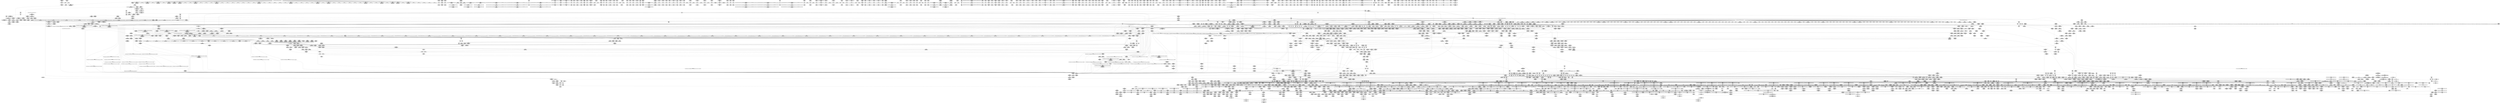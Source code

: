 digraph {
	CE0x4992d90 [shape=record,shape=Mrecord,label="{CE0x4992d90|GLOBAL:lockdep_rcu_suspicious|*Constant*|*SummSource*}"]
	CE0x58b1db0 [shape=record,shape=Mrecord,label="{CE0x58b1db0|tomoyo_get_mode:if.end9|*SummSource*}"]
	CE0x4aa39b0 [shape=record,shape=Mrecord,label="{CE0x4aa39b0|tomoyo_audit_path_log:idxprom|security/tomoyo/file.c,167|*SummSink*}"]
	CE0x4ae4410 [shape=record,shape=Mrecord,label="{CE0x4ae4410|tomoyo_path_perm:tmp26|security/tomoyo/file.c,814|*SummSink*}"]
	CE0x70ab450 [shape=record,shape=Mrecord,label="{CE0x70ab450|tomoyo_add_slash:tmp13|security/tomoyo/file.c,138|*SummSource*}"]
	CE0x47e7290 [shape=record,shape=Mrecord,label="{CE0x47e7290|tomoyo_path_perm:tmp5|security/tomoyo/file.c,789|*SummSink*}"]
	CE0x3ba2200 [shape=record,shape=Mrecord,label="{CE0x3ba2200|tomoyo_fill_path_info:is_dir|security/tomoyo/util.c,667|*SummSource*}"]
	CE0x475c500 [shape=record,shape=Mrecord,label="{CE0x475c500|i64*_getelementptr_inbounds_(_31_x_i64_,_31_x_i64_*___llvm_gcov_ctr43150,_i64_0,_i64_0)|*Constant*|*SummSink*}"]
	CE0x4b0d6f0 [shape=record,shape=Mrecord,label="{CE0x4b0d6f0|tomoyo_get_realpath:tmp11|security/tomoyo/file.c,156|*SummSink*}"]
	CE0x492d010 [shape=record,shape=Mrecord,label="{CE0x492d010|srcu_read_lock:tmp}"]
	CE0x4af8b20 [shape=record,shape=Mrecord,label="{CE0x4af8b20|tomoyo_path_perm:if.then13|*SummSource*}"]
	CE0x73017c0 [shape=record,shape=Mrecord,label="{CE0x73017c0|i64*_getelementptr_inbounds_(_10_x_i64_,_10_x_i64_*___llvm_gcov_ctr34,_i64_0,_i64_0)|*Constant*}"]
	CE0x706f5d0 [shape=record,shape=Mrecord,label="{CE0x706f5d0|VOIDTB_TE:_CE_232,240_|Function::tomoyo_inode_getattr&Arg::dentry::}"]
	CE0x56c9060 [shape=record,shape=Mrecord,label="{CE0x56c9060|GLOBAL:lock_acquire|*Constant*|*SummSource*}"]
	CE0x5aaf7c0 [shape=record,shape=Mrecord,label="{CE0x5aaf7c0|tomoyo_get_realpath:return|*SummSource*}"]
	CE0x48af070 [shape=record,shape=Mrecord,label="{CE0x48af070|tomoyo_path_perm:tmp52|security/tomoyo/file.c,829}"]
	CE0x49d8f00 [shape=record,shape=Mrecord,label="{CE0x49d8f00|_call_void_tomoyo_fill_path_info(%struct.tomoyo_path_info*_%buf)_#9,_!dbg_!38913|security/tomoyo/file.c,152}"]
	CE0x7329110 [shape=record,shape=Mrecord,label="{CE0x7329110|tomoyo_fill_path_info:tmp9|security/tomoyo/util.c,667}"]
	CE0x4aa3830 [shape=record,shape=Mrecord,label="{CE0x4aa3830|0:_i8*,_array:_GCRE_tomoyo_path_keyword_external_constant_11_x_i8*_:_elem_10::|security/tomoyo/file.c,167}"]
	CE0x709a190 [shape=record,shape=Mrecord,label="{CE0x709a190|_call_void___llvm_gcov_indirect_counter_increment(i32*___llvm_gcov_global_state_pred,_i64**_getelementptr_inbounds_(_3_x_i64*_,_3_x_i64*_*___llvm_gcda_edge_table,_i64_0,_i64_0)),_!dbg_!38953|security/tomoyo/file.c,820|*SummSource*}"]
	CE0x3c7f390 [shape=record,shape=Mrecord,label="{CE0x3c7f390|tomoyo_inode_getattr:tmp3}"]
	CE0x715e9c0 [shape=record,shape=Mrecord,label="{CE0x715e9c0|get_current:tmp1}"]
	CE0x560f3e0 [shape=record,shape=Mrecord,label="{CE0x560f3e0|tomoyo_path_perm:cmp|security/tomoyo/file.c,798}"]
	CE0x5919120 [shape=record,shape=Mrecord,label="{CE0x5919120|0:_%struct.tomoyo_obj_info*,_16:_%struct.tomoyo_domain_info*,_24:_%struct.tomoyo_path_info*,_40:_i8,_72:_i8,_75:_i8,_76:_i8,_77:_i8,_:_SCMRE_39,40_}"]
	CE0x7032c20 [shape=record,shape=Mrecord,label="{CE0x7032c20|VOIDTB_TE:_CE_150,151_}"]
	CE0x5b37370 [shape=record,shape=Mrecord,label="{CE0x5b37370|i32_0|*Constant*}"]
	CE0x7189780 [shape=record,shape=Mrecord,label="{CE0x7189780|VOIDTB_TE:_CE_164,165_}"]
	CE0x3ddc3f0 [shape=record,shape=Mrecord,label="{CE0x3ddc3f0|i32_92|*Constant*}"]
	CE0x6623520 [shape=record,shape=Mrecord,label="{CE0x6623520|tomoyo_domain:tobool1|security/tomoyo/common.h,1205|*SummSink*}"]
	CE0x5713170 [shape=record,shape=Mrecord,label="{CE0x5713170|i64_4|*Constant*|*SummSink*}"]
	CE0x5b28500 [shape=record,shape=Mrecord,label="{CE0x5b28500|tomoyo_init_request_info:tmp8|security/tomoyo/util.c,1005|*SummSource*}"]
	CE0x4908b60 [shape=record,shape=Mrecord,label="{CE0x4908b60|0:_i8,_array:_GCRE_tomoyo_index2category_constant_39_x_i8_c_00_00_00_00_00_00_00_00_00_00_00_00_00_00_00_00_00_00_00_00_00_00_00_01_01_01_01_01_01_01_01_01_01_01_01_01_01_01_02_,_align_16:_elem_14::|security/tomoyo/util.c,983}"]
	CE0x5a49560 [shape=record,shape=Mrecord,label="{CE0x5a49560|tomoyo_read_lock:tmp1|*SummSource*}"]
	CE0x7330430 [shape=record,shape=Mrecord,label="{CE0x7330430|__llvm_gcov_indirect_counter_increment:tmp2|*SummSource*}"]
	CE0x3d0d5b0 [shape=record,shape=Mrecord,label="{CE0x3d0d5b0|tomoyo_path_perm:target|Function::tomoyo_path_perm&Arg::target::}"]
	CE0x5663130 [shape=record,shape=Mrecord,label="{CE0x5663130|tomoyo_const_part_length:filename|Function::tomoyo_const_part_length&Arg::filename::}"]
	CE0x6ff2b00 [shape=record,shape=Mrecord,label="{CE0x6ff2b00|tomoyo_init_request_info:call|security/tomoyo/util.c,1005|*SummSource*}"]
	CE0x485db60 [shape=record,shape=Mrecord,label="{CE0x485db60|tomoyo_const_part_length:tmp23|security/tomoyo/util.c,634|*SummSource*}"]
	CE0x4993220 [shape=record,shape=Mrecord,label="{CE0x4993220|i8*_getelementptr_inbounds_(_25_x_i8_,_25_x_i8_*_.str12,_i32_0,_i32_0)|*Constant*|*SummSink*}"]
	CE0x5b00ee0 [shape=record,shape=Mrecord,label="{CE0x5b00ee0|GLOBAL:tomoyo_supervisor|*Constant*}"]
	CE0x5a78550 [shape=record,shape=Mrecord,label="{CE0x5a78550|i64_ptrtoint_(i8*_blockaddress(_rcu_lock_release,_%__here)_to_i64)|*Constant*|*SummSink*}"]
	CE0x4800460 [shape=record,shape=Mrecord,label="{CE0x4800460|__llvm_gcov_indirect_counter_increment114:counters|Function::__llvm_gcov_indirect_counter_increment114&Arg::counters::}"]
	CE0x3b3aa10 [shape=record,shape=Mrecord,label="{CE0x3b3aa10|__llvm_gcov_indirect_counter_increment114:tmp5|*SummSink*}"]
	CE0x5acaae0 [shape=record,shape=Mrecord,label="{CE0x5acaae0|tomoyo_get_mode:if.end9}"]
	CE0x48e2270 [shape=record,shape=Mrecord,label="{CE0x48e2270|tomoyo_fill_path_info:tmp3|security/tomoyo/util.c,667|*SummSink*}"]
	CE0x5b376a0 [shape=record,shape=Mrecord,label="{CE0x5b376a0|tomoyo_audit_path_log:operation|security/tomoyo/file.c,168|*SummSink*}"]
	CE0x4b36760 [shape=record,shape=Mrecord,label="{CE0x4b36760|i64*_getelementptr_inbounds_(_10_x_i64_,_10_x_i64_*___llvm_gcov_ctr34,_i64_0,_i64_8)|*Constant*|*SummSource*}"]
	CE0x480d530 [shape=record,shape=Mrecord,label="{CE0x480d530|i64*_getelementptr_inbounds_(_10_x_i64_,_10_x_i64_*___llvm_gcov_ctr34,_i64_0,_i64_4)|*Constant*|*SummSink*}"]
	CE0x729a780 [shape=record,shape=Mrecord,label="{CE0x729a780|i32_92|*Constant*|*SummSink*}"]
	CE0x7189980 [shape=record,shape=Mrecord,label="{CE0x7189980|VOIDTB_TE:_CE_48,52_|Function::tomoyo_inode_getattr&Arg::dentry::}"]
	CE0x6636450 [shape=record,shape=Mrecord,label="{CE0x6636450|128:_i8*,_1208:_%struct.file*,_:_CMRE_64,72_|*MultipleSource*|security/tomoyo/common.h,1205|security/tomoyo/common.h,1205}"]
	CE0x48c4df0 [shape=record,shape=Mrecord,label="{CE0x48c4df0|rcu_lock_acquire:tmp7|*SummSink*}"]
	CE0x71455a0 [shape=record,shape=Mrecord,label="{CE0x71455a0|tomoyo_fill_path_info:const_len|security/tomoyo/util.c,666}"]
	CE0x5898200 [shape=record,shape=Mrecord,label="{CE0x5898200|i32_9|*Constant*|*SummSink*}"]
	CE0x3c7dcf0 [shape=record,shape=Mrecord,label="{CE0x3c7dcf0|tomoyo_path_permission:tmp7|*LoadInst*|security/tomoyo/file.c,565|*SummSource*}"]
	CE0x7280d10 [shape=record,shape=Mrecord,label="{CE0x7280d10|tomoyo_path_perm:tmp12|security/tomoyo/file.c,799|*SummSource*}"]
	CE0x577bf50 [shape=record,shape=Mrecord,label="{CE0x577bf50|i64_6|*Constant*}"]
	CE0x3d2a0b0 [shape=record,shape=Mrecord,label="{CE0x3d2a0b0|tomoyo_path_permission:type|security/tomoyo/file.c,563|*SummSource*}"]
	CE0x494c700 [shape=record,shape=Mrecord,label="{CE0x494c700|tomoyo_const_part_length:tmp20|security/tomoyo/util.c,628}"]
	CE0x6635cd0 [shape=record,shape=Mrecord,label="{CE0x6635cd0|128:_i8*,_1208:_%struct.file*,_:_CMRE_48,49_}"]
	CE0x5704390 [shape=record,shape=Mrecord,label="{CE0x5704390|COLLAPSED:_GCMRE___llvm_gcov_ctr26_internal_global_6_x_i64_zeroinitializer:_elem_0:default:}"]
	CE0x6ff3320 [shape=record,shape=Mrecord,label="{CE0x6ff3320|i8_0|*Constant*|*SummSource*}"]
	CE0x661ac10 [shape=record,shape=Mrecord,label="{CE0x661ac10|tomoyo_path_perm:mode|security/tomoyo/file.c,800|*SummSink*}"]
	CE0x59a3ad0 [shape=record,shape=Mrecord,label="{CE0x59a3ad0|tomoyo_domain:tmp1|*SummSink*}"]
	CE0x4bdb0d0 [shape=record,shape=Mrecord,label="{CE0x4bdb0d0|tomoyo_domain:tmp22|security/tomoyo/common.h,1205|*SummSink*}"]
	CE0x5747f10 [shape=record,shape=Mrecord,label="{CE0x5747f10|tomoyo_get_mode:tmp8|security/tomoyo/util.c,979}"]
	CE0x4a18890 [shape=record,shape=Mrecord,label="{CE0x4a18890|i64*_getelementptr_inbounds_(_6_x_i64_,_6_x_i64_*___llvm_gcov_ctr26,_i64_0,_i64_4)|*Constant*}"]
	CE0x5a9f980 [shape=record,shape=Mrecord,label="{CE0x5a9f980|tomoyo_path_permission:path|security/tomoyo/file.c,568|*SummSink*}"]
	CE0x59ca4e0 [shape=record,shape=Mrecord,label="{CE0x59ca4e0|tomoyo_get_mode:tmp}"]
	CE0x48f8e60 [shape=record,shape=Mrecord,label="{CE0x48f8e60|srcu_read_unlock:idx|Function::srcu_read_unlock&Arg::idx::|*SummSource*}"]
	CE0x3c79a80 [shape=record,shape=Mrecord,label="{CE0x3c79a80|i64*_getelementptr_inbounds_(_12_x_i64_,_12_x_i64_*___llvm_gcov_ctr31133,_i64_0,_i64_11)|*Constant*}"]
	CE0x59c97f0 [shape=record,shape=Mrecord,label="{CE0x59c97f0|i64*_getelementptr_inbounds_(_2_x_i64_,_2_x_i64_*___llvm_gcov_ctr32,_i64_0,_i64_0)|*Constant*|*SummSink*}"]
	CE0x5724fa0 [shape=record,shape=Mrecord,label="{CE0x5724fa0|GLOBAL:__llvm_gcov_global_state_pred|Global_var:__llvm_gcov_global_state_pred|*SummSource*}"]
	CE0x59c6780 [shape=record,shape=Mrecord,label="{CE0x59c6780|tomoyo_get_mode:ns|Function::tomoyo_get_mode&Arg::ns::|*SummSource*}"]
	CE0x702c890 [shape=record,shape=Mrecord,label="{CE0x702c890|tomoyo_fill_path_info:tmp6|security/tomoyo/util.c,667|*SummSink*}"]
	CE0x5b2e8f0 [shape=record,shape=Mrecord,label="{CE0x5b2e8f0|tomoyo_path_perm:tmp22|security/tomoyo/file.c,810}"]
	CE0x3d844e0 [shape=record,shape=Mrecord,label="{CE0x3d844e0|rcu_lock_acquire:entry|*SummSource*}"]
	CE0x3c9fca0 [shape=record,shape=Mrecord,label="{CE0x3c9fca0|srcu_read_lock:bb}"]
	CE0x3aee370 [shape=record,shape=Mrecord,label="{CE0x3aee370|tomoyo_fill_path_info:is_patterned|security/tomoyo/util.c,668}"]
	CE0x72cd410 [shape=record,shape=Mrecord,label="{CE0x72cd410|i32_4|*Constant*}"]
	CE0x59c6bc0 [shape=record,shape=Mrecord,label="{CE0x59c6bc0|tomoyo_get_mode:profile|Function::tomoyo_get_mode&Arg::profile::}"]
	CE0x5a2bdf0 [shape=record,shape=Mrecord,label="{CE0x5a2bdf0|_ret_i32_%retval.0,_!dbg_!38935|security/tomoyo/util.c,988|*SummSink*}"]
	CE0x59489d0 [shape=record,shape=Mrecord,label="{CE0x59489d0|0:_%struct.tomoyo_obj_info*,_16:_%struct.tomoyo_domain_info*,_24:_%struct.tomoyo_path_info*,_40:_i8,_72:_i8,_75:_i8,_76:_i8,_77:_i8,_:_SCMRE_56,57_}"]
	CE0x3babed0 [shape=record,shape=Mrecord,label="{CE0x3babed0|tomoyo_const_part_length:while.end|*SummSource*}"]
	CE0x72e8420 [shape=record,shape=Mrecord,label="{CE0x72e8420|0:_i8,_array:_GCRE_tomoyo_index2category_constant_39_x_i8_c_00_00_00_00_00_00_00_00_00_00_00_00_00_00_00_00_00_00_00_00_00_00_00_01_01_01_01_01_01_01_01_01_01_01_01_01_01_01_02_,_align_16:_elem_29::|security/tomoyo/util.c,983}"]
	CE0x56ca030 [shape=record,shape=Mrecord,label="{CE0x56ca030|get_current:tmp1|*SummSink*}"]
	CE0x56e0200 [shape=record,shape=Mrecord,label="{CE0x56e0200|tomoyo_read_unlock:idx|Function::tomoyo_read_unlock&Arg::idx::}"]
	CE0x578c000 [shape=record,shape=Mrecord,label="{CE0x578c000|tomoyo_add_slash:tmp11|*LoadInst*|security/tomoyo/file.c,136|*SummSource*}"]
	CE0x3b7fc00 [shape=record,shape=Mrecord,label="{CE0x3b7fc00|tomoyo_path_permission:bb|*SummSource*}"]
	CE0x49adac0 [shape=record,shape=Mrecord,label="{CE0x49adac0|tomoyo_path_perm:tmp30|security/tomoyo/file.c,816|*SummSource*}"]
	CE0x557fcb0 [shape=record,shape=Mrecord,label="{CE0x557fcb0|tomoyo_fill_path_info:tmp11|security/tomoyo/util.c,667|*SummSink*}"]
	CE0x5afe530 [shape=record,shape=Mrecord,label="{CE0x5afe530|GLOBAL:get_current|*Constant*|*SummSink*}"]
	CE0x5962d60 [shape=record,shape=Mrecord,label="{CE0x5962d60|tomoyo_fill_path_info:ptr|Function::tomoyo_fill_path_info&Arg::ptr::}"]
	CE0x7127070 [shape=record,shape=Mrecord,label="{CE0x7127070|0:_i8,_array:_GCR_tomoyo_p2mac_internal_constant_11_x_i8_c_00_01_01_01_03_04_06_09_0A_13_15_,_align_1:_elem_1::|security/tomoyo/file.c,797}"]
	CE0x5ac4c90 [shape=record,shape=Mrecord,label="{CE0x5ac4c90|VOIDTB_TE:_CE_168,169_}"]
	CE0x57361c0 [shape=record,shape=Mrecord,label="{CE0x57361c0|tomoyo_fill_path_info:call2|security/tomoyo/util.c,666|*SummSink*}"]
	CE0x48f26e0 [shape=record,shape=Mrecord,label="{CE0x48f26e0|srcu_read_unlock:entry}"]
	CE0x3b3bdb0 [shape=record,shape=Mrecord,label="{CE0x3b3bdb0|i64*_getelementptr_inbounds_(_12_x_i64_,_12_x_i64_*___llvm_gcov_ctr31133,_i64_0,_i64_6)|*Constant*|*SummSource*}"]
	CE0x492f220 [shape=record,shape=Mrecord,label="{CE0x492f220|GLOBAL:tomoyo_realpath_from_path|*Constant*|*SummSource*}"]
	CE0x3b3b680 [shape=record,shape=Mrecord,label="{CE0x3b3b680|i64*_getelementptr_inbounds_(_5_x_i64_,_5_x_i64_*___llvm_gcov_ctr28130,_i64_0,_i64_0)|*Constant*}"]
	CE0x5bf9980 [shape=record,shape=Mrecord,label="{CE0x5bf9980|tomoyo_get_mode:if.end14}"]
	CE0x5b80c60 [shape=record,shape=Mrecord,label="{CE0x5b80c60|tomoyo_fill_path_info:tmp12|security/tomoyo/util.c,667}"]
	CE0x5b2e3b0 [shape=record,shape=Mrecord,label="{CE0x5b2e3b0|tomoyo_path_perm:tmp21|security/tomoyo/file.c,810}"]
	CE0x59e94a0 [shape=record,shape=Mrecord,label="{CE0x59e94a0|GLOBAL:tomoyo_encode|*Constant*}"]
	CE0x3b801d0 [shape=record,shape=Mrecord,label="{CE0x3b801d0|tomoyo_domain:tmp12|security/tomoyo/common.h,1205}"]
	CE0x70c0500 [shape=record,shape=Mrecord,label="{CE0x70c0500|tomoyo_const_part_length:tmp27|security/tomoyo/util.c,641|*SummSink*}"]
	CE0x7067740 [shape=record,shape=Mrecord,label="{CE0x7067740|i1_false|*Constant*}"]
	CE0x5870100 [shape=record,shape=Mrecord,label="{CE0x5870100|i64*_getelementptr_inbounds_(_6_x_i64_,_6_x_i64_*___llvm_gcov_ctr26,_i64_0,_i64_3)|*Constant*|*SummSink*}"]
	CE0x3d0d8d0 [shape=record,shape=Mrecord,label="{CE0x3d0d8d0|tomoyo_inode_getattr:call|security/tomoyo/tomoyo.c,150|*SummSink*}"]
	CE0x5903e80 [shape=record,shape=Mrecord,label="{CE0x5903e80|tomoyo_const_part_length:cmp15|security/tomoyo/util.c,641|*SummSink*}"]
	CE0x5b17be0 [shape=record,shape=Mrecord,label="{CE0x5b17be0|i64*_getelementptr_inbounds_(_5_x_i64_,_5_x_i64_*___llvm_gcov_ctr32134,_i64_0,_i64_3)|*Constant*|*SummSink*}"]
	CE0x5afe7e0 [shape=record,shape=Mrecord,label="{CE0x5afe7e0|get_current:entry|*SummSource*}"]
	CE0x3d84550 [shape=record,shape=Mrecord,label="{CE0x3d84550|rcu_lock_acquire:entry|*SummSink*}"]
	CE0x6636630 [shape=record,shape=Mrecord,label="{CE0x6636630|128:_i8*,_1208:_%struct.file*,_:_CMRE_72,80_|*MultipleSource*|security/tomoyo/common.h,1205|security/tomoyo/common.h,1205}"]
	CE0x5a49ba0 [shape=record,shape=Mrecord,label="{CE0x5a49ba0|tomoyo_domain:entry}"]
	CE0x4896c30 [shape=record,shape=Mrecord,label="{CE0x4896c30|VOIDTB_TE:_CE_314,315_}"]
	CE0x55e3850 [shape=record,shape=Mrecord,label="{CE0x55e3850|128:_i8*,_1208:_%struct.file*,_:_CMRE_43,44_}"]
	CE0x70e0ce0 [shape=record,shape=Mrecord,label="{CE0x70e0ce0|tomoyo_path_perm:tobool|security/tomoyo/file.c,814|*SummSource*}"]
	CE0x57caaf0 [shape=record,shape=Mrecord,label="{CE0x57caaf0|tomoyo_const_part_length:lor.lhs.false23|*SummSource*}"]
	CE0x71c2780 [shape=record,shape=Mrecord,label="{CE0x71c2780|tomoyo_path_permission:tmp4|security/tomoyo/file.c,564}"]
	CE0x3cd86c0 [shape=record,shape=Mrecord,label="{CE0x3cd86c0|GLOBAL:__llvm_gcov_global_state_pred45|Global_var:__llvm_gcov_global_state_pred45|*SummSource*}"]
	CE0x7188eb0 [shape=record,shape=Mrecord,label="{CE0x7188eb0|rcu_lock_release:__here}"]
	CE0x5a77f40 [shape=record,shape=Mrecord,label="{CE0x5a77f40|i64_ptrtoint_(i8*_blockaddress(_rcu_lock_release,_%__here)_to_i64)|*Constant*}"]
	CE0x72df770 [shape=record,shape=Mrecord,label="{CE0x72df770|tomoyo_path_permission:tmp|*SummSource*}"]
	CE0x4bdb510 [shape=record,shape=Mrecord,label="{CE0x4bdb510|_call_void_mcount()_#3}"]
	CE0x3b69ec0 [shape=record,shape=Mrecord,label="{CE0x3b69ec0|__llvm_gcov_indirect_counter_increment114:predecessor|Function::__llvm_gcov_indirect_counter_increment114&Arg::predecessor::}"]
	CE0x71c2b90 [shape=record,shape=Mrecord,label="{CE0x71c2b90|tomoyo_fill_path_info:arrayidx|security/tomoyo/util.c,667|*SummSource*}"]
	CE0x486c070 [shape=record,shape=Mrecord,label="{CE0x486c070|tomoyo_audit_path_log:tmp|*SummSink*}"]
	CE0x5b82140 [shape=record,shape=Mrecord,label="{CE0x5b82140|_ret_i32_%retval.0,_!dbg_!38957|security/tomoyo/util.c,652}"]
	CE0x5bf9390 [shape=record,shape=Mrecord,label="{CE0x5bf9390|tomoyo_get_mode:tmp11|security/tomoyo/util.c,982|*SummSink*}"]
	CE0x5acb7f0 [shape=record,shape=Mrecord,label="{CE0x5acb7f0|i64*_getelementptr_inbounds_(_2_x_i64_,_2_x_i64_*___llvm_gcov_ctr32,_i64_0,_i64_1)|*Constant*|*SummSource*}"]
	CE0x4a8f010 [shape=record,shape=Mrecord,label="{CE0x4a8f010|tomoyo_get_mode:if.then2|*SummSink*}"]
	CE0x72607b0 [shape=record,shape=Mrecord,label="{CE0x72607b0|tomoyo_get_realpath:tmp9|security/tomoyo/file.c,155|*SummSource*}"]
	CE0x4a0efe0 [shape=record,shape=Mrecord,label="{CE0x4a0efe0|i64_8|*Constant*|*SummSink*}"]
	CE0x3dccb90 [shape=record,shape=Mrecord,label="{CE0x3dccb90|_call_void_mcount()_#3|*SummSink*}"]
	CE0x5850fb0 [shape=record,shape=Mrecord,label="{CE0x5850fb0|tomoyo_const_part_length:tmp49|security/tomoyo/util.c,649|*SummSink*}"]
	CE0x3d5b900 [shape=record,shape=Mrecord,label="{CE0x3d5b900|tomoyo_get_mode:tmp26|security/tomoyo/util.c,987|*SummSource*}"]
	CE0x59002b0 [shape=record,shape=Mrecord,label="{CE0x59002b0|VOIDTB_TE:_CE_305,306_}"]
	CE0x486b640 [shape=record,shape=Mrecord,label="{CE0x486b640|tomoyo_const_part_length:tmp19|security/tomoyo/util.c,628|*SummSink*}"]
	CE0x58e4ae0 [shape=record,shape=Mrecord,label="{CE0x58e4ae0|128:_i8*,_1208:_%struct.file*,_:_CMRE_144,152_|*MultipleSource*|security/tomoyo/common.h,1205|security/tomoyo/common.h,1205}"]
	CE0x709cef0 [shape=record,shape=Mrecord,label="{CE0x709cef0|_call_void_mcount()_#3|*SummSink*}"]
	CE0x5c06480 [shape=record,shape=Mrecord,label="{CE0x5c06480|i1_false|*Constant*}"]
	CE0x5725010 [shape=record,shape=Mrecord,label="{CE0x5725010|GLOBAL:__llvm_gcov_global_state_pred|Global_var:__llvm_gcov_global_state_pred|*SummSink*}"]
	CE0x4837e20 [shape=record,shape=Mrecord,label="{CE0x4837e20|tomoyo_path_permission:ns|security/tomoyo/file.c,564}"]
	CE0x5712d60 [shape=record,shape=Mrecord,label="{CE0x5712d60|tomoyo_get_realpath:path|Function::tomoyo_get_realpath&Arg::path::|*SummSink*}"]
	CE0x70564c0 [shape=record,shape=Mrecord,label="{CE0x70564c0|tomoyo_path_perm:call16|security/tomoyo/file.c,820|*SummSink*}"]
	CE0x5a8a1c0 [shape=record,shape=Mrecord,label="{CE0x5a8a1c0|tomoyo_path_perm:if.end|*SummSource*}"]
	CE0x478b350 [shape=record,shape=Mrecord,label="{CE0x478b350|tomoyo_get_mode:config7|security/tomoyo/util.c,983}"]
	CE0x3c0fde0 [shape=record,shape=Mrecord,label="{CE0x3c0fde0|tomoyo_const_part_length:while.cond|*SummSink*}"]
	CE0x476e7e0 [shape=record,shape=Mrecord,label="{CE0x476e7e0|tomoyo_path_perm:tmp48|security/tomoyo/file.c,828|*SummSource*}"]
	CE0x58b0ca0 [shape=record,shape=Mrecord,label="{CE0x58b0ca0|GLOBAL:tomoyo_policy_loaded|Global_var:tomoyo_policy_loaded}"]
	CE0x3d7a6a0 [shape=record,shape=Mrecord,label="{CE0x3d7a6a0|tomoyo_inode_getattr:path|security/tomoyo/tomoyo.c, 149|*SummSource*}"]
	CE0x561e5e0 [shape=record,shape=Mrecord,label="{CE0x561e5e0|i32_1205|*Constant*|*SummSource*}"]
	CE0x5aafb10 [shape=record,shape=Mrecord,label="{CE0x5aafb10|%struct.tomoyo_domain_info*_null|*Constant*}"]
	CE0x59a3ed0 [shape=record,shape=Mrecord,label="{CE0x59a3ed0|VOIDTB_TE:_CE_2272,6368_|*MultipleSource*|security/tomoyo/util.c,1010|security/tomoyo/file.c,564|Function::tomoyo_get_mode&Arg::ns::}"]
	CE0x729a3f0 [shape=record,shape=Mrecord,label="{CE0x729a3f0|tomoyo_get_mode:tmp10|security/tomoyo/util.c,982|*SummSink*}"]
	CE0x49cd830 [shape=record,shape=Mrecord,label="{CE0x49cd830|0:_i8*,_array:_GCRE_tomoyo_path_keyword_external_constant_11_x_i8*_:_elem_4::|security/tomoyo/file.c,167}"]
	CE0x5747cc0 [shape=record,shape=Mrecord,label="{CE0x5747cc0|i64*_getelementptr_inbounds_(_12_x_i64_,_12_x_i64_*___llvm_gcov_ctr31133,_i64_0,_i64_3)|*Constant*|*SummSource*}"]
	CE0x59c4980 [shape=record,shape=Mrecord,label="{CE0x59c4980|tomoyo_init_request_info:mode|security/tomoyo/util.c,1010|*SummSource*}"]
	CE0x5948510 [shape=record,shape=Mrecord,label="{CE0x5948510|0:_%struct.tomoyo_obj_info*,_16:_%struct.tomoyo_domain_info*,_24:_%struct.tomoyo_path_info*,_40:_i8,_72:_i8,_75:_i8,_76:_i8,_77:_i8,_:_SCMRE_54,55_}"]
	CE0x5736c50 [shape=record,shape=Mrecord,label="{CE0x5736c50|tomoyo_fill_path_info:tmp7|security/tomoyo/util.c,667|*SummSink*}"]
	CE0x5a31040 [shape=record,shape=Mrecord,label="{CE0x5a31040|VOIDTB_TE:_CE_211,212_}"]
	CE0x47e6fa0 [shape=record,shape=Mrecord,label="{CE0x47e6fa0|tomoyo_path_perm:path1|security/tomoyo/file.c,788|*SummSource*}"]
	CE0x49a56c0 [shape=record,shape=Mrecord,label="{CE0x49a56c0|tomoyo_get_realpath:tmp3|security/tomoyo/file.c,151|*SummSink*}"]
	CE0x3ac7080 [shape=record,shape=Mrecord,label="{CE0x3ac7080|tomoyo_fill_path_info:tmp13|*LoadInst*|security/tomoyo/util.c,668}"]
	CE0x7079ba0 [shape=record,shape=Mrecord,label="{CE0x7079ba0|tomoyo_path_perm:conv17|security/tomoyo/file.c,821|*SummSource*}"]
	CE0x5a87ba0 [shape=record,shape=Mrecord,label="{CE0x5a87ba0|VOIDTB_TE:_CE_2096,2272_|*MultipleSource*|security/tomoyo/util.c,1010|security/tomoyo/file.c,564|Function::tomoyo_get_mode&Arg::ns::}"]
	CE0x5708cb0 [shape=record,shape=Mrecord,label="{CE0x5708cb0|tomoyo_get_mode:cmp11|security/tomoyo/util.c,985|*SummSink*}"]
	CE0x3d84470 [shape=record,shape=Mrecord,label="{CE0x3d84470|GLOBAL:rcu_lock_acquire|*Constant*|*SummSource*}"]
	CE0x5587750 [shape=record,shape=Mrecord,label="{CE0x5587750|_ret_void,_!dbg_!38908|include/linux/rcupdate.h,419}"]
	CE0x47b2880 [shape=record,shape=Mrecord,label="{CE0x47b2880|tomoyo_path_perm:operation|Function::tomoyo_path_perm&Arg::operation::|*SummSink*}"]
	CE0x70697d0 [shape=record,shape=Mrecord,label="{CE0x70697d0|i8_1|*Constant*|*SummSource*}"]
	CE0x39f4b40 [shape=record,shape=Mrecord,label="{CE0x39f4b40|i64_1|*Constant*}"]
	CE0x5628360 [shape=record,shape=Mrecord,label="{CE0x5628360|tomoyo_path_perm:name|security/tomoyo/file.c,802|*SummSource*}"]
	CE0x591a520 [shape=record,shape=Mrecord,label="{CE0x591a520|i64*_getelementptr_inbounds_(_4_x_i64_,_4_x_i64_*___llvm_gcov_ctr24,_i64_0,_i64_3)|*Constant*|*SummSink*}"]
	CE0x575f7e0 [shape=record,shape=Mrecord,label="{CE0x575f7e0|rcu_lock_release:tmp5|include/linux/rcupdate.h,423}"]
	CE0x3d5b780 [shape=record,shape=Mrecord,label="{CE0x3d5b780|tomoyo_get_mode:tmp26|security/tomoyo/util.c,987}"]
	CE0x7089730 [shape=record,shape=Mrecord,label="{CE0x7089730|tomoyo_const_part_length:if.end18|*SummSource*}"]
	CE0x72d6310 [shape=record,shape=Mrecord,label="{CE0x72d6310|tomoyo_path_perm:tmp43|security/tomoyo/file.c,826|*SummSource*}"]
	CE0x486d540 [shape=record,shape=Mrecord,label="{CE0x486d540|tomoyo_domain:tobool1|security/tomoyo/common.h,1205}"]
	CE0x72e7ec0 [shape=record,shape=Mrecord,label="{CE0x72e7ec0|0:_i8,_array:_GCRE_tomoyo_index2category_constant_39_x_i8_c_00_00_00_00_00_00_00_00_00_00_00_00_00_00_00_00_00_00_00_00_00_00_00_01_01_01_01_01_01_01_01_01_01_01_01_01_01_01_02_,_align_16:_elem_27::|security/tomoyo/util.c,983}"]
	CE0x592da60 [shape=record,shape=Mrecord,label="{CE0x592da60|0:_%struct.tomoyo_obj_info*,_16:_%struct.tomoyo_domain_info*,_24:_%struct.tomoyo_path_info*,_40:_i8,_72:_i8,_75:_i8,_76:_i8,_77:_i8,_:_SCMRE_42,43_}"]
	CE0x59d7cc0 [shape=record,shape=Mrecord,label="{CE0x59d7cc0|tomoyo_const_part_length:bb}"]
	CE0x485e870 [shape=record,shape=Mrecord,label="{CE0x485e870|i64_2|*Constant*}"]
	CE0x49437a0 [shape=record,shape=Mrecord,label="{CE0x49437a0|tomoyo_init_request_info:domain|Function::tomoyo_init_request_info&Arg::domain::|*SummSource*}"]
	CE0x5a2b560 [shape=record,shape=Mrecord,label="{CE0x5a2b560|tomoyo_get_mode:profile|Function::tomoyo_get_mode&Arg::profile::|*SummSource*}"]
	CE0x57d99a0 [shape=record,shape=Mrecord,label="{CE0x57d99a0|tomoyo_domain:tmp4|security/tomoyo/common.h,1205|*SummSink*}"]
	CE0x72815c0 [shape=record,shape=Mrecord,label="{CE0x72815c0|tomoyo_path_perm:if.then5|*SummSink*}"]
	CE0x4a0f2f0 [shape=record,shape=Mrecord,label="{CE0x4a0f2f0|tomoyo_get_mode:tmp18|security/tomoyo/util.c,985|*SummSource*}"]
	CE0x475bb40 [shape=record,shape=Mrecord,label="{CE0x475bb40|tomoyo_const_part_length:tmp8|security/tomoyo/util.c,626|*SummSource*}"]
	CE0x5bad2b0 [shape=record,shape=Mrecord,label="{CE0x5bad2b0|tomoyo_get_realpath:tmp2|*LoadInst*|security/tomoyo/file.c,151|*SummSource*}"]
	CE0x5ac4fa0 [shape=record,shape=Mrecord,label="{CE0x5ac4fa0|VOIDTB_TE:_CE_213,214_}"]
	CE0x57136c0 [shape=record,shape=Mrecord,label="{CE0x57136c0|tomoyo_path_perm:bb}"]
	CE0x597df80 [shape=record,shape=Mrecord,label="{CE0x597df80|tomoyo_get_mode:conv10|security/tomoyo/util.c,985|*SummSink*}"]
	CE0x4a8f6c0 [shape=record,shape=Mrecord,label="{CE0x4a8f6c0|i32_4|*Constant*}"]
	CE0x732ffa0 [shape=record,shape=Mrecord,label="{CE0x732ffa0|__llvm_gcov_indirect_counter_increment:bb4|*SummSink*}"]
	CE0x578bc70 [shape=record,shape=Mrecord,label="{CE0x578bc70|tomoyo_add_slash:tmp10|security/tomoyo/file.c,136|*SummSink*}"]
	CE0x5a51440 [shape=record,shape=Mrecord,label="{CE0x5a51440|i64_80|*Constant*|*SummSink*}"]
	CE0x70bbbe0 [shape=record,shape=Mrecord,label="{CE0x70bbbe0|tomoyo_path_perm:tmp32|security/tomoyo/file.c,821|*SummSource*}"]
	CE0x568bbf0 [shape=record,shape=Mrecord,label="{CE0x568bbf0|tomoyo_add_slash:is_dir|security/tomoyo/file.c,131|*SummSink*}"]
	CE0x72df700 [shape=record,shape=Mrecord,label="{CE0x72df700|COLLAPSED:_GCMRE___llvm_gcov_ctr34_internal_global_10_x_i64_zeroinitializer:_elem_0:default:}"]
	CE0x59a3770 [shape=record,shape=Mrecord,label="{CE0x59a3770|tomoyo_domain:tmp1|*SummSource*}"]
	CE0x70ce3b0 [shape=record,shape=Mrecord,label="{CE0x70ce3b0|i64*_getelementptr_inbounds_(_25_x_i64_,_25_x_i64_*___llvm_gcov_ctr11,_i64_0,_i64_18)|*Constant*|*SummSink*}"]
	CE0x3aadcb0 [shape=record,shape=Mrecord,label="{CE0x3aadcb0|tomoyo_const_part_length:lor.lhs.false|*SummSink*}"]
	CE0x7034220 [shape=record,shape=Mrecord,label="{CE0x7034220|i64*_getelementptr_inbounds_(_10_x_i64_,_10_x_i64_*___llvm_gcov_ctr34,_i64_0,_i64_9)|*Constant*}"]
	CE0x3b3abc0 [shape=record,shape=Mrecord,label="{CE0x3b3abc0|rcu_lock_release:bb}"]
	CE0x70892f0 [shape=record,shape=Mrecord,label="{CE0x70892f0|tomoyo_audit_path_log:param1|security/tomoyo/file.c,169|*SummSource*}"]
	CE0x49904a0 [shape=record,shape=Mrecord,label="{CE0x49904a0|tomoyo_const_part_length:tmp3|security/tomoyo/util.c,624|*SummSource*}"]
	CE0x3c7d7b0 [shape=record,shape=Mrecord,label="{CE0x3c7d7b0|tomoyo_domain:call|security/tomoyo/common.h,1205|*SummSource*}"]
	CE0x4aad320 [shape=record,shape=Mrecord,label="{CE0x4aad320|tomoyo_const_part_length:tmp31|security/tomoyo/util.c,641}"]
	CE0x56a1430 [shape=record,shape=Mrecord,label="{CE0x56a1430|i64*_getelementptr_inbounds_(_31_x_i64_,_31_x_i64_*___llvm_gcov_ctr43150,_i64_0,_i64_27)|*Constant*|*SummSink*}"]
	CE0x4a226d0 [shape=record,shape=Mrecord,label="{CE0x4a226d0|tomoyo_fill_path_info:entry|*SummSource*}"]
	CE0x57d9ec0 [shape=record,shape=Mrecord,label="{CE0x57d9ec0|tomoyo_path_permission:do.body|*SummSource*}"]
	CE0x3bcb910 [shape=record,shape=Mrecord,label="{CE0x3bcb910|tomoyo_fill_path_info:land.rhs}"]
	CE0x48c4d80 [shape=record,shape=Mrecord,label="{CE0x48c4d80|rcu_lock_acquire:tmp7|*SummSource*}"]
	CE0x4995170 [shape=record,shape=Mrecord,label="{CE0x4995170|tomoyo_audit_path_log:tmp6|security/tomoyo/file.c,169|*SummSource*}"]
	CE0x48c4230 [shape=record,shape=Mrecord,label="{CE0x48c4230|tomoyo_const_part_length:tmp6|security/tomoyo/util.c,625|*SummSink*}"]
	CE0x3c9ed80 [shape=record,shape=Mrecord,label="{CE0x3c9ed80|tomoyo_get_mode:tmp27|security/tomoyo/util.c,988|*SummSink*}"]
	CE0x59dbc40 [shape=record,shape=Mrecord,label="{CE0x59dbc40|0:_%struct.tomoyo_obj_info*,_16:_%struct.tomoyo_domain_info*,_24:_%struct.tomoyo_path_info*,_40:_i8,_72:_i8,_75:_i8,_76:_i8,_77:_i8,_:_SCMRE_50,51_}"]
	CE0x48c4150 [shape=record,shape=Mrecord,label="{CE0x48c4150|i64*_getelementptr_inbounds_(_31_x_i64_,_31_x_i64_*___llvm_gcov_ctr43150,_i64_0,_i64_3)|*Constant*|*SummSource*}"]
	CE0x3d0d450 [shape=record,shape=Mrecord,label="{CE0x3d0d450|tomoyo_inode_getattr:bb}"]
	CE0x5633bf0 [shape=record,shape=Mrecord,label="{CE0x5633bf0|tomoyo_path_perm:tmp27|security/tomoyo/file.c,814|*SummSink*}"]
	CE0x4989cd0 [shape=record,shape=Mrecord,label="{CE0x4989cd0|tomoyo_const_part_length:tmp2|security/tomoyo/util.c,624}"]
	CE0x48e2140 [shape=record,shape=Mrecord,label="{CE0x48e2140|tomoyo_fill_path_info:tmp3|security/tomoyo/util.c,667}"]
	CE0x485e960 [shape=record,shape=Mrecord,label="{CE0x485e960|tomoyo_const_part_length:tobool|security/tomoyo/util.c,624|*SummSink*}"]
	CE0x5659f80 [shape=record,shape=Mrecord,label="{CE0x5659f80|0:_%struct.tomoyo_obj_info*,_16:_%struct.tomoyo_domain_info*,_24:_%struct.tomoyo_path_info*,_40:_i8,_72:_i8,_75:_i8,_76:_i8,_77:_i8,_:_SCMRE_77,78_|*MultipleSource*|security/tomoyo/file.c, 787|security/tomoyo/file.c,787|Function::tomoyo_init_request_info&Arg::r::|security/tomoyo/file.c,800}"]
	CE0x5970360 [shape=record,shape=Mrecord,label="{CE0x5970360|tomoyo_get_mode:tmp9|security/tomoyo/util.c,981|*SummSink*}"]
	CE0x57178e0 [shape=record,shape=Mrecord,label="{CE0x57178e0|GLOBAL:current_task|Global_var:current_task|*SummSink*}"]
	CE0x5738410 [shape=record,shape=Mrecord,label="{CE0x5738410|i64_4|*Constant*}"]
	CE0x70e1450 [shape=record,shape=Mrecord,label="{CE0x70e1450|i64_13|*Constant*}"]
	CE0x7316b60 [shape=record,shape=Mrecord,label="{CE0x7316b60|COLLAPSED:_GCMRE___llvm_gcov_ctr24_internal_global_4_x_i64_zeroinitializer:_elem_0:default:}"]
	CE0x5747da0 [shape=record,shape=Mrecord,label="{CE0x5747da0|tomoyo_get_mode:tmp7|security/tomoyo/util.c,979|*SummSink*}"]
	CE0x3c79060 [shape=record,shape=Mrecord,label="{CE0x3c79060|tomoyo_get_mode:and|security/tomoyo/util.c,987}"]
	CE0x58b13a0 [shape=record,shape=Mrecord,label="{CE0x58b13a0|tomoyo_fill_path_info:is_dir|security/tomoyo/util.c,667}"]
	CE0x3cc9d60 [shape=record,shape=Mrecord,label="{CE0x3cc9d60|tomoyo_get_mode:mode.1}"]
	CE0x56e7b80 [shape=record,shape=Mrecord,label="{CE0x56e7b80|i64*_getelementptr_inbounds_(_25_x_i64_,_25_x_i64_*___llvm_gcov_ctr11,_i64_0,_i64_22)|*Constant*}"]
	CE0x5a4ef90 [shape=record,shape=Mrecord,label="{CE0x5a4ef90|GLOBAL:tomoyo_const_part_length|*Constant*}"]
	CE0x700d970 [shape=record,shape=Mrecord,label="{CE0x700d970|tomoyo_get_mode:tmp16|security/tomoyo/util.c,983|*SummSource*}"]
	CE0x713b750 [shape=record,shape=Mrecord,label="{CE0x713b750|i64**_getelementptr_inbounds_(_3_x_i64*_,_3_x_i64*_*___llvm_gcda_edge_table,_i64_0,_i64_1)|*Constant*|*SummSink*}"]
	CE0x3b3a1d0 [shape=record,shape=Mrecord,label="{CE0x3b3a1d0|i64_1|*Constant*}"]
	CE0x59de6c0 [shape=record,shape=Mrecord,label="{CE0x59de6c0|VOIDTB_TE:_CE_203,204_}"]
	CE0x4837fe0 [shape=record,shape=Mrecord,label="{CE0x4837fe0|tomoyo_path_permission:ns|security/tomoyo/file.c,564|*SummSource*}"]
	CE0x5ac58f0 [shape=record,shape=Mrecord,label="{CE0x5ac58f0|VOIDTB_TE:_CE_147,148_}"]
	CE0x5b42e70 [shape=record,shape=Mrecord,label="{CE0x5b42e70|tomoyo_path_perm:sw.bb9|*SummSource*}"]
	CE0x568da00 [shape=record,shape=Mrecord,label="{CE0x568da00|tomoyo_path_permission:tmp2|security/tomoyo/file.c,563|*SummSink*}"]
	CE0x3be4da0 [shape=record,shape=Mrecord,label="{CE0x3be4da0|srcu_read_unlock:bb|*SummSink*}"]
	CE0x56e7280 [shape=record,shape=Mrecord,label="{CE0x56e7280|tomoyo_path_perm:tobool24|security/tomoyo/file.c,826|*SummSource*}"]
	CE0x70bb840 [shape=record,shape=Mrecord,label="{CE0x70bb840|tomoyo_path_perm:tmp32|security/tomoyo/file.c,821|*SummSink*}"]
	CE0x57639c0 [shape=record,shape=Mrecord,label="{CE0x57639c0|tomoyo_fill_path_info:tmp1|*SummSource*}"]
	CE0x7169280 [shape=record,shape=Mrecord,label="{CE0x7169280|tomoyo_inode_getattr:tmp3|*SummSink*}"]
	CE0x3cb9e70 [shape=record,shape=Mrecord,label="{CE0x3cb9e70|tomoyo_path_permission:operation8|security/tomoyo/file.c,569|*SummSource*}"]
	CE0x55e3490 [shape=record,shape=Mrecord,label="{CE0x55e3490|128:_i8*,_1208:_%struct.file*,_:_CMRE_40,41_}"]
	CE0x479ea50 [shape=record,shape=Mrecord,label="{CE0x479ea50|tomoyo_const_part_length:tmp8|security/tomoyo/util.c,626|*SummSink*}"]
	CE0x6ff2f70 [shape=record,shape=Mrecord,label="{CE0x6ff2f70|tomoyo_path_perm:tmp4|security/tomoyo/file.c,788|*SummSource*}"]
	CE0x4836af0 [shape=record,shape=Mrecord,label="{CE0x4836af0|tomoyo_const_part_length:tmp7|security/tomoyo/util.c,625|*SummSink*}"]
	CE0x72e0300 [shape=record,shape=Mrecord,label="{CE0x72e0300|tomoyo_path_permission:conv3|security/tomoyo/file.c,565|*SummSink*}"]
	CE0x6636890 [shape=record,shape=Mrecord,label="{CE0x6636890|128:_i8*,_1208:_%struct.file*,_:_CMRE_80,88_|*MultipleSource*|security/tomoyo/common.h,1205|security/tomoyo/common.h,1205}"]
	CE0x57385b0 [shape=record,shape=Mrecord,label="{CE0x57385b0|tomoyo_path_perm:tmp15|security/tomoyo/file.c,804|*SummSink*}"]
	CE0x492f0f0 [shape=record,shape=Mrecord,label="{CE0x492f0f0|tomoyo_get_realpath:call|security/tomoyo/file.c,150|*SummSink*}"]
	CE0x49097a0 [shape=record,shape=Mrecord,label="{CE0x49097a0|tomoyo_domain:do.body}"]
	CE0x5b8cae0 [shape=record,shape=Mrecord,label="{CE0x5b8cae0|tomoyo_init_request_info:domain.addr.0}"]
	CE0x478a6a0 [shape=record,shape=Mrecord,label="{CE0x478a6a0|GLOBAL:tomoyo_path_keyword|Global_var:tomoyo_path_keyword|*SummSink*}"]
	CE0x49356d0 [shape=record,shape=Mrecord,label="{CE0x49356d0|GLOBAL:__llvm_gcov_ctr26|Global_var:__llvm_gcov_ctr26|*SummSource*}"]
	CE0x4b36d50 [shape=record,shape=Mrecord,label="{CE0x4b36d50|tomoyo_path_permission:tmp22|security/tomoyo/file.c,574}"]
	CE0x5a4f540 [shape=record,shape=Mrecord,label="{CE0x5a4f540|tomoyo_domain:tmp2|*SummSink*}"]
	CE0x47e54d0 [shape=record,shape=Mrecord,label="{CE0x47e54d0|tomoyo_get_realpath:retval.0|*SummSource*}"]
	CE0x5ad7430 [shape=record,shape=Mrecord,label="{CE0x5ad7430|tomoyo_domain:tmp13|security/tomoyo/common.h,1205|*SummSink*}"]
	CE0x56fd140 [shape=record,shape=Mrecord,label="{CE0x56fd140|i64_22|*Constant*|*SummSource*}"]
	CE0x48b3c60 [shape=record,shape=Mrecord,label="{CE0x48b3c60|_ret_void}"]
	CE0x716b430 [shape=record,shape=Mrecord,label="{CE0x716b430|i64*_getelementptr_inbounds_(_11_x_i64_,_11_x_i64_*___llvm_gcov_ctr54147,_i64_0,_i64_1)|*Constant*}"]
	CE0x596fb60 [shape=record,shape=Mrecord,label="{CE0x596fb60|tomoyo_path_perm:r|security/tomoyo/file.c, 787|*SummSink*}"]
	CE0x56cf840 [shape=record,shape=Mrecord,label="{CE0x56cf840|rcu_lock_release:entry}"]
	CE0x3be8390 [shape=record,shape=Mrecord,label="{CE0x3be8390|tomoyo_get_mode:default_config|security/tomoyo/util.c,986|*SummSink*}"]
	CE0x57d9c80 [shape=record,shape=Mrecord,label="{CE0x57d9c80|GLOBAL:__llvm_gcov_ctr54147|Global_var:__llvm_gcov_ctr54147|*SummSource*}"]
	CE0x5865cd0 [shape=record,shape=Mrecord,label="{CE0x5865cd0|tomoyo_add_slash:tmp6|security/tomoyo/file.c,131}"]
	CE0x70d9900 [shape=record,shape=Mrecord,label="{CE0x70d9900|tomoyo_path_perm:tmp36|security/tomoyo/file.c,822|*SummSource*}"]
	CE0x717b4d0 [shape=record,shape=Mrecord,label="{CE0x717b4d0|i64_18|*Constant*|*SummSink*}"]
	CE0x492d4a0 [shape=record,shape=Mrecord,label="{CE0x492d4a0|tomoyo_path_permission:tmp10|security/tomoyo/file.c,565|*SummSource*}"]
	CE0x4a5c120 [shape=record,shape=Mrecord,label="{CE0x4a5c120|tomoyo_fill_path_info:bb}"]
	CE0x47cd0d0 [shape=record,shape=Mrecord,label="{CE0x47cd0d0|tomoyo_path_perm:tmp51|security/tomoyo/file.c,829|*SummSource*}"]
	CE0x599be80 [shape=record,shape=Mrecord,label="{CE0x599be80|tomoyo_init_request_info:tmp4|security/tomoyo/util.c,1004|*SummSource*}"]
	CE0x5901710 [shape=record,shape=Mrecord,label="{CE0x5901710|0:_%struct.tomoyo_obj_info*,_16:_%struct.tomoyo_domain_info*,_24:_%struct.tomoyo_path_info*,_40:_i8,_72:_i8,_75:_i8,_76:_i8,_77:_i8,_:_SCMRE_27,28_}"]
	CE0x4a223d0 [shape=record,shape=Mrecord,label="{CE0x4a223d0|_call_void_tomoyo_fill_path_info(%struct.tomoyo_path_info*_%symlink_target)_#9,_!dbg_!38949|security/tomoyo/file.c,816|*SummSink*}"]
	CE0x5900c70 [shape=record,shape=Mrecord,label="{CE0x5900c70|0:_%struct.tomoyo_obj_info*,_16:_%struct.tomoyo_domain_info*,_24:_%struct.tomoyo_path_info*,_40:_i8,_72:_i8,_75:_i8,_76:_i8,_77:_i8,_:_SCMRE_24,25_}"]
	CE0x5a3e190 [shape=record,shape=Mrecord,label="{CE0x5a3e190|i32_10|*Constant*|*SummSink*}"]
	CE0x566b6a0 [shape=record,shape=Mrecord,label="{CE0x566b6a0|i64*_getelementptr_inbounds_(_10_x_i64_,_10_x_i64_*___llvm_gcov_ctr34,_i64_0,_i64_3)|*Constant*|*SummSink*}"]
	CE0x488d5c0 [shape=record,shape=Mrecord,label="{CE0x488d5c0|0:_i8*,_array:_GCRE_tomoyo_path_keyword_external_constant_11_x_i8*_:_elem_6::|security/tomoyo/file.c,167}"]
	CE0x480cea0 [shape=record,shape=Mrecord,label="{CE0x480cea0|i64*_getelementptr_inbounds_(_6_x_i64_,_6_x_i64_*___llvm_gcov_ctr26,_i64_0,_i64_0)|*Constant*|*SummSink*}"]
	CE0x715f430 [shape=record,shape=Mrecord,label="{CE0x715f430|GLOBAL:lock_acquire|*Constant*|*SummSink*}"]
	CE0x3cef390 [shape=record,shape=Mrecord,label="{CE0x3cef390|tomoyo_inode_getattr:bb|*SummSink*}"]
	CE0x7330920 [shape=record,shape=Mrecord,label="{CE0x7330920|__llvm_gcov_indirect_counter_increment:counter}"]
	CE0x5800590 [shape=record,shape=Mrecord,label="{CE0x5800590|tomoyo_path_perm:tmp|*SummSink*}"]
	CE0x5c1cde0 [shape=record,shape=Mrecord,label="{CE0x5c1cde0|GLOBAL:tomoyo_const_part_length|*Constant*}"]
	CE0x5758100 [shape=record,shape=Mrecord,label="{CE0x5758100|tomoyo_domain:tmp17|security/tomoyo/common.h,1205}"]
	CE0x597ddb0 [shape=record,shape=Mrecord,label="{CE0x597ddb0|tomoyo_get_mode:conv10|security/tomoyo/util.c,985}"]
	CE0x478ae80 [shape=record,shape=Mrecord,label="{CE0x478ae80|tomoyo_const_part_length:tmp13|security/tomoyo/util.c,626|*SummSink*}"]
	CE0x5a3db50 [shape=record,shape=Mrecord,label="{CE0x5a3db50|tomoyo_init_request_info:profile3|security/tomoyo/util.c,1008}"]
	CE0x580b440 [shape=record,shape=Mrecord,label="{CE0x580b440|tomoyo_get_realpath:entry|*SummSource*}"]
	CE0x475bfb0 [shape=record,shape=Mrecord,label="{CE0x475bfb0|tomoyo_audit_path_log:param|security/tomoyo/file.c,168|*SummSource*}"]
	CE0x3b3a240 [shape=record,shape=Mrecord,label="{CE0x3b3a240|__llvm_gcov_indirect_counter_increment114:tmp3}"]
	CE0x5652950 [shape=record,shape=Mrecord,label="{CE0x5652950|i64_25|*Constant*}"]
	CE0x57380f0 [shape=record,shape=Mrecord,label="{CE0x57380f0|i64_5|*Constant*|*SummSource*}"]
	CE0x72e8980 [shape=record,shape=Mrecord,label="{CE0x72e8980|0:_i8,_array:_GCRE_tomoyo_index2category_constant_39_x_i8_c_00_00_00_00_00_00_00_00_00_00_00_00_00_00_00_00_00_00_00_00_00_00_00_01_01_01_01_01_01_01_01_01_01_01_01_01_01_01_02_,_align_16:_elem_31::|security/tomoyo/util.c,983}"]
	CE0x59da800 [shape=record,shape=Mrecord,label="{CE0x59da800|tomoyo_const_part_length:tmp23|security/tomoyo/util.c,634|*SummSink*}"]
	CE0x5c1c210 [shape=record,shape=Mrecord,label="{CE0x5c1c210|0:_i8*,_array:_GCRE_tomoyo_path_keyword_external_constant_11_x_i8*_:_elem_1::|security/tomoyo/file.c,167}"]
	CE0x57311d0 [shape=record,shape=Mrecord,label="{CE0x57311d0|GLOBAL:__llvm_gcov_indirect_counter_increment|*Constant*|*SummSink*}"]
	CE0x3aaffd0 [shape=record,shape=Mrecord,label="{CE0x3aaffd0|tomoyo_inode_getattr:call|security/tomoyo/tomoyo.c,150|*SummSource*}"]
	CE0x5b37b60 [shape=record,shape=Mrecord,label="{CE0x5b37b60|tomoyo_const_part_length:return}"]
	CE0x5637330 [shape=record,shape=Mrecord,label="{CE0x5637330|tomoyo_path_perm:tmp29|security/tomoyo/file.c,815}"]
	CE0x5712b30 [shape=record,shape=Mrecord,label="{CE0x5712b30|tomoyo_get_realpath:path|Function::tomoyo_get_realpath&Arg::path::}"]
	CE0x3dbdc40 [shape=record,shape=Mrecord,label="{CE0x3dbdc40|_call_void_mcount()_#3}"]
	CE0x5b010e0 [shape=record,shape=Mrecord,label="{CE0x5b010e0|GLOBAL:tomoyo_supervisor|*Constant*|*SummSink*}"]
	CE0x4bda950 [shape=record,shape=Mrecord,label="{CE0x4bda950|128:_i8*,_1208:_%struct.file*,_:_CMRE_160,168_|*MultipleSource*|security/tomoyo/common.h,1205|security/tomoyo/common.h,1205}"]
	CE0x3c8df40 [shape=record,shape=Mrecord,label="{CE0x3c8df40|tomoyo_inode_getattr:tmp|*SummSource*}"]
	CE0x3b088e0 [shape=record,shape=Mrecord,label="{CE0x3b088e0|tomoyo_domain:tmp13|security/tomoyo/common.h,1205}"]
	CE0x3bcb6d0 [shape=record,shape=Mrecord,label="{CE0x3bcb6d0|tomoyo_fill_path_info:land.end}"]
	CE0x560fa20 [shape=record,shape=Mrecord,label="{CE0x560fa20|i64_0|*Constant*}"]
	CE0x5712ba0 [shape=record,shape=Mrecord,label="{CE0x5712ba0|tomoyo_get_realpath:path|Function::tomoyo_get_realpath&Arg::path::|*SummSource*}"]
	CE0x5a9f8c0 [shape=record,shape=Mrecord,label="{CE0x5a9f8c0|tomoyo_path_permission:path|security/tomoyo/file.c,568|*SummSource*}"]
	CE0x716af00 [shape=record,shape=Mrecord,label="{CE0x716af00|tomoyo_path_permission:tmp1|*SummSource*}"]
	CE0x4b0d920 [shape=record,shape=Mrecord,label="{CE0x4b0d920|__llvm_gcov_indirect_counter_increment:bb4}"]
	CE0x5b79c00 [shape=record,shape=Mrecord,label="{CE0x5b79c00|tomoyo_get_mode:tmp16|security/tomoyo/util.c,983}"]
	CE0x486bdb0 [shape=record,shape=Mrecord,label="{CE0x486bdb0|tomoyo_audit_path_log:tmp|*SummSource*}"]
	CE0x5bf8c80 [shape=record,shape=Mrecord,label="{CE0x5bf8c80|_call_void_mcount()_#3|*SummSink*}"]
	CE0x3c0fbc0 [shape=record,shape=Mrecord,label="{CE0x3c0fbc0|tomoyo_const_part_length:while.cond}"]
	CE0x6637aa0 [shape=record,shape=Mrecord,label="{CE0x6637aa0|0:_i8,_array:_GCRE_tomoyo_index2category_constant_39_x_i8_c_00_00_00_00_00_00_00_00_00_00_00_00_00_00_00_00_00_00_00_00_00_00_00_01_01_01_01_01_01_01_01_01_01_01_01_01_01_01_02_,_align_16:_elem_12::|security/tomoyo/util.c,983}"]
	CE0x7345690 [shape=record,shape=Mrecord,label="{CE0x7345690|tomoyo_const_part_length:sw.bb9|*SummSource*}"]
	CE0x4a18900 [shape=record,shape=Mrecord,label="{CE0x4a18900|i64*_getelementptr_inbounds_(_6_x_i64_,_6_x_i64_*___llvm_gcov_ctr26,_i64_0,_i64_4)|*Constant*|*SummSource*}"]
	CE0x5b1d140 [shape=record,shape=Mrecord,label="{CE0x5b1d140|srcu_read_lock:sp|Function::srcu_read_lock&Arg::sp::}"]
	CE0x3ce9d10 [shape=record,shape=Mrecord,label="{CE0x3ce9d10|i64*_getelementptr_inbounds_(_2_x_i64_,_2_x_i64_*___llvm_gcov_ctr53148,_i64_0,_i64_1)|*Constant*|*SummSink*}"]
	CE0x6636310 [shape=record,shape=Mrecord,label="{CE0x6636310|128:_i8*,_1208:_%struct.file*,_:_CMRE_56,64_|*MultipleSource*|security/tomoyo/common.h,1205|security/tomoyo/common.h,1205}"]
	CE0x4989580 [shape=record,shape=Mrecord,label="{CE0x4989580|i64*_getelementptr_inbounds_(_31_x_i64_,_31_x_i64_*___llvm_gcov_ctr43150,_i64_0,_i64_16)|*Constant*}"]
	CE0x70bbf80 [shape=record,shape=Mrecord,label="{CE0x70bbf80|tomoyo_path_perm:tmp33|security/tomoyo/file.c,821|*SummSource*}"]
	CE0x5afe6e0 [shape=record,shape=Mrecord,label="{CE0x5afe6e0|get_current:entry}"]
	CE0x3b69c10 [shape=record,shape=Mrecord,label="{CE0x3b69c10|tomoyo_get_mode:tmp9|security/tomoyo/util.c,981}"]
	CE0x59a27c0 [shape=record,shape=Mrecord,label="{CE0x59a27c0|tomoyo_const_part_length:retval.0|*SummSink*}"]
	CE0x4aad020 [shape=record,shape=Mrecord,label="{CE0x4aad020|tomoyo_audit_path_log:tmp5|security/tomoyo/file.c,167|*SummSink*}"]
	CE0x5900810 [shape=record,shape=Mrecord,label="{CE0x5900810|VOIDTB_TE:_CE_310,311_}"]
	CE0x7345180 [shape=record,shape=Mrecord,label="{CE0x7345180|tomoyo_const_part_length:tmp12|security/tomoyo/util.c,626|*SummSink*}"]
	CE0x3baaea0 [shape=record,shape=Mrecord,label="{CE0x3baaea0|_call_void___llvm_gcov_indirect_counter_increment114(i32*___llvm_gcov_global_state_pred45,_i64**_getelementptr_inbounds_(_3_x_i64*_,_3_x_i64*_*___llvm_gcda_edge_table44,_i64_0,_i64_2)),_!dbg_!38930|security/tomoyo/util.c,640}"]
	CE0x493c480 [shape=record,shape=Mrecord,label="{CE0x493c480|tomoyo_path_perm:buf|security/tomoyo/file.c, 792}"]
	CE0x59d8c70 [shape=record,shape=Mrecord,label="{CE0x59d8c70|tomoyo_const_part_length:tmp18|security/tomoyo/util.c,627}"]
	CE0x72cd860 [shape=record,shape=Mrecord,label="{CE0x72cd860|tomoyo_get_mode:tmp12|security/tomoyo/util.c,982|*SummSource*}"]
	CE0x580b2f0 [shape=record,shape=Mrecord,label="{CE0x580b2f0|tomoyo_get_realpath:entry}"]
	CE0x48c5320 [shape=record,shape=Mrecord,label="{CE0x48c5320|__llvm_gcov_indirect_counter_increment114:exit|*SummSink*}"]
	CE0x49595c0 [shape=record,shape=Mrecord,label="{CE0x49595c0|VOIDTB_TE:_CE_155,156_}"]
	CE0x579bd40 [shape=record,shape=Mrecord,label="{CE0x579bd40|i64_6|*Constant*}"]
	CE0x49c4610 [shape=record,shape=Mrecord,label="{CE0x49c4610|tomoyo_get_realpath:call|security/tomoyo/file.c,150|*SummSource*}"]
	CE0x3ac7cb0 [shape=record,shape=Mrecord,label="{CE0x3ac7cb0|tomoyo_get_mode:if.then|*SummSource*}"]
	CE0x3b507f0 [shape=record,shape=Mrecord,label="{CE0x3b507f0|srcu_read_lock:call|include/linux/srcu.h,220|*SummSink*}"]
	CE0x58e7e20 [shape=record,shape=Mrecord,label="{CE0x58e7e20|tomoyo_get_mode:tmp4|security/tomoyo/util.c,978|*SummSink*}"]
	CE0x733e3c0 [shape=record,shape=Mrecord,label="{CE0x733e3c0|GLOBAL:tomoyo_read_lock|*Constant*}"]
	CE0x705a1f0 [shape=record,shape=Mrecord,label="{CE0x705a1f0|tomoyo_const_part_length:conv20|security/tomoyo/util.c,644}"]
	CE0x7260740 [shape=record,shape=Mrecord,label="{CE0x7260740|tomoyo_get_realpath:tmp9|security/tomoyo/file.c,155}"]
	CE0x58002f0 [shape=record,shape=Mrecord,label="{CE0x58002f0|0:_i64*,_array:_GI___llvm_gcda_edge_table14_internal_unnamed_addr_constant_3_x_i64*_i64*_getelementptr_inbounds_(_30_x_i64_,_30_x_i64_*___llvm_gcov_ctr13,_i64_0,_i64_9),_i64*_getelementptr_inbounds_(_30_x_i64_,_30_x_i64_*___llvm_gcov_ctr13,_i64_0,_i64_11),_i64*_getelementptr_inbounds_(_30_x_i64_,_30_x_i64_*___llvm_gcov_ctr13,_i64_0,_i64_12)_:_elem_0:default:}"]
	CE0x5663bc0 [shape=record,shape=Mrecord,label="{CE0x5663bc0|tomoyo_add_slash:bb|*SummSource*}"]
	CE0x5a201e0 [shape=record,shape=Mrecord,label="{CE0x5a201e0|__llvm_gcov_indirect_counter_increment114:bb4}"]
	CE0x5a88020 [shape=record,shape=Mrecord,label="{CE0x5a88020|tomoyo_path_permission:tmp15|security/tomoyo/file.c,567}"]
	CE0x5b82720 [shape=record,shape=Mrecord,label="{CE0x5b82720|tomoyo_init_request_info:bb|*SummSink*}"]
	CE0x48001d0 [shape=record,shape=Mrecord,label="{CE0x48001d0|tomoyo_get_mode:arrayidx4|security/tomoyo/util.c,983}"]
	CE0x48c5ae0 [shape=record,shape=Mrecord,label="{CE0x48c5ae0|__llvm_gcov_indirect_counter_increment114:bb}"]
	CE0x5b6d9e0 [shape=record,shape=Mrecord,label="{CE0x5b6d9e0|_call_void_mcount()_#3|*SummSink*}"]
	CE0x56fd8a0 [shape=record,shape=Mrecord,label="{CE0x56fd8a0|tomoyo_const_part_length:tmp36|security/tomoyo/util.c,644|*SummSource*}"]
	CE0x72aa110 [shape=record,shape=Mrecord,label="{CE0x72aa110|0:_i8,_array:_GCR_tomoyo_p2mac_internal_constant_11_x_i8_c_00_01_01_01_03_04_06_09_0A_13_15_,_align_1:_elem_8::|security/tomoyo/file.c,797}"]
	CE0x72d8e00 [shape=record,shape=Mrecord,label="{CE0x72d8e00|tomoyo_const_part_length:tmp39|security/tomoyo/util.c,644|*SummSource*}"]
	CE0x5764080 [shape=record,shape=Mrecord,label="{CE0x5764080|tomoyo_get_mode:profile|Function::tomoyo_get_mode&Arg::profile::}"]
	CE0x5a9aa10 [shape=record,shape=Mrecord,label="{CE0x5a9aa10|_ret_void,_!dbg_!38913|security/tomoyo/file.c,138|*SummSource*}"]
	CE0x732cd50 [shape=record,shape=Mrecord,label="{CE0x732cd50|tomoyo_path_permission:tmp12|security/tomoyo/file.c,566|*SummSink*}"]
	CE0x3ac72b0 [shape=record,shape=Mrecord,label="{CE0x3ac72b0|tomoyo_fill_path_info:cmp8|security/tomoyo/util.c,668}"]
	CE0x4a18e30 [shape=record,shape=Mrecord,label="{CE0x4a18e30|tomoyo_add_slash:tmp9|security/tomoyo/file.c,136}"]
	CE0x712d720 [shape=record,shape=Mrecord,label="{CE0x712d720|tomoyo_fill_path_info:bb}"]
	CE0x568bcb0 [shape=record,shape=Mrecord,label="{CE0x568bcb0|tomoyo_path_permission:tmp5|*LoadInst*|security/tomoyo/file.c,564|*SummSink*}"]
	CE0x5b81da0 [shape=record,shape=Mrecord,label="{CE0x5b81da0|tomoyo_fill_path_info:tmp2|*LoadInst*|security/tomoyo/util.c,663}"]
	CE0x710ccf0 [shape=record,shape=Mrecord,label="{CE0x710ccf0|tomoyo_path_perm:tmp38|security/tomoyo/file.c,822|*SummSink*}"]
	CE0x576d140 [shape=record,shape=Mrecord,label="{CE0x576d140|tomoyo_path_perm:conv8|security/tomoyo/file.c,807}"]
	CE0x71c2630 [shape=record,shape=Mrecord,label="{CE0x71c2630|tomoyo_path_permission:tmp3|*LoadInst*|security/tomoyo/file.c,564|*SummSink*}"]
	CE0x5858080 [shape=record,shape=Mrecord,label="{CE0x5858080|tomoyo_add_slash:tmp2|*LoadInst*|security/tomoyo/file.c,131}"]
	CE0x70cdd40 [shape=record,shape=Mrecord,label="{CE0x70cdd40|tomoyo_path_perm:tmp35|security/tomoyo/file.c,821|*SummSource*}"]
	CE0x5865e90 [shape=record,shape=Mrecord,label="{CE0x5865e90|_call_void_mcount()_#3|*SummSink*}"]
	CE0x57e1c20 [shape=record,shape=Mrecord,label="{CE0x57e1c20|tomoyo_domain:security|security/tomoyo/common.h,1205|*SummSink*}"]
	CE0x496ba30 [shape=record,shape=Mrecord,label="{CE0x496ba30|tomoyo_audit_path_log:r|Function::tomoyo_audit_path_log&Arg::r::|*SummSink*}"]
	CE0x5b0f3b0 [shape=record,shape=Mrecord,label="{CE0x5b0f3b0|tomoyo_path_perm:if.end14|*SummSource*}"]
	CE0x478b460 [shape=record,shape=Mrecord,label="{CE0x478b460|tomoyo_get_mode:idxprom6|security/tomoyo/util.c,983}"]
	CE0x47e52c0 [shape=record,shape=Mrecord,label="{CE0x47e52c0|i64*_getelementptr_inbounds_(_6_x_i64_,_6_x_i64_*___llvm_gcov_ctr25,_i64_0,_i64_5)|*Constant*}"]
	CE0x59f9320 [shape=record,shape=Mrecord,label="{CE0x59f9320|tomoyo_const_part_length:if.then}"]
	CE0x5a2c050 [shape=record,shape=Mrecord,label="{CE0x5a2c050|tomoyo_init_request_info:conv|security/tomoyo/util.c,1010|*SummSource*}"]
	CE0x486dc30 [shape=record,shape=Mrecord,label="{CE0x486dc30|tomoyo_domain:if.then}"]
	CE0x3c6b5a0 [shape=record,shape=Mrecord,label="{CE0x3c6b5a0|tomoyo_path_permission:tmp13|security/tomoyo/file.c,566|*SummSink*}"]
	CE0x5587b70 [shape=record,shape=Mrecord,label="{CE0x5587b70|i32_6|*Constant*}"]
	CE0x56a5fd0 [shape=record,shape=Mrecord,label="{CE0x56a5fd0|rcu_lock_release:tmp6|*SummSink*}"]
	CE0x706f4c0 [shape=record,shape=Mrecord,label="{CE0x706f4c0|VOIDTB_TE:_CE_224,232_|Function::tomoyo_inode_getattr&Arg::dentry::}"]
	CE0x7134b90 [shape=record,shape=Mrecord,label="{CE0x7134b90|tomoyo_path_perm:tmp39|security/tomoyo/file.c,821|*SummSink*}"]
	CE0x56e70f0 [shape=record,shape=Mrecord,label="{CE0x56e70f0|tomoyo_path_perm:tobool24|security/tomoyo/file.c,826}"]
	CE0x59578b0 [shape=record,shape=Mrecord,label="{CE0x59578b0|i64*_getelementptr_inbounds_(_11_x_i64_,_11_x_i64_*___llvm_gcov_ctr54147,_i64_0,_i64_10)|*Constant*}"]
	CE0x3ba32e0 [shape=record,shape=Mrecord,label="{CE0x3ba32e0|tomoyo_get_mode:tmp23|security/tomoyo/util.c,986|*SummSource*}"]
	CE0x4bdb250 [shape=record,shape=Mrecord,label="{CE0x4bdb250|srcu_read_lock:tmp3}"]
	CE0x5718210 [shape=record,shape=Mrecord,label="{CE0x5718210|rcu_lock_release:tmp4|include/linux/rcupdate.h,423}"]
	CE0x5748770 [shape=record,shape=Mrecord,label="{CE0x5748770|tomoyo_domain:tmp11|security/tomoyo/common.h,1205|*SummSink*}"]
	CE0x5a60d00 [shape=record,shape=Mrecord,label="{CE0x5a60d00|tomoyo_get_mode:tmp6|security/tomoyo/util.c,978}"]
	CE0x3b50ce0 [shape=record,shape=Mrecord,label="{CE0x3b50ce0|GLOBAL:tomoyo_index2category|Global_var:tomoyo_index2category}"]
	CE0x5a0d1d0 [shape=record,shape=Mrecord,label="{CE0x5a0d1d0|tomoyo_fill_path_info:call|security/tomoyo/util.c,664}"]
	CE0x581a4c0 [shape=record,shape=Mrecord,label="{CE0x581a4c0|tomoyo_const_part_length:inc|security/tomoyo/util.c,628|*SummSink*}"]
	CE0x70e0df0 [shape=record,shape=Mrecord,label="{CE0x70e0df0|tomoyo_path_perm:tobool|security/tomoyo/file.c,814|*SummSink*}"]
	CE0x72df690 [shape=record,shape=Mrecord,label="{CE0x72df690|tomoyo_path_permission:tmp}"]
	CE0x492cc80 [shape=record,shape=Mrecord,label="{CE0x492cc80|i64_0|*Constant*}"]
	CE0x7349430 [shape=record,shape=Mrecord,label="{CE0x7349430|tomoyo_const_part_length:cmp25|security/tomoyo/util.c,644|*SummSource*}"]
	CE0x5738270 [shape=record,shape=Mrecord,label="{CE0x5738270|i64_5|*Constant*|*SummSink*}"]
	CE0x70afd80 [shape=record,shape=Mrecord,label="{CE0x70afd80|i64*_getelementptr_inbounds_(_4_x_i64_,_4_x_i64_*___llvm_gcov_ctr24,_i64_0,_i64_1)|*Constant*}"]
	CE0x5a0cfd0 [shape=record,shape=Mrecord,label="{CE0x5a0cfd0|tomoyo_add_slash:tmp3|security/tomoyo/file.c,131|*SummSource*}"]
	CE0x3c7f5d0 [shape=record,shape=Mrecord,label="{CE0x3c7f5d0|tomoyo_inode_getattr:tmp1|*SummSink*}"]
	CE0x57d8460 [shape=record,shape=Mrecord,label="{CE0x57d8460|i64**_getelementptr_inbounds_(_3_x_i64*_,_3_x_i64*_*___llvm_gcda_edge_table44,_i64_0,_i64_0)|*Constant*|*SummSource*}"]
	CE0x4a0b000 [shape=record,shape=Mrecord,label="{CE0x4a0b000|tomoyo_read_lock:entry}"]
	CE0x4a5c020 [shape=record,shape=Mrecord,label="{CE0x4a5c020|_ret_void,_!dbg_!38908|include/linux/rcupdate.h,419|*SummSink*}"]
	CE0x3ccc4c0 [shape=record,shape=Mrecord,label="{CE0x3ccc4c0|i64*_getelementptr_inbounds_(_25_x_i64_,_25_x_i64_*___llvm_gcov_ctr11,_i64_0,_i64_24)|*Constant*|*SummSource*}"]
	CE0x4870030 [shape=record,shape=Mrecord,label="{CE0x4870030|tomoyo_path_perm:obj|security/tomoyo/file.c, 788}"]
	CE0x49d8630 [shape=record,shape=Mrecord,label="{CE0x49d8630|tomoyo_get_realpath:name1|security/tomoyo/file.c,151|*SummSource*}"]
	CE0x49be820 [shape=record,shape=Mrecord,label="{CE0x49be820|tomoyo_get_realpath:tmp7|security/tomoyo/file.c,152}"]
	CE0x481ea80 [shape=record,shape=Mrecord,label="{CE0x481ea80|tomoyo_fill_path_info:sub|security/tomoyo/util.c,667|*SummSource*}"]
	CE0x5a494f0 [shape=record,shape=Mrecord,label="{CE0x5a494f0|tomoyo_read_lock:tmp1}"]
	CE0x3aed920 [shape=record,shape=Mrecord,label="{CE0x3aed920|tomoyo_fill_path_info:conv7|security/tomoyo/util.c,668}"]
	CE0x4a6b960 [shape=record,shape=Mrecord,label="{CE0x4a6b960|tomoyo_add_slash:tmp1}"]
	CE0x56af8e0 [shape=record,shape=Mrecord,label="{CE0x56af8e0|_call_void___llvm_gcov_indirect_counter_increment(i32*___llvm_gcov_global_state_pred,_i64**_getelementptr_inbounds_(_3_x_i64*_,_3_x_i64*_*___llvm_gcda_edge_table,_i64_0,_i64_1)),_!dbg_!38937|security/tomoyo/file.c,810}"]
	CE0x58e4720 [shape=record,shape=Mrecord,label="{CE0x58e4720|128:_i8*,_1208:_%struct.file*,_:_CMRE_128,136_|*MultipleSource*|security/tomoyo/common.h,1205|security/tomoyo/common.h,1205}"]
	CE0x4bdb7c0 [shape=record,shape=Mrecord,label="{CE0x4bdb7c0|tomoyo_get_mode:bb|*SummSink*}"]
	CE0x479d090 [shape=record,shape=Mrecord,label="{CE0x479d090|0:_i8,_array:_GCR_tomoyo_p2mac_internal_constant_11_x_i8_c_00_01_01_01_03_04_06_09_0A_13_15_,_align_1:_elem_9::|security/tomoyo/file.c,797}"]
	CE0x5ae74d0 [shape=record,shape=Mrecord,label="{CE0x5ae74d0|tomoyo_const_part_length:tmp19|security/tomoyo/util.c,628}"]
	CE0x706fa60 [shape=record,shape=Mrecord,label="{CE0x706fa60|VOIDTB_TE:_CE_256,264_|Function::tomoyo_inode_getattr&Arg::dentry::}"]
	CE0x4765b10 [shape=record,shape=Mrecord,label="{CE0x4765b10|tomoyo_get_mode:tmp28|security/tomoyo/util.c,988}"]
	CE0x486b220 [shape=record,shape=Mrecord,label="{CE0x486b220|tomoyo_get_mode:tmp20|security/tomoyo/util.c,985}"]
	CE0x3dccdc0 [shape=record,shape=Mrecord,label="{CE0x3dccdc0|tomoyo_inode_getattr:tmp3|*SummSource*}"]
	CE0x475c3b0 [shape=record,shape=Mrecord,label="{CE0x475c3b0|COLLAPSED:_GCMRE___llvm_gcov_ctr43150_internal_global_31_x_i64_zeroinitializer:_elem_0:default:}"]
	CE0x5a3d980 [shape=record,shape=Mrecord,label="{CE0x5a3d980|i32_3|*Constant*}"]
	CE0x6ff11d0 [shape=record,shape=Mrecord,label="{CE0x6ff11d0|tomoyo_path_perm:if.then5|*SummSource*}"]
	CE0x568c180 [shape=record,shape=Mrecord,label="{CE0x568c180|tomoyo_add_slash:tmp7|security/tomoyo/file.c,132}"]
	CE0x495f5e0 [shape=record,shape=Mrecord,label="{CE0x495f5e0|i64*_getelementptr_inbounds_(_31_x_i64_,_31_x_i64_*___llvm_gcov_ctr43150,_i64_0,_i64_3)|*Constant*}"]
	CE0x486edf0 [shape=record,shape=Mrecord,label="{CE0x486edf0|tomoyo_const_part_length:filename.addr.0|*SummSource*}"]
	CE0x7114160 [shape=record,shape=Mrecord,label="{CE0x7114160|i64*_getelementptr_inbounds_(_2_x_i64_,_2_x_i64_*___llvm_gcov_ctr23,_i64_0,_i64_0)|*Constant*}"]
	CE0x5a60970 [shape=record,shape=Mrecord,label="{CE0x5a60970|tomoyo_domain:tmp5|security/tomoyo/common.h,1205|*SummSink*}"]
	CE0x5708950 [shape=record,shape=Mrecord,label="{CE0x5708950|tomoyo_get_mode:add|security/tomoyo/util.c,984|*SummSink*}"]
	CE0x57ba9d0 [shape=record,shape=Mrecord,label="{CE0x57ba9d0|tomoyo_domain:tmp15|security/tomoyo/common.h,1205|*SummSource*}"]
	CE0x7069510 [shape=record,shape=Mrecord,label="{CE0x7069510|i8_1|*Constant*}"]
	CE0x4896900 [shape=record,shape=Mrecord,label="{CE0x4896900|VOIDTB_TE:_CE_311,312_}"]
	CE0x5897be0 [shape=record,shape=Mrecord,label="{CE0x5897be0|tomoyo_path_perm:tmp13|security/tomoyo/file.c,799}"]
	CE0x71abe80 [shape=record,shape=Mrecord,label="{CE0x71abe80|tomoyo_path_perm:error.0|*SummSink*}"]
	CE0x486f7d0 [shape=record,shape=Mrecord,label="{CE0x486f7d0|tomoyo_path_perm:out|*SummSink*}"]
	CE0x5a88340 [shape=record,shape=Mrecord,label="{CE0x5a88340|_call_void_mcount()_#3|*SummSource*}"]
	CE0x70dfa60 [shape=record,shape=Mrecord,label="{CE0x70dfa60|i64*_getelementptr_inbounds_(_5_x_i64_,_5_x_i64_*___llvm_gcov_ctr28130,_i64_0,_i64_3)|*Constant*|*SummSink*}"]
	CE0x5b0f1e0 [shape=record,shape=Mrecord,label="{CE0x5b0f1e0|tomoyo_get_realpath:tmp5|security/tomoyo/file.c,151}"]
	CE0x48c0050 [shape=record,shape=Mrecord,label="{CE0x48c0050|tomoyo_path_permission:tmp18|security/tomoyo/file.c,573|*SummSink*}"]
	CE0x56fd570 [shape=record,shape=Mrecord,label="{CE0x56fd570|i64_23|*Constant*}"]
	CE0x56fd680 [shape=record,shape=Mrecord,label="{CE0x56fd680|i64_23|*Constant*|*SummSink*}"]
	CE0x701baf0 [shape=record,shape=Mrecord,label="{CE0x701baf0|_call_void_rcu_lock_release(%struct.lockdep_map*_%dep_map)_#9,_!dbg_!38905|include/linux/srcu.h,236|*SummSink*}"]
	CE0x7260d00 [shape=record,shape=Mrecord,label="{CE0x7260d00|i1_true|*Constant*}"]
	CE0x581a8c0 [shape=record,shape=Mrecord,label="{CE0x581a8c0|tomoyo_audit_path_log:tmp4|security/tomoyo/file.c,168|*SummSource*}"]
	CE0x5bc6550 [shape=record,shape=Mrecord,label="{CE0x5bc6550|tomoyo_get_mode:arrayidx4|security/tomoyo/util.c,983|*SummSource*}"]
	CE0x492edb0 [shape=record,shape=Mrecord,label="{CE0x492edb0|i64*_getelementptr_inbounds_(_6_x_i64_,_6_x_i64_*___llvm_gcov_ctr25,_i64_0,_i64_0)|*Constant*|*SummSource*}"]
	CE0x6ff1130 [shape=record,shape=Mrecord,label="{CE0x6ff1130|tomoyo_init_request_info:type|security/tomoyo/util.c,1009|*SummSink*}"]
	CE0x5bc6740 [shape=record,shape=Mrecord,label="{CE0x5bc6740|tomoyo_get_mode:arrayidx4|security/tomoyo/util.c,983|*SummSink*}"]
	"CONST[source:0(mediator),value:0(static)][purpose:{operation}][SrcIdx:15]"
	CE0x5a89850 [shape=record,shape=Mrecord,label="{CE0x5a89850|tomoyo_read_lock:tmp3|*SummSink*}"]
	CE0x5a88110 [shape=record,shape=Mrecord,label="{CE0x5a88110|tomoyo_path_permission:tmp12|security/tomoyo/file.c,566}"]
	CE0x5a2f300 [shape=record,shape=Mrecord,label="{CE0x5a2f300|tomoyo_const_part_length:tmp52|security/tomoyo/util.c,652|*SummSource*}"]
	CE0x48e9550 [shape=record,shape=Mrecord,label="{CE0x48e9550|tomoyo_domain:tmp7|security/tomoyo/common.h,1205|*SummSource*}"]
	CE0x5643b30 [shape=record,shape=Mrecord,label="{CE0x5643b30|VOIDTB_TE:_CE_195,196_}"]
	CE0x5af56a0 [shape=record,shape=Mrecord,label="{CE0x5af56a0|srcu_read_unlock:tmp|*SummSource*}"]
	CE0x57167b0 [shape=record,shape=Mrecord,label="{CE0x57167b0|COLLAPSED:_GCMRE___llvm_gcov_ctr53148_internal_global_2_x_i64_zeroinitializer:_elem_0:default:}"]
	CE0x56c9360 [shape=record,shape=Mrecord,label="{CE0x56c9360|i64*_getelementptr_inbounds_(_4_x_i64_,_4_x_i64_*___llvm_gcov_ctr33,_i64_0,_i64_1)|*Constant*}"]
	CE0x56e0630 [shape=record,shape=Mrecord,label="{CE0x56e0630|_ret_void,_!dbg_!38904|security/tomoyo/common.h,1110}"]
	CE0x4989750 [shape=record,shape=Mrecord,label="{CE0x4989750|i64*_getelementptr_inbounds_(_2_x_i64_,_2_x_i64_*___llvm_gcov_ctr21,_i64_0,_i64_1)|*Constant*|*SummSource*}"]
	CE0x3cd80b0 [shape=record,shape=Mrecord,label="{CE0x3cd80b0|srcu_read_lock:bb|*SummSource*}"]
	CE0x49bdc90 [shape=record,shape=Mrecord,label="{CE0x49bdc90|__llvm_gcov_indirect_counter_increment:tmp5}"]
	CE0x3e40f10 [shape=record,shape=Mrecord,label="{CE0x3e40f10|tomoyo_path_perm:call|security/tomoyo/file.c,797|*SummSink*}"]
	CE0x476ed40 [shape=record,shape=Mrecord,label="{CE0x476ed40|tomoyo_path_perm:tmp49|security/tomoyo/file.c,828}"]
	CE0x3b39e50 [shape=record,shape=Mrecord,label="{CE0x3b39e50|__llvm_gcov_indirect_counter_increment114:counter|*SummSink*}"]
	CE0x70bba90 [shape=record,shape=Mrecord,label="{CE0x70bba90|i64*_getelementptr_inbounds_(_25_x_i64_,_25_x_i64_*___llvm_gcov_ctr11,_i64_0,_i64_18)|*Constant*}"]
	CE0x4c065c0 [shape=record,shape=Mrecord,label="{CE0x4c065c0|tomoyo_get_mode:if.end|*SummSink*}"]
	CE0x59d7580 [shape=record,shape=Mrecord,label="{CE0x59d7580|i32_49|*Constant*}"]
	CE0x5652b60 [shape=record,shape=Mrecord,label="{CE0x5652b60|tomoyo_const_part_length:tmp40|security/tomoyo/util.c,644}"]
	CE0x486a320 [shape=record,shape=Mrecord,label="{CE0x486a320|tomoyo_fill_path_info:tmp1}"]
	CE0x59574a0 [shape=record,shape=Mrecord,label="{CE0x59574a0|tomoyo_domain:tmp19|security/tomoyo/common.h,1205}"]
	CE0x56d1b10 [shape=record,shape=Mrecord,label="{CE0x56d1b10|tomoyo_fill_path_info:ptr|Function::tomoyo_fill_path_info&Arg::ptr::}"]
	CE0x491c550 [shape=record,shape=Mrecord,label="{CE0x491c550|_call_void_tomoyo_check_acl(%struct.tomoyo_request_info*_%r,_i1_(%struct.tomoyo_request_info*,_%struct.tomoyo_acl_info*)*_tomoyo_check_path_acl)_#9,_!dbg_!38935|security/tomoyo/file.c,571}"]
	CE0x3e2bb80 [shape=record,shape=Mrecord,label="{CE0x3e2bb80|i64*_null|*Constant*|*SummSink*}"]
	CE0x5653160 [shape=record,shape=Mrecord,label="{CE0x5653160|tomoyo_const_part_length:tmp41|security/tomoyo/util.c,644|*SummSource*}"]
	CE0x4a5c670 [shape=record,shape=Mrecord,label="{CE0x4a5c670|0:_i8,_array:_GCRE_tomoyo_index2category_constant_39_x_i8_c_00_00_00_00_00_00_00_00_00_00_00_00_00_00_00_00_00_00_00_00_00_00_00_01_01_01_01_01_01_01_01_01_01_01_01_01_01_01_02_,_align_16:_elem_9::|security/tomoyo/util.c,983}"]
	CE0x5ad7350 [shape=record,shape=Mrecord,label="{CE0x5ad7350|i64*_getelementptr_inbounds_(_11_x_i64_,_11_x_i64_*___llvm_gcov_ctr54147,_i64_0,_i64_6)|*Constant*|*SummSource*}"]
	CE0x5634120 [shape=record,shape=Mrecord,label="{CE0x5634120|i64*_getelementptr_inbounds_(_25_x_i64_,_25_x_i64_*___llvm_gcov_ctr11,_i64_0,_i64_14)|*Constant*|*SummSink*}"]
	CE0x7077e40 [shape=record,shape=Mrecord,label="{CE0x7077e40|tomoyo_path_permission:operation|Function::tomoyo_path_permission&Arg::operation::|*SummSink*}"]
	CE0x56a1b70 [shape=record,shape=Mrecord,label="{CE0x56a1b70|tomoyo_const_part_length:tmp47|security/tomoyo/util.c,646|*SummSink*}"]
	CE0x733ea80 [shape=record,shape=Mrecord,label="{CE0x733ea80|GLOBAL:tomoyo_read_lock|*Constant*|*SummSource*}"]
	CE0x5c1f740 [shape=record,shape=Mrecord,label="{CE0x5c1f740|tomoyo_init_request_info:call4|security/tomoyo/util.c,1010|*SummSink*}"]
	CE0x3aacf50 [shape=record,shape=Mrecord,label="{CE0x3aacf50|get_current:tmp4|./arch/x86/include/asm/current.h,14|*SummSource*}"]
	CE0x48e9380 [shape=record,shape=Mrecord,label="{CE0x48e9380|tomoyo_domain:tmp6|security/tomoyo/common.h,1205|*SummSink*}"]
	CE0x4765d80 [shape=record,shape=Mrecord,label="{CE0x4765d80|tomoyo_audit_path_log:bb}"]
	CE0x47ccd00 [shape=record,shape=Mrecord,label="{CE0x47ccd00|tomoyo_path_perm:tmp50|security/tomoyo/file.c,829|*SummSink*}"]
	CE0x4abbf60 [shape=record,shape=Mrecord,label="{CE0x4abbf60|tomoyo_const_part_length:incdec.ptr10|security/tomoyo/util.c,640|*SummSink*}"]
	CE0x3dbda60 [shape=record,shape=Mrecord,label="{CE0x3dbda60|tomoyo_path_perm:symlink_target|security/tomoyo/file.c, 794|*SummSink*}"]
	CE0x70eaeb0 [shape=record,shape=Mrecord,label="{CE0x70eaeb0|tomoyo_path_permission:tmp25|security/tomoyo/file.c,575|*SummSink*}"]
	CE0x71692f0 [shape=record,shape=Mrecord,label="{CE0x71692f0|_call_void_mcount()_#3}"]
	CE0x5644080 [shape=record,shape=Mrecord,label="{CE0x5644080|rcu_lock_acquire:tmp|*SummSink*}"]
	CE0x5717690 [shape=record,shape=Mrecord,label="{CE0x5717690|GLOBAL:current_task|Global_var:current_task}"]
	CE0x59a4290 [shape=record,shape=Mrecord,label="{CE0x59a4290|i64*_getelementptr_inbounds_(_11_x_i64_,_11_x_i64_*___llvm_gcov_ctr54147,_i64_0,_i64_8)|*Constant*|*SummSink*}"]
	CE0x56a6250 [shape=record,shape=Mrecord,label="{CE0x56a6250|rcu_lock_release:tmp7}"]
	CE0x5636ec0 [shape=record,shape=Mrecord,label="{CE0x5636ec0|tomoyo_path_perm:tmp28|security/tomoyo/file.c,815|*SummSource*}"]
	CE0x48007b0 [shape=record,shape=Mrecord,label="{CE0x48007b0|tomoyo_audit_path_log:name|security/tomoyo/file.c,169}"]
	CE0x5b181f0 [shape=record,shape=Mrecord,label="{CE0x5b181f0|tomoyo_path_perm:if.end14}"]
	CE0x56a5b90 [shape=record,shape=Mrecord,label="{CE0x56a5b90|i64*_getelementptr_inbounds_(_4_x_i64_,_4_x_i64_*___llvm_gcov_ctr33,_i64_0,_i64_3)|*Constant*|*SummSource*}"]
	CE0x577e4f0 [shape=record,shape=Mrecord,label="{CE0x577e4f0|0:_i8*,_:_SCMRE_12,14_|*MultipleSource*|security/tomoyo/file.c, 794|security/tomoyo/file.c, 792|security/tomoyo/file.c,802}"]
	CE0x4ac4ac0 [shape=record,shape=Mrecord,label="{CE0x4ac4ac0|tomoyo_add_slash:tmp2|*LoadInst*|security/tomoyo/file.c,131|*SummSource*}"]
	CE0x5a3dca0 [shape=record,shape=Mrecord,label="{CE0x5a3dca0|tomoyo_init_request_info:profile3|security/tomoyo/util.c,1008|*SummSink*}"]
	CE0x475c490 [shape=record,shape=Mrecord,label="{CE0x475c490|i64*_getelementptr_inbounds_(_31_x_i64_,_31_x_i64_*___llvm_gcov_ctr43150,_i64_0,_i64_0)|*Constant*|*SummSource*}"]
	CE0x7099d50 [shape=record,shape=Mrecord,label="{CE0x7099d50|tomoyo_path_perm:symlink_target15|security/tomoyo/file.c,817|*SummSource*}"]
	CE0x7144900 [shape=record,shape=Mrecord,label="{CE0x7144900|tomoyo_fill_path_info:arrayidx|security/tomoyo/util.c,667}"]
	CE0x49cd360 [shape=record,shape=Mrecord,label="{CE0x49cd360|tomoyo_const_part_length:inc|security/tomoyo/util.c,628}"]
	CE0x70236a0 [shape=record,shape=Mrecord,label="{CE0x70236a0|GLOBAL:tomoyo_add_slash|*Constant*|*SummSink*}"]
	CE0x597d280 [shape=record,shape=Mrecord,label="{CE0x597d280|VOIDTB_TE:_CE_182,183_}"]
	CE0x3d5c060 [shape=record,shape=Mrecord,label="{CE0x3d5c060|i32_3|*Constant*}"]
	CE0x59d9400 [shape=record,shape=Mrecord,label="{CE0x59d9400|tomoyo_domain:tmp16|security/tomoyo/common.h,1205|*SummSink*}"]
	CE0x56e7ca0 [shape=record,shape=Mrecord,label="{CE0x56e7ca0|tomoyo_path_perm:tmp42|security/tomoyo/file.c,826}"]
	CE0x706b040 [shape=record,shape=Mrecord,label="{CE0x706b040|i64_5|*Constant*}"]
	CE0x4af7f40 [shape=record,shape=Mrecord,label="{CE0x4af7f40|tomoyo_init_request_info:tmp10|security/tomoyo/util.c,1006|*SummSink*}"]
	CE0x47b1f20 [shape=record,shape=Mrecord,label="{CE0x47b1f20|tomoyo_path_perm:tmp2|security/tomoyo/file.c,787|*SummSource*}"]
	CE0x7069a30 [shape=record,shape=Mrecord,label="{CE0x7069a30|i8*_getelementptr_inbounds_(_25_x_i8_,_25_x_i8_*_.str12,_i32_0,_i32_0)|*Constant*}"]
	CE0x492eb60 [shape=record,shape=Mrecord,label="{CE0x492eb60|__llvm_gcov_indirect_counter_increment:tmp}"]
	CE0x6ff3280 [shape=record,shape=Mrecord,label="{CE0x6ff3280|i8_0|*Constant*}"]
	CE0x5962820 [shape=record,shape=Mrecord,label="{CE0x5962820|_ret_void,_!dbg_!38929|security/tomoyo/util.c,670}"]
	CE0x5b8c770 [shape=record,shape=Mrecord,label="{CE0x5b8c770|__llvm_gcov_indirect_counter_increment:tmp2}"]
	CE0x58b1750 [shape=record,shape=Mrecord,label="{CE0x58b1750|i32_255|*Constant*}"]
	CE0x3dc0950 [shape=record,shape=Mrecord,label="{CE0x3dc0950|tomoyo_path_perm:out}"]
	CE0x586f9e0 [shape=record,shape=Mrecord,label="{CE0x586f9e0|tomoyo_fill_path_info:conv|security/tomoyo/util.c,664|*SummSource*}"]
	CE0x5663340 [shape=record,shape=Mrecord,label="{CE0x5663340|tomoyo_add_slash:tmp3|security/tomoyo/file.c,131|*SummSink*}"]
	CE0x70bb990 [shape=record,shape=Mrecord,label="{CE0x70bb990|i64_17|*Constant*|*SummSink*}"]
	CE0x4935bf0 [shape=record,shape=Mrecord,label="{CE0x4935bf0|tomoyo_init_request_info:conv6|security/tomoyo/util.c,1011|*SummSink*}"]
	CE0x3b3cc10 [shape=record,shape=Mrecord,label="{CE0x3b3cc10|tomoyo_fill_path_info:is_patterned|security/tomoyo/util.c,668|*SummSink*}"]
	CE0x7066780 [shape=record,shape=Mrecord,label="{CE0x7066780|tomoyo_fill_path_info:conv4|security/tomoyo/util.c,667|*SummSource*}"]
	CE0x596ced0 [shape=record,shape=Mrecord,label="{CE0x596ced0|0:_%struct.tomoyo_obj_info*,_16:_%struct.tomoyo_domain_info*,_24:_%struct.tomoyo_path_info*,_40:_i8,_72:_i8,_75:_i8,_76:_i8,_77:_i8,_:_SCMRE_61,62_}"]
	CE0x4c058a0 [shape=record,shape=Mrecord,label="{CE0x4c058a0|GLOBAL:__llvm_gcov_ctr31133|Global_var:__llvm_gcov_ctr31133}"]
	CE0x475be00 [shape=record,shape=Mrecord,label="{CE0x475be00|i64*_getelementptr_inbounds_(_31_x_i64_,_31_x_i64_*___llvm_gcov_ctr43150,_i64_0,_i64_4)|*Constant*|*SummSource*}"]
	CE0x70e1780 [shape=record,shape=Mrecord,label="{CE0x70e1780|tomoyo_path_perm:tmp24|security/tomoyo/file.c,814}"]
	CE0x4a225d0 [shape=record,shape=Mrecord,label="{CE0x4a225d0|tomoyo_fill_path_info:entry}"]
	CE0x48b3f40 [shape=record,shape=Mrecord,label="{CE0x48b3f40|i64_4|*Constant*}"]
	CE0x5a0a070 [shape=record,shape=Mrecord,label="{CE0x5a0a070|tomoyo_path_perm:cleanup|*SummSource*}"]
	CE0x72a9cc0 [shape=record,shape=Mrecord,label="{CE0x72a9cc0|0:_i8,_array:_GCR_tomoyo_p2mac_internal_constant_11_x_i8_c_00_01_01_01_03_04_06_09_0A_13_15_,_align_1:_elem_5::|security/tomoyo/file.c,797}"]
	CE0x4a8f160 [shape=record,shape=Mrecord,label="{CE0x4a8f160|tomoyo_get_mode:if.end}"]
	CE0x4836fc0 [shape=record,shape=Mrecord,label="{CE0x4836fc0|tomoyo_get_mode:tmp11|security/tomoyo/util.c,982}"]
	CE0x7077b70 [shape=record,shape=Mrecord,label="{CE0x7077b70|tomoyo_path_permission:r|Function::tomoyo_path_permission&Arg::r::|*SummSource*}"]
	CE0x700dc60 [shape=record,shape=Mrecord,label="{CE0x700dc60|tomoyo_get_mode:tmp16|security/tomoyo/util.c,983|*SummSink*}"]
	CE0x49a5540 [shape=record,shape=Mrecord,label="{CE0x49a5540|tomoyo_get_realpath:tmp3|security/tomoyo/file.c,151|*SummSource*}"]
	CE0x733e7b0 [shape=record,shape=Mrecord,label="{CE0x733e7b0|tomoyo_path_perm:call3|security/tomoyo/file.c,803|*SummSource*}"]
	CE0x5c1c340 [shape=record,shape=Mrecord,label="{CE0x5c1c340|0:_i8*,_array:_GCRE_tomoyo_path_keyword_external_constant_11_x_i8*_:_elem_3::|security/tomoyo/file.c,167}"]
	CE0x55ee1f0 [shape=record,shape=Mrecord,label="{CE0x55ee1f0|128:_i8*,_1208:_%struct.file*,_:_CMRE_20,21_}"]
	CE0x486ff40 [shape=record,shape=Mrecord,label="{CE0x486ff40|tomoyo_path_perm:r|security/tomoyo/file.c, 787|*SummSource*}"]
	CE0x5b82540 [shape=record,shape=Mrecord,label="{CE0x5b82540|tomoyo_init_request_info:bb}"]
	CE0x4aa3ec0 [shape=record,shape=Mrecord,label="{CE0x4aa3ec0|tomoyo_const_part_length:cmp12|security/tomoyo/util.c,641|*SummSink*}"]
	CE0x5b81970 [shape=record,shape=Mrecord,label="{CE0x5b81970|VOIDTB_TE_array:_GCE_.str1_private_unnamed_addr_constant_12_x_i8_c_file_%s_%s_0A_00_,_align_1:_elem_0:default:}"]
	CE0x3c86a70 [shape=record,shape=Mrecord,label="{CE0x3c86a70|tomoyo_inode_getattr:call|security/tomoyo/tomoyo.c,150}"]
	CE0x4a0b490 [shape=record,shape=Mrecord,label="{CE0x4a0b490|tomoyo_get_realpath:entry|*SummSink*}"]
	CE0x5aa8390 [shape=record,shape=Mrecord,label="{CE0x5aa8390|tomoyo_init_request_info:tmp8|security/tomoyo/util.c,1005|*SummSink*}"]
	CE0x5ab87b0 [shape=record,shape=Mrecord,label="{CE0x5ab87b0|tomoyo_const_part_length:tmp3|security/tomoyo/util.c,624|*SummSink*}"]
	CE0x5a71210 [shape=record,shape=Mrecord,label="{CE0x5a71210|tomoyo_domain:call3|security/tomoyo/common.h,1205|*SummSource*}"]
	CE0x5a30d10 [shape=record,shape=Mrecord,label="{CE0x5a30d10|VOIDTB_TE:_CE_208,209_}"]
	CE0x59d8b20 [shape=record,shape=Mrecord,label="{CE0x59d8b20|tomoyo_const_part_length:tmp17|security/tomoyo/util.c,627|*SummSink*}"]
	CE0x569e4c0 [shape=record,shape=Mrecord,label="{CE0x569e4c0|__llvm_gcov_indirect_counter_increment114:pred}"]
	CE0x580b1e0 [shape=record,shape=Mrecord,label="{CE0x580b1e0|GLOBAL:tomoyo_get_realpath|*Constant*|*SummSink*}"]
	CE0x3b508d0 [shape=record,shape=Mrecord,label="{CE0x3b508d0|GLOBAL:__srcu_read_lock|*Constant*}"]
	CE0x5a8a130 [shape=record,shape=Mrecord,label="{CE0x5a8a130|tomoyo_read_lock:call|security/tomoyo/common.h,1097}"]
	CE0x56fd9b0 [shape=record,shape=Mrecord,label="{CE0x56fd9b0|tomoyo_const_part_length:tmp36|security/tomoyo/util.c,644|*SummSink*}"]
	CE0x478a8d0 [shape=record,shape=Mrecord,label="{CE0x478a8d0|tomoyo_audit_path_log:arrayidx|security/tomoyo/file.c,167}"]
	CE0x489d9f0 [shape=record,shape=Mrecord,label="{CE0x489d9f0|tomoyo_path_perm:tmp7|security/tomoyo/file.c,797|*SummSource*}"]
	CE0x55eda70 [shape=record,shape=Mrecord,label="{CE0x55eda70|128:_i8*,_1208:_%struct.file*,_:_CMRE_4,5_}"]
	CE0x5acb0d0 [shape=record,shape=Mrecord,label="{CE0x5acb0d0|tomoyo_audit_path_log:path2|security/tomoyo/file.c,169|*SummSource*}"]
	CE0x4a99f50 [shape=record,shape=Mrecord,label="{CE0x4a99f50|0:_i8,_array:_GCRE_tomoyo_index2category_constant_39_x_i8_c_00_00_00_00_00_00_00_00_00_00_00_00_00_00_00_00_00_00_00_00_00_00_00_01_01_01_01_01_01_01_01_01_01_01_01_01_01_01_02_,_align_16:_elem_0::|security/tomoyo/util.c,983}"]
	CE0x7089640 [shape=record,shape=Mrecord,label="{CE0x7089640|tomoyo_const_part_length:if.end18}"]
	CE0x48108f0 [shape=record,shape=Mrecord,label="{CE0x48108f0|GLOBAL:tomoyo_encode|*Constant*|*SummSink*}"]
	CE0x4800ba0 [shape=record,shape=Mrecord,label="{CE0x4800ba0|tomoyo_const_part_length:tmp1}"]
	CE0x47ccf70 [shape=record,shape=Mrecord,label="{CE0x47ccf70|tomoyo_path_perm:tmp51|security/tomoyo/file.c,829}"]
	CE0x4bdb720 [shape=record,shape=Mrecord,label="{CE0x4bdb720|tomoyo_get_mode:bb|*SummSource*}"]
	CE0x5704900 [shape=record,shape=Mrecord,label="{CE0x5704900|tomoyo_fill_path_info:name1|security/tomoyo/util.c,663|*SummSource*}"]
	CE0x712b9a0 [shape=record,shape=Mrecord,label="{CE0x712b9a0|tomoyo_path_permission:param_type|security/tomoyo/file.c,567|*SummSink*}"]
	CE0x5ac4d60 [shape=record,shape=Mrecord,label="{CE0x5ac4d60|VOIDTB_TE:_CE_169,170_}"]
	CE0x59daba0 [shape=record,shape=Mrecord,label="{CE0x59daba0|rcu_lock_acquire:tmp2|*SummSink*}"]
	CE0x71ab960 [shape=record,shape=Mrecord,label="{CE0x71ab960|i32_-12|*Constant*|*SummSink*}"]
	CE0x4ae4300 [shape=record,shape=Mrecord,label="{CE0x4ae4300|tomoyo_path_perm:tmp26|security/tomoyo/file.c,814|*SummSource*}"]
	CE0x56e0300 [shape=record,shape=Mrecord,label="{CE0x56e0300|tomoyo_read_unlock:idx|Function::tomoyo_read_unlock&Arg::idx::|*SummSource*}"]
	CE0x7124af0 [shape=record,shape=Mrecord,label="{CE0x7124af0|tomoyo_get_mode:call|security/tomoyo/util.c,980|*SummSink*}"]
	CE0x56a5cb0 [shape=record,shape=Mrecord,label="{CE0x56a5cb0|rcu_lock_release:tmp6}"]
	CE0x66380e0 [shape=record,shape=Mrecord,label="{CE0x66380e0|tomoyo_fill_path_info:frombool10|security/tomoyo/util.c,668}"]
	CE0x493c710 [shape=record,shape=Mrecord,label="{CE0x493c710|tomoyo_path_perm:symlink_target|security/tomoyo/file.c, 794}"]
	CE0x3c86660 [shape=record,shape=Mrecord,label="{CE0x3c86660|tomoyo_inode_getattr:tmp}"]
	CE0x7113ea0 [shape=record,shape=Mrecord,label="{CE0x7113ea0|i64_4|*Constant*}"]
	CE0x598bfd0 [shape=record,shape=Mrecord,label="{CE0x598bfd0|i64*_getelementptr_inbounds_(_4_x_i64_,_4_x_i64_*___llvm_gcov_ctr24,_i64_0,_i64_1)|*Constant*|*SummSource*}"]
	CE0x3ac5bc0 [shape=record,shape=Mrecord,label="{CE0x3ac5bc0|tomoyo_path_permission:domain|security/tomoyo/file.c,564|*SummSink*}"]
	CE0x3ba2d40 [shape=record,shape=Mrecord,label="{CE0x3ba2d40|tomoyo_get_mode:tmp22|security/tomoyo/util.c,986|*SummSource*}"]
	CE0x486d7f0 [shape=record,shape=Mrecord,label="{CE0x486d7f0|i64*_getelementptr_inbounds_(_12_x_i64_,_12_x_i64_*___llvm_gcov_ctr31133,_i64_0,_i64_9)|*Constant*}"]
	CE0x488d740 [shape=record,shape=Mrecord,label="{CE0x488d740|0:_i8*,_array:_GCRE_tomoyo_path_keyword_external_constant_11_x_i8*_:_elem_7::|security/tomoyo/file.c,167}"]
	CE0x3d57490 [shape=record,shape=Mrecord,label="{CE0x3d57490|8:_%struct.vfsmount*,_16:_%struct.dentry*,_168:_%struct.tomoyo_path_info*,_:_SCMRE_0,8_|*MultipleSource*|security/tomoyo/tomoyo.c, 149|security/tomoyo/tomoyo.c,149}"]
	CE0x581ac50 [shape=record,shape=Mrecord,label="{CE0x581ac50|tomoyo_const_part_length:if.end6|*SummSource*}"]
	CE0x49a5480 [shape=record,shape=Mrecord,label="{CE0x49a5480|tomoyo_get_realpath:tmp3|security/tomoyo/file.c,151}"]
	CE0x7328d40 [shape=record,shape=Mrecord,label="{CE0x7328d40|tomoyo_path_permission:call|security/tomoyo/file.c,564|*SummSink*}"]
	CE0x717b5b0 [shape=record,shape=Mrecord,label="{CE0x717b5b0|tomoyo_const_part_length:tmp25|security/tomoyo/util.c,641|*SummSource*}"]
	CE0x5747d30 [shape=record,shape=Mrecord,label="{CE0x5747d30|i64*_getelementptr_inbounds_(_12_x_i64_,_12_x_i64_*___llvm_gcov_ctr31133,_i64_0,_i64_3)|*Constant*|*SummSink*}"]
	CE0x56f0b80 [shape=record,shape=Mrecord,label="{CE0x56f0b80|tomoyo_path_permission:if.then|*SummSource*}"]
	CE0x7260aa0 [shape=record,shape=Mrecord,label="{CE0x7260aa0|tomoyo_get_realpath:tmp9|security/tomoyo/file.c,155|*SummSink*}"]
	CE0x4a0b0c0 [shape=record,shape=Mrecord,label="{CE0x4a0b0c0|tomoyo_read_lock:entry|*SummSource*}"]
	CE0x59c6650 [shape=record,shape=Mrecord,label="{CE0x59c6650|tomoyo_get_mode:entry|*SummSink*}"]
	CE0x55ee700 [shape=record,shape=Mrecord,label="{CE0x55ee700|i32_1|*Constant*}"]
	CE0x72dfb80 [shape=record,shape=Mrecord,label="{CE0x72dfb80|tomoyo_domain:tmp10|security/tomoyo/common.h,1205}"]
	CE0x4a992e0 [shape=record,shape=Mrecord,label="{CE0x4a992e0|tomoyo_get_mode:config|security/tomoyo/util.c,981}"]
	CE0x72cdee0 [shape=record,shape=Mrecord,label="{CE0x72cdee0|tomoyo_get_mode:if.end14|*SummSink*}"]
	CE0x5825940 [shape=record,shape=Mrecord,label="{CE0x5825940|tomoyo_path_perm:idxprom|security/tomoyo/file.c,797}"]
	CE0x58e3dc0 [shape=record,shape=Mrecord,label="{CE0x58e3dc0|128:_i8*,_1208:_%struct.file*,_:_CMRE_88,89_|*MultipleSource*|security/tomoyo/common.h,1205|security/tomoyo/common.h,1205}"]
	CE0x3be87c0 [shape=record,shape=Mrecord,label="{CE0x3be87c0|tomoyo_get_mode:tmp24|security/tomoyo/util.c,986|*SummSink*}"]
	CE0x581a6c0 [shape=record,shape=Mrecord,label="{CE0x581a6c0|tomoyo_const_part_length:len.0|*SummSink*}"]
	CE0x718a910 [shape=record,shape=Mrecord,label="{CE0x718a910|tomoyo_path_permission:mode|security/tomoyo/file.c,564|*SummSource*}"]
	CE0x3aad360 [shape=record,shape=Mrecord,label="{CE0x3aad360|i32_1|*Constant*}"]
	CE0x5aaff20 [shape=record,shape=Mrecord,label="{CE0x5aaff20|tomoyo_path_perm:sw.bb|*SummSource*}"]
	CE0x5a780b0 [shape=record,shape=Mrecord,label="{CE0x5a780b0|i64_ptrtoint_(i8*_blockaddress(_rcu_lock_release,_%__here)_to_i64)|*Constant*|*SummSource*}"]
	CE0x5629a80 [shape=record,shape=Mrecord,label="{CE0x5629a80|GLOBAL:__llvm_gcov_ctr25|Global_var:__llvm_gcov_ctr25|*SummSource*}"]
	CE0x59d9280 [shape=record,shape=Mrecord,label="{CE0x59d9280|tomoyo_domain:tmp16|security/tomoyo/common.h,1205|*SummSource*}"]
	CE0x4a43600 [shape=record,shape=Mrecord,label="{CE0x4a43600|tomoyo_init_request_info:domain|Function::tomoyo_init_request_info&Arg::domain::}"]
	CE0x5a5ad50 [shape=record,shape=Mrecord,label="{CE0x5a5ad50|tomoyo_path_permission:tmp8|security/tomoyo/file.c,565}"]
	CE0x5afe150 [shape=record,shape=Mrecord,label="{CE0x5afe150|GLOBAL:get_current|*Constant*}"]
	CE0x49954c0 [shape=record,shape=Mrecord,label="{CE0x49954c0|GLOBAL:__llvm_gcov_ctr43150|Global_var:__llvm_gcov_ctr43150|*SummSource*}"]
	CE0x5901170 [shape=record,shape=Mrecord,label="{CE0x5901170|0:_%struct.tomoyo_obj_info*,_16:_%struct.tomoyo_domain_info*,_24:_%struct.tomoyo_path_info*,_40:_i8,_72:_i8,_75:_i8,_76:_i8,_77:_i8,_:_SCMRE_25,26_}"]
	CE0x7033fd0 [shape=record,shape=Mrecord,label="{CE0x7033fd0|tomoyo_path_permission:retval.0|*SummSource*}"]
	CE0x3c9f0f0 [shape=record,shape=Mrecord,label="{CE0x3c9f0f0|tomoyo_get_mode:tmp28|security/tomoyo/util.c,988|*SummSource*}"]
	CE0x7034530 [shape=record,shape=Mrecord,label="{CE0x7034530|i64*_getelementptr_inbounds_(_10_x_i64_,_10_x_i64_*___llvm_gcov_ctr34,_i64_0,_i64_9)|*Constant*|*SummSource*}"]
	CE0x732d110 [shape=record,shape=Mrecord,label="{CE0x732d110|VOIDTB_TE:_CE_6392,6400_|*MultipleSource*|security/tomoyo/util.c,1010|security/tomoyo/file.c,564|Function::tomoyo_get_mode&Arg::ns::}"]
	CE0x71251b0 [shape=record,shape=Mrecord,label="{CE0x71251b0|i64*_getelementptr_inbounds_(_5_x_i64_,_5_x_i64_*___llvm_gcov_ctr28130,_i64_0,_i64_0)|*Constant*}"]
	CE0x490ff40 [shape=record,shape=Mrecord,label="{CE0x490ff40|VOIDTB_TE:_CE_40,48_|Function::tomoyo_inode_getattr&Arg::dentry::}"]
	CE0x5a9acd0 [shape=record,shape=Mrecord,label="{CE0x5a9acd0|_call_void___llvm_gcov_indirect_counter_increment(i32*___llvm_gcov_global_state_pred,_i64**_getelementptr_inbounds_(_3_x_i64*_,_3_x_i64*_*___llvm_gcda_edge_table,_i64_0,_i64_2)),_!dbg_!38940|security/tomoyo/file.c,813|*SummSink*}"]
	CE0x5b00c60 [shape=record,shape=Mrecord,label="{CE0x5b00c60|tomoyo_audit_path_log:call|security/tomoyo/file.c,167|*SummSource*}"]
	CE0x5b28650 [shape=record,shape=Mrecord,label="{CE0x5b28650|tomoyo_path_perm:sw.bb9}"]
	CE0x597e810 [shape=record,shape=Mrecord,label="{CE0x597e810|tomoyo_get_mode:arrayidx8|security/tomoyo/util.c,983}"]
	CE0x57e1aa0 [shape=record,shape=Mrecord,label="{CE0x57e1aa0|i32_22|*Constant*|*SummSink*}"]
	CE0x3c6b0a0 [shape=record,shape=Mrecord,label="{CE0x3c6b0a0|srcu_read_lock:tmp2}"]
	CE0x3ac5fd0 [shape=record,shape=Mrecord,label="{CE0x3ac5fd0|tomoyo_fill_path_info:land.rhs|*SummSink*}"]
	CE0x5663090 [shape=record,shape=Mrecord,label="{CE0x5663090|tomoyo_const_part_length:entry|*SummSink*}"]
	CE0x5663a90 [shape=record,shape=Mrecord,label="{CE0x5663a90|tomoyo_fill_path_info:tmp5|security/tomoyo/util.c,667}"]
	CE0x4a5ca90 [shape=record,shape=Mrecord,label="{CE0x4a5ca90|tomoyo_get_mode:conv5|security/tomoyo/util.c,983}"]
	CE0x5960820 [shape=record,shape=Mrecord,label="{CE0x5960820|_call_void_tomoyo_fill_path_info(%struct.tomoyo_path_info*_%symlink_target)_#9,_!dbg_!38949|security/tomoyo/file.c,816}"]
	CE0x56d1fb0 [shape=record,shape=Mrecord,label="{CE0x56d1fb0|_ret_void,_!dbg_!38929|security/tomoyo/util.c,670|*SummSource*}"]
	CE0x59d66d0 [shape=record,shape=Mrecord,label="{CE0x59d66d0|tomoyo_get_mode:tobool|security/tomoyo/util.c,978|*SummSource*}"]
	CE0x5716c50 [shape=record,shape=Mrecord,label="{CE0x5716c50|rcu_lock_release:tmp2}"]
	CE0x5ab8500 [shape=record,shape=Mrecord,label="{CE0x5ab8500|tomoyo_fill_path_info:tmp11|security/tomoyo/util.c,667}"]
	CE0x7134cf0 [shape=record,shape=Mrecord,label="{CE0x7134cf0|tomoyo_path_perm:tmp40|security/tomoyo/file.c,821}"]
	CE0x709db60 [shape=record,shape=Mrecord,label="{CE0x709db60|tomoyo_fill_path_info:land.rhs}"]
	CE0x5a1afd0 [shape=record,shape=Mrecord,label="{CE0x5a1afd0|tomoyo_init_request_info:domain.addr.0|*SummSink*}"]
	CE0x4abbe00 [shape=record,shape=Mrecord,label="{CE0x4abbe00|i64**_getelementptr_inbounds_(_3_x_i64*_,_3_x_i64*_*___llvm_gcda_edge_table44,_i64_0,_i64_2)|*Constant*|*SummSink*}"]
	CE0x71cb8b0 [shape=record,shape=Mrecord,label="{CE0x71cb8b0|tomoyo_const_part_length:tmp33|security/tomoyo/util.c,642|*SummSource*}"]
	CE0x5a98c30 [shape=record,shape=Mrecord,label="{CE0x5a98c30|tomoyo_get_mode:tmp7|security/tomoyo/util.c,979}"]
	CE0x5b1d920 [shape=record,shape=Mrecord,label="{CE0x5b1d920|_ret_i32_%call,_!dbg_!38907|include/linux/srcu.h,223}"]
	CE0x5800b10 [shape=record,shape=Mrecord,label="{CE0x5800b10|i8_0|*Constant*|*SummSink*}"]
	CE0x56a30e0 [shape=record,shape=Mrecord,label="{CE0x56a30e0|0:_%struct.tomoyo_obj_info*,_16:_%struct.tomoyo_domain_info*,_24:_%struct.tomoyo_path_info*,_40:_i8,_72:_i8,_75:_i8,_76:_i8,_77:_i8,_:_SCMRE_73,74_|*MultipleSource*|security/tomoyo/file.c, 787|security/tomoyo/file.c,787|Function::tomoyo_init_request_info&Arg::r::|security/tomoyo/file.c,800}"]
	CE0x5a60c40 [shape=record,shape=Mrecord,label="{CE0x5a60c40|tomoyo_get_mode:tmp5|security/tomoyo/util.c,978|*SummSink*}"]
	CE0x495fa40 [shape=record,shape=Mrecord,label="{CE0x495fa40|tomoyo_audit_path_log:tmp2|*SummSink*}"]
	CE0x562a4c0 [shape=record,shape=Mrecord,label="{CE0x562a4c0|tomoyo_get_realpath:bb|*SummSink*}"]
	CE0x71c2de0 [shape=record,shape=Mrecord,label="{CE0x71c2de0|tomoyo_fill_path_info:arrayidx|security/tomoyo/util.c,667|*SummSink*}"]
	CE0x70698e0 [shape=record,shape=Mrecord,label="{CE0x70698e0|i8_1|*Constant*|*SummSink*}"]
	CE0x4836790 [shape=record,shape=Mrecord,label="{CE0x4836790|i64*_getelementptr_inbounds_(_2_x_i64_,_2_x_i64_*___llvm_gcov_ctr32,_i64_0,_i64_1)|*Constant*}"]
	CE0x49d8780 [shape=record,shape=Mrecord,label="{CE0x49d8780|tomoyo_get_realpath:name1|security/tomoyo/file.c,151|*SummSink*}"]
	CE0x71cb740 [shape=record,shape=Mrecord,label="{CE0x71cb740|i64*_getelementptr_inbounds_(_31_x_i64_,_31_x_i64_*___llvm_gcov_ctr43150,_i64_0,_i64_21)|*Constant*}"]
	CE0x733e270 [shape=record,shape=Mrecord,label="{CE0x733e270|0:_i8*,_:_SCMRE_15,16_|*MultipleSource*|security/tomoyo/file.c, 794|security/tomoyo/file.c, 792|security/tomoyo/file.c,802}"]
	CE0x5918ec0 [shape=record,shape=Mrecord,label="{CE0x5918ec0|0:_%struct.tomoyo_obj_info*,_16:_%struct.tomoyo_domain_info*,_24:_%struct.tomoyo_path_info*,_40:_i8,_72:_i8,_75:_i8,_76:_i8,_77:_i8,_:_SCMRE_38,39_}"]
	CE0x569d290 [shape=record,shape=Mrecord,label="{CE0x569d290|tomoyo_fill_path_info:cmp|security/tomoyo/util.c,667|*SummSink*}"]
	CE0x7126e60 [shape=record,shape=Mrecord,label="{CE0x7126e60|tomoyo_path_perm:arrayidx|security/tomoyo/file.c,797|*SummSink*}"]
	CE0x57315b0 [shape=record,shape=Mrecord,label="{CE0x57315b0|__llvm_gcov_indirect_counter_increment:entry}"]
	CE0x716b6b0 [shape=record,shape=Mrecord,label="{CE0x716b6b0|tomoyo_path_permission:return|*SummSource*}"]
	CE0x3c8dbe0 [shape=record,shape=Mrecord,label="{CE0x3c8dbe0|tomoyo_inode_getattr:dentry|Function::tomoyo_inode_getattr&Arg::dentry::|*SummSource*}"]
	CE0x47e6ed0 [shape=record,shape=Mrecord,label="{CE0x47e6ed0|tomoyo_path_perm:path1|security/tomoyo/file.c,788}"]
	CE0x3e40b90 [shape=record,shape=Mrecord,label="{CE0x3e40b90|tomoyo_init_request_info:r|Function::tomoyo_init_request_info&Arg::r::}"]
	CE0x58ffa70 [shape=record,shape=Mrecord,label="{CE0x58ffa70|VOIDTB_TE:_CE_223,224_}"]
	CE0x5800830 [shape=record,shape=Mrecord,label="{CE0x5800830|tomoyo_init_request_info:tmp9|security/tomoyo/util.c,1006|*SummSink*}"]
	CE0x6622560 [shape=record,shape=Mrecord,label="{CE0x6622560|i32_255|*Constant*|*SummSink*}"]
	CE0x55e3710 [shape=record,shape=Mrecord,label="{CE0x55e3710|128:_i8*,_1208:_%struct.file*,_:_CMRE_42,43_}"]
	CE0x3d7a710 [shape=record,shape=Mrecord,label="{CE0x3d7a710|tomoyo_inode_getattr:path|security/tomoyo/tomoyo.c, 149|*SummSink*}"]
	CE0x5ac57f0 [shape=record,shape=Mrecord,label="{CE0x5ac57f0|VOIDTB_TE:_CE_146,147_}"]
	CE0x4a8fb00 [shape=record,shape=Mrecord,label="{CE0x4a8fb00|tomoyo_get_mode:tmp}"]
	CE0x3b3d270 [shape=record,shape=Mrecord,label="{CE0x3b3d270|tomoyo_fill_path_info:frombool10|security/tomoyo/util.c,668|*SummSink*}"]
	CE0x498ab20 [shape=record,shape=Mrecord,label="{CE0x498ab20|tomoyo_path_permission:tmp11|security/tomoyo/file.c,565|*SummSource*}"]
	CE0x4a170a0 [shape=record,shape=Mrecord,label="{CE0x4a170a0|rcu_lock_acquire:tmp4|include/linux/rcupdate.h,418|*SummSink*}"]
	CE0x3de6840 [shape=record,shape=Mrecord,label="{CE0x3de6840|tomoyo_inode_getattr:entry|*SummSink*}"]
	CE0x47e7220 [shape=record,shape=Mrecord,label="{CE0x47e7220|tomoyo_path_perm:tmp5|security/tomoyo/file.c,789|*SummSource*}"]
	CE0x3c6bb30 [shape=record,shape=Mrecord,label="{CE0x3c6bb30|tomoyo_get_mode:tmp1|*SummSource*}"]
	CE0x5b6e1b0 [shape=record,shape=Mrecord,label="{CE0x5b6e1b0|rcu_lock_release:indirectgoto|*SummSource*}"]
	CE0x592df20 [shape=record,shape=Mrecord,label="{CE0x592df20|0:_%struct.tomoyo_obj_info*,_16:_%struct.tomoyo_domain_info*,_24:_%struct.tomoyo_path_info*,_40:_i8,_72:_i8,_75:_i8,_76:_i8,_77:_i8,_:_SCMRE_44,45_}"]
	CE0x56a64a0 [shape=record,shape=Mrecord,label="{CE0x56a64a0|rcu_lock_release:tmp7|*SummSink*}"]
	CE0x56c04b0 [shape=record,shape=Mrecord,label="{CE0x56c04b0|tomoyo_const_part_length:tmp28|security/tomoyo/util.c,641|*SummSink*}"]
	CE0x4ac4b30 [shape=record,shape=Mrecord,label="{CE0x4ac4b30|tomoyo_add_slash:tmp2|*LoadInst*|security/tomoyo/file.c,131|*SummSink*}"]
	CE0x3c8d9c0 [shape=record,shape=Mrecord,label="{CE0x3c8d9c0|tomoyo_inode_getattr:mnt|Function::tomoyo_inode_getattr&Arg::mnt::|*SummSource*}"]
	CE0x597bfc0 [shape=record,shape=Mrecord,label="{CE0x597bfc0|VOIDTB_TE:_CE_16,24_|Function::tomoyo_inode_getattr&Arg::dentry::}"]
	CE0x4a999f0 [shape=record,shape=Mrecord,label="{CE0x4a999f0|rcu_lock_acquire:map|Function::rcu_lock_acquire&Arg::map::|*SummSink*}"]
	CE0x3be8230 [shape=record,shape=Mrecord,label="{CE0x3be8230|tomoyo_get_mode:tmp24|security/tomoyo/util.c,986}"]
	CE0x4773eb0 [shape=record,shape=Mrecord,label="{CE0x4773eb0|tomoyo_path_perm:tmp6|security/tomoyo/file.c,789}"]
	CE0x3b94ad0 [shape=record,shape=Mrecord,label="{CE0x3b94ad0|tomoyo_const_part_length:tmp5|security/tomoyo/util.c,624}"]
	CE0x5669f40 [shape=record,shape=Mrecord,label="{CE0x5669f40|i64*_getelementptr_inbounds_(_31_x_i64_,_31_x_i64_*___llvm_gcov_ctr43150,_i64_0,_i64_26)|*Constant*|*SummSource*}"]
	CE0x5a1ff20 [shape=record,shape=Mrecord,label="{CE0x5a1ff20|i64_ptrtoint_(i8*_blockaddress(_rcu_lock_acquire,_%__here)_to_i64)|*Constant*}"]
	CE0x5a0d8f0 [shape=record,shape=Mrecord,label="{CE0x5a0d8f0|tomoyo_add_slash:if.then}"]
	CE0x5a706b0 [shape=record,shape=Mrecord,label="{CE0x5a706b0|i64*_getelementptr_inbounds_(_11_x_i64_,_11_x_i64_*___llvm_gcov_ctr54147,_i64_0,_i64_10)|*Constant*|*SummSource*}"]
	CE0x49cdd00 [shape=record,shape=Mrecord,label="{CE0x49cdd00|tomoyo_const_part_length:while.end}"]
	CE0x7144aa0 [shape=record,shape=Mrecord,label="{CE0x7144aa0|i32_47|*Constant*}"]
	CE0x47e4ef0 [shape=record,shape=Mrecord,label="{CE0x47e4ef0|i1_false|*Constant*|*SummSource*}"]
	CE0x39f58c0 [shape=record,shape=Mrecord,label="{CE0x39f58c0|i64*_getelementptr_inbounds_(_10_x_i64_,_10_x_i64_*___llvm_gcov_ctr34,_i64_0,_i64_0)|*Constant*|*SummSink*}"]
	CE0x5557300 [shape=record,shape=Mrecord,label="{CE0x5557300|_ret_i32_%call,_!dbg_!38902|security/tomoyo/common.h,1097|*SummSource*}"]
	CE0x5784ac0 [shape=record,shape=Mrecord,label="{CE0x5784ac0|tomoyo_path_perm:tmp17|security/tomoyo/file.c,804|*SummSink*}"]
	CE0x558d800 [shape=record,shape=Mrecord,label="{CE0x558d800|128:_i8*,_1208:_%struct.file*,_:_CMRE_21,22_}"]
	CE0x3de66d0 [shape=record,shape=Mrecord,label="{CE0x3de66d0|_call_void_mcount()_#3|*SummSink*}"]
	CE0x57e2200 [shape=record,shape=Mrecord,label="{CE0x57e2200|128:_i8*,_1208:_%struct.file*,_:_CMRE_2,3_}"]
	CE0x5844330 [shape=record,shape=Mrecord,label="{CE0x5844330|tomoyo_path_perm:tmp9|security/tomoyo/file.c,797}"]
	CE0x496b680 [shape=record,shape=Mrecord,label="{CE0x496b680|tomoyo_audit_path_log:entry|*SummSink*}"]
	CE0x4adb610 [shape=record,shape=Mrecord,label="{CE0x4adb610|_ret_i32_%call,_!dbg_!38912|security/tomoyo/file.c,167|*SummSink*}"]
	CE0x72e8170 [shape=record,shape=Mrecord,label="{CE0x72e8170|0:_i8,_array:_GCRE_tomoyo_index2category_constant_39_x_i8_c_00_00_00_00_00_00_00_00_00_00_00_00_00_00_00_00_00_00_00_00_00_00_00_01_01_01_01_01_01_01_01_01_01_01_01_01_01_01_02_,_align_16:_elem_28::|security/tomoyo/util.c,983}"]
	CE0x5a5a8b0 [shape=record,shape=Mrecord,label="{CE0x5a5a8b0|i64_2|*Constant*}"]
	CE0x4766090 [shape=record,shape=Mrecord,label="{CE0x4766090|tomoyo_get_mode:if.then}"]
	CE0x4aa42b0 [shape=record,shape=Mrecord,label="{CE0x4aa42b0|i64_18|*Constant*|*SummSource*}"]
	CE0x58ffcd0 [shape=record,shape=Mrecord,label="{CE0x58ffcd0|VOIDTB_TE:_CE_145,146_}"]
	CE0x7114000 [shape=record,shape=Mrecord,label="{CE0x7114000|tomoyo_domain:tmp9|security/tomoyo/common.h,1205}"]
	CE0x575ff90 [shape=record,shape=Mrecord,label="{CE0x575ff90|_call_void_lock_release(%struct.lockdep_map*_%map,_i32_1,_i64_ptrtoint_(i8*_blockaddress(_rcu_lock_release,_%__here)_to_i64))_#9,_!dbg_!38907|include/linux/rcupdate.h,423|*SummSink*}"]
	CE0x58e4cc0 [shape=record,shape=Mrecord,label="{CE0x58e4cc0|128:_i8*,_1208:_%struct.file*,_:_CMRE_152,160_|*MultipleSource*|security/tomoyo/common.h,1205|security/tomoyo/common.h,1205}"]
	CE0x5ad6e90 [shape=record,shape=Mrecord,label="{CE0x5ad6e90|srcu_read_lock:call|include/linux/srcu.h,220|*SummSource*}"]
	CE0x5a77b30 [shape=record,shape=Mrecord,label="{CE0x5a77b30|GLOBAL:lock_release|*Constant*}"]
	CE0x3b94a10 [shape=record,shape=Mrecord,label="{CE0x3b94a10|tomoyo_const_part_length:tmp4|security/tomoyo/util.c,624|*SummSink*}"]
	CE0x5844720 [shape=record,shape=Mrecord,label="{CE0x5844720|0:_%struct.tomoyo_obj_info*,_16:_%struct.tomoyo_domain_info*,_24:_%struct.tomoyo_path_info*,_40:_i8,_72:_i8,_75:_i8,_76:_i8,_77:_i8,_:_SCMRE_16,24_|*MultipleSource*|security/tomoyo/file.c, 787|security/tomoyo/file.c,787|Function::tomoyo_init_request_info&Arg::r::|security/tomoyo/file.c,800}"]
	CE0x6ff1060 [shape=record,shape=Mrecord,label="{CE0x6ff1060|tomoyo_init_request_info:type|security/tomoyo/util.c,1009|*SummSource*}"]
	CE0x706a530 [shape=record,shape=Mrecord,label="{CE0x706a530|tomoyo_const_part_length:tmp16|security/tomoyo/util.c,627|*SummSink*}"]
	CE0x70af940 [shape=record,shape=Mrecord,label="{CE0x70af940|__llvm_gcov_indirect_counter_increment114:tmp|*SummSource*}"]
	CE0x4aa4180 [shape=record,shape=Mrecord,label="{CE0x4aa4180|i64_17|*Constant*}"]
	CE0x3c84540 [shape=record,shape=Mrecord,label="{CE0x3c84540|tomoyo_path_permission:param6|security/tomoyo/file.c,569|*SummSource*}"]
	CE0x489dc00 [shape=record,shape=Mrecord,label="{CE0x489dc00|tomoyo_path_perm:tmp7|security/tomoyo/file.c,797|*SummSink*}"]
	CE0x494d6b0 [shape=record,shape=Mrecord,label="{CE0x494d6b0|tomoyo_const_part_length:cmp12|security/tomoyo/util.c,641}"]
	CE0x5903ab0 [shape=record,shape=Mrecord,label="{CE0x5903ab0|i32_55|*Constant*|*SummSource*}"]
	CE0x4836d30 [shape=record,shape=Mrecord,label="{CE0x4836d30|tomoyo_get_mode:tmp10|security/tomoyo/util.c,982}"]
	CE0x56c9780 [shape=record,shape=Mrecord,label="{CE0x56c9780|i32_0|*Constant*}"]
	CE0x579c8d0 [shape=record,shape=Mrecord,label="{CE0x579c8d0|tomoyo_const_part_length:conv11|security/tomoyo/util.c,641|*SummSink*}"]
	CE0x7023820 [shape=record,shape=Mrecord,label="{CE0x7023820|GLOBAL:tomoyo_add_slash|*Constant*|*SummSource*}"]
	CE0x4b278a0 [shape=record,shape=Mrecord,label="{CE0x4b278a0|tomoyo_init_request_info:profile2|security/tomoyo/util.c,1007|*SummSource*}"]
	CE0x3dbd850 [shape=record,shape=Mrecord,label="{CE0x3dbd850|tomoyo_path_perm:entry|*SummSink*}"]
	CE0x3ab4dd0 [shape=record,shape=Mrecord,label="{CE0x3ab4dd0|GLOBAL:tomoyo_path_perm|*Constant*|*SummSink*}"]
	CE0x4a18bb0 [shape=record,shape=Mrecord,label="{CE0x4a18bb0|i64*_getelementptr_inbounds_(_6_x_i64_,_6_x_i64_*___llvm_gcov_ctr26,_i64_0,_i64_4)|*Constant*|*SummSink*}"]
	CE0x6635a60 [shape=record,shape=Mrecord,label="{CE0x6635a60|128:_i8*,_1208:_%struct.file*,_:_CMRE_46,47_}"]
	CE0x5a3da20 [shape=record,shape=Mrecord,label="{CE0x5a3da20|i32_8|*Constant*}"]
	CE0x56a6430 [shape=record,shape=Mrecord,label="{CE0x56a6430|rcu_lock_release:tmp7|*SummSource*}"]
	CE0x6623270 [shape=record,shape=Mrecord,label="{CE0x6623270|tomoyo_domain:tmp8|security/tomoyo/common.h,1205|*SummSink*}"]
	CE0x4a180c0 [shape=record,shape=Mrecord,label="{CE0x4a180c0|tomoyo_const_part_length:conv11|security/tomoyo/util.c,641}"]
	CE0x479e760 [shape=record,shape=Mrecord,label="{CE0x479e760|tomoyo_get_mode:config|security/tomoyo/util.c,981}"]
	CE0x701ca00 [shape=record,shape=Mrecord,label="{CE0x701ca00|_ret_void,_!dbg_!38908|include/linux/rcupdate.h,424}"]
	CE0x7056890 [shape=record,shape=Mrecord,label="{CE0x7056890|tomoyo_path_permission:entry}"]
	CE0x6ffd250 [shape=record,shape=Mrecord,label="{CE0x6ffd250|tomoyo_add_slash:return|*SummSink*}"]
	CE0x49e76d0 [shape=record,shape=Mrecord,label="{CE0x49e76d0|tomoyo_path_perm:tmp23|security/tomoyo/file.c,814|*SummSource*}"]
	CE0x3b3aef0 [shape=record,shape=Mrecord,label="{CE0x3b3aef0|__llvm_gcov_indirect_counter_increment114:tmp6}"]
	CE0x4aada90 [shape=record,shape=Mrecord,label="{CE0x4aada90|tomoyo_const_part_length:tmp33|security/tomoyo/util.c,642}"]
	CE0x7114340 [shape=record,shape=Mrecord,label="{CE0x7114340|i64*_getelementptr_inbounds_(_2_x_i64_,_2_x_i64_*___llvm_gcov_ctr23,_i64_0,_i64_0)|*Constant*|*SummSink*}"]
	CE0x56e75d0 [shape=record,shape=Mrecord,label="{CE0x56e75d0|i64_20|*Constant*|*SummSink*}"]
	CE0x3c3cec0 [shape=record,shape=Mrecord,label="{CE0x3c3cec0|tomoyo_fill_path_info:call11|security/tomoyo/util.c,669|*SummSink*}"]
	CE0x7067040 [shape=record,shape=Mrecord,label="{CE0x7067040|tomoyo_get_mode:tmp5|security/tomoyo/util.c,978}"]
	CE0x57172c0 [shape=record,shape=Mrecord,label="{CE0x57172c0|rcu_lock_acquire:indirectgoto|*SummSink*}"]
	CE0x3ac54d0 [shape=record,shape=Mrecord,label="{CE0x3ac54d0|COLLAPSED:_GCMRE___llvm_gcov_ctr31_internal_global_2_x_i64_zeroinitializer:_elem_0:default:}"]
	CE0x4ac5580 [shape=record,shape=Mrecord,label="{CE0x4ac5580|tomoyo_fill_path_info:const_len|security/tomoyo/util.c,666}"]
	CE0x59c5130 [shape=record,shape=Mrecord,label="{CE0x59c5130|tomoyo_path_perm:if.then|*SummSource*}"]
	CE0x575fdf0 [shape=record,shape=Mrecord,label="{CE0x575fdf0|_call_void_lock_release(%struct.lockdep_map*_%map,_i32_1,_i64_ptrtoint_(i8*_blockaddress(_rcu_lock_release,_%__here)_to_i64))_#9,_!dbg_!38907|include/linux/rcupdate.h,423}"]
	CE0x4933700 [shape=record,shape=Mrecord,label="{CE0x4933700|tomoyo_domain:if.end}"]
	CE0x581a020 [shape=record,shape=Mrecord,label="{CE0x581a020|tomoyo_get_mode:tmp24|security/tomoyo/util.c,986}"]
	CE0x560f8d0 [shape=record,shape=Mrecord,label="{CE0x560f8d0|i64_2|*Constant*|*SummSink*}"]
	CE0x717ad40 [shape=record,shape=Mrecord,label="{CE0x717ad40|tomoyo_const_part_length:tmp29|security/tomoyo/util.c,641|*SummSink*}"]
	CE0x4a0f820 [shape=record,shape=Mrecord,label="{CE0x4a0f820|tomoyo_get_mode:tmp19|security/tomoyo/util.c,985|*SummSink*}"]
	CE0x57d7b30 [shape=record,shape=Mrecord,label="{CE0x57d7b30|tomoyo_const_part_length:tmp48|security/tomoyo/util.c,649}"]
	CE0x57e4590 [shape=record,shape=Mrecord,label="{CE0x57e4590|i64*_getelementptr_inbounds_(_2_x_i64_,_2_x_i64_*___llvm_gcov_ctr32,_i64_0,_i64_0)|*Constant*|*SummSource*}"]
	CE0x59005d0 [shape=record,shape=Mrecord,label="{CE0x59005d0|VOIDTB_TE:_CE_307,308_}"]
	CE0x57ae020 [shape=record,shape=Mrecord,label="{CE0x57ae020|_call_void___llvm_gcov_indirect_counter_increment114(i32*___llvm_gcov_global_state_pred45,_i64**_getelementptr_inbounds_(_3_x_i64*_,_3_x_i64*_*___llvm_gcda_edge_table44,_i64_0,_i64_0)),_!dbg_!38954|security/tomoyo/util.c,649|*SummSink*}"]
	CE0x56d03f0 [shape=record,shape=Mrecord,label="{CE0x56d03f0|VOIDTB_TE:_CE_192,193_}"]
	CE0x3e0a5c0 [shape=record,shape=Mrecord,label="{CE0x3e0a5c0|_call_void_mcount()_#3|*SummSource*}"]
	CE0x4a6c000 [shape=record,shape=Mrecord,label="{CE0x4a6c000|tomoyo_add_slash:tmp4|security/tomoyo/file.c,131|*SummSource*}"]
	CE0x568db50 [shape=record,shape=Mrecord,label="{CE0x568db50|tomoyo_path_permission:type|security/tomoyo/file.c,563}"]
	CE0x478ad10 [shape=record,shape=Mrecord,label="{CE0x478ad10|tomoyo_get_mode:default_config|security/tomoyo/util.c,986}"]
	CE0x715f100 [shape=record,shape=Mrecord,label="{CE0x715f100|__llvm_gcov_indirect_counter_increment114:tmp2}"]
	CE0x49c50c0 [shape=record,shape=Mrecord,label="{CE0x49c50c0|tomoyo_get_realpath:if.end}"]
	CE0x497b680 [shape=record,shape=Mrecord,label="{CE0x497b680|tomoyo_const_part_length:tmp26|security/tomoyo/util.c,641|*SummSource*}"]
	CE0x5bc5890 [shape=record,shape=Mrecord,label="{CE0x5bc5890|tomoyo_get_mode:tmp2|security/tomoyo/util.c,978|*SummSink*}"]
	CE0x5a60870 [shape=record,shape=Mrecord,label="{CE0x5a60870|tomoyo_domain:tmp6|security/tomoyo/common.h,1205}"]
	CE0x59c64e0 [shape=record,shape=Mrecord,label="{CE0x59c64e0|GLOBAL:tomoyo_get_mode|*Constant*|*SummSink*}"]
	CE0x49a51f0 [shape=record,shape=Mrecord,label="{CE0x49a51f0|tomoyo_fill_path_info:tmp5|security/tomoyo/util.c,667|*SummSource*}"]
	CE0x71c25c0 [shape=record,shape=Mrecord,label="{CE0x71c25c0|tomoyo_path_permission:tmp3|*LoadInst*|security/tomoyo/file.c,564|*SummSource*}"]
	CE0x476e770 [shape=record,shape=Mrecord,label="{CE0x476e770|tomoyo_path_perm:tmp48|security/tomoyo/file.c,828}"]
	CE0x48e9690 [shape=record,shape=Mrecord,label="{CE0x48e9690|i64*_getelementptr_inbounds_(_6_x_i64_,_6_x_i64_*___llvm_gcov_ctr25,_i64_0,_i64_0)|*Constant*|*SummSink*}"]
	CE0x70663d0 [shape=record,shape=Mrecord,label="{CE0x70663d0|tomoyo_fill_path_info:tmp9|security/tomoyo/util.c,667|*SummSink*}"]
	CE0x479e580 [shape=record,shape=Mrecord,label="{CE0x479e580|_call_void___llvm_gcov_indirect_counter_increment114(i32*___llvm_gcov_global_state_pred45,_i64**_getelementptr_inbounds_(_3_x_i64*_,_3_x_i64*_*___llvm_gcda_edge_table44,_i64_0,_i64_1)),_!dbg_!38927|security/tomoyo/util.c,634|*SummSource*}"]
	CE0x4aa3ab0 [shape=record,shape=Mrecord,label="{CE0x4aa3ab0|tomoyo_get_mode:tmp2|security/tomoyo/util.c,978}"]
	CE0x585d270 [shape=record,shape=Mrecord,label="{CE0x585d270|tomoyo_get_mode:arrayidx|security/tomoyo/util.c,981|*SummSink*}"]
	CE0x3c6b110 [shape=record,shape=Mrecord,label="{CE0x3c6b110|srcu_read_lock:tmp2|*SummSource*}"]
	CE0x5643e30 [shape=record,shape=Mrecord,label="{CE0x5643e30|VOIDTB_TE:_CE_198,199_}"]
	CE0x5844080 [shape=record,shape=Mrecord,label="{CE0x5844080|i64_0|*Constant*|*SummSink*}"]
	CE0x733e740 [shape=record,shape=Mrecord,label="{CE0x733e740|GLOBAL:tomoyo_read_lock|*Constant*|*SummSink*}"]
	CE0x5af5f10 [shape=record,shape=Mrecord,label="{CE0x5af5f10|tomoyo_path_permission:tmp19|security/tomoyo/file.c,573|*SummSink*}"]
	CE0x70cdfa0 [shape=record,shape=Mrecord,label="{CE0x70cdfa0|i64*_getelementptr_inbounds_(_25_x_i64_,_25_x_i64_*___llvm_gcov_ctr11,_i64_0,_i64_18)|*Constant*|*SummSource*}"]
	CE0x56d02a0 [shape=record,shape=Mrecord,label="{CE0x56d02a0|VOIDTB_TE:_CE_191,192_}"]
	CE0x729ab30 [shape=record,shape=Mrecord,label="{CE0x729ab30|tomoyo_get_mode:return|*SummSink*}"]
	CE0x3d845c0 [shape=record,shape=Mrecord,label="{CE0x3d845c0|rcu_lock_acquire:map|Function::rcu_lock_acquire&Arg::map::}"]
	CE0x3dbd750 [shape=record,shape=Mrecord,label="{CE0x3dbd750|tomoyo_path_perm:entry|*SummSource*}"]
	CE0x3e41300 [shape=record,shape=Mrecord,label="{CE0x3e41300|tomoyo_init_request_info:r|Function::tomoyo_init_request_info&Arg::r::|*SummSource*}"]
	CE0x5b82630 [shape=record,shape=Mrecord,label="{CE0x5b82630|tomoyo_init_request_info:bb|*SummSource*}"]
	CE0x3bd5d30 [shape=record,shape=Mrecord,label="{CE0x3bd5d30|__llvm_gcov_indirect_counter_increment114:entry|*SummSource*}"]
	"CONST[source:0(mediator),value:2(dynamic)][purpose:{subject}][SnkIdx:0]"
	CE0x59a4370 [shape=record,shape=Mrecord,label="{CE0x59a4370|tomoyo_domain:tmp16|security/tomoyo/common.h,1205}"]
	CE0x55e2c10 [shape=record,shape=Mrecord,label="{CE0x55e2c10|128:_i8*,_1208:_%struct.file*,_:_CMRE_33,34_}"]
	CE0x4800c10 [shape=record,shape=Mrecord,label="{CE0x4800c10|tomoyo_const_part_length:tmp1|*SummSource*}"]
	CE0x57086a0 [shape=record,shape=Mrecord,label="{CE0x57086a0|i32_39|*Constant*|*SummSource*}"]
	CE0x7079d10 [shape=record,shape=Mrecord,label="{CE0x7079d10|i64_16|*Constant*}"]
	CE0x560fb00 [shape=record,shape=Mrecord,label="{CE0x560fb00|tomoyo_path_perm:tmp8|security/tomoyo/file.c,797|*SummSource*}"]
	CE0x57e17b0 [shape=record,shape=Mrecord,label="{CE0x57e17b0|tomoyo_domain:tmp21|security/tomoyo/common.h,1205|*SummSink*}"]
	CE0x3b3c2b0 [shape=record,shape=Mrecord,label="{CE0x3b3c2b0|0:_i8,_array:_GCRE_tomoyo_index2category_constant_39_x_i8_c_00_00_00_00_00_00_00_00_00_00_00_00_00_00_00_00_00_00_00_00_00_00_00_01_01_01_01_01_01_01_01_01_01_01_01_01_01_01_02_,_align_16:_elem_4::|security/tomoyo/util.c,983}"]
	CE0x70566b0 [shape=record,shape=Mrecord,label="{CE0x70566b0|GLOBAL:tomoyo_path_permission|*Constant*|*SummSink*}"]
	CE0x70e1630 [shape=record,shape=Mrecord,label="{CE0x70e1630|i64*_getelementptr_inbounds_(_25_x_i64_,_25_x_i64_*___llvm_gcov_ctr11,_i64_0,_i64_14)|*Constant*}"]
	CE0x5a204f0 [shape=record,shape=Mrecord,label="{CE0x5a204f0|get_current:tmp2}"]
	CE0x486d1f0 [shape=record,shape=Mrecord,label="{CE0x486d1f0|tomoyo_get_mode:idxprom|security/tomoyo/util.c,981|*SummSink*}"]
	CE0x5af62f0 [shape=record,shape=Mrecord,label="{CE0x5af62f0|tomoyo_path_permission:tmp20|security/tomoyo/file.c,573|*SummSource*}"]
	CE0x56908b0 [shape=record,shape=Mrecord,label="{CE0x56908b0|i8*_getelementptr_inbounds_(_12_x_i8_,_12_x_i8_*_.str1,_i32_0,_i32_0)|*Constant*|*SummSink*}"]
	CE0x7124c40 [shape=record,shape=Mrecord,label="{CE0x7124c40|GLOBAL:tomoyo_profile|*Constant*|*SummSource*}"]
	CE0x4a0ff10 [shape=record,shape=Mrecord,label="{CE0x4a0ff10|tomoyo_get_mode:tmp21|security/tomoyo/util.c,985|*SummSource*}"]
	CE0x73164f0 [shape=record,shape=Mrecord,label="{CE0x73164f0|i64*_null|*Constant*}"]
	CE0x59014b0 [shape=record,shape=Mrecord,label="{CE0x59014b0|0:_%struct.tomoyo_obj_info*,_16:_%struct.tomoyo_domain_info*,_24:_%struct.tomoyo_path_info*,_40:_i8,_72:_i8,_75:_i8,_76:_i8,_77:_i8,_:_SCMRE_26,27_}"]
	CE0x3be4e10 [shape=record,shape=Mrecord,label="{CE0x3be4e10|srcu_read_unlock:bb|*SummSource*}"]
	CE0x73289e0 [shape=record,shape=Mrecord,label="{CE0x73289e0|i64*_getelementptr_inbounds_(_2_x_i64_,_2_x_i64_*___llvm_gcov_ctr23,_i64_0,_i64_1)|*Constant*}"]
	CE0x558e190 [shape=record,shape=Mrecord,label="{CE0x558e190|128:_i8*,_1208:_%struct.file*,_:_CMRE_28,29_}"]
	CE0x5633d40 [shape=record,shape=Mrecord,label="{CE0x5633d40|i64*_getelementptr_inbounds_(_25_x_i64_,_25_x_i64_*___llvm_gcov_ctr11,_i64_0,_i64_14)|*Constant*|*SummSource*}"]
	CE0x3ccc370 [shape=record,shape=Mrecord,label="{CE0x3ccc370|i64*_getelementptr_inbounds_(_25_x_i64_,_25_x_i64_*___llvm_gcov_ctr11,_i64_0,_i64_24)|*Constant*}"]
	CE0x4a8ee30 [shape=record,shape=Mrecord,label="{CE0x4a8ee30|tomoyo_get_mode:if.then2}"]
	CE0x71903b0 [shape=record,shape=Mrecord,label="{CE0x71903b0|get_current:tmp4|./arch/x86/include/asm/current.h,14}"]
	CE0x3c0f800 [shape=record,shape=Mrecord,label="{CE0x3c0f800|tomoyo_get_mode:tobool|security/tomoyo/util.c,978}"]
	CE0x6636b00 [shape=record,shape=Mrecord,label="{CE0x6636b00|__llvm_gcov_indirect_counter_increment:predecessor|Function::__llvm_gcov_indirect_counter_increment&Arg::predecessor::|*SummSource*}"]
	CE0x498a5a0 [shape=record,shape=Mrecord,label="{CE0x498a5a0|srcu_read_lock:tmp1|*SummSink*}"]
	CE0x662f0d0 [shape=record,shape=Mrecord,label="{CE0x662f0d0|tomoyo_domain:do.end|*SummSink*}"]
	CE0x7022e20 [shape=record,shape=Mrecord,label="{CE0x7022e20|tomoyo_add_slash:entry}"]
	CE0x3ac5460 [shape=record,shape=Mrecord,label="{CE0x3ac5460|tomoyo_read_unlock:tmp}"]
	CE0x7190250 [shape=record,shape=Mrecord,label="{CE0x7190250|_call_void_mcount()_#3|*SummSource*}"]
	CE0x569e5f0 [shape=record,shape=Mrecord,label="{CE0x569e5f0|__llvm_gcov_indirect_counter_increment114:pred|*SummSource*}"]
	CE0x5800e40 [shape=record,shape=Mrecord,label="{CE0x5800e40|i32_8|*Constant*|*SummSink*}"]
	CE0x5627f50 [shape=record,shape=Mrecord,label="{CE0x5627f50|tomoyo_path_perm:frombool|security/tomoyo/file.c,800}"]
	CE0x59a2ea0 [shape=record,shape=Mrecord,label="{CE0x59a2ea0|i64*_getelementptr_inbounds_(_31_x_i64_,_31_x_i64_*___llvm_gcov_ctr43150,_i64_0,_i64_30)|*Constant*}"]
	CE0x495f9d0 [shape=record,shape=Mrecord,label="{CE0x495f9d0|tomoyo_audit_path_log:tmp2|*SummSource*}"]
	CE0x476e4e0 [shape=record,shape=Mrecord,label="{CE0x476e4e0|i64*_getelementptr_inbounds_(_25_x_i64_,_25_x_i64_*___llvm_gcov_ctr11,_i64_0,_i64_23)|*Constant*|*SummSink*}"]
	CE0x4910200 [shape=record,shape=Mrecord,label="{CE0x4910200|VOIDTB_TE:_CE_188,189_}"]
	CE0x5866180 [shape=record,shape=Mrecord,label="{CE0x5866180|tomoyo_add_slash:if.then|*SummSink*}"]
	CE0x3d57ae0 [shape=record,shape=Mrecord,label="{CE0x3d57ae0|i64*_getelementptr_inbounds_(_2_x_i64_,_2_x_i64_*___llvm_gcov_ctr39190,_i64_0,_i64_1)|*Constant*|*SummSink*}"]
	CE0x56cff10 [shape=record,shape=Mrecord,label="{CE0x56cff10|tomoyo_fill_path_info:tmp3|security/tomoyo/util.c,667}"]
	CE0x7033b10 [shape=record,shape=Mrecord,label="{CE0x7033b10|tomoyo_path_permission:tmp23|security/tomoyo/file.c,574|*SummSource*}"]
	CE0x3d2a2f0 [shape=record,shape=Mrecord,label="{CE0x3d2a2f0|i64*_getelementptr_inbounds_(_12_x_i64_,_12_x_i64_*___llvm_gcov_ctr31133,_i64_0,_i64_6)|*Constant*|*SummSink*}"]
	CE0x5c1c2d0 [shape=record,shape=Mrecord,label="{CE0x5c1c2d0|0:_i8*,_array:_GCRE_tomoyo_path_keyword_external_constant_11_x_i8*_:_elem_2::|security/tomoyo/file.c,167}"]
	CE0x5b814f0 [shape=record,shape=Mrecord,label="{CE0x5b814f0|i32_2|*Constant*}"]
	CE0x5690840 [shape=record,shape=Mrecord,label="{CE0x5690840|i8*_getelementptr_inbounds_(_12_x_i8_,_12_x_i8_*_.str1,_i32_0,_i32_0)|*Constant*|*SummSource*}"]
	CE0x7316360 [shape=record,shape=Mrecord,label="{CE0x7316360|__llvm_gcov_indirect_counter_increment114:tmp2|*SummSink*}"]
	CE0x59000c0 [shape=record,shape=Mrecord,label="{CE0x59000c0|VOIDTB_TE:_CE_304,305_}"]
	CE0x706f7f0 [shape=record,shape=Mrecord,label="{CE0x706f7f0|VOIDTB_TE:_CE_248,256_|Function::tomoyo_inode_getattr&Arg::dentry::}"]
	CE0x5a4f6b0 [shape=record,shape=Mrecord,label="{CE0x5a4f6b0|tomoyo_domain:tmp3|*SummSource*}"]
	CE0x70b0560 [shape=record,shape=Mrecord,label="{CE0x70b0560|VOIDTB_TE:_CE_288,296_|Function::tomoyo_inode_getattr&Arg::dentry::}"]
	CE0x5834370 [shape=record,shape=Mrecord,label="{CE0x5834370|tomoyo_path_perm:name11|security/tomoyo/file.c,813|*SummSource*}"]
	CE0x70f16f0 [shape=record,shape=Mrecord,label="{CE0x70f16f0|tomoyo_domain:do.end|*SummSource*}"]
	CE0x4ac7400 [shape=record,shape=Mrecord,label="{CE0x4ac7400|i64_176|*Constant*|*SummSource*}"]
	CE0x3ba2310 [shape=record,shape=Mrecord,label="{CE0x3ba2310|tomoyo_fill_path_info:is_dir|security/tomoyo/util.c,667|*SummSink*}"]
	CE0x5834de0 [shape=record,shape=Mrecord,label="{CE0x5834de0|GLOBAL:__llvm_gcov_ctr11|Global_var:__llvm_gcov_ctr11|*SummSource*}"]
	CE0x5ae7260 [shape=record,shape=Mrecord,label="{CE0x5ae7260|tomoyo_const_part_length:tmp18|security/tomoyo/util.c,627|*SummSource*}"]
	CE0x494ce50 [shape=record,shape=Mrecord,label="{CE0x494ce50|GLOBAL:tomoyo_path_keyword|Global_var:tomoyo_path_keyword|*SummSource*}"]
	CE0x57e1e90 [shape=record,shape=Mrecord,label="{CE0x57e1e90|tomoyo_domain:security|security/tomoyo/common.h,1205|*SummSource*}"]
	CE0x475d4f0 [shape=record,shape=Mrecord,label="{CE0x475d4f0|tomoyo_inode_getattr:entry|*SummSource*}"]
	CE0x5669250 [shape=record,shape=Mrecord,label="{CE0x5669250|tomoyo_const_part_length:tmp44|security/tomoyo/util.c,645}"]
	CE0x55edbb0 [shape=record,shape=Mrecord,label="{CE0x55edbb0|128:_i8*,_1208:_%struct.file*,_:_CMRE_5,6_}"]
	CE0x576d760 [shape=record,shape=Mrecord,label="{CE0x576d760|_call_void___llvm_gcov_indirect_counter_increment(i32*___llvm_gcov_global_state_pred,_i64**_getelementptr_inbounds_(_3_x_i64*_,_3_x_i64*_*___llvm_gcda_edge_table,_i64_0,_i64_1)),_!dbg_!38937|security/tomoyo/file.c,810|*SummSink*}"]
	CE0x47cc9a0 [shape=record,shape=Mrecord,label="{CE0x47cc9a0|tomoyo_path_perm:tmp50|security/tomoyo/file.c,829}"]
	CE0x49e7660 [shape=record,shape=Mrecord,label="{CE0x49e7660|tomoyo_path_perm:tmp23|security/tomoyo/file.c,814}"]
	CE0x5b519a0 [shape=record,shape=Mrecord,label="{CE0x5b519a0|tomoyo_init_request_info:tmp3|security/tomoyo/util.c,1004|*SummSource*}"]
	CE0x4af8200 [shape=record,shape=Mrecord,label="{CE0x4af8200|i32_0|*Constant*}"]
	CE0x58513d0 [shape=record,shape=Mrecord,label="{CE0x58513d0|tomoyo_const_part_length:tmp50|security/tomoyo/util.c,651}"]
	CE0x491cab0 [shape=record,shape=Mrecord,label="{CE0x491cab0|tomoyo_path_permission:call9|security/tomoyo/file.c,572}"]
	CE0x5748660 [shape=record,shape=Mrecord,label="{CE0x5748660|tomoyo_domain:tmp11|security/tomoyo/common.h,1205|*SummSource*}"]
	CE0x4c055f0 [shape=record,shape=Mrecord,label="{CE0x4c055f0|tomoyo_get_mode:tmp3|security/tomoyo/util.c,978|*SummSource*}"]
	CE0x5783250 [shape=record,shape=Mrecord,label="{CE0x5783250|tomoyo_path_permission:if.end}"]
	CE0x5a78b80 [shape=record,shape=Mrecord,label="{CE0x5a78b80|i64*_getelementptr_inbounds_(_4_x_i64_,_4_x_i64_*___llvm_gcov_ctr33,_i64_0,_i64_2)|*Constant*|*SummSource*}"]
	CE0x57e3a50 [shape=record,shape=Mrecord,label="{CE0x57e3a50|GLOBAL:__srcu_read_unlock|*Constant*|*SummSink*}"]
	CE0x58ff740 [shape=record,shape=Mrecord,label="{CE0x58ff740|VOIDTB_TE:_CE_220,221_}"]
	CE0x5918a00 [shape=record,shape=Mrecord,label="{CE0x5918a00|0:_%struct.tomoyo_obj_info*,_16:_%struct.tomoyo_domain_info*,_24:_%struct.tomoyo_path_info*,_40:_i8,_72:_i8,_75:_i8,_76:_i8,_77:_i8,_:_SCMRE_36,37_}"]
	CE0x5a70790 [shape=record,shape=Mrecord,label="{CE0x5a70790|tomoyo_domain:tmp19|security/tomoyo/common.h,1205|*SummSink*}"]
	CE0x5ad73c0 [shape=record,shape=Mrecord,label="{CE0x5ad73c0|i64*_getelementptr_inbounds_(_11_x_i64_,_11_x_i64_*___llvm_gcov_ctr54147,_i64_0,_i64_6)|*Constant*|*SummSink*}"]
	CE0x4c06090 [shape=record,shape=Mrecord,label="{CE0x4c06090|GLOBAL:__llvm_gcov_ctr31133|Global_var:__llvm_gcov_ctr31133|*SummSink*}"]
	CE0x71266f0 [shape=record,shape=Mrecord,label="{CE0x71266f0|tomoyo_init_request_info:tmp7|security/tomoyo/util.c,1005|*SummSource*}"]
	CE0x597cf40 [shape=record,shape=Mrecord,label="{CE0x597cf40|VOIDTB_TE:_CE_177,178_}"]
	CE0x5a5ab40 [shape=record,shape=Mrecord,label="{CE0x5a5ab40|tomoyo_path_permission:cmp|security/tomoyo/file.c,565|*SummSource*}"]
	CE0x4990150 [shape=record,shape=Mrecord,label="{CE0x4990150|i64_0|*Constant*}"]
	CE0x59d75f0 [shape=record,shape=Mrecord,label="{CE0x59d75f0|i32_49|*Constant*|*SummSource*}"]
	CE0x5bd5990 [shape=record,shape=Mrecord,label="{CE0x5bd5990|tomoyo_fill_path_info:tobool|security/tomoyo/util.c,667|*SummSink*}"]
	CE0x57ba4d0 [shape=record,shape=Mrecord,label="{CE0x57ba4d0|GLOBAL:tomoyo_profile|*Constant*}"]
	CE0x493c4f0 [shape=record,shape=Mrecord,label="{CE0x493c4f0|tomoyo_path_perm:buf|security/tomoyo/file.c, 792|*SummSource*}"]
	CE0x7145530 [shape=record,shape=Mrecord,label="{CE0x7145530|i32_2|*Constant*}"]
	CE0x56a24d0 [shape=record,shape=Mrecord,label="{CE0x56a24d0|_call_void___llvm_gcov_indirect_counter_increment114(i32*___llvm_gcov_global_state_pred45,_i64**_getelementptr_inbounds_(_3_x_i64*_,_3_x_i64*_*___llvm_gcda_edge_table44,_i64_0,_i64_0)),_!dbg_!38954|security/tomoyo/util.c,649|*SummSource*}"]
	CE0x58519b0 [shape=record,shape=Mrecord,label="{CE0x58519b0|i64*_getelementptr_inbounds_(_31_x_i64_,_31_x_i64_*___llvm_gcov_ctr43150,_i64_0,_i64_29)|*Constant*|*SummSource*}"]
	CE0x3b3a900 [shape=record,shape=Mrecord,label="{CE0x3b3a900|__llvm_gcov_indirect_counter_increment114:tmp5|*SummSource*}"]
	CE0x7099af0 [shape=record,shape=Mrecord,label="{CE0x7099af0|_call_void___llvm_gcov_indirect_counter_increment(i32*___llvm_gcov_global_state_pred,_i64**_getelementptr_inbounds_(_3_x_i64*_,_3_x_i64*_*___llvm_gcda_edge_table,_i64_0,_i64_0)),_!dbg_!38953|security/tomoyo/file.c,820}"]
	CE0x57827b0 [shape=record,shape=Mrecord,label="{CE0x57827b0|tomoyo_path_permission:tmp17|security/tomoyo/file.c,571|*SummSource*}"]
	CE0x3be80e0 [shape=record,shape=Mrecord,label="{CE0x3be80e0|tomoyo_get_mode:default_config|security/tomoyo/util.c,986|*SummSource*}"]
	CE0x5a9a640 [shape=record,shape=Mrecord,label="{CE0x5a9a640|tomoyo_add_slash:buf|Function::tomoyo_add_slash&Arg::buf::|*SummSink*}"]
	CE0x4909680 [shape=record,shape=Mrecord,label="{CE0x4909680|tomoyo_domain:if.then|*SummSink*}"]
	CE0x569dfd0 [shape=record,shape=Mrecord,label="{CE0x569dfd0|GLOBAL:__llvm_gcov_ctr28130|Global_var:__llvm_gcov_ctr28130}"]
	CE0x49947e0 [shape=record,shape=Mrecord,label="{CE0x49947e0|GLOBAL:tomoyo_index2category|Global_var:tomoyo_index2category}"]
	CE0x597da90 [shape=record,shape=Mrecord,label="{CE0x597da90|tomoyo_get_mode:mode.0|*SummSink*}"]
	CE0x486f9a0 [shape=record,shape=Mrecord,label="{CE0x486f9a0|i64*_getelementptr_inbounds_(_25_x_i64_,_25_x_i64_*___llvm_gcov_ctr11,_i64_0,_i64_0)|*Constant*|*SummSink*}"]
	CE0x56eff90 [shape=record,shape=Mrecord,label="{CE0x56eff90|i32_0|*Constant*}"]
	CE0x57d98d0 [shape=record,shape=Mrecord,label="{CE0x57d98d0|tomoyo_path_permission:tmp6|*LoadInst*|security/tomoyo/file.c,564|*SummSource*}"]
	CE0x48e7150 [shape=record,shape=Mrecord,label="{CE0x48e7150|tomoyo_get_mode:tmp2|security/tomoyo/util.c,978|*SummSource*}"]
	CE0x3c8d950 [shape=record,shape=Mrecord,label="{CE0x3c8d950|tomoyo_inode_getattr:mnt|Function::tomoyo_inode_getattr&Arg::mnt::|*SummSink*}"]
	CE0x732cc10 [shape=record,shape=Mrecord,label="{CE0x732cc10|tomoyo_path_permission:tmp14|security/tomoyo/file.c,567|*SummSource*}"]
	CE0x4a0f970 [shape=record,shape=Mrecord,label="{CE0x4a0f970|tomoyo_get_mode:tmp20|security/tomoyo/util.c,985}"]
	CE0x715f770 [shape=record,shape=Mrecord,label="{CE0x715f770|%struct.lockdep_map*_null|*Constant*}"]
	CE0x598be80 [shape=record,shape=Mrecord,label="{CE0x598be80|rcu_lock_acquire:tmp1|*SummSink*}"]
	CE0x492d760 [shape=record,shape=Mrecord,label="{CE0x492d760|tomoyo_path_permission:tmp10|security/tomoyo/file.c,565|*SummSink*}"]
	CE0x59db090 [shape=record,shape=Mrecord,label="{CE0x59db090|tomoyo_const_part_length:bb|*SummSink*}"]
	CE0x4935f30 [shape=record,shape=Mrecord,label="{CE0x4935f30|tomoyo_read_lock:bb}"]
	CE0x57d8a00 [shape=record,shape=Mrecord,label="{CE0x57d8a00|i64*_getelementptr_inbounds_(_31_x_i64_,_31_x_i64_*___llvm_gcov_ctr43150,_i64_0,_i64_28)|*Constant*|*SummSink*}"]
	CE0x7126c50 [shape=record,shape=Mrecord,label="{CE0x7126c50|tomoyo_path_perm:arrayidx|security/tomoyo/file.c,797}"]
	CE0x72a9bc0 [shape=record,shape=Mrecord,label="{CE0x72a9bc0|0:_i8,_array:_GCR_tomoyo_p2mac_internal_constant_11_x_i8_c_00_01_01_01_03_04_06_09_0A_13_15_,_align_1:_elem_4::|security/tomoyo/file.c,797}"]
	CE0x5ab8a30 [shape=record,shape=Mrecord,label="{CE0x5ab8a30|GLOBAL:__llvm_gcov_ctr31133|Global_var:__llvm_gcov_ctr31133}"]
	CE0x3cf47a0 [shape=record,shape=Mrecord,label="{CE0x3cf47a0|rcu_lock_acquire:__here|*SummSource*}"]
	CE0x4a8fcc0 [shape=record,shape=Mrecord,label="{CE0x4a8fcc0|i64*_getelementptr_inbounds_(_12_x_i64_,_12_x_i64_*___llvm_gcov_ctr31133,_i64_0,_i64_0)|*Constant*}"]
	CE0x3aed7d0 [shape=record,shape=Mrecord,label="{CE0x3aed7d0|tomoyo_fill_path_info:tmp13|*LoadInst*|security/tomoyo/util.c,668|*SummSink*}"]
	CE0x3babde0 [shape=record,shape=Mrecord,label="{CE0x3babde0|tomoyo_const_part_length:return|*SummSink*}"]
	CE0x3ba2820 [shape=record,shape=Mrecord,label="{CE0x3ba2820|tomoyo_get_mode:tmp22|security/tomoyo/util.c,986}"]
	CE0x581ad80 [shape=record,shape=Mrecord,label="{CE0x581ad80|tomoyo_const_part_length:if.end6|*SummSink*}"]
	CE0x4910310 [shape=record,shape=Mrecord,label="{CE0x4910310|VOIDTB_TE:_CE_189,190_}"]
	CE0x4995580 [shape=record,shape=Mrecord,label="{CE0x4995580|GLOBAL:__llvm_gcov_ctr43150|Global_var:__llvm_gcov_ctr43150|*SummSink*}"]
	CE0x57d8a70 [shape=record,shape=Mrecord,label="{CE0x57d8a70|tomoyo_const_part_length:tmp48|security/tomoyo/util.c,649|*SummSink*}"]
	CE0x5b17ed0 [shape=record,shape=Mrecord,label="{CE0x5b17ed0|tomoyo_add_slash:tmp6|security/tomoyo/file.c,131|*SummSink*}"]
	CE0x568df50 [shape=record,shape=Mrecord,label="{CE0x568df50|tomoyo_fill_path_info:tmp2|*LoadInst*|security/tomoyo/util.c,663}"]
	CE0x7089460 [shape=record,shape=Mrecord,label="{CE0x7089460|tomoyo_audit_path_log:param1|security/tomoyo/file.c,169|*SummSink*}"]
	CE0x57849b0 [shape=record,shape=Mrecord,label="{CE0x57849b0|tomoyo_path_perm:tmp17|security/tomoyo/file.c,804|*SummSource*}"]
	CE0x569d4a0 [shape=record,shape=Mrecord,label="{CE0x569d4a0|tomoyo_fill_path_info:cmp|security/tomoyo/util.c,667|*SummSource*}"]
	CE0x5c0a120 [shape=record,shape=Mrecord,label="{CE0x5c0a120|tomoyo_init_request_info:conv|security/tomoyo/util.c,1010|*SummSink*}"]
	CE0x58c1550 [shape=record,shape=Mrecord,label="{CE0x58c1550|tomoyo_path_perm:tmp10|security/tomoyo/file.c,797|*SummSink*}"]
	CE0x7329430 [shape=record,shape=Mrecord,label="{CE0x7329430|tomoyo_path_permission:if.then|*SummSink*}"]
	CE0x5bc6340 [shape=record,shape=Mrecord,label="{CE0x5bc6340|tomoyo_fill_path_info:tmp6|security/tomoyo/util.c,667}"]
	CE0x480d360 [shape=record,shape=Mrecord,label="{CE0x480d360|tomoyo_const_part_length:tmp21|security/tomoyo/util.c,631}"]
	CE0x498a820 [shape=record,shape=Mrecord,label="{CE0x498a820|i64*_getelementptr_inbounds_(_2_x_i64_,_2_x_i64_*___llvm_gcov_ctr23,_i64_0,_i64_1)|*Constant*|*SummSink*}"]
	CE0x59c4b70 [shape=record,shape=Mrecord,label="{CE0x59c4b70|tomoyo_init_request_info:mode|security/tomoyo/util.c,1010|*SummSink*}"]
	CE0x4990d80 [shape=record,shape=Mrecord,label="{CE0x4990d80|tomoyo_audit_path_log:tmp1}"]
	CE0x5a9a910 [shape=record,shape=Mrecord,label="{CE0x5a9a910|_ret_void,_!dbg_!38913|security/tomoyo/file.c,138}"]
	CE0x3aee160 [shape=record,shape=Mrecord,label="{CE0x3aee160|tomoyo_fill_path_info:cmp8|security/tomoyo/util.c,668|*SummSource*}"]
	CE0x5783010 [shape=record,shape=Mrecord,label="{CE0x5783010|srcu_read_lock:tmp|*SummSink*}"]
	CE0x58eebc0 [shape=record,shape=Mrecord,label="{CE0x58eebc0|0:_%struct.tomoyo_obj_info*,_16:_%struct.tomoyo_domain_info*,_24:_%struct.tomoyo_path_info*,_40:_i8,_72:_i8,_75:_i8,_76:_i8,_77:_i8,_:_SCMRE_32,33_}"]
	CE0x66382e0 [shape=record,shape=Mrecord,label="{CE0x66382e0|tomoyo_get_mode:if.then13}"]
	CE0x4a17440 [shape=record,shape=Mrecord,label="{CE0x4a17440|tomoyo_const_part_length:tmp11|security/tomoyo/util.c,626|*SummSource*}"]
	CE0x6635f50 [shape=record,shape=Mrecord,label="{CE0x6635f50|128:_i8*,_1208:_%struct.file*,_:_CMRE_50,51_}"]
	CE0x5b280e0 [shape=record,shape=Mrecord,label="{CE0x5b280e0|tomoyo_get_realpath:return|*SummSink*}"]
	CE0x47dbe10 [shape=record,shape=Mrecord,label="{CE0x47dbe10|tomoyo_domain:tmp21|security/tomoyo/common.h,1205}"]
	CE0x72d8330 [shape=record,shape=Mrecord,label="{CE0x72d8330|tomoyo_const_part_length:tmp37|security/tomoyo/util.c,644|*SummSource*}"]
	CE0x4a047b0 [shape=record,shape=Mrecord,label="{CE0x4a047b0|tomoyo_const_part_length:tmp46|security/tomoyo/util.c,646|*SummSource*}"]
	CE0x5a09b50 [shape=record,shape=Mrecord,label="{CE0x5a09b50|40:_%struct.tomoyo_policy_namespace*,_48:_i8,_:_GCRE_tomoyo_kernel_domain_external_global_%struct.tomoyo_domain_info_40,48_|*MultipleSource*|security/tomoyo/util.c,1005|security/tomoyo/util.c,1007|Function::tomoyo_init_request_info&Arg::domain::}"]
	CE0x4897180 [shape=record,shape=Mrecord,label="{CE0x4897180|VOIDTB_TE:_CE_319,320_}"]
	CE0x48f8bc0 [shape=record,shape=Mrecord,label="{CE0x48f8bc0|srcu_read_unlock:sp|Function::srcu_read_unlock&Arg::sp::|*SummSink*}"]
	CE0x486b5d0 [shape=record,shape=Mrecord,label="{CE0x486b5d0|i64*_getelementptr_inbounds_(_31_x_i64_,_31_x_i64_*___llvm_gcov_ctr43150,_i64_0,_i64_9)|*Constant*|*SummSink*}"]
	CE0x5858630 [shape=record,shape=Mrecord,label="{CE0x5858630|GLOBAL:tomoyo_domain.__warned|Global_var:tomoyo_domain.__warned|*SummSink*}"]
	CE0x59d6820 [shape=record,shape=Mrecord,label="{CE0x59d6820|tomoyo_get_mode:tobool|security/tomoyo/util.c,978|*SummSink*}"]
	CE0x48af0e0 [shape=record,shape=Mrecord,label="{CE0x48af0e0|tomoyo_path_perm:tmp52|security/tomoyo/file.c,829|*SummSource*}"]
	"CONST[source:1(input),value:2(dynamic)][purpose:{object}][SrcIdx:14]"
	CE0x7032d00 [shape=record,shape=Mrecord,label="{CE0x7032d00|VOIDTB_TE:_CE_152,153_}"]
	CE0x5b42220 [shape=record,shape=Mrecord,label="{CE0x5b42220|i64*_getelementptr_inbounds_(_5_x_i64_,_5_x_i64_*___llvm_gcov_ctr32134,_i64_0,_i64_0)|*Constant*}"]
	CE0x7349560 [shape=record,shape=Mrecord,label="{CE0x7349560|tomoyo_const_part_length:cmp25|security/tomoyo/util.c,644|*SummSink*}"]
	CE0x5af6500 [shape=record,shape=Mrecord,label="{CE0x5af6500|tomoyo_path_permission:tmp21|security/tomoyo/file.c,573}"]
	CE0x56c0880 [shape=record,shape=Mrecord,label="{CE0x56c0880|tomoyo_const_part_length:conv14|security/tomoyo/util.c,641|*SummSink*}"]
	CE0x72d8b30 [shape=record,shape=Mrecord,label="{CE0x72d8b30|tomoyo_const_part_length:tmp39|security/tomoyo/util.c,644}"]
	CE0x481e800 [shape=record,shape=Mrecord,label="{CE0x481e800|tomoyo_fill_path_info:sub|security/tomoyo/util.c,667|*SummSink*}"]
	CE0x5c07060 [shape=record,shape=Mrecord,label="{CE0x5c07060|tomoyo_get_mode:tmp18|security/tomoyo/util.c,985}"]
	CE0x5b74fa0 [shape=record,shape=Mrecord,label="{CE0x5b74fa0|GLOBAL:__llvm_gcov_ctr32134|Global_var:__llvm_gcov_ctr32134|*SummSink*}"]
	CE0x581ae80 [shape=record,shape=Mrecord,label="{CE0x581ae80|tomoyo_const_part_length:if.end}"]
	CE0x5708000 [shape=record,shape=Mrecord,label="{CE0x5708000|tomoyo_get_mode:mode.0}"]
	CE0x7066950 [shape=record,shape=Mrecord,label="{CE0x7066950|i32_47|*Constant*}"]
	CE0x5800d70 [shape=record,shape=Mrecord,label="{CE0x5800d70|i32_8|*Constant*|*SummSource*}"]
	CE0x7280f00 [shape=record,shape=Mrecord,label="{CE0x7280f00|tomoyo_path_perm:tmp12|security/tomoyo/file.c,799|*SummSink*}"]
	CE0x4a0b600 [shape=record,shape=Mrecord,label="{CE0x4a0b600|_ret_i1_%retval.0,_!dbg_!38916|security/tomoyo/file.c,156}"]
	CE0x3ba3780 [shape=record,shape=Mrecord,label="{CE0x3ba3780|tomoyo_get_mode:tmp23|security/tomoyo/util.c,986|*SummSink*}"]
	CE0x6ff0c30 [shape=record,shape=Mrecord,label="{CE0x6ff0c30|tomoyo_init_request_info:ns|security/tomoyo/util.c,1010|*SummSource*}"]
	CE0x4896f60 [shape=record,shape=Mrecord,label="{CE0x4896f60|VOIDTB_TE:_CE_317,318_}"]
	CE0x7328ea0 [shape=record,shape=Mrecord,label="{CE0x7328ea0|tomoyo_get_mode:entry}"]
	CE0x48c46f0 [shape=record,shape=Mrecord,label="{CE0x48c46f0|_call_void_mcount()_#3|*SummSink*}"]
	CE0x5652c80 [shape=record,shape=Mrecord,label="{CE0x5652c80|tomoyo_const_part_length:tmp40|security/tomoyo/util.c,644|*SummSource*}"]
	CE0x3b3b0c0 [shape=record,shape=Mrecord,label="{CE0x3b3b0c0|__llvm_gcov_indirect_counter_increment114:tmp6|*SummSource*}"]
	CE0x5b51210 [shape=record,shape=Mrecord,label="{CE0x5b51210|tomoyo_init_request_info:tmp6|security/tomoyo/util.c,1004|*SummSource*}"]
	CE0x58e89c0 [shape=record,shape=Mrecord,label="{CE0x58e89c0|tomoyo_domain:land.lhs.true2|*SummSink*}"]
	CE0x3c7df00 [shape=record,shape=Mrecord,label="{CE0x3c7df00|tomoyo_path_permission:conv3|security/tomoyo/file.c,565}"]
	CE0x486af80 [shape=record,shape=Mrecord,label="{CE0x486af80|i32_1|*Constant*}"]
	CE0x4a22560 [shape=record,shape=Mrecord,label="{CE0x4a22560|tomoyo_fill_path_info:entry|*SummSink*}"]
	CE0x700e450 [shape=record,shape=Mrecord,label="{CE0x700e450|tomoyo_get_mode:arrayidx8|security/tomoyo/util.c,983|*SummSource*}"]
	CE0x496b4c0 [shape=record,shape=Mrecord,label="{CE0x496b4c0|tomoyo_audit_path_log:entry}"]
	CE0x39f5490 [shape=record,shape=Mrecord,label="{CE0x39f5490|i64*_getelementptr_inbounds_(_11_x_i64_,_11_x_i64_*___llvm_gcov_ctr54147,_i64_0,_i64_0)|*Constant*|*SummSink*}"]
	CE0x732fcc0 [shape=record,shape=Mrecord,label="{CE0x732fcc0|tomoyo_get_realpath:tmp12|security/tomoyo/file.c,156|*SummSink*}"]
	CE0x48c45f0 [shape=record,shape=Mrecord,label="{CE0x48c45f0|_call_void_mcount()_#3|*SummSink*}"]
	CE0x5763c80 [shape=record,shape=Mrecord,label="{CE0x5763c80|_call_void_mcount()_#3}"]
	CE0x57e1990 [shape=record,shape=Mrecord,label="{CE0x57e1990|i32_22|*Constant*|*SummSource*}"]
	CE0x4ae3d90 [shape=record,shape=Mrecord,label="{CE0x4ae3d90|tomoyo_path_perm:tmp25|security/tomoyo/file.c,814}"]
	CE0x566b430 [shape=record,shape=Mrecord,label="{CE0x566b430|i64*_getelementptr_inbounds_(_10_x_i64_,_10_x_i64_*___llvm_gcov_ctr34,_i64_0,_i64_3)|*Constant*|*SummSource*}"]
	CE0x5758240 [shape=record,shape=Mrecord,label="{CE0x5758240|i64*_getelementptr_inbounds_(_11_x_i64_,_11_x_i64_*___llvm_gcov_ctr54147,_i64_0,_i64_9)|*Constant*}"]
	CE0x48e21b0 [shape=record,shape=Mrecord,label="{CE0x48e21b0|tomoyo_fill_path_info:tmp3|security/tomoyo/util.c,667|*SummSource*}"]
	CE0x486fdd0 [shape=record,shape=Mrecord,label="{CE0x486fdd0|tomoyo_path_perm:tmp1|*SummSink*}"]
	CE0x487bdf0 [shape=record,shape=Mrecord,label="{CE0x487bdf0|tomoyo_path_perm:out|*SummSource*}"]
	CE0x5ab82c0 [shape=record,shape=Mrecord,label="{CE0x5ab82c0|tomoyo_fill_path_info:tmp10}"]
	CE0x47db6d0 [shape=record,shape=Mrecord,label="{CE0x47db6d0|i32_78|*Constant*|*SummSink*}"]
	CE0x498a280 [shape=record,shape=Mrecord,label="{CE0x498a280|GLOBAL:tomoyo_p2mac|Global_var:tomoyo_p2mac}"]
	CE0x495f260 [shape=record,shape=Mrecord,label="{CE0x495f260|tomoyo_get_mode:tmp15|security/tomoyo/util.c,983}"]
	CE0x47db620 [shape=record,shape=Mrecord,label="{CE0x47db620|i32_78|*Constant*}"]
	CE0x49090c0 [shape=record,shape=Mrecord,label="{CE0x49090c0|0:_i8,_array:_GCRE_tomoyo_index2category_constant_39_x_i8_c_00_00_00_00_00_00_00_00_00_00_00_00_00_00_00_00_00_00_00_00_00_00_00_01_01_01_01_01_01_01_01_01_01_01_01_01_01_01_02_,_align_16:_elem_16::|security/tomoyo/util.c,983}"]
	CE0x5a51010 [shape=record,shape=Mrecord,label="{CE0x5a51010|tomoyo_read_lock:tmp2|*SummSink*}"]
	CE0x479f370 [shape=record,shape=Mrecord,label="{CE0x479f370|tomoyo_const_part_length:tmp|*SummSink*}"]
	CE0x48b3a90 [shape=record,shape=Mrecord,label="{CE0x48b3a90|i64**_getelementptr_inbounds_(_3_x_i64*_,_3_x_i64*_*___llvm_gcda_edge_table44,_i64_0,_i64_1)|*Constant*|*SummSource*}"]
	CE0x48c41c0 [shape=record,shape=Mrecord,label="{CE0x48c41c0|i64*_getelementptr_inbounds_(_31_x_i64_,_31_x_i64_*___llvm_gcov_ctr43150,_i64_0,_i64_3)|*Constant*|*SummSink*}"]
	CE0x3dbd550 [shape=record,shape=Mrecord,label="{CE0x3dbd550|COLLAPSED:_GCMRE___llvm_gcov_ctr39190_internal_global_2_x_i64_zeroinitializer:_elem_0:default:}"]
	CE0x3d5b520 [shape=record,shape=Mrecord,label="{CE0x3d5b520|i64*_getelementptr_inbounds_(_12_x_i64_,_12_x_i64_*___llvm_gcov_ctr31133,_i64_0,_i64_10)|*Constant*|*SummSink*}"]
	CE0x57fab30 [shape=record,shape=Mrecord,label="{CE0x57fab30|i64*_getelementptr_inbounds_(_6_x_i64_,_6_x_i64_*___llvm_gcov_ctr25,_i64_0,_i64_4)|*Constant*}"]
	CE0x58ff4e0 [shape=record,shape=Mrecord,label="{CE0x58ff4e0|VOIDTB_TE:_CE_218,219_}"]
	CE0x5a77d70 [shape=record,shape=Mrecord,label="{CE0x5a77d70|GLOBAL:lock_release|*Constant*|*SummSink*}"]
	CE0x47b2700 [shape=record,shape=Mrecord,label="{CE0x47b2700|tomoyo_path_perm:operation|Function::tomoyo_path_perm&Arg::operation::}"]
	CE0x5a2bf50 [shape=record,shape=Mrecord,label="{CE0x5a2bf50|tomoyo_init_request_info:conv|security/tomoyo/util.c,1010}"]
	CE0x5a30aa0 [shape=record,shape=Mrecord,label="{CE0x5a30aa0|VOIDTB_TE:_CE_72,80_|Function::tomoyo_inode_getattr&Arg::dentry::}"]
	CE0x700eaa0 [shape=record,shape=Mrecord,label="{CE0x700eaa0|tomoyo_get_mode:idxprom6|security/tomoyo/util.c,983}"]
	CE0x5844430 [shape=record,shape=Mrecord,label="{CE0x5844430|tomoyo_path_perm:tmp9|security/tomoyo/file.c,797|*SummSource*}"]
	CE0x4935820 [shape=record,shape=Mrecord,label="{CE0x4935820|GLOBAL:__llvm_gcov_ctr26|Global_var:__llvm_gcov_ctr26|*SummSink*}"]
	CE0x3b08cc0 [shape=record,shape=Mrecord,label="{CE0x3b08cc0|i64*_getelementptr_inbounds_(_11_x_i64_,_11_x_i64_*___llvm_gcov_ctr54147,_i64_0,_i64_6)|*Constant*}"]
	CE0x5bf97e0 [shape=record,shape=Mrecord,label="{CE0x5bf97e0|tomoyo_fill_path_info:sub|security/tomoyo/util.c,667}"]
	CE0x718aa50 [shape=record,shape=Mrecord,label="{CE0x718aa50|tomoyo_path_permission:mode|security/tomoyo/file.c,564|*SummSink*}"]
	CE0x59d6e20 [shape=record,shape=Mrecord,label="{CE0x59d6e20|i64_5|*Constant*}"]
	CE0x558e2d0 [shape=record,shape=Mrecord,label="{CE0x558e2d0|128:_i8*,_1208:_%struct.file*,_:_CMRE_29,30_}"]
	CE0x5b754c0 [shape=record,shape=Mrecord,label="{CE0x5b754c0|_call_void_mcount()_#3|*SummSource*}"]
	CE0x4c05a30 [shape=record,shape=Mrecord,label="{CE0x4c05a30|0:_i32,_8:_%struct.srcu_struct_array*,_16:_i32,_20:_i32,_24:_i32,_32:_i8*,_40:_%struct.lock_class_key*,_48:_2_x_%struct.lock_class*_,_64:_i8*,_72:_i32,_80:_i64,_88:_i8,_96:_%struct.callback_head*,_104:_%struct.callback_head**,_112:_%struct.callback_head*,_120:_%struct.callback_head**,_128:_%struct.callback_head*,_136:_%struct.callback_head**,_144:_%struct.callback_head*,_152:_%struct.callback_head**,_160:_i64,_168:_%struct.list_head*,_176:_%struct.list_head*,_184:_void_(%struct.work_struct*)*,_192:_%struct.lock_class_key*,_200:_2_x_%struct.lock_class*_,_216:_i8*,_224:_i32,_232:_i64,_240:_%struct.list_head*,_248:_%struct.list_head*,_256:_i64,_264:_%struct.tvec_base*,_272:_void_(i64)*,_280:_i64,_288:_i32,_292:_i32,_296:_i8*,_304:_16_x_i8_,_320:_%struct.lock_class_key*,_328:_2_x_%struct.lock_class*_,_344:_i8*,_352:_i32,_360:_i64,_368:_%struct.workqueue_struct*,_376:_i32,_384:_%struct.lock_class_key*,_392:_2_x_%struct.lock_class*_,_408:_i8*,_416:_i32,_424:_i64,_:_GCE_tomoyo_ss_global_%struct.srcu_struct_i32_-300,_%struct.srcu_struct_array*_tomoyo_ss_srcu_array,_%struct.spinlock_%union.anon.14_%struct.raw_spinlock_%struct.arch_spinlock_zeroinitializer,_i32_-559067475,_i32_-1,_i8*_inttoptr_(i64_-1_to_i8*),_%struct.lockdep_map_%struct.lock_class_key*_null,_2_x_%struct.lock_class*_zeroinitializer,_i8*_getelementptr_inbounds_(_21_x_i8_,_21_x_i8_*_.str171,_i32_0,_i32_0),_i32_0,_i64_0_,_i8_0,_%struct.rcu_batch_%struct.callback_head*_null,_%struct.callback_head**_bitcast_(i8*_getelementptr_(i8,_i8*_bitcast_(%struct.srcu_struct*_tomoyo_ss_to_i8*),_i64_96)_to_%struct.callback_head**)_,_%struct.rcu_batch_%struct.callback_head*_null,_%struct.callback_head**_bitcast_(i8*_getelementptr_(i8,_i8*_bitcast_(%struct.srcu_struct*_tomoyo_ss_to_i8*),_i64_112)_to_%struct.callback_head**)_,_%struct.rcu_batch_%struct.callback_head*_null,_%struct.callback_head**_bitcast_(i8*_getelementptr_(i8,_i8*_bitcast_(%struct.srcu_struct*_tomoyo_ss_to_i8*),_i64_128)_to_%struct.callback_head**)_,_%struct.rcu_batch_%struct.callback_head*_null,_%struct.callback_head**_bitcast_(i8*_getelementptr_(i8,_i8*_bitcast_(%struct.srcu_struct*_tomoyo_ss_to_i8*),_i64_144)_to_%struct.callback_head**)_,_%struct.delayed_work_%struct.work_struct_%struct.atomic64_t_i64_137438953424_,_%struct.list_head_%struct.list_head*_bitcast_(i8*_getelementptr_(i8,_i8*_bitcast_(%struct.srcu_struct*_tomoyo_ss_to_i8*),_i64_168)_to_%struct.list_head*),_%struct.list_head*_bitcast_(i8*_getelementptr_(i8,_i8*_bitcast_(%struct.srcu_struct*_tomoyo_ss_to_i8*),_i64_168)_to_%struct.list_head*)_,_void_(%struct.work_struct*)*_process_srcu,_%struct.lockdep_map_%struct.lock_class_key*_bitcast_(i8*_getelementptr_(i8,_i8*_bitcast_(%struct.srcu_struct*_tomoyo_ss_to_i8*),_i64_160)_to_%struct.lock_class_key*),_2_x_%struct.lock_class*_zeroinitializer,_i8*_getelementptr_inbounds_(_22_x_i8_,_22_x_i8_*_.str1172,_i32_0,_i32_0),_i32_0,_i64_0_,_%struct.timer_list_%struct.list_head_%struct.list_head*_null,_%struct.list_head*_inttoptr_(i64_1953723489_to_%struct.list_head*)_,_i64_0,_%struct.tvec_base*_bitcast_(i8*_getelementptr_(i8,_i8*_bitcast_(%struct.tvec_base*_boot_tvec_bases_to_i8*),_i64_2)_to_%struct.tvec_base*),_void_(i64)*_delayed_work_timer_fn,_i64_ptrtoint_(i8*_getelementptr_(i8,_i8*_bitcast_(%struct.srcu_struct*_tomoyo_ss_to_i8*),_i64_160)_to_i64),_i32_-1,_i32_0,_i8*_null,_16_x_i8_zeroinitializer,_%struct.lockdep_map_%struct.lock_class_key*_bitcast_(_29_x_i8_*_.str2173_to_%struct.lock_class_key*),_2_x_%struct.lock_class*_zeroinitializer,_i8*_getelementptr_inbounds_(_29_x_i8_,_29_x_i8_*_.str2173,_i32_0,_i32_0),_i32_0,_i64_0_,_%struct.workqueue_struct*_null,_i32_0_,_%struct.lockdep_map_%struct.lock_class_key*_null,_2_x_%struct.lock_class*_zeroinitializer,_i8*_getelementptr_inbounds_(_10_x_i8_,_10_x_i8_*_.str3174,_i32_0,_i32_0),_i32_0,_i64_0_,_align_8:_elem_0:default:}"]
	CE0x3e2c2f0 [shape=record,shape=Mrecord,label="{CE0x3e2c2f0|tomoyo_get_realpath:tmp6|security/tomoyo/file.c,151|*SummSink*}"]
	CE0x59da000 [shape=record,shape=Mrecord,label="{CE0x59da000|tomoyo_const_part_length:conv|security/tomoyo/util.c,626|*SummSource*}"]
	CE0x485e6c0 [shape=record,shape=Mrecord,label="{CE0x485e6c0|tomoyo_audit_path_log:filename|security/tomoyo/file.c,169|*SummSink*}"]
	CE0x3c9f580 [shape=record,shape=Mrecord,label="{CE0x3c9f580|tomoyo_get_mode:tmp28|security/tomoyo/util.c,988|*SummSink*}"]
	CE0x713b990 [shape=record,shape=Mrecord,label="{CE0x713b990|_ret_void|*SummSink*}"]
	CE0x5a884d0 [shape=record,shape=Mrecord,label="{CE0x5a884d0|tomoyo_domain:call|security/tomoyo/common.h,1205}"]
	CE0x5690f60 [shape=record,shape=Mrecord,label="{CE0x5690f60|_call_void___srcu_read_unlock(%struct.srcu_struct*_%sp,_i32_%idx)_#9,_!dbg_!38906|include/linux/srcu.h,237|*SummSink*}"]
	CE0x3b3a890 [shape=record,shape=Mrecord,label="{CE0x3b3a890|__llvm_gcov_indirect_counter_increment114:tmp5}"]
	CE0x5742010 [shape=record,shape=Mrecord,label="{CE0x5742010|_call_void_mcount()_#3|*SummSink*}"]
	CE0x59d7420 [shape=record,shape=Mrecord,label="{CE0x59d7420|GLOBAL:__llvm_gcov_indirect_counter_increment114|*Constant*|*SummSink*}"]
	CE0x5b6e240 [shape=record,shape=Mrecord,label="{CE0x5b6e240|rcu_lock_release:indirectgoto|*SummSink*}"]
	CE0x3ce9060 [shape=record,shape=Mrecord,label="{CE0x3ce9060|i64*_getelementptr_inbounds_(_4_x_i64_,_4_x_i64_*___llvm_gcov_ctr33,_i64_0,_i64_1)|*Constant*|*SummSource*}"]
	CE0x5c1f200 [shape=record,shape=Mrecord,label="{CE0x5c1f200|tomoyo_init_request_info:tmp12|security/tomoyo/util.c,1010|*SummSink*}"]
	CE0x7077dd0 [shape=record,shape=Mrecord,label="{CE0x7077dd0|tomoyo_path_permission:operation|Function::tomoyo_path_permission&Arg::operation::|*SummSource*}"]
	CE0x59ca180 [shape=record,shape=Mrecord,label="{CE0x59ca180|srcu_read_unlock:dep_map|include/linux/srcu.h,236|*SummSink*}"]
	CE0x5b37a60 [shape=record,shape=Mrecord,label="{CE0x5b37a60|tomoyo_const_part_length:if.end|*SummSink*}"]
	CE0x48b4990 [shape=record,shape=Mrecord,label="{CE0x48b4990|_call_void_mcount()_#3|*SummSource*}"]
	CE0x59a3bd0 [shape=record,shape=Mrecord,label="{CE0x59a3bd0|VOIDTB_TE:_CE_0,2048_|*MultipleSource*|security/tomoyo/util.c,1010|security/tomoyo/file.c,564|Function::tomoyo_get_mode&Arg::ns::}"]
	CE0x57582b0 [shape=record,shape=Mrecord,label="{CE0x57582b0|tomoyo_domain:tmp17|security/tomoyo/common.h,1205|*SummSource*}"]
	CE0x5aaf2f0 [shape=record,shape=Mrecord,label="{CE0x5aaf2f0|tomoyo_init_request_info:tmp1}"]
	CE0x59c6260 [shape=record,shape=Mrecord,label="{CE0x59c6260|tomoyo_get_mode:entry}"]
	CE0x577e0d0 [shape=record,shape=Mrecord,label="{CE0x577e0d0|0:_i8*,_:_SCMRE_0,8_|*MultipleSource*|security/tomoyo/file.c, 794|security/tomoyo/file.c, 792|security/tomoyo/file.c,802}"]
	CE0x5a71320 [shape=record,shape=Mrecord,label="{CE0x5a71320|tomoyo_domain:call3|security/tomoyo/common.h,1205|*SummSink*}"]
	CE0x56fc860 [shape=record,shape=Mrecord,label="{CE0x56fc860|tomoyo_const_part_length:cmp21|security/tomoyo/util.c,644|*SummSource*}"]
	CE0x5629a10 [shape=record,shape=Mrecord,label="{CE0x5629a10|GLOBAL:__llvm_gcov_ctr25|Global_var:__llvm_gcov_ctr25}"]
	CE0x5b8c260 [shape=record,shape=Mrecord,label="{CE0x5b8c260|tomoyo_init_request_info:tmp4|security/tomoyo/util.c,1004|*SummSink*}"]
	CE0x5b8c490 [shape=record,shape=Mrecord,label="{CE0x5b8c490|tomoyo_init_request_info:tmp5|security/tomoyo/util.c,1004|*SummSource*}"]
	CE0x4914ea0 [shape=record,shape=Mrecord,label="{CE0x4914ea0|tomoyo_init_request_info:conv6|security/tomoyo/util.c,1011}"]
	CE0x56c9e40 [shape=record,shape=Mrecord,label="{CE0x56c9e40|rcu_lock_release:tmp|*SummSink*}"]
	CE0x497ace0 [shape=record,shape=Mrecord,label="{CE0x497ace0|tomoyo_get_mode:tmp1}"]
	CE0x3bd6fa0 [shape=record,shape=Mrecord,label="{CE0x3bd6fa0|tomoyo_const_part_length:sw.epilog|*SummSink*}"]
	CE0x70aad50 [shape=record,shape=Mrecord,label="{CE0x70aad50|tomoyo_add_slash:tmp12|security/tomoyo/file.c,138}"]
	CE0x591aa50 [shape=record,shape=Mrecord,label="{CE0x591aa50|rcu_lock_acquire:tmp7}"]
	CE0x7191160 [shape=record,shape=Mrecord,label="{CE0x7191160|rcu_lock_acquire:indirectgoto|*SummSource*}"]
	CE0x70df800 [shape=record,shape=Mrecord,label="{CE0x70df800|i64*_getelementptr_inbounds_(_5_x_i64_,_5_x_i64_*___llvm_gcov_ctr28130,_i64_0,_i64_3)|*Constant*|*SummSource*}"]
	CE0x4a03ca0 [shape=record,shape=Mrecord,label="{CE0x4a03ca0|tomoyo_const_part_length:tmp45|security/tomoyo/util.c,645|*SummSink*}"]
	CE0x7088770 [shape=record,shape=Mrecord,label="{CE0x7088770|tomoyo_const_part_length:incdec.ptr|security/tomoyo/util.c,626|*SummSink*}"]
	CE0x5784de0 [shape=record,shape=Mrecord,label="{CE0x5784de0|tomoyo_path_perm:tmp18|security/tomoyo/file.c,804|*SummSource*}"]
	CE0x5b179d0 [shape=record,shape=Mrecord,label="{CE0x5b179d0|i64*_getelementptr_inbounds_(_5_x_i64_,_5_x_i64_*___llvm_gcov_ctr32134,_i64_0,_i64_3)|*Constant*|*SummSource*}"]
	CE0x72d5fa0 [shape=record,shape=Mrecord,label="{CE0x72d5fa0|tomoyo_path_perm:tmp42|security/tomoyo/file.c,826|*SummSource*}"]
	CE0x49c4570 [shape=record,shape=Mrecord,label="{CE0x49c4570|tomoyo_get_realpath:call|security/tomoyo/file.c,150}"]
	CE0x70d9890 [shape=record,shape=Mrecord,label="{CE0x70d9890|tomoyo_path_perm:tmp36|security/tomoyo/file.c,822}"]
	CE0x5a206c0 [shape=record,shape=Mrecord,label="{CE0x5a206c0|get_current:tmp3}"]
	CE0x3cf4420 [shape=record,shape=Mrecord,label="{CE0x3cf4420|srcu_read_lock:dep_map|include/linux/srcu.h,222|*SummSource*}"]
	CE0x5a30f30 [shape=record,shape=Mrecord,label="{CE0x5a30f30|VOIDTB_TE:_CE_210,211_}"]
	CE0x585d0f0 [shape=record,shape=Mrecord,label="{CE0x585d0f0|tomoyo_get_mode:arrayidx|security/tomoyo/util.c,981}"]
	CE0x478b770 [shape=record,shape=Mrecord,label="{CE0x478b770|tomoyo_const_part_length:if.then5|*SummSource*}"]
	CE0x56282f0 [shape=record,shape=Mrecord,label="{CE0x56282f0|tomoyo_path_perm:name|security/tomoyo/file.c,802}"]
	CE0x586fbf0 [shape=record,shape=Mrecord,label="{CE0x586fbf0|tomoyo_fill_path_info:call2|security/tomoyo/util.c,666}"]
	CE0x5bf94e0 [shape=record,shape=Mrecord,label="{CE0x5bf94e0|tomoyo_get_mode:tmp12|security/tomoyo/util.c,982}"]
	CE0x5ac5ab0 [shape=record,shape=Mrecord,label="{CE0x5ac5ab0|VOIDTB_TE:_CE_175,176_}"]
	CE0x48e7990 [shape=record,shape=Mrecord,label="{CE0x48e7990|tomoyo_path_permission:domain|security/tomoyo/file.c,564}"]
	CE0x486e720 [shape=record,shape=Mrecord,label="{CE0x486e720|i32_50|*Constant*|*SummSink*}"]
	CE0x3b3b050 [shape=record,shape=Mrecord,label="{CE0x3b3b050|__llvm_gcov_indirect_counter_increment114:tmp6|*SummSink*}"]
	CE0x6636090 [shape=record,shape=Mrecord,label="{CE0x6636090|128:_i8*,_1208:_%struct.file*,_:_CMRE_51,52_}"]
	CE0x72d8900 [shape=record,shape=Mrecord,label="{CE0x72d8900|tomoyo_const_part_length:tmp38|security/tomoyo/util.c,644|*SummSource*}"]
	CE0x6ff2a70 [shape=record,shape=Mrecord,label="{CE0x6ff2a70|__llvm_gcov_indirect_counter_increment:tmp1|*SummSource*}"]
	CE0x5a2f8a0 [shape=record,shape=Mrecord,label="{CE0x5a2f8a0|tomoyo_const_part_length:tmp53|security/tomoyo/util.c,652|*SummSource*}"]
	CE0x5ac4a50 [shape=record,shape=Mrecord,label="{CE0x5ac4a50|VOIDTB_TE:_CE_165,166_}"]
	CE0x55ee0b0 [shape=record,shape=Mrecord,label="{CE0x55ee0b0|128:_i8*,_1208:_%struct.file*,_:_CMRE_16,20_|*MultipleSource*|security/tomoyo/common.h,1205|security/tomoyo/common.h,1205}"]
	CE0x5a509e0 [shape=record,shape=Mrecord,label="{CE0x5a509e0|tomoyo_init_request_info:tmp7|security/tomoyo/util.c,1005|*SummSink*}"]
	CE0x71abbc0 [shape=record,shape=Mrecord,label="{CE0x71abbc0|tomoyo_path_perm:error.0}"]
	CE0x58ef080 [shape=record,shape=Mrecord,label="{CE0x58ef080|0:_%struct.tomoyo_obj_info*,_16:_%struct.tomoyo_domain_info*,_24:_%struct.tomoyo_path_info*,_40:_i8,_72:_i8,_75:_i8,_76:_i8,_77:_i8,_:_SCMRE_34,35_}"]
	CE0x7299cc0 [shape=record,shape=Mrecord,label="{CE0x7299cc0|tomoyo_get_mode:tmp13|security/tomoyo/util.c,982|*SummSink*}"]
	CE0x5793210 [shape=record,shape=Mrecord,label="{CE0x5793210|0:_%struct.tomoyo_obj_info*,_16:_%struct.tomoyo_domain_info*,_24:_%struct.tomoyo_path_info*,_40:_i8,_72:_i8,_75:_i8,_76:_i8,_77:_i8,_:_SCMRE_76,77_|*MultipleSource*|security/tomoyo/file.c, 787|security/tomoyo/file.c,787|Function::tomoyo_init_request_info&Arg::r::|security/tomoyo/file.c,800}"]
	CE0x56cfac0 [shape=record,shape=Mrecord,label="{CE0x56cfac0|GLOBAL:rcu_lock_release|*Constant*|*SummSource*}"]
	CE0x3b94e50 [shape=record,shape=Mrecord,label="{CE0x3b94e50|tomoyo_audit_path_log:path|security/tomoyo/file.c,168|*SummSource*}"]
	CE0x3b94de0 [shape=record,shape=Mrecord,label="{CE0x3b94de0|tomoyo_audit_path_log:path|security/tomoyo/file.c,168}"]
	CE0x3b3a430 [shape=record,shape=Mrecord,label="{CE0x3b3a430|__llvm_gcov_indirect_counter_increment114:tmp3|*SummSource*}"]
	CE0x56a0ad0 [shape=record,shape=Mrecord,label="{CE0x56a0ad0|tomoyo_domain:bb|*SummSource*}"]
	CE0x494cd90 [shape=record,shape=Mrecord,label="{CE0x494cd90|GLOBAL:tomoyo_path_keyword|Global_var:tomoyo_path_keyword}"]
	CE0x5b81c40 [shape=record,shape=Mrecord,label="{CE0x5b81c40|i32_0|*Constant*}"]
	CE0x3be4f30 [shape=record,shape=Mrecord,label="{CE0x3be4f30|tomoyo_const_part_length:add29|security/tomoyo/util.c,646|*SummSource*}"]
	CE0x4836510 [shape=record,shape=Mrecord,label="{CE0x4836510|srcu_read_unlock:tmp1}"]
	CE0x5ae70c0 [shape=record,shape=Mrecord,label="{CE0x5ae70c0|tomoyo_audit_path_log:tmp5|security/tomoyo/file.c,167|*SummSource*}"]
	CE0x3e0b0f0 [shape=record,shape=Mrecord,label="{CE0x3e0b0f0|_ret_i32_%call,_!dbg_!38907|security/tomoyo/tomoyo.c,150}"]
	CE0x5a78210 [shape=record,shape=Mrecord,label="{CE0x5a78210|i64*_getelementptr_inbounds_(_4_x_i64_,_4_x_i64_*___llvm_gcov_ctr33,_i64_0,_i64_3)|*Constant*}"]
	CE0x3ba3160 [shape=record,shape=Mrecord,label="{CE0x3ba3160|tomoyo_get_mode:tmp23|security/tomoyo/util.c,986}"]
	CE0x57caa30 [shape=record,shape=Mrecord,label="{CE0x57caa30|tomoyo_const_part_length:lor.lhs.false23}"]
	CE0x5898080 [shape=record,shape=Mrecord,label="{CE0x5898080|i32_9|*Constant*}"]
	CE0x481e6b0 [shape=record,shape=Mrecord,label="{CE0x481e6b0|tomoyo_fill_path_info:sub|security/tomoyo/util.c,667}"]
	CE0x3b3d3d0 [shape=record,shape=Mrecord,label="{CE0x3b3d3d0|tomoyo_fill_path_info:call11|security/tomoyo/util.c,669}"]
	CE0x56372c0 [shape=record,shape=Mrecord,label="{CE0x56372c0|i64*_getelementptr_inbounds_(_25_x_i64_,_25_x_i64_*___llvm_gcov_ctr11,_i64_0,_i64_15)|*Constant*}"]
	CE0x4a0f1a0 [shape=record,shape=Mrecord,label="{CE0x4a0f1a0|i64_7|*Constant*}"]
	CE0x575f910 [shape=record,shape=Mrecord,label="{CE0x575f910|rcu_lock_release:tmp5|include/linux/rcupdate.h,423|*SummSource*}"]
	CE0x7260d70 [shape=record,shape=Mrecord,label="{CE0x7260d70|tomoyo_get_realpath:tmp10|security/tomoyo/file.c,155}"]
	CE0x70ab340 [shape=record,shape=Mrecord,label="{CE0x70ab340|tomoyo_add_slash:tmp13|security/tomoyo/file.c,138}"]
	CE0x4933d40 [shape=record,shape=Mrecord,label="{CE0x4933d40|i64_3|*Constant*|*SummSink*}"]
	CE0x5b81420 [shape=record,shape=Mrecord,label="{CE0x5b81420|tomoyo_fill_path_info:conv3|security/tomoyo/util.c,666}"]
	CE0x3aedd40 [shape=record,shape=Mrecord,label="{CE0x3aedd40|tomoyo_fill_path_info:conv7|security/tomoyo/util.c,668|*SummSource*}"]
	CE0x70da0d0 [shape=record,shape=Mrecord,label="{CE0x70da0d0|tomoyo_path_perm:tmp37|security/tomoyo/file.c,822|*SummSink*}"]
	CE0x48e9270 [shape=record,shape=Mrecord,label="{CE0x48e9270|tomoyo_domain:tmp6|security/tomoyo/common.h,1205|*SummSource*}"]
	CE0x7194240 [shape=record,shape=Mrecord,label="{CE0x7194240|i64*_getelementptr_inbounds_(_31_x_i64_,_31_x_i64_*___llvm_gcov_ctr43150,_i64_0,_i64_21)|*Constant*|*SummSource*}"]
	CE0x4c063c0 [shape=record,shape=Mrecord,label="{CE0x4c063c0|GLOBAL:rcu_lock_acquire|*Constant*|*SummSink*}"]
	CE0x7056f20 [shape=record,shape=Mrecord,label="{CE0x7056f20|tomoyo_path_permission:r|Function::tomoyo_path_permission&Arg::r::}"]
	CE0x5ad6b30 [shape=record,shape=Mrecord,label="{CE0x5ad6b30|tomoyo_get_mode:idxprom|security/tomoyo/util.c,981}"]
	CE0x715edf0 [shape=record,shape=Mrecord,label="{CE0x715edf0|VOIDTB_TE:_CE_185,186_}"]
	CE0x3bab8e0 [shape=record,shape=Mrecord,label="{CE0x3bab8e0|tomoyo_const_part_length:incdec.ptr|security/tomoyo/util.c,626}"]
	CE0x5636e50 [shape=record,shape=Mrecord,label="{CE0x5636e50|tomoyo_path_perm:tmp28|security/tomoyo/file.c,815}"]
	CE0x5aa1760 [shape=record,shape=Mrecord,label="{CE0x5aa1760|tomoyo_read_lock:call|security/tomoyo/common.h,1097|*SummSink*}"]
	CE0x475be70 [shape=record,shape=Mrecord,label="{CE0x475be70|i64*_getelementptr_inbounds_(_31_x_i64_,_31_x_i64_*___llvm_gcov_ctr43150,_i64_0,_i64_4)|*Constant*|*SummSink*}"]
	CE0x5b17850 [shape=record,shape=Mrecord,label="{CE0x5b17850|GLOBAL:srcu_read_lock|*Constant*|*SummSink*}"]
	CE0x486f600 [shape=record,shape=Mrecord,label="{CE0x486f600|tomoyo_const_part_length:if.then17|*SummSource*}"]
	CE0x4b0d480 [shape=record,shape=Mrecord,label="{CE0x4b0d480|tomoyo_get_realpath:tmp11|security/tomoyo/file.c,156|*SummSource*}"]
	CE0x701c360 [shape=record,shape=Mrecord,label="{CE0x701c360|rcu_lock_release:map|Function::rcu_lock_release&Arg::map::}"]
	CE0x57365f0 [shape=record,shape=Mrecord,label="{CE0x57365f0|i64*_getelementptr_inbounds_(_2_x_i64_,_2_x_i64_*___llvm_gcov_ctr31,_i64_0,_i64_0)|*Constant*}"]
	CE0x49948c0 [shape=record,shape=Mrecord,label="{CE0x49948c0|tomoyo_get_mode:tmp16|security/tomoyo/util.c,983}"]
	CE0x7190bf0 [shape=record,shape=Mrecord,label="{CE0x7190bf0|i64*_getelementptr_inbounds_(_4_x_i64_,_4_x_i64_*___llvm_gcov_ctr24,_i64_0,_i64_0)|*Constant*}"]
	CE0x48b4320 [shape=record,shape=Mrecord,label="{CE0x48b4320|tomoyo_const_part_length:tmp7|security/tomoyo/util.c,625|*SummSource*}"]
	CE0x5b42380 [shape=record,shape=Mrecord,label="{CE0x5b42380|i64*_getelementptr_inbounds_(_5_x_i64_,_5_x_i64_*___llvm_gcov_ctr32134,_i64_0,_i64_0)|*Constant*|*SummSink*}"]
	CE0x4994f70 [shape=record,shape=Mrecord,label="{CE0x4994f70|tomoyo_audit_path_log:tmp6|security/tomoyo/file.c,169}"]
	CE0x3c45550 [shape=record,shape=Mrecord,label="{CE0x3c45550|tomoyo_path_permission:do.cond}"]
	CE0x70af790 [shape=record,shape=Mrecord,label="{CE0x70af790|__llvm_gcov_indirect_counter_increment114:tmp|*SummSink*}"]
	CE0x7189510 [shape=record,shape=Mrecord,label="{CE0x7189510|VOIDTB_TE:_CE_161,162_}"]
	CE0x3cbf6b0 [shape=record,shape=Mrecord,label="{CE0x3cbf6b0|GLOBAL:srcu_read_unlock|*Constant*|*SummSink*}"]
	CE0x7330230 [shape=record,shape=Mrecord,label="{CE0x7330230|__llvm_gcov_indirect_counter_increment:exit|*SummSource*}"]
	CE0x57360b0 [shape=record,shape=Mrecord,label="{CE0x57360b0|tomoyo_fill_path_info:call2|security/tomoyo/util.c,666|*SummSource*}"]
	CE0x5b2ee30 [shape=record,shape=Mrecord,label="{CE0x5b2ee30|_call_void_tomoyo_add_slash(%struct.tomoyo_path_info*_%buf)_#9,_!dbg_!38937|security/tomoyo/file.c,810|*SummSink*}"]
	CE0x496aee0 [shape=record,shape=Mrecord,label="{CE0x496aee0|tomoyo_path_permission:call9|security/tomoyo/file.c,572|*SummSource*}"]
	CE0x712d4c0 [shape=record,shape=Mrecord,label="{CE0x712d4c0|tomoyo_fill_path_info:land.end|*SummSource*}"]
	CE0x49cd9f0 [shape=record,shape=Mrecord,label="{CE0x49cd9f0|tomoyo_audit_path_log:operation|security/tomoyo/file.c,168}"]
	CE0x3ce9760 [shape=record,shape=Mrecord,label="{CE0x3ce9760|VOIDTB_TE:_CE_16,20_|Function::tomoyo_inode_getattr&Arg::mnt::}"]
	CE0x5707ef0 [shape=record,shape=Mrecord,label="{CE0x5707ef0|tomoyo_get_mode:tmp17|security/tomoyo/util.c,983|*SummSink*}"]
	CE0x4935a30 [shape=record,shape=Mrecord,label="{CE0x4935a30|tomoyo_init_request_info:conv6|security/tomoyo/util.c,1011|*SummSource*}"]
	CE0x5ac51c0 [shape=record,shape=Mrecord,label="{CE0x5ac51c0|VOIDTB_TE:_CE_215,216_}"]
	CE0x569da40 [shape=record,shape=Mrecord,label="{CE0x569da40|i64*_getelementptr_inbounds_(_5_x_i64_,_5_x_i64_*___llvm_gcov_ctr28130,_i64_0,_i64_4)|*Constant*|*SummSource*}"]
	CE0x48e9440 [shape=record,shape=Mrecord,label="{CE0x48e9440|tomoyo_domain:tmp7|security/tomoyo/common.h,1205}"]
	CE0x5708e00 [shape=record,shape=Mrecord,label="{CE0x5708e00|i64_8|*Constant*}"]
	CE0x5a0ce10 [shape=record,shape=Mrecord,label="{CE0x5a0ce10|tomoyo_add_slash:tobool|security/tomoyo/file.c,131|*SummSink*}"]
	CE0x565ab90 [shape=record,shape=Mrecord,label="{CE0x565ab90|tomoyo_path_perm:tmp14|security/tomoyo/file.c,800|*SummSource*}"]
	CE0x58259e0 [shape=record,shape=Mrecord,label="{CE0x58259e0|tomoyo_path_perm:idxprom|security/tomoyo/file.c,797|*SummSink*}"]
	CE0x5a70b00 [shape=record,shape=Mrecord,label="{CE0x5a70b00|tomoyo_domain:tmp20|security/tomoyo/common.h,1205|*SummSink*}"]
	CE0x3aadb80 [shape=record,shape=Mrecord,label="{CE0x3aadb80|tomoyo_const_part_length:lor.lhs.false|*SummSource*}"]
	CE0x48e8e90 [shape=record,shape=Mrecord,label="{CE0x48e8e90|tomoyo_get_realpath:tmp1|*SummSink*}"]
	CE0x48bfb00 [shape=record,shape=Mrecord,label="{CE0x48bfb00|i64_7|*Constant*|*SummSource*}"]
	CE0x486ef50 [shape=record,shape=Mrecord,label="{CE0x486ef50|tomoyo_const_part_length:filename.addr.0|*SummSink*}"]
	CE0x48f9630 [shape=record,shape=Mrecord,label="{CE0x48f9630|_ret_void,_!dbg_!38907|include/linux/srcu.h,238}"]
	CE0x58584d0 [shape=record,shape=Mrecord,label="{CE0x58584d0|GLOBAL:tomoyo_domain.__warned|Global_var:tomoyo_domain.__warned|*SummSource*}"]
	CE0x5957140 [shape=record,shape=Mrecord,label="{CE0x5957140|tomoyo_domain:tmp18|security/tomoyo/common.h,1205|*SummSink*}"]
	CE0x4a0fb50 [shape=record,shape=Mrecord,label="{CE0x4a0fb50|tomoyo_get_mode:tmp20|security/tomoyo/util.c,985|*SummSource*}"]
	CE0x70b0330 [shape=record,shape=Mrecord,label="{CE0x70b0330|rcu_lock_acquire:tmp5|include/linux/rcupdate.h,418|*SummSink*}"]
	CE0x71ab7a0 [shape=record,shape=Mrecord,label="{CE0x71ab7a0|i32_-12|*Constant*|*SummSource*}"]
	CE0x5b00800 [shape=record,shape=Mrecord,label="{CE0x5b00800|tomoyo_audit_path_log:tmp7|security/tomoyo/file.c,169|*SummSource*}"]
	CE0x56a08e0 [shape=record,shape=Mrecord,label="{CE0x56a08e0|i32_1|*Constant*}"]
	CE0x7127240 [shape=record,shape=Mrecord,label="{CE0x7127240|0:_i8,_array:_GCR_tomoyo_p2mac_internal_constant_11_x_i8_c_00_01_01_01_03_04_06_09_0A_13_15_,_align_1:_elem_3::|security/tomoyo/file.c,797}"]
	CE0x39f5a80 [shape=record,shape=Mrecord,label="{CE0x39f5a80|tomoyo_fill_path_info:conv3|security/tomoyo/util.c,666}"]
	CE0x5af6730 [shape=record,shape=Mrecord,label="{CE0x5af6730|tomoyo_path_permission:tmp21|security/tomoyo/file.c,573|*SummSource*}"]
	CE0x566a140 [shape=record,shape=Mrecord,label="{CE0x566a140|tomoyo_const_part_length:tmp45|security/tomoyo/util.c,645|*SummSource*}"]
	CE0x70f12f0 [shape=record,shape=Mrecord,label="{CE0x70f12f0|tomoyo_get_mode:tmp6|security/tomoyo/util.c,978|*SummSink*}"]
	CE0x5ae7320 [shape=record,shape=Mrecord,label="{CE0x5ae7320|tomoyo_const_part_length:tmp18|security/tomoyo/util.c,627|*SummSink*}"]
	CE0x71bc060 [shape=record,shape=Mrecord,label="{CE0x71bc060|GLOBAL:tomoyo_read_unlock|*Constant*|*SummSink*}"]
	CE0x5a1b1f0 [shape=record,shape=Mrecord,label="{CE0x5a1b1f0|i64*_getelementptr_inbounds_(_5_x_i64_,_5_x_i64_*___llvm_gcov_ctr32134,_i64_0,_i64_4)|*Constant*}"]
	CE0x56a0100 [shape=record,shape=Mrecord,label="{CE0x56a0100|_call_void_lockdep_rcu_suspicious(i8*_getelementptr_inbounds_(_25_x_i8_,_25_x_i8_*_.str12,_i32_0,_i32_0),_i32_1205,_i8*_getelementptr_inbounds_(_45_x_i8_,_45_x_i8_*_.str13,_i32_0,_i32_0))_#9,_!dbg_!38917|security/tomoyo/common.h,1205|*SummSink*}"]
	CE0x5b78be0 [shape=record,shape=Mrecord,label="{CE0x5b78be0|0:_i8,_array:_GCRE_tomoyo_index2category_constant_39_x_i8_c_00_00_00_00_00_00_00_00_00_00_00_00_00_00_00_00_00_00_00_00_00_00_00_01_01_01_01_01_01_01_01_01_01_01_01_01_01_01_02_,_align_16:_elem_33::|security/tomoyo/util.c,983}"]
	CE0x71141d0 [shape=record,shape=Mrecord,label="{CE0x71141d0|i64*_getelementptr_inbounds_(_2_x_i64_,_2_x_i64_*___llvm_gcov_ctr23,_i64_0,_i64_0)|*Constant*|*SummSource*}"]
	CE0x5bf9700 [shape=record,shape=Mrecord,label="{CE0x5bf9700|i32_1|*Constant*}"]
	CE0x5b82350 [shape=record,shape=Mrecord,label="{CE0x5b82350|_ret_i32_%retval.0,_!dbg_!38957|security/tomoyo/util.c,652|*SummSink*}"]
	CE0x59ca0b0 [shape=record,shape=Mrecord,label="{CE0x59ca0b0|_call_void_rcu_lock_release(%struct.lockdep_map*_%dep_map)_#9,_!dbg_!38905|include/linux/srcu.h,236}"]
	CE0x3d5af80 [shape=record,shape=Mrecord,label="{CE0x3d5af80|tomoyo_get_mode:tmp25|security/tomoyo/util.c,987}"]
	CE0x597de50 [shape=record,shape=Mrecord,label="{CE0x597de50|tomoyo_get_mode:conv10|security/tomoyo/util.c,985|*SummSource*}"]
	CE0x3e41200 [shape=record,shape=Mrecord,label="{CE0x3e41200|GLOBAL:tomoyo_init_request_info|*Constant*|*SummSink*}"]
	CE0x4a5c920 [shape=record,shape=Mrecord,label="{CE0x4a5c920|0:_i8,_array:_GCRE_tomoyo_index2category_constant_39_x_i8_c_00_00_00_00_00_00_00_00_00_00_00_00_00_00_00_00_00_00_00_00_00_00_00_01_01_01_01_01_01_01_01_01_01_01_01_01_01_01_02_,_align_16:_elem_10::|security/tomoyo/util.c,983}"]
	CE0x4a42a70 [shape=record,shape=Mrecord,label="{CE0x4a42a70|__llvm_gcov_indirect_counter_increment:predecessor|Function::__llvm_gcov_indirect_counter_increment&Arg::predecessor::|*SummSink*}"]
	CE0x3bab760 [shape=record,shape=Mrecord,label="{CE0x3bab760|tomoyo_const_part_length:incdec.ptr19|security/tomoyo/util.c,643|*SummSink*}"]
	CE0x5bf3d50 [shape=record,shape=Mrecord,label="{CE0x5bf3d50|tomoyo_fill_path_info:frombool|security/tomoyo/util.c,667}"]
	CE0x5aa1850 [shape=record,shape=Mrecord,label="{CE0x5aa1850|tomoyo_init_request_info:tmp1|*SummSink*}"]
	CE0x3c7f750 [shape=record,shape=Mrecord,label="{CE0x3c7f750|tomoyo_inode_getattr:tmp2|*SummSink*}"]
	CE0x702c780 [shape=record,shape=Mrecord,label="{CE0x702c780|tomoyo_fill_path_info:tmp6|security/tomoyo/util.c,667|*SummSource*}"]
	CE0x58b1c90 [shape=record,shape=Mrecord,label="{CE0x58b1c90|tomoyo_get_mode:if.end9}"]
	CE0x5645330 [shape=record,shape=Mrecord,label="{CE0x5645330|0:_i8,_array:_GCRE_tomoyo_index2category_constant_39_x_i8_c_00_00_00_00_00_00_00_00_00_00_00_00_00_00_00_00_00_00_00_00_00_00_00_01_01_01_01_01_01_01_01_01_01_01_01_01_01_01_02_,_align_16:_elem_23::|security/tomoyo/util.c,983}"]
	CE0x5b827e0 [shape=record,shape=Mrecord,label="{CE0x5b827e0|i64*_getelementptr_inbounds_(_5_x_i64_,_5_x_i64_*___llvm_gcov_ctr32134,_i64_0,_i64_0)|*Constant*|*SummSource*}"]
	CE0x39f56d0 [shape=record,shape=Mrecord,label="{CE0x39f56d0|i64*_getelementptr_inbounds_(_10_x_i64_,_10_x_i64_*___llvm_gcov_ctr34,_i64_0,_i64_0)|*Constant*|*SummSource*}"]
	CE0x70675b0 [shape=record,shape=Mrecord,label="{CE0x70675b0|tomoyo_fill_path_info:hash|security/tomoyo/util.c,669}"]
	CE0x49597a0 [shape=record,shape=Mrecord,label="{CE0x49597a0|i64*_getelementptr_inbounds_(_2_x_i64_,_2_x_i64_*___llvm_gcov_ctr53148,_i64_0,_i64_0)|*Constant*|*SummSink*}"]
	CE0x59608e0 [shape=record,shape=Mrecord,label="{CE0x59608e0|GLOBAL:tomoyo_fill_path_info|*Constant*|*SummSource*}"]
	CE0x7260530 [shape=record,shape=Mrecord,label="{CE0x7260530|i64*_getelementptr_inbounds_(_6_x_i64_,_6_x_i64_*___llvm_gcov_ctr25,_i64_0,_i64_4)|*Constant*|*SummSink*}"]
	CE0x47db8f0 [shape=record,shape=Mrecord,label="{CE0x47db8f0|COLLAPSED:_GCRE_current_task_external_global_%struct.task_struct*:_elem_0::|security/tomoyo/common.h,1205}"]
	CE0x700ea30 [shape=record,shape=Mrecord,label="{CE0x700ea30|tomoyo_get_mode:tmp17|security/tomoyo/util.c,983}"]
	CE0x3b94540 [shape=record,shape=Mrecord,label="{CE0x3b94540|i32_2|*Constant*}"]
	CE0x5af5dc0 [shape=record,shape=Mrecord,label="{CE0x5af5dc0|tomoyo_path_permission:tmp19|security/tomoyo/file.c,573}"]
	CE0x5717760 [shape=record,shape=Mrecord,label="{CE0x5717760|GLOBAL:current_task|Global_var:current_task|*SummSource*}"]
	CE0x4991190 [shape=record,shape=Mrecord,label="{CE0x4991190|tomoyo_const_part_length:tmp2|security/tomoyo/util.c,624|*SummSink*}"]
	CE0x5a50f30 [shape=record,shape=Mrecord,label="{CE0x5a50f30|tomoyo_read_lock:tmp2}"]
	CE0x70ab0b0 [shape=record,shape=Mrecord,label="{CE0x70ab0b0|tomoyo_add_slash:tmp12|security/tomoyo/file.c,138|*SummSink*}"]
	CE0x72dfc80 [shape=record,shape=Mrecord,label="{CE0x72dfc80|tomoyo_domain:tmp9|security/tomoyo/common.h,1205|*SummSource*}"]
	CE0x3c95870 [shape=record,shape=Mrecord,label="{CE0x3c95870|tomoyo_path_perm:path|Function::tomoyo_path_perm&Arg::path::|*SummSink*}"]
	CE0x5970470 [shape=record,shape=Mrecord,label="{CE0x5970470|tomoyo_get_mode:conv|security/tomoyo/util.c,982}"]
	CE0x5858d10 [shape=record,shape=Mrecord,label="{CE0x5858d10|tomoyo_add_slash:bb|*SummSink*}"]
	CE0x3ddce80 [shape=record,shape=Mrecord,label="{CE0x3ddce80|tomoyo_const_part_length:tmp21|security/tomoyo/util.c,631|*SummSink*}"]
	CE0x71895e0 [shape=record,shape=Mrecord,label="{CE0x71895e0|VOIDTB_TE:_CE_162,163_}"]
	CE0x3de69a0 [shape=record,shape=Mrecord,label="{CE0x3de69a0|tomoyo_inode_getattr:dentry|Function::tomoyo_inode_getattr&Arg::dentry::|*SummSink*}"]
	CE0x5731620 [shape=record,shape=Mrecord,label="{CE0x5731620|__llvm_gcov_indirect_counter_increment:entry|*SummSource*}"]
	CE0x70aa970 [shape=record,shape=Mrecord,label="{CE0x70aa970|i64*_getelementptr_inbounds_(_6_x_i64_,_6_x_i64_*___llvm_gcov_ctr26,_i64_0,_i64_5)|*Constant*|*SummSource*}"]
	CE0x72d6940 [shape=record,shape=Mrecord,label="{CE0x72d6940|tomoyo_path_perm:tmp44|security/tomoyo/file.c,826|*SummSink*}"]
	CE0x58e8ac0 [shape=record,shape=Mrecord,label="{CE0x58e8ac0|tomoyo_domain:bb}"]
	CE0x70ea5c0 [shape=record,shape=Mrecord,label="{CE0x70ea5c0|tomoyo_path_permission:tmp24|security/tomoyo/file.c,575}"]
	CE0x4810d20 [shape=record,shape=Mrecord,label="{CE0x4810d20|COLLAPSED:_GCMRE_.str2_private_unnamed_addr_constant_2_x_i8_c_/_00_,_align_1:_elem_0:default:}"]
	CE0x6ffced0 [shape=record,shape=Mrecord,label="{CE0x6ffced0|tomoyo_add_slash:if.end|*SummSource*}"]
	CE0x5bf9770 [shape=record,shape=Mrecord,label="{CE0x5bf9770|tomoyo_fill_path_info:idxprom|security/tomoyo/util.c,667}"]
	CE0x5a2f480 [shape=record,shape=Mrecord,label="{CE0x5a2f480|i64*_getelementptr_inbounds_(_31_x_i64_,_31_x_i64_*___llvm_gcov_ctr43150,_i64_0,_i64_30)|*Constant*|*SummSource*}"]
	CE0x5ac50b0 [shape=record,shape=Mrecord,label="{CE0x5ac50b0|VOIDTB_TE:_CE_214,215_}"]
	CE0x3d2a1c0 [shape=record,shape=Mrecord,label="{CE0x3d2a1c0|tomoyo_path_permission:type|security/tomoyo/file.c,563|*SummSink*}"]
	CE0x5a883e0 [shape=record,shape=Mrecord,label="{CE0x5a883e0|_call_void_mcount()_#3|*SummSink*}"]
	CE0x4a97ec0 [shape=record,shape=Mrecord,label="{CE0x4a97ec0|tomoyo_path_perm:tmp4|security/tomoyo/file.c,788}"]
	CE0x4aae0b0 [shape=record,shape=Mrecord,label="{CE0x4aae0b0|tomoyo_const_part_length:if.then27|*SummSink*}"]
	CE0x579be00 [shape=record,shape=Mrecord,label="{CE0x579be00|tomoyo_const_part_length:tmp11|security/tomoyo/util.c,626}"]
	CE0x5a51380 [shape=record,shape=Mrecord,label="{CE0x5a51380|i64_80|*Constant*|*SummSource*}"]
	CE0x59d6d40 [shape=record,shape=Mrecord,label="{CE0x59d6d40|tomoyo_const_part_length:cmp|security/tomoyo/util.c,626|*SummSink*}"]
	CE0x72d65c0 [shape=record,shape=Mrecord,label="{CE0x72d65c0|tomoyo_path_perm:tmp44|security/tomoyo/file.c,826}"]
	CE0x5b75150 [shape=record,shape=Mrecord,label="{CE0x5b75150|tomoyo_read_unlock:tmp3|*SummSource*}"]
	CE0x5948050 [shape=record,shape=Mrecord,label="{CE0x5948050|0:_%struct.tomoyo_obj_info*,_16:_%struct.tomoyo_domain_info*,_24:_%struct.tomoyo_path_info*,_40:_i8,_72:_i8,_75:_i8,_76:_i8,_77:_i8,_:_SCMRE_52,53_}"]
	CE0x6623680 [shape=record,shape=Mrecord,label="{CE0x6623680|tomoyo_fill_path_info:bb|*SummSource*}"]
	CE0x7079e90 [shape=record,shape=Mrecord,label="{CE0x7079e90|tomoyo_path_perm:cmp18|security/tomoyo/file.c,821|*SummSource*}"]
	CE0x48d5c50 [shape=record,shape=Mrecord,label="{CE0x48d5c50|tomoyo_path_perm:tmp53|security/tomoyo/file.c,829|*SummSink*}"]
	CE0x3be59b0 [shape=record,shape=Mrecord,label="{CE0x3be59b0|tomoyo_const_part_length:if.end28|*SummSink*}"]
	CE0x717a7c0 [shape=record,shape=Mrecord,label="{CE0x717a7c0|i64_19|*Constant*|*SummSource*}"]
	CE0x5b00020 [shape=record,shape=Mrecord,label="{CE0x5b00020|tomoyo_audit_path_log:bb|*SummSink*}"]
	CE0x70d9bf0 [shape=record,shape=Mrecord,label="{CE0x70d9bf0|tomoyo_path_perm:tmp36|security/tomoyo/file.c,822|*SummSink*}"]
	CE0x57d8540 [shape=record,shape=Mrecord,label="{CE0x57d8540|i64*_getelementptr_inbounds_(_31_x_i64_,_31_x_i64_*___llvm_gcov_ctr43150,_i64_0,_i64_28)|*Constant*}"]
	CE0x577d8c0 [shape=record,shape=Mrecord,label="{CE0x577d8c0|tomoyo_path_perm:cmp1|security/tomoyo/file.c,800}"]
	CE0x56bf940 [shape=record,shape=Mrecord,label="{CE0x56bf940|tomoyo_const_part_length:tmp10|security/tomoyo/util.c,626|*SummSource*}"]
	CE0x5a610e0 [shape=record,shape=Mrecord,label="{CE0x5a610e0|i64*_getelementptr_inbounds_(_5_x_i64_,_5_x_i64_*___llvm_gcov_ctr28130,_i64_0,_i64_3)|*Constant*}"]
	CE0x72dfcf0 [shape=record,shape=Mrecord,label="{CE0x72dfcf0|tomoyo_domain:tmp9|security/tomoyo/common.h,1205|*SummSink*}"]
	CE0x59003e0 [shape=record,shape=Mrecord,label="{CE0x59003e0|VOIDTB_TE:_CE_306,307_}"]
	"CONST[source:2(external),value:2(dynamic)][purpose:{subject}][SrcIdx:17]"
	CE0x5643d20 [shape=record,shape=Mrecord,label="{CE0x5643d20|VOIDTB_TE:_CE_197,198_}"]
	CE0x48d5d00 [shape=record,shape=Mrecord,label="{CE0x48d5d00|tomoyo_init_request_info:if.then}"]
	CE0x4ba62e0 [shape=record,shape=Mrecord,label="{CE0x4ba62e0|i64_2|*Constant*}"]
	CE0x7125660 [shape=record,shape=Mrecord,label="{CE0x7125660|tomoyo_domain:land.lhs.true|*SummSource*}"]
	CE0x5a4f220 [shape=record,shape=Mrecord,label="{CE0x5a4f220|tomoyo_const_part_length:entry|*SummSource*}"]
	CE0x5aaf590 [shape=record,shape=Mrecord,label="{CE0x5aaf590|_call_void_mcount()_#3}"]
	CE0x4abb230 [shape=record,shape=Mrecord,label="{CE0x4abb230|tomoyo_const_part_length:tmp20|security/tomoyo/util.c,628|*SummSink*}"]
	CE0x479e460 [shape=record,shape=Mrecord,label="{CE0x479e460|_call_void___llvm_gcov_indirect_counter_increment114(i32*___llvm_gcov_global_state_pred45,_i64**_getelementptr_inbounds_(_3_x_i64*_,_3_x_i64*_*___llvm_gcda_edge_table44,_i64_0,_i64_1)),_!dbg_!38927|security/tomoyo/util.c,634}"]
	CE0x5b50f20 [shape=record,shape=Mrecord,label="{CE0x5b50f20|tomoyo_init_request_info:tmp5|security/tomoyo/util.c,1004|*SummSink*}"]
	CE0x491c830 [shape=record,shape=Mrecord,label="{CE0x491c830|GLOBAL:tomoyo_audit_path_log|*Constant*}"]
	CE0x7113ca0 [shape=record,shape=Mrecord,label="{CE0x7113ca0|i64_5|*Constant*}"]
	CE0x4870240 [shape=record,shape=Mrecord,label="{CE0x4870240|i8*_null|*Constant*|*SummSource*}"]
	CE0x488cb30 [shape=record,shape=Mrecord,label="{CE0x488cb30|tomoyo_const_part_length:incdec.ptr7|security/tomoyo/util.c,631|*SummSource*}"]
	CE0x56b1550 [shape=record,shape=Mrecord,label="{CE0x56b1550|tomoyo_add_slash:return|*SummSource*}"]
	CE0x59e7a20 [shape=record,shape=Mrecord,label="{CE0x59e7a20|tomoyo_read_lock:tmp|*SummSource*}"]
	CE0x486ae30 [shape=record,shape=Mrecord,label="{CE0x486ae30|tomoyo_fill_path_info:tmp8|security/tomoyo/util.c,667|*SummSink*}"]
	CE0x718ac40 [shape=record,shape=Mrecord,label="{CE0x718ac40|tomoyo_path_permission:mode2|security/tomoyo/file.c,565}"]
	CE0x48f3140 [shape=record,shape=Mrecord,label="{CE0x48f3140|srcu_read_unlock:sp|Function::srcu_read_unlock&Arg::sp::|*SummSource*}"]
	CE0x71348a0 [shape=record,shape=Mrecord,label="{CE0x71348a0|tomoyo_path_perm:tmp39|security/tomoyo/file.c,821|*SummSource*}"]
	CE0x56fd5e0 [shape=record,shape=Mrecord,label="{CE0x56fd5e0|i64_23|*Constant*|*SummSource*}"]
	CE0x3c0fcb0 [shape=record,shape=Mrecord,label="{CE0x3c0fcb0|tomoyo_const_part_length:while.cond|*SummSource*}"]
	CE0x5587be0 [shape=record,shape=Mrecord,label="{CE0x5587be0|tomoyo_get_mode:tmp9|security/tomoyo/util.c,981}"]
	CE0x5c1ede0 [shape=record,shape=Mrecord,label="{CE0x5c1ede0|tomoyo_init_request_info:tmp12|security/tomoyo/util.c,1010}"]
	CE0x57e1d80 [shape=record,shape=Mrecord,label="{CE0x57e1d80|128:_i8*,_1208:_%struct.file*,_:_CMRE_0,1_}"]
	CE0x707a220 [shape=record,shape=Mrecord,label="{CE0x707a220|i64_17|*Constant*}"]
	CE0x586f640 [shape=record,shape=Mrecord,label="{CE0x586f640|tomoyo_add_slash:tmp1|*SummSink*}"]
	CE0x5757d40 [shape=record,shape=Mrecord,label="{CE0x5757d40|i8*_getelementptr_inbounds_(_45_x_i8_,_45_x_i8_*_.str13,_i32_0,_i32_0)|*Constant*|*SummSink*}"]
	CE0x7301390 [shape=record,shape=Mrecord,label="{CE0x7301390|COLLAPSED:_GCMRE___llvm_gcov_ctr54147_internal_global_11_x_i64_zeroinitializer:_elem_0:default:}"]
	CE0x569eda0 [shape=record,shape=Mrecord,label="{CE0x569eda0|tomoyo_const_part_length:cmp3|security/tomoyo/util.c,627|*SummSource*}"]
	CE0x5a3dbc0 [shape=record,shape=Mrecord,label="{CE0x5a3dbc0|tomoyo_init_request_info:profile3|security/tomoyo/util.c,1008|*SummSource*}"]
	CE0x596fdf0 [shape=record,shape=Mrecord,label="{CE0x596fdf0|tomoyo_path_perm:obj|security/tomoyo/file.c, 788|*SummSink*}"]
	CE0x3aacba0 [shape=record,shape=Mrecord,label="{CE0x3aacba0|tomoyo_const_part_length:conv8|security/tomoyo/util.c,632|*SummSink*}"]
	CE0x598b7c0 [shape=record,shape=Mrecord,label="{CE0x598b7c0|i64*_getelementptr_inbounds_(_2_x_i64_,_2_x_i64_*___llvm_gcov_ctr53148,_i64_0,_i64_1)|*Constant*}"]
	CE0x70afcc0 [shape=record,shape=Mrecord,label="{CE0x70afcc0|rcu_lock_acquire:tmp1|*SummSource*}"]
	CE0x496b400 [shape=record,shape=Mrecord,label="{CE0x496b400|GLOBAL:tomoyo_audit_path_log|*Constant*|*SummSink*}"]
	CE0x58ee960 [shape=record,shape=Mrecord,label="{CE0x58ee960|0:_%struct.tomoyo_obj_info*,_16:_%struct.tomoyo_domain_info*,_24:_%struct.tomoyo_path_info*,_40:_i8,_72:_i8,_75:_i8,_76:_i8,_77:_i8,_:_SCMRE_31,32_}"]
	CE0x56fd780 [shape=record,shape=Mrecord,label="{CE0x56fd780|tomoyo_const_part_length:tmp36|security/tomoyo/util.c,644}"]
	CE0x581a5d0 [shape=record,shape=Mrecord,label="{CE0x581a5d0|tomoyo_const_part_length:len.0|*SummSource*}"]
	CE0x5b0ea40 [shape=record,shape=Mrecord,label="{CE0x5b0ea40|GLOBAL:tomoyo_ss|Global_var:tomoyo_ss}"]
	CE0x5a9f320 [shape=record,shape=Mrecord,label="{CE0x5a9f320|GLOBAL:__llvm_gcov_ctr54147|Global_var:__llvm_gcov_ctr54147}"]
	CE0x5af6060 [shape=record,shape=Mrecord,label="{CE0x5af6060|tomoyo_path_permission:tmp20|security/tomoyo/file.c,573}"]
	CE0x5b1d280 [shape=record,shape=Mrecord,label="{CE0x5b1d280|srcu_read_lock:sp|Function::srcu_read_lock&Arg::sp::|*SummSource*}"]
	CE0x3aaf530 [shape=record,shape=Mrecord,label="{CE0x3aaf530|i64*_getelementptr_inbounds_(_2_x_i64_,_2_x_i64_*___llvm_gcov_ctr39190,_i64_0,_i64_0)|*Constant*}"]
	CE0x4aad550 [shape=record,shape=Mrecord,label="{CE0x4aad550|tomoyo_const_part_length:tmp32|security/tomoyo/util.c,641}"]
	CE0x5a9f850 [shape=record,shape=Mrecord,label="{CE0x5a9f850|tomoyo_path_permission:path|security/tomoyo/file.c,568}"]
	CE0x732d500 [shape=record,shape=Mrecord,label="{CE0x732d500|tomoyo_path_permission:tmp9|security/tomoyo/file.c,565}"]
	CE0x48d6180 [shape=record,shape=Mrecord,label="{CE0x48d6180|i64*_getelementptr_inbounds_(_2_x_i64_,_2_x_i64_*___llvm_gcov_ctr22,_i64_0,_i64_0)|*Constant*|*SummSource*}"]
	CE0x495fba0 [shape=record,shape=Mrecord,label="{CE0x495fba0|tomoyo_audit_path_log:tmp3}"]
	CE0x3b94780 [shape=record,shape=Mrecord,label="{CE0x3b94780|0:_i8*,_array:_GCRE_tomoyo_path_keyword_external_constant_11_x_i8*_:_elem_5::|security/tomoyo/file.c,167}"]
	CE0x5b00d70 [shape=record,shape=Mrecord,label="{CE0x5b00d70|tomoyo_audit_path_log:call|security/tomoyo/file.c,167|*SummSink*}"]
	CE0x717a970 [shape=record,shape=Mrecord,label="{CE0x717a970|tomoyo_const_part_length:tmp30|security/tomoyo/util.c,641}"]
	CE0x57e3360 [shape=record,shape=Mrecord,label="{CE0x57e3360|GLOBAL:__srcu_read_unlock|*Constant*}"]
	CE0x577bc30 [shape=record,shape=Mrecord,label="{CE0x577bc30|tomoyo_path_permission:cmp10|security/tomoyo/file.c,573|*SummSource*}"]
	CE0x7115980 [shape=record,shape=Mrecord,label="{CE0x7115980|GLOBAL:kfree|*Constant*|*SummSink*}"]
	CE0x4a0b8f0 [shape=record,shape=Mrecord,label="{CE0x4a0b8f0|tomoyo_get_realpath:buf|Function::tomoyo_get_realpath&Arg::buf::|*SummSource*}"]
	CE0x5a5ac00 [shape=record,shape=Mrecord,label="{CE0x5a5ac00|tomoyo_path_permission:cmp|security/tomoyo/file.c,565|*SummSink*}"]
	CE0x3bf0520 [shape=record,shape=Mrecord,label="{CE0x3bf0520|i8_5|*Constant*|*SummSink*}"]
	CE0x5b17910 [shape=record,shape=Mrecord,label="{CE0x5b17910|srcu_read_lock:entry}"]
	CE0x4b276d0 [shape=record,shape=Mrecord,label="{CE0x4b276d0|tomoyo_init_request_info:profile2|security/tomoyo/util.c,1007}"]
	CE0x6ffcd70 [shape=record,shape=Mrecord,label="{CE0x6ffcd70|tomoyo_add_slash:if.end}"]
	CE0x5903bd0 [shape=record,shape=Mrecord,label="{CE0x5903bd0|i64_20|*Constant*}"]
	CE0x5c31500 [shape=record,shape=Mrecord,label="{CE0x5c31500|tomoyo_path_perm:if.then13}"]
	CE0x49be340 [shape=record,shape=Mrecord,label="{CE0x49be340|__llvm_gcov_indirect_counter_increment:tmp6}"]
	CE0x59a4300 [shape=record,shape=Mrecord,label="{CE0x59a4300|tomoyo_domain:tmp15|security/tomoyo/common.h,1205|*SummSink*}"]
	CE0x495a150 [shape=record,shape=Mrecord,label="{CE0x495a150|i64_1|*Constant*}"]
	CE0x3dc0200 [shape=record,shape=Mrecord,label="{CE0x3dc0200|i8*_null|*Constant*|*SummSink*}"]
	CE0x495f770 [shape=record,shape=Mrecord,label="{CE0x495f770|tomoyo_const_part_length:tmp6|security/tomoyo/util.c,625|*SummSource*}"]
	CE0x72e8c30 [shape=record,shape=Mrecord,label="{CE0x72e8c30|0:_i8,_array:_GCRE_tomoyo_index2category_constant_39_x_i8_c_00_00_00_00_00_00_00_00_00_00_00_00_00_00_00_00_00_00_00_00_00_00_00_01_01_01_01_01_01_01_01_01_01_01_01_01_01_01_02_,_align_16:_elem_32::|security/tomoyo/util.c,983}"]
	CE0x56b0cb0 [shape=record,shape=Mrecord,label="{CE0x56b0cb0|tomoyo_fill_path_info:const_len|security/tomoyo/util.c,666|*SummSource*}"]
	CE0x5a89c40 [shape=record,shape=Mrecord,label="{CE0x5a89c40|tomoyo_init_request_info:tmp2|security/tomoyo/util.c,1003|*SummSink*}"]
	CE0x3b08e50 [shape=record,shape=Mrecord,label="{CE0x3b08e50|tomoyo_fill_path_info:const_len6|security/tomoyo/util.c,668}"]
	CE0x3c3d5f0 [shape=record,shape=Mrecord,label="{CE0x3c3d5f0|tomoyo_fill_path_info:hash|security/tomoyo/util.c,669|*SummSource*}"]
	CE0x5b80e20 [shape=record,shape=Mrecord,label="{CE0x5b80e20|i32_3|*Constant*}"]
	CE0x47b2660 [shape=record,shape=Mrecord,label="{CE0x47b2660|tomoyo_path_perm:tmp1|*SummSource*}"]
	CE0x59626d0 [shape=record,shape=Mrecord,label="{CE0x59626d0|_call_void_tomoyo_fill_path_info(%struct.tomoyo_path_info*_%buf)_#9,_!dbg_!38911|security/tomoyo/file.c,137|*SummSink*}"]
	CE0x5627dc0 [shape=record,shape=Mrecord,label="{CE0x5627dc0|tomoyo_path_perm:cmp1|security/tomoyo/file.c,800|*SummSink*}"]
	CE0x5a2fde0 [shape=record,shape=Mrecord,label="{CE0x5a2fde0|tomoyo_const_part_length:tmp53|security/tomoyo/util.c,652|*SummSink*}"]
	CE0x5a20040 [shape=record,shape=Mrecord,label="{CE0x5a20040|__llvm_gcov_indirect_counter_increment114:bb|*SummSink*}"]
	CE0x5a89db0 [shape=record,shape=Mrecord,label="{CE0x5a89db0|_call_void_mcount()_#3}"]
	CE0x59db9e0 [shape=record,shape=Mrecord,label="{CE0x59db9e0|0:_%struct.tomoyo_obj_info*,_16:_%struct.tomoyo_domain_info*,_24:_%struct.tomoyo_path_info*,_40:_i8,_72:_i8,_75:_i8,_76:_i8,_77:_i8,_:_SCMRE_49,50_}"]
	CE0x4ba1260 [shape=record,shape=Mrecord,label="{CE0x4ba1260|tomoyo_path_permission:param|security/tomoyo/file.c,568|*SummSink*}"]
	CE0x560f750 [shape=record,shape=Mrecord,label="{CE0x560f750|i64_2|*Constant*}"]
	CE0x558dba0 [shape=record,shape=Mrecord,label="{CE0x558dba0|128:_i8*,_1208:_%struct.file*,_:_CMRE_23,24_}"]
	CE0x7066520 [shape=record,shape=Mrecord,label="{CE0x7066520|tomoyo_fill_path_info:conv4|security/tomoyo/util.c,667}"]
	CE0x7088eb0 [shape=record,shape=Mrecord,label="{CE0x7088eb0|i32_51|*Constant*|*SummSource*}"]
	CE0x717b540 [shape=record,shape=Mrecord,label="{CE0x717b540|tomoyo_const_part_length:tmp25|security/tomoyo/util.c,641}"]
	CE0x486dca0 [shape=record,shape=Mrecord,label="{CE0x486dca0|tomoyo_domain:if.then|*SummSource*}"]
	CE0x57ca840 [shape=record,shape=Mrecord,label="{CE0x57ca840|__llvm_gcov_indirect_counter_increment114:tmp1|*SummSource*}"]
	CE0x3e41480 [shape=record,shape=Mrecord,label="{CE0x3e41480|%struct.tomoyo_domain_info*_null|*Constant*}"]
	CE0x70890e0 [shape=record,shape=Mrecord,label="{CE0x70890e0|i32_48|*Constant*}"]
	CE0x55883e0 [shape=record,shape=Mrecord,label="{CE0x55883e0|0:_i8,_array:_GCRE_tomoyo_index2category_constant_39_x_i8_c_00_00_00_00_00_00_00_00_00_00_00_00_00_00_00_00_00_00_00_00_00_00_00_01_01_01_01_01_01_01_01_01_01_01_01_01_01_01_02_,_align_16:_elem_2::|security/tomoyo/util.c,983}"]
	CE0x59e8400 [shape=record,shape=Mrecord,label="{CE0x59e8400|tomoyo_init_request_info:if.end|*SummSource*}"]
	CE0x578beb0 [shape=record,shape=Mrecord,label="{CE0x578beb0|tomoyo_add_slash:tmp11|*LoadInst*|security/tomoyo/file.c,136}"]
	CE0x5b79950 [shape=record,shape=Mrecord,label="{CE0x5b79950|0:_i8,_array:_GCRE_tomoyo_index2category_constant_39_x_i8_c_00_00_00_00_00_00_00_00_00_00_00_00_00_00_00_00_00_00_00_00_00_00_00_01_01_01_01_01_01_01_01_01_01_01_01_01_01_01_02_,_align_16:_elem_38::|security/tomoyo/util.c,983}"]
	CE0x597d7f0 [shape=record,shape=Mrecord,label="{CE0x597d7f0|tomoyo_get_mode:idxprom6|security/tomoyo/util.c,983|*SummSink*}"]
	CE0x5bc6170 [shape=record,shape=Mrecord,label="{CE0x5bc6170|tomoyo_fill_path_info:tmp5|security/tomoyo/util.c,667}"]
	CE0x4a99df0 [shape=record,shape=Mrecord,label="{CE0x4a99df0|GLOBAL:tomoyo_index2category|Global_var:tomoyo_index2category|*SummSink*}"]
	CE0x486b720 [shape=record,shape=Mrecord,label="{CE0x486b720|tomoyo_const_part_length:tmp20|security/tomoyo/util.c,628|*SummSource*}"]
	CE0x5af4670 [shape=record,shape=Mrecord,label="{CE0x5af4670|GLOBAL:rcu_lock_release|*Constant*}"]
	CE0x596ffa0 [shape=record,shape=Mrecord,label="{CE0x596ffa0|tomoyo_get_realpath:tmp|*SummSource*}"]
	CE0x57e1df0 [shape=record,shape=Mrecord,label="{CE0x57e1df0|tomoyo_domain:security|security/tomoyo/common.h,1205}"]
	CE0x3b7fab0 [shape=record,shape=Mrecord,label="{CE0x3b7fab0|tomoyo_path_permission:bb}"]
	CE0x4a0b9e0 [shape=record,shape=Mrecord,label="{CE0x4a0b9e0|tomoyo_get_realpath:buf|Function::tomoyo_get_realpath&Arg::buf::|*SummSink*}"]
	CE0x49952c0 [shape=record,shape=Mrecord,label="{CE0x49952c0|tomoyo_audit_path_log:tmp6|security/tomoyo/file.c,169|*SummSink*}"]
	CE0x71ac2b0 [shape=record,shape=Mrecord,label="{CE0x71ac2b0|tomoyo_path_perm:name23|security/tomoyo/file.c,824|*SummSource*}"]
	CE0x7059730 [shape=record,shape=Mrecord,label="{CE0x7059730|tomoyo_const_part_length:tmp35|security/tomoyo/util.c,643|*SummSink*}"]
	CE0x4a6bf60 [shape=record,shape=Mrecord,label="{CE0x4a6bf60|tomoyo_get_realpath:name|security/tomoyo/file.c,150|*SummSource*}"]
	CE0x47ffc30 [shape=record,shape=Mrecord,label="{CE0x47ffc30|tomoyo_const_part_length:tmp8|security/tomoyo/util.c,626}"]
	CE0x7124990 [shape=record,shape=Mrecord,label="{CE0x7124990|tomoyo_get_mode:call|security/tomoyo/util.c,980|*SummSource*}"]
	CE0x71255c0 [shape=record,shape=Mrecord,label="{CE0x71255c0|tomoyo_domain:land.lhs.true}"]
	CE0x5a51520 [shape=record,shape=Mrecord,label="{CE0x5a51520|tomoyo_path_perm:if.end}"]
	CE0x7188d50 [shape=record,shape=Mrecord,label="{CE0x7188d50|rcu_lock_release:bb|*SummSink*}"]
	CE0x4c06690 [shape=record,shape=Mrecord,label="{CE0x4c06690|tomoyo_get_mode:if.then13|*SummSource*}"]
	CE0x71c2550 [shape=record,shape=Mrecord,label="{CE0x71c2550|tomoyo_path_permission:tmp3|*LoadInst*|security/tomoyo/file.c,564}"]
	CE0x3b50720 [shape=record,shape=Mrecord,label="{CE0x3b50720|tomoyo_get_mode:tmp4|security/tomoyo/util.c,978|*SummSource*}"]
	CE0x4b28300 [shape=record,shape=Mrecord,label="{CE0x4b28300|tomoyo_path_perm:if.then5}"]
	CE0x5865f80 [shape=record,shape=Mrecord,label="{CE0x5865f80|tomoyo_fill_path_info:name1|security/tomoyo/util.c,663}"]
	CE0x72cdc40 [shape=record,shape=Mrecord,label="{CE0x72cdc40|i64_8|*Constant*}"]
	CE0x5a4f7b0 [shape=record,shape=Mrecord,label="{CE0x5a4f7b0|i64*_getelementptr_inbounds_(_5_x_i64_,_5_x_i64_*___llvm_gcov_ctr28130,_i64_0,_i64_0)|*Constant*}"]
	CE0x5a98900 [shape=record,shape=Mrecord,label="{CE0x5a98900|tomoyo_path_permission:type1|security/tomoyo/file.c,564|*SummSource*}"]
	CE0x73014b0 [shape=record,shape=Mrecord,label="{CE0x73014b0|tomoyo_path_permission:do.end}"]
	CE0x49a5300 [shape=record,shape=Mrecord,label="{CE0x49a5300|tomoyo_fill_path_info:tmp5|security/tomoyo/util.c,667|*SummSink*}"]
	CE0x7144a30 [shape=record,shape=Mrecord,label="{CE0x7144a30|tomoyo_fill_path_info:conv4|security/tomoyo/util.c,667}"]
	CE0x5919380 [shape=record,shape=Mrecord,label="{CE0x5919380|0:_%struct.tomoyo_obj_info*,_16:_%struct.tomoyo_domain_info*,_24:_%struct.tomoyo_path_info*,_40:_i8,_72:_i8,_75:_i8,_76:_i8,_77:_i8,_:_SCMRE_40,41_}"]
	CE0x70bbf10 [shape=record,shape=Mrecord,label="{CE0x70bbf10|tomoyo_path_perm:tmp33|security/tomoyo/file.c,821}"]
	CE0x5aca870 [shape=record,shape=Mrecord,label="{CE0x5aca870|tomoyo_get_mode:if.end}"]
	CE0x48385b0 [shape=record,shape=Mrecord,label="{CE0x48385b0|GLOBAL:__llvm_gcov_ctr34|Global_var:__llvm_gcov_ctr34|*SummSource*}"]
	CE0x3cba7e0 [shape=record,shape=Mrecord,label="{CE0x3cba7e0|i64*_getelementptr_inbounds_(_10_x_i64_,_10_x_i64_*___llvm_gcov_ctr34,_i64_0,_i64_5)|*Constant*|*SummSink*}"]
	CE0x56537f0 [shape=record,shape=Mrecord,label="{CE0x56537f0|tomoyo_const_part_length:tmp42|security/tomoyo/util.c,644|*SummSink*}"]
	CE0x59a39a0 [shape=record,shape=Mrecord,label="{CE0x59a39a0|tomoyo_domain:tmp2}"]
	CE0x59706e0 [shape=record,shape=Mrecord,label="{CE0x59706e0|tomoyo_path_perm:if.end6|*SummSource*}"]
	CE0x476eea0 [shape=record,shape=Mrecord,label="{CE0x476eea0|tomoyo_path_perm:tmp49|security/tomoyo/file.c,828|*SummSource*}"]
	CE0x3cf4730 [shape=record,shape=Mrecord,label="{CE0x3cf4730|GLOBAL:rcu_lock_acquire|*Constant*}"]
	CE0x55e2f90 [shape=record,shape=Mrecord,label="{CE0x55e2f90|128:_i8*,_1208:_%struct.file*,_:_CMRE_36,37_}"]
	CE0x4c06430 [shape=record,shape=Mrecord,label="{CE0x4c06430|rcu_lock_acquire:entry}"]
	CE0x5ab86b0 [shape=record,shape=Mrecord,label="{CE0x5ab86b0|tomoyo_const_part_length:tmp4|security/tomoyo/util.c,624}"]
	CE0x6622c60 [shape=record,shape=Mrecord,label="{CE0x6622c60|tomoyo_domain:do.body|*SummSink*}"]
	CE0x4838800 [shape=record,shape=Mrecord,label="{CE0x4838800|tomoyo_path_permission:tmp9|security/tomoyo/file.c,565|*SummSource*}"]
	CE0x3cf45e0 [shape=record,shape=Mrecord,label="{CE0x3cf45e0|_call_void_rcu_lock_acquire(%struct.lockdep_map*_%dep_map)_#9,_!dbg_!38906|include/linux/srcu.h,222|*SummSource*}"]
	CE0x5afffb0 [shape=record,shape=Mrecord,label="{CE0x5afffb0|tomoyo_audit_path_log:bb|*SummSource*}"]
	CE0x49f7b70 [shape=record,shape=Mrecord,label="{CE0x49f7b70|tomoyo_fill_path_info:bb|*SummSink*}"]
	CE0x59a3d90 [shape=record,shape=Mrecord,label="{CE0x59a3d90|VOIDTB_TE:_CE_2048,2096_|*MultipleSource*|security/tomoyo/util.c,1010|security/tomoyo/file.c,564|Function::tomoyo_get_mode&Arg::ns::}"]
	CE0x4830350 [shape=record,shape=Mrecord,label="{CE0x4830350|_ret_i32_%retval.0,_!dbg_!38973|security/tomoyo/file.c,829|*SummSink*}"]
	CE0x4910420 [shape=record,shape=Mrecord,label="{CE0x4910420|VOIDTB_TE:_CE_190,191_}"]
	CE0x577bfc0 [shape=record,shape=Mrecord,label="{CE0x577bfc0|i64_6|*Constant*|*SummSource*}"]
	CE0x3d5b590 [shape=record,shape=Mrecord,label="{CE0x3d5b590|tomoyo_get_mode:tmp25|security/tomoyo/util.c,987|*SummSink*}"]
	CE0x5898870 [shape=record,shape=Mrecord,label="{CE0x5898870|tomoyo_path_perm:tmp9|security/tomoyo/file.c,797|*SummSink*}"]
	CE0x3b50d50 [shape=record,shape=Mrecord,label="{CE0x3b50d50|tomoyo_get_mode:idxprom3|security/tomoyo/util.c,983}"]
	CE0x716b790 [shape=record,shape=Mrecord,label="{CE0x716b790|tomoyo_path_permission:return|*SummSink*}"]
	CE0x3be5880 [shape=record,shape=Mrecord,label="{CE0x3be5880|tomoyo_const_part_length:if.end28|*SummSource*}"]
	CE0x4991290 [shape=record,shape=Mrecord,label="{CE0x4991290|tomoyo_const_part_length:tmp2|security/tomoyo/util.c,624|*SummSource*}"]
	CE0x569ecd0 [shape=record,shape=Mrecord,label="{CE0x569ecd0|tomoyo_const_part_length:cmp3|security/tomoyo/util.c,627}"]
	CE0x7348ac0 [shape=record,shape=Mrecord,label="{CE0x7348ac0|tomoyo_const_part_length:conv24|security/tomoyo/util.c,644|*SummSource*}"]
	CE0x5c1c8b0 [shape=record,shape=Mrecord,label="{CE0x5c1c8b0|tomoyo_get_mode:cmp11|security/tomoyo/util.c,985}"]
	CE0x4990df0 [shape=record,shape=Mrecord,label="{CE0x4990df0|tomoyo_audit_path_log:tmp1|*SummSource*}"]
	CE0x4a17700 [shape=record,shape=Mrecord,label="{CE0x4a17700|i32_0|*Constant*}"]
	CE0x5aa1a60 [shape=record,shape=Mrecord,label="{CE0x5aa1a60|_call_void_mcount()_#3|*SummSink*}"]
	CE0x4943c20 [shape=record,shape=Mrecord,label="{CE0x4943c20|tomoyo_init_request_info:index|Function::tomoyo_init_request_info&Arg::index::|*SummSource*}"]
	CE0x479e2b0 [shape=record,shape=Mrecord,label="{CE0x479e2b0|i32_48|*Constant*|*SummSource*}"]
	CE0x5a1aad0 [shape=record,shape=Mrecord,label="{CE0x5a1aad0|tomoyo_fill_path_info:ptr|Function::tomoyo_fill_path_info&Arg::ptr::}"]
	CE0x586f5d0 [shape=record,shape=Mrecord,label="{CE0x586f5d0|tomoyo_add_slash:tmp1|*SummSource*}"]
	CE0x4a037d0 [shape=record,shape=Mrecord,label="{CE0x4a037d0|tomoyo_const_part_length:tmp45|security/tomoyo/util.c,645}"]
	CE0x4a42fc0 [shape=record,shape=Mrecord,label="{CE0x4a42fc0|__llvm_gcov_indirect_counter_increment:counters|Function::__llvm_gcov_indirect_counter_increment&Arg::counters::|*SummSource*}"]
	CE0x58b1600 [shape=record,shape=Mrecord,label="{CE0x58b1600|tomoyo_get_mode:conv|security/tomoyo/util.c,982|*SummSink*}"]
	CE0x59ca3b0 [shape=record,shape=Mrecord,label="{CE0x59ca3b0|tomoyo_get_mode:bb}"]
	CE0x70888d0 [shape=record,shape=Mrecord,label="{CE0x70888d0|tomoyo_const_part_length:filename.addr.0}"]
	CE0x561e740 [shape=record,shape=Mrecord,label="{CE0x561e740|i32_1205|*Constant*|*SummSink*}"]
	CE0x576af40 [shape=record,shape=Mrecord,label="{CE0x576af40|_call_void_mcount()_#3|*SummSource*}"]
	CE0x489df80 [shape=record,shape=Mrecord,label="{CE0x489df80|tomoyo_init_request_info:entry}"]
	CE0x5b8cd90 [shape=record,shape=Mrecord,label="{CE0x5b8cd90|tomoyo_path_perm:if.then20|*SummSource*}"]
	CE0x71270e0 [shape=record,shape=Mrecord,label="{CE0x71270e0|0:_i8,_array:_GCR_tomoyo_p2mac_internal_constant_11_x_i8_c_00_01_01_01_03_04_06_09_0A_13_15_,_align_1:_elem_2::|security/tomoyo/file.c,797}"]
	CE0x58345e0 [shape=record,shape=Mrecord,label="{CE0x58345e0|tomoyo_path_perm:name12|security/tomoyo/file.c,814}"]
	CE0x6638220 [shape=record,shape=Mrecord,label="{CE0x6638220|tomoyo_fill_path_info:call11|security/tomoyo/util.c,669}"]
	CE0x494d7e0 [shape=record,shape=Mrecord,label="{CE0x494d7e0|tomoyo_const_part_length:cmp12|security/tomoyo/util.c,641|*SummSource*}"]
	CE0x55e3350 [shape=record,shape=Mrecord,label="{CE0x55e3350|128:_i8*,_1208:_%struct.file*,_:_CMRE_39,40_}"]
	CE0x4a18f10 [shape=record,shape=Mrecord,label="{CE0x4a18f10|tomoyo_add_slash:tmp9|security/tomoyo/file.c,136|*SummSink*}"]
	CE0x57f2710 [shape=record,shape=Mrecord,label="{CE0x57f2710|tomoyo_path_perm:tmp20|security/tomoyo/file.c,805|*SummSource*}"]
	CE0x4b0d990 [shape=record,shape=Mrecord,label="{CE0x4b0d990|tomoyo_get_realpath:tmp12|security/tomoyo/file.c,156}"]
	CE0x4bdad10 [shape=record,shape=Mrecord,label="{CE0x4bdad10|tomoyo_domain:tmp22|security/tomoyo/common.h,1205}"]
	CE0x47e5370 [shape=record,shape=Mrecord,label="{CE0x47e5370|i1_false|*Constant*|*SummSink*}"]
	CE0x56529c0 [shape=record,shape=Mrecord,label="{CE0x56529c0|i64_25|*Constant*|*SummSource*}"]
	CE0x5b75560 [shape=record,shape=Mrecord,label="{CE0x5b75560|COLLAPSED:_GCMRE___llvm_gcov_ctr32134_internal_global_5_x_i64_zeroinitializer:_elem_0:default:}"]
	CE0x4a0fcb0 [shape=record,shape=Mrecord,label="{CE0x4a0fcb0|tomoyo_get_mode:tmp20|security/tomoyo/util.c,985|*SummSink*}"]
	CE0x733e560 [shape=record,shape=Mrecord,label="{CE0x733e560|tomoyo_path_perm:call3|security/tomoyo/file.c,803|*SummSink*}"]
	CE0x5a9ab60 [shape=record,shape=Mrecord,label="{CE0x5a9ab60|_ret_void,_!dbg_!38913|security/tomoyo/file.c,138|*SummSink*}"]
	CE0x5644dd0 [shape=record,shape=Mrecord,label="{CE0x5644dd0|0:_i8,_array:_GCRE_tomoyo_index2category_constant_39_x_i8_c_00_00_00_00_00_00_00_00_00_00_00_00_00_00_00_00_00_00_00_00_00_00_00_01_01_01_01_01_01_01_01_01_01_01_01_01_01_01_02_,_align_16:_elem_21::|security/tomoyo/util.c,983}"]
	CE0x7099830 [shape=record,shape=Mrecord,label="{CE0x7099830|i32_5|*Constant*}"]
	CE0x3c79bb0 [shape=record,shape=Mrecord,label="{CE0x3c79bb0|tomoyo_get_mode:tmp27|security/tomoyo/util.c,988|*SummSource*}"]
	CE0x4810610 [shape=record,shape=Mrecord,label="{CE0x4810610|tomoyo_path_perm:call10|security/tomoyo/file.c,813|*SummSource*}"]
	CE0x5a31230 [shape=record,shape=Mrecord,label="{CE0x5a31230|VOIDTB_TE:_CE_264,272_|Function::tomoyo_inode_getattr&Arg::dentry::}"]
	CE0x579c780 [shape=record,shape=Mrecord,label="{CE0x579c780|tomoyo_const_part_length:conv11|security/tomoyo/util.c,641|*SummSource*}"]
	CE0x6ff26f0 [shape=record,shape=Mrecord,label="{CE0x6ff26f0|__llvm_gcov_indirect_counter_increment:tmp|*SummSource*}"]
	CE0x713bd60 [shape=record,shape=Mrecord,label="{CE0x713bd60|i64*_getelementptr_inbounds_(_25_x_i64_,_25_x_i64_*___llvm_gcov_ctr11,_i64_0,_i64_11)|*Constant*}"]
	CE0x59c6a20 [shape=record,shape=Mrecord,label="{CE0x59c6a20|tomoyo_get_mode:index|Function::tomoyo_get_mode&Arg::index::}"]
	CE0x5b50fe0 [shape=record,shape=Mrecord,label="{CE0x5b50fe0|tomoyo_init_request_info:tmp6|security/tomoyo/util.c,1004}"]
	CE0x3e0ab20 [shape=record,shape=Mrecord,label="{CE0x3e0ab20|tomoyo_inode_getattr:dentry2|security/tomoyo/tomoyo.c,149|*SummSource*}"]
	CE0x5aaf360 [shape=record,shape=Mrecord,label="{CE0x5aaf360|tomoyo_init_request_info:tmp1|*SummSource*}"]
	CE0x7079700 [shape=record,shape=Mrecord,label="{CE0x7079700|_ret_i32_%retval.0,_!dbg_!38942|security/tomoyo/file.c,575|*SummSink*}"]
	CE0x3ddc2a0 [shape=record,shape=Mrecord,label="{CE0x3ddc2a0|tomoyo_const_part_length:conv2|security/tomoyo/util.c,627|*SummSink*}"]
	CE0x5b51b50 [shape=record,shape=Mrecord,label="{CE0x5b51b50|tomoyo_path_perm:sw.bb9|*SummSink*}"]
	CE0x5663780 [shape=record,shape=Mrecord,label="{CE0x5663780|tomoyo_fill_path_info:tmp4|security/tomoyo/util.c,667|*SummSource*}"]
	CE0x56c0a30 [shape=record,shape=Mrecord,label="{CE0x56c0a30|i32_55|*Constant*}"]
	CE0x5a2f530 [shape=record,shape=Mrecord,label="{CE0x5a2f530|i64*_getelementptr_inbounds_(_31_x_i64_,_31_x_i64_*___llvm_gcov_ctr43150,_i64_0,_i64_30)|*Constant*|*SummSink*}"]
	CE0x491de60 [shape=record,shape=Mrecord,label="{CE0x491de60|tomoyo_add_slash:call|security/tomoyo/file.c,136}"]
	CE0x5aca800 [shape=record,shape=Mrecord,label="{CE0x5aca800|tomoyo_get_mode:if.then2}"]
	CE0x4936060 [shape=record,shape=Mrecord,label="{CE0x4936060|tomoyo_read_lock:bb|*SummSource*}"]
	CE0x5a1f8d0 [shape=record,shape=Mrecord,label="{CE0x5a1f8d0|i64*_getelementptr_inbounds_(_4_x_i64_,_4_x_i64_*___llvm_gcov_ctr24,_i64_0,_i64_3)|*Constant*}"]
	CE0x480d940 [shape=record,shape=Mrecord,label="{CE0x480d940|tomoyo_add_slash:if.then|*SummSource*}"]
	CE0x4830270 [shape=record,shape=Mrecord,label="{CE0x4830270|tomoyo_path_perm:target|Function::tomoyo_path_perm&Arg::target::|*SummSink*}"]
	CE0x5757c80 [shape=record,shape=Mrecord,label="{CE0x5757c80|i8*_getelementptr_inbounds_(_45_x_i8_,_45_x_i8_*_.str13,_i32_0,_i32_0)|*Constant*|*SummSource*}"]
	CE0x5691090 [shape=record,shape=Mrecord,label="{CE0x5691090|get_current:bb}"]
	CE0x4959ef0 [shape=record,shape=Mrecord,label="{CE0x4959ef0|i64*_getelementptr_inbounds_(_4_x_i64_,_4_x_i64_*___llvm_gcov_ctr24,_i64_0,_i64_2)|*Constant*|*SummSink*}"]
	CE0x475ca40 [shape=record,shape=Mrecord,label="{CE0x475ca40|i32_1|*Constant*}"]
	CE0x3cca1e0 [shape=record,shape=Mrecord,label="{CE0x3cca1e0|i64_1|*Constant*}"]
	CE0x56a23a0 [shape=record,shape=Mrecord,label="{CE0x56a23a0|i32_4|*Constant*}"]
	CE0x3bab510 [shape=record,shape=Mrecord,label="{CE0x3bab510|tomoyo_get_mode:tmp17|security/tomoyo/util.c,983}"]
	CE0x5a1b2b0 [shape=record,shape=Mrecord,label="{CE0x5a1b2b0|tomoyo_path_perm:cleanup|*SummSink*}"]
	CE0x48f8f20 [shape=record,shape=Mrecord,label="{CE0x48f8f20|srcu_read_unlock:idx|Function::srcu_read_unlock&Arg::idx::|*SummSink*}"]
	CE0x3cf1b30 [shape=record,shape=Mrecord,label="{CE0x3cf1b30|tomoyo_path_perm:path|Function::tomoyo_path_perm&Arg::path::|*SummSource*}"]
	CE0x71a3490 [shape=record,shape=Mrecord,label="{CE0x71a3490|_call_void_tomoyo_read_unlock(i32_%call3)_#9,_!dbg_!38965|security/tomoyo/file.c,825|*SummSink*}"]
	CE0x56d06d0 [shape=record,shape=Mrecord,label="{CE0x56d06d0|_call_void_mcount()_#3}"]
	CE0x489e0f0 [shape=record,shape=Mrecord,label="{CE0x489e0f0|tomoyo_init_request_info:entry|*SummSource*}"]
	CE0x591a4b0 [shape=record,shape=Mrecord,label="{CE0x591a4b0|rcu_lock_acquire:tmp6}"]
	CE0x3d14150 [shape=record,shape=Mrecord,label="{CE0x3d14150|tomoyo_path_perm:tmp11|security/tomoyo/file.c,797|*SummSink*}"]
	CE0x48d6320 [shape=record,shape=Mrecord,label="{CE0x48d6320|i64*_getelementptr_inbounds_(_2_x_i64_,_2_x_i64_*___llvm_gcov_ctr22,_i64_0,_i64_0)|*Constant*|*SummSink*}"]
	CE0x5b1cfe0 [shape=record,shape=Mrecord,label="{CE0x5b1cfe0|GLOBAL:tomoyo_ss|Global_var:tomoyo_ss|*SummSource*}"]
	CE0x5aaf700 [shape=record,shape=Mrecord,label="{CE0x5aaf700|tomoyo_get_realpath:return}"]
	CE0x49a4ef0 [shape=record,shape=Mrecord,label="{CE0x49a4ef0|tomoyo_get_realpath:tobool|security/tomoyo/file.c,151|*SummSink*}"]
	CE0x4a0fe00 [shape=record,shape=Mrecord,label="{CE0x4a0fe00|tomoyo_get_mode:tmp21|security/tomoyo/util.c,985}"]
	CE0x706b240 [shape=record,shape=Mrecord,label="{CE0x706b240|GLOBAL:tomoyo_const_part_length|*Constant*}"]
	CE0x5ae68d0 [shape=record,shape=Mrecord,label="{CE0x5ae68d0|tomoyo_const_part_length:while.body|*SummSource*}"]
	CE0x491c5c0 [shape=record,shape=Mrecord,label="{CE0x491c5c0|_call_void_tomoyo_check_acl(%struct.tomoyo_request_info*_%r,_i1_(%struct.tomoyo_request_info*,_%struct.tomoyo_acl_info*)*_tomoyo_check_path_acl)_#9,_!dbg_!38935|security/tomoyo/file.c,571|*SummSource*}"]
	CE0x57e3e80 [shape=record,shape=Mrecord,label="{CE0x57e3e80|i64*_getelementptr_inbounds_(_2_x_i64_,_2_x_i64_*___llvm_gcov_ctr53148,_i64_0,_i64_0)|*Constant*}"]
	CE0x3e40fd0 [shape=record,shape=Mrecord,label="{CE0x3e40fd0|GLOBAL:tomoyo_init_request_info|*Constant*}"]
	CE0x49a4d60 [shape=record,shape=Mrecord,label="{CE0x49a4d60|i64*_getelementptr_inbounds_(_6_x_i64_,_6_x_i64_*___llvm_gcov_ctr25,_i64_0,_i64_3)|*Constant*}"]
	CE0x72e86d0 [shape=record,shape=Mrecord,label="{CE0x72e86d0|0:_i8,_array:_GCRE_tomoyo_index2category_constant_39_x_i8_c_00_00_00_00_00_00_00_00_00_00_00_00_00_00_00_00_00_00_00_00_00_00_00_01_01_01_01_01_01_01_01_01_01_01_01_01_01_01_02_,_align_16:_elem_30::|security/tomoyo/util.c,983}"]
	CE0x492d8b0 [shape=record,shape=Mrecord,label="{CE0x492d8b0|tomoyo_path_permission:tmp11|security/tomoyo/file.c,565}"]
	CE0x56bfa10 [shape=record,shape=Mrecord,label="{CE0x56bfa10|tomoyo_const_part_length:tmp10|security/tomoyo/util.c,626|*SummSink*}"]
	CE0x3aedfd0 [shape=record,shape=Mrecord,label="{CE0x3aedfd0|tomoyo_fill_path_info:cmp8|security/tomoyo/util.c,668}"]
	CE0x568bf50 [shape=record,shape=Mrecord,label="{CE0x568bf50|tomoyo_path_permission:tmp13|security/tomoyo/file.c,566}"]
	CE0x3ddcef0 [shape=record,shape=Mrecord,label="{CE0x3ddcef0|tomoyo_const_part_length:tmp21|security/tomoyo/util.c,631|*SummSource*}"]
	CE0x4b36e30 [shape=record,shape=Mrecord,label="{CE0x4b36e30|tomoyo_path_permission:tmp22|security/tomoyo/file.c,574|*SummSink*}"]
	CE0x569e2d0 [shape=record,shape=Mrecord,label="{CE0x569e2d0|i64_0|*Constant*}"]
	CE0x3cf4290 [shape=record,shape=Mrecord,label="{CE0x3cf4290|srcu_read_lock:dep_map|include/linux/srcu.h,222}"]
	CE0x598c590 [shape=record,shape=Mrecord,label="{CE0x598c590|srcu_read_unlock:tmp|*SummSink*}"]
	CE0x3de6770 [shape=record,shape=Mrecord,label="{CE0x3de6770|i32_0|*Constant*}"]
	CE0x3cf2020 [shape=record,shape=Mrecord,label="{CE0x3cf2020|tomoyo_path_perm:tmp6|security/tomoyo/file.c,789|*SummSource*}"]
	CE0x5ac5b80 [shape=record,shape=Mrecord,label="{CE0x5ac5b80|VOIDTB_TE:_CE_176,177_}"]
	CE0x4abbb10 [shape=record,shape=Mrecord,label="{CE0x4abbb10|i64**_getelementptr_inbounds_(_3_x_i64*_,_3_x_i64*_*___llvm_gcda_edge_table44,_i64_0,_i64_2)|*Constant*}"]
	CE0x7066c20 [shape=record,shape=Mrecord,label="{CE0x7066c20|i32_47|*Constant*|*SummSource*}"]
	CE0x3ccc1f0 [shape=record,shape=Mrecord,label="{CE0x3ccc1f0|tomoyo_path_perm:retval.0|*SummSource*}"]
	CE0x4a9a0a0 [shape=record,shape=Mrecord,label="{CE0x4a9a0a0|tomoyo_get_mode:arrayidx4|security/tomoyo/util.c,983}"]
	CE0x3ba1ce0 [shape=record,shape=Mrecord,label="{CE0x3ba1ce0|tomoyo_fill_path_info:tmp12|security/tomoyo/util.c,667|*SummSource*}"]
	CE0x7301550 [shape=record,shape=Mrecord,label="{CE0x7301550|tomoyo_path_permission:do.end|*SummSource*}"]
	CE0x5afeb60 [shape=record,shape=Mrecord,label="{CE0x5afeb60|_ret_%struct.task_struct*_%tmp4,_!dbg_!38905|./arch/x86/include/asm/current.h,14}"]
	CE0x4a8fdb0 [shape=record,shape=Mrecord,label="{CE0x4a8fdb0|COLLAPSED:_GCMRE___llvm_gcov_ctr31133_internal_global_12_x_i64_zeroinitializer:_elem_0:default:}"]
	CE0x3d5b1c0 [shape=record,shape=Mrecord,label="{CE0x3d5b1c0|i64*_getelementptr_inbounds_(_12_x_i64_,_12_x_i64_*___llvm_gcov_ctr31133,_i64_0,_i64_10)|*Constant*}"]
	CE0x56fd200 [shape=record,shape=Mrecord,label="{CE0x56fd200|i64_22|*Constant*|*SummSink*}"]
	CE0x3c8d8a0 [shape=record,shape=Mrecord,label="{CE0x3c8d8a0|tomoyo_inode_getattr:entry}"]
	CE0x57422a0 [shape=record,shape=Mrecord,label="{CE0x57422a0|tomoyo_domain:land.lhs.true2|*SummSource*}"]
	CE0x7349ca0 [shape=record,shape=Mrecord,label="{CE0x7349ca0|tomoyo_const_part_length:tmp41|security/tomoyo/util.c,644}"]
	CE0x5962610 [shape=record,shape=Mrecord,label="{CE0x5962610|_call_void_tomoyo_fill_path_info(%struct.tomoyo_path_info*_%buf)_#9,_!dbg_!38911|security/tomoyo/file.c,137|*SummSource*}"]
	CE0x3b50140 [shape=record,shape=Mrecord,label="{CE0x3b50140|tomoyo_fill_path_info:tmp4|security/tomoyo/util.c,667}"]
	CE0x5ae6c00 [shape=record,shape=Mrecord,label="{CE0x5ae6c00|tomoyo_fill_path_info:tmp13|*LoadInst*|security/tomoyo/util.c,668}"]
	CE0x5a51140 [shape=record,shape=Mrecord,label="{CE0x5a51140|i64_80|*Constant*}"]
	CE0x57d9db0 [shape=record,shape=Mrecord,label="{CE0x57d9db0|tomoyo_path_permission:if.end|*SummSink*}"]
	CE0x496b970 [shape=record,shape=Mrecord,label="{CE0x496b970|tomoyo_audit_path_log:r|Function::tomoyo_audit_path_log&Arg::r::|*SummSource*}"]
	CE0x72f6db0 [shape=record,shape=Mrecord,label="{CE0x72f6db0|tomoyo_path_perm:tmp46|security/tomoyo/file.c,827|*SummSource*}"]
	CE0x4838700 [shape=record,shape=Mrecord,label="{CE0x4838700|GLOBAL:__llvm_gcov_ctr34|Global_var:__llvm_gcov_ctr34|*SummSink*}"]
	CE0x39f50a0 [shape=record,shape=Mrecord,label="{CE0x39f50a0|tomoyo_get_mode:tmp8|security/tomoyo/util.c,979|*SummSink*}"]
	CE0x3bd6ae0 [shape=record,shape=Mrecord,label="{CE0x3bd6ae0|tomoyo_get_mode:conv5|security/tomoyo/util.c,983}"]
	CE0x3be56c0 [shape=record,shape=Mrecord,label="{CE0x3be56c0|i64_7|*Constant*}"]
	CE0x59dadb0 [shape=record,shape=Mrecord,label="{CE0x59dadb0|rcu_lock_acquire:tmp3}"]
	CE0x5637540 [shape=record,shape=Mrecord,label="{CE0x5637540|tomoyo_path_perm:tmp29|security/tomoyo/file.c,815|*SummSink*}"]
	CE0x3ba2ff0 [shape=record,shape=Mrecord,label="{CE0x3ba2ff0|tomoyo_get_mode:tmp22|security/tomoyo/util.c,986|*SummSink*}"]
	CE0x5aafb80 [shape=record,shape=Mrecord,label="{CE0x5aafb80|tomoyo_init_request_info:tobool|security/tomoyo/util.c,1004}"]
	CE0x59c4e90 [shape=record,shape=Mrecord,label="{CE0x59c4e90|tomoyo_init_request_info:mode5|security/tomoyo/util.c,1011}"]
	CE0x478ac10 [shape=record,shape=Mrecord,label="{CE0x478ac10|i32_5|*Constant*}"]
	CE0x3b697d0 [shape=record,shape=Mrecord,label="{CE0x3b697d0|tomoyo_const_part_length:conv|security/tomoyo/util.c,626|*SummSink*}"]
	CE0x47dbac0 [shape=record,shape=Mrecord,label="{CE0x47dbac0|tomoyo_domain:cred|security/tomoyo/common.h,1205|*SummSink*}"]
	CE0x7032820 [shape=record,shape=Mrecord,label="{CE0x7032820|rcu_lock_release:tmp|*SummSource*}"]
	CE0x49e7190 [shape=record,shape=Mrecord,label="{CE0x49e7190|tomoyo_path_perm:name12|security/tomoyo/file.c,814|*SummSource*}"]
	CE0x71c2fa0 [shape=record,shape=Mrecord,label="{CE0x71c2fa0|tomoyo_fill_path_info:tmp9|security/tomoyo/util.c,667}"]
	CE0x3b69e20 [shape=record,shape=Mrecord,label="{CE0x3b69e20|_call_void___llvm_gcov_indirect_counter_increment114(i32*___llvm_gcov_global_state_pred45,_i64**_getelementptr_inbounds_(_3_x_i64*_,_3_x_i64*_*___llvm_gcda_edge_table44,_i64_0,_i64_1)),_!dbg_!38927|security/tomoyo/util.c,634|*SummSink*}"]
	CE0x577e1e0 [shape=record,shape=Mrecord,label="{CE0x577e1e0|0:_i8*,_:_SCMRE_8,12_|*MultipleSource*|security/tomoyo/file.c, 794|security/tomoyo/file.c, 792|security/tomoyo/file.c,802}"]
	CE0x5a30790 [shape=record,shape=Mrecord,label="{CE0x5a30790|VOIDTB_TE:_CE_172,173_}"]
	CE0x558e690 [shape=record,shape=Mrecord,label="{CE0x558e690|128:_i8*,_1208:_%struct.file*,_:_CMRE_32,33_}"]
	CE0x486c240 [shape=record,shape=Mrecord,label="{CE0x486c240|tomoyo_fill_path_info:call|security/tomoyo/util.c,664}"]
	CE0x706b6a0 [shape=record,shape=Mrecord,label="{CE0x706b6a0|i32_4|*Constant*|*SummSource*}"]
	CE0x702c320 [shape=record,shape=Mrecord,label="{CE0x702c320|tomoyo_path_permission:tmp4|security/tomoyo/file.c,564|*SummSource*}"]
	CE0x4993120 [shape=record,shape=Mrecord,label="{CE0x4993120|i8*_getelementptr_inbounds_(_25_x_i8_,_25_x_i8_*_.str12,_i32_0,_i32_0)|*Constant*|*SummSource*}"]
	CE0x5643850 [shape=record,shape=Mrecord,label="{CE0x5643850|_call_void_lock_acquire(%struct.lockdep_map*_%map,_i32_0,_i32_0,_i32_2,_i32_0,_%struct.lockdep_map*_null,_i64_ptrtoint_(i8*_blockaddress(_rcu_lock_acquire,_%__here)_to_i64))_#9,_!dbg_!38907|include/linux/rcupdate.h,418}"]
	CE0x49100b0 [shape=record,shape=Mrecord,label="{CE0x49100b0|VOIDTB_TE:_CE_187,188_}"]
	CE0x70e11f0 [shape=record,shape=Mrecord,label="{CE0x70e11f0|i64_12|*Constant*|*SummSink*}"]
	CE0x4bdab30 [shape=record,shape=Mrecord,label="{CE0x4bdab30|128:_i8*,_1208:_%struct.file*,_:_CMRE_168,176_|*MultipleSource*|security/tomoyo/common.h,1205|security/tomoyo/common.h,1205}"]
	CE0x55e3990 [shape=record,shape=Mrecord,label="{CE0x55e3990|128:_i8*,_1208:_%struct.file*,_:_CMRE_44,45_}"]
	CE0x3d7a8b0 [shape=record,shape=Mrecord,label="{CE0x3d7a8b0|tomoyo_inode_getattr:mnt|Function::tomoyo_inode_getattr&Arg::mnt::}"]
	CE0x7099a30 [shape=record,shape=Mrecord,label="{CE0x7099a30|i32_5|*Constant*|*SummSink*}"]
	CE0x4a43370 [shape=record,shape=Mrecord,label="{CE0x4a43370|%struct.tomoyo_domain_info*_null|*Constant*|*SummSink*}"]
	CE0x4766180 [shape=record,shape=Mrecord,label="{CE0x4766180|tomoyo_const_part_length:if.then5|*SummSink*}"]
	CE0x48c51d0 [shape=record,shape=Mrecord,label="{CE0x48c51d0|i8*_undef|*Constant*|*SummSink*}"]
	CE0x57e1490 [shape=record,shape=Mrecord,label="{CE0x57e1490|tomoyo_domain:tmp21|security/tomoyo/common.h,1205|*SummSource*}"]
	CE0x3beeac0 [shape=record,shape=Mrecord,label="{CE0x3beeac0|tomoyo_path_perm:tmp47|security/tomoyo/file.c,827|*SummSink*}"]
	CE0x5970750 [shape=record,shape=Mrecord,label="{CE0x5970750|tomoyo_path_perm:if.end6|*SummSink*}"]
	CE0x58516b0 [shape=record,shape=Mrecord,label="{CE0x58516b0|tomoyo_const_part_length:tmp50|security/tomoyo/util.c,651|*SummSource*}"]
	CE0x7099730 [shape=record,shape=Mrecord,label="{CE0x7099730|_ret_void,_!dbg_!38929|security/tomoyo/util.c,670|*SummSink*}"]
	CE0x7261000 [shape=record,shape=Mrecord,label="{CE0x7261000|tomoyo_get_realpath:tmp10|security/tomoyo/file.c,155|*SummSink*}"]
	CE0x57ca160 [shape=record,shape=Mrecord,label="{CE0x57ca160|tomoyo_const_part_length:conv2|security/tomoyo/util.c,627}"]
	CE0x3b50580 [shape=record,shape=Mrecord,label="{CE0x3b50580|tomoyo_get_mode:tmp4|security/tomoyo/util.c,978}"]
	CE0x3aee220 [shape=record,shape=Mrecord,label="{CE0x3aee220|tomoyo_fill_path_info:cmp8|security/tomoyo/util.c,668|*SummSink*}"]
	CE0x6ffd020 [shape=record,shape=Mrecord,label="{CE0x6ffd020|tomoyo_add_slash:if.end|*SummSink*}"]
	CE0x702c550 [shape=record,shape=Mrecord,label="{CE0x702c550|tomoyo_path_permission:profile|security/tomoyo/file.c,564}"]
	CE0x486b150 [shape=record,shape=Mrecord,label="{CE0x486b150|tomoyo_get_mode:tmp19|security/tomoyo/util.c,985}"]
	CE0x59ca1f0 [shape=record,shape=Mrecord,label="{CE0x59ca1f0|srcu_read_unlock:dep_map|include/linux/srcu.h,236|*SummSource*}"]
	CE0x3ab5060 [shape=record,shape=Mrecord,label="{CE0x3ab5060|tomoyo_path_perm:tmp10|security/tomoyo/file.c,797|*SummSource*}"]
	CE0x5a1ac50 [shape=record,shape=Mrecord,label="{CE0x5a1ac50|GLOBAL:tomoyo_fill_path_info|*Constant*}"]
	CE0x3ba2f10 [shape=record,shape=Mrecord,label="{CE0x3ba2f10|i64*_getelementptr_inbounds_(_12_x_i64_,_12_x_i64_*___llvm_gcov_ctr31133,_i64_0,_i64_9)|*Constant*|*SummSource*}"]
	CE0x7056bd0 [shape=record,shape=Mrecord,label="{CE0x7056bd0|tomoyo_path_permission:entry|*SummSink*}"]
	CE0x48c5690 [shape=record,shape=Mrecord,label="{CE0x48c5690|i32_-1|*Constant*}"]
	CE0x5ab8c20 [shape=record,shape=Mrecord,label="{CE0x5ab8c20|tomoyo_get_mode:tmp4|security/tomoyo/util.c,978}"]
	CE0x4ac7570 [shape=record,shape=Mrecord,label="{CE0x4ac7570|i32_0|*Constant*}"]
	CE0x57257b0 [shape=record,shape=Mrecord,label="{CE0x57257b0|tomoyo_path_perm:obj7|security/tomoyo/file.c,806|*SummSource*}"]
	CE0x4b0d1b0 [shape=record,shape=Mrecord,label="{CE0x4b0d1b0|i64*_getelementptr_inbounds_(_6_x_i64_,_6_x_i64_*___llvm_gcov_ctr25,_i64_0,_i64_5)|*Constant*|*SummSink*}"]
	CE0x700de50 [shape=record,shape=Mrecord,label="{CE0x700de50|tomoyo_get_mode:add|security/tomoyo/util.c,984}"]
	CE0x475c070 [shape=record,shape=Mrecord,label="{CE0x475c070|tomoyo_audit_path_log:param|security/tomoyo/file.c,168|*SummSink*}"]
	CE0x4a0f390 [shape=record,shape=Mrecord,label="{CE0x4a0f390|tomoyo_get_mode:tmp18|security/tomoyo/util.c,985|*SummSink*}"]
	CE0x3bcbe80 [shape=record,shape=Mrecord,label="{CE0x3bcbe80|0:_i8,_array:_GCRE_tomoyo_index2category_constant_39_x_i8_c_00_00_00_00_00_00_00_00_00_00_00_00_00_00_00_00_00_00_00_00_00_00_00_01_01_01_01_01_01_01_01_01_01_01_01_01_01_01_02_,_align_16:_elem_18::|security/tomoyo/util.c,983}"]
	CE0x72f6d40 [shape=record,shape=Mrecord,label="{CE0x72f6d40|tomoyo_path_perm:tmp46|security/tomoyo/file.c,827}"]
	CE0x6637380 [shape=record,shape=Mrecord,label="{CE0x6637380|GLOBAL:__llvm_gcov_global_state_pred45|Global_var:__llvm_gcov_global_state_pred45|*SummSink*}"]
	CE0x66377f0 [shape=record,shape=Mrecord,label="{CE0x66377f0|0:_i8,_array:_GCRE_tomoyo_index2category_constant_39_x_i8_c_00_00_00_00_00_00_00_00_00_00_00_00_00_00_00_00_00_00_00_00_00_00_00_01_01_01_01_01_01_01_01_01_01_01_01_01_01_01_02_,_align_16:_elem_11::|security/tomoyo/util.c,983}"]
	CE0x3b3ba90 [shape=record,shape=Mrecord,label="{CE0x3b3ba90|i64*_getelementptr_inbounds_(_12_x_i64_,_12_x_i64_*___llvm_gcov_ctr31133,_i64_0,_i64_6)|*Constant*}"]
	CE0x5653220 [shape=record,shape=Mrecord,label="{CE0x5653220|tomoyo_const_part_length:tmp41|security/tomoyo/util.c,644|*SummSink*}"]
	CE0x566af70 [shape=record,shape=Mrecord,label="{CE0x566af70|tomoyo_domain:if.end|*SummSink*}"]
	CE0x486bd40 [shape=record,shape=Mrecord,label="{CE0x486bd40|COLLAPSED:_GCMRE___llvm_gcov_ctr21_internal_global_2_x_i64_zeroinitializer:_elem_0:default:}"]
	CE0x5b6db30 [shape=record,shape=Mrecord,label="{CE0x5b6db30|i64*_getelementptr_inbounds_(_4_x_i64_,_4_x_i64_*___llvm_gcov_ctr33,_i64_0,_i64_2)|*Constant*}"]
	CE0x7144890 [shape=record,shape=Mrecord,label="{CE0x7144890|tomoyo_const_part_length:conv8|security/tomoyo/util.c,632|*SummSource*}"]
	CE0x72cdcb0 [shape=record,shape=Mrecord,label="{CE0x72cdcb0|i64_7|*Constant*}"]
	CE0x70bc0e0 [shape=record,shape=Mrecord,label="{CE0x70bc0e0|tomoyo_path_perm:tmp33|security/tomoyo/file.c,821|*SummSink*}"]
	CE0x5956e90 [shape=record,shape=Mrecord,label="{CE0x5956e90|i64*_getelementptr_inbounds_(_11_x_i64_,_11_x_i64_*___llvm_gcov_ctr54147,_i64_0,_i64_9)|*Constant*|*SummSource*}"]
	CE0x5b752e0 [shape=record,shape=Mrecord,label="{CE0x5b752e0|_call_void_mcount()_#3}"]
	CE0x5a5a660 [shape=record,shape=Mrecord,label="{CE0x5a5a660|tomoyo_domain:tobool|security/tomoyo/common.h,1205|*SummSink*}"]
	CE0x59d8a60 [shape=record,shape=Mrecord,label="{CE0x59d8a60|tomoyo_const_part_length:tmp17|security/tomoyo/util.c,627|*SummSource*}"]
	CE0x4a044d0 [shape=record,shape=Mrecord,label="{CE0x4a044d0|tomoyo_const_part_length:tmp46|security/tomoyo/util.c,646}"]
	CE0x5b517a0 [shape=record,shape=Mrecord,label="{CE0x5b517a0|tomoyo_init_request_info:tmp3|security/tomoyo/util.c,1004}"]
	CE0x72f6320 [shape=record,shape=Mrecord,label="{CE0x72f6320|tomoyo_path_perm:tmp45|security/tomoyo/file.c,826|*SummSink*}"]
	CE0x49d9080 [shape=record,shape=Mrecord,label="{CE0x49d9080|tomoyo_get_realpath:tmp8|security/tomoyo/file.c,152|*SummSource*}"]
	CE0x71145d0 [shape=record,shape=Mrecord,label="{CE0x71145d0|tomoyo_domain:tmp14|security/tomoyo/common.h,1205|*SummSink*}"]
	CE0x5588510 [shape=record,shape=Mrecord,label="{CE0x5588510|0:_i8,_array:_GCRE_tomoyo_index2category_constant_39_x_i8_c_00_00_00_00_00_00_00_00_00_00_00_00_00_00_00_00_00_00_00_00_00_00_00_01_01_01_01_01_01_01_01_01_01_01_01_01_01_01_02_,_align_16:_elem_3::|security/tomoyo/util.c,983}"]
	CE0x578bce0 [shape=record,shape=Mrecord,label="{CE0x578bce0|tomoyo_add_slash:name|security/tomoyo/file.c,136|*SummSource*}"]
	CE0x70bc230 [shape=record,shape=Mrecord,label="{CE0x70bc230|tomoyo_path_perm:tmp34|security/tomoyo/file.c,821}"]
	CE0x705a260 [shape=record,shape=Mrecord,label="{CE0x705a260|tomoyo_const_part_length:conv20|security/tomoyo/util.c,644|*SummSource*}"]
	CE0x5b011f0 [shape=record,shape=Mrecord,label="{CE0x5b011f0|GLOBAL:tomoyo_supervisor|*Constant*|*SummSource*}"]
	CE0x7033f60 [shape=record,shape=Mrecord,label="{CE0x7033f60|tomoyo_path_permission:retval.0}"]
	CE0x716ae90 [shape=record,shape=Mrecord,label="{CE0x716ae90|tomoyo_path_permission:tmp1}"]
	CE0x5c070d0 [shape=record,shape=Mrecord,label="{CE0x5c070d0|tomoyo_get_mode:tmp21|security/tomoyo/util.c,985}"]
	CE0x49d8d70 [shape=record,shape=Mrecord,label="{CE0x49d8d70|tomoyo_get_realpath:tmp7|security/tomoyo/file.c,152|*SummSink*}"]
	CE0x558ddd0 [shape=record,shape=Mrecord,label="{CE0x558ddd0|128:_i8*,_1208:_%struct.file*,_:_CMRE_25,26_}"]
	CE0x498ad30 [shape=record,shape=Mrecord,label="{CE0x498ad30|i64*_getelementptr_inbounds_(_10_x_i64_,_10_x_i64_*___llvm_gcov_ctr34,_i64_0,_i64_3)|*Constant*}"]
	CE0x4992b40 [shape=record,shape=Mrecord,label="{CE0x4992b40|GLOBAL:lockdep_rcu_suspicious|*Constant*}"]
	CE0x4915540 [shape=record,shape=Mrecord,label="{CE0x4915540|tomoyo_get_realpath:if.then|*SummSink*}"]
	CE0x6ff2bc0 [shape=record,shape=Mrecord,label="{CE0x6ff2bc0|tomoyo_init_request_info:call|security/tomoyo/util.c,1005|*SummSink*}"]
	CE0x3ae0eb0 [shape=record,shape=Mrecord,label="{CE0x3ae0eb0|0:_i8*,_array:_GCRE_tomoyo_path_keyword_external_constant_11_x_i8*_:_elem_0::|security/tomoyo/file.c,167}"]
	CE0x59db190 [shape=record,shape=Mrecord,label="{CE0x59db190|tomoyo_const_part_length:sw.bb}"]
	CE0x71902f0 [shape=record,shape=Mrecord,label="{CE0x71902f0|_call_void_mcount()_#3|*SummSink*}"]
	CE0x57e3cf0 [shape=record,shape=Mrecord,label="{CE0x57e3cf0|get_current:bb|*SummSink*}"]
	CE0x70327b0 [shape=record,shape=Mrecord,label="{CE0x70327b0|COLLAPSED:_GCMRE___llvm_gcov_ctr33_internal_global_4_x_i64_zeroinitializer:_elem_0:default:}"]
	CE0x496b5c0 [shape=record,shape=Mrecord,label="{CE0x496b5c0|tomoyo_audit_path_log:entry|*SummSource*}"]
	CE0x3b50fb0 [shape=record,shape=Mrecord,label="{CE0x3b50fb0|tomoyo_get_mode:idxprom3|security/tomoyo/util.c,983|*SummSink*}"]
	CE0x5a495d0 [shape=record,shape=Mrecord,label="{CE0x5a495d0|tomoyo_read_lock:tmp1|*SummSink*}"]
	CE0x6ff2760 [shape=record,shape=Mrecord,label="{CE0x6ff2760|__llvm_gcov_indirect_counter_increment:tmp|*SummSink*}"]
	CE0x3e0a970 [shape=record,shape=Mrecord,label="{CE0x3e0a970|i64*_getelementptr_inbounds_(_25_x_i64_,_25_x_i64_*___llvm_gcov_ctr11,_i64_0,_i64_3)|*Constant*|*SummSink*}"]
	CE0x568dfc0 [shape=record,shape=Mrecord,label="{CE0x568dfc0|tomoyo_fill_path_info:tmp2|*LoadInst*|security/tomoyo/util.c,663|*SummSource*}"]
	CE0x4a8ed70 [shape=record,shape=Mrecord,label="{CE0x4a8ed70|tomoyo_domain:tmp23|security/tomoyo/common.h,1205|*SummSink*}"]
	CE0x56277a0 [shape=record,shape=Mrecord,label="{CE0x56277a0|tomoyo_path_perm:conv|security/tomoyo/file.c,800|*SummSource*}"]
	CE0x7033ca0 [shape=record,shape=Mrecord,label="{CE0x7033ca0|tomoyo_path_permission:tmp23|security/tomoyo/file.c,574|*SummSink*}"]
	CE0x578b940 [shape=record,shape=Mrecord,label="{CE0x578b940|tomoyo_add_slash:tmp10|security/tomoyo/file.c,136}"]
	CE0x7033a50 [shape=record,shape=Mrecord,label="{CE0x7033a50|tomoyo_path_permission:tmp23|security/tomoyo/file.c,574}"]
	CE0x73167c0 [shape=record,shape=Mrecord,label="{CE0x73167c0|__llvm_gcov_indirect_counter_increment114:counter}"]
	CE0x5a313e0 [shape=record,shape=Mrecord,label="{CE0x5a313e0|VOIDTB_TE:_CE_272,280_|Function::tomoyo_inode_getattr&Arg::dentry::}"]
	CE0x3c7f4a0 [shape=record,shape=Mrecord,label="{CE0x3c7f4a0|i64*_getelementptr_inbounds_(_2_x_i64_,_2_x_i64_*___llvm_gcov_ctr39190,_i64_0,_i64_1)|*Constant*}"]
	CE0x4a99980 [shape=record,shape=Mrecord,label="{CE0x4a99980|rcu_lock_acquire:map|Function::rcu_lock_acquire&Arg::map::|*SummSource*}"]
	CE0x66381b0 [shape=record,shape=Mrecord,label="{CE0x66381b0|GLOBAL:full_name_hash|*Constant*}"]
	CE0x492ea90 [shape=record,shape=Mrecord,label="{CE0x492ea90|__llvm_gcov_indirect_counter_increment:tmp1}"]
	CE0x7188ce0 [shape=record,shape=Mrecord,label="{CE0x7188ce0|rcu_lock_release:bb|*SummSource*}"]
	CE0x3c7f560 [shape=record,shape=Mrecord,label="{CE0x3c7f560|i64_1|*Constant*}"]
	CE0x7054790 [shape=record,shape=Mrecord,label="{CE0x7054790|GLOBAL:tomoyo_path_permission|*Constant*}"]
	CE0x3b944d0 [shape=record,shape=Mrecord,label="{CE0x3b944d0|__llvm_gcov_indirect_counter_increment114:entry}"]
	CE0x5864210 [shape=record,shape=Mrecord,label="{CE0x5864210|tomoyo_const_part_length:tmp30|security/tomoyo/util.c,641|*SummSource*}"]
	CE0x4810530 [shape=record,shape=Mrecord,label="{CE0x4810530|i64**_getelementptr_inbounds_(_3_x_i64*_,_3_x_i64*_*___llvm_gcda_edge_table,_i64_0,_i64_2)|*Constant*|*SummSource*}"]
	CE0x5ac4af0 [shape=record,shape=Mrecord,label="{CE0x5ac4af0|VOIDTB_TE:_CE_166,167_}"]
	CE0x3b103b0 [shape=record,shape=Mrecord,label="{CE0x3b103b0|tomoyo_fill_path_info:frombool|security/tomoyo/util.c,667|*SummSource*}"]
	CE0x5704400 [shape=record,shape=Mrecord,label="{CE0x5704400|tomoyo_add_slash:tmp|*SummSource*}"]
	CE0x5a3df90 [shape=record,shape=Mrecord,label="{CE0x5a3df90|i32_10|*Constant*}"]
	CE0x5af6980 [shape=record,shape=Mrecord,label="{CE0x5af6980|i64*_getelementptr_inbounds_(_10_x_i64_,_10_x_i64_*___llvm_gcov_ctr34,_i64_0,_i64_8)|*Constant*}"]
	CE0x48d67e0 [shape=record,shape=Mrecord,label="{CE0x48d67e0|i64*_getelementptr_inbounds_(_5_x_i64_,_5_x_i64_*___llvm_gcov_ctr32134,_i64_0,_i64_4)|*Constant*|*SummSink*}"]
	CE0x3d5c0d0 [shape=record,shape=Mrecord,label="{CE0x3d5c0d0|tomoyo_get_mode:conv15|security/tomoyo/util.c,987}"]
	CE0x5a9ac60 [shape=record,shape=Mrecord,label="{CE0x5a9ac60|_call_void___llvm_gcov_indirect_counter_increment(i32*___llvm_gcov_global_state_pred,_i64**_getelementptr_inbounds_(_3_x_i64*_,_3_x_i64*_*___llvm_gcda_edge_table,_i64_0,_i64_2)),_!dbg_!38940|security/tomoyo/file.c,813|*SummSource*}"]
	CE0x5653960 [shape=record,shape=Mrecord,label="{CE0x5653960|tomoyo_const_part_length:tmp43|security/tomoyo/util.c,644}"]
	CE0x7345030 [shape=record,shape=Mrecord,label="{CE0x7345030|tomoyo_const_part_length:tmp12|security/tomoyo/util.c,626|*SummSource*}"]
	CE0x72cd9c0 [shape=record,shape=Mrecord,label="{CE0x72cd9c0|tomoyo_get_mode:tmp12|security/tomoyo/util.c,982|*SummSink*}"]
	CE0x5865b80 [shape=record,shape=Mrecord,label="{CE0x5865b80|tomoyo_add_slash:tmp5|security/tomoyo/file.c,131|*SummSink*}"]
	CE0x5b28440 [shape=record,shape=Mrecord,label="{CE0x5b28440|tomoyo_init_request_info:tmp8|security/tomoyo/util.c,1005}"]
	CE0x5b27f60 [shape=record,shape=Mrecord,label="{CE0x5b27f60|_ret_i32_%call,_!dbg_!38907|include/linux/srcu.h,223|*SummSink*}"]
	CE0x56a0b70 [shape=record,shape=Mrecord,label="{CE0x56a0b70|tomoyo_domain:bb|*SummSink*}"]
	CE0x5b2e5f0 [shape=record,shape=Mrecord,label="{CE0x5b2e5f0|tomoyo_path_perm:tmp21|security/tomoyo/file.c,810|*SummSink*}"]
	CE0x3c56b50 [shape=record,shape=Mrecord,label="{CE0x3c56b50|tomoyo_get_mode:tmp|*SummSource*}"]
	CE0x4a8f380 [shape=record,shape=Mrecord,label="{CE0x4a8f380|tomoyo_fill_path_info:tmp10}"]
	CE0x71bc1d0 [shape=record,shape=Mrecord,label="{CE0x71bc1d0|tomoyo_read_unlock:entry|*SummSource*}"]
	CE0x4ac7760 [shape=record,shape=Mrecord,label="{CE0x4ac7760|i32_2|*Constant*}"]
	CE0x729a6c0 [shape=record,shape=Mrecord,label="{CE0x729a6c0|i32_92|*Constant*|*SummSource*}"]
	CE0x569d720 [shape=record,shape=Mrecord,label="{CE0x569d720|tomoyo_fill_path_info:tmp10|*SummSource*}"]
	CE0x5a9f1d0 [shape=record,shape=Mrecord,label="{CE0x5a9f1d0|i64_3|*Constant*|*SummSource*}"]
	CE0x702c410 [shape=record,shape=Mrecord,label="{CE0x702c410|tomoyo_path_permission:tmp4|security/tomoyo/file.c,564|*SummSink*}"]
	CE0x3cf3df0 [shape=record,shape=Mrecord,label="{CE0x3cf3df0|i32_0|*Constant*}"]
	CE0x7316060 [shape=record,shape=Mrecord,label="{CE0x7316060|VOIDTB_TE:_CE_160,161_}"]
	CE0x71896b0 [shape=record,shape=Mrecord,label="{CE0x71896b0|VOIDTB_TE:_CE_163,164_}"]
	CE0x6ff3100 [shape=record,shape=Mrecord,label="{CE0x6ff3100|tomoyo_path_perm:tmp4|security/tomoyo/file.c,788|*SummSink*}"]
	CE0x575f320 [shape=record,shape=Mrecord,label="{CE0x575f320|rcu_lock_release:tmp4|include/linux/rcupdate.h,423|*SummSink*}"]
	CE0x3ba1ac0 [shape=record,shape=Mrecord,label="{CE0x3ba1ac0|tomoyo_fill_path_info:tmp12|security/tomoyo/util.c,667}"]
	CE0x5718280 [shape=record,shape=Mrecord,label="{CE0x5718280|rcu_lock_release:tmp4|include/linux/rcupdate.h,423|*SummSource*}"]
	CE0x3b6a720 [shape=record,shape=Mrecord,label="{CE0x3b6a720|tomoyo_const_part_length:sw.bb|*SummSink*}"]
	CE0x6ff2d10 [shape=record,shape=Mrecord,label="{CE0x6ff2d10|GLOBAL:tomoyo_domain|*Constant*}"]
	CE0x57e3860 [shape=record,shape=Mrecord,label="{CE0x57e3860|GLOBAL:__srcu_read_unlock|*Constant*|*SummSource*}"]
	CE0x49b34c0 [shape=record,shape=Mrecord,label="{CE0x49b34c0|__llvm_gcov_indirect_counter_increment:bb}"]
	CE0x712da70 [shape=record,shape=Mrecord,label="{CE0x712da70|tomoyo_path_permission:call|security/tomoyo/file.c,564}"]
	CE0x3dc0860 [shape=record,shape=Mrecord,label="{CE0x3dc0860|tomoyo_path_perm:bb|*SummSink*}"]
	CE0x3aede70 [shape=record,shape=Mrecord,label="{CE0x3aede70|tomoyo_fill_path_info:conv7|security/tomoyo/util.c,668|*SummSink*}"]
	CE0x59d7bd0 [shape=record,shape=Mrecord,label="{CE0x59d7bd0|tomoyo_const_part_length:if.then17|*SummSink*}"]
	CE0x71c2a40 [shape=record,shape=Mrecord,label="{CE0x71c2a40|tomoyo_fill_path_info:arrayidx|security/tomoyo/util.c,667}"]
	CE0x58c1490 [shape=record,shape=Mrecord,label="{CE0x58c1490|tomoyo_path_perm:tmp10|security/tomoyo/file.c,797}"]
	CE0x3ab2e10 [shape=record,shape=Mrecord,label="{CE0x3ab2e10|i8_5|*Constant*}"]
	CE0x72d83f0 [shape=record,shape=Mrecord,label="{CE0x72d83f0|tomoyo_const_part_length:tmp37|security/tomoyo/util.c,644|*SummSink*}"]
	CE0x579c010 [shape=record,shape=Mrecord,label="{CE0x579c010|_call_void_mcount()_#3|*SummSource*}"]
	CE0x5748300 [shape=record,shape=Mrecord,label="{CE0x5748300|tomoyo_path_permission:tmp5|*LoadInst*|security/tomoyo/file.c,564|*SummSource*}"]
	CE0x5a0d110 [shape=record,shape=Mrecord,label="{CE0x5a0d110|tomoyo_fill_path_info:tmp2|*LoadInst*|security/tomoyo/util.c,663|*SummSink*}"]
	CE0x717b680 [shape=record,shape=Mrecord,label="{CE0x717b680|tomoyo_const_part_length:tmp25|security/tomoyo/util.c,641|*SummSink*}"]
	CE0x599c310 [shape=record,shape=Mrecord,label="{CE0x599c310|tomoyo_get_realpath:tmp5|security/tomoyo/file.c,151|*SummSink*}"]
	CE0x56af270 [shape=record,shape=Mrecord,label="{CE0x56af270|GLOBAL:__llvm_gcov_indirect_counter_increment|*Constant*}"]
	CE0x4959be0 [shape=record,shape=Mrecord,label="{CE0x4959be0|rcu_lock_release:tmp3|*SummSource*}"]
	CE0x3b50e60 [shape=record,shape=Mrecord,label="{CE0x3b50e60|tomoyo_get_mode:idxprom3|security/tomoyo/util.c,983|*SummSource*}"]
	CE0x59e84a0 [shape=record,shape=Mrecord,label="{CE0x59e84a0|tomoyo_init_request_info:if.end|*SummSink*}"]
	CE0x5bf4290 [shape=record,shape=Mrecord,label="{CE0x5bf4290|tomoyo_get_mode:cmp|security/tomoyo/util.c,982|*SummSource*}"]
	CE0x5b175b0 [shape=record,shape=Mrecord,label="{CE0x5b175b0|GLOBAL:srcu_read_lock|*Constant*}"]
	CE0x3cbf9f0 [shape=record,shape=Mrecord,label="{CE0x3cbf9f0|tomoyo_get_mode:and|security/tomoyo/util.c,987}"]
	CE0x3c84380 [shape=record,shape=Mrecord,label="{CE0x3c84380|tomoyo_path_permission:param6|security/tomoyo/file.c,569}"]
	CE0x49ccc50 [shape=record,shape=Mrecord,label="{CE0x49ccc50|tomoyo_const_part_length:add|security/tomoyo/util.c,634|*SummSource*}"]
	CE0x49e77e0 [shape=record,shape=Mrecord,label="{CE0x49e77e0|tomoyo_path_perm:tmp23|security/tomoyo/file.c,814|*SummSink*}"]
	CE0x4af87c0 [shape=record,shape=Mrecord,label="{CE0x4af87c0|tomoyo_init_request_info:domain1|security/tomoyo/util.c,1006|*SummSink*}"]
	CE0x5a09ed0 [shape=record,shape=Mrecord,label="{CE0x5a09ed0|40:_%struct.tomoyo_policy_namespace*,_48:_i8,_:_GCRE_tomoyo_kernel_domain_external_global_%struct.tomoyo_domain_info_48,49_|*MultipleSource*|security/tomoyo/util.c,1005|security/tomoyo/util.c,1007|Function::tomoyo_init_request_info&Arg::domain::}"]
	CE0x59dafb0 [shape=record,shape=Mrecord,label="{CE0x59dafb0|tomoyo_const_part_length:bb|*SummSource*}"]
	CE0x59c9d10 [shape=record,shape=Mrecord,label="{CE0x59c9d10|tomoyo_audit_path_log:name|security/tomoyo/file.c,169|*SummSource*}"]
	CE0x4959690 [shape=record,shape=Mrecord,label="{CE0x4959690|VOIDTB_TE:_CE_156,157_}"]
	CE0x592d800 [shape=record,shape=Mrecord,label="{CE0x592d800|0:_%struct.tomoyo_obj_info*,_16:_%struct.tomoyo_domain_info*,_24:_%struct.tomoyo_path_info*,_40:_i8,_72:_i8,_75:_i8,_76:_i8,_77:_i8,_:_SCMRE_41,42_}"]
	CE0x494d1c0 [shape=record,shape=Mrecord,label="{CE0x494d1c0|rcu_lock_acquire:__here}"]
	CE0x569d790 [shape=record,shape=Mrecord,label="{CE0x569d790|tomoyo_fill_path_info:tmp10|*SummSink*}"]
	CE0x3ba2460 [shape=record,shape=Mrecord,label="{CE0x3ba2460|tomoyo_fill_path_info:frombool|security/tomoyo/util.c,667}"]
	CE0x5bac7d0 [shape=record,shape=Mrecord,label="{CE0x5bac7d0|_call_void_mcount()_#3|*SummSink*}"]
	CE0x5acb970 [shape=record,shape=Mrecord,label="{CE0x5acb970|i64*_getelementptr_inbounds_(_2_x_i64_,_2_x_i64_*___llvm_gcov_ctr32,_i64_0,_i64_1)|*Constant*|*SummSink*}"]
	CE0x7079830 [shape=record,shape=Mrecord,label="{CE0x7079830|tomoyo_path_perm:conv17|security/tomoyo/file.c,821|*SummSink*}"]
	CE0x599c200 [shape=record,shape=Mrecord,label="{CE0x599c200|tomoyo_get_realpath:tmp5|security/tomoyo/file.c,151|*SummSource*}"]
	CE0x57ca510 [shape=record,shape=Mrecord,label="{CE0x57ca510|srcu_read_unlock:tmp3}"]
	CE0x486d030 [shape=record,shape=Mrecord,label="{CE0x486d030|tomoyo_get_mode:idxprom|security/tomoyo/util.c,981|*SummSource*}"]
	CE0x5a2bb50 [shape=record,shape=Mrecord,label="{CE0x5a2bb50|_ret_i32_%retval.0,_!dbg_!38935|security/tomoyo/util.c,988|*SummSource*}"]
	CE0x4aa41f0 [shape=record,shape=Mrecord,label="{CE0x4aa41f0|i64_18|*Constant*}"]
	CE0x599bcc0 [shape=record,shape=Mrecord,label="{CE0x599bcc0|tomoyo_init_request_info:tmp4|security/tomoyo/util.c,1004}"]
	CE0x558dc90 [shape=record,shape=Mrecord,label="{CE0x558dc90|128:_i8*,_1208:_%struct.file*,_:_CMRE_24,25_}"]
	CE0x48e2090 [shape=record,shape=Mrecord,label="{CE0x48e2090|__llvm_gcov_indirect_counter_increment:pred|*SummSource*}"]
	CE0x3bcc130 [shape=record,shape=Mrecord,label="{CE0x3bcc130|0:_i8,_array:_GCRE_tomoyo_index2category_constant_39_x_i8_c_00_00_00_00_00_00_00_00_00_00_00_00_00_00_00_00_00_00_00_00_00_00_00_01_01_01_01_01_01_01_01_01_01_01_01_01_01_01_02_,_align_16:_elem_19::|security/tomoyo/util.c,983}"]
	CE0x49898e0 [shape=record,shape=Mrecord,label="{CE0x49898e0|i64*_getelementptr_inbounds_(_2_x_i64_,_2_x_i64_*___llvm_gcov_ctr21,_i64_0,_i64_1)|*Constant*|*SummSink*}"]
	CE0x56432d0 [shape=record,shape=Mrecord,label="{CE0x56432d0|rcu_lock_release:tmp3|*SummSink*}"]
	CE0x4aad3e0 [shape=record,shape=Mrecord,label="{CE0x4aad3e0|tomoyo_const_part_length:tmp31|security/tomoyo/util.c,641|*SummSink*}"]
	CE0x5731440 [shape=record,shape=Mrecord,label="{CE0x5731440|GLOBAL:__llvm_gcov_indirect_counter_increment|*Constant*|*SummSource*}"]
	CE0x56cffd0 [shape=record,shape=Mrecord,label="{CE0x56cffd0|i64_2|*Constant*}"]
	CE0x4810700 [shape=record,shape=Mrecord,label="{CE0x4810700|tomoyo_path_perm:call10|security/tomoyo/file.c,813|*SummSink*}"]
	CE0x718a200 [shape=record,shape=Mrecord,label="{CE0x718a200|i8_0|*Constant*}"]
	CE0x5851500 [shape=record,shape=Mrecord,label="{CE0x5851500|i64*_getelementptr_inbounds_(_31_x_i64_,_31_x_i64_*___llvm_gcov_ctr43150,_i64_0,_i64_29)|*Constant*}"]
	CE0x3c6b8b0 [shape=record,shape=Mrecord,label="{CE0x3c6b8b0|tomoyo_get_mode:tmp1}"]
	"CONST[source:0(mediator),value:0(static)][purpose:{operation}][SnkIdx:3]"
	CE0x717ab30 [shape=record,shape=Mrecord,label="{CE0x717ab30|i64_19|*Constant*|*SummSink*}"]
	CE0x3d57710 [shape=record,shape=Mrecord,label="{CE0x3d57710|tomoyo_inode_getattr:tmp2|*SummSource*}"]
	CE0x59d5f10 [shape=record,shape=Mrecord,label="{CE0x59d5f10|GLOBAL:__llvm_gcov_ctr28130|Global_var:__llvm_gcov_ctr28130|*SummSink*}"]
	CE0x56f0460 [shape=record,shape=Mrecord,label="{CE0x56f0460|tomoyo_path_permission:tmp15|security/tomoyo/file.c,567|*SummSink*}"]
	CE0x3d2a5d0 [shape=record,shape=Mrecord,label="{CE0x3d2a5d0|tomoyo_get_mode:tmp15|security/tomoyo/util.c,983|*SummSource*}"]
	CE0x3beed30 [shape=record,shape=Mrecord,label="{CE0x3beed30|tomoyo_path_perm:error.1|*SummSource*}"]
	CE0x5662f30 [shape=record,shape=Mrecord,label="{CE0x5662f30|tomoyo_const_part_length:entry}"]
	CE0x70999c0 [shape=record,shape=Mrecord,label="{CE0x70999c0|i32_5|*Constant*|*SummSource*}"]
	CE0x4859230 [shape=record,shape=Mrecord,label="{CE0x4859230|tomoyo_path_perm:target|Function::tomoyo_path_perm&Arg::target::|*SummSource*}"]
	CE0x569d140 [shape=record,shape=Mrecord,label="{CE0x569d140|i32_47|*Constant*|*SummSink*}"]
	CE0x5748450 [shape=record,shape=Mrecord,label="{CE0x5748450|tomoyo_domain:tmp11|security/tomoyo/common.h,1205}"]
	CE0x49906f0 [shape=record,shape=Mrecord,label="{CE0x49906f0|tomoyo_get_mode:tmp14|security/tomoyo/util.c,983}"]
	CE0x57083f0 [shape=record,shape=Mrecord,label="{CE0x57083f0|tomoyo_get_mode:conv5|security/tomoyo/util.c,983|*SummSource*}"]
	CE0x5627940 [shape=record,shape=Mrecord,label="{CE0x5627940|i32_3|*Constant*|*SummSource*}"]
	CE0x56a6d40 [shape=record,shape=Mrecord,label="{CE0x56a6d40|VOIDTB_TE:_CE_0,8_|Function::tomoyo_inode_getattr&Arg::mnt::}"]
	CE0x3ac58c0 [shape=record,shape=Mrecord,label="{CE0x3ac58c0|tomoyo_fill_path_info:tobool|security/tomoyo/util.c,667}"]
	CE0x5b75a10 [shape=record,shape=Mrecord,label="{CE0x5b75a10|tomoyo_path_perm:if.end26|*SummSink*}"]
	CE0x56a1380 [shape=record,shape=Mrecord,label="{CE0x56a1380|i64*_getelementptr_inbounds_(_31_x_i64_,_31_x_i64_*___llvm_gcov_ctr43150,_i64_0,_i64_27)|*Constant*|*SummSource*}"]
	CE0x4773d40 [shape=record,shape=Mrecord,label="{CE0x4773d40|i64_1|*Constant*|*SummSink*}"]
	CE0x3c78f10 [shape=record,shape=Mrecord,label="{CE0x3c78f10|tomoyo_get_mode:conv15|security/tomoyo/util.c,987|*SummSink*}"]
	CE0x7348d30 [shape=record,shape=Mrecord,label="{CE0x7348d30|tomoyo_const_part_length:cmp25|security/tomoyo/util.c,644}"]
	CE0x5a49a50 [shape=record,shape=Mrecord,label="{CE0x5a49a50|GLOBAL:tomoyo_domain|*Constant*|*SummSink*}"]
	CE0x59705c0 [shape=record,shape=Mrecord,label="{CE0x59705c0|tomoyo_get_mode:conv|security/tomoyo/util.c,982|*SummSource*}"]
	CE0x57c9ab0 [shape=record,shape=Mrecord,label="{CE0x57c9ab0|i64*_getelementptr_inbounds_(_2_x_i64_,_2_x_i64_*___llvm_gcov_ctr21,_i64_0,_i64_0)|*Constant*|*SummSource*}"]
	CE0x5b373e0 [shape=record,shape=Mrecord,label="{CE0x5b373e0|tomoyo_const_part_length:add29|security/tomoyo/util.c,646}"]
	CE0x4838980 [shape=record,shape=Mrecord,label="{CE0x4838980|tomoyo_path_permission:tmp10|security/tomoyo/file.c,565}"]
	CE0x5c07490 [shape=record,shape=Mrecord,label="{CE0x5c07490|tomoyo_fill_path_info:call|security/tomoyo/util.c,664}"]
	CE0x57ca210 [shape=record,shape=Mrecord,label="{CE0x57ca210|srcu_read_unlock:tmp2|*SummSink*}"]
	CE0x72d6c30 [shape=record,shape=Mrecord,label="{CE0x72d6c30|tomoyo_path_perm:tmp45|security/tomoyo/file.c,826|*SummSource*}"]
	CE0x3be8c90 [shape=record,shape=Mrecord,label="{CE0x3be8c90|tomoyo_get_mode:mode.1|*SummSink*}"]
	CE0x47e5600 [shape=record,shape=Mrecord,label="{CE0x47e5600|tomoyo_get_realpath:retval.0|*SummSink*}"]
	CE0x47e4de0 [shape=record,shape=Mrecord,label="{CE0x47e4de0|i1_true|*Constant*|*SummSink*}"]
	CE0x597cc30 [shape=record,shape=Mrecord,label="{CE0x597cc30|VOIDTB_TE:_CE_200,201_}"]
	CE0x71cacb0 [shape=record,shape=Mrecord,label="{CE0x71cacb0|tomoyo_const_part_length:incdec.ptr19|security/tomoyo/util.c,643}"]
	CE0x4994340 [shape=record,shape=Mrecord,label="{CE0x4994340|_ret_void|*SummSource*}"]
	CE0x48e1e90 [shape=record,shape=Mrecord,label="{CE0x48e1e90|__llvm_gcov_indirect_counter_increment:bb|*SummSink*}"]
	CE0x712be80 [shape=record,shape=Mrecord,label="{CE0x712be80|tomoyo_path_permission:param|security/tomoyo/file.c,568}"]
	CE0x3d7a7d0 [shape=record,shape=Mrecord,label="{CE0x3d7a7d0|tomoyo_inode_getattr:mnt1|security/tomoyo/tomoyo.c,149|*SummSource*}"]
	CE0x5736be0 [shape=record,shape=Mrecord,label="{CE0x5736be0|tomoyo_fill_path_info:tmp7|security/tomoyo/util.c,667|*SummSource*}"]
	CE0x4ba1400 [shape=record,shape=Mrecord,label="{CE0x4ba1400|tomoyo_path_permission:path7|security/tomoyo/file.c,569|*SummSink*}"]
	CE0x5b81560 [shape=record,shape=Mrecord,label="{CE0x5b81560|tomoyo_fill_path_info:const_len|security/tomoyo/util.c,666}"]
	CE0x3c56a20 [shape=record,shape=Mrecord,label="{CE0x3c56a20|i64*_getelementptr_inbounds_(_12_x_i64_,_12_x_i64_*___llvm_gcov_ctr31133,_i64_0,_i64_0)|*Constant*|*SummSource*}"]
	CE0x5ac5c50 [shape=record,shape=Mrecord,label="{CE0x5ac5c50|VOIDTB_TE:_CE_178,179_}"]
	CE0x5b42560 [shape=record,shape=Mrecord,label="{CE0x5b42560|tomoyo_init_request_info:tmp}"]
	CE0x4836e40 [shape=record,shape=Mrecord,label="{CE0x4836e40|tomoyo_get_mode:tmp13|security/tomoyo/util.c,982}"]
	CE0x5a1a9c0 [shape=record,shape=Mrecord,label="{CE0x5a1a9c0|_call_void_tomoyo_fill_path_info(%struct.tomoyo_path_info*_%buf)_#9,_!dbg_!38913|security/tomoyo/file.c,152|*SummSink*}"]
	CE0x4810b70 [shape=record,shape=Mrecord,label="{CE0x4810b70|VOIDTB_TE:_CE:_elem_0:default:}"]
	CE0x55e3210 [shape=record,shape=Mrecord,label="{CE0x55e3210|128:_i8*,_1208:_%struct.file*,_:_CMRE_38,39_}"]
	CE0x5b8c160 [shape=record,shape=Mrecord,label="{CE0x5b8c160|tomoyo_init_request_info:tmp5|security/tomoyo/util.c,1004}"]
	CE0x5712ec0 [shape=record,shape=Mrecord,label="{CE0x5712ec0|_ret_i1_%retval.0,_!dbg_!38916|security/tomoyo/file.c,156|*SummSource*}"]
	CE0x70aadc0 [shape=record,shape=Mrecord,label="{CE0x70aadc0|tomoyo_add_slash:tmp12|security/tomoyo/file.c,138|*SummSource*}"]
	CE0x58e4900 [shape=record,shape=Mrecord,label="{CE0x58e4900|128:_i8*,_1208:_%struct.file*,_:_CMRE_136,144_|*MultipleSource*|security/tomoyo/common.h,1205|security/tomoyo/common.h,1205}"]
	CE0x495a0c0 [shape=record,shape=Mrecord,label="{CE0x495a0c0|get_current:tmp|*SummSink*}"]
	CE0x49902e0 [shape=record,shape=Mrecord,label="{CE0x49902e0|tomoyo_const_part_length:tmp3|security/tomoyo/util.c,624}"]
	CE0x5ab8250 [shape=record,shape=Mrecord,label="{CE0x5ab8250|i64*_getelementptr_inbounds_(_5_x_i64_,_5_x_i64_*___llvm_gcov_ctr28130,_i64_0,_i64_4)|*Constant*}"]
	CE0x6622790 [shape=record,shape=Mrecord,label="{CE0x6622790|tomoyo_fill_path_info:tmp7|security/tomoyo/util.c,667}"]
	CE0x3ac7b00 [shape=record,shape=Mrecord,label="{CE0x3ac7b00|tomoyo_fill_path_info:tmp9|security/tomoyo/util.c,667}"]
	CE0x56b13d0 [shape=record,shape=Mrecord,label="{CE0x56b13d0|tomoyo_read_unlock:tmp2}"]
	CE0x5738720 [shape=record,shape=Mrecord,label="{CE0x5738720|tomoyo_path_perm:tmp15|security/tomoyo/file.c,804}"]
	CE0x48e9050 [shape=record,shape=Mrecord,label="{CE0x48e9050|_call_void_mcount()_#3}"]
	CE0x568dcc0 [shape=record,shape=Mrecord,label="{CE0x568dcc0|tomoyo_fill_path_info:name1|security/tomoyo/util.c,663|*SummSink*}"]
	CE0x5aaffc0 [shape=record,shape=Mrecord,label="{CE0x5aaffc0|tomoyo_path_perm:sw.bb|*SummSink*}"]
	CE0x479ec40 [shape=record,shape=Mrecord,label="{CE0x479ec40|tomoyo_const_part_length:tmp9|security/tomoyo/util.c,626}"]
	CE0x707a290 [shape=record,shape=Mrecord,label="{CE0x707a290|i64_17|*Constant*|*SummSource*}"]
	CE0x5af5630 [shape=record,shape=Mrecord,label="{CE0x5af5630|COLLAPSED:_GCMRE___llvm_gcov_ctr32_internal_global_2_x_i64_zeroinitializer:_elem_0:default:}"]
	CE0x729a500 [shape=record,shape=Mrecord,label="{CE0x729a500|tomoyo_get_mode:tmp11|security/tomoyo/util.c,982}"]
	CE0x5a2c190 [shape=record,shape=Mrecord,label="{CE0x5a2c190|tomoyo_path_perm:if.end22}"]
	CE0x4944350 [shape=record,shape=Mrecord,label="{CE0x4944350|tomoyo_path_perm:cmp|security/tomoyo/file.c,798|*SummSink*}"]
	CE0x56fc9d0 [shape=record,shape=Mrecord,label="{CE0x56fc9d0|tomoyo_const_part_length:cmp21|security/tomoyo/util.c,644|*SummSink*}"]
	CE0x5a2b8c0 [shape=record,shape=Mrecord,label="{CE0x5a2b8c0|tomoyo_get_mode:index|Function::tomoyo_get_mode&Arg::index::|*SummSink*}"]
	CE0x5a89b70 [shape=record,shape=Mrecord,label="{CE0x5a89b70|tomoyo_init_request_info:tmp2|security/tomoyo/util.c,1003|*SummSource*}"]
	CE0x49361b0 [shape=record,shape=Mrecord,label="{CE0x49361b0|tomoyo_read_lock:bb|*SummSink*}"]
	CE0x478b570 [shape=record,shape=Mrecord,label="{CE0x478b570|tomoyo_get_mode:arrayidx8|security/tomoyo/util.c,983}"]
	CE0x5a20310 [shape=record,shape=Mrecord,label="{CE0x5a20310|__llvm_gcov_indirect_counter_increment114:bb4|*SummSource*}"]
	CE0x58e87f0 [shape=record,shape=Mrecord,label="{CE0x58e87f0|tomoyo_get_mode:config|security/tomoyo/util.c,981|*SummSource*}"]
	CE0x56b1100 [shape=record,shape=Mrecord,label="{CE0x56b1100|i64*_getelementptr_inbounds_(_2_x_i64_,_2_x_i64_*___llvm_gcov_ctr31,_i64_0,_i64_1)|*Constant*|*SummSink*}"]
	CE0x7315ec0 [shape=record,shape=Mrecord,label="{CE0x7315ec0|VOIDTB_TE:_CE_158,159_}"]
	CE0x3c79870 [shape=record,shape=Mrecord,label="{CE0x3c79870|tomoyo_get_mode:tmp27|security/tomoyo/util.c,988}"]
	CE0x569ef70 [shape=record,shape=Mrecord,label="{CE0x569ef70|tomoyo_fill_path_info:name1|security/tomoyo/util.c,663}"]
	CE0x479e380 [shape=record,shape=Mrecord,label="{CE0x479e380|i32_48|*Constant*|*SummSink*}"]
	CE0x48c4550 [shape=record,shape=Mrecord,label="{CE0x48c4550|_call_void_mcount()_#3|*SummSource*}"]
	CE0x7134420 [shape=record,shape=Mrecord,label="{CE0x7134420|i64*_getelementptr_inbounds_(_25_x_i64_,_25_x_i64_*___llvm_gcov_ctr11,_i64_0,_i64_19)|*Constant*|*SummSink*}"]
	CE0x72603b0 [shape=record,shape=Mrecord,label="{CE0x72603b0|i64*_getelementptr_inbounds_(_6_x_i64_,_6_x_i64_*___llvm_gcov_ctr25,_i64_0,_i64_4)|*Constant*|*SummSource*}"]
	CE0x496b8d0 [shape=record,shape=Mrecord,label="{CE0x496b8d0|tomoyo_audit_path_log:r|Function::tomoyo_audit_path_log&Arg::r::}"]
	CE0x3dbff10 [shape=record,shape=Mrecord,label="{CE0x3dbff10|i64_1|*Constant*}"]
	CE0x662f290 [shape=record,shape=Mrecord,label="{CE0x662f290|COLLAPSED:_GCMRE___llvm_gcov_ctr28130_internal_global_5_x_i64_zeroinitializer:_elem_0:default:}"]
	CE0x5736660 [shape=record,shape=Mrecord,label="{CE0x5736660|i64*_getelementptr_inbounds_(_2_x_i64_,_2_x_i64_*___llvm_gcov_ctr31,_i64_0,_i64_0)|*Constant*|*SummSource*}"]
	CE0x4a8ecb0 [shape=record,shape=Mrecord,label="{CE0x4a8ecb0|tomoyo_domain:tmp23|security/tomoyo/common.h,1205|*SummSource*}"]
	CE0x6637f20 [shape=record,shape=Mrecord,label="{CE0x6637f20|tomoyo_fill_path_info:is_patterned|security/tomoyo/util.c,668}"]
	CE0x55e2d10 [shape=record,shape=Mrecord,label="{CE0x55e2d10|128:_i8*,_1208:_%struct.file*,_:_CMRE_34,35_}"]
	CE0x5b1d7c0 [shape=record,shape=Mrecord,label="{CE0x5b1d7c0|srcu_read_lock:sp|Function::srcu_read_lock&Arg::sp::|*SummSink*}"]
	CE0x7054d70 [shape=record,shape=Mrecord,label="{CE0x7054d70|i64**_getelementptr_inbounds_(_3_x_i64*_,_3_x_i64*_*___llvm_gcda_edge_table,_i64_0,_i64_0)|*Constant*}"]
	CE0x713b8a0 [shape=record,shape=Mrecord,label="{CE0x713b8a0|_ret_void|*SummSource*}"]
	CE0x47e73f0 [shape=record,shape=Mrecord,label="{CE0x47e73f0|tomoyo_path_perm:tmp6|security/tomoyo/file.c,789}"]
	CE0x70cda50 [shape=record,shape=Mrecord,label="{CE0x70cda50|tomoyo_path_perm:tmp34|security/tomoyo/file.c,821|*SummSink*}"]
	CE0x498abe0 [shape=record,shape=Mrecord,label="{CE0x498abe0|tomoyo_path_permission:tmp11|security/tomoyo/file.c,565|*SummSink*}"]
	CE0x56efeb0 [shape=record,shape=Mrecord,label="{CE0x56efeb0|tomoyo_domain:call|security/tomoyo/common.h,1205|*SummSink*}"]
	CE0x3bef000 [shape=record,shape=Mrecord,label="{CE0x3bef000|i64*_getelementptr_inbounds_(_25_x_i64_,_25_x_i64_*___llvm_gcov_ctr11,_i64_0,_i64_23)|*Constant*|*SummSource*}"]
	CE0x3b50b60 [shape=record,shape=Mrecord,label="{CE0x3b50b60|GLOBAL:__srcu_read_lock|*Constant*|*SummSource*}"]
	CE0x58e8780 [shape=record,shape=Mrecord,label="{CE0x58e8780|tomoyo_get_mode:config|security/tomoyo/util.c,981|*SummSink*}"]
	CE0x59d9120 [shape=record,shape=Mrecord,label="{CE0x59d9120|tomoyo_get_mode:tmp7|security/tomoyo/util.c,979|*SummSource*}"]
	CE0x493c650 [shape=record,shape=Mrecord,label="{CE0x493c650|tomoyo_path_perm:buf|security/tomoyo/file.c, 792|*SummSink*}"]
	CE0x661aa90 [shape=record,shape=Mrecord,label="{CE0x661aa90|tomoyo_path_perm:mode|security/tomoyo/file.c,800}"]
	CE0x56afa30 [shape=record,shape=Mrecord,label="{CE0x56afa30|i32_8|*Constant*}"]
	CE0x57367d0 [shape=record,shape=Mrecord,label="{CE0x57367d0|i64*_getelementptr_inbounds_(_2_x_i64_,_2_x_i64_*___llvm_gcov_ctr31,_i64_0,_i64_0)|*Constant*|*SummSink*}"]
	CE0x71a3340 [shape=record,shape=Mrecord,label="{CE0x71a3340|_call_void_tomoyo_read_unlock(i32_%call3)_#9,_!dbg_!38965|security/tomoyo/file.c,825|*SummSource*}"]
	CE0x47cc710 [shape=record,shape=Mrecord,label="{CE0x47cc710|i64*_getelementptr_inbounds_(_25_x_i64_,_25_x_i64_*___llvm_gcov_ctr11,_i64_0,_i64_24)|*Constant*|*SummSink*}"]
	CE0x57b9da0 [shape=record,shape=Mrecord,label="{CE0x57b9da0|i64_1|*Constant*}"]
	CE0x71a3230 [shape=record,shape=Mrecord,label="{CE0x71a3230|_call_void_kfree(i8*_%tmp41)_#9,_!dbg_!38964|security/tomoyo/file.c,824|*SummSink*}"]
	CE0x4bdb8f0 [shape=record,shape=Mrecord,label="{CE0x4bdb8f0|tomoyo_fill_path_info:tmp|*SummSource*}"]
	CE0x56d0740 [shape=record,shape=Mrecord,label="{CE0x56d0740|tomoyo_fill_path_info:name1|security/tomoyo/util.c,663}"]
	CE0x5708ab0 [shape=record,shape=Mrecord,label="{CE0x5708ab0|tomoyo_get_mode:cmp11|security/tomoyo/util.c,985}"]
	CE0x717ac70 [shape=record,shape=Mrecord,label="{CE0x717ac70|tomoyo_const_part_length:tmp29|security/tomoyo/util.c,641|*SummSource*}"]
	CE0x49cda60 [shape=record,shape=Mrecord,label="{CE0x49cda60|tomoyo_audit_path_log:operation|security/tomoyo/file.c,168|*SummSource*}"]
	CE0x58e4360 [shape=record,shape=Mrecord,label="{CE0x58e4360|128:_i8*,_1208:_%struct.file*,_:_CMRE_112,120_|*MultipleSource*|security/tomoyo/common.h,1205|security/tomoyo/common.h,1205}"]
	CE0x5b811b0 [shape=record,shape=Mrecord,label="{CE0x5b811b0|tomoyo_const_part_length:tmp15|security/tomoyo/util.c,627|*SummSource*}"]
	CE0x5800750 [shape=record,shape=Mrecord,label="{CE0x5800750|tomoyo_init_request_info:tmp9|security/tomoyo/util.c,1006}"]
	CE0x5a2b850 [shape=record,shape=Mrecord,label="{CE0x5a2b850|tomoyo_get_mode:index|Function::tomoyo_get_mode&Arg::index::|*SummSource*}"]
	CE0x702c130 [shape=record,shape=Mrecord,label="{CE0x702c130|tomoyo_fill_path_info:call|security/tomoyo/util.c,664|*SummSource*}"]
	CE0x73016c0 [shape=record,shape=Mrecord,label="{CE0x73016c0|tomoyo_path_permission:do.end|*SummSink*}"]
	CE0x56c95a0 [shape=record,shape=Mrecord,label="{CE0x56c95a0|rcu_lock_release:tmp1|*SummSink*}"]
	CE0x5834570 [shape=record,shape=Mrecord,label="{CE0x5834570|i64_12|*Constant*}"]
	CE0x70f0e30 [shape=record,shape=Mrecord,label="{CE0x70f0e30|tomoyo_read_unlock:bb}"]
	CE0x49cd5c0 [shape=record,shape=Mrecord,label="{CE0x49cd5c0|tomoyo_const_part_length:len.0}"]
	CE0x57417d0 [shape=record,shape=Mrecord,label="{CE0x57417d0|tomoyo_domain:tmp10|security/tomoyo/common.h,1205|*SummSource*}"]
	CE0x56635a0 [shape=record,shape=Mrecord,label="{CE0x56635a0|GLOBAL:__llvm_gcov_ctr26|Global_var:__llvm_gcov_ctr26}"]
	CE0x7056990 [shape=record,shape=Mrecord,label="{CE0x7056990|tomoyo_path_permission:entry|*SummSource*}"]
	CE0x565a3b0 [shape=record,shape=Mrecord,label="{CE0x565a3b0|tomoyo_path_perm:conv|security/tomoyo/file.c,800}"]
	CE0x557fc40 [shape=record,shape=Mrecord,label="{CE0x557fc40|tomoyo_fill_path_info:tmp11|security/tomoyo/util.c,667|*SummSource*}"]
	CE0x3b3a350 [shape=record,shape=Mrecord,label="{CE0x3b3a350|__llvm_gcov_indirect_counter_increment114:tmp3|*SummSink*}"]
	CE0x5633940 [shape=record,shape=Mrecord,label="{CE0x5633940|tomoyo_path_perm:tmp27|security/tomoyo/file.c,814}"]
	CE0x3c0f420 [shape=record,shape=Mrecord,label="{CE0x3c0f420|get_current:tmp3|*SummSink*}"]
	CE0x48af340 [shape=record,shape=Mrecord,label="{CE0x48af340|tomoyo_path_perm:tmp53|security/tomoyo/file.c,829}"]
	CE0x7144820 [shape=record,shape=Mrecord,label="{CE0x7144820|tomoyo_const_part_length:conv8|security/tomoyo/util.c,632}"]
	CE0x70ead60 [shape=record,shape=Mrecord,label="{CE0x70ead60|tomoyo_path_permission:tmp25|security/tomoyo/file.c,575|*SummSource*}"]
	CE0x5a5a550 [shape=record,shape=Mrecord,label="{CE0x5a5a550|tomoyo_domain:tobool|security/tomoyo/common.h,1205}"]
	CE0x5669700 [shape=record,shape=Mrecord,label="{CE0x5669700|i64*_getelementptr_inbounds_(_31_x_i64_,_31_x_i64_*___llvm_gcov_ctr43150,_i64_0,_i64_26)|*Constant*}"]
	CE0x5b78e90 [shape=record,shape=Mrecord,label="{CE0x5b78e90|0:_i8,_array:_GCRE_tomoyo_index2category_constant_39_x_i8_c_00_00_00_00_00_00_00_00_00_00_00_00_00_00_00_00_00_00_00_00_00_00_00_01_01_01_01_01_01_01_01_01_01_01_01_01_01_01_02_,_align_16:_elem_34::|security/tomoyo/util.c,983}"]
	CE0x4abaea0 [shape=record,shape=Mrecord,label="{CE0x4abaea0|rcu_lock_release:tmp1|*SummSource*}"]
	CE0x56d0610 [shape=record,shape=Mrecord,label="{CE0x56d0610|VOIDTB_TE:_CE_194,195_}"]
	CE0x4994850 [shape=record,shape=Mrecord,label="{CE0x4994850|tomoyo_get_mode:idxprom3|security/tomoyo/util.c,983}"]
	CE0x5b81670 [shape=record,shape=Mrecord,label="{CE0x5b81670|tomoyo_fill_path_info:tobool|security/tomoyo/util.c,667}"]
	CE0x7088f80 [shape=record,shape=Mrecord,label="{CE0x7088f80|i32_51|*Constant*|*SummSink*}"]
	CE0x597ce50 [shape=record,shape=Mrecord,label="{CE0x597ce50|VOIDTB_TE:_CE_202,203_}"]
	CE0x5a1a760 [shape=record,shape=Mrecord,label="{CE0x5a1a760|tomoyo_get_realpath:tmp8|security/tomoyo/file.c,152|*SummSink*}"]
	CE0x5629b90 [shape=record,shape=Mrecord,label="{CE0x5629b90|GLOBAL:__llvm_gcov_ctr25|Global_var:__llvm_gcov_ctr25|*SummSink*}"]
	CE0x49addb0 [shape=record,shape=Mrecord,label="{CE0x49addb0|tomoyo_path_perm:tmp30|security/tomoyo/file.c,816|*SummSink*}"]
	CE0x5588370 [shape=record,shape=Mrecord,label="{CE0x5588370|0:_i8,_array:_GCRE_tomoyo_index2category_constant_39_x_i8_c_00_00_00_00_00_00_00_00_00_00_00_00_00_00_00_00_00_00_00_00_00_00_00_01_01_01_01_01_01_01_01_01_01_01_01_01_01_01_02_,_align_16:_elem_1::|security/tomoyo/util.c,983}"]
	CE0x558e410 [shape=record,shape=Mrecord,label="{CE0x558e410|128:_i8*,_1208:_%struct.file*,_:_CMRE_30,31_}"]
	CE0x491bf10 [shape=record,shape=Mrecord,label="{CE0x491bf10|tomoyo_path_permission:tmp17|security/tomoyo/file.c,571|*SummSink*}"]
	CE0x6fffcb0 [shape=record,shape=Mrecord,label="{CE0x6fffcb0|_call_void___llvm_gcov_indirect_counter_increment(i32*___llvm_gcov_global_state_pred,_i64**_getelementptr_inbounds_(_3_x_i64*_,_3_x_i64*_*___llvm_gcda_edge_table,_i64_0,_i64_0)),_!dbg_!38953|security/tomoyo/file.c,820|*SummSink*}"]
	CE0x48c5750 [shape=record,shape=Mrecord,label="{CE0x48c5750|__llvm_gcov_indirect_counter_increment114:exit}"]
	CE0x59e8390 [shape=record,shape=Mrecord,label="{CE0x59e8390|tomoyo_init_request_info:if.end}"]
	CE0x72cdd70 [shape=record,shape=Mrecord,label="{CE0x72cdd70|tomoyo_const_part_length:tmp15|security/tomoyo/util.c,627}"]
	CE0x7349a30 [shape=record,shape=Mrecord,label="{CE0x7349a30|i64_24|*Constant*|*SummSource*}"]
	CE0x70afb00 [shape=record,shape=Mrecord,label="{CE0x70afb00|rcu_lock_acquire:tmp1}"]
	CE0x479d4b0 [shape=record,shape=Mrecord,label="{CE0x479d4b0|tomoyo_path_perm:tmp7|security/tomoyo/file.c,797}"]
	CE0x72d6830 [shape=record,shape=Mrecord,label="{CE0x72d6830|tomoyo_path_perm:tmp44|security/tomoyo/file.c,826|*SummSource*}"]
	CE0x5b2ea00 [shape=record,shape=Mrecord,label="{CE0x5b2ea00|tomoyo_path_perm:tmp22|security/tomoyo/file.c,810|*SummSource*}"]
	CE0x495fce0 [shape=record,shape=Mrecord,label="{CE0x495fce0|tomoyo_const_part_length:tobool|security/tomoyo/util.c,624|*SummSource*}"]
	CE0x59e9d30 [shape=record,shape=Mrecord,label="{CE0x59e9d30|i64**_getelementptr_inbounds_(_3_x_i64*_,_3_x_i64*_*___llvm_gcda_edge_table,_i64_0,_i64_2)|*Constant*}"]
	CE0x4933e50 [shape=record,shape=Mrecord,label="{CE0x4933e50|tomoyo_domain:tmp4|security/tomoyo/common.h,1205|*SummSource*}"]
	CE0x4ac74d0 [shape=record,shape=Mrecord,label="{CE0x4ac74d0|i64_176|*Constant*|*SummSink*}"]
	CE0x4a0b7e0 [shape=record,shape=Mrecord,label="{CE0x4a0b7e0|tomoyo_get_realpath:buf|Function::tomoyo_get_realpath&Arg::buf::}"]
	CE0x5834300 [shape=record,shape=Mrecord,label="{CE0x5834300|tomoyo_path_perm:name11|security/tomoyo/file.c,813}"]
	CE0x6622400 [shape=record,shape=Mrecord,label="{CE0x6622400|i32_255|*Constant*|*SummSource*}"]
	CE0x70da3b0 [shape=record,shape=Mrecord,label="{CE0x70da3b0|tomoyo_path_perm:name21|security/tomoyo/file.c,822|*SummSource*}"]
	CE0x3c57000 [shape=record,shape=Mrecord,label="{CE0x3c57000|tomoyo_path_permission:conv|security/tomoyo/file.c,564|*SummSource*}"]
	CE0x4908e10 [shape=record,shape=Mrecord,label="{CE0x4908e10|0:_i8,_array:_GCRE_tomoyo_index2category_constant_39_x_i8_c_00_00_00_00_00_00_00_00_00_00_00_00_00_00_00_00_00_00_00_00_00_00_00_01_01_01_01_01_01_01_01_01_01_01_01_01_01_01_02_,_align_16:_elem_15::|security/tomoyo/util.c,983}"]
	CE0x5a897e0 [shape=record,shape=Mrecord,label="{CE0x5a897e0|tomoyo_read_lock:tmp3|*SummSource*}"]
	CE0x3d5b2f0 [shape=record,shape=Mrecord,label="{CE0x3d5b2f0|tomoyo_get_mode:tmp25|security/tomoyo/util.c,987|*SummSource*}"]
	CE0x3b69af0 [shape=record,shape=Mrecord,label="{CE0x3b69af0|i32_6|*Constant*}"]
	CE0x56a5d20 [shape=record,shape=Mrecord,label="{CE0x56a5d20|i64*_getelementptr_inbounds_(_4_x_i64_,_4_x_i64_*___llvm_gcov_ctr33,_i64_0,_i64_3)|*Constant*|*SummSink*}"]
	CE0x4995450 [shape=record,shape=Mrecord,label="{CE0x4995450|GLOBAL:__llvm_gcov_ctr43150|Global_var:__llvm_gcov_ctr43150}"]
	CE0x59017c0 [shape=record,shape=Mrecord,label="{CE0x59017c0|0:_%struct.tomoyo_obj_info*,_16:_%struct.tomoyo_domain_info*,_24:_%struct.tomoyo_path_info*,_40:_i8,_72:_i8,_75:_i8,_76:_i8,_77:_i8,_:_SCMRE_28,29_}"]
	CE0x7066890 [shape=record,shape=Mrecord,label="{CE0x7066890|tomoyo_fill_path_info:conv4|security/tomoyo/util.c,667|*SummSink*}"]
	CE0x57d9620 [shape=record,shape=Mrecord,label="{CE0x57d9620|tomoyo_path_permission:tmp6|*LoadInst*|security/tomoyo/file.c,564}"]
	CE0x4c05750 [shape=record,shape=Mrecord,label="{CE0x4c05750|tomoyo_get_mode:tmp3|security/tomoyo/util.c,978|*SummSink*}"]
	CE0x5a60f80 [shape=record,shape=Mrecord,label="{CE0x5a60f80|tomoyo_fill_path_info:tmp5|security/tomoyo/util.c,667}"]
	CE0x3ae1540 [shape=record,shape=Mrecord,label="{CE0x3ae1540|0:_i8,_array:_GCRE_tomoyo_index2category_constant_39_x_i8_c_00_00_00_00_00_00_00_00_00_00_00_00_00_00_00_00_00_00_00_00_00_00_00_01_01_01_01_01_01_01_01_01_01_01_01_01_01_01_02_,_align_16:_elem_26::|security/tomoyo/util.c,983}"]
	CE0x706aea0 [shape=record,shape=Mrecord,label="{CE0x706aea0|tomoyo_get_mode:cmp|security/tomoyo/util.c,982}"]
	CE0x59c6930 [shape=record,shape=Mrecord,label="{CE0x59c6930|tomoyo_get_mode:ns|Function::tomoyo_get_mode&Arg::ns::|*SummSink*}"]
	CE0x5a99220 [shape=record,shape=Mrecord,label="{CE0x5a99220|tomoyo_path_permission:mode2|security/tomoyo/file.c,565|*SummSource*}"]
	CE0x3ce8f30 [shape=record,shape=Mrecord,label="{CE0x3ce8f30|__llvm_gcov_indirect_counter_increment114:tmp}"]
	CE0x5c1f350 [shape=record,shape=Mrecord,label="{CE0x5c1f350|tomoyo_init_request_info:call4|security/tomoyo/util.c,1010}"]
	CE0x6638380 [shape=record,shape=Mrecord,label="{CE0x6638380|tomoyo_get_mode:if.then13|*SummSink*}"]
	CE0x49f73d0 [shape=record,shape=Mrecord,label="{CE0x49f73d0|tomoyo_fill_path_info:call|security/tomoyo/util.c,664|*SummSink*}"]
	CE0x5b61180 [shape=record,shape=Mrecord,label="{CE0x5b61180|tomoyo_init_request_info:tmp|*SummSink*}"]
	CE0x4990f30 [shape=record,shape=Mrecord,label="{CE0x4990f30|i64*_getelementptr_inbounds_(_2_x_i64_,_2_x_i64_*___llvm_gcov_ctr21,_i64_0,_i64_1)|*Constant*}"]
	CE0x498a530 [shape=record,shape=Mrecord,label="{CE0x498a530|tomoyo_path_permission:arrayidx|security/tomoyo/file.c,563|*SummSink*}"]
	CE0x3e2c470 [shape=record,shape=Mrecord,label="{CE0x3e2c470|i64*_getelementptr_inbounds_(_6_x_i64_,_6_x_i64_*___llvm_gcov_ctr25,_i64_0,_i64_3)|*Constant*|*SummSource*}"]
	CE0x5800d00 [shape=record,shape=Mrecord,label="{CE0x5800d00|i32_8|*Constant*}"]
	CE0x5aca930 [shape=record,shape=Mrecord,label="{CE0x5aca930|tomoyo_get_mode:if.then13}"]
	CE0x72d62a0 [shape=record,shape=Mrecord,label="{CE0x72d62a0|tomoyo_path_perm:tmp43|security/tomoyo/file.c,826}"]
	CE0x72f6470 [shape=record,shape=Mrecord,label="{CE0x72f6470|i64*_getelementptr_inbounds_(_25_x_i64_,_25_x_i64_*___llvm_gcov_ctr11,_i64_0,_i64_22)|*Constant*|*SummSource*}"]
	CE0x48af580 [shape=record,shape=Mrecord,label="{CE0x48af580|tomoyo_path_perm:tmp53|security/tomoyo/file.c,829|*SummSource*}"]
	CE0x5a2b6b0 [shape=record,shape=Mrecord,label="{CE0x5a2b6b0|tomoyo_get_mode:profile|Function::tomoyo_get_mode&Arg::profile::|*SummSink*}"]
	CE0x5afe8c0 [shape=record,shape=Mrecord,label="{CE0x5afe8c0|get_current:entry|*SummSink*}"]
	CE0x49c5130 [shape=record,shape=Mrecord,label="{CE0x49c5130|tomoyo_get_realpath:if.end|*SummSource*}"]
	CE0x58ff850 [shape=record,shape=Mrecord,label="{CE0x58ff850|VOIDTB_TE:_CE_221,222_}"]
	CE0x715ec10 [shape=record,shape=Mrecord,label="{CE0x715ec10|VOIDTB_TE:_CE_183,184_}"]
	CE0x3bd6b50 [shape=record,shape=Mrecord,label="{CE0x3bd6b50|i32_39|*Constant*}"]
	CE0x480d050 [shape=record,shape=Mrecord,label="{CE0x480d050|tomoyo_add_slash:tmp}"]
	CE0x3ab4f20 [shape=record,shape=Mrecord,label="{CE0x3ab4f20|tomoyo_path_perm:entry}"]
	CE0x71abe10 [shape=record,shape=Mrecord,label="{CE0x71abe10|tomoyo_path_perm:error.0|*SummSource*}"]
	CE0x48f27e0 [shape=record,shape=Mrecord,label="{CE0x48f27e0|srcu_read_unlock:entry|*SummSource*}"]
	CE0x4aadf50 [shape=record,shape=Mrecord,label="{CE0x4aadf50|tomoyo_const_part_length:if.then27|*SummSource*}"]
	CE0x48b4220 [shape=record,shape=Mrecord,label="{CE0x48b4220|tomoyo_const_part_length:tmp7|security/tomoyo/util.c,625}"]
	CE0x497ab00 [shape=record,shape=Mrecord,label="{CE0x497ab00|i64_1|*Constant*}"]
	CE0x5bf4090 [shape=record,shape=Mrecord,label="{CE0x5bf4090|tomoyo_fill_path_info:conv7|security/tomoyo/util.c,668}"]
	CE0x3ae04a0 [shape=record,shape=Mrecord,label="{CE0x3ae04a0|tomoyo_const_part_length:while.body|*SummSink*}"]
	CE0x70f0ef0 [shape=record,shape=Mrecord,label="{CE0x70f0ef0|tomoyo_read_unlock:bb|*SummSource*}"]
	CE0x7330590 [shape=record,shape=Mrecord,label="{CE0x7330590|__llvm_gcov_indirect_counter_increment:tmp2|*SummSink*}"]
	CE0x59a2700 [shape=record,shape=Mrecord,label="{CE0x59a2700|tomoyo_const_part_length:retval.0|*SummSource*}"]
	CE0x70cde50 [shape=record,shape=Mrecord,label="{CE0x70cde50|tomoyo_path_perm:tmp35|security/tomoyo/file.c,821|*SummSink*}"]
	CE0x577ddd0 [shape=record,shape=Mrecord,label="{CE0x577ddd0|i8*_null|*Constant*}"]
	CE0x7126d60 [shape=record,shape=Mrecord,label="{CE0x7126d60|tomoyo_path_perm:arrayidx|security/tomoyo/file.c,797|*SummSource*}"]
	CE0x72d9070 [shape=record,shape=Mrecord,label="{CE0x72d9070|tomoyo_const_part_length:conv24|security/tomoyo/util.c,644}"]
	CE0x4a0b130 [shape=record,shape=Mrecord,label="{CE0x4a0b130|tomoyo_read_lock:entry|*SummSink*}"]
	CE0x72f6880 [shape=record,shape=Mrecord,label="{CE0x72f6880|i64*_getelementptr_inbounds_(_25_x_i64_,_25_x_i64_*___llvm_gcov_ctr11,_i64_0,_i64_22)|*Constant*|*SummSink*}"]
	CE0x72a9e30 [shape=record,shape=Mrecord,label="{CE0x72a9e30|0:_i8,_array:_GCR_tomoyo_p2mac_internal_constant_11_x_i8_c_00_01_01_01_03_04_06_09_0A_13_15_,_align_1:_elem_6::|security/tomoyo/file.c,797}"]
	CE0x6622bc0 [shape=record,shape=Mrecord,label="{CE0x6622bc0|tomoyo_domain:do.body|*SummSource*}"]
	CE0x5bf9230 [shape=record,shape=Mrecord,label="{CE0x5bf9230|tomoyo_get_mode:tmp11|security/tomoyo/util.c,982|*SummSource*}"]
	CE0x57ca7d0 [shape=record,shape=Mrecord,label="{CE0x57ca7d0|__llvm_gcov_indirect_counter_increment114:tmp1}"]
	CE0x3c0f4c0 [shape=record,shape=Mrecord,label="{CE0x3c0f4c0|_call_void_mcount()_#3}"]
	CE0x5825c50 [shape=record,shape=Mrecord,label="{CE0x5825c50|GLOBAL:tomoyo_p2mac|Global_var:tomoyo_p2mac}"]
	CE0x48361c0 [shape=record,shape=Mrecord,label="{CE0x48361c0|tomoyo_const_part_length:tmp5|security/tomoyo/util.c,624|*SummSink*}"]
	CE0x5a50fa0 [shape=record,shape=Mrecord,label="{CE0x5a50fa0|tomoyo_read_lock:tmp2|*SummSource*}"]
	CE0x56698b0 [shape=record,shape=Mrecord,label="{CE0x56698b0|tomoyo_const_part_length:tmp44|security/tomoyo/util.c,645|*SummSource*}"]
	CE0x575fa80 [shape=record,shape=Mrecord,label="{CE0x575fa80|rcu_lock_release:tmp5|include/linux/rcupdate.h,423|*SummSink*}"]
	CE0x49ae000 [shape=record,shape=Mrecord,label="{CE0x49ae000|tomoyo_path_perm:tmp31|security/tomoyo/file.c,816}"]
	CE0x5663450 [shape=record,shape=Mrecord,label="{CE0x5663450|tomoyo_add_slash:tmp4|security/tomoyo/file.c,131}"]
	CE0x59d8fd0 [shape=record,shape=Mrecord,label="{CE0x59d8fd0|i64*_getelementptr_inbounds_(_12_x_i64_,_12_x_i64_*___llvm_gcov_ctr31133,_i64_0,_i64_3)|*Constant*}"]
	CE0x4897070 [shape=record,shape=Mrecord,label="{CE0x4897070|VOIDTB_TE:_CE_318,319_}"]
	CE0x3c56e10 [shape=record,shape=Mrecord,label="{CE0x3c56e10|tomoyo_path_permission:conv|security/tomoyo/file.c,564}"]
	CE0x576d3a0 [shape=record,shape=Mrecord,label="{CE0x576d3a0|tomoyo_path_perm:conv8|security/tomoyo/file.c,807|*SummSink*}"]
	CE0x485da50 [shape=record,shape=Mrecord,label="{CE0x485da50|tomoyo_const_part_length:tmp23|security/tomoyo/util.c,634}"]
	CE0x48f2e80 [shape=record,shape=Mrecord,label="{CE0x48f2e80|srcu_read_unlock:sp|Function::srcu_read_unlock&Arg::sp::}"]
	CE0x5b75970 [shape=record,shape=Mrecord,label="{CE0x5b75970|tomoyo_path_perm:if.end26|*SummSource*}"]
	CE0x55ed6c0 [shape=record,shape=Mrecord,label="{CE0x55ed6c0|tomoyo_domain:tmp23|security/tomoyo/common.h,1205}"]
	CE0x706f6e0 [shape=record,shape=Mrecord,label="{CE0x706f6e0|VOIDTB_TE:_CE_240,248_|Function::tomoyo_inode_getattr&Arg::dentry::}"]
	CE0x4a6c320 [shape=record,shape=Mrecord,label="{CE0x4a6c320|tomoyo_add_slash:tmp5|security/tomoyo/file.c,131|*SummSource*}"]
	CE0x55ed810 [shape=record,shape=Mrecord,label="{CE0x55ed810|128:_i8*,_1208:_%struct.file*,_:_CMRE_3,4_}"]
	CE0x48e7aa0 [shape=record,shape=Mrecord,label="{CE0x48e7aa0|tomoyo_path_permission:domain|security/tomoyo/file.c,564|*SummSource*}"]
	CE0x3c6b440 [shape=record,shape=Mrecord,label="{CE0x3c6b440|i64*_getelementptr_inbounds_(_10_x_i64_,_10_x_i64_*___llvm_gcov_ctr34,_i64_0,_i64_4)|*Constant*}"]
	CE0x5a9fa40 [shape=record,shape=Mrecord,label="{CE0x5a9fa40|tomoyo_path_permission:filename5|security/tomoyo/file.c,568}"]
	CE0x5748060 [shape=record,shape=Mrecord,label="{CE0x5748060|tomoyo_path_permission:tmp5|*LoadInst*|security/tomoyo/file.c,564}"]
	CE0x3cba080 [shape=record,shape=Mrecord,label="{CE0x3cba080|i64*_getelementptr_inbounds_(_10_x_i64_,_10_x_i64_*___llvm_gcov_ctr34,_i64_0,_i64_5)|*Constant*}"]
	CE0x3c79230 [shape=record,shape=Mrecord,label="{CE0x3c79230|tomoyo_get_mode:retval.0}"]
	CE0x479d2a0 [shape=record,shape=Mrecord,label="{CE0x479d2a0|0:_i8,_array:_GCR_tomoyo_p2mac_internal_constant_11_x_i8_c_00_01_01_01_03_04_06_09_0A_13_15_,_align_1:_elem_10::|security/tomoyo/file.c,797}"]
	CE0x48c5160 [shape=record,shape=Mrecord,label="{CE0x48c5160|i8*_undef|*Constant*|*SummSource*}"]
	CE0x479edc0 [shape=record,shape=Mrecord,label="{CE0x479edc0|tomoyo_const_part_length:tmp9|security/tomoyo/util.c,626|*SummSource*}"]
	CE0x5bac760 [shape=record,shape=Mrecord,label="{CE0x5bac760|_call_void_mcount()_#3|*SummSource*}"]
	CE0x6622d50 [shape=record,shape=Mrecord,label="{CE0x6622d50|tomoyo_domain:tmp}"]
	CE0x58b11a0 [shape=record,shape=Mrecord,label="{CE0x58b11a0|tomoyo_fill_path_info:tmp12|security/tomoyo/util.c,667}"]
	CE0x3dccd10 [shape=record,shape=Mrecord,label="{CE0x3dccd10|tomoyo_path_perm:tmp2|security/tomoyo/file.c,787}"]
	CE0x495f040 [shape=record,shape=Mrecord,label="{CE0x495f040|i64*_getelementptr_inbounds_(_12_x_i64_,_12_x_i64_*___llvm_gcov_ctr31133,_i64_0,_i64_6)|*Constant*}"]
	CE0x5a77ba0 [shape=record,shape=Mrecord,label="{CE0x5a77ba0|GLOBAL:lock_release|*Constant*|*SummSource*}"]
	CE0x56e7400 [shape=record,shape=Mrecord,label="{CE0x56e7400|i64_20|*Constant*|*SummSource*}"]
	CE0x5864da0 [shape=record,shape=Mrecord,label="{CE0x5864da0|tomoyo_const_part_length:tmp28|security/tomoyo/util.c,641}"]
	CE0x58642d0 [shape=record,shape=Mrecord,label="{CE0x58642d0|tomoyo_const_part_length:tmp30|security/tomoyo/util.c,641|*SummSink*}"]
	CE0x49b33d0 [shape=record,shape=Mrecord,label="{CE0x49b33d0|__llvm_gcov_indirect_counter_increment:exit|*SummSink*}"]
	CE0x6ff0b70 [shape=record,shape=Mrecord,label="{CE0x6ff0b70|tomoyo_init_request_info:ns|security/tomoyo/util.c,1010}"]
	CE0x4abbfd0 [shape=record,shape=Mrecord,label="{CE0x4abbfd0|tomoyo_const_part_length:tmp24|security/tomoyo/util.c,640}"]
	CE0x5834c80 [shape=record,shape=Mrecord,label="{CE0x5834c80|GLOBAL:__llvm_gcov_ctr11|Global_var:__llvm_gcov_ctr11}"]
	CE0x48d6110 [shape=record,shape=Mrecord,label="{CE0x48d6110|i64*_getelementptr_inbounds_(_2_x_i64_,_2_x_i64_*___llvm_gcov_ctr22,_i64_0,_i64_0)|*Constant*}"]
	CE0x493c780 [shape=record,shape=Mrecord,label="{CE0x493c780|tomoyo_path_perm:symlink_target|security/tomoyo/file.c, 794|*SummSource*}"]
	CE0x3d57560 [shape=record,shape=Mrecord,label="{CE0x3d57560|8:_%struct.vfsmount*,_16:_%struct.dentry*,_168:_%struct.tomoyo_path_info*,_:_SCMRE_8,16_|*MultipleSource*|security/tomoyo/tomoyo.c, 149|security/tomoyo/tomoyo.c,149}"]
	CE0x57ba770 [shape=record,shape=Mrecord,label="{CE0x57ba770|tomoyo_domain:tmp15|security/tomoyo/common.h,1205}"]
	CE0x48c5b50 [shape=record,shape=Mrecord,label="{CE0x48c5b50|__llvm_gcov_indirect_counter_increment114:bb|*SummSource*}"]
	CE0x58ff960 [shape=record,shape=Mrecord,label="{CE0x58ff960|VOIDTB_TE:_CE_222,223_}"]
	CE0x7067870 [shape=record,shape=Mrecord,label="{CE0x7067870|tomoyo_fill_path_info:cmp|security/tomoyo/util.c,667}"]
	CE0x4a0f6c0 [shape=record,shape=Mrecord,label="{CE0x4a0f6c0|tomoyo_get_mode:tmp19|security/tomoyo/util.c,985|*SummSource*}"]
	CE0x3b504c0 [shape=record,shape=Mrecord,label="{CE0x3b504c0|GLOBAL:__llvm_gcov_ctr31133|Global_var:__llvm_gcov_ctr31133|*SummSource*}"]
	CE0x56a1580 [shape=record,shape=Mrecord,label="{CE0x56a1580|tomoyo_const_part_length:tmp47|security/tomoyo/util.c,646}"]
	CE0x7134230 [shape=record,shape=Mrecord,label="{CE0x7134230|i64*_getelementptr_inbounds_(_25_x_i64_,_25_x_i64_*___llvm_gcov_ctr11,_i64_0,_i64_19)|*Constant*}"]
	CE0x57f2600 [shape=record,shape=Mrecord,label="{CE0x57f2600|tomoyo_path_perm:tmp20|security/tomoyo/file.c,805}"]
	CE0x3b953f0 [shape=record,shape=Mrecord,label="{CE0x3b953f0|i64*_getelementptr_inbounds_(_31_x_i64_,_31_x_i64_*___llvm_gcov_ctr43150,_i64_0,_i64_0)|*Constant*}"]
	CE0x597bf30 [shape=record,shape=Mrecord,label="{CE0x597bf30|VOIDTB_TE:_CE_8,12_|Function::tomoyo_inode_getattr&Arg::dentry::}"]
	CE0x5c1c9c0 [shape=record,shape=Mrecord,label="{CE0x5c1c9c0|tomoyo_get_mode:conv10|security/tomoyo/util.c,985}"]
	CE0x3dcc400 [shape=record,shape=Mrecord,label="{CE0x3dcc400|i32_0|*Constant*|*SummSink*}"]
	CE0x5bf9ac0 [shape=record,shape=Mrecord,label="{CE0x5bf9ac0|tomoyo_get_mode:if.end14|*SummSource*}"]
	"CONST[source:1(input),value:2(dynamic)][purpose:{object}][SrcIdx:13]"
	CE0x55e3ad0 [shape=record,shape=Mrecord,label="{CE0x55e3ad0|128:_i8*,_1208:_%struct.file*,_:_CMRE_45,46_}"]
	CE0x5690ef0 [shape=record,shape=Mrecord,label="{CE0x5690ef0|_call_void___srcu_read_unlock(%struct.srcu_struct*_%sp,_i32_%idx)_#9,_!dbg_!38906|include/linux/srcu.h,237|*SummSource*}"]
	CE0x48380e0 [shape=record,shape=Mrecord,label="{CE0x48380e0|_call_void_srcu_read_unlock(%struct.srcu_struct*_tomoyo_ss,_i32_%idx)_#9,_!dbg_!38903|security/tomoyo/common.h,1109|*SummSource*}"]
	CE0x3ac6c70 [shape=record,shape=Mrecord,label="{CE0x3ac6c70|tomoyo_get_mode:tmp1|*SummSink*}"]
	CE0x5b611f0 [shape=record,shape=Mrecord,label="{CE0x5b611f0|i64_1|*Constant*}"]
	CE0x5784570 [shape=record,shape=Mrecord,label="{CE0x5784570|tomoyo_path_perm:tmp16|security/tomoyo/file.c,804}"]
	CE0x48b3b70 [shape=record,shape=Mrecord,label="{CE0x48b3b70|__llvm_gcov_indirect_counter_increment114:counters|Function::__llvm_gcov_indirect_counter_increment114&Arg::counters::|*SummSink*}"]
	CE0x495ef10 [shape=record,shape=Mrecord,label="{CE0x495ef10|tomoyo_const_part_length:tmp22|security/tomoyo/util.c,634}"]
	CE0x3cf43b0 [shape=record,shape=Mrecord,label="{CE0x3cf43b0|srcu_read_lock:dep_map|include/linux/srcu.h,222|*SummSink*}"]
	CE0x3cf4bb0 [shape=record,shape=Mrecord,label="{CE0x3cf4bb0|i64_1|*Constant*}"]
	CE0x70b0940 [shape=record,shape=Mrecord,label="{CE0x70b0940|rcu_lock_acquire:bb|*SummSource*}"]
	CE0x47e53e0 [shape=record,shape=Mrecord,label="{CE0x47e53e0|tomoyo_get_realpath:retval.0}"]
	CE0x597d010 [shape=record,shape=Mrecord,label="{CE0x597d010|VOIDTB_TE:_CE_179,180_}"]
	CE0x486c1d0 [shape=record,shape=Mrecord,label="{CE0x486c1d0|tomoyo_fill_path_info:conv|security/tomoyo/util.c,664}"]
	CE0x3be50c0 [shape=record,shape=Mrecord,label="{CE0x3be50c0|tomoyo_const_part_length:add|security/tomoyo/util.c,634}"]
	CE0x59c65e0 [shape=record,shape=Mrecord,label="{CE0x59c65e0|tomoyo_get_mode:entry|*SummSource*}"]
	CE0x49be090 [shape=record,shape=Mrecord,label="{CE0x49be090|__llvm_gcov_indirect_counter_increment:tmp5|*SummSource*}"]
	CE0x476ef10 [shape=record,shape=Mrecord,label="{CE0x476ef10|tomoyo_path_perm:tmp49|security/tomoyo/file.c,828|*SummSink*}"]
	CE0x3b94950 [shape=record,shape=Mrecord,label="{CE0x3b94950|tomoyo_const_part_length:tmp4|security/tomoyo/util.c,624|*SummSource*}"]
	CE0x57831e0 [shape=record,shape=Mrecord,label="{CE0x57831e0|tomoyo_path_permission:if.end|*SummSource*}"]
	CE0x3c0f350 [shape=record,shape=Mrecord,label="{CE0x3c0f350|get_current:tmp3|*SummSource*}"]
	CE0x5645890 [shape=record,shape=Mrecord,label="{CE0x5645890|0:_i8,_array:_GCRE_tomoyo_index2category_constant_39_x_i8_c_00_00_00_00_00_00_00_00_00_00_00_00_00_00_00_00_00_00_00_00_00_00_00_01_01_01_01_01_01_01_01_01_01_01_01_01_01_01_02_,_align_16:_elem_25::|security/tomoyo/util.c,983}"]
	CE0x5aa19a0 [shape=record,shape=Mrecord,label="{CE0x5aa19a0|_call_void_mcount()_#3|*SummSource*}"]
	CE0x59a2690 [shape=record,shape=Mrecord,label="{CE0x59a2690|tomoyo_const_part_length:retval.0}"]
	CE0x5741b00 [shape=record,shape=Mrecord,label="{CE0x5741b00|VOIDTB_TE:_CE_6368,6376_|*MultipleSource*|security/tomoyo/util.c,1010|security/tomoyo/file.c,564|Function::tomoyo_get_mode&Arg::ns::}"]
	CE0x5645080 [shape=record,shape=Mrecord,label="{CE0x5645080|0:_i8,_array:_GCRE_tomoyo_index2category_constant_39_x_i8_c_00_00_00_00_00_00_00_00_00_00_00_00_00_00_00_00_00_00_00_00_00_00_00_01_01_01_01_01_01_01_01_01_01_01_01_01_01_01_02_,_align_16:_elem_22::|security/tomoyo/util.c,983}"]
	CE0x4a16fc0 [shape=record,shape=Mrecord,label="{CE0x4a16fc0|rcu_lock_acquire:tmp4|include/linux/rcupdate.h,418}"]
	CE0x3c9ef70 [shape=record,shape=Mrecord,label="{CE0x3c9ef70|tomoyo_get_mode:tmp28|security/tomoyo/util.c,988}"]
	CE0x5742140 [shape=record,shape=Mrecord,label="{CE0x5742140|srcu_read_lock:call|include/linux/srcu.h,220}"]
	CE0x732d3b0 [shape=record,shape=Mrecord,label="{CE0x732d3b0|tomoyo_path_permission:tmp8|security/tomoyo/file.c,565|*SummSink*}"]
	CE0x487be90 [shape=record,shape=Mrecord,label="{CE0x487be90|i64*_getelementptr_inbounds_(_25_x_i64_,_25_x_i64_*___llvm_gcov_ctr11,_i64_0,_i64_0)|*Constant*}"]
	CE0x3c9ed10 [shape=record,shape=Mrecord,label="{CE0x3c9ed10|i64*_getelementptr_inbounds_(_12_x_i64_,_12_x_i64_*___llvm_gcov_ctr31133,_i64_0,_i64_11)|*Constant*|*SummSink*}"]
	CE0x3d2a4d0 [shape=record,shape=Mrecord,label="{CE0x3d2a4d0|tomoyo_get_mode:tmp15|security/tomoyo/util.c,983}"]
	"CONST[source:0(mediator),value:2(dynamic)][purpose:{object}][SnkIdx:1]"
	CE0x5b0e850 [shape=record,shape=Mrecord,label="{CE0x5b0e850|srcu_read_lock:entry|*SummSource*}"]
	CE0x55e3c70 [shape=record,shape=Mrecord,label="{CE0x55e3c70|GLOBAL:tomoyo_get_realpath|*Constant*}"]
	CE0x4a17770 [shape=record,shape=Mrecord,label="{CE0x4a17770|tomoyo_get_mode:idxprom|security/tomoyo/util.c,981}"]
	CE0x5a2f700 [shape=record,shape=Mrecord,label="{CE0x5a2f700|tomoyo_const_part_length:tmp53|security/tomoyo/util.c,652}"]
	CE0x56ca190 [shape=record,shape=Mrecord,label="{CE0x56ca190|i64*_getelementptr_inbounds_(_2_x_i64_,_2_x_i64_*___llvm_gcov_ctr53148,_i64_0,_i64_1)|*Constant*|*SummSource*}"]
	CE0x475d270 [shape=record,shape=Mrecord,label="{CE0x475d270|tomoyo_inode_getattr:mnt1|security/tomoyo/tomoyo.c,149}"]
	CE0x5bad390 [shape=record,shape=Mrecord,label="{CE0x5bad390|tomoyo_path_perm:if.then20|*SummSink*}"]
	CE0x3d13a50 [shape=record,shape=Mrecord,label="{CE0x3d13a50|tomoyo_inode_getattr:tmp1|*SummSource*}"]
	CE0x70da340 [shape=record,shape=Mrecord,label="{CE0x70da340|tomoyo_path_perm:name21|security/tomoyo/file.c,822}"]
	CE0x59d79c0 [shape=record,shape=Mrecord,label="{CE0x59d79c0|i32_9|*Constant*}"]
	CE0x4bdb630 [shape=record,shape=Mrecord,label="{CE0x4bdb630|tomoyo_get_mode:bb}"]
	CE0x48b4a90 [shape=record,shape=Mrecord,label="{CE0x48b4a90|i8*_null|*Constant*}"]
	CE0x70f1080 [shape=record,shape=Mrecord,label="{CE0x70f1080|tomoyo_read_unlock:bb|*SummSink*}"]
	CE0x48b3b00 [shape=record,shape=Mrecord,label="{CE0x48b3b00|i64**_getelementptr_inbounds_(_3_x_i64*_,_3_x_i64*_*___llvm_gcda_edge_table44,_i64_0,_i64_1)|*Constant*|*SummSink*}"]
	CE0x579ba30 [shape=record,shape=Mrecord,label="{CE0x579ba30|0:_i8*,_array:_GCRE_tomoyo_path_keyword_external_constant_11_x_i8*_:_elem_8::|security/tomoyo/file.c,167}"]
	CE0x5900700 [shape=record,shape=Mrecord,label="{CE0x5900700|VOIDTB_TE:_CE_308,309_}"]
	CE0x5b1d4a0 [shape=record,shape=Mrecord,label="{CE0x5b1d4a0|tomoyo_domain:entry|*SummSink*}"]
	CE0x478b620 [shape=record,shape=Mrecord,label="{CE0x478b620|tomoyo_const_part_length:if.then5}"]
	CE0x3ab51f0 [shape=record,shape=Mrecord,label="{CE0x3ab51f0|tomoyo_inode_getattr:dentry2|security/tomoyo/tomoyo.c,149}"]
	CE0x5800f40 [shape=record,shape=Mrecord,label="{CE0x5800f40|i64_176|*Constant*}"]
	CE0x4a0b1a0 [shape=record,shape=Mrecord,label="{CE0x4a0b1a0|_ret_i32_%call,_!dbg_!38902|security/tomoyo/common.h,1097}"]
	CE0x5aa1c60 [shape=record,shape=Mrecord,label="{CE0x5aa1c60|tomoyo_path_perm:if.end|*SummSink*}"]
	CE0x577d930 [shape=record,shape=Mrecord,label="{CE0x577d930|tomoyo_path_perm:cmp1|security/tomoyo/file.c,800|*SummSource*}"]
	CE0x706a3e0 [shape=record,shape=Mrecord,label="{CE0x706a3e0|tomoyo_const_part_length:tmp16|security/tomoyo/util.c,627|*SummSource*}"]
	CE0x599c860 [shape=record,shape=Mrecord,label="{CE0x599c860|tomoyo_path_perm:if.then}"]
	CE0x5ad74a0 [shape=record,shape=Mrecord,label="{CE0x5ad74a0|tomoyo_domain:tmp14|security/tomoyo/common.h,1205}"]
	CE0x58ff630 [shape=record,shape=Mrecord,label="{CE0x58ff630|VOIDTB_TE:_CE_219,220_}"]
	CE0x4ac53c0 [shape=record,shape=Mrecord,label="{CE0x4ac53c0|tomoyo_fill_path_info:conv3|security/tomoyo/util.c,666|*SummSink*}"]
	CE0x3ccc260 [shape=record,shape=Mrecord,label="{CE0x3ccc260|tomoyo_path_perm:retval.0|*SummSink*}"]
	CE0x557fbd0 [shape=record,shape=Mrecord,label="{CE0x557fbd0|tomoyo_fill_path_info:tmp11|security/tomoyo/util.c,667}"]
	CE0x48f90d0 [shape=record,shape=Mrecord,label="{CE0x48f90d0|tomoyo_path_permission:profile|security/tomoyo/file.c,564|*SummSource*}"]
	CE0x7328770 [shape=record,shape=Mrecord,label="{CE0x7328770|srcu_read_lock:tmp1}"]
	CE0x3cf40e0 [shape=record,shape=Mrecord,label="{CE0x3cf40e0|i32_9|*Constant*}"]
	CE0x7078450 [shape=record,shape=Mrecord,label="{CE0x7078450|tomoyo_path_permission:filename|Function::tomoyo_path_permission&Arg::filename::|*SummSource*}"]
	CE0x4958f40 [shape=record,shape=Mrecord,label="{CE0x4958f40|VOIDTB_TE:_CE_0,4_|Function::tomoyo_inode_getattr&Arg::dentry::}"]
	CE0x71456b0 [shape=record,shape=Mrecord,label="{CE0x71456b0|tomoyo_fill_path_info:tobool|security/tomoyo/util.c,667}"]
	CE0x59c99d0 [shape=record,shape=Mrecord,label="{CE0x59c99d0|srcu_read_unlock:tmp}"]
	CE0x7316920 [shape=record,shape=Mrecord,label="{CE0x7316920|__llvm_gcov_indirect_counter_increment114:counter|*SummSource*}"]
	CE0x3c56bc0 [shape=record,shape=Mrecord,label="{CE0x3c56bc0|tomoyo_get_mode:tmp|*SummSink*}"]
	CE0x597d8d0 [shape=record,shape=Mrecord,label="{CE0x597d8d0|tomoyo_get_mode:config7|security/tomoyo/util.c,983|*SummSource*}"]
	CE0x3b3d0b0 [shape=record,shape=Mrecord,label="{CE0x3b3d0b0|tomoyo_fill_path_info:frombool10|security/tomoyo/util.c,668|*SummSource*}"]
	CE0x3aed6a0 [shape=record,shape=Mrecord,label="{CE0x3aed6a0|tomoyo_fill_path_info:tmp13|*LoadInst*|security/tomoyo/util.c,668|*SummSource*}"]
	CE0x705a820 [shape=record,shape=Mrecord,label="{CE0x705a820|tomoyo_const_part_length:cmp21|security/tomoyo/util.c,644}"]
	CE0x3d7a840 [shape=record,shape=Mrecord,label="{CE0x3d7a840|tomoyo_inode_getattr:mnt1|security/tomoyo/tomoyo.c,149|*SummSink*}"]
	CE0x5763e70 [shape=record,shape=Mrecord,label="{CE0x5763e70|tomoyo_get_mode:ns|Function::tomoyo_get_mode&Arg::ns::}"]
	CE0x5858780 [shape=record,shape=Mrecord,label="{CE0x5858780|tomoyo_domain:tmp8|security/tomoyo/common.h,1205}"]
	CE0x3be8670 [shape=record,shape=Mrecord,label="{CE0x3be8670|tomoyo_get_mode:tmp24|security/tomoyo/util.c,986|*SummSource*}"]
	CE0x597cb20 [shape=record,shape=Mrecord,label="{CE0x597cb20|VOIDTB_TE:_CE_199,200_}"]
	CE0x597d1b0 [shape=record,shape=Mrecord,label="{CE0x597d1b0|VOIDTB_TE:_CE_181,182_}"]
	CE0x706c180 [shape=record,shape=Mrecord,label="{CE0x706c180|tomoyo_path_perm:if.then13|*SummSink*}"]
	CE0x5a5a380 [shape=record,shape=Mrecord,label="{CE0x5a5a380|_call_void_mcount()_#3}"]
	CE0x733e5d0 [shape=record,shape=Mrecord,label="{CE0x733e5d0|tomoyo_path_perm:call3|security/tomoyo/file.c,803}"]
	CE0x72d89c0 [shape=record,shape=Mrecord,label="{CE0x72d89c0|tomoyo_const_part_length:tmp38|security/tomoyo/util.c,644|*SummSink*}"]
	CE0x4ae3f60 [shape=record,shape=Mrecord,label="{CE0x4ae3f60|tomoyo_path_perm:tmp25|security/tomoyo/file.c,814|*SummSink*}"]
	CE0x7328b80 [shape=record,shape=Mrecord,label="{CE0x7328b80|tomoyo_path_permission:call|security/tomoyo/file.c,564|*SummSource*}"]
	CE0x5a0ccc0 [shape=record,shape=Mrecord,label="{CE0x5a0ccc0|tomoyo_add_slash:tobool|security/tomoyo/file.c,131|*SummSource*}"]
	CE0x59db2c0 [shape=record,shape=Mrecord,label="{CE0x59db2c0|0:_%struct.tomoyo_obj_info*,_16:_%struct.tomoyo_domain_info*,_24:_%struct.tomoyo_path_info*,_40:_i8,_72:_i8,_75:_i8,_76:_i8,_77:_i8,_:_SCMRE_46,47_}"]
	CE0x5aa8980 [shape=record,shape=Mrecord,label="{CE0x5aa8980|GLOBAL:tomoyo_realpath_from_path|*Constant*}"]
	CE0x58508a0 [shape=record,shape=Mrecord,label="{CE0x58508a0|tomoyo_const_part_length:tmp49|security/tomoyo/util.c,649}"]
	CE0x5a49990 [shape=record,shape=Mrecord,label="{CE0x5a49990|GLOBAL:tomoyo_domain|*Constant*|*SummSource*}"]
	CE0x3bcbbd0 [shape=record,shape=Mrecord,label="{CE0x3bcbbd0|0:_i8,_array:_GCRE_tomoyo_index2category_constant_39_x_i8_c_00_00_00_00_00_00_00_00_00_00_00_00_00_00_00_00_00_00_00_00_00_00_00_01_01_01_01_01_01_01_01_01_01_01_01_01_01_01_02_,_align_16:_elem_17::|security/tomoyo/util.c,983}"]
	CE0x5a49480 [shape=record,shape=Mrecord,label="{CE0x5a49480|tomoyo_read_lock:tmp|*SummSink*}"]
	CE0x3cc9600 [shape=record,shape=Mrecord,label="{CE0x3cc9600|i32_55|*Constant*|*SummSink*}"]
	CE0x4a6b8f0 [shape=record,shape=Mrecord,label="{CE0x4a6b8f0|tomoyo_add_slash:tmp|*SummSink*}"]
	CE0x496b130 [shape=record,shape=Mrecord,label="{CE0x496b130|tomoyo_path_permission:call9|security/tomoyo/file.c,572|*SummSink*}"]
	CE0x7316bd0 [shape=record,shape=Mrecord,label="{CE0x7316bd0|rcu_lock_acquire:tmp|*SummSource*}"]
	CE0x3bf04b0 [shape=record,shape=Mrecord,label="{CE0x3bf04b0|i8_5|*Constant*|*SummSource*}"]
	CE0x4ac4c40 [shape=record,shape=Mrecord,label="{CE0x4ac4c40|tomoyo_add_slash:tmp3|security/tomoyo/file.c,131}"]
	CE0x485ded0 [shape=record,shape=Mrecord,label="{CE0x485ded0|srcu_read_unlock:bb}"]
	CE0x3e0afd0 [shape=record,shape=Mrecord,label="{CE0x3e0afd0|tomoyo_inode_getattr:tmp|*SummSink*}"]
	CE0x705a320 [shape=record,shape=Mrecord,label="{CE0x705a320|tomoyo_const_part_length:conv20|security/tomoyo/util.c,644|*SummSink*}"]
	CE0x56a1720 [shape=record,shape=Mrecord,label="{CE0x56a1720|tomoyo_const_part_length:tmp47|security/tomoyo/util.c,646|*SummSource*}"]
	CE0x5c065b0 [shape=record,shape=Mrecord,label="{CE0x5c065b0|tomoyo_fill_path_info:cmp|security/tomoyo/util.c,667}"]
	CE0x59e7940 [shape=record,shape=Mrecord,label="{CE0x59e7940|tomoyo_read_lock:tmp}"]
	CE0x3c56d40 [shape=record,shape=Mrecord,label="{CE0x3c56d40|_ret_i32_%retval.0,_!dbg_!38935|security/tomoyo/util.c,988}"]
	CE0x5741f70 [shape=record,shape=Mrecord,label="{CE0x5741f70|_call_void_mcount()_#3|*SummSource*}"]
	CE0x3b3bbe0 [shape=record,shape=Mrecord,label="{CE0x3b3bbe0|tomoyo_get_mode:tmp14|security/tomoyo/util.c,983|*SummSource*}"]
	"CONST[source:1(input),value:2(dynamic)][purpose:{object}][SrcIdx:16]"
	CE0x5690db0 [shape=record,shape=Mrecord,label="{CE0x5690db0|_ret_void,_!dbg_!38908|include/linux/rcupdate.h,424|*SummSink*}"]
	CE0x5b1dae0 [shape=record,shape=Mrecord,label="{CE0x5b1dae0|_ret_i32_%call,_!dbg_!38907|include/linux/srcu.h,223|*SummSource*}"]
	CE0x3cbfa60 [shape=record,shape=Mrecord,label="{CE0x3cbfa60|tomoyo_get_mode:retval.0}"]
	CE0x4ae3e00 [shape=record,shape=Mrecord,label="{CE0x4ae3e00|tomoyo_path_perm:tmp25|security/tomoyo/file.c,814|*SummSource*}"]
	CE0x7056d40 [shape=record,shape=Mrecord,label="{CE0x7056d40|tomoyo_path_permission:operation|Function::tomoyo_path_permission&Arg::operation::}"]
	CE0x70ea6a0 [shape=record,shape=Mrecord,label="{CE0x70ea6a0|tomoyo_path_permission:tmp24|security/tomoyo/file.c,575|*SummSink*}"]
	CE0x7316af0 [shape=record,shape=Mrecord,label="{CE0x7316af0|rcu_lock_acquire:tmp}"]
	CE0x713b5e0 [shape=record,shape=Mrecord,label="{CE0x713b5e0|__llvm_gcov_indirect_counter_increment:entry|*SummSink*}"]
	CE0x475c570 [shape=record,shape=Mrecord,label="{CE0x475c570|tomoyo_const_part_length:tmp|*SummSource*}"]
	CE0x5af63b0 [shape=record,shape=Mrecord,label="{CE0x5af63b0|tomoyo_path_permission:tmp20|security/tomoyo/file.c,573|*SummSink*}"]
	CE0x3c79650 [shape=record,shape=Mrecord,label="{CE0x3c79650|tomoyo_get_mode:retval.0|*SummSource*}"]
	CE0x5b17d70 [shape=record,shape=Mrecord,label="{CE0x5b17d70|tomoyo_add_slash:tmp6|security/tomoyo/file.c,131|*SummSource*}"]
	CE0x56f0ae0 [shape=record,shape=Mrecord,label="{CE0x56f0ae0|tomoyo_path_permission:if.then}"]
	CE0x4765ee0 [shape=record,shape=Mrecord,label="{CE0x4765ee0|tomoyo_get_mode:return}"]
	CE0x4af8750 [shape=record,shape=Mrecord,label="{CE0x4af8750|tomoyo_init_request_info:domain1|security/tomoyo/util.c,1006|*SummSource*}"]
	CE0x39f53d0 [shape=record,shape=Mrecord,label="{CE0x39f53d0|i64*_getelementptr_inbounds_(_11_x_i64_,_11_x_i64_*___llvm_gcov_ctr54147,_i64_0,_i64_0)|*Constant*|*SummSource*}"]
	CE0x5718dd0 [shape=record,shape=Mrecord,label="{CE0x5718dd0|i64*_getelementptr_inbounds_(_4_x_i64_,_4_x_i64_*___llvm_gcov_ctr33,_i64_0,_i64_0)|*Constant*|*SummSink*}"]
	CE0x5a30860 [shape=record,shape=Mrecord,label="{CE0x5a30860|VOIDTB_TE:_CE_173,174_}"]
	CE0x59a1e10 [shape=record,shape=Mrecord,label="{CE0x59a1e10|tomoyo_const_part_length:tmp51|security/tomoyo/util.c,651|*SummSource*}"]
	CE0x5738620 [shape=record,shape=Mrecord,label="{CE0x5738620|i64*_getelementptr_inbounds_(_25_x_i64_,_25_x_i64_*___llvm_gcov_ctr11,_i64_0,_i64_6)|*Constant*}"]
	CE0x5819f40 [shape=record,shape=Mrecord,label="{CE0x5819f40|rcu_lock_acquire:tmp2}"]
	CE0x71252c0 [shape=record,shape=Mrecord,label="{CE0x71252c0|tomoyo_fill_path_info:tmp}"]
	CE0x57d8840 [shape=record,shape=Mrecord,label="{CE0x57d8840|i64*_getelementptr_inbounds_(_31_x_i64_,_31_x_i64_*___llvm_gcov_ctr43150,_i64_0,_i64_28)|*Constant*|*SummSource*}"]
	CE0x5993770 [shape=record,shape=Mrecord,label="{CE0x5993770|tomoyo_path_perm:sw.epilog}"]
	CE0x4a430c0 [shape=record,shape=Mrecord,label="{CE0x4a430c0|i64**_getelementptr_inbounds_(_3_x_i64*_,_3_x_i64*_*___llvm_gcda_edge_table,_i64_0,_i64_1)|*Constant*|*SummSource*}"]
	CE0x581a090 [shape=record,shape=Mrecord,label="{CE0x581a090|tomoyo_get_mode:tmp25|security/tomoyo/util.c,987}"]
	CE0x5792e20 [shape=record,shape=Mrecord,label="{CE0x5792e20|0:_%struct.tomoyo_obj_info*,_16:_%struct.tomoyo_domain_info*,_24:_%struct.tomoyo_path_info*,_40:_i8,_72:_i8,_75:_i8,_76:_i8,_77:_i8,_:_SCMRE_75,76_|*MultipleSource*|security/tomoyo/file.c, 787|security/tomoyo/file.c,787|Function::tomoyo_init_request_info&Arg::r::|security/tomoyo/file.c,800}"]
	CE0x49adf90 [shape=record,shape=Mrecord,label="{CE0x49adf90|GLOBAL:tomoyo_fill_path_info|*Constant*}"]
	CE0x49e7930 [shape=record,shape=Mrecord,label="{CE0x49e7930|tomoyo_path_perm:tobool|security/tomoyo/file.c,814}"]
	CE0x577dc50 [shape=record,shape=Mrecord,label="{CE0x577dc50|tomoyo_path_perm:name|security/tomoyo/file.c,802|*SummSink*}"]
	CE0x576b7e0 [shape=record,shape=Mrecord,label="{CE0x576b7e0|tomoyo_domain:tmp3|*SummSink*}"]
	CE0x5b00090 [shape=record,shape=Mrecord,label="{CE0x5b00090|i64*_getelementptr_inbounds_(_2_x_i64_,_2_x_i64_*___llvm_gcov_ctr21,_i64_0,_i64_0)|*Constant*}"]
	CE0x5643420 [shape=record,shape=Mrecord,label="{CE0x5643420|_call_void_mcount()_#3}"]
	CE0x56d1c30 [shape=record,shape=Mrecord,label="{CE0x56d1c30|tomoyo_fill_path_info:ptr|Function::tomoyo_fill_path_info&Arg::ptr::|*SummSource*}"]
	CE0x5b8c9f0 [shape=record,shape=Mrecord,label="{CE0x5b8c9f0|_ret_%struct.tomoyo_domain_info*_%tmp23,_!dbg_!38929|security/tomoyo/common.h,1205|*SummSink*}"]
	CE0x7315df0 [shape=record,shape=Mrecord,label="{CE0x7315df0|VOIDTB_TE:_CE_157,158_}"]
	CE0x7032b40 [shape=record,shape=Mrecord,label="{CE0x7032b40|VOIDTB_TE:_CE_148,149_}"]
	CE0x5b8c640 [shape=record,shape=Mrecord,label="{CE0x5b8c640|__llvm_gcov_indirect_counter_increment:tmp1|*SummSink*}"]
	CE0x3ba1f90 [shape=record,shape=Mrecord,label="{CE0x3ba1f90|tomoyo_fill_path_info:is_dir|security/tomoyo/util.c,667}"]
	CE0x597cd40 [shape=record,shape=Mrecord,label="{CE0x597cd40|VOIDTB_TE:_CE_201,202_}"]
	CE0x5b176f0 [shape=record,shape=Mrecord,label="{CE0x5b176f0|GLOBAL:srcu_read_lock|*Constant*|*SummSource*}"]
	CE0x3ac5540 [shape=record,shape=Mrecord,label="{CE0x3ac5540|tomoyo_read_unlock:tmp|*SummSource*}"]
	CE0x713bf60 [shape=record,shape=Mrecord,label="{CE0x713bf60|i64*_getelementptr_inbounds_(_25_x_i64_,_25_x_i64_*___llvm_gcov_ctr11,_i64_0,_i64_11)|*Constant*|*SummSource*}"]
	CE0x73287e0 [shape=record,shape=Mrecord,label="{CE0x73287e0|srcu_read_lock:tmp1|*SummSource*}"]
	CE0x3c7f150 [shape=record,shape=Mrecord,label="{CE0x3c7f150|GLOBAL:tomoyo_path_perm|*Constant*}"]
	CE0x3cbf5d0 [shape=record,shape=Mrecord,label="{CE0x3cbf5d0|_call_void_srcu_read_unlock(%struct.srcu_struct*_tomoyo_ss,_i32_%idx)_#9,_!dbg_!38903|security/tomoyo/common.h,1109}"]
	CE0x49f6f00 [shape=record,shape=Mrecord,label="{CE0x49f6f00|tomoyo_read_unlock:tmp1}"]
	CE0x59a4080 [shape=record,shape=Mrecord,label="{CE0x59a4080|i64*_getelementptr_inbounds_(_11_x_i64_,_11_x_i64_*___llvm_gcov_ctr54147,_i64_0,_i64_8)|*Constant*}"]
	CE0x3b3c7d0 [shape=record,shape=Mrecord,label="{CE0x3b3c7d0|0:_i8,_array:_GCRE_tomoyo_index2category_constant_39_x_i8_c_00_00_00_00_00_00_00_00_00_00_00_00_00_00_00_00_00_00_00_00_00_00_00_01_01_01_01_01_01_01_01_01_01_01_01_01_01_01_02_,_align_16:_elem_6::|security/tomoyo/util.c,983}"]
	CE0x66226b0 [shape=record,shape=Mrecord,label="{CE0x66226b0|tomoyo_get_mode:cmp|security/tomoyo/util.c,982|*SummSink*}"]
	CE0x5865d70 [shape=record,shape=Mrecord,label="{CE0x5865d70|_call_void_mcount()_#3|*SummSource*}"]
	CE0x5a4f410 [shape=record,shape=Mrecord,label="{CE0x5a4f410|i64*_getelementptr_inbounds_(_11_x_i64_,_11_x_i64_*___llvm_gcov_ctr54147,_i64_0,_i64_1)|*Constant*|*SummSource*}"]
	CE0x48d5f60 [shape=record,shape=Mrecord,label="{CE0x48d5f60|tomoyo_init_request_info:if.then|*SummSink*}"]
	CE0x55ee770 [shape=record,shape=Mrecord,label="{CE0x55ee770|i32_1|*Constant*|*SummSource*}"]
	CE0x578bd50 [shape=record,shape=Mrecord,label="{CE0x578bd50|tomoyo_add_slash:name|security/tomoyo/file.c,136|*SummSink*}"]
	CE0x497b8f0 [shape=record,shape=Mrecord,label="{CE0x497b8f0|tomoyo_const_part_length:tmp27|security/tomoyo/util.c,641}"]
	CE0x7126af0 [shape=record,shape=Mrecord,label="{CE0x7126af0|0:_i8,_array:_GCR_tomoyo_p2mac_internal_constant_11_x_i8_c_00_01_01_01_03_04_06_09_0A_13_15_,_align_1:_elem_0::|security/tomoyo/file.c,797}"]
	CE0x56af140 [shape=record,shape=Mrecord,label="{CE0x56af140|__llvm_gcov_indirect_counter_increment:predecessor|Function::__llvm_gcov_indirect_counter_increment&Arg::predecessor::}"]
	CE0x58b19a0 [shape=record,shape=Mrecord,label="{CE0x58b19a0|tomoyo_fill_path_info:tmp7|security/tomoyo/util.c,667}"]
	CE0x558da60 [shape=record,shape=Mrecord,label="{CE0x558da60|128:_i8*,_1208:_%struct.file*,_:_CMRE_22,23_}"]
	CE0x4af8430 [shape=record,shape=Mrecord,label="{CE0x4af8430|tomoyo_init_request_info:domain1|security/tomoyo/util.c,1006}"]
	CE0x5a70980 [shape=record,shape=Mrecord,label="{CE0x5a70980|tomoyo_domain:tmp20|security/tomoyo/common.h,1205|*SummSource*}"]
	CE0x5637930 [shape=record,shape=Mrecord,label="{CE0x5637930|i64*_getelementptr_inbounds_(_25_x_i64_,_25_x_i64_*___llvm_gcov_ctr11,_i64_0,_i64_15)|*Constant*|*SummSink*}"]
	CE0x5918c60 [shape=record,shape=Mrecord,label="{CE0x5918c60|0:_%struct.tomoyo_obj_info*,_16:_%struct.tomoyo_domain_info*,_24:_%struct.tomoyo_path_info*,_40:_i8,_72:_i8,_75:_i8,_76:_i8,_77:_i8,_:_SCMRE_37,38_}"]
	CE0x5956f00 [shape=record,shape=Mrecord,label="{CE0x5956f00|i64*_getelementptr_inbounds_(_11_x_i64_,_11_x_i64_*___llvm_gcov_ctr54147,_i64_0,_i64_9)|*Constant*|*SummSink*}"]
	CE0x48e1a90 [shape=record,shape=Mrecord,label="{CE0x48e1a90|tomoyo_get_realpath:tmp|*SummSink*}"]
	CE0x71ab650 [shape=record,shape=Mrecord,label="{CE0x71ab650|tomoyo_path_perm:tmp40|security/tomoyo/file.c,821|*SummSink*}"]
	CE0x3b80480 [shape=record,shape=Mrecord,label="{CE0x3b80480|tomoyo_domain:tmp12|security/tomoyo/common.h,1205|*SummSink*}"]
	CE0x712d450 [shape=record,shape=Mrecord,label="{CE0x712d450|tomoyo_fill_path_info:land.end}"]
	CE0x7280ca0 [shape=record,shape=Mrecord,label="{CE0x7280ca0|tomoyo_path_perm:tmp12|security/tomoyo/file.c,799}"]
	CE0x3cf1c00 [shape=record,shape=Mrecord,label="{CE0x3cf1c00|i8*_null|*Constant*}"]
	CE0x4ae40b0 [shape=record,shape=Mrecord,label="{CE0x4ae40b0|tomoyo_path_perm:tmp26|security/tomoyo/file.c,814}"]
	CE0x4aa3290 [shape=record,shape=Mrecord,label="{CE0x4aa3290|i64*_getelementptr_inbounds_(_31_x_i64_,_31_x_i64_*___llvm_gcov_ctr43150,_i64_0,_i64_9)|*Constant*}"]
	CE0x57e0370 [shape=record,shape=Mrecord,label="{CE0x57e0370|tomoyo_audit_path_log:tmp3|*SummSink*}"]
	CE0x4914d50 [shape=record,shape=Mrecord,label="{CE0x4914d50|tomoyo_init_request_info:tmp13|*LoadInst*|security/tomoyo/util.c,1011|*SummSink*}"]
	CE0x49d8460 [shape=record,shape=Mrecord,label="{CE0x49d8460|tomoyo_get_realpath:tmp2|*LoadInst*|security/tomoyo/file.c,151}"]
	CE0x5864480 [shape=record,shape=Mrecord,label="{CE0x5864480|tomoyo_const_part_length:tmp31|security/tomoyo/util.c,641|*SummSource*}"]
	CE0x5627c00 [shape=record,shape=Mrecord,label="{CE0x5627c00|i32_3|*Constant*|*SummSink*}"]
	CE0x569e890 [shape=record,shape=Mrecord,label="{CE0x569e890|tomoyo_fill_path_info:cmp8|security/tomoyo/util.c,668}"]
	CE0x5b6d970 [shape=record,shape=Mrecord,label="{CE0x5b6d970|_call_void_mcount()_#3|*SummSource*}"]
	CE0x713b830 [shape=record,shape=Mrecord,label="{CE0x713b830|_ret_void}"]
	CE0x5763a30 [shape=record,shape=Mrecord,label="{CE0x5763a30|tomoyo_fill_path_info:tmp1|*SummSink*}"]
	CE0x568be00 [shape=record,shape=Mrecord,label="{CE0x568be00|tomoyo_path_permission:type1|security/tomoyo/file.c,564}"]
	CE0x59d6060 [shape=record,shape=Mrecord,label="{CE0x59d6060|tomoyo_fill_path_info:tmp4|security/tomoyo/util.c,667}"]
	CE0x495fc10 [shape=record,shape=Mrecord,label="{CE0x495fc10|tomoyo_const_part_length:tobool|security/tomoyo/util.c,624}"]
	CE0x57d8630 [shape=record,shape=Mrecord,label="{CE0x57d8630|tomoyo_const_part_length:tmp48|security/tomoyo/util.c,649|*SummSource*}"]
	CE0x56280b0 [shape=record,shape=Mrecord,label="{CE0x56280b0|tomoyo_path_perm:frombool|security/tomoyo/file.c,800|*SummSource*}"]
	CE0x57258b0 [shape=record,shape=Mrecord,label="{CE0x57258b0|tomoyo_path_perm:obj7|security/tomoyo/file.c,806|*SummSink*}"]
	CE0x5b2eb50 [shape=record,shape=Mrecord,label="{CE0x5b2eb50|tomoyo_path_perm:tmp22|security/tomoyo/file.c,810|*SummSink*}"]
	CE0x578ba90 [shape=record,shape=Mrecord,label="{CE0x578ba90|tomoyo_add_slash:tmp10|security/tomoyo/file.c,136|*SummSource*}"]
	CE0x3ddcd40 [shape=record,shape=Mrecord,label="{CE0x3ddcd40|tomoyo_get_mode:call|security/tomoyo/util.c,980}"]
	CE0x5c0caf0 [shape=record,shape=Mrecord,label="{CE0x5c0caf0|tomoyo_init_request_info:tmp11|security/tomoyo/util.c,1007|*SummSource*}"]
	CE0x3baaf60 [shape=record,shape=Mrecord,label="{CE0x3baaf60|_call_void___llvm_gcov_indirect_counter_increment114(i32*___llvm_gcov_global_state_pred45,_i64**_getelementptr_inbounds_(_3_x_i64*_,_3_x_i64*_*___llvm_gcda_edge_table44,_i64_0,_i64_2)),_!dbg_!38930|security/tomoyo/util.c,640|*SummSource*}"]
	CE0x57d91e0 [shape=record,shape=Mrecord,label="{CE0x57d91e0|tomoyo_fill_path_info:arrayidx|security/tomoyo/util.c,667}"]
	CE0x3dbdde0 [shape=record,shape=Mrecord,label="{CE0x3dbdde0|i32_0|*Constant*|*SummSource*}"]
	CE0x576b1b0 [shape=record,shape=Mrecord,label="{CE0x576b1b0|tomoyo_path_permission:idxprom|security/tomoyo/file.c,563}"]
	CE0x5a49fe0 [shape=record,shape=Mrecord,label="{CE0x5a49fe0|i64*_getelementptr_inbounds_(_2_x_i64_,_2_x_i64_*___llvm_gcov_ctr22,_i64_0,_i64_1)|*Constant*|*SummSink*}"]
	CE0x493d010 [shape=record,shape=Mrecord,label="{CE0x493d010|tomoyo_path_perm:bb|*SummSource*}"]
	CE0x56c07c0 [shape=record,shape=Mrecord,label="{CE0x56c07c0|tomoyo_const_part_length:conv14|security/tomoyo/util.c,641|*SummSource*}"]
	CE0x580b170 [shape=record,shape=Mrecord,label="{CE0x580b170|GLOBAL:tomoyo_get_realpath|*Constant*|*SummSource*}"]
	CE0x5708800 [shape=record,shape=Mrecord,label="{CE0x5708800|i32_39|*Constant*|*SummSink*}"]
	CE0x48c4ef0 [shape=record,shape=Mrecord,label="{CE0x48c4ef0|i8*_undef|*Constant*}"]
	CE0x5bd6160 [shape=record,shape=Mrecord,label="{CE0x5bd6160|tomoyo_fill_path_info:land.rhs|*SummSource*}"]
	CE0x7189060 [shape=record,shape=Mrecord,label="{CE0x7189060|rcu_lock_release:__here|*SummSource*}"]
	CE0x598c620 [shape=record,shape=Mrecord,label="{CE0x598c620|i64_1|*Constant*}"]
	CE0x715f600 [shape=record,shape=Mrecord,label="{CE0x715f600|i32_2|*Constant*}"]
	CE0x3b08530 [shape=record,shape=Mrecord,label="{CE0x3b08530|tomoyo_fill_path_info:const_len6|security/tomoyo/util.c,668}"]
	CE0x5866220 [shape=record,shape=Mrecord,label="{CE0x5866220|tomoyo_add_slash:bb}"]
	CE0x3b3d520 [shape=record,shape=Mrecord,label="{CE0x3b3d520|tomoyo_fill_path_info:call11|security/tomoyo/util.c,669|*SummSource*}"]
	CE0x7077c70 [shape=record,shape=Mrecord,label="{CE0x7077c70|tomoyo_path_permission:r|Function::tomoyo_path_permission&Arg::r::|*SummSink*}"]
	CE0x4990e60 [shape=record,shape=Mrecord,label="{CE0x4990e60|tomoyo_audit_path_log:tmp1|*SummSink*}"]
	CE0x5725920 [shape=record,shape=Mrecord,label="{CE0x5725920|i32_6|*Constant*}"]
	CE0x59f9430 [shape=record,shape=Mrecord,label="{CE0x59f9430|tomoyo_const_part_length:if.then|*SummSource*}"]
	CE0x4af8270 [shape=record,shape=Mrecord,label="{CE0x4af8270|i32_2|*Constant*}"]
	CE0x3c6b4b0 [shape=record,shape=Mrecord,label="{CE0x3c6b4b0|i64*_getelementptr_inbounds_(_10_x_i64_,_10_x_i64_*___llvm_gcov_ctr34,_i64_0,_i64_4)|*Constant*|*SummSource*}"]
	CE0x3c84cf0 [shape=record,shape=Mrecord,label="{CE0x3c84cf0|tomoyo_path_permission:operation8|security/tomoyo/file.c,569}"]
	CE0x56e7a40 [shape=record,shape=Mrecord,label="{CE0x56e7a40|i64_21|*Constant*|*SummSource*}"]
	CE0x3b10880 [shape=record,shape=Mrecord,label="{CE0x3b10880|tomoyo_fill_path_info:const_len6|security/tomoyo/util.c,668}"]
	CE0x71a29d0 [shape=record,shape=Mrecord,label="{CE0x71a29d0|tomoyo_path_perm:name23|security/tomoyo/file.c,824|*SummSink*}"]
	CE0x4800350 [shape=record,shape=Mrecord,label="{CE0x4800350|__llvm_gcov_indirect_counter_increment114:predecessor|Function::__llvm_gcov_indirect_counter_increment114&Arg::predecessor::|*SummSink*}"]
	CE0x497aa00 [shape=record,shape=Mrecord,label="{CE0x497aa00|i64*_getelementptr_inbounds_(_12_x_i64_,_12_x_i64_*___llvm_gcov_ctr31133,_i64_0,_i64_0)|*Constant*}"]
	CE0x5844610 [shape=record,shape=Mrecord,label="{CE0x5844610|0:_%struct.tomoyo_obj_info*,_16:_%struct.tomoyo_domain_info*,_24:_%struct.tomoyo_path_info*,_40:_i8,_72:_i8,_75:_i8,_76:_i8,_77:_i8,_:_SCMRE_8,16_|*MultipleSource*|security/tomoyo/file.c, 787|security/tomoyo/file.c,787|Function::tomoyo_init_request_info&Arg::r::|security/tomoyo/file.c,800}"]
	CE0x56b1440 [shape=record,shape=Mrecord,label="{CE0x56b1440|tomoyo_read_unlock:tmp2|*SummSource*}"]
	CE0x56e0860 [shape=record,shape=Mrecord,label="{CE0x56e0860|_ret_void,_!dbg_!38904|security/tomoyo/common.h,1110|*SummSink*}"]
	CE0x560fb70 [shape=record,shape=Mrecord,label="{CE0x560fb70|tomoyo_path_perm:tmp8|security/tomoyo/file.c,797|*SummSink*}"]
	CE0x57ba3d0 [shape=record,shape=Mrecord,label="{CE0x57ba3d0|COLLAPSED:_CRE:_elem_0:default:}"]
	CE0x4944250 [shape=record,shape=Mrecord,label="{CE0x4944250|_ret_i32_%conv6,_!dbg_!38926|security/tomoyo/util.c,1011|*SummSink*}"]
	CE0x578b7e0 [shape=record,shape=Mrecord,label="{CE0x578b7e0|tomoyo_add_slash:name|security/tomoyo/file.c,136}"]
	CE0x5c09dd0 [shape=record,shape=Mrecord,label="{CE0x5c09dd0|tomoyo_init_request_info:mode|security/tomoyo/util.c,1010}"]
	CE0x569e260 [shape=record,shape=Mrecord,label="{CE0x569e260|tomoyo_fill_path_info:tmp4|security/tomoyo/util.c,667}"]
	CE0x5a31150 [shape=record,shape=Mrecord,label="{CE0x5a31150|VOIDTB_TE:_CE_212,213_}"]
	CE0x729aa40 [shape=record,shape=Mrecord,label="{CE0x729aa40|tomoyo_get_mode:return|*SummSource*}"]
	CE0x3cf2280 [shape=record,shape=Mrecord,label="{CE0x3cf2280|tomoyo_path_perm:tmp6|security/tomoyo/file.c,789|*SummSink*}"]
	CE0x3cf4b40 [shape=record,shape=Mrecord,label="{CE0x3cf4b40|rcu_lock_acquire:indirectgoto}"]
	CE0x565a7a0 [shape=record,shape=Mrecord,label="{CE0x565a7a0|tomoyo_path_perm:tmp14|security/tomoyo/file.c,800}"]
	CE0x5ad75a0 [shape=record,shape=Mrecord,label="{CE0x5ad75a0|tomoyo_domain:tmp14|security/tomoyo/common.h,1205|*SummSource*}"]
	CE0x5757c10 [shape=record,shape=Mrecord,label="{CE0x5757c10|i8*_getelementptr_inbounds_(_45_x_i8_,_45_x_i8_*_.str13,_i32_0,_i32_0)|*Constant*}"]
	CE0x7078630 [shape=record,shape=Mrecord,label="{CE0x7078630|_ret_i32_%retval.0,_!dbg_!38942|security/tomoyo/file.c,575}"]
	CE0x3c45330 [shape=record,shape=Mrecord,label="{CE0x3c45330|GLOBAL:tomoyo_domain.__warned|Global_var:tomoyo_domain.__warned}"]
	CE0x3d5b460 [shape=record,shape=Mrecord,label="{CE0x3d5b460|i64*_getelementptr_inbounds_(_12_x_i64_,_12_x_i64_*___llvm_gcov_ctr31133,_i64_0,_i64_10)|*Constant*|*SummSource*}"]
	CE0x7088d90 [shape=record,shape=Mrecord,label="{CE0x7088d90|i32_51|*Constant*}"]
	CE0x492d080 [shape=record,shape=Mrecord,label="{CE0x492d080|COLLAPSED:_GCMRE___llvm_gcov_ctr23_internal_global_2_x_i64_zeroinitializer:_elem_0:default:}"]
	CE0x57e15e0 [shape=record,shape=Mrecord,label="{CE0x57e15e0|i32_22|*Constant*}"]
	CE0x5800360 [shape=record,shape=Mrecord,label="{CE0x5800360|tomoyo_path_perm:tmp}"]
	CE0x5897e40 [shape=record,shape=Mrecord,label="{CE0x5897e40|tomoyo_path_perm:tmp13|security/tomoyo/file.c,799|*SummSink*}"]
	CE0x3cd8790 [shape=record,shape=Mrecord,label="{CE0x3cd8790|tomoyo_fill_path_info:tmp1}"]
	CE0x5b37910 [shape=record,shape=Mrecord,label="{CE0x5b37910|tomoyo_const_part_length:if.end|*SummSource*}"]
	CE0x5652a60 [shape=record,shape=Mrecord,label="{CE0x5652a60|i64_25|*Constant*|*SummSink*}"]
	CE0x7032c90 [shape=record,shape=Mrecord,label="{CE0x7032c90|VOIDTB_TE:_CE_151,152_}"]
	CE0x3cbf190 [shape=record,shape=Mrecord,label="{CE0x3cbf190|tomoyo_path_permission:tmp14|security/tomoyo/file.c,567|*SummSink*}"]
	CE0x47e5070 [shape=record,shape=Mrecord,label="{CE0x47e5070|i1_false|*Constant*}"]
	CE0x4838150 [shape=record,shape=Mrecord,label="{CE0x4838150|GLOBAL:srcu_read_unlock|*Constant*|*SummSource*}"]
	CE0x701c7c0 [shape=record,shape=Mrecord,label="{CE0x701c7c0|_call_void___srcu_read_unlock(%struct.srcu_struct*_%sp,_i32_%idx)_#9,_!dbg_!38906|include/linux/srcu.h,237}"]
	CE0x70bc4a0 [shape=record,shape=Mrecord,label="{CE0x70bc4a0|tomoyo_path_perm:tmp34|security/tomoyo/file.c,821|*SummSource*}"]
	CE0x49d8ae0 [shape=record,shape=Mrecord,label="{CE0x49d8ae0|tomoyo_read_unlock:tmp3}"]
	CE0x56455e0 [shape=record,shape=Mrecord,label="{CE0x56455e0|0:_i8,_array:_GCRE_tomoyo_index2category_constant_39_x_i8_c_00_00_00_00_00_00_00_00_00_00_00_00_00_00_00_00_00_00_00_00_00_00_00_01_01_01_01_01_01_01_01_01_01_01_01_01_01_01_02_,_align_16:_elem_24::|security/tomoyo/util.c,983}"]
	CE0x729a220 [shape=record,shape=Mrecord,label="{CE0x729a220|tomoyo_get_mode:tmp10|security/tomoyo/util.c,982}"]
	CE0x3ba1e40 [shape=record,shape=Mrecord,label="{CE0x3ba1e40|tomoyo_fill_path_info:tmp12|security/tomoyo/util.c,667|*SummSink*}"]
	CE0x4aadfc0 [shape=record,shape=Mrecord,label="{CE0x4aadfc0|tomoyo_const_part_length:if.then27}"]
	CE0x57846f0 [shape=record,shape=Mrecord,label="{CE0x57846f0|tomoyo_path_perm:tmp16|security/tomoyo/file.c,804|*SummSink*}"]
	CE0x5b75060 [shape=record,shape=Mrecord,label="{CE0x5b75060|i64_0|*Constant*}"]
	CE0x3b94410 [shape=record,shape=Mrecord,label="{CE0x3b94410|GLOBAL:__llvm_gcov_indirect_counter_increment114|*Constant*}"]
	CE0x5956fe0 [shape=record,shape=Mrecord,label="{CE0x5956fe0|tomoyo_domain:tmp18|security/tomoyo/common.h,1205}"]
	CE0x70563d0 [shape=record,shape=Mrecord,label="{CE0x70563d0|tomoyo_path_perm:call16|security/tomoyo/file.c,820|*SummSource*}"]
	CE0x5afec00 [shape=record,shape=Mrecord,label="{CE0x5afec00|_ret_%struct.task_struct*_%tmp4,_!dbg_!38905|./arch/x86/include/asm/current.h,14|*SummSink*}"]
	CE0x561e570 [shape=record,shape=Mrecord,label="{CE0x561e570|i32_1205|*Constant*}"]
	CE0x57d9e20 [shape=record,shape=Mrecord,label="{CE0x57d9e20|tomoyo_path_permission:do.body}"]
	CE0x3b3b870 [shape=record,shape=Mrecord,label="{CE0x3b3b870|tomoyo_fill_path_info:call2|security/tomoyo/util.c,666}"]
	CE0x5812190 [shape=record,shape=Mrecord,label="{CE0x5812190|tomoyo_path_perm:if.end6}"]
	CE0x56bf810 [shape=record,shape=Mrecord,label="{CE0x56bf810|tomoyo_const_part_length:tmp10|security/tomoyo/util.c,626}"]
	CE0x490fe80 [shape=record,shape=Mrecord,label="{CE0x490fe80|VOIDTB_TE:_CE_64,72_|Function::tomoyo_inode_getattr&Arg::dentry::}"]
	CE0x3aacfc0 [shape=record,shape=Mrecord,label="{CE0x3aacfc0|get_current:tmp4|./arch/x86/include/asm/current.h,14|*SummSink*}"]
	CE0x7056530 [shape=record,shape=Mrecord,label="{CE0x7056530|GLOBAL:tomoyo_path_permission|*Constant*|*SummSource*}"]
	CE0x5ae6f40 [shape=record,shape=Mrecord,label="{CE0x5ae6f40|tomoyo_audit_path_log:tmp5|security/tomoyo/file.c,167}"]
	CE0x58ee700 [shape=record,shape=Mrecord,label="{CE0x58ee700|0:_%struct.tomoyo_obj_info*,_16:_%struct.tomoyo_domain_info*,_24:_%struct.tomoyo_path_info*,_40:_i8,_72:_i8,_75:_i8,_76:_i8,_77:_i8,_:_SCMRE_30,31_}"]
	CE0x662f220 [shape=record,shape=Mrecord,label="{CE0x662f220|tomoyo_fill_path_info:tmp}"]
	CE0x70b01c0 [shape=record,shape=Mrecord,label="{CE0x70b01c0|rcu_lock_acquire:tmp5|include/linux/rcupdate.h,418|*SummSource*}"]
	CE0x58e7f70 [shape=record,shape=Mrecord,label="{CE0x58e7f70|tomoyo_get_mode:tmp5|security/tomoyo/util.c,978}"]
	CE0x702c9e0 [shape=record,shape=Mrecord,label="{CE0x702c9e0|i64*_getelementptr_inbounds_(_5_x_i64_,_5_x_i64_*___llvm_gcov_ctr28130,_i64_0,_i64_3)|*Constant*}"]
	CE0x6ffc9b0 [shape=record,shape=Mrecord,label="{CE0x6ffc9b0|__llvm_gcov_indirect_counter_increment:tmp6|*SummSink*}"]
	CE0x4a0f130 [shape=record,shape=Mrecord,label="{CE0x4a0f130|tomoyo_get_mode:tmp19|security/tomoyo/util.c,985}"]
	CE0x5aa8750 [shape=record,shape=Mrecord,label="{CE0x5aa8750|_call_void_mcount()_#3|*SummSource*}"]
	CE0x558e550 [shape=record,shape=Mrecord,label="{CE0x558e550|128:_i8*,_1208:_%struct.file*,_:_CMRE_31,32_}"]
	CE0x597c050 [shape=record,shape=Mrecord,label="{CE0x597c050|VOIDTB_TE:_CE_24,40_|Function::tomoyo_inode_getattr&Arg::dentry::}"]
	CE0x48384a0 [shape=record,shape=Mrecord,label="{CE0x48384a0|GLOBAL:__llvm_gcov_ctr34|Global_var:__llvm_gcov_ctr34}"]
	CE0x55573a0 [shape=record,shape=Mrecord,label="{CE0x55573a0|tomoyo_path_perm:call4|security/tomoyo/file.c,804|*SummSink*}"]
	CE0x48bfa60 [shape=record,shape=Mrecord,label="{CE0x48bfa60|i64_7|*Constant*}"]
	CE0x48c0370 [shape=record,shape=Mrecord,label="{CE0x48c0370|tomoyo_path_permission:tmp19|security/tomoyo/file.c,573|*SummSource*}"]
	"CONST[source:0(mediator),value:2(dynamic)][purpose:{object}][SnkIdx:2]"
	CE0x5919d70 [shape=record,shape=Mrecord,label="{CE0x5919d70|i64_ptrtoint_(i8*_blockaddress(_rcu_lock_acquire,_%__here)_to_i64)|*Constant*|*SummSink*}"]
	CE0x56e7710 [shape=record,shape=Mrecord,label="{CE0x56e7710|i64_21|*Constant*|*SummSink*}"]
	CE0x57d8110 [shape=record,shape=Mrecord,label="{CE0x57d8110|i64**_getelementptr_inbounds_(_3_x_i64*_,_3_x_i64*_*___llvm_gcda_edge_table44,_i64_0,_i64_0)|*Constant*}"]
	CE0x598c150 [shape=record,shape=Mrecord,label="{CE0x598c150|i64*_getelementptr_inbounds_(_4_x_i64_,_4_x_i64_*___llvm_gcov_ctr24,_i64_0,_i64_1)|*Constant*|*SummSink*}"]
	CE0x4896b20 [shape=record,shape=Mrecord,label="{CE0x4896b20|VOIDTB_TE:_CE_313,314_}"]
	CE0x5716740 [shape=record,shape=Mrecord,label="{CE0x5716740|get_current:tmp}"]
	CE0x5948770 [shape=record,shape=Mrecord,label="{CE0x5948770|0:_%struct.tomoyo_obj_info*,_16:_%struct.tomoyo_domain_info*,_24:_%struct.tomoyo_path_info*,_40:_i8,_72:_i8,_75:_i8,_76:_i8,_77:_i8,_:_SCMRE_55,56_}"]
	CE0x47e7540 [shape=record,shape=Mrecord,label="{CE0x47e7540|tomoyo_inode_getattr:tmp1}"]
	CE0x5962970 [shape=record,shape=Mrecord,label="{CE0x5962970|tomoyo_fill_path_info:entry}"]
	CE0x6637d50 [shape=record,shape=Mrecord,label="{CE0x6637d50|0:_i8,_array:_GCRE_tomoyo_index2category_constant_39_x_i8_c_00_00_00_00_00_00_00_00_00_00_00_00_00_00_00_00_00_00_00_00_00_00_00_01_01_01_01_01_01_01_01_01_01_01_01_01_01_01_02_,_align_16:_elem_13::|security/tomoyo/util.c,983}"]
	CE0x57d9310 [shape=record,shape=Mrecord,label="{CE0x57d9310|tomoyo_fill_path_info:conv4|security/tomoyo/util.c,667}"]
	CE0x47db9f0 [shape=record,shape=Mrecord,label="{CE0x47db9f0|tomoyo_domain:cred|security/tomoyo/common.h,1205|*SummSource*}"]
	CE0x4914b20 [shape=record,shape=Mrecord,label="{CE0x4914b20|tomoyo_init_request_info:tmp13|*LoadInst*|security/tomoyo/util.c,1011}"]
	CE0x47e6e00 [shape=record,shape=Mrecord,label="{CE0x47e6e00|tomoyo_path_perm:tmp5|security/tomoyo/file.c,789}"]
	CE0x5a0d6d0 [shape=record,shape=Mrecord,label="{CE0x5a0d6d0|i64*_getelementptr_inbounds_(_2_x_i64_,_2_x_i64_*___llvm_gcov_ctr31,_i64_0,_i64_1)|*Constant*|*SummSource*}"]
	CE0x3cef670 [shape=record,shape=Mrecord,label="{CE0x3cef670|i64*_getelementptr_inbounds_(_2_x_i64_,_2_x_i64_*___llvm_gcov_ctr39190,_i64_0,_i64_0)|*Constant*|*SummSink*}"]
	CE0x56e7b10 [shape=record,shape=Mrecord,label="{CE0x56e7b10|tomoyo_path_perm:tmp42|security/tomoyo/file.c,826|*SummSink*}"]
	CE0x3b501b0 [shape=record,shape=Mrecord,label="{CE0x3b501b0|i64_0|*Constant*}"]
	CE0x70aab20 [shape=record,shape=Mrecord,label="{CE0x70aab20|i64*_getelementptr_inbounds_(_6_x_i64_,_6_x_i64_*___llvm_gcov_ctr26,_i64_0,_i64_5)|*Constant*|*SummSink*}"]
	CE0x49f6f70 [shape=record,shape=Mrecord,label="{CE0x49f6f70|tomoyo_read_unlock:tmp1|*SummSource*}"]
	CE0x7144eb0 [shape=record,shape=Mrecord,label="{CE0x7144eb0|_call_void_mcount()_#3|*SummSink*}"]
	CE0x4a5c190 [shape=record,shape=Mrecord,label="{CE0x4a5c190|tomoyo_fill_path_info:land.rhs}"]
	CE0x5764270 [shape=record,shape=Mrecord,label="{CE0x5764270|i64*_getelementptr_inbounds_(_5_x_i64_,_5_x_i64_*___llvm_gcov_ctr28130,_i64_0,_i64_0)|*Constant*|*SummSink*}"]
	CE0x5652d90 [shape=record,shape=Mrecord,label="{CE0x5652d90|tomoyo_const_part_length:tmp40|security/tomoyo/util.c,644|*SummSink*}"]
	CE0x57847b0 [shape=record,shape=Mrecord,label="{CE0x57847b0|tomoyo_path_perm:tmp17|security/tomoyo/file.c,804}"]
	CE0x5844870 [shape=record,shape=Mrecord,label="{CE0x5844870|tomoyo_path_perm:tmp14|security/tomoyo/file.c,800|*SummSink*}"]
	CE0x5783080 [shape=record,shape=Mrecord,label="{CE0x5783080|i64_1|*Constant*}"]
	CE0x4adb7d0 [shape=record,shape=Mrecord,label="{CE0x4adb7d0|tomoyo_path_permission:cmp10|security/tomoyo/file.c,573|*SummSink*}"]
	CE0x3bd6e70 [shape=record,shape=Mrecord,label="{CE0x3bd6e70|tomoyo_const_part_length:sw.epilog|*SummSource*}"]
	CE0x566a060 [shape=record,shape=Mrecord,label="{CE0x566a060|tomoyo_const_part_length:tmp44|security/tomoyo/util.c,645|*SummSink*}"]
	CE0x5708150 [shape=record,shape=Mrecord,label="{CE0x5708150|tomoyo_get_mode:mode.0|*SummSource*}"]
	CE0x5c1f8c0 [shape=record,shape=Mrecord,label="{CE0x5c1f8c0|GLOBAL:tomoyo_get_mode|*Constant*}"]
	CE0x49c4e50 [shape=record,shape=Mrecord,label="{CE0x49c4e50|i32_-1|*Constant*}"]
	CE0x491dd10 [shape=record,shape=Mrecord,label="{CE0x491dd10|tomoyo_add_slash:tmp11|*LoadInst*|security/tomoyo/file.c,136|*SummSink*}"]
	CE0x7189ff0 [shape=record,shape=Mrecord,label="{CE0x7189ff0|tomoyo_path_permission:param_type|security/tomoyo/file.c,567}"]
	CE0x5a5a960 [shape=record,shape=Mrecord,label="{CE0x5a5a960|tomoyo_path_permission:cmp|security/tomoyo/file.c,565}"]
	CE0x576ba20 [shape=record,shape=Mrecord,label="{CE0x576ba20|_call_void_mcount()_#3}"]
	CE0x7194a00 [shape=record,shape=Mrecord,label="{CE0x7194a00|tomoyo_const_part_length:tmp34|security/tomoyo/util.c,642|*SummSink*}"]
	CE0x59a1c70 [shape=record,shape=Mrecord,label="{CE0x59a1c70|tomoyo_const_part_length:tmp51|security/tomoyo/util.c,651}"]
	CE0x7315f90 [shape=record,shape=Mrecord,label="{CE0x7315f90|VOIDTB_TE:_CE_159,160_}"]
	CE0x5957a00 [shape=record,shape=Mrecord,label="{CE0x5957a00|tomoyo_domain:tmp19|security/tomoyo/common.h,1205|*SummSource*}"]
	CE0x3bd6db0 [shape=record,shape=Mrecord,label="{CE0x3bd6db0|tomoyo_const_part_length:sw.epilog}"]
	CE0x72d85a0 [shape=record,shape=Mrecord,label="{CE0x72d85a0|tomoyo_const_part_length:tmp38|security/tomoyo/util.c,644}"]
	CE0x4a5bc50 [shape=record,shape=Mrecord,label="{CE0x4a5bc50|tomoyo_get_mode:tmp15|security/tomoyo/util.c,983|*SummSink*}"]
	CE0x3c56ae0 [shape=record,shape=Mrecord,label="{CE0x3c56ae0|i64*_getelementptr_inbounds_(_12_x_i64_,_12_x_i64_*___llvm_gcov_ctr31133,_i64_0,_i64_0)|*Constant*|*SummSink*}"]
	CE0x486f500 [shape=record,shape=Mrecord,label="{CE0x486f500|tomoyo_const_part_length:if.then17}"]
	CE0x492ce20 [shape=record,shape=Mrecord,label="{CE0x492ce20|tomoyo_domain:tmp5|security/tomoyo/common.h,1205}"]
	CE0x4933a60 [shape=record,shape=Mrecord,label="{CE0x4933a60|tomoyo_path_permission:idxprom|security/tomoyo/file.c,563|*SummSource*}"]
	CE0x48c5810 [shape=record,shape=Mrecord,label="{CE0x48c5810|__llvm_gcov_indirect_counter_increment114:exit|*SummSource*}"]
	CE0x706b900 [shape=record,shape=Mrecord,label="{CE0x706b900|tomoyo_init_request_info:profile2|security/tomoyo/util.c,1007|*SummSink*}"]
	CE0x3c455f0 [shape=record,shape=Mrecord,label="{CE0x3c455f0|tomoyo_path_permission:do.cond|*SummSource*}"]
	CE0x568d8d0 [shape=record,shape=Mrecord,label="{CE0x568d8d0|tomoyo_path_permission:tmp2|security/tomoyo/file.c,563|*SummSource*}"]
	CE0x3b3cd60 [shape=record,shape=Mrecord,label="{CE0x3b3cd60|tomoyo_fill_path_info:frombool10|security/tomoyo/util.c,668}"]
	CE0x48d5e10 [shape=record,shape=Mrecord,label="{CE0x48d5e10|tomoyo_init_request_info:if.then|*SummSource*}"]
	CE0x5741df0 [shape=record,shape=Mrecord,label="{CE0x5741df0|VOIDTB_TE:_CE_6376,6384_|*MultipleSource*|security/tomoyo/util.c,1010|security/tomoyo/file.c,564|Function::tomoyo_get_mode&Arg::ns::}"]
	CE0x732cce0 [shape=record,shape=Mrecord,label="{CE0x732cce0|tomoyo_path_permission:tmp12|security/tomoyo/file.c,566|*SummSource*}"]
	CE0x479e920 [shape=record,shape=Mrecord,label="{CE0x479e920|tomoyo_get_mode:arrayidx|security/tomoyo/util.c,981}"]
	CE0x4810770 [shape=record,shape=Mrecord,label="{CE0x4810770|GLOBAL:tomoyo_encode|*Constant*|*SummSource*}"]
	CE0x576bc20 [shape=record,shape=Mrecord,label="{CE0x576bc20|tomoyo_path_permission:bb|*SummSink*}"]
	CE0x70b0020 [shape=record,shape=Mrecord,label="{CE0x70b0020|i64*_getelementptr_inbounds_(_2_x_i64_,_2_x_i64_*___llvm_gcov_ctr53148,_i64_0,_i64_0)|*Constant*|*SummSource*}"]
	CE0x3cf2760 [shape=record,shape=Mrecord,label="{CE0x3cf2760|tomoyo_inode_getattr:bb|*SummSource*}"]
	CE0x59c4550 [shape=record,shape=Mrecord,label="{CE0x59c4550|i8*_null|*Constant*}"]
	CE0x3ae14d0 [shape=record,shape=Mrecord,label="{CE0x3ae14d0|0:_i8,_array:_GCRE_tomoyo_index2category_constant_39_x_i8_c_00_00_00_00_00_00_00_00_00_00_00_00_00_00_00_00_00_00_00_00_00_00_00_01_01_01_01_01_01_01_01_01_01_01_01_01_01_01_02_,_align_16:_elem_8::|security/tomoyo/util.c,983}"]
	CE0x7056360 [shape=record,shape=Mrecord,label="{CE0x7056360|i64**_getelementptr_inbounds_(_3_x_i64*_,_3_x_i64*_*___llvm_gcda_edge_table,_i64_0,_i64_0)|*Constant*|*SummSink*}"]
	CE0x4ac56f0 [shape=record,shape=Mrecord,label="{CE0x4ac56f0|tomoyo_get_realpath:bb|*SummSource*}"]
	CE0x5784ef0 [shape=record,shape=Mrecord,label="{CE0x5784ef0|tomoyo_path_perm:tmp18|security/tomoyo/file.c,804|*SummSink*}"]
	CE0x59e93e0 [shape=record,shape=Mrecord,label="{CE0x59e93e0|tomoyo_path_perm:call10|security/tomoyo/file.c,813}"]
	CE0x73300b0 [shape=record,shape=Mrecord,label="{CE0x73300b0|__llvm_gcov_indirect_counter_increment:exit}"]
	CE0x5ac56f0 [shape=record,shape=Mrecord,label="{CE0x5ac56f0|VOIDTB_TE:_CE_144,145_}"]
	CE0x4933600 [shape=record,shape=Mrecord,label="{CE0x4933600|_ret_void,_!dbg_!38907|include/linux/srcu.h,238|*SummSink*}"]
	CE0x5acb530 [shape=record,shape=Mrecord,label="{CE0x5acb530|i64*_getelementptr_inbounds_(_12_x_i64_,_12_x_i64_*___llvm_gcov_ctr31133,_i64_0,_i64_11)|*Constant*}"]
	CE0x59de9f0 [shape=record,shape=Mrecord,label="{CE0x59de9f0|VOIDTB_TE:_CE_206,207_}"]
	CE0x7349710 [shape=record,shape=Mrecord,label="{CE0x7349710|i64_24|*Constant*}"]
	CE0x713c220 [shape=record,shape=Mrecord,label="{CE0x713c220|i64*_getelementptr_inbounds_(_25_x_i64_,_25_x_i64_*___llvm_gcov_ctr11,_i64_0,_i64_11)|*Constant*|*SummSink*}"]
	CE0x3b80370 [shape=record,shape=Mrecord,label="{CE0x3b80370|tomoyo_domain:tmp12|security/tomoyo/common.h,1205|*SummSource*}"]
	CE0x56f0310 [shape=record,shape=Mrecord,label="{CE0x56f0310|tomoyo_path_permission:tmp15|security/tomoyo/file.c,567|*SummSource*}"]
	CE0x5acb060 [shape=record,shape=Mrecord,label="{CE0x5acb060|tomoyo_audit_path_log:path2|security/tomoyo/file.c,169}"]
	CE0x568e120 [shape=record,shape=Mrecord,label="{CE0x568e120|tomoyo_add_slash:return}"]
	CE0x56a14a0 [shape=record,shape=Mrecord,label="{CE0x56a14a0|tomoyo_const_part_length:tmp46|security/tomoyo/util.c,646|*SummSink*}"]
	CE0x5a4f5b0 [shape=record,shape=Mrecord,label="{CE0x5a4f5b0|tomoyo_domain:tmp3}"]
	CE0x59f88d0 [shape=record,shape=Mrecord,label="{CE0x59f88d0|i64_2|*Constant*}"]
	CE0x49441e0 [shape=record,shape=Mrecord,label="{CE0x49441e0|_ret_i32_%conv6,_!dbg_!38926|security/tomoyo/util.c,1011|*SummSource*}"]
	CE0x71942f0 [shape=record,shape=Mrecord,label="{CE0x71942f0|i64*_getelementptr_inbounds_(_31_x_i64_,_31_x_i64_*___llvm_gcov_ctr43150,_i64_0,_i64_21)|*Constant*|*SummSink*}"]
	CE0x59c9d80 [shape=record,shape=Mrecord,label="{CE0x59c9d80|tomoyo_audit_path_log:name|security/tomoyo/file.c,169|*SummSink*}"]
	CE0x4abadc0 [shape=record,shape=Mrecord,label="{CE0x4abadc0|i64_1|*Constant*}"]
	CE0x3ce9840 [shape=record,shape=Mrecord,label="{CE0x3ce9840|rcu_lock_acquire:bb}"]
	CE0x7078130 [shape=record,shape=Mrecord,label="{CE0x7078130|tomoyo_path_permission:filename|Function::tomoyo_path_permission&Arg::filename::}"]
	CE0x4765910 [shape=record,shape=Mrecord,label="{CE0x4765910|tomoyo_get_mode:tmp27|security/tomoyo/util.c,988}"]
	CE0x5717fc0 [shape=record,shape=Mrecord,label="{CE0x5717fc0|i64*_getelementptr_inbounds_(_4_x_i64_,_4_x_i64_*___llvm_gcov_ctr33,_i64_0,_i64_2)|*Constant*|*SummSink*}"]
	CE0x56af780 [shape=record,shape=Mrecord,label="{CE0x56af780|i32_6|*Constant*|*SummSink*}"]
	CE0x492e940 [shape=record,shape=Mrecord,label="{CE0x492e940|i32_-1|*Constant*|*SummSink*}"]
	CE0x495f960 [shape=record,shape=Mrecord,label="{CE0x495f960|tomoyo_audit_path_log:tmp2}"]
	CE0x3e2c0e0 [shape=record,shape=Mrecord,label="{CE0x3e2c0e0|tomoyo_get_realpath:tmp6|security/tomoyo/file.c,151}"]
	CE0x56377b0 [shape=record,shape=Mrecord,label="{CE0x56377b0|i64*_getelementptr_inbounds_(_25_x_i64_,_25_x_i64_*___llvm_gcov_ctr11,_i64_0,_i64_15)|*Constant*|*SummSource*}"]
	CE0x599c7c0 [shape=record,shape=Mrecord,label="{CE0x599c7c0|tomoyo_path_perm:sw.epilog|*SummSink*}"]
	CE0x5a20560 [shape=record,shape=Mrecord,label="{CE0x5a20560|get_current:tmp2|*SummSource*}"]
	CE0x57d9d40 [shape=record,shape=Mrecord,label="{CE0x57d9d40|GLOBAL:__llvm_gcov_ctr54147|Global_var:__llvm_gcov_ctr54147|*SummSink*}"]
	CE0x7032740 [shape=record,shape=Mrecord,label="{CE0x7032740|rcu_lock_release:tmp}"]
	CE0x71bc0d0 [shape=record,shape=Mrecord,label="{CE0x71bc0d0|GLOBAL:tomoyo_read_unlock|*Constant*|*SummSource*}"]
	CE0x47cd220 [shape=record,shape=Mrecord,label="{CE0x47cd220|tomoyo_path_perm:tmp51|security/tomoyo/file.c,829|*SummSink*}"]
	CE0x6637310 [shape=record,shape=Mrecord,label="{CE0x6637310|GLOBAL:__llvm_gcov_global_state_pred45|Global_var:__llvm_gcov_global_state_pred45}"]
	CE0x3cb9f30 [shape=record,shape=Mrecord,label="{CE0x3cb9f30|tomoyo_path_permission:operation8|security/tomoyo/file.c,569|*SummSink*}"]
	CE0x59a37e0 [shape=record,shape=Mrecord,label="{CE0x59a37e0|tomoyo_domain:tmp1}"]
	CE0x5ac53e0 [shape=record,shape=Mrecord,label="{CE0x5ac53e0|VOIDTB_TE:_CE_217,218_}"]
	CE0x5b2e880 [shape=record,shape=Mrecord,label="{CE0x5b2e880|_call_void_tomoyo_add_slash(%struct.tomoyo_path_info*_%buf)_#9,_!dbg_!38937|security/tomoyo/file.c,810}"]
	CE0x3e413c0 [shape=record,shape=Mrecord,label="{CE0x3e413c0|tomoyo_init_request_info:r|Function::tomoyo_init_request_info&Arg::r::|*SummSink*}"]
	CE0x5898350 [shape=record,shape=Mrecord,label="{CE0x5898350|0:_%struct.tomoyo_obj_info*,_16:_%struct.tomoyo_domain_info*,_24:_%struct.tomoyo_path_info*,_40:_i8,_72:_i8,_75:_i8,_76:_i8,_77:_i8,_:_SCMRE_0,8_|*MultipleSource*|security/tomoyo/file.c, 787|security/tomoyo/file.c,787|Function::tomoyo_init_request_info&Arg::r::|security/tomoyo/file.c,800}"]
	CE0x494d050 [shape=record,shape=Mrecord,label="{CE0x494d050|%struct.task_struct*_(%struct.task_struct**)*_asm_movq_%gs:$_1:P_,$0_,_r,im,_dirflag_,_fpsr_,_flags_|*SummSource*}"]
	CE0x70eaca0 [shape=record,shape=Mrecord,label="{CE0x70eaca0|tomoyo_path_permission:tmp25|security/tomoyo/file.c,575}"]
	CE0x7032bb0 [shape=record,shape=Mrecord,label="{CE0x7032bb0|VOIDTB_TE:_CE_149,150_}"]
	CE0x3c3d360 [shape=record,shape=Mrecord,label="{CE0x3c3d360|GLOBAL:full_name_hash|*Constant*|*SummSink*}"]
	CE0x56a0050 [shape=record,shape=Mrecord,label="{CE0x56a0050|_call_void_lockdep_rcu_suspicious(i8*_getelementptr_inbounds_(_25_x_i8_,_25_x_i8_*_.str12,_i32_0,_i32_0),_i32_1205,_i8*_getelementptr_inbounds_(_45_x_i8_,_45_x_i8_*_.str13,_i32_0,_i32_0))_#9,_!dbg_!38917|security/tomoyo/common.h,1205|*SummSource*}"]
	CE0x712c050 [shape=record,shape=Mrecord,label="{CE0x712c050|tomoyo_path_permission:tmp|*SummSink*}"]
	CE0x576b070 [shape=record,shape=Mrecord,label="{CE0x576b070|_call_void_mcount()_#3|*SummSink*}"]
	CE0x4a431e0 [shape=record,shape=Mrecord,label="{CE0x4a431e0|%struct.tomoyo_domain_info*_null|*Constant*|*SummSource*}"]
	CE0x5834f30 [shape=record,shape=Mrecord,label="{CE0x5834f30|GLOBAL:__llvm_gcov_ctr11|Global_var:__llvm_gcov_ctr11|*SummSink*}"]
	CE0x4bdb420 [shape=record,shape=Mrecord,label="{CE0x4bdb420|srcu_read_lock:tmp3|*SummSink*}"]
	CE0x5690c40 [shape=record,shape=Mrecord,label="{CE0x5690c40|_ret_void,_!dbg_!38908|include/linux/rcupdate.h,424|*SummSource*}"]
	CE0x558e050 [shape=record,shape=Mrecord,label="{CE0x558e050|128:_i8*,_1208:_%struct.file*,_:_CMRE_27,28_}"]
	CE0x39f4a60 [shape=record,shape=Mrecord,label="{CE0x39f4a60|tomoyo_fill_path_info:tmp}"]
	CE0x3e2bb10 [shape=record,shape=Mrecord,label="{CE0x3e2bb10|i64*_null|*Constant*|*SummSource*}"]
	CE0x59a4220 [shape=record,shape=Mrecord,label="{CE0x59a4220|i64*_getelementptr_inbounds_(_11_x_i64_,_11_x_i64_*___llvm_gcov_ctr54147,_i64_0,_i64_8)|*Constant*|*SummSource*}"]
	CE0x5a1a950 [shape=record,shape=Mrecord,label="{CE0x5a1a950|_call_void_tomoyo_fill_path_info(%struct.tomoyo_path_info*_%buf)_#9,_!dbg_!38913|security/tomoyo/file.c,152|*SummSource*}"]
	CE0x732cf20 [shape=record,shape=Mrecord,label="{CE0x732cf20|VOIDTB_TE:_CE_6384,6388_|*MultipleSource*|security/tomoyo/util.c,1010|security/tomoyo/file.c,564|Function::tomoyo_get_mode&Arg::ns::}"]
	CE0x48e1b00 [shape=record,shape=Mrecord,label="{CE0x48e1b00|tomoyo_get_realpath:tmp1}"]
	CE0x59c6390 [shape=record,shape=Mrecord,label="{CE0x59c6390|GLOBAL:tomoyo_get_mode|*Constant*|*SummSource*}"]
	CE0x48e7020 [shape=record,shape=Mrecord,label="{CE0x48e7020|tomoyo_get_mode:tmp2|security/tomoyo/util.c,978}"]
	CE0x3bab110 [shape=record,shape=Mrecord,label="{CE0x3bab110|tomoyo_const_part_length:incdec.ptr10|security/tomoyo/util.c,640}"]
	CE0x72d8ec0 [shape=record,shape=Mrecord,label="{CE0x72d8ec0|tomoyo_const_part_length:tmp39|security/tomoyo/util.c,644|*SummSink*}"]
	CE0x56a0950 [shape=record,shape=Mrecord,label="{CE0x56a0950|tomoyo_fill_path_info:idxprom|security/tomoyo/util.c,667}"]
	CE0x496b740 [shape=record,shape=Mrecord,label="{CE0x496b740|_ret_i32_%call,_!dbg_!38912|security/tomoyo/file.c,167}"]
	CE0x5a613f0 [shape=record,shape=Mrecord,label="{CE0x5a613f0|tomoyo_domain:land.lhs.true2}"]
	CE0x6ff0f90 [shape=record,shape=Mrecord,label="{CE0x6ff0f90|tomoyo_init_request_info:type|security/tomoyo/util.c,1009}"]
	CE0x3b50a00 [shape=record,shape=Mrecord,label="{CE0x3b50a00|GLOBAL:__srcu_read_lock|*Constant*|*SummSink*}"]
	CE0x716b520 [shape=record,shape=Mrecord,label="{CE0x716b520|tomoyo_domain:tmp2|*SummSource*}"]
	CE0x7126680 [shape=record,shape=Mrecord,label="{CE0x7126680|tomoyo_init_request_info:tmp7|security/tomoyo/util.c,1005}"]
	CE0x592dcc0 [shape=record,shape=Mrecord,label="{CE0x592dcc0|0:_%struct.tomoyo_obj_info*,_16:_%struct.tomoyo_domain_info*,_24:_%struct.tomoyo_path_info*,_40:_i8,_72:_i8,_75:_i8,_76:_i8,_77:_i8,_:_SCMRE_43,44_}"]
	CE0x492ec90 [shape=record,shape=Mrecord,label="{CE0x492ec90|i64*_getelementptr_inbounds_(_6_x_i64_,_6_x_i64_*___llvm_gcov_ctr25,_i64_0,_i64_0)|*Constant*}"]
	CE0x57179f0 [shape=record,shape=Mrecord,label="{CE0x57179f0|%struct.task_struct*_(%struct.task_struct**)*_asm_movq_%gs:$_1:P_,$0_,_r,im,_dirflag_,_fpsr_,_flags_}"]
	CE0x6fffe10 [shape=record,shape=Mrecord,label="{CE0x6fffe10|tomoyo_path_perm:call16|security/tomoyo/file.c,820}"]
	CE0x4adb5a0 [shape=record,shape=Mrecord,label="{CE0x4adb5a0|_ret_i32_%call,_!dbg_!38912|security/tomoyo/file.c,167|*SummSource*}"]
	CE0x4a17690 [shape=record,shape=Mrecord,label="{CE0x4a17690|GLOBAL:tomoyo_profile|*Constant*}"]
	CE0x5ac4bc0 [shape=record,shape=Mrecord,label="{CE0x5ac4bc0|VOIDTB_TE:_CE_167,168_}"]
	CE0x5c1ee50 [shape=record,shape=Mrecord,label="{CE0x5c1ee50|tomoyo_init_request_info:ns|security/tomoyo/util.c,1010|*SummSink*}"]
	CE0x4838870 [shape=record,shape=Mrecord,label="{CE0x4838870|tomoyo_path_permission:tmp9|security/tomoyo/file.c,565|*SummSink*}"]
	CE0x49a4bd0 [shape=record,shape=Mrecord,label="{CE0x49a4bd0|tomoyo_get_realpath:tobool|security/tomoyo/file.c,151|*SummSource*}"]
	CE0x70ea3d0 [shape=record,shape=Mrecord,label="{CE0x70ea3d0|i64*_getelementptr_inbounds_(_10_x_i64_,_10_x_i64_*___llvm_gcov_ctr34,_i64_0,_i64_9)|*Constant*|*SummSink*}"]
	CE0x5865070 [shape=record,shape=Mrecord,label="{CE0x5865070|tomoyo_const_part_length:tmp28|security/tomoyo/util.c,641|*SummSource*}"]
	CE0x5ab9310 [shape=record,shape=Mrecord,label="{CE0x5ab9310|tomoyo_fill_path_info:tmp1}"]
	CE0x3be5790 [shape=record,shape=Mrecord,label="{CE0x3be5790|tomoyo_const_part_length:if.end28}"]
	CE0x5a98dd0 [shape=record,shape=Mrecord,label="{CE0x5a98dd0|tomoyo_get_mode:tmp8|security/tomoyo/util.c,979}"]
	CE0x59937e0 [shape=record,shape=Mrecord,label="{CE0x59937e0|tomoyo_path_perm:sw.epilog|*SummSource*}"]
	CE0x5737eb0 [shape=record,shape=Mrecord,label="{CE0x5737eb0|i64_5|*Constant*}"]
	CE0x491c6b0 [shape=record,shape=Mrecord,label="{CE0x491c6b0|_call_void_tomoyo_check_acl(%struct.tomoyo_request_info*_%r,_i1_(%struct.tomoyo_request_info*,_%struct.tomoyo_acl_info*)*_tomoyo_check_path_acl)_#9,_!dbg_!38935|security/tomoyo/file.c,571|*SummSink*}"]
	CE0x3be7f10 [shape=record,shape=Mrecord,label="{CE0x3be7f10|i32_5|*Constant*}"]
	CE0x4a18ea0 [shape=record,shape=Mrecord,label="{CE0x4a18ea0|tomoyo_add_slash:tmp9|security/tomoyo/file.c,136|*SummSource*}"]
	CE0x48e1fa0 [shape=record,shape=Mrecord,label="{CE0x48e1fa0|__llvm_gcov_indirect_counter_increment:pred}"]
	CE0x5708b20 [shape=record,shape=Mrecord,label="{CE0x5708b20|tomoyo_get_mode:cmp11|security/tomoyo/util.c,985|*SummSource*}"]
	CE0x5a49ca0 [shape=record,shape=Mrecord,label="{CE0x5a49ca0|i64*_getelementptr_inbounds_(_2_x_i64_,_2_x_i64_*___llvm_gcov_ctr22,_i64_0,_i64_1)|*Constant*}"]
	CE0x5957050 [shape=record,shape=Mrecord,label="{CE0x5957050|tomoyo_domain:tmp18|security/tomoyo/common.h,1205|*SummSource*}"]
	CE0x4994dd0 [shape=record,shape=Mrecord,label="{CE0x4994dd0|_call_void___llvm_gcov_indirect_counter_increment114(i32*___llvm_gcov_global_state_pred45,_i64**_getelementptr_inbounds_(_3_x_i64*_,_3_x_i64*_*___llvm_gcda_edge_table44,_i64_0,_i64_2)),_!dbg_!38930|security/tomoyo/util.c,640|*SummSink*}"]
	CE0x4765f50 [shape=record,shape=Mrecord,label="{CE0x4765f50|tomoyo_get_mode:if.end14}"]
	CE0x596cc70 [shape=record,shape=Mrecord,label="{CE0x596cc70|0:_%struct.tomoyo_obj_info*,_16:_%struct.tomoyo_domain_info*,_24:_%struct.tomoyo_path_info*,_40:_i8,_72:_i8,_75:_i8,_76:_i8,_77:_i8,_:_SCMRE_60,61_}"]
	CE0x488d870 [shape=record,shape=Mrecord,label="{CE0x488d870|tomoyo_const_part_length:if.end18|*SummSink*}"]
	CE0x72d6470 [shape=record,shape=Mrecord,label="{CE0x72d6470|tomoyo_path_perm:tmp43|security/tomoyo/file.c,826|*SummSink*}"]
	CE0x715ea30 [shape=record,shape=Mrecord,label="{CE0x715ea30|get_current:tmp1|*SummSource*}"]
	CE0x702c640 [shape=record,shape=Mrecord,label="{CE0x702c640|tomoyo_fill_path_info:tmp6|security/tomoyo/util.c,667}"]
	CE0x3d57ef0 [shape=record,shape=Mrecord,label="{CE0x3d57ef0|i64*_getelementptr_inbounds_(_2_x_i64_,_2_x_i64_*___llvm_gcov_ctr39190,_i64_0,_i64_1)|*Constant*|*SummSource*}"]
	CE0x39f5340 [shape=record,shape=Mrecord,label="{CE0x39f5340|tomoyo_get_mode:call|security/tomoyo/util.c,980}"]
	CE0x4a8f2c0 [shape=record,shape=Mrecord,label="{CE0x4a8f2c0|i64*_getelementptr_inbounds_(_5_x_i64_,_5_x_i64_*___llvm_gcov_ctr28130,_i64_0,_i64_4)|*Constant*}"]
	CE0x486ad70 [shape=record,shape=Mrecord,label="{CE0x486ad70|tomoyo_fill_path_info:tmp8|security/tomoyo/util.c,667|*SummSource*}"]
	CE0x560f7c0 [shape=record,shape=Mrecord,label="{CE0x560f7c0|i64_2|*Constant*|*SummSource*}"]
	CE0x70bbb00 [shape=record,shape=Mrecord,label="{CE0x70bbb00|tomoyo_path_perm:tmp32|security/tomoyo/file.c,821}"]
	CE0x47e6d90 [shape=record,shape=Mrecord,label="{CE0x47e6d90|tomoyo_path_perm:path1|security/tomoyo/file.c,788|*SummSink*}"]
	CE0x58343e0 [shape=record,shape=Mrecord,label="{CE0x58343e0|tomoyo_path_perm:name11|security/tomoyo/file.c,813|*SummSink*}"]
	CE0x5633ae0 [shape=record,shape=Mrecord,label="{CE0x5633ae0|tomoyo_path_perm:tmp27|security/tomoyo/file.c,814|*SummSource*}"]
	CE0x70d9e70 [shape=record,shape=Mrecord,label="{CE0x70d9e70|tomoyo_path_perm:tmp37|security/tomoyo/file.c,822}"]
	CE0x7260e80 [shape=record,shape=Mrecord,label="{CE0x7260e80|tomoyo_get_realpath:tmp10|security/tomoyo/file.c,155|*SummSource*}"]
	CE0x5736b70 [shape=record,shape=Mrecord,label="{CE0x5736b70|tomoyo_fill_path_info:tmp7|security/tomoyo/util.c,667}"]
	CE0x712d970 [shape=record,shape=Mrecord,label="{CE0x712d970|tomoyo_path_permission:tmp6|*LoadInst*|security/tomoyo/file.c,564|*SummSink*}"]
	CE0x5a98a30 [shape=record,shape=Mrecord,label="{CE0x5a98a30|tomoyo_path_permission:type1|security/tomoyo/file.c,564|*SummSink*}"]
	CE0x66361d0 [shape=record,shape=Mrecord,label="{CE0x66361d0|128:_i8*,_1208:_%struct.file*,_:_CMRE_52,56_|*MultipleSource*|security/tomoyo/common.h,1205|security/tomoyo/common.h,1205}"]
	CE0x4b36dc0 [shape=record,shape=Mrecord,label="{CE0x4b36dc0|tomoyo_path_permission:tmp22|security/tomoyo/file.c,574|*SummSource*}"]
	CE0x5a61350 [shape=record,shape=Mrecord,label="{CE0x5a61350|tomoyo_domain:land.lhs.true|*SummSink*}"]
	CE0x4aadc90 [shape=record,shape=Mrecord,label="{CE0x4aadc90|srcu_read_unlock:tmp3|*SummSink*}"]
	CE0x4a18470 [shape=record,shape=Mrecord,label="{CE0x4a18470|tomoyo_add_slash:tmp8|security/tomoyo/file.c,132}"]
	CE0x732ff30 [shape=record,shape=Mrecord,label="{CE0x732ff30|__llvm_gcov_indirect_counter_increment:bb4|*SummSource*}"]
	CE0x4943e60 [shape=record,shape=Mrecord,label="{CE0x4943e60|_ret_i32_%conv6,_!dbg_!38926|security/tomoyo/util.c,1011}"]
	CE0x58441e0 [shape=record,shape=Mrecord,label="{CE0x58441e0|i64*_getelementptr_inbounds_(_25_x_i64_,_25_x_i64_*___llvm_gcov_ctr11,_i64_0,_i64_3)|*Constant*}"]
	CE0x3e2be30 [shape=record,shape=Mrecord,label="{CE0x3e2be30|__llvm_gcov_indirect_counter_increment:tmp3}"]
	CE0x48bfde0 [shape=record,shape=Mrecord,label="{CE0x48bfde0|i64_7|*Constant*|*SummSink*}"]
	CE0x485dc10 [shape=record,shape=Mrecord,label="{CE0x485dc10|tomoyo_audit_path_log:path2|security/tomoyo/file.c,169|*SummSink*}"]
	CE0x5a1b040 [shape=record,shape=Mrecord,label="{CE0x5a1b040|tomoyo_init_request_info:domain.addr.0|*SummSource*}"]
	CE0x5c1fa10 [shape=record,shape=Mrecord,label="{CE0x5c1fa10|tomoyo_path_perm:if.then25|*SummSink*}"]
	CE0x59c66c0 [shape=record,shape=Mrecord,label="{CE0x59c66c0|tomoyo_get_mode:ns|Function::tomoyo_get_mode&Arg::ns::}"]
	CE0x71a2ab0 [shape=record,shape=Mrecord,label="{CE0x71a2ab0|tomoyo_path_perm:tmp41|security/tomoyo/file.c,824|*SummSource*}"]
	CE0x6ffc850 [shape=record,shape=Mrecord,label="{CE0x6ffc850|__llvm_gcov_indirect_counter_increment:tmp6|*SummSource*}"]
	CE0x49d84d0 [shape=record,shape=Mrecord,label="{CE0x49d84d0|tomoyo_get_realpath:name1|security/tomoyo/file.c,151}"]
	CE0x486a2b0 [shape=record,shape=Mrecord,label="{CE0x486a2b0|tomoyo_fill_path_info:tmp|*SummSink*}"]
	CE0x5b00a80 [shape=record,shape=Mrecord,label="{CE0x5b00a80|tomoyo_audit_path_log:call|security/tomoyo/file.c,167}"]
	CE0x7345780 [shape=record,shape=Mrecord,label="{CE0x7345780|tomoyo_const_part_length:sw.bb9|*SummSink*}"]
	CE0x49594f0 [shape=record,shape=Mrecord,label="{CE0x49594f0|VOIDTB_TE:_CE_154,155_}"]
	CE0x59d65c0 [shape=record,shape=Mrecord,label="{CE0x59d65c0|tomoyo_get_mode:tobool|security/tomoyo/util.c,978}"]
	CE0x5851a60 [shape=record,shape=Mrecord,label="{CE0x5851a60|i64*_getelementptr_inbounds_(_31_x_i64_,_31_x_i64_*___llvm_gcov_ctr43150,_i64_0,_i64_29)|*Constant*|*SummSink*}"]
	CE0x4b0daf0 [shape=record,shape=Mrecord,label="{CE0x4b0daf0|tomoyo_get_realpath:tmp12|security/tomoyo/file.c,156|*SummSource*}"]
	CE0x3cf4340 [shape=record,shape=Mrecord,label="{CE0x3cf4340|_call_void_rcu_lock_acquire(%struct.lockdep_map*_%dep_map)_#9,_!dbg_!38906|include/linux/srcu.h,222}"]
	CE0x566ac60 [shape=record,shape=Mrecord,label="{CE0x566ac60|tomoyo_path_permission:ns|security/tomoyo/file.c,564|*SummSink*}"]
	CE0x48bfe80 [shape=record,shape=Mrecord,label="{CE0x48bfe80|tomoyo_path_permission:tmp18|security/tomoyo/file.c,573}"]
	CE0x70b06f0 [shape=record,shape=Mrecord,label="{CE0x70b06f0|VOIDTB_TE:_CE_96,104_|Function::tomoyo_inode_getattr&Arg::dentry::}"]
	CE0x558df10 [shape=record,shape=Mrecord,label="{CE0x558df10|128:_i8*,_1208:_%struct.file*,_:_CMRE_26,27_}"]
	CE0x3d13ff0 [shape=record,shape=Mrecord,label="{CE0x3d13ff0|tomoyo_path_perm:tmp11|security/tomoyo/file.c,797}"]
	CE0x586fe50 [shape=record,shape=Mrecord,label="{CE0x586fe50|i64*_getelementptr_inbounds_(_6_x_i64_,_6_x_i64_*___llvm_gcov_ctr26,_i64_0,_i64_3)|*Constant*|*SummSource*}"]
	CE0x5ac52d0 [shape=record,shape=Mrecord,label="{CE0x5ac52d0|VOIDTB_TE:_CE_216,217_}"]
	CE0x58b0f90 [shape=record,shape=Mrecord,label="{CE0x58b0f90|GLOBAL:tomoyo_policy_loaded|Global_var:tomoyo_policy_loaded|*SummSource*}"]
	CE0x49154a0 [shape=record,shape=Mrecord,label="{CE0x49154a0|tomoyo_get_realpath:if.then|*SummSource*}"]
	CE0x7348b80 [shape=record,shape=Mrecord,label="{CE0x7348b80|tomoyo_const_part_length:conv24|security/tomoyo/util.c,644|*SummSink*}"]
	CE0x715ef00 [shape=record,shape=Mrecord,label="{CE0x715ef00|VOIDTB_TE:_CE_186,187_}"]
	CE0x57facb0 [shape=record,shape=Mrecord,label="{CE0x57facb0|_ret_void,_!dbg_!38929|security/tomoyo/util.c,670}"]
	CE0x71267a0 [shape=record,shape=Mrecord,label="{CE0x71267a0|tomoyo_init_request_info:tobool|security/tomoyo/util.c,1004|*SummSink*}"]
	CE0x701b920 [shape=record,shape=Mrecord,label="{CE0x701b920|_call_void_rcu_lock_release(%struct.lockdep_map*_%dep_map)_#9,_!dbg_!38905|include/linux/srcu.h,236|*SummSource*}"]
	CE0x597d0e0 [shape=record,shape=Mrecord,label="{CE0x597d0e0|VOIDTB_TE:_CE_180,181_}"]
	CE0x4aadda0 [shape=record,shape=Mrecord,label="{CE0x4aadda0|_call_void_mcount()_#3}"]
	CE0x57384e0 [shape=record,shape=Mrecord,label="{CE0x57384e0|i64_4|*Constant*|*SummSource*}"]
	CE0x3e40b20 [shape=record,shape=Mrecord,label="{CE0x3e40b20|tomoyo_init_request_info:entry|*SummSink*}"]
	CE0x713b7c0 [shape=record,shape=Mrecord,label="{CE0x713b7c0|__llvm_gcov_indirect_counter_increment:counters|Function::__llvm_gcov_indirect_counter_increment&Arg::counters::|*SummSink*}"]
	CE0x4989650 [shape=record,shape=Mrecord,label="{CE0x4989650|tomoyo_const_part_length:tmp22|security/tomoyo/util.c,634|*SummSource*}"]
	CE0x5c0cbb0 [shape=record,shape=Mrecord,label="{CE0x5c0cbb0|tomoyo_path_perm:if.then25|*SummSource*}"]
	CE0x47b25f0 [shape=record,shape=Mrecord,label="{CE0x47b25f0|tomoyo_path_perm:tmp1}"]
	CE0x5b79140 [shape=record,shape=Mrecord,label="{CE0x5b79140|0:_i8,_array:_GCRE_tomoyo_index2category_constant_39_x_i8_c_00_00_00_00_00_00_00_00_00_00_00_00_00_00_00_00_00_00_00_00_00_00_00_01_01_01_01_01_01_01_01_01_01_01_01_01_01_01_02_,_align_16:_elem_35::|security/tomoyo/util.c,983}"]
	CE0x3ae0cb0 [shape=record,shape=Mrecord,label="{CE0x3ae0cb0|tomoyo_audit_path_log:arrayidx|security/tomoyo/file.c,167|*SummSink*}"]
	CE0x7023960 [shape=record,shape=Mrecord,label="{CE0x7023960|tomoyo_add_slash:entry|*SummSource*}"]
	CE0x5b793f0 [shape=record,shape=Mrecord,label="{CE0x5b793f0|0:_i8,_array:_GCRE_tomoyo_index2category_constant_39_x_i8_c_00_00_00_00_00_00_00_00_00_00_00_00_00_00_00_00_00_00_00_00_00_00_00_01_01_01_01_01_01_01_01_01_01_01_01_01_01_01_02_,_align_16:_elem_36::|security/tomoyo/util.c,983}"]
	CE0x49be1f0 [shape=record,shape=Mrecord,label="{CE0x49be1f0|__llvm_gcov_indirect_counter_increment:tmp5|*SummSink*}"]
	CE0x57829c0 [shape=record,shape=Mrecord,label="{CE0x57829c0|tomoyo_path_permission:tmp16|security/tomoyo/file.c,571|*SummSource*}"]
	CE0x49e7290 [shape=record,shape=Mrecord,label="{CE0x49e7290|tomoyo_path_perm:name12|security/tomoyo/file.c,814|*SummSink*}"]
	CE0x4c05580 [shape=record,shape=Mrecord,label="{CE0x4c05580|tomoyo_get_mode:tmp3|security/tomoyo/util.c,978}"]
	CE0x5690700 [shape=record,shape=Mrecord,label="{CE0x5690700|i8*_getelementptr_inbounds_(_12_x_i8_,_12_x_i8_*_.str1,_i32_0,_i32_0)|*Constant*}"]
	CE0x5a9a730 [shape=record,shape=Mrecord,label="{CE0x5a9a730|_call_void___llvm_gcov_indirect_counter_increment(i32*___llvm_gcov_global_state_pred,_i64**_getelementptr_inbounds_(_3_x_i64*_,_3_x_i64*_*___llvm_gcda_edge_table,_i64_0,_i64_2)),_!dbg_!38940|security/tomoyo/file.c,813}"]
	CE0x56e7990 [shape=record,shape=Mrecord,label="{CE0x56e7990|i64_21|*Constant*}"]
	CE0x59c46a0 [shape=record,shape=Mrecord,label="{CE0x59c46a0|tomoyo_get_realpath:tobool|security/tomoyo/file.c,151}"]
	CE0x5a306c0 [shape=record,shape=Mrecord,label="{CE0x5a306c0|VOIDTB_TE:_CE_171,172_}"]
	CE0x7034090 [shape=record,shape=Mrecord,label="{CE0x7034090|tomoyo_path_permission:retval.0|*SummSink*}"]
	CE0x3b3c520 [shape=record,shape=Mrecord,label="{CE0x3b3c520|0:_i8,_array:_GCRE_tomoyo_index2category_constant_39_x_i8_c_00_00_00_00_00_00_00_00_00_00_00_00_00_00_00_00_00_00_00_00_00_00_00_01_01_01_01_01_01_01_01_01_01_01_01_01_01_01_02_,_align_16:_elem_5::|security/tomoyo/util.c,983}"]
	CE0x5a1fbe0 [shape=record,shape=Mrecord,label="{CE0x5a1fbe0|%struct.lockdep_map*_null|*Constant*|*SummSource*}"]
	CE0x5897cf0 [shape=record,shape=Mrecord,label="{CE0x5897cf0|tomoyo_path_perm:tmp13|security/tomoyo/file.c,799|*SummSource*}"]
	CE0x47b2810 [shape=record,shape=Mrecord,label="{CE0x47b2810|tomoyo_path_perm:path|Function::tomoyo_path_perm&Arg::path::}"]
	CE0x717afe0 [shape=record,shape=Mrecord,label="{CE0x717afe0|rcu_lock_acquire:tmp3|*SummSink*}"]
	CE0x49ae110 [shape=record,shape=Mrecord,label="{CE0x49ae110|tomoyo_path_perm:tmp31|security/tomoyo/file.c,816|*SummSource*}"]
	CE0x59482b0 [shape=record,shape=Mrecord,label="{CE0x59482b0|0:_%struct.tomoyo_obj_info*,_16:_%struct.tomoyo_domain_info*,_24:_%struct.tomoyo_path_info*,_40:_i8,_72:_i8,_75:_i8,_76:_i8,_77:_i8,_:_SCMRE_53,54_}"]
	CE0x5960a30 [shape=record,shape=Mrecord,label="{CE0x5960a30|_call_void_tomoyo_fill_path_info(%struct.tomoyo_path_info*_%symlink_target)_#9,_!dbg_!38949|security/tomoyo/file.c,816|*SummSource*}"]
	CE0x492f290 [shape=record,shape=Mrecord,label="{CE0x492f290|GLOBAL:tomoyo_realpath_from_path|*Constant*|*SummSink*}"]
	CE0x49f6fe0 [shape=record,shape=Mrecord,label="{CE0x49f6fe0|tomoyo_read_unlock:tmp1|*SummSink*}"]
	CE0x4a22d00 [shape=record,shape=Mrecord,label="{CE0x4a22d00|GLOBAL:tomoyo_fill_path_info|*Constant*|*SummSink*}"]
	CE0x5b37500 [shape=record,shape=Mrecord,label="{CE0x5b37500|tomoyo_audit_path_log:tmp4|security/tomoyo/file.c,168}"]
	CE0x49f7a40 [shape=record,shape=Mrecord,label="{CE0x49f7a40|tomoyo_read_unlock:tmp|*SummSink*}"]
	CE0x5716d30 [shape=record,shape=Mrecord,label="{CE0x5716d30|rcu_lock_release:tmp2|*SummSink*}"]
	CE0x57c9fb0 [shape=record,shape=Mrecord,label="{CE0x57c9fb0|tomoyo_const_part_length:tmp14|security/tomoyo/util.c,626|*SummSink*}"]
	CE0x579c0a0 [shape=record,shape=Mrecord,label="{CE0x579c0a0|_call_void_mcount()_#3|*SummSink*}"]
	CE0x48371d0 [shape=record,shape=Mrecord,label="{CE0x48371d0|_call_void_mcount()_#3}"]
	CE0x479da70 [shape=record,shape=Mrecord,label="{CE0x479da70|tomoyo_inode_getattr:path|security/tomoyo/tomoyo.c, 149}"]
	CE0x49cdbd0 [shape=record,shape=Mrecord,label="{CE0x49cdbd0|tomoyo_const_part_length:return|*SummSource*}"]
	CE0x5b0efd0 [shape=record,shape=Mrecord,label="{CE0x5b0efd0|tomoyo_get_realpath:tmp4|security/tomoyo/file.c,151}"]
	CE0x48e25d0 [shape=record,shape=Mrecord,label="{CE0x48e25d0|tomoyo_get_realpath:if.end|*SummSink*}"]
	CE0x7299a50 [shape=record,shape=Mrecord,label="{CE0x7299a50|tomoyo_get_mode:tmp13|security/tomoyo/util.c,982}"]
	CE0x56d1f40 [shape=record,shape=Mrecord,label="{CE0x56d1f40|_ret_void,_!dbg_!38929|security/tomoyo/util.c,670}"]
	CE0x47db740 [shape=record,shape=Mrecord,label="{CE0x47db740|i32_78|*Constant*|*SummSource*}"]
	CE0x59de7d0 [shape=record,shape=Mrecord,label="{CE0x59de7d0|VOIDTB_TE:_CE_204,205_}"]
	CE0x3ce8d40 [shape=record,shape=Mrecord,label="{CE0x3ce8d40|0:_i64*,_array:_GCR___llvm_gcda_edge_table44_internal_unnamed_addr_constant_3_x_i64*_i64*_getelementptr_inbounds_(_31_x_i64_,_31_x_i64_*___llvm_gcov_ctr43150,_i64_0,_i64_10),_i64*_getelementptr_inbounds_(_31_x_i64_,_31_x_i64_*___llvm_gcov_ctr43150,_i64_0,_i64_11),_i64*_getelementptr_inbounds_(_31_x_i64_,_31_x_i64_*___llvm_gcov_ctr43150,_i64_0,_i64_15)_:_elem_0::}"]
	CE0x497b190 [shape=record,shape=Mrecord,label="{CE0x497b190|tomoyo_const_part_length:conv2|security/tomoyo/util.c,627|*SummSource*}"]
	CE0x71a2ef0 [shape=record,shape=Mrecord,label="{CE0x71a2ef0|_call_void_kfree(i8*_%tmp41)_#9,_!dbg_!38964|security/tomoyo/file.c,824|*SummSource*}"]
	CE0x4992e40 [shape=record,shape=Mrecord,label="{CE0x4992e40|GLOBAL:lockdep_rcu_suspicious|*Constant*|*SummSink*}"]
	CE0x59c6d00 [shape=record,shape=Mrecord,label="{CE0x59c6d00|tomoyo_path_perm:if.then|*SummSink*}"]
	CE0x577c080 [shape=record,shape=Mrecord,label="{CE0x577c080|i64_6|*Constant*|*SummSink*}"]
	CE0x5aa16c0 [shape=record,shape=Mrecord,label="{CE0x5aa16c0|tomoyo_read_lock:call|security/tomoyo/common.h,1097|*SummSource*}"]
	CE0x5aa8850 [shape=record,shape=Mrecord,label="{CE0x5aa8850|_call_void_mcount()_#3|*SummSink*}"]
	CE0x3d576a0 [shape=record,shape=Mrecord,label="{CE0x3d576a0|tomoyo_inode_getattr:tmp2}"]
	CE0x5919c10 [shape=record,shape=Mrecord,label="{CE0x5919c10|i64_ptrtoint_(i8*_blockaddress(_rcu_lock_acquire,_%__here)_to_i64)|*Constant*|*SummSource*}"]
	CE0x700dec0 [shape=record,shape=Mrecord,label="{CE0x700dec0|tomoyo_get_mode:add|security/tomoyo/util.c,984|*SummSource*}"]
	CE0x56fd0d0 [shape=record,shape=Mrecord,label="{CE0x56fd0d0|i64_22|*Constant*}"]
	CE0x4a8ef00 [shape=record,shape=Mrecord,label="{CE0x4a8ef00|tomoyo_get_mode:if.then2|*SummSource*}"]
	CE0x4896e50 [shape=record,shape=Mrecord,label="{CE0x4896e50|VOIDTB_TE:_CE_316,317_}"]
	CE0x6622a70 [shape=record,shape=Mrecord,label="{CE0x6622a70|tomoyo_fill_path_info:tmp8|security/tomoyo/util.c,667}"]
	CE0x58e8440 [shape=record,shape=Mrecord,label="{CE0x58e8440|GLOBAL:__llvm_gcov_ctr28130|Global_var:__llvm_gcov_ctr28130}"]
	CE0x3dbd260 [shape=record,shape=Mrecord,label="{CE0x3dbd260|_ret_i32_%call,_!dbg_!38907|security/tomoyo/tomoyo.c,150|*SummSource*}"]
	CE0x580ad90 [shape=record,shape=Mrecord,label="{CE0x580ad90|_ret_i32_%call,_!dbg_!38902|security/tomoyo/common.h,1097|*SummSink*}"]
	CE0x4aa3420 [shape=record,shape=Mrecord,label="{CE0x4aa3420|tomoyo_const_part_length:tmp19|security/tomoyo/util.c,628|*SummSource*}"]
	CE0x596ca10 [shape=record,shape=Mrecord,label="{CE0x596ca10|0:_%struct.tomoyo_obj_info*,_16:_%struct.tomoyo_domain_info*,_24:_%struct.tomoyo_path_info*,_40:_i8,_72:_i8,_75:_i8,_76:_i8,_77:_i8,_:_SCMRE_59,60_}"]
	CE0x710cfd0 [shape=record,shape=Mrecord,label="{CE0x710cfd0|_call_void_kfree(i8*_%tmp38)_#9,_!dbg_!38960|security/tomoyo/file.c,822|*SummSource*}"]
	CE0x700e560 [shape=record,shape=Mrecord,label="{CE0x700e560|tomoyo_get_mode:arrayidx8|security/tomoyo/util.c,983|*SummSink*}"]
	CE0x3ac5a80 [shape=record,shape=Mrecord,label="{CE0x3ac5a80|tomoyo_fill_path_info:tobool|security/tomoyo/util.c,667|*SummSource*}"]
	CE0x3bab4a0 [shape=record,shape=Mrecord,label="{CE0x3bab4a0|tomoyo_get_mode:add|security/tomoyo/util.c,984}"]
	CE0x5a9f070 [shape=record,shape=Mrecord,label="{CE0x5a9f070|i64_3|*Constant*}"]
	CE0x71bc240 [shape=record,shape=Mrecord,label="{CE0x71bc240|tomoyo_read_unlock:entry}"]
	CE0x5aa8650 [shape=record,shape=Mrecord,label="{CE0x5aa8650|tomoyo_init_request_info:call|security/tomoyo/util.c,1005}"]
	CE0x58980f0 [shape=record,shape=Mrecord,label="{CE0x58980f0|i32_9|*Constant*|*SummSource*}"]
	CE0x569e390 [shape=record,shape=Mrecord,label="{CE0x569e390|__llvm_gcov_indirect_counter_increment114:bb4|*SummSink*}"]
	CE0x59c9f40 [shape=record,shape=Mrecord,label="{CE0x59c9f40|srcu_read_unlock:dep_map|include/linux/srcu.h,236}"]
	CE0x5a1b180 [shape=record,shape=Mrecord,label="{CE0x5a1b180|i64*_getelementptr_inbounds_(_5_x_i64_,_5_x_i64_*___llvm_gcov_ctr32134,_i64_0,_i64_4)|*Constant*|*SummSource*}"]
	CE0x4a97af0 [shape=record,shape=Mrecord,label="{CE0x4a97af0|tomoyo_path_perm:tmp3|security/tomoyo/file.c,788}"]
	CE0x5a305f0 [shape=record,shape=Mrecord,label="{CE0x5a305f0|VOIDTB_TE:_CE_170,171_}"]
	CE0x715ece0 [shape=record,shape=Mrecord,label="{CE0x715ece0|VOIDTB_TE:_CE_184,185_}"]
	CE0x5c1f580 [shape=record,shape=Mrecord,label="{CE0x5c1f580|tomoyo_init_request_info:call4|security/tomoyo/util.c,1010|*SummSource*}"]
	CE0x3cf24a0 [shape=record,shape=Mrecord,label="{CE0x3cf24a0|i64_16|*Constant*|*SummSource*}"]
	CE0x712d5d0 [shape=record,shape=Mrecord,label="{CE0x712d5d0|tomoyo_fill_path_info:land.end|*SummSink*}"]
	CE0x5903de0 [shape=record,shape=Mrecord,label="{CE0x5903de0|tomoyo_const_part_length:cmp15|security/tomoyo/util.c,641|*SummSource*}"]
	CE0x70cdba0 [shape=record,shape=Mrecord,label="{CE0x70cdba0|tomoyo_path_perm:tmp35|security/tomoyo/file.c,821}"]
	CE0x5a70720 [shape=record,shape=Mrecord,label="{CE0x5a70720|i64*_getelementptr_inbounds_(_11_x_i64_,_11_x_i64_*___llvm_gcov_ctr54147,_i64_0,_i64_10)|*Constant*|*SummSink*}"]
	CE0x717a750 [shape=record,shape=Mrecord,label="{CE0x717a750|i64_19|*Constant*}"]
	CE0x5afe9b0 [shape=record,shape=Mrecord,label="{CE0x5afe9b0|_ret_%struct.task_struct*_%tmp4,_!dbg_!38905|./arch/x86/include/asm/current.h,14|*SummSource*}"]
	CE0x56690e0 [shape=record,shape=Mrecord,label="{CE0x56690e0|tomoyo_const_part_length:tmp43|security/tomoyo/util.c,644|*SummSink*}"]
	CE0x569ffe0 [shape=record,shape=Mrecord,label="{CE0x569ffe0|_call_void_lockdep_rcu_suspicious(i8*_getelementptr_inbounds_(_25_x_i8_,_25_x_i8_*_.str12,_i32_0,_i32_0),_i32_1205,_i8*_getelementptr_inbounds_(_45_x_i8_,_45_x_i8_*_.str13,_i32_0,_i32_0))_#9,_!dbg_!38917|security/tomoyo/common.h,1205}"]
	CE0x486e660 [shape=record,shape=Mrecord,label="{CE0x486e660|i32_50|*Constant*|*SummSource*}"]
	CE0x5a3e350 [shape=record,shape=Mrecord,label="{CE0x5a3e350|tomoyo_path_perm:if.end22|*SummSource*}"]
	CE0x5bf4a70 [shape=record,shape=Mrecord,label="{CE0x5bf4a70|tomoyo_get_mode:return}"]
	CE0x4bdb380 [shape=record,shape=Mrecord,label="{CE0x4bdb380|srcu_read_lock:tmp3|*SummSource*}"]
	CE0x3e0ac00 [shape=record,shape=Mrecord,label="{CE0x3e0ac00|tomoyo_inode_getattr:dentry2|security/tomoyo/tomoyo.c,149|*SummSink*}"]
	CE0x481df90 [shape=record,shape=Mrecord,label="{CE0x481df90|tomoyo_path_permission:tmp13|security/tomoyo/file.c,566|*SummSource*}"]
	CE0x5663940 [shape=record,shape=Mrecord,label="{CE0x5663940|tomoyo_fill_path_info:tmp4|security/tomoyo/util.c,667|*SummSink*}"]
	CE0x5a205d0 [shape=record,shape=Mrecord,label="{CE0x5a205d0|get_current:tmp2|*SummSink*}"]
	CE0x717af70 [shape=record,shape=Mrecord,label="{CE0x717af70|rcu_lock_acquire:tmp3|*SummSource*}"]
	CE0x706a5a0 [shape=record,shape=Mrecord,label="{CE0x706a5a0|tomoyo_const_part_length:tmp17|security/tomoyo/util.c,627}"]
	CE0x71ac080 [shape=record,shape=Mrecord,label="{CE0x71ac080|_call_void_tomoyo_read_unlock(i32_%call3)_#9,_!dbg_!38965|security/tomoyo/file.c,825}"]
	CE0x48e7430 [shape=record,shape=Mrecord,label="{CE0x48e7430|tomoyo_const_part_length:filename|Function::tomoyo_const_part_length&Arg::filename::|*SummSource*}"]
	CE0x597d860 [shape=record,shape=Mrecord,label="{CE0x597d860|tomoyo_get_mode:config7|security/tomoyo/util.c,983}"]
	CE0x4933db0 [shape=record,shape=Mrecord,label="{CE0x4933db0|tomoyo_domain:tmp4|security/tomoyo/common.h,1205}"]
	CE0x73012a0 [shape=record,shape=Mrecord,label="{CE0x73012a0|i64*_getelementptr_inbounds_(_11_x_i64_,_11_x_i64_*___llvm_gcov_ctr54147,_i64_0,_i64_0)|*Constant*}"]
	CE0x5c1d0a0 [shape=record,shape=Mrecord,label="{CE0x5c1d0a0|tomoyo_fill_path_info:call2|security/tomoyo/util.c,666}"]
	CE0x710d310 [shape=record,shape=Mrecord,label="{CE0x710d310|_call_void_kfree(i8*_%tmp38)_#9,_!dbg_!38960|security/tomoyo/file.c,822|*SummSink*}"]
	CE0x70ab5a0 [shape=record,shape=Mrecord,label="{CE0x70ab5a0|tomoyo_add_slash:tmp13|security/tomoyo/file.c,138|*SummSink*}"]
	CE0x4765820 [shape=record,shape=Mrecord,label="{CE0x4765820|srcu_read_unlock:tmp2}"]
	CE0x4959480 [shape=record,shape=Mrecord,label="{CE0x4959480|VOIDTB_TE:_CE_153,154_}"]
	CE0x49be890 [shape=record,shape=Mrecord,label="{CE0x49be890|tomoyo_get_realpath:tmp7|security/tomoyo/file.c,152|*SummSource*}"]
	CE0x4a0f210 [shape=record,shape=Mrecord,label="{CE0x4a0f210|tomoyo_get_mode:tmp18|security/tomoyo/util.c,985}"]
	CE0x5587d30 [shape=record,shape=Mrecord,label="{CE0x5587d30|tomoyo_get_mode:tmp9|security/tomoyo/util.c,981|*SummSource*}"]
	CE0x3cd8250 [shape=record,shape=Mrecord,label="{CE0x3cd8250|srcu_read_lock:bb|*SummSink*}"]
	CE0x475bf10 [shape=record,shape=Mrecord,label="{CE0x475bf10|tomoyo_audit_path_log:param|security/tomoyo/file.c,168}"]
	CE0x480cd10 [shape=record,shape=Mrecord,label="{CE0x480cd10|i64*_getelementptr_inbounds_(_6_x_i64_,_6_x_i64_*___llvm_gcov_ctr26,_i64_0,_i64_0)|*Constant*|*SummSource*}"]
	CE0x5aafc20 [shape=record,shape=Mrecord,label="{CE0x5aafc20|tomoyo_init_request_info:tobool|security/tomoyo/util.c,1004|*SummSource*}"]
	CE0x48b3900 [shape=record,shape=Mrecord,label="{CE0x48b3900|__llvm_gcov_indirect_counter_increment114:counters|Function::__llvm_gcov_indirect_counter_increment114&Arg::counters::|*SummSource*}"]
	CE0x585d160 [shape=record,shape=Mrecord,label="{CE0x585d160|tomoyo_get_mode:arrayidx|security/tomoyo/util.c,981|*SummSource*}"]
	CE0x596d130 [shape=record,shape=Mrecord,label="{CE0x596d130|0:_%struct.tomoyo_obj_info*,_16:_%struct.tomoyo_domain_info*,_24:_%struct.tomoyo_path_info*,_40:_i8,_72:_i8,_75:_i8,_76:_i8,_77:_i8,_:_SCMRE_62,63_}"]
	CE0x5b0e900 [shape=record,shape=Mrecord,label="{CE0x5b0e900|srcu_read_lock:entry|*SummSink*}"]
	CE0x3d5bdc0 [shape=record,shape=Mrecord,label="{CE0x3d5bdc0|tomoyo_get_mode:tmp26|security/tomoyo/util.c,987|*SummSink*}"]
	CE0x5724d30 [shape=record,shape=Mrecord,label="{CE0x5724d30|tomoyo_path_perm:tmp20|security/tomoyo/file.c,805|*SummSink*}"]
	CE0x581aa80 [shape=record,shape=Mrecord,label="{CE0x581aa80|tomoyo_audit_path_log:tmp4|security/tomoyo/file.c,168|*SummSink*}"]
	CE0x733e100 [shape=record,shape=Mrecord,label="{CE0x733e100|0:_i8*,_:_SCMRE_14,15_|*MultipleSource*|security/tomoyo/file.c, 794|security/tomoyo/file.c, 792|security/tomoyo/file.c,802}"]
	CE0x498a4c0 [shape=record,shape=Mrecord,label="{CE0x498a4c0|tomoyo_path_permission:arrayidx|security/tomoyo/file.c,563|*SummSource*}"]
	CE0x5718c00 [shape=record,shape=Mrecord,label="{CE0x5718c00|i64*_getelementptr_inbounds_(_4_x_i64_,_4_x_i64_*___llvm_gcov_ctr33,_i64_0,_i64_0)|*Constant*|*SummSource*}"]
	CE0x3b10470 [shape=record,shape=Mrecord,label="{CE0x3b10470|tomoyo_fill_path_info:frombool|security/tomoyo/util.c,667|*SummSink*}"]
	CE0x706b3f0 [shape=record,shape=Mrecord,label="{CE0x706b3f0|tomoyo_fill_path_info:conv3|security/tomoyo/util.c,666}"]
	CE0x4959d50 [shape=record,shape=Mrecord,label="{CE0x4959d50|i64*_getelementptr_inbounds_(_4_x_i64_,_4_x_i64_*___llvm_gcov_ctr24,_i64_0,_i64_2)|*Constant*|*SummSource*}"]
	CE0x59e8080 [shape=record,shape=Mrecord,label="{CE0x59e8080|tomoyo_init_request_info:tmp10|security/tomoyo/util.c,1006}"]
	CE0x3cba430 [shape=record,shape=Mrecord,label="{CE0x3cba430|i64*_getelementptr_inbounds_(_10_x_i64_,_10_x_i64_*___llvm_gcov_ctr34,_i64_0,_i64_5)|*Constant*|*SummSource*}"]
	CE0x4ba6220 [shape=record,shape=Mrecord,label="{CE0x4ba6220|tomoyo_fill_path_info:tmp3|security/tomoyo/util.c,667}"]
	CE0x7116390 [shape=record,shape=Mrecord,label="{CE0x7116390|i64*_getelementptr_inbounds_(_25_x_i64_,_25_x_i64_*___llvm_gcov_ctr11,_i64_0,_i64_19)|*Constant*|*SummSource*}"]
	CE0x5a9fcb0 [shape=record,shape=Mrecord,label="{CE0x5a9fcb0|tomoyo_path_permission:filename5|security/tomoyo/file.c,568|*SummSink*}"]
	CE0x3be7f80 [shape=record,shape=Mrecord,label="{CE0x3be7f80|tomoyo_get_mode:default_config|security/tomoyo/util.c,986}"]
	CE0x56a09c0 [shape=record,shape=Mrecord,label="{CE0x56a09c0|tomoyo_fill_path_info:sub|security/tomoyo/util.c,667}"]
	CE0x48372d0 [shape=record,shape=Mrecord,label="{CE0x48372d0|tomoyo_const_part_length:tmp1|*SummSink*}"]
	CE0x57e4520 [shape=record,shape=Mrecord,label="{CE0x57e4520|i64*_getelementptr_inbounds_(_2_x_i64_,_2_x_i64_*___llvm_gcov_ctr32,_i64_0,_i64_0)|*Constant*}"]
	CE0x5bad320 [shape=record,shape=Mrecord,label="{CE0x5bad320|tomoyo_get_realpath:tmp2|*LoadInst*|security/tomoyo/file.c,151|*SummSink*}"]
	CE0x57ca280 [shape=record,shape=Mrecord,label="{CE0x57ca280|srcu_read_unlock:tmp2|*SummSource*}"]
	CE0x596c550 [shape=record,shape=Mrecord,label="{CE0x596c550|0:_%struct.tomoyo_obj_info*,_16:_%struct.tomoyo_domain_info*,_24:_%struct.tomoyo_path_info*,_40:_i8,_72:_i8,_75:_i8,_76:_i8,_77:_i8,_:_SCMRE_57,58_}"]
	CE0x6ff0860 [shape=record,shape=Mrecord,label="{CE0x6ff0860|tomoyo_init_request_info:tmp11|security/tomoyo/util.c,1007|*SummSink*}"]
	CE0x5784c10 [shape=record,shape=Mrecord,label="{CE0x5784c10|tomoyo_path_perm:tmp18|security/tomoyo/file.c,804}"]
	CE0x492d0f0 [shape=record,shape=Mrecord,label="{CE0x492d0f0|srcu_read_lock:tmp|*SummSource*}"]
	CE0x4a0eed0 [shape=record,shape=Mrecord,label="{CE0x4a0eed0|i64_8|*Constant*|*SummSource*}"]
	CE0x5b81010 [shape=record,shape=Mrecord,label="{CE0x5b81010|tomoyo_const_part_length:tmp16|security/tomoyo/util.c,627}"]
	CE0x59d5e00 [shape=record,shape=Mrecord,label="{CE0x59d5e00|GLOBAL:__llvm_gcov_ctr28130|Global_var:__llvm_gcov_ctr28130|*SummSource*}"]
	CE0x56cf7d0 [shape=record,shape=Mrecord,label="{CE0x56cf7d0|GLOBAL:rcu_lock_release|*Constant*|*SummSink*}"]
	CE0x729a930 [shape=record,shape=Mrecord,label="{CE0x729a930|tomoyo_const_part_length:cmp3|security/tomoyo/util.c,627|*SummSink*}"]
	CE0x48af1f0 [shape=record,shape=Mrecord,label="{CE0x48af1f0|tomoyo_path_perm:tmp52|security/tomoyo/file.c,829|*SummSink*}"]
	CE0x4836100 [shape=record,shape=Mrecord,label="{CE0x4836100|tomoyo_const_part_length:tmp5|security/tomoyo/util.c,624|*SummSource*}"]
	CE0x6635e10 [shape=record,shape=Mrecord,label="{CE0x6635e10|128:_i8*,_1208:_%struct.file*,_:_CMRE_49,50_}"]
	CE0x70e1550 [shape=record,shape=Mrecord,label="{CE0x70e1550|i64_13|*Constant*|*SummSource*}"]
	CE0x4836350 [shape=record,shape=Mrecord,label="{CE0x4836350|tomoyo_const_part_length:tmp6|security/tomoyo/util.c,625}"]
	CE0x5858150 [shape=record,shape=Mrecord,label="{CE0x5858150|tomoyo_add_slash:is_dir|security/tomoyo/file.c,131}"]
	CE0x71ac180 [shape=record,shape=Mrecord,label="{CE0x71ac180|tomoyo_path_perm:name23|security/tomoyo/file.c,824}"]
	CE0x4abae30 [shape=record,shape=Mrecord,label="{CE0x4abae30|rcu_lock_release:tmp1}"]
	CE0x5bf41b0 [shape=record,shape=Mrecord,label="{CE0x5bf41b0|tomoyo_get_mode:cmp|security/tomoyo/util.c,982}"]
	CE0x710c910 [shape=record,shape=Mrecord,label="{CE0x710c910|tomoyo_path_perm:tmp38|security/tomoyo/file.c,822}"]
	CE0x5760100 [shape=record,shape=Mrecord,label="{CE0x5760100|i32_1|*Constant*}"]
	CE0x59c50a0 [shape=record,shape=Mrecord,label="{CE0x59c50a0|tomoyo_init_request_info:mode5|security/tomoyo/util.c,1011|*SummSink*}"]
	CE0x49d8f70 [shape=record,shape=Mrecord,label="{CE0x49d8f70|tomoyo_get_realpath:tmp8|security/tomoyo/file.c,152}"]
	CE0x4a6c070 [shape=record,shape=Mrecord,label="{CE0x4a6c070|tomoyo_add_slash:tmp4|security/tomoyo/file.c,131|*SummSink*}"]
	CE0x39f5c30 [shape=record,shape=Mrecord,label="{CE0x39f5c30|tomoyo_fill_path_info:conv3|security/tomoyo/util.c,666|*SummSource*}"]
	CE0x3ac7e00 [shape=record,shape=Mrecord,label="{CE0x3ac7e00|tomoyo_get_mode:if.then|*SummSink*}"]
	CE0x580b000 [shape=record,shape=Mrecord,label="{CE0x580b000|tomoyo_path_perm:call4|security/tomoyo/file.c,804|*SummSource*}"]
	CE0x5a9a5a0 [shape=record,shape=Mrecord,label="{CE0x5a9a5a0|tomoyo_add_slash:buf|Function::tomoyo_add_slash&Arg::buf::|*SummSource*}"]
	CE0x5b0eb90 [shape=record,shape=Mrecord,label="{CE0x5b0eb90|tomoyo_init_request_info:tmp6|security/tomoyo/util.c,1004|*SummSink*}"]
	CE0x56440f0 [shape=record,shape=Mrecord,label="{CE0x56440f0|i64_1|*Constant*}"]
	CE0x486d380 [shape=record,shape=Mrecord,label="{CE0x486d380|tomoyo_domain:tmp8|security/tomoyo/common.h,1205|*SummSource*}"]
	CE0x47e4d70 [shape=record,shape=Mrecord,label="{CE0x47e4d70|i1_true|*Constant*|*SummSource*}"]
	CE0x70f1440 [shape=record,shape=Mrecord,label="{CE0x70f1440|tomoyo_get_mode:tmp7|security/tomoyo/util.c,979}"]
	CE0x58b1330 [shape=record,shape=Mrecord,label="{CE0x58b1330|i32_3|*Constant*}"]
	CE0x48e74f0 [shape=record,shape=Mrecord,label="{CE0x48e74f0|tomoyo_const_part_length:filename|Function::tomoyo_const_part_length&Arg::filename::|*SummSink*}"]
	CE0x57084b0 [shape=record,shape=Mrecord,label="{CE0x57084b0|tomoyo_get_mode:conv5|security/tomoyo/util.c,983|*SummSink*}"]
	CE0x49ccda0 [shape=record,shape=Mrecord,label="{CE0x49ccda0|tomoyo_const_part_length:add|security/tomoyo/util.c,634|*SummSink*}"]
	CE0x4896d40 [shape=record,shape=Mrecord,label="{CE0x4896d40|VOIDTB_TE:_CE_315,316_}"]
	CE0x5b618c0 [shape=record,shape=Mrecord,label="{CE0x5b618c0|tomoyo_path_perm:if.end26}"]
	CE0x58e4540 [shape=record,shape=Mrecord,label="{CE0x58e4540|128:_i8*,_1208:_%struct.file*,_:_CMRE_120,128_|*MultipleSource*|security/tomoyo/common.h,1205|security/tomoyo/common.h,1205}"]
	CE0x5865130 [shape=record,shape=Mrecord,label="{CE0x5865130|tomoyo_const_part_length:conv14|security/tomoyo/util.c,641}"]
	CE0x3cf46c0 [shape=record,shape=Mrecord,label="{CE0x3cf46c0|_call_void_rcu_lock_acquire(%struct.lockdep_map*_%dep_map)_#9,_!dbg_!38906|include/linux/srcu.h,222|*SummSink*}"]
	CE0x56fd3b0 [shape=record,shape=Mrecord,label="{CE0x56fd3b0|tomoyo_const_part_length:tmp37|security/tomoyo/util.c,644}"]
	CE0x4b369b0 [shape=record,shape=Mrecord,label="{CE0x4b369b0|i64*_getelementptr_inbounds_(_10_x_i64_,_10_x_i64_*___llvm_gcov_ctr34,_i64_0,_i64_8)|*Constant*|*SummSink*}"]
	CE0x70d9f80 [shape=record,shape=Mrecord,label="{CE0x70d9f80|tomoyo_path_perm:tmp37|security/tomoyo/file.c,822|*SummSource*}"]
	CE0x494d130 [shape=record,shape=Mrecord,label="{CE0x494d130|%struct.task_struct*_(%struct.task_struct**)*_asm_movq_%gs:$_1:P_,$0_,_r,im,_dirflag_,_fpsr_,_flags_|*SummSink*}"]
	CE0x718a7e0 [shape=record,shape=Mrecord,label="{CE0x718a7e0|tomoyo_path_permission:conv|security/tomoyo/file.c,564|*SummSink*}"]
	CE0x3ba2f80 [shape=record,shape=Mrecord,label="{CE0x3ba2f80|i64*_getelementptr_inbounds_(_12_x_i64_,_12_x_i64_*___llvm_gcov_ctr31133,_i64_0,_i64_9)|*Constant*|*SummSink*}"]
	CE0x5850a40 [shape=record,shape=Mrecord,label="{CE0x5850a40|tomoyo_const_part_length:tmp49|security/tomoyo/util.c,649|*SummSource*}"]
	CE0x72a9fa0 [shape=record,shape=Mrecord,label="{CE0x72a9fa0|0:_i8,_array:_GCR_tomoyo_p2mac_internal_constant_11_x_i8_c_00_01_01_01_03_04_06_09_0A_13_15_,_align_1:_elem_7::|security/tomoyo/file.c,797}"]
	CE0x5b1d050 [shape=record,shape=Mrecord,label="{CE0x5b1d050|GLOBAL:tomoyo_ss|Global_var:tomoyo_ss|*SummSink*}"]
	CE0x586faa0 [shape=record,shape=Mrecord,label="{CE0x586faa0|tomoyo_fill_path_info:conv|security/tomoyo/util.c,664|*SummSink*}"]
	CE0x58003d0 [shape=record,shape=Mrecord,label="{CE0x58003d0|tomoyo_path_perm:tmp|*SummSource*}"]
	CE0x5a49e80 [shape=record,shape=Mrecord,label="{CE0x5a49e80|i64*_getelementptr_inbounds_(_2_x_i64_,_2_x_i64_*___llvm_gcov_ctr22,_i64_0,_i64_1)|*Constant*|*SummSource*}"]
	CE0x56d1d30 [shape=record,shape=Mrecord,label="{CE0x56d1d30|tomoyo_fill_path_info:ptr|Function::tomoyo_fill_path_info&Arg::ptr::|*SummSink*}"]
	CE0x5736340 [shape=record,shape=Mrecord,label="{CE0x5736340|GLOBAL:tomoyo_const_part_length|*Constant*|*SummSource*}"]
	CE0x3b09130 [shape=record,shape=Mrecord,label="{CE0x3b09130|tomoyo_fill_path_info:conv7|security/tomoyo/util.c,668}"]
	CE0x568b8e0 [shape=record,shape=Mrecord,label="{CE0x568b8e0|tomoyo_add_slash:is_dir|security/tomoyo/file.c,131|*SummSource*}"]
	CE0x56c8ef0 [shape=record,shape=Mrecord,label="{CE0x56c8ef0|GLOBAL:lock_acquire|*Constant*}"]
	CE0x5b82c00 [shape=record,shape=Mrecord,label="{CE0x5b82c00|tomoyo_fill_path_info:frombool10|security/tomoyo/util.c,668}"]
	CE0x58ee5a0 [shape=record,shape=Mrecord,label="{CE0x58ee5a0|0:_%struct.tomoyo_obj_info*,_16:_%struct.tomoyo_domain_info*,_24:_%struct.tomoyo_path_info*,_40:_i8,_72:_i8,_75:_i8,_76:_i8,_77:_i8,_:_SCMRE_29,30_}"]
	CE0x56cfc20 [shape=record,shape=Mrecord,label="{CE0x56cfc20|rcu_lock_release:entry|*SummSource*}"]
	CE0x57cabf0 [shape=record,shape=Mrecord,label="{CE0x57cabf0|tomoyo_const_part_length:lor.lhs.false23|*SummSink*}"]
	CE0x5a2f5a0 [shape=record,shape=Mrecord,label="{CE0x5a2f5a0|tomoyo_const_part_length:tmp52|security/tomoyo/util.c,652|*SummSink*}"]
	CE0x488d420 [shape=record,shape=Mrecord,label="{CE0x488d420|tomoyo_audit_path_log:idxprom|security/tomoyo/file.c,167}"]
	CE0x3e2c1e0 [shape=record,shape=Mrecord,label="{CE0x3e2c1e0|tomoyo_get_realpath:tmp6|security/tomoyo/file.c,151|*SummSource*}"]
	CE0x55e30d0 [shape=record,shape=Mrecord,label="{CE0x55e30d0|128:_i8*,_1208:_%struct.file*,_:_CMRE_37,38_}"]
	CE0x5bf47e0 [shape=record,shape=Mrecord,label="{CE0x5bf47e0|tomoyo_fill_path_info:hash|security/tomoyo/util.c,669}"]
	CE0x710cbe0 [shape=record,shape=Mrecord,label="{CE0x710cbe0|tomoyo_path_perm:tmp38|security/tomoyo/file.c,822|*SummSource*}"]
	CE0x56e03f0 [shape=record,shape=Mrecord,label="{CE0x56e03f0|tomoyo_read_unlock:idx|Function::tomoyo_read_unlock&Arg::idx::|*SummSink*}"]
	CE0x73306e0 [shape=record,shape=Mrecord,label="{CE0x73306e0|i64*_null|*Constant*}"]
	CE0x486b520 [shape=record,shape=Mrecord,label="{CE0x486b520|i64*_getelementptr_inbounds_(_31_x_i64_,_31_x_i64_*___llvm_gcov_ctr43150,_i64_0,_i64_9)|*Constant*|*SummSource*}"]
	CE0x4b0d410 [shape=record,shape=Mrecord,label="{CE0x4b0d410|tomoyo_get_realpath:tmp11|security/tomoyo/file.c,156}"]
	CE0x48105a0 [shape=record,shape=Mrecord,label="{CE0x48105a0|i64**_getelementptr_inbounds_(_3_x_i64*_,_3_x_i64*_*___llvm_gcda_edge_table,_i64_0,_i64_2)|*Constant*|*SummSink*}"]
	CE0x700e8a0 [shape=record,shape=Mrecord,label="{CE0x700e8a0|tomoyo_get_mode:idxprom6|security/tomoyo/util.c,983|*SummSource*}"]
	CE0x5a4f4d0 [shape=record,shape=Mrecord,label="{CE0x5a4f4d0|i64*_getelementptr_inbounds_(_11_x_i64_,_11_x_i64_*___llvm_gcov_ctr54147,_i64_0,_i64_1)|*Constant*|*SummSink*}"]
	CE0x5962b60 [shape=record,shape=Mrecord,label="{CE0x5962b60|i64*_getelementptr_inbounds_(_6_x_i64_,_6_x_i64_*___llvm_gcov_ctr26,_i64_0,_i64_5)|*Constant*}"]
	CE0x577c520 [shape=record,shape=Mrecord,label="{CE0x577c520|tomoyo_path_permission:cmp10|security/tomoyo/file.c,573}"]
	CE0x5b82a40 [shape=record,shape=Mrecord,label="{CE0x5b82a40|tomoyo_fill_path_info:is_patterned|security/tomoyo/util.c,668}"]
	CE0x56a2e80 [shape=record,shape=Mrecord,label="{CE0x56a2e80|0:_%struct.tomoyo_obj_info*,_16:_%struct.tomoyo_domain_info*,_24:_%struct.tomoyo_path_info*,_40:_i8,_72:_i8,_75:_i8,_76:_i8,_77:_i8,_:_SCMRE_72,73_|*MultipleSource*|security/tomoyo/file.c, 787|security/tomoyo/file.c,787|Function::tomoyo_init_request_info&Arg::r::|security/tomoyo/file.c,800}"]
	CE0x3bee610 [shape=record,shape=Mrecord,label="{CE0x3bee610|tomoyo_path_perm:tmp46|security/tomoyo/file.c,827|*SummSink*}"]
	CE0x575fe60 [shape=record,shape=Mrecord,label="{CE0x575fe60|_call_void_lock_release(%struct.lockdep_map*_%map,_i32_1,_i64_ptrtoint_(i8*_blockaddress(_rcu_lock_release,_%__here)_to_i64))_#9,_!dbg_!38907|include/linux/rcupdate.h,423|*SummSource*}"]
	CE0x49ccb40 [shape=record,shape=Mrecord,label="{CE0x49ccb40|tomoyo_const_part_length:add29|security/tomoyo/util.c,646|*SummSink*}"]
	CE0x5a88660 [shape=record,shape=Mrecord,label="{CE0x5a88660|tomoyo_path_permission:do.body|*SummSink*}"]
	CE0x58e3fa0 [shape=record,shape=Mrecord,label="{CE0x58e3fa0|128:_i8*,_1208:_%struct.file*,_:_CMRE_96,104_|*MultipleSource*|security/tomoyo/common.h,1205|security/tomoyo/common.h,1205}"]
	CE0x3c6b180 [shape=record,shape=Mrecord,label="{CE0x3c6b180|srcu_read_lock:tmp2|*SummSink*}"]
	CE0x4aad820 [shape=record,shape=Mrecord,label="{CE0x4aad820|tomoyo_const_part_length:tmp32|security/tomoyo/util.c,641|*SummSource*}"]
	CE0x71a2d60 [shape=record,shape=Mrecord,label="{CE0x71a2d60|_call_void_kfree(i8*_%tmp41)_#9,_!dbg_!38964|security/tomoyo/file.c,824}"]
	CE0x5b82d60 [shape=record,shape=Mrecord,label="{CE0x5b82d60|tomoyo_path_perm:if.then20}"]
	CE0x706b800 [shape=record,shape=Mrecord,label="{CE0x706b800|i32_4|*Constant*|*SummSink*}"]
	CE0x72e0140 [shape=record,shape=Mrecord,label="{CE0x72e0140|tomoyo_path_permission:conv3|security/tomoyo/file.c,565|*SummSource*}"]
	CE0x3cf2600 [shape=record,shape=Mrecord,label="{CE0x3cf2600|i64_16|*Constant*|*SummSink*}"]
	CE0x486ab60 [shape=record,shape=Mrecord,label="{CE0x486ab60|tomoyo_fill_path_info:tmp8|security/tomoyo/util.c,667}"]
	CE0x57e3bd0 [shape=record,shape=Mrecord,label="{CE0x57e3bd0|get_current:bb|*SummSource*}"]
	CE0x5b81280 [shape=record,shape=Mrecord,label="{CE0x5b81280|tomoyo_const_part_length:tmp15|security/tomoyo/util.c,627|*SummSink*}"]
	CE0x4959a30 [shape=record,shape=Mrecord,label="{CE0x4959a30|rcu_lock_release:tmp3}"]
	CE0x4a17280 [shape=record,shape=Mrecord,label="{CE0x4a17280|tomoyo_const_part_length:tmp12|security/tomoyo/util.c,626}"]
	CE0x59e79b0 [shape=record,shape=Mrecord,label="{CE0x59e79b0|COLLAPSED:_GCMRE___llvm_gcov_ctr22_internal_global_2_x_i64_zeroinitializer:_elem_0:default:}"]
	CE0x3be8910 [shape=record,shape=Mrecord,label="{CE0x3be8910|tomoyo_get_mode:mode.1}"]
	CE0x497b740 [shape=record,shape=Mrecord,label="{CE0x497b740|tomoyo_const_part_length:tmp26|security/tomoyo/util.c,641|*SummSink*}"]
	CE0x5ae76f0 [shape=record,shape=Mrecord,label="{CE0x5ae76f0|tomoyo_fill_path_info:tmp2|*LoadInst*|security/tomoyo/util.c,663}"]
	CE0x5aa8b60 [shape=record,shape=Mrecord,label="{CE0x5aa8b60|tomoyo_path_perm:sw.bb}"]
	CE0x569de10 [shape=record,shape=Mrecord,label="{CE0x569de10|i64*_getelementptr_inbounds_(_5_x_i64_,_5_x_i64_*___llvm_gcov_ctr28130,_i64_0,_i64_4)|*Constant*|*SummSink*}"]
	CE0x56533d0 [shape=record,shape=Mrecord,label="{CE0x56533d0|tomoyo_const_part_length:tmp42|security/tomoyo/util.c,644}"]
	CE0x48381c0 [shape=record,shape=Mrecord,label="{CE0x48381c0|_call_void_srcu_read_unlock(%struct.srcu_struct*_tomoyo_ss,_i32_%idx)_#9,_!dbg_!38903|security/tomoyo/common.h,1109|*SummSink*}"]
	CE0x491e550 [shape=record,shape=Mrecord,label="{CE0x491e550|tomoyo_add_slash:call|security/tomoyo/file.c,136|*SummSink*}"]
	CE0x5a98ea0 [shape=record,shape=Mrecord,label="{CE0x5a98ea0|tomoyo_get_mode:tmp6|security/tomoyo/util.c,978}"]
	CE0x5ad70f0 [shape=record,shape=Mrecord,label="{CE0x5ad70f0|tomoyo_domain:tmp13|security/tomoyo/common.h,1205|*SummSource*}"]
	CE0x5782cc0 [shape=record,shape=Mrecord,label="{CE0x5782cc0|tomoyo_path_permission:path7|security/tomoyo/file.c,569}"]
	CE0x70e1850 [shape=record,shape=Mrecord,label="{CE0x70e1850|tomoyo_path_perm:tmp24|security/tomoyo/file.c,814|*SummSource*}"]
	CE0x39f5500 [shape=record,shape=Mrecord,label="{CE0x39f5500|tomoyo_domain:tmp|*SummSource*}"]
	CE0x47db880 [shape=record,shape=Mrecord,label="{CE0x47db880|tomoyo_domain:cred|security/tomoyo/common.h,1205}"]
	CE0x4a42b80 [shape=record,shape=Mrecord,label="{CE0x4a42b80|__llvm_gcov_indirect_counter_increment:counters|Function::__llvm_gcov_indirect_counter_increment&Arg::counters::}"]
	CE0x49c4da0 [shape=record,shape=Mrecord,label="{CE0x49c4da0|__llvm_gcov_indirect_counter_increment:pred|*SummSink*}"]
	CE0x3e2b990 [shape=record,shape=Mrecord,label="{CE0x3e2b990|__llvm_gcov_indirect_counter_increment:counter|*SummSink*}"]
	CE0x596fc90 [shape=record,shape=Mrecord,label="{CE0x596fc90|tomoyo_path_perm:obj|security/tomoyo/file.c, 788|*SummSource*}"]
	CE0x5b80e90 [shape=record,shape=Mrecord,label="{CE0x5b80e90|tomoyo_fill_path_info:is_dir|security/tomoyo/util.c,667}"]
	CE0x5627880 [shape=record,shape=Mrecord,label="{CE0x5627880|i32_3|*Constant*}"]
	CE0x7079690 [shape=record,shape=Mrecord,label="{CE0x7079690|_ret_i32_%retval.0,_!dbg_!38942|security/tomoyo/file.c,575|*SummSource*}"]
	CE0x3be8b80 [shape=record,shape=Mrecord,label="{CE0x3be8b80|tomoyo_get_mode:mode.1|*SummSource*}"]
	CE0x3bd5fb0 [shape=record,shape=Mrecord,label="{CE0x3bd5fb0|__llvm_gcov_indirect_counter_increment114:predecessor|Function::__llvm_gcov_indirect_counter_increment114&Arg::predecessor::|*SummSource*}"]
	CE0x71a2a40 [shape=record,shape=Mrecord,label="{CE0x71a2a40|tomoyo_path_perm:tmp41|security/tomoyo/file.c,824}"]
	CE0x4a6c440 [shape=record,shape=Mrecord,label="{CE0x4a6c440|tomoyo_get_realpath:bb}"]
	CE0x59e8140 [shape=record,shape=Mrecord,label="{CE0x59e8140|tomoyo_init_request_info:tmp10|security/tomoyo/util.c,1006|*SummSource*}"]
	CE0x4a17bd0 [shape=record,shape=Mrecord,label="{CE0x4a17bd0|tomoyo_const_part_length:tmp24|security/tomoyo/util.c,640|*SummSource*}"]
	CE0x4766280 [shape=record,shape=Mrecord,label="{CE0x4766280|tomoyo_const_part_length:sw.bb9}"]
	CE0x479e6f0 [shape=record,shape=Mrecord,label="{CE0x479e6f0|tomoyo_get_mode:conv|security/tomoyo/util.c,982}"]
	CE0x70e0f40 [shape=record,shape=Mrecord,label="{CE0x70e0f40|i64_12|*Constant*|*SummSource*}"]
	CE0x3cbf980 [shape=record,shape=Mrecord,label="{CE0x3cbf980|tomoyo_get_mode:conv15|security/tomoyo/util.c,987}"]
	CE0x498a340 [shape=record,shape=Mrecord,label="{CE0x498a340|tomoyo_path_permission:arrayidx|security/tomoyo/file.c,563}"]
	CE0x3dbd6b0 [shape=record,shape=Mrecord,label="{CE0x3dbd6b0|GLOBAL:tomoyo_path_perm|*Constant*|*SummSource*}"]
	CE0x72d6a90 [shape=record,shape=Mrecord,label="{CE0x72d6a90|tomoyo_path_perm:tmp45|security/tomoyo/file.c,826}"]
	CE0x5716cc0 [shape=record,shape=Mrecord,label="{CE0x5716cc0|rcu_lock_release:tmp2|*SummSource*}"]
	CE0x59c9e10 [shape=record,shape=Mrecord,label="{CE0x59c9e10|tomoyo_audit_path_log:tmp7|security/tomoyo/file.c,169}"]
	CE0x485d900 [shape=record,shape=Mrecord,label="{CE0x485d900|i64*_getelementptr_inbounds_(_31_x_i64_,_31_x_i64_*___llvm_gcov_ctr43150,_i64_0,_i64_16)|*Constant*|*SummSink*}"]
	CE0x5b1d400 [shape=record,shape=Mrecord,label="{CE0x5b1d400|tomoyo_domain:entry|*SummSource*}"]
	CE0x55edf70 [shape=record,shape=Mrecord,label="{CE0x55edf70|128:_i8*,_1208:_%struct.file*,_:_CMRE_8,16_|*MultipleSource*|security/tomoyo/common.h,1205|security/tomoyo/common.h,1205}"]
	CE0x476ead0 [shape=record,shape=Mrecord,label="{CE0x476ead0|tomoyo_path_perm:tmp48|security/tomoyo/file.c,828|*SummSink*}"]
	CE0x70e15c0 [shape=record,shape=Mrecord,label="{CE0x70e15c0|i64_13|*Constant*|*SummSink*}"]
	CE0x4943810 [shape=record,shape=Mrecord,label="{CE0x4943810|tomoyo_init_request_info:domain|Function::tomoyo_init_request_info&Arg::domain::|*SummSink*}"]
	CE0x486b330 [shape=record,shape=Mrecord,label="{CE0x486b330|tomoyo_get_mode:tmp22|security/tomoyo/util.c,986}"]
	CE0x55ede30 [shape=record,shape=Mrecord,label="{CE0x55ede30|128:_i8*,_1208:_%struct.file*,_:_CMRE_7,8_}"]
	CE0x486bcd0 [shape=record,shape=Mrecord,label="{CE0x486bcd0|tomoyo_audit_path_log:tmp}"]
	CE0x56a29c0 [shape=record,shape=Mrecord,label="{CE0x56a29c0|0:_%struct.tomoyo_obj_info*,_16:_%struct.tomoyo_domain_info*,_24:_%struct.tomoyo_path_info*,_40:_i8,_72:_i8,_75:_i8,_76:_i8,_77:_i8,_:_SCMRE_63,64_}"]
	CE0x57d84d0 [shape=record,shape=Mrecord,label="{CE0x57d84d0|i64**_getelementptr_inbounds_(_3_x_i64*_,_3_x_i64*_*___llvm_gcda_edge_table44,_i64_0,_i64_0)|*Constant*|*SummSink*}"]
	CE0x5acb640 [shape=record,shape=Mrecord,label="{CE0x5acb640|srcu_read_unlock:tmp1|*SummSink*}"]
	CE0x4ac4d00 [shape=record,shape=Mrecord,label="{CE0x4ac4d00|tomoyo_add_slash:tobool|security/tomoyo/file.c,131}"]
	CE0x4a99ae0 [shape=record,shape=Mrecord,label="{CE0x4a99ae0|tomoyo_fill_path_info:land.end}"]
	CE0x7189b10 [shape=record,shape=Mrecord,label="{CE0x7189b10|rcu_lock_release:__here|*SummSink*}"]
	CE0x5b0f0d0 [shape=record,shape=Mrecord,label="{CE0x5b0f0d0|tomoyo_get_realpath:tmp4|security/tomoyo/file.c,151|*SummSource*}"]
	CE0x3e2bce0 [shape=record,shape=Mrecord,label="{CE0x3e2bce0|__llvm_gcov_indirect_counter_increment:tmp3|*SummSource*}"]
	CE0x71c2930 [shape=record,shape=Mrecord,label="{CE0x71c2930|tomoyo_fill_path_info:idxprom|security/tomoyo/util.c,667|*SummSink*}"]
	CE0x7316200 [shape=record,shape=Mrecord,label="{CE0x7316200|__llvm_gcov_indirect_counter_increment114:tmp2|*SummSource*}"]
	CE0x57f2590 [shape=record,shape=Mrecord,label="{CE0x57f2590|GLOBAL:__llvm_gcov_global_state_pred|Global_var:__llvm_gcov_global_state_pred}"]
	CE0x3e2b880 [shape=record,shape=Mrecord,label="{CE0x3e2b880|__llvm_gcov_indirect_counter_increment:counter|*SummSource*}"]
	CE0x48e7ca0 [shape=record,shape=Mrecord,label="{CE0x48e7ca0|i64*_getelementptr_inbounds_(_5_x_i64_,_5_x_i64_*___llvm_gcov_ctr28130,_i64_0,_i64_0)|*Constant*|*SummSource*}"]
	CE0x5900770 [shape=record,shape=Mrecord,label="{CE0x5900770|VOIDTB_TE:_CE_309,310_}"]
	CE0x70e1300 [shape=record,shape=Mrecord,label="{CE0x70e1300|tomoyo_path_perm:tmp24|security/tomoyo/file.c,814|*SummSink*}"]
	CE0x57387f0 [shape=record,shape=Mrecord,label="{CE0x57387f0|tomoyo_path_perm:tmp15|security/tomoyo/file.c,804|*SummSource*}"]
	CE0x56373f0 [shape=record,shape=Mrecord,label="{CE0x56373f0|tomoyo_path_perm:tmp29|security/tomoyo/file.c,815|*SummSource*}"]
	CE0x4933770 [shape=record,shape=Mrecord,label="{CE0x4933770|tomoyo_domain:if.end|*SummSource*}"]
	CE0x3c451e0 [shape=record,shape=Mrecord,label="{CE0x3c451e0|tomoyo_domain:tmp7|security/tomoyo/common.h,1205|*SummSink*}"]
	CE0x5aa1ba0 [shape=record,shape=Mrecord,label="{CE0x5aa1ba0|tomoyo_init_request_info:tmp2|security/tomoyo/util.c,1003}"]
	CE0x5bf4980 [shape=record,shape=Mrecord,label="{CE0x5bf4980|tomoyo_get_mode:if.end9|*SummSink*}"]
	CE0x706bc70 [shape=record,shape=Mrecord,label="{CE0x706bc70|tomoyo_init_request_info:tmp11|security/tomoyo/util.c,1007}"]
	CE0x3b7fef0 [shape=record,shape=Mrecord,label="{CE0x3b7fef0|tomoyo_path_permission:tmp2|security/tomoyo/file.c,563}"]
	CE0x5a9fba0 [shape=record,shape=Mrecord,label="{CE0x5a9fba0|tomoyo_path_permission:filename5|security/tomoyo/file.c,568|*SummSource*}"]
	CE0x3c7dc80 [shape=record,shape=Mrecord,label="{CE0x3c7dc80|tomoyo_path_permission:tmp7|*LoadInst*|security/tomoyo/file.c,565}"]
	CE0x57f2120 [shape=record,shape=Mrecord,label="{CE0x57f2120|tomoyo_path_perm:tmp19|security/tomoyo/file.c,805}"]
	CE0x568c1f0 [shape=record,shape=Mrecord,label="{CE0x568c1f0|tomoyo_add_slash:tmp7|security/tomoyo/file.c,132|*SummSource*}"]
	CE0x718a0b0 [shape=record,shape=Mrecord,label="{CE0x718a0b0|tomoyo_path_permission:param_type|security/tomoyo/file.c,567|*SummSource*}"]
	CE0x3be5340 [shape=record,shape=Mrecord,label="{CE0x3be5340|i64_8|*Constant*}"]
	CE0x592e180 [shape=record,shape=Mrecord,label="{CE0x592e180|0:_%struct.tomoyo_obj_info*,_16:_%struct.tomoyo_domain_info*,_24:_%struct.tomoyo_path_info*,_40:_i8,_72:_i8,_75:_i8,_76:_i8,_77:_i8,_:_SCMRE_45,46_}"]
	CE0x5713010 [shape=record,shape=Mrecord,label="{CE0x5713010|_ret_i1_%retval.0,_!dbg_!38916|security/tomoyo/file.c,156|*SummSink*}"]
	CE0x4943a80 [shape=record,shape=Mrecord,label="{CE0x4943a80|tomoyo_init_request_info:index|Function::tomoyo_init_request_info&Arg::index::}"]
	CE0x72cdfa0 [shape=record,shape=Mrecord,label="{CE0x72cdfa0|tomoyo_get_mode:if.then}"]
	CE0x732d2a0 [shape=record,shape=Mrecord,label="{CE0x732d2a0|tomoyo_path_permission:tmp8|security/tomoyo/file.c,565|*SummSource*}"]
	CE0x591a760 [shape=record,shape=Mrecord,label="{CE0x591a760|rcu_lock_acquire:tmp6|*SummSource*}"]
	CE0x48c4300 [shape=record,shape=Mrecord,label="{CE0x48c4300|_call_void_mcount()_#3}"]
	CE0x3beeda0 [shape=record,shape=Mrecord,label="{CE0x3beeda0|tomoyo_path_perm:error.1|*SummSink*}"]
	CE0x47651a0 [shape=record,shape=Mrecord,label="{CE0x47651a0|tomoyo_const_part_length:tmp13|security/tomoyo/util.c,626}"]
	CE0x3bac000 [shape=record,shape=Mrecord,label="{CE0x3bac000|tomoyo_const_part_length:while.end|*SummSink*}"]
	CE0x49cd500 [shape=record,shape=Mrecord,label="{CE0x49cd500|tomoyo_const_part_length:inc|security/tomoyo/util.c,628|*SummSource*}"]
	CE0x49be540 [shape=record,shape=Mrecord,label="{CE0x49be540|i64*_getelementptr_inbounds_(_6_x_i64_,_6_x_i64_*___llvm_gcov_ctr25,_i64_0,_i64_3)|*Constant*|*SummSink*}"]
	CE0x7032f10 [shape=record,shape=Mrecord,label="{CE0x7032f10|rcu_lock_release:indirectgoto}"]
	CE0x596ff30 [shape=record,shape=Mrecord,label="{CE0x596ff30|COLLAPSED:_GCMRE___llvm_gcov_ctr25_internal_global_6_x_i64_zeroinitializer:_elem_0:default:}"]
	CE0x58e4180 [shape=record,shape=Mrecord,label="{CE0x58e4180|128:_i8*,_1208:_%struct.file*,_:_CMRE_104,112_|*MultipleSource*|security/tomoyo/common.h,1205|security/tomoyo/common.h,1205}"]
	CE0x56e06a0 [shape=record,shape=Mrecord,label="{CE0x56e06a0|_ret_void,_!dbg_!38904|security/tomoyo/common.h,1110|*SummSource*}"]
	CE0x5627810 [shape=record,shape=Mrecord,label="{CE0x5627810|tomoyo_path_perm:conv|security/tomoyo/file.c,800|*SummSink*}"]
	CE0x7134830 [shape=record,shape=Mrecord,label="{CE0x7134830|tomoyo_path_perm:tmp39|security/tomoyo/file.c,821}"]
	CE0x4aa3b20 [shape=record,shape=Mrecord,label="{CE0x4aa3b20|GLOBAL:tomoyo_policy_loaded|Global_var:tomoyo_policy_loaded}"]
	CE0x5a0d4f0 [shape=record,shape=Mrecord,label="{CE0x5a0d4f0|i64*_getelementptr_inbounds_(_2_x_i64_,_2_x_i64_*___llvm_gcov_ctr31,_i64_0,_i64_1)|*Constant*}"]
	CE0x59da0e0 [shape=record,shape=Mrecord,label="{CE0x59da0e0|tomoyo_const_part_length:cmp|security/tomoyo/util.c,626}"]
	CE0x579c1c0 [shape=record,shape=Mrecord,label="{CE0x579c1c0|i64*_getelementptr_inbounds_(_4_x_i64_,_4_x_i64_*___llvm_gcov_ctr24,_i64_0,_i64_2)|*Constant*}"]
	CE0x5b1d5a0 [shape=record,shape=Mrecord,label="{CE0x5b1d5a0|_ret_%struct.tomoyo_domain_info*_%tmp23,_!dbg_!38929|security/tomoyo/common.h,1205}"]
	CE0x700e6b0 [shape=record,shape=Mrecord,label="{CE0x700e6b0|tomoyo_get_mode:tmp17|security/tomoyo/util.c,983|*SummSource*}"]
	CE0x3ce8c10 [shape=record,shape=Mrecord,label="{CE0x3ce8c10|__llvm_gcov_indirect_counter_increment114:pred|*SummSink*}"]
	CE0x7066280 [shape=record,shape=Mrecord,label="{CE0x7066280|tomoyo_fill_path_info:tmp9|security/tomoyo/util.c,667|*SummSource*}"]
	CE0x710ce40 [shape=record,shape=Mrecord,label="{CE0x710ce40|_call_void_kfree(i8*_%tmp38)_#9,_!dbg_!38960|security/tomoyo/file.c,822}"]
	CE0x56a65a0 [shape=record,shape=Mrecord,label="{CE0x56a65a0|i8*_undef|*Constant*}"]
	CE0x4a97a50 [shape=record,shape=Mrecord,label="{CE0x4a97a50|tomoyo_path_perm:tmp2|security/tomoyo/file.c,787|*SummSink*}"]
	CE0x66234b0 [shape=record,shape=Mrecord,label="{CE0x66234b0|tomoyo_domain:tobool1|security/tomoyo/common.h,1205|*SummSource*}"]
	CE0x3cbf8d0 [shape=record,shape=Mrecord,label="{CE0x3cbf8d0|i32_3|*Constant*}"]
	CE0x3cc9f40 [shape=record,shape=Mrecord,label="{CE0x3cc9f40|i64*_getelementptr_inbounds_(_12_x_i64_,_12_x_i64_*___llvm_gcov_ctr31133,_i64_0,_i64_10)|*Constant*}"]
	CE0x3c8e430 [shape=record,shape=Mrecord,label="{CE0x3c8e430|i64*_getelementptr_inbounds_(_2_x_i64_,_2_x_i64_*___llvm_gcov_ctr39190,_i64_0,_i64_0)|*Constant*|*SummSource*}"]
	CE0x5a61150 [shape=record,shape=Mrecord,label="{CE0x5a61150|tomoyo_fill_path_info:tmp6|security/tomoyo/util.c,667}"]
	CE0x56af710 [shape=record,shape=Mrecord,label="{CE0x56af710|i32_6|*Constant*|*SummSource*}"]
	CE0x4a17510 [shape=record,shape=Mrecord,label="{CE0x4a17510|tomoyo_const_part_length:tmp11|security/tomoyo/util.c,626|*SummSink*}"]
	CE0x5a8a000 [shape=record,shape=Mrecord,label="{CE0x5a8a000|_call_void_mcount()_#3|*SummSink*}"]
	CE0x3e410a0 [shape=record,shape=Mrecord,label="{CE0x3e410a0|GLOBAL:tomoyo_init_request_info|*Constant*|*SummSource*}"]
	CE0x478a940 [shape=record,shape=Mrecord,label="{CE0x478a940|tomoyo_audit_path_log:arrayidx|security/tomoyo/file.c,167|*SummSource*}"]
	CE0x488c7f0 [shape=record,shape=Mrecord,label="{CE0x488c7f0|tomoyo_const_part_length:incdec.ptr7|security/tomoyo/util.c,631}"]
	CE0x5669020 [shape=record,shape=Mrecord,label="{CE0x5669020|tomoyo_const_part_length:tmp43|security/tomoyo/util.c,644|*SummSource*}"]
	CE0x55edcf0 [shape=record,shape=Mrecord,label="{CE0x55edcf0|128:_i8*,_1208:_%struct.file*,_:_CMRE_6,7_}"]
	CE0x576d250 [shape=record,shape=Mrecord,label="{CE0x576d250|tomoyo_path_perm:conv8|security/tomoyo/file.c,807|*SummSource*}"]
	CE0x4a186d0 [shape=record,shape=Mrecord,label="{CE0x4a186d0|tomoyo_add_slash:tmp8|security/tomoyo/file.c,132|*SummSink*}"]
	CE0x661ab00 [shape=record,shape=Mrecord,label="{CE0x661ab00|tomoyo_path_perm:mode|security/tomoyo/file.c,800|*SummSource*}"]
	CE0x3ae1220 [shape=record,shape=Mrecord,label="{CE0x3ae1220|0:_i8,_array:_GCRE_tomoyo_index2category_constant_39_x_i8_c_00_00_00_00_00_00_00_00_00_00_00_00_00_00_00_00_00_00_00_00_00_00_00_01_01_01_01_01_01_01_01_01_01_01_01_01_01_01_02_,_align_16:_elem_7::|security/tomoyo/util.c,983}"]
	CE0x71bbd20 [shape=record,shape=Mrecord,label="{CE0x71bbd20|GLOBAL:tomoyo_read_unlock|*Constant*}"]
	CE0x4ac5240 [shape=record,shape=Mrecord,label="{CE0x4ac5240|tomoyo_get_realpath:name|security/tomoyo/file.c,150|*SummSink*}"]
	CE0x3c84690 [shape=record,shape=Mrecord,label="{CE0x3c84690|tomoyo_path_permission:param6|security/tomoyo/file.c,569|*SummSink*}"]
	CE0x3beeeb0 [shape=record,shape=Mrecord,label="{CE0x3beeeb0|i64*_getelementptr_inbounds_(_25_x_i64_,_25_x_i64_*___llvm_gcov_ctr11,_i64_0,_i64_23)|*Constant*}"]
	CE0x3baae30 [shape=record,shape=Mrecord,label="{CE0x3baae30|i32_2|*Constant*}"]
	CE0x4af8a80 [shape=record,shape=Mrecord,label="{CE0x4af8a80|i32_4|*Constant*}"]
	CE0x579bb30 [shape=record,shape=Mrecord,label="{CE0x579bb30|0:_i8*,_array:_GCRE_tomoyo_path_keyword_external_constant_11_x_i8*_:_elem_9::|security/tomoyo/file.c,167}"]
	CE0x3bd5e40 [shape=record,shape=Mrecord,label="{CE0x3bd5e40|__llvm_gcov_indirect_counter_increment114:entry|*SummSink*}"]
	CE0x5a4f0a0 [shape=record,shape=Mrecord,label="{CE0x5a4f0a0|GLOBAL:tomoyo_const_part_length|*Constant*|*SummSink*}"]
	CE0x5a5a140 [shape=record,shape=Mrecord,label="{CE0x5a5a140|tomoyo_path_permission:tmp1|*SummSink*}"]
	CE0x4aad8e0 [shape=record,shape=Mrecord,label="{CE0x4aad8e0|tomoyo_const_part_length:tmp32|security/tomoyo/util.c,641|*SummSink*}"]
	CE0x3cd8800 [shape=record,shape=Mrecord,label="{CE0x3cd8800|_call_void_mcount()_#3}"]
	CE0x3c3d010 [shape=record,shape=Mrecord,label="{CE0x3c3d010|GLOBAL:full_name_hash|*Constant*}"]
	CE0x4ba1360 [shape=record,shape=Mrecord,label="{CE0x4ba1360|tomoyo_path_permission:path7|security/tomoyo/file.c,569|*SummSource*}"]
	CE0x5a1fdd0 [shape=record,shape=Mrecord,label="{CE0x5a1fdd0|%struct.lockdep_map*_null|*Constant*|*SummSink*}"]
	CE0x72ccea0 [shape=record,shape=Mrecord,label="{CE0x72ccea0|tomoyo_get_mode:tmp14|security/tomoyo/util.c,983}"]
	CE0x478adc0 [shape=record,shape=Mrecord,label="{CE0x478adc0|tomoyo_const_part_length:tmp13|security/tomoyo/util.c,626|*SummSource*}"]
	CE0x4a97ca0 [shape=record,shape=Mrecord,label="{CE0x4a97ca0|tomoyo_path_perm:tmp3|security/tomoyo/file.c,788|*SummSource*}"]
	CE0x48f9760 [shape=record,shape=Mrecord,label="{CE0x48f9760|_ret_void,_!dbg_!38907|include/linux/srcu.h,238|*SummSource*}"]
	CE0x7299f60 [shape=record,shape=Mrecord,label="{CE0x7299f60|i64*_getelementptr_inbounds_(_4_x_i64_,_4_x_i64_*___llvm_gcov_ctr24,_i64_0,_i64_0)|*Constant*|*SummSource*}"]
	CE0x3c7ddb0 [shape=record,shape=Mrecord,label="{CE0x3c7ddb0|tomoyo_path_permission:tmp7|*LoadInst*|security/tomoyo/file.c,565|*SummSink*}"]
	CE0x3d2a360 [shape=record,shape=Mrecord,label="{CE0x3d2a360|tomoyo_get_mode:tmp14|security/tomoyo/util.c,983|*SummSink*}"]
	CE0x7068e90 [shape=record,shape=Mrecord,label="{CE0x7068e90|0:_i8,_:_GCMR_tomoyo_domain.__warned_internal_global_i8_0,_section_.data.unlikely_,_align_1:_elem_0:default:}"]
	CE0x569d390 [shape=record,shape=Mrecord,label="{CE0x569d390|tomoyo_fill_path_info:tmp10}"]
	CE0x58eee20 [shape=record,shape=Mrecord,label="{CE0x58eee20|0:_%struct.tomoyo_obj_info*,_16:_%struct.tomoyo_domain_info*,_24:_%struct.tomoyo_path_info*,_40:_i8,_72:_i8,_75:_i8,_76:_i8,_77:_i8,_:_SCMRE_33,34_}"]
	CE0x58ffbd0 [shape=record,shape=Mrecord,label="{CE0x58ffbd0|VOIDTB_TE:_CE_112,144_|Function::tomoyo_inode_getattr&Arg::dentry::}"]
	CE0x5785040 [shape=record,shape=Mrecord,label="{CE0x5785040|i64*_getelementptr_inbounds_(_25_x_i64_,_25_x_i64_*___llvm_gcov_ctr11,_i64_0,_i64_6)|*Constant*|*SummSource*}"]
	CE0x71c28c0 [shape=record,shape=Mrecord,label="{CE0x71c28c0|tomoyo_fill_path_info:idxprom|security/tomoyo/util.c,667|*SummSource*}"]
	CE0x4aa4460 [shape=record,shape=Mrecord,label="{CE0x4aa4460|tomoyo_const_part_length:tmp26|security/tomoyo/util.c,641}"]
	CE0x5ac59e0 [shape=record,shape=Mrecord,label="{CE0x5ac59e0|VOIDTB_TE:_CE_174,175_}"]
	CE0x56370b0 [shape=record,shape=Mrecord,label="{CE0x56370b0|tomoyo_path_perm:tmp28|security/tomoyo/file.c,815|*SummSink*}"]
	CE0x486fed0 [shape=record,shape=Mrecord,label="{CE0x486fed0|tomoyo_path_perm:r|security/tomoyo/file.c, 787}"]
	CE0x3c3d6b0 [shape=record,shape=Mrecord,label="{CE0x3c3d6b0|tomoyo_fill_path_info:hash|security/tomoyo/util.c,669|*SummSink*}"]
	CE0x3c79380 [shape=record,shape=Mrecord,label="{CE0x3c79380|tomoyo_get_mode:and|security/tomoyo/util.c,987|*SummSink*}"]
	CE0x59db780 [shape=record,shape=Mrecord,label="{CE0x59db780|0:_%struct.tomoyo_obj_info*,_16:_%struct.tomoyo_domain_info*,_24:_%struct.tomoyo_path_info*,_40:_i8,_72:_i8,_75:_i8,_76:_i8,_77:_i8,_:_SCMRE_48,49_}"]
	CE0x57c9bb0 [shape=record,shape=Mrecord,label="{CE0x57c9bb0|i64*_getelementptr_inbounds_(_2_x_i64_,_2_x_i64_*___llvm_gcov_ctr21,_i64_0,_i64_0)|*Constant*|*SummSink*}"]
	CE0x57f1c60 [shape=record,shape=Mrecord,label="{CE0x57f1c60|i64*_getelementptr_inbounds_(_25_x_i64_,_25_x_i64_*___llvm_gcov_ctr11,_i64_0,_i64_6)|*Constant*|*SummSink*}"]
	CE0x7059610 [shape=record,shape=Mrecord,label="{CE0x7059610|tomoyo_const_part_length:tmp35|security/tomoyo/util.c,643}"]
	CE0x3bab600 [shape=record,shape=Mrecord,label="{CE0x3bab600|tomoyo_const_part_length:incdec.ptr19|security/tomoyo/util.c,643|*SummSource*}"]
	CE0x3bd6850 [shape=record,shape=Mrecord,label="{CE0x3bd6850|tomoyo_const_part_length:tmp9|security/tomoyo/util.c,626|*SummSink*}"]
	CE0x55e04a0 [shape=record,shape=Mrecord,label="{CE0x55e04a0|tomoyo_domain:tmp|*SummSink*}"]
	CE0x48e2330 [shape=record,shape=Mrecord,label="{CE0x48e2330|GLOBAL:__llvm_gcov_ctr28130|Global_var:__llvm_gcov_ctr28130}"]
	CE0x3bee860 [shape=record,shape=Mrecord,label="{CE0x3bee860|tomoyo_path_perm:tmp47|security/tomoyo/file.c,827}"]
	CE0x57faa30 [shape=record,shape=Mrecord,label="{CE0x57faa30|tomoyo_fill_path_info:entry}"]
	CE0x3c6bc50 [shape=record,shape=Mrecord,label="{CE0x3c6bc50|tomoyo_path_permission:do.cond|*SummSink*}"]
	CE0x5a9a380 [shape=record,shape=Mrecord,label="{CE0x5a9a380|tomoyo_add_slash:entry|*SummSink*}"]
	CE0x497bc50 [shape=record,shape=Mrecord,label="{CE0x497bc50|tomoyo_const_part_length:tmp27|security/tomoyo/util.c,641|*SummSource*}"]
	CE0x4a42d60 [shape=record,shape=Mrecord,label="{CE0x4a42d60|i64**_getelementptr_inbounds_(_3_x_i64*_,_3_x_i64*_*___llvm_gcda_edge_table,_i64_0,_i64_1)|*Constant*}"]
	CE0x7079f50 [shape=record,shape=Mrecord,label="{CE0x7079f50|tomoyo_path_perm:cmp18|security/tomoyo/file.c,821|*SummSink*}"]
	CE0x3dcca00 [shape=record,shape=Mrecord,label="{CE0x3dcca00|_call_void_mcount()_#3|*SummSource*}"]
	CE0x560fa90 [shape=record,shape=Mrecord,label="{CE0x560fa90|tomoyo_path_perm:tmp8|security/tomoyo/file.c,797}"]
	CE0x3ba2bf0 [shape=record,shape=Mrecord,label="{CE0x3ba2bf0|i64*_getelementptr_inbounds_(_12_x_i64_,_12_x_i64_*___llvm_gcov_ctr31133,_i64_0,_i64_9)|*Constant*}"]
	CE0x5bf39e0 [shape=record,shape=Mrecord,label="{CE0x5bf39e0|0:_i8,_:_GCRE_tomoyo_policy_loaded_global_i8_0,_align_1:_elem_0:default:}"]
	CE0x5628200 [shape=record,shape=Mrecord,label="{CE0x5628200|tomoyo_path_perm:frombool|security/tomoyo/file.c,800|*SummSink*}"]
	CE0x71952a0 [shape=record,shape=Mrecord,label="{CE0x71952a0|tomoyo_const_part_length:tmp35|security/tomoyo/util.c,643|*SummSource*}"]
	CE0x4abbe70 [shape=record,shape=Mrecord,label="{CE0x4abbe70|tomoyo_const_part_length:incdec.ptr10|security/tomoyo/util.c,640|*SummSource*}"]
	CE0x5a70800 [shape=record,shape=Mrecord,label="{CE0x5a70800|tomoyo_domain:tmp20|security/tomoyo/common.h,1205}"]
	CE0x4a97e00 [shape=record,shape=Mrecord,label="{CE0x4a97e00|tomoyo_path_perm:tmp3|security/tomoyo/file.c,788|*SummSink*}"]
	CE0x59de8e0 [shape=record,shape=Mrecord,label="{CE0x59de8e0|VOIDTB_TE:_CE_205,206_}"]
	CE0x3b95200 [shape=record,shape=Mrecord,label="{CE0x3b95200|tomoyo_const_part_length:tmp}"]
	CE0x57e02a0 [shape=record,shape=Mrecord,label="{CE0x57e02a0|tomoyo_audit_path_log:tmp3|*SummSource*}"]
	CE0x5a4a0b0 [shape=record,shape=Mrecord,label="{CE0x5a4a0b0|tomoyo_path_perm:if.end22|*SummSink*}"]
	CE0x4aa3940 [shape=record,shape=Mrecord,label="{CE0x4aa3940|tomoyo_audit_path_log:idxprom|security/tomoyo/file.c,167|*SummSource*}"]
	CE0x48c0410 [shape=record,shape=Mrecord,label="{CE0x48c0410|_ret_i32_%call,_!dbg_!38907|security/tomoyo/tomoyo.c,150|*SummSink*}"]
	CE0x3cb9b10 [shape=record,shape=Mrecord,label="{CE0x3cb9b10|tomoyo_path_permission:tmp16|security/tomoyo/file.c,571|*SummSink*}"]
	CE0x49d8870 [shape=record,shape=Mrecord,label="{CE0x49d8870|tomoyo_read_unlock:tmp2|*SummSink*}"]
	CE0x56e7340 [shape=record,shape=Mrecord,label="{CE0x56e7340|tomoyo_path_perm:tobool24|security/tomoyo/file.c,826|*SummSink*}"]
	CE0x5956f70 [shape=record,shape=Mrecord,label="{CE0x5956f70|tomoyo_domain:tmp17|security/tomoyo/common.h,1205|*SummSink*}"]
	CE0x566b030 [shape=record,shape=Mrecord,label="{CE0x566b030|tomoyo_domain:do.end}"]
	CE0x4bdaef0 [shape=record,shape=Mrecord,label="{CE0x4bdaef0|tomoyo_domain:tmp22|security/tomoyo/common.h,1205|*SummSource*}"]
	CE0x57845e0 [shape=record,shape=Mrecord,label="{CE0x57845e0|tomoyo_path_perm:tmp16|security/tomoyo/file.c,804|*SummSource*}"]
	CE0x4aadc20 [shape=record,shape=Mrecord,label="{CE0x4aadc20|srcu_read_unlock:tmp3|*SummSource*}"]
	CE0x5587910 [shape=record,shape=Mrecord,label="{CE0x5587910|_ret_void,_!dbg_!38908|include/linux/rcupdate.h,419|*SummSource*}"]
	CE0x5903d70 [shape=record,shape=Mrecord,label="{CE0x5903d70|tomoyo_const_part_length:cmp15|security/tomoyo/util.c,641}"]
	CE0x59c9470 [shape=record,shape=Mrecord,label="{CE0x59c9470|tomoyo_get_mode:tmp26|security/tomoyo/util.c,987}"]
	CE0x586f7a0 [shape=record,shape=Mrecord,label="{CE0x586f7a0|_call_void_mcount()_#3}"]
	CE0x5a30e20 [shape=record,shape=Mrecord,label="{CE0x5a30e20|VOIDTB_TE:_CE_209,210_}"]
	CE0x3b6a5d0 [shape=record,shape=Mrecord,label="{CE0x3b6a5d0|tomoyo_const_part_length:sw.bb|*SummSource*}"]
	CE0x710c7c0 [shape=record,shape=Mrecord,label="{CE0x710c7c0|tomoyo_path_perm:name21|security/tomoyo/file.c,822|*SummSink*}"]
	CE0x5763f30 [shape=record,shape=Mrecord,label="{CE0x5763f30|tomoyo_get_mode:index|Function::tomoyo_get_mode&Arg::index::}"]
	CE0x48f8c80 [shape=record,shape=Mrecord,label="{CE0x48f8c80|srcu_read_unlock:idx|Function::srcu_read_unlock&Arg::idx::}"]
	CE0x5708570 [shape=record,shape=Mrecord,label="{CE0x5708570|i32_39|*Constant*}"]
	CE0x4a99d80 [shape=record,shape=Mrecord,label="{CE0x4a99d80|GLOBAL:tomoyo_index2category|Global_var:tomoyo_index2category|*SummSource*}"]
	CE0x7099e20 [shape=record,shape=Mrecord,label="{CE0x7099e20|tomoyo_path_perm:symlink_target15|security/tomoyo/file.c,817|*SummSink*}"]
	CE0x5a70f10 [shape=record,shape=Mrecord,label="{CE0x5a70f10|tomoyo_domain:call3|security/tomoyo/common.h,1205}"]
	CE0x48302e0 [shape=record,shape=Mrecord,label="{CE0x48302e0|_ret_i32_%retval.0,_!dbg_!38973|security/tomoyo/file.c,829|*SummSource*}"]
	CE0x596fec0 [shape=record,shape=Mrecord,label="{CE0x596fec0|tomoyo_get_realpath:tmp}"]
	CE0x5844010 [shape=record,shape=Mrecord,label="{CE0x5844010|i64_0|*Constant*|*SummSource*}"]
	CE0x47e6d20 [shape=record,shape=Mrecord,label="{CE0x47e6d20|i32_2|*Constant*|*SummSource*}"]
	CE0x56a2410 [shape=record,shape=Mrecord,label="{CE0x56a2410|_call_void___llvm_gcov_indirect_counter_increment114(i32*___llvm_gcov_global_state_pred45,_i64**_getelementptr_inbounds_(_3_x_i64*_,_3_x_i64*_*___llvm_gcda_edge_table44,_i64_0,_i64_0)),_!dbg_!38954|security/tomoyo/util.c,649}"]
	CE0x591a390 [shape=record,shape=Mrecord,label="{CE0x591a390|i64*_getelementptr_inbounds_(_4_x_i64_,_4_x_i64_*___llvm_gcov_ctr24,_i64_0,_i64_3)|*Constant*|*SummSource*}"]
	CE0x4914b90 [shape=record,shape=Mrecord,label="{CE0x4914b90|tomoyo_init_request_info:tmp13|*LoadInst*|security/tomoyo/util.c,1011|*SummSource*}"]
	CE0x58007c0 [shape=record,shape=Mrecord,label="{CE0x58007c0|tomoyo_init_request_info:tmp9|security/tomoyo/util.c,1006|*SummSource*}"]
	CE0x560f4d0 [shape=record,shape=Mrecord,label="{CE0x560f4d0|tomoyo_path_perm:cmp|security/tomoyo/file.c,798|*SummSource*}"]
	CE0x491e390 [shape=record,shape=Mrecord,label="{CE0x491e390|tomoyo_add_slash:call|security/tomoyo/file.c,136|*SummSource*}"]
	CE0x3bee970 [shape=record,shape=Mrecord,label="{CE0x3bee970|tomoyo_path_perm:tmp47|security/tomoyo/file.c,827|*SummSource*}"]
	CE0x71149a0 [shape=record,shape=Mrecord,label="{CE0x71149a0|i1_true|*Constant*}"]
	CE0x5ae6860 [shape=record,shape=Mrecord,label="{CE0x5ae6860|tomoyo_const_part_length:while.body}"]
	CE0x3d142a0 [shape=record,shape=Mrecord,label="{CE0x3d142a0|i64*_getelementptr_inbounds_(_25_x_i64_,_25_x_i64_*___llvm_gcov_ctr11,_i64_0,_i64_3)|*Constant*|*SummSource*}"]
	CE0x3c0f8d0 [shape=record,shape=Mrecord,label="{CE0x3c0f8d0|tomoyo_get_mode:tmp3|security/tomoyo/util.c,978}"]
	CE0x59f9520 [shape=record,shape=Mrecord,label="{CE0x59f9520|tomoyo_const_part_length:if.then|*SummSink*}"]
	CE0x599c010 [shape=record,shape=Mrecord,label="{CE0x599c010|tomoyo_get_realpath:tmp4|security/tomoyo/file.c,151|*SummSink*}"]
	CE0x57418e0 [shape=record,shape=Mrecord,label="{CE0x57418e0|tomoyo_domain:tmp10|security/tomoyo/common.h,1205|*SummSink*}"]
	CE0x5a5a6d0 [shape=record,shape=Mrecord,label="{CE0x5a5a6d0|tomoyo_domain:tobool|security/tomoyo/common.h,1205|*SummSource*}"]
	CE0x71bc3f0 [shape=record,shape=Mrecord,label="{CE0x71bc3f0|i64_20|*Constant*}"]
	CE0x59d76c0 [shape=record,shape=Mrecord,label="{CE0x59d76c0|i32_49|*Constant*|*SummSink*}"]
	CE0x3ce9500 [shape=record,shape=Mrecord,label="{CE0x3ce9500|VOIDTB_TE:_CE_56,64_|Function::tomoyo_inode_getattr&Arg::dentry::}"]
	CE0x56a5f60 [shape=record,shape=Mrecord,label="{CE0x56a5f60|rcu_lock_release:tmp6|*SummSource*}"]
	CE0x489de10 [shape=record,shape=Mrecord,label="{CE0x489de10|tomoyo_path_perm:call|security/tomoyo/file.c,797}"]
	CE0x5b80f00 [shape=record,shape=Mrecord,label="{CE0x5b80f00|tomoyo_fill_path_info:frombool|security/tomoyo/util.c,667}"]
	CE0x48c38e0 [shape=record,shape=Mrecord,label="{CE0x48c38e0|i64**_getelementptr_inbounds_(_3_x_i64*_,_3_x_i64*_*___llvm_gcda_edge_table44,_i64_0,_i64_1)|*Constant*}"]
	CE0x5643c10 [shape=record,shape=Mrecord,label="{CE0x5643c10|VOIDTB_TE:_CE_196,197_}"]
	CE0x5a30c00 [shape=record,shape=Mrecord,label="{CE0x5a30c00|VOIDTB_TE:_CE_207,208_}"]
	CE0x4959280 [shape=record,shape=Mrecord,label="{CE0x4959280|rcu_lock_acquire:bb|*SummSink*}"]
	CE0x485d970 [shape=record,shape=Mrecord,label="{CE0x485d970|tomoyo_const_part_length:tmp22|security/tomoyo/util.c,634|*SummSink*}"]
	CE0x5b74ee0 [shape=record,shape=Mrecord,label="{CE0x5b74ee0|GLOBAL:__llvm_gcov_ctr32134|Global_var:__llvm_gcov_ctr32134|*SummSource*}"]
	CE0x56d0500 [shape=record,shape=Mrecord,label="{CE0x56d0500|VOIDTB_TE:_CE_193,194_}"]
	CE0x56a0620 [shape=record,shape=Mrecord,label="{CE0x56a0620|tomoyo_fill_path_info:tmp8|security/tomoyo/util.c,667}"]
	CE0x591a7d0 [shape=record,shape=Mrecord,label="{CE0x591a7d0|rcu_lock_acquire:tmp6|*SummSink*}"]
	CE0x497ad70 [shape=record,shape=Mrecord,label="{CE0x497ad70|_call_void_mcount()_#3}"]
	CE0x5ae7590 [shape=record,shape=Mrecord,label="{CE0x5ae7590|i32_0|*Constant*}"]
	CE0x5b18020 [shape=record,shape=Mrecord,label="{CE0x5b18020|i64*_getelementptr_inbounds_(_6_x_i64_,_6_x_i64_*___llvm_gcov_ctr26,_i64_0,_i64_3)|*Constant*}"]
	CE0x7194560 [shape=record,shape=Mrecord,label="{CE0x7194560|tomoyo_const_part_length:tmp34|security/tomoyo/util.c,642|*SummSource*}"]
	CE0x4773df0 [shape=record,shape=Mrecord,label="{CE0x4773df0|tomoyo_path_perm:idxprom|security/tomoyo/file.c,797|*SummSource*}"]
	CE0x481e5a0 [shape=record,shape=Mrecord,label="{CE0x481e5a0|tomoyo_fill_path_info:idxprom|security/tomoyo/util.c,667}"]
	CE0x3b3cb00 [shape=record,shape=Mrecord,label="{CE0x3b3cb00|tomoyo_fill_path_info:is_patterned|security/tomoyo/util.c,668|*SummSource*}"]
	CE0x59dbea0 [shape=record,shape=Mrecord,label="{CE0x59dbea0|0:_%struct.tomoyo_obj_info*,_16:_%struct.tomoyo_domain_info*,_24:_%struct.tomoyo_path_info*,_40:_i8,_72:_i8,_75:_i8,_76:_i8,_77:_i8,_:_SCMRE_51,52_}"]
	CE0x569d400 [shape=record,shape=Mrecord,label="{CE0x569d400|tomoyo_fill_path_info:cmp|security/tomoyo/util.c,667}"]
	CE0x5b796a0 [shape=record,shape=Mrecord,label="{CE0x5b796a0|0:_i8,_array:_GCRE_tomoyo_index2category_constant_39_x_i8_c_00_00_00_00_00_00_00_00_00_00_00_00_00_00_00_00_00_00_00_00_00_00_00_01_01_01_01_01_01_01_01_01_01_01_01_01_01_01_02_,_align_16:_elem_37::|security/tomoyo/util.c,983}"]
	CE0x5a60e10 [shape=record,shape=Mrecord,label="{CE0x5a60e10|tomoyo_get_mode:tmp6|security/tomoyo/util.c,978|*SummSource*}"]
	CE0x5c1c840 [shape=record,shape=Mrecord,label="{CE0x5c1c840|tomoyo_get_mode:mode.0}"]
	CE0x5a9f570 [shape=record,shape=Mrecord,label="{CE0x5a9f570|tomoyo_path_permission:param|security/tomoyo/file.c,568|*SummSource*}"]
	CE0x3b69590 [shape=record,shape=Mrecord,label="{CE0x3b69590|tomoyo_const_part_length:conv|security/tomoyo/util.c,626}"]
	CE0x576d690 [shape=record,shape=Mrecord,label="{CE0x576d690|_call_void___llvm_gcov_indirect_counter_increment(i32*___llvm_gcov_global_state_pred,_i64**_getelementptr_inbounds_(_3_x_i64*_,_3_x_i64*_*___llvm_gcda_edge_table,_i64_0,_i64_1)),_!dbg_!38937|security/tomoyo/file.c,810|*SummSource*}"]
	CE0x71bc340 [shape=record,shape=Mrecord,label="{CE0x71bc340|tomoyo_read_unlock:entry|*SummSink*}"]
	CE0x7194440 [shape=record,shape=Mrecord,label="{CE0x7194440|tomoyo_const_part_length:tmp34|security/tomoyo/util.c,642}"]
	CE0x70891e0 [shape=record,shape=Mrecord,label="{CE0x70891e0|tomoyo_audit_path_log:param1|security/tomoyo/file.c,169}"]
	CE0x3c3d520 [shape=record,shape=Mrecord,label="{CE0x3c3d520|tomoyo_fill_path_info:hash|security/tomoyo/util.c,669}"]
	CE0x5c1f0f0 [shape=record,shape=Mrecord,label="{CE0x5c1f0f0|tomoyo_init_request_info:tmp12|security/tomoyo/util.c,1010|*SummSource*}"]
	CE0x7079d80 [shape=record,shape=Mrecord,label="{CE0x7079d80|tomoyo_path_perm:cmp18|security/tomoyo/file.c,821}"]
	CE0x71cab70 [shape=record,shape=Mrecord,label="{CE0x71cab70|tomoyo_const_part_length:incdec.ptr7|security/tomoyo/util.c,631|*SummSink*}"]
	CE0x56438c0 [shape=record,shape=Mrecord,label="{CE0x56438c0|_call_void_lock_acquire(%struct.lockdep_map*_%map,_i32_0,_i32_0,_i32_2,_i32_0,_%struct.lockdep_map*_null,_i64_ptrtoint_(i8*_blockaddress(_rcu_lock_acquire,_%__here)_to_i64))_#9,_!dbg_!38907|include/linux/rcupdate.h,418|*SummSource*}"]
	CE0x7079a20 [shape=record,shape=Mrecord,label="{CE0x7079a20|tomoyo_path_perm:conv17|security/tomoyo/file.c,821}"]
	CE0x57ca9a0 [shape=record,shape=Mrecord,label="{CE0x57ca9a0|__llvm_gcov_indirect_counter_increment114:tmp1|*SummSink*}"]
	CE0x5819fb0 [shape=record,shape=Mrecord,label="{CE0x5819fb0|rcu_lock_acquire:tmp2|*SummSource*}"]
	CE0x59db520 [shape=record,shape=Mrecord,label="{CE0x59db520|0:_%struct.tomoyo_obj_info*,_16:_%struct.tomoyo_domain_info*,_24:_%struct.tomoyo_path_info*,_40:_i8,_72:_i8,_75:_i8,_76:_i8,_77:_i8,_:_SCMRE_47,48_}"]
	CE0x5b0ece0 [shape=record,shape=Mrecord,label="{CE0x5b0ece0|i64*_getelementptr_inbounds_(_5_x_i64_,_5_x_i64_*___llvm_gcov_ctr32134,_i64_0,_i64_3)|*Constant*}"]
	CE0x58c1600 [shape=record,shape=Mrecord,label="{CE0x58c1600|tomoyo_path_perm:tmp11|security/tomoyo/file.c,797|*SummSource*}"]
	CE0x49ae260 [shape=record,shape=Mrecord,label="{CE0x49ae260|tomoyo_path_perm:tmp31|security/tomoyo/file.c,816|*SummSink*}"]
	CE0x3aacd10 [shape=record,shape=Mrecord,label="{CE0x3aacd10|i32_50|*Constant*}"]
	CE0x5bf8a00 [shape=record,shape=Mrecord,label="{CE0x5bf8a00|_call_void_mcount()_#3}"]
	CE0x5bf3940 [shape=record,shape=Mrecord,label="{CE0x5bf3940|GLOBAL:tomoyo_policy_loaded|Global_var:tomoyo_policy_loaded|*SummSink*}"]
	CE0x7099c50 [shape=record,shape=Mrecord,label="{CE0x7099c50|tomoyo_path_perm:symlink_target15|security/tomoyo/file.c,817}"]
	CE0x55e35d0 [shape=record,shape=Mrecord,label="{CE0x55e35d0|128:_i8*,_1208:_%struct.file*,_:_CMRE_41,42_}"]
	CE0x5a89f90 [shape=record,shape=Mrecord,label="{CE0x5a89f90|_call_void_mcount()_#3|*SummSource*}"]
	CE0x5a98b40 [shape=record,shape=Mrecord,label="{CE0x5a98b40|i64*_getelementptr_inbounds_(_12_x_i64_,_12_x_i64_*___llvm_gcov_ctr31133,_i64_0,_i64_3)|*Constant*}"]
	CE0x706ae30 [shape=record,shape=Mrecord,label="{CE0x706ae30|i32_255|*Constant*}"]
	CE0x662efd0 [shape=record,shape=Mrecord,label="{CE0x662efd0|tomoyo_get_mode:if.end|*SummSource*}"]
	CE0x5a31590 [shape=record,shape=Mrecord,label="{CE0x5a31590|VOIDTB_TE:_CE_280,288_|Function::tomoyo_inode_getattr&Arg::dentry::}"]
	CE0x729a290 [shape=record,shape=Mrecord,label="{CE0x729a290|tomoyo_get_mode:tmp10|security/tomoyo/util.c,982|*SummSource*}"]
	CE0x56439f0 [shape=record,shape=Mrecord,label="{CE0x56439f0|_call_void_lock_acquire(%struct.lockdep_map*_%map,_i32_0,_i32_0,_i32_2,_i32_0,_%struct.lockdep_map*_null,_i64_ptrtoint_(i8*_blockaddress(_rcu_lock_acquire,_%__here)_to_i64))_#9,_!dbg_!38907|include/linux/rcupdate.h,418|*SummSink*}"]
	CE0x3c3d2a0 [shape=record,shape=Mrecord,label="{CE0x3c3d2a0|GLOBAL:full_name_hash|*Constant*|*SummSource*}"]
	CE0x4933b30 [shape=record,shape=Mrecord,label="{CE0x4933b30|tomoyo_path_permission:idxprom|security/tomoyo/file.c,563|*SummSink*}"]
	CE0x4a04600 [shape=record,shape=Mrecord,label="{CE0x4a04600|i64*_getelementptr_inbounds_(_31_x_i64_,_31_x_i64_*___llvm_gcov_ctr43150,_i64_0,_i64_27)|*Constant*}"]
	CE0x48f2670 [shape=record,shape=Mrecord,label="{CE0x48f2670|srcu_read_unlock:entry|*SummSink*}"]
	CE0x5792830 [shape=record,shape=Mrecord,label="{CE0x5792830|0:_%struct.tomoyo_obj_info*,_16:_%struct.tomoyo_domain_info*,_24:_%struct.tomoyo_path_info*,_40:_i8,_72:_i8,_75:_i8,_76:_i8,_77:_i8,_:_SCMRE_74,75_|*MultipleSource*|security/tomoyo/file.c, 787|security/tomoyo/file.c,787|Function::tomoyo_init_request_info&Arg::r::|security/tomoyo/file.c,800}"]
	CE0x5a31810 [shape=record,shape=Mrecord,label="{CE0x5a31810|VOIDTB_TE:_CE_296,304_|Function::tomoyo_inode_getattr&Arg::dentry::}"]
	CE0x5a89680 [shape=record,shape=Mrecord,label="{CE0x5a89680|tomoyo_read_lock:tmp3}"]
	CE0x3c790d0 [shape=record,shape=Mrecord,label="{CE0x3c790d0|tomoyo_get_mode:and|security/tomoyo/util.c,987|*SummSource*}"]
	CE0x55e2e50 [shape=record,shape=Mrecord,label="{CE0x55e2e50|128:_i8*,_1208:_%struct.file*,_:_CMRE_35,36_}"]
	CE0x5b822e0 [shape=record,shape=Mrecord,label="{CE0x5b822e0|_ret_i32_%retval.0,_!dbg_!38957|security/tomoyo/util.c,652|*SummSource*}"]
	CE0x59a2270 [shape=record,shape=Mrecord,label="{CE0x59a2270|tomoyo_const_part_length:tmp51|security/tomoyo/util.c,651|*SummSink*}"]
	CE0x5a88710 [shape=record,shape=Mrecord,label="{CE0x5a88710|tomoyo_path_permission:return}"]
	CE0x701c6b0 [shape=record,shape=Mrecord,label="{CE0x701c6b0|rcu_lock_release:map|Function::rcu_lock_release&Arg::map::|*SummSink*}"]
	CE0x4a18050 [shape=record,shape=Mrecord,label="{CE0x4a18050|tomoyo_const_part_length:tmp24|security/tomoyo/util.c,640|*SummSink*}"]
	CE0x70d9e00 [shape=record,shape=Mrecord,label="{CE0x70d9e00|GLOBAL:kfree|*Constant*}"]
	CE0x568c260 [shape=record,shape=Mrecord,label="{CE0x568c260|tomoyo_add_slash:tmp7|security/tomoyo/file.c,132|*SummSink*}"]
	CE0x7345880 [shape=record,shape=Mrecord,label="{CE0x7345880|tomoyo_const_part_length:lor.lhs.false}"]
	CE0x5653730 [shape=record,shape=Mrecord,label="{CE0x5653730|tomoyo_const_part_length:tmp42|security/tomoyo/util.c,644|*SummSource*}"]
	CE0x5c073f0 [shape=record,shape=Mrecord,label="{CE0x5c073f0|tomoyo_fill_path_info:conv|security/tomoyo/util.c,664}"]
	CE0x7299b60 [shape=record,shape=Mrecord,label="{CE0x7299b60|tomoyo_get_mode:tmp13|security/tomoyo/util.c,982|*SummSource*}"]
	CE0x700e280 [shape=record,shape=Mrecord,label="{CE0x700e280|tomoyo_get_mode:config7|security/tomoyo/util.c,983|*SummSink*}"]
	CE0x57d9380 [shape=record,shape=Mrecord,label="{CE0x57d9380|i32_47|*Constant*}"]
	CE0x5ad6f90 [shape=record,shape=Mrecord,label="{CE0x5ad6f90|get_current:tmp|*SummSource*}"]
	CE0x5a2b9f0 [shape=record,shape=Mrecord,label="{CE0x5a2b9f0|_ret_i32_%retval.0,_!dbg_!38935|security/tomoyo/util.c,988}"]
	CE0x49f7530 [shape=record,shape=Mrecord,label="{CE0x49f7530|tomoyo_fill_path_info:conv|security/tomoyo/util.c,664}"]
	CE0x47ffd60 [shape=record,shape=Mrecord,label="{CE0x47ffd60|i64*_getelementptr_inbounds_(_31_x_i64_,_31_x_i64_*___llvm_gcov_ctr43150,_i64_0,_i64_4)|*Constant*}"]
	CE0x3e40e00 [shape=record,shape=Mrecord,label="{CE0x3e40e00|tomoyo_path_perm:call|security/tomoyo/file.c,797|*SummSource*}"]
	CE0x5588450 [shape=record,shape=Mrecord,label="{CE0x5588450|0:_i8,_array:_GCRE_tomoyo_index2category_constant_39_x_i8_c_00_00_00_00_00_00_00_00_00_00_00_00_00_00_00_00_00_00_00_00_00_00_00_01_01_01_01_01_01_01_01_01_01_01_01_01_01_01_02_,_align_16:_elem_20::|security/tomoyo/util.c,983}"]
	CE0x7067230 [shape=record,shape=Mrecord,label="{CE0x7067230|GLOBAL:full_name_hash|*Constant*}"]
	CE0x569d8f0 [shape=record,shape=Mrecord,label="{CE0x569d8f0|i64*_getelementptr_inbounds_(_5_x_i64_,_5_x_i64_*___llvm_gcov_ctr28130,_i64_0,_i64_4)|*Constant*}"]
	CE0x7144e10 [shape=record,shape=Mrecord,label="{CE0x7144e10|_call_void_mcount()_#3|*SummSource*}"]
	CE0x7126a30 [shape=record,shape=Mrecord,label="{CE0x7126a30|GLOBAL:tomoyo_p2mac|Global_var:tomoyo_p2mac|*SummSink*}"]
	CE0x5a9a3f0 [shape=record,shape=Mrecord,label="{CE0x5a9a3f0|tomoyo_add_slash:buf|Function::tomoyo_add_slash&Arg::buf::}"]
	CE0x481e290 [shape=record,shape=Mrecord,label="{CE0x481e290|tomoyo_path_permission:profile|security/tomoyo/file.c,564|*SummSink*}"]
	CE0x7115830 [shape=record,shape=Mrecord,label="{CE0x7115830|GLOBAL:kfree|*Constant*|*SummSource*}"]
	CE0x3b10b20 [shape=record,shape=Mrecord,label="{CE0x3b10b20|tomoyo_fill_path_info:const_len6|security/tomoyo/util.c,668|*SummSink*}"]
	CE0x717b110 [shape=record,shape=Mrecord,label="{CE0x717b110|_call_void_mcount()_#3}"]
	CE0x70ea630 [shape=record,shape=Mrecord,label="{CE0x70ea630|tomoyo_path_permission:tmp24|security/tomoyo/file.c,575|*SummSource*}"]
	CE0x3c57070 [shape=record,shape=Mrecord,label="{CE0x3c57070|tomoyo_path_permission:mode|security/tomoyo/file.c,564}"]
	CE0x5bf8c10 [shape=record,shape=Mrecord,label="{CE0x5bf8c10|_call_void_mcount()_#3|*SummSource*}"]
	CE0x5ab8c90 [shape=record,shape=Mrecord,label="{CE0x5ab8c90|i64_0|*Constant*}"]
	CE0x3cb9c90 [shape=record,shape=Mrecord,label="{CE0x3cb9c90|tomoyo_path_permission:tmp16|security/tomoyo/file.c,571}"]
	CE0x5800c60 [shape=record,shape=Mrecord,label="{CE0x5800c60|i32_2|*Constant*|*SummSink*}"]
	CE0x57f2380 [shape=record,shape=Mrecord,label="{CE0x57f2380|tomoyo_path_perm:tmp19|security/tomoyo/file.c,805|*SummSink*}"]
	CE0x486d9d0 [shape=record,shape=Mrecord,label="{CE0x486d9d0|tomoyo_get_mode:tmp23|security/tomoyo/util.c,986}"]
	CE0x3c7f430 [shape=record,shape=Mrecord,label="{CE0x3c7f430|i32_1|*Constant*|*SummSink*}"]
	CE0x596c7b0 [shape=record,shape=Mrecord,label="{CE0x596c7b0|0:_%struct.tomoyo_obj_info*,_16:_%struct.tomoyo_domain_info*,_24:_%struct.tomoyo_path_info*,_40:_i8,_72:_i8,_75:_i8,_76:_i8,_77:_i8,_:_SCMRE_58,59_}"]
	CE0x3c79760 [shape=record,shape=Mrecord,label="{CE0x3c79760|tomoyo_get_mode:retval.0|*SummSink*}"]
	CE0x485ddd0 [shape=record,shape=Mrecord,label="{CE0x485ddd0|tomoyo_audit_path_log:filename|security/tomoyo/file.c,169}"]
	CE0x6ffd340 [shape=record,shape=Mrecord,label="{CE0x6ffd340|i64*_getelementptr_inbounds_(_6_x_i64_,_6_x_i64_*___llvm_gcov_ctr26,_i64_0,_i64_0)|*Constant*}"]
	CE0x4943c90 [shape=record,shape=Mrecord,label="{CE0x4943c90|tomoyo_init_request_info:index|Function::tomoyo_init_request_info&Arg::index::|*SummSink*}"]
	CE0x486f840 [shape=record,shape=Mrecord,label="{CE0x486f840|i64*_getelementptr_inbounds_(_25_x_i64_,_25_x_i64_*___llvm_gcov_ctr11,_i64_0,_i64_0)|*Constant*|*SummSource*}"]
	CE0x5a99370 [shape=record,shape=Mrecord,label="{CE0x5a99370|tomoyo_path_permission:mode2|security/tomoyo/file.c,565|*SummSink*}"]
	CE0x57ba270 [shape=record,shape=Mrecord,label="{CE0x57ba270|GLOBAL:tomoyo_profile|*Constant*|*SummSink*}"]
	CE0x59d6c80 [shape=record,shape=Mrecord,label="{CE0x59d6c80|tomoyo_const_part_length:cmp|security/tomoyo/util.c,626|*SummSource*}"]
	CE0x3b109d0 [shape=record,shape=Mrecord,label="{CE0x3b109d0|tomoyo_fill_path_info:const_len6|security/tomoyo/util.c,668|*SummSource*}"]
	CE0x4a17030 [shape=record,shape=Mrecord,label="{CE0x4a17030|rcu_lock_acquire:tmp4|include/linux/rcupdate.h,418|*SummSource*}"]
	CE0x5c0a3c0 [shape=record,shape=Mrecord,label="{CE0x5c0a3c0|tomoyo_path_perm:if.then25}"]
	CE0x57c9ef0 [shape=record,shape=Mrecord,label="{CE0x57c9ef0|tomoyo_const_part_length:tmp14|security/tomoyo/util.c,626|*SummSource*}"]
	CE0x48bff80 [shape=record,shape=Mrecord,label="{CE0x48bff80|tomoyo_path_permission:tmp18|security/tomoyo/file.c,573|*SummSource*}"]
	CE0x3ce91f0 [shape=record,shape=Mrecord,label="{CE0x3ce91f0|i64*_getelementptr_inbounds_(_4_x_i64_,_4_x_i64_*___llvm_gcov_ctr33,_i64_0,_i64_1)|*Constant*|*SummSink*}"]
	CE0x3e0af60 [shape=record,shape=Mrecord,label="{CE0x3e0af60|i64_1|*Constant*|*SummSource*}"]
	CE0x56b0d70 [shape=record,shape=Mrecord,label="{CE0x56b0d70|tomoyo_fill_path_info:const_len|security/tomoyo/util.c,666|*SummSink*}"]
	CE0x3cca0d0 [shape=record,shape=Mrecord,label="{CE0x3cca0d0|VOIDTB_TE:_CE_88,96_|Function::tomoyo_inode_getattr&Arg::dentry::}"]
	CE0x4859090 [shape=record,shape=Mrecord,label="{CE0x4859090|_ret_i32_%retval.0,_!dbg_!38973|security/tomoyo/file.c,829}"]
	CE0x5a60720 [shape=record,shape=Mrecord,label="{CE0x5a60720|tomoyo_domain:tmp5|security/tomoyo/common.h,1205|*SummSource*}"]
	CE0x701c2f0 [shape=record,shape=Mrecord,label="{CE0x701c2f0|rcu_lock_release:entry|*SummSink*}"]
	CE0x3c9ec50 [shape=record,shape=Mrecord,label="{CE0x3c9ec50|i64*_getelementptr_inbounds_(_12_x_i64_,_12_x_i64_*___llvm_gcov_ctr31133,_i64_0,_i64_11)|*Constant*|*SummSource*}"]
	CE0x5a3e0c0 [shape=record,shape=Mrecord,label="{CE0x5a3e0c0|i32_10|*Constant*|*SummSource*}"]
	CE0x3cf23d0 [shape=record,shape=Mrecord,label="{CE0x3cf23d0|i64_16|*Constant*}"]
	CE0x5851ad0 [shape=record,shape=Mrecord,label="{CE0x5851ad0|tomoyo_const_part_length:tmp50|security/tomoyo/util.c,651|*SummSink*}"]
	CE0x70784c0 [shape=record,shape=Mrecord,label="{CE0x70784c0|tomoyo_path_permission:filename|Function::tomoyo_path_permission&Arg::filename::|*SummSink*}"]
	CE0x5b518a0 [shape=record,shape=Mrecord,label="{CE0x5b518a0|tomoyo_init_request_info:tmp3|security/tomoyo/util.c,1004|*SummSink*}"]
	CE0x4a6c1d0 [shape=record,shape=Mrecord,label="{CE0x4a6c1d0|tomoyo_add_slash:tmp5|security/tomoyo/file.c,131}"]
	CE0x5b00910 [shape=record,shape=Mrecord,label="{CE0x5b00910|tomoyo_audit_path_log:tmp7|security/tomoyo/file.c,169|*SummSink*}"]
	CE0x70b07f0 [shape=record,shape=Mrecord,label="{CE0x70b07f0|VOIDTB_TE:_CE_104,112_|Function::tomoyo_inode_getattr&Arg::dentry::}"]
	CE0x49bdd50 [shape=record,shape=Mrecord,label="{CE0x49bdd50|__llvm_gcov_indirect_counter_increment:tmp3|*SummSink*}"]
	CE0x485d870 [shape=record,shape=Mrecord,label="{CE0x485d870|i64*_getelementptr_inbounds_(_31_x_i64_,_31_x_i64_*___llvm_gcov_ctr43150,_i64_0,_i64_16)|*Constant*|*SummSource*}"]
	CE0x3cf4a40 [shape=record,shape=Mrecord,label="{CE0x3cf4a40|rcu_lock_acquire:__here|*SummSink*}"]
	CE0x71347c0 [shape=record,shape=Mrecord,label="{CE0x71347c0|i32_-12|*Constant*}"]
	CE0x7134d60 [shape=record,shape=Mrecord,label="{CE0x7134d60|tomoyo_path_perm:tmp40|security/tomoyo/file.c,821|*SummSource*}"]
	CE0x476ecd0 [shape=record,shape=Mrecord,label="{CE0x476ecd0|tomoyo_path_perm:retval.0}"]
	CE0x701c5f0 [shape=record,shape=Mrecord,label="{CE0x701c5f0|rcu_lock_release:map|Function::rcu_lock_release&Arg::map::|*SummSource*}"]
	CE0x7022f70 [shape=record,shape=Mrecord,label="{CE0x7022f70|GLOBAL:tomoyo_add_slash|*Constant*}"]
	CE0x5bc62d0 [shape=record,shape=Mrecord,label="{CE0x5bc62d0|i64*_getelementptr_inbounds_(_5_x_i64_,_5_x_i64_*___llvm_gcov_ctr28130,_i64_0,_i64_3)|*Constant*}"]
	CE0x488d970 [shape=record,shape=Mrecord,label="{CE0x488d970|tomoyo_const_part_length:if.end6}"]
	CE0x48f9300 [shape=record,shape=Mrecord,label="{CE0x48f9300|40:_%struct.tomoyo_policy_namespace*,_:_CRE_40,48_|*MultipleSource*|*LoadInst*|security/tomoyo/file.c,564|security/tomoyo/file.c,564}"]
	CE0x49ada50 [shape=record,shape=Mrecord,label="{CE0x49ada50|tomoyo_path_perm:tmp30|security/tomoyo/file.c,816}"]
	CE0x3aed630 [shape=record,shape=Mrecord,label="{CE0x3aed630|tomoyo_fill_path_info:tmp13|*LoadInst*|security/tomoyo/util.c,668}"]
	CE0x7349af0 [shape=record,shape=Mrecord,label="{CE0x7349af0|i64_24|*Constant*|*SummSink*}"]
	CE0x5782c50 [shape=record,shape=Mrecord,label="{CE0x5782c50|tomoyo_path_permission:tmp17|security/tomoyo/file.c,571}"]
	CE0x5aa1080 [shape=record,shape=Mrecord,label="{CE0x5aa1080|i64_2|*Constant*}"]
	CE0x5b2edc0 [shape=record,shape=Mrecord,label="{CE0x5b2edc0|_call_void_tomoyo_add_slash(%struct.tomoyo_path_info*_%buf)_#9,_!dbg_!38937|security/tomoyo/file.c,810|*SummSource*}"]
	CE0x5b8c980 [shape=record,shape=Mrecord,label="{CE0x5b8c980|_ret_%struct.tomoyo_domain_info*_%tmp23,_!dbg_!38929|security/tomoyo/common.h,1205|*SummSource*}"]
	CE0x7315d10 [shape=record,shape=Mrecord,label="{CE0x7315d10|rcu_lock_acquire:tmp5|include/linux/rcupdate.h,418}"]
	CE0x59e8510 [shape=record,shape=Mrecord,label="{CE0x59e8510|tomoyo_path_perm:cleanup}"]
	CE0x4a18580 [shape=record,shape=Mrecord,label="{CE0x4a18580|tomoyo_add_slash:tmp8|security/tomoyo/file.c,132|*SummSource*}"]
	CE0x48e8e20 [shape=record,shape=Mrecord,label="{CE0x48e8e20|tomoyo_get_realpath:tmp1|*SummSource*}"]
	CE0x5b1db90 [shape=record,shape=Mrecord,label="{CE0x5b1db90|tomoyo_path_perm:if.end14|*SummSink*}"]
	CE0x475b520 [shape=record,shape=Mrecord,label="{CE0x475b520|GLOBAL:__llvm_gcov_indirect_counter_increment114|*Constant*|*SummSource*}"]
	CE0x6635b90 [shape=record,shape=Mrecord,label="{CE0x6635b90|128:_i8*,_1208:_%struct.file*,_:_CMRE_47,48_}"]
	CE0x59c4f50 [shape=record,shape=Mrecord,label="{CE0x59c4f50|tomoyo_init_request_info:mode5|security/tomoyo/util.c,1011|*SummSource*}"]
	CE0x56a69d0 [shape=record,shape=Mrecord,label="{CE0x56a69d0|VOIDTB_TE:_CE_8,16_|Function::tomoyo_inode_getattr&Arg::mnt::}"]
	CE0x71a2c10 [shape=record,shape=Mrecord,label="{CE0x71a2c10|tomoyo_path_perm:tmp41|security/tomoyo/file.c,824|*SummSink*}"]
	CE0x4837090 [shape=record,shape=Mrecord,label="{CE0x4837090|tomoyo_get_mode:tmp12|security/tomoyo/util.c,982}"]
	CE0x580ae60 [shape=record,shape=Mrecord,label="{CE0x580ae60|tomoyo_path_perm:call4|security/tomoyo/file.c,804}"]
	CE0x7189f80 [shape=record,shape=Mrecord,label="{CE0x7189f80|i32_5|*Constant*}"]
	CE0x498a6a0 [shape=record,shape=Mrecord,label="{CE0x498a6a0|i64*_getelementptr_inbounds_(_2_x_i64_,_2_x_i64_*___llvm_gcov_ctr23,_i64_0,_i64_1)|*Constant*|*SummSource*}"]
	CE0x4a6be70 [shape=record,shape=Mrecord,label="{CE0x4a6be70|tomoyo_get_realpath:name|security/tomoyo/file.c,150}"]
	CE0x4994450 [shape=record,shape=Mrecord,label="{CE0x4994450|_ret_void|*SummSink*}"]
	CE0x47e5840 [shape=record,shape=Mrecord,label="{CE0x47e5840|i64*_getelementptr_inbounds_(_6_x_i64_,_6_x_i64_*___llvm_gcov_ctr25,_i64_0,_i64_5)|*Constant*|*SummSource*}"]
	CE0x5b6e350 [shape=record,shape=Mrecord,label="{CE0x5b6e350|i64*_getelementptr_inbounds_(_4_x_i64_,_4_x_i64_*___llvm_gcov_ctr33,_i64_0,_i64_0)|*Constant*}"]
	CE0x57f2190 [shape=record,shape=Mrecord,label="{CE0x57f2190|tomoyo_path_perm:tmp19|security/tomoyo/file.c,805|*SummSource*}"]
	CE0x4896a10 [shape=record,shape=Mrecord,label="{CE0x4896a10|VOIDTB_TE:_CE_312,313_}"]
	CE0x59a2970 [shape=record,shape=Mrecord,label="{CE0x59a2970|tomoyo_const_part_length:tmp52|security/tomoyo/util.c,652}"]
	CE0x485e650 [shape=record,shape=Mrecord,label="{CE0x485e650|tomoyo_audit_path_log:filename|security/tomoyo/file.c,169|*SummSource*}"]
	CE0x709d020 [shape=record,shape=Mrecord,label="{CE0x709d020|GLOBAL:srcu_read_unlock|*Constant*}"]
	CE0x3c78d70 [shape=record,shape=Mrecord,label="{CE0x3c78d70|tomoyo_get_mode:conv15|security/tomoyo/util.c,987|*SummSource*}"]
	CE0x491e6b0 [shape=record,shape=Mrecord,label="{CE0x491e6b0|_call_void_tomoyo_fill_path_info(%struct.tomoyo_path_info*_%buf)_#9,_!dbg_!38911|security/tomoyo/file.c,137}"]
	CE0x5669ff0 [shape=record,shape=Mrecord,label="{CE0x5669ff0|i64*_getelementptr_inbounds_(_31_x_i64_,_31_x_i64_*___llvm_gcov_ctr43150,_i64_0,_i64_26)|*Constant*|*SummSink*}"]
	CE0x3cc9fd0 [shape=record,shape=Mrecord,label="{CE0x3cc9fd0|VOIDTB_TE:_CE_80,88_|Function::tomoyo_inode_getattr&Arg::dentry::}"]
	CE0x7055050 [shape=record,shape=Mrecord,label="{CE0x7055050|i64**_getelementptr_inbounds_(_3_x_i64*_,_3_x_i64*_*___llvm_gcda_edge_table,_i64_0,_i64_0)|*Constant*|*SummSource*}"]
	CE0x5afe420 [shape=record,shape=Mrecord,label="{CE0x5afe420|GLOBAL:get_current|*Constant*|*SummSource*}"]
	CE0x49153b0 [shape=record,shape=Mrecord,label="{CE0x49153b0|tomoyo_get_realpath:if.then}"]
	CE0x47b27a0 [shape=record,shape=Mrecord,label="{CE0x47b27a0|tomoyo_path_perm:operation|Function::tomoyo_path_perm&Arg::operation::|*SummSource*}"]
	CE0x5825cc0 [shape=record,shape=Mrecord,label="{CE0x5825cc0|GLOBAL:tomoyo_p2mac|Global_var:tomoyo_p2mac|*SummSource*}"]
	CE0x4abbd90 [shape=record,shape=Mrecord,label="{CE0x4abbd90|i64**_getelementptr_inbounds_(_3_x_i64*_,_3_x_i64*_*___llvm_gcda_edge_table44,_i64_0,_i64_2)|*Constant*|*SummSource*}"]
	CE0x5a60b30 [shape=record,shape=Mrecord,label="{CE0x5a60b30|tomoyo_get_mode:tmp5|security/tomoyo/util.c,978|*SummSource*}"]
	CE0x7144fc0 [shape=record,shape=Mrecord,label="{CE0x7144fc0|i32_0|*Constant*}"]
	CE0x47cca10 [shape=record,shape=Mrecord,label="{CE0x47cca10|tomoyo_path_perm:tmp50|security/tomoyo/file.c,829|*SummSource*}"]
	CE0x3bcb8a0 [shape=record,shape=Mrecord,label="{CE0x3bcb8a0|tomoyo_fill_path_info:bb}"]
	CE0x3bee7f0 [shape=record,shape=Mrecord,label="{CE0x3bee7f0|tomoyo_path_perm:error.1}"]
	CE0x3e0ab90 [shape=record,shape=Mrecord,label="{CE0x3e0ab90|tomoyo_inode_getattr:dentry|Function::tomoyo_inode_getattr&Arg::dentry::}"]
	CE0x717ac00 [shape=record,shape=Mrecord,label="{CE0x717ac00|tomoyo_const_part_length:tmp29|security/tomoyo/util.c,641}"]
	CE0x5b755d0 [shape=record,shape=Mrecord,label="{CE0x5b755d0|tomoyo_init_request_info:tmp|*SummSource*}"]
	CE0x7194360 [shape=record,shape=Mrecord,label="{CE0x7194360|tomoyo_const_part_length:tmp33|security/tomoyo/util.c,642|*SummSink*}"]
	CE0x478aff0 [shape=record,shape=Mrecord,label="{CE0x478aff0|tomoyo_const_part_length:tmp14|security/tomoyo/util.c,626}"]
	CE0x732cba0 [shape=record,shape=Mrecord,label="{CE0x732cba0|tomoyo_path_permission:tmp14|security/tomoyo/file.c,567}"]
	CE0x5b2e420 [shape=record,shape=Mrecord,label="{CE0x5b2e420|tomoyo_path_perm:tmp21|security/tomoyo/file.c,810|*SummSource*}"]
	CE0x70672a0 [shape=record,shape=Mrecord,label="{CE0x70672a0|tomoyo_fill_path_info:call11|security/tomoyo/util.c,669}"]
	CE0x7088670 [shape=record,shape=Mrecord,label="{CE0x7088670|tomoyo_const_part_length:incdec.ptr|security/tomoyo/util.c,626|*SummSource*}"]
	CE0x3b94fb0 [shape=record,shape=Mrecord,label="{CE0x3b94fb0|tomoyo_audit_path_log:path|security/tomoyo/file.c,168|*SummSink*}"]
	CE0x4a8f5c0 [shape=record,shape=Mrecord,label="{CE0x4a8f5c0|tomoyo_fill_path_info:tmp11|security/tomoyo/util.c,667}"]
	CE0x4836580 [shape=record,shape=Mrecord,label="{CE0x4836580|srcu_read_unlock:tmp1|*SummSource*}"]
	CE0x59c4910 [shape=record,shape=Mrecord,label="{CE0x59c4910|i32_9|*Constant*}"]
	CE0x5725740 [shape=record,shape=Mrecord,label="{CE0x5725740|tomoyo_path_perm:obj7|security/tomoyo/file.c,806}"]
	CE0x5b74e70 [shape=record,shape=Mrecord,label="{CE0x5b74e70|GLOBAL:__llvm_gcov_ctr32134|Global_var:__llvm_gcov_ctr32134}"]
	CE0x716ab00 [shape=record,shape=Mrecord,label="{CE0x716ab00|tomoyo_get_mode:tmp8|security/tomoyo/util.c,979|*SummSource*}"]
	CE0x59187a0 [shape=record,shape=Mrecord,label="{CE0x59187a0|0:_%struct.tomoyo_obj_info*,_16:_%struct.tomoyo_domain_info*,_24:_%struct.tomoyo_path_info*,_40:_i8,_72:_i8,_75:_i8,_76:_i8,_77:_i8,_:_SCMRE_35,36_}"]
	CE0x48e1d30 [shape=record,shape=Mrecord,label="{CE0x48e1d30|__llvm_gcov_indirect_counter_increment:bb|*SummSource*}"]
	CE0x57e2190 [shape=record,shape=Mrecord,label="{CE0x57e2190|128:_i8*,_1208:_%struct.file*,_:_CMRE_1,2_}"]
	CE0x4a10070 [shape=record,shape=Mrecord,label="{CE0x4a10070|tomoyo_get_mode:tmp21|security/tomoyo/util.c,985|*SummSink*}"]
	CE0x56a2c20 [shape=record,shape=Mrecord,label="{CE0x56a2c20|0:_%struct.tomoyo_obj_info*,_16:_%struct.tomoyo_domain_info*,_24:_%struct.tomoyo_path_info*,_40:_i8,_72:_i8,_75:_i8,_76:_i8,_77:_i8,_:_SCMRE_64,72_|*MultipleSource*|security/tomoyo/file.c, 787|security/tomoyo/file.c,787|Function::tomoyo_init_request_info&Arg::r::|security/tomoyo/file.c,800}"]
	CE0x729a140 [shape=record,shape=Mrecord,label="{CE0x729a140|i64*_getelementptr_inbounds_(_4_x_i64_,_4_x_i64_*___llvm_gcov_ctr24,_i64_0,_i64_0)|*Constant*|*SummSink*}"]
	CE0x5af67f0 [shape=record,shape=Mrecord,label="{CE0x5af67f0|tomoyo_path_permission:tmp21|security/tomoyo/file.c,573|*SummSink*}"]
	CE0x492e830 [shape=record,shape=Mrecord,label="{CE0x492e830|i32_-1|*Constant*|*SummSource*}"]
	CE0x5b751f0 [shape=record,shape=Mrecord,label="{CE0x5b751f0|tomoyo_read_unlock:tmp3|*SummSink*}"]
	CE0x66375f0 [shape=record,shape=Mrecord,label="{CE0x66375f0|0:_i32,_:_GCMR___llvm_gcov_global_state_pred45_internal_unnamed_addr_global_i32_-1:_elem_0:default:}"]
	CE0x496b340 [shape=record,shape=Mrecord,label="{CE0x496b340|GLOBAL:tomoyo_audit_path_log|*Constant*|*SummSource*}"]
	CE0x4aa4180 -> CE0x70bb990
	CE0x7068e90 -> CE0x5858780
	CE0x57ba9d0 -> CE0x57ba770
	CE0x3cbfa60 -> CE0x3c79760
	CE0x4bdb8f0 -> CE0x39f4a60
	CE0x5a3d980 -> CE0x5858150
	CE0x495fba0 -> CE0x486bd40
	CE0x495a150 -> CE0x715e9c0
	CE0x4a18890 -> CE0x4a18e30
	CE0x706b6a0 -> CE0x72cd410
	CE0x3ab5060 -> CE0x58c1490
	CE0x480d940 -> CE0x5a0d8f0
	CE0x581a020 -> CE0x3cc9d60
	CE0x48b3f40 -> CE0x4836d30
	CE0x72cd410 -> CE0x706b800
	CE0x3ba32e0 -> CE0x486d9d0
	CE0x5800f40 -> CE0x4ac74d0
	CE0x71347c0 -> CE0x71ab960
	CE0x6ff3280 -> CE0x59db2c0
	CE0x5a88020 -> CE0x56f0460
	CE0x57083f0 -> CE0x4a5ca90
	CE0x70afd80 -> CE0x5819f40
	CE0x4c06430 -> CE0x3d84550
	CE0x5a78210 -> CE0x56a5cb0
	CE0x5acb060 -> CE0x485ddd0
	CE0x498a280 -> CE0x498a340
	CE0x57e3e80 -> CE0x5716740
	CE0x6ff3280 -> CE0x58ee960
	CE0x485d870 -> CE0x4989580
	CE0x56b0cb0 -> CE0x71455a0
	CE0x59d8fd0 -> CE0x70f1440
	CE0x59c4910 -> CE0x3c57070
	"CONST[source:1(input),value:2(dynamic)][purpose:{object}][SrcIdx:14]" -> CE0x5a31810
	CE0x491cab0 -> CE0x496b130
	CE0x5a4f7b0 -> CE0x5764270
	CE0x729a290 -> CE0x4836d30
	CE0x5b00a80 -> CE0x5b00d70
	CE0x66234b0 -> CE0x486d540
	CE0x48c38e0 -> CE0x48b3b00
	CE0x576d140 -> CE0x576d3a0
	CE0x3cb9c90 -> CE0x5782c50
	CE0x7034220 -> CE0x70ea3d0
	CE0x4a17700 -> CE0x485ddd0
	CE0x576b1b0 -> CE0x498a340
	CE0x5aa1080 -> CE0x560f8d0
	CE0x5a4f6b0 -> CE0x5a4f5b0
	CE0x5864da0 -> CE0x475c3b0
	CE0x4994f70 -> CE0x48007b0
	CE0x56a65a0 -> CE0x48c51d0
	CE0x3be4f30 -> CE0x5b373e0
	CE0x7077b70 -> CE0x7056f20
	CE0x5b793f0 -> CE0x5b79c00
	CE0x492d010 -> CE0x5783010
	CE0x5a610e0 -> CE0x6622790
	CE0x7033a50 -> CE0x7033ca0
	CE0x4995450 -> CE0x4a17280
	CE0x56e7b80 -> CE0x72f6d40
	CE0x48bfb00 -> CE0x72cdcb0
	CE0x5a3da20 -> CE0x5a3db50
	CE0x5865cd0 -> CE0x5704390
	CE0x3bd6ae0 -> CE0x3bab4a0
	CE0x569e2d0 -> CE0x569e260
	CE0x488d420 -> CE0x4aa39b0
	CE0x5652b60 -> CE0x5652d90
	CE0x3c455f0 -> CE0x3c45550
	CE0x3b3c7d0 -> CE0x5b79c00
	CE0x48e2330 -> CE0x59d5f10
	CE0x57849b0 -> CE0x57847b0
	CE0x5a50f30 -> CE0x5a89680
	CE0x5a5a380 -> CE0x576b070
	CE0x702c640 -> CE0x702c890
	CE0x5bd6160 -> CE0x4a5c190
	CE0x57d7b30 -> CE0x58508a0
	CE0x5a61150 -> CE0x662f290
	CE0x7189f80 -> CE0x7099a30
	CE0x70e0f40 -> CE0x5834570
	CE0x3b109d0 -> CE0x3b08e50
	CE0x3ae1540 -> CE0x49948c0
	CE0x4935a30 -> CE0x4914ea0
	CE0x4959a30 -> CE0x56432d0
	CE0x5669250 -> CE0x566a060
	CE0x5717690 -> CE0x47db8f0
	"CONST[source:2(external),value:2(dynamic)][purpose:{subject}][SrcIdx:17]" -> CE0x58e4180
	CE0x4b0d410 -> CE0x4b0d990
	CE0x732d110 -> CE0x39f5340
	CE0x3cca1e0 -> CE0x4773d40
	CE0x5c1d0a0 -> CE0x57361c0
	CE0x5b611f0 -> CE0x4a6b960
	CE0x5b611f0 -> CE0x5782c50
	CE0x6ff3280 -> CE0x596ca10
	CE0x5a5a960 -> CE0x5a5ac00
	CE0x5a494f0 -> CE0x59e79b0
	CE0x56eff90 -> CE0x5a5a550
	CE0x59db520 -> CE0x5b00a80
	CE0x5708ab0 -> CE0x5708cb0
	CE0x3dbff10 -> CE0x5784c10
	CE0x5a9aa10 -> CE0x5a9a910
	CE0x5a60870 -> CE0x48e9440
	CE0x710c910 -> CE0x710ccf0
	CE0x3cca1e0 -> CE0x58508a0
	CE0x4992d90 -> CE0x4992b40
	CE0x5736b70 -> CE0x486ab60
	CE0x47e6d20 -> CE0x7145530
	CE0x6ff3280 -> CE0x596d130
	CE0x56a08e0 -> CE0x70675b0
	CE0x7078130 -> CE0x70784c0
	CE0x3ac7080 -> CE0x3aed7d0
	CE0x5782c50 -> CE0x491bf10
	CE0x3c9ec50 -> CE0x3c79a80
	CE0x5a3d980 -> CE0x4837e20
	CE0x488cb30 -> CE0x488c7f0
	CE0x7056f20 -> CE0x496b8d0
	CE0x5b8cae0 -> CE0x5844720
	CE0x5b611f0 -> CE0x49a5480
	CE0x5b75560 -> CE0x7126680
	CE0x498a340 -> CE0x498a530
	CE0x3c7df00 -> CE0x72e0300
	CE0x57fab30 -> CE0x7260530
	CE0x70f0ef0 -> CE0x70f0e30
	CE0x39f53d0 -> CE0x73012a0
	CE0x489de10 -> CE0x3e40f10
	CE0x59c4910 -> CE0x5c09dd0
	CE0x48f9630 -> CE0x3cbf5d0
	CE0x72dfb80 -> CE0x5748450
	CE0x57582b0 -> CE0x5758100
	CE0x488d970 -> CE0x581ad80
	CE0x5aafb10 -> CE0x4a43370
	CE0x4a8fdb0 -> CE0x72ccea0
	CE0x58980f0 -> CE0x59d79c0
	CE0x59c4550 -> CE0x59c46a0
	CE0x7260d70 -> CE0x7261000
	CE0x49be090 -> CE0x49bdc90
	CE0x7191160 -> CE0x3cf4b40
	CE0x7033a50 -> CE0x72df700
	CE0x7125660 -> CE0x71255c0
	CE0x4a18900 -> CE0x4a18890
	CE0x47db8f0 -> CE0x47db8f0
	CE0x5b6d970 -> CE0x5643420
	CE0x4943a80 -> CE0x4943c90
	CE0x71456b0 -> CE0x4ba6220
	CE0x4a17440 -> CE0x579be00
	CE0x3cf4bb0 -> CE0x5b80c60
	CE0x488c7f0 -> CE0x3bab110
	CE0x59d9120 -> CE0x70f1440
	"CONST[source:2(external),value:2(dynamic)][purpose:{subject}][SrcIdx:17]" -> CE0x6636630
	CE0x5a3e350 -> CE0x5a2c190
	CE0x702c320 -> CE0x71c2780
	CE0x5a610e0 -> CE0x70dfa60
	CE0x4a99f50 -> CE0x49948c0
	CE0x7126c50 -> CE0x479d4b0
	CE0x3dccdc0 -> CE0x3c7f390
	CE0x47b2700 -> CE0x7056d40
	CE0x476e770 -> CE0x476ead0
	CE0x5763e70 -> CE0x57ba3d0
	CE0x5690700 -> CE0x56908b0
	CE0x3be7f10 -> CE0x3be7f80
	CE0x5b2e880 -> CE0x5b2ee30
	CE0x6ff3280 -> CE0x596ced0
	CE0x586fbf0 -> CE0x39f5a80
	CE0x5c07490 -> CE0x49f73d0
	CE0x5c07060 -> CE0x4a0f390
	CE0x701b920 -> CE0x59ca0b0
	CE0x4abae30 -> CE0x56c95a0
	CE0x3bab8e0 -> CE0x480d360
	CE0x3cf3df0 -> CE0x3cf4290
	CE0x71ac180 -> CE0x71a29d0
	CE0x5bc6170 -> CE0x49a5300
	CE0x3b3c2b0 -> CE0x5b79c00
	CE0x59d5e00 -> CE0x569dfd0
	CE0x3dbff10 -> CE0x476ed40
	CE0x4a17700 -> CE0x48001d0
	CE0x3cd8790 -> CE0x662f290
	CE0x3c7f560 -> CE0x47e7540
	CE0x4abbb10 -> CE0x4800460
	CE0x3bd5d30 -> CE0x3b944d0
	CE0x486fed0 -> CE0x596fb60
	CE0x497ab00 -> CE0x495f260
	CE0x7116390 -> CE0x7134230
	CE0x3d5b900 -> CE0x59c9470
	CE0x56fd140 -> CE0x56fd0d0
	CE0x492ea90 -> CE0x5b8c770
	CE0x56b1550 -> CE0x568e120
	CE0x57384e0 -> CE0x48b3f40
	"CONST[source:2(external),value:2(dynamic)][purpose:{subject}][SrcIdx:17]" -> CE0x57e1d80
	CE0x6ff3280 -> CE0x58ef080
	CE0x494d7e0 -> CE0x494d6b0
	CE0x47e4ef0 -> CE0x47e5070
	CE0x6ff3280 -> CE0x5844610
	CE0x4abadc0 -> CE0x4abae30
	CE0x59a3ed0 -> CE0x39f5340
	CE0x7328b80 -> CE0x712da70
	CE0x5c0a3c0 -> CE0x5c1fa10
	CE0x5718210 -> CE0x575f320
	CE0x4a0fe00 -> CE0x4a10070
	CE0x3bee7f0 -> CE0x3beeda0
	CE0x73012a0 -> CE0x39f5490
	CE0x5659f80 -> CE0x57d9620
	CE0x57ba3d0 -> CE0x3bab510
	CE0x48384a0 -> CE0x5af5dc0
	CE0x39f5340 -> CE0x597d860
	CE0x3cca1e0 -> CE0x478aff0
	CE0x5738410 -> CE0x5738720
	CE0x7328770 -> CE0x492d080
	CE0x5a2b560 -> CE0x59c6bc0
	CE0x729a500 -> CE0x5bf9390
	CE0x72e8980 -> CE0x5b79c00
	CE0x5627880 -> CE0x577d8c0
	CE0x579c1c0 -> CE0x4a16fc0
	CE0x57d9310 -> CE0x7066890
	CE0x475c490 -> CE0x3b953f0
	CE0x478b570 -> CE0x700e560
	CE0x5c07060 -> CE0x486b150
	CE0x7301390 -> CE0x5748450
	CE0x4a5c670 -> CE0x5b79c00
	CE0x560fa20 -> CE0x5844080
	CE0x5b611f0 -> CE0x5a5ad50
	CE0x39f5c30 -> CE0x706b3f0
	CE0x4989cd0 -> CE0x4991190
	CE0x3be80e0 -> CE0x478ad10
	CE0x7330920 -> CE0x3e2b990
	CE0x493c480 -> CE0x493c650
	CE0x5b28440 -> CE0x5aa8390
	CE0x49e7930 -> CE0x70e0df0
	CE0x6ff3280 -> CE0x58ee700
	CE0x4a6c320 -> CE0x4a6c1d0
	CE0x4af8200 -> CE0x3ba1f90
	CE0x5747cc0 -> CE0x59d8fd0
	CE0x56698b0 -> CE0x5669250
	CE0x5b611f0 -> CE0x7260d70
	CE0x4a226d0 -> CE0x57faa30
	CE0x4b28300 -> CE0x72815c0
	CE0x4ac7570 -> CE0x560f3e0
	CE0x56e0630 -> CE0x56e0860
	CE0x5a3df90 -> CE0x568db50
	CE0x3aaf530 -> CE0x3c86660
	CE0x5b75060 -> CE0x5844080
	CE0x5708570 -> CE0x5708800
	CE0x5b79140 -> CE0x49948c0
	CE0x56a6250 -> CE0x70327b0
	CE0x58ee960 -> "CONST[source:0(mediator),value:2(dynamic)][purpose:{object}][SnkIdx:1]"
	CE0x5b00a80 -> CE0x496b740
	CE0x3c7dc80 -> CE0x3c7df00
	CE0x5a9f320 -> CE0x72dfb80
	CE0x56fd780 -> CE0x56fd3b0
	"CONST[source:1(input),value:2(dynamic)][purpose:{object}][SrcIdx:14]" -> CE0x71895e0
	CE0x497bc50 -> CE0x497b8f0
	CE0x49356d0 -> CE0x56635a0
	CE0x4a42b80 -> CE0x713b7c0
	CE0x70d9890 -> CE0x70d9bf0
	CE0x486af80 -> CE0x3c7f430
	CE0x3ba2200 -> CE0x5b80e90
	CE0x4a17280 -> CE0x47651a0
	CE0x5718c00 -> CE0x5b6e350
	CE0x7134d60 -> CE0x7134cf0
	CE0x4836fc0 -> CE0x4837090
	"CONST[source:2(external),value:2(dynamic)][purpose:{subject}][SrcIdx:17]" -> CE0x4bda950
	"CONST[source:1(input),value:2(dynamic)][purpose:{object}][SrcIdx:14]" -> CE0x597bfc0
	CE0x479d4b0 -> CE0x4943a80
	CE0x4af8200 -> CE0x568db50
	CE0x48af0e0 -> CE0x48af070
	CE0x5b81970 -> CE0x5b00a80
	CE0x4810d20 -> CE0x5b00a80
	CE0x5652950 -> CE0x5652a60
	CE0x5aa1080 -> CE0x4ac4c40
	CE0x59a4370 -> CE0x59d9400
	CE0x5717760 -> CE0x5717690
	CE0x733e5d0 -> CE0x733e560
	CE0x3c78d70 -> CE0x3cbf980
	CE0x4ba62e0 -> CE0x560f8d0
	CE0x5afe420 -> CE0x5afe150
	CE0x4a0ff10 -> CE0x5c070d0
	CE0x59dbea0 -> CE0x5b00a80
	CE0x72dfc80 -> CE0x7114000
	CE0x70bc230 -> CE0x70cda50
	CE0x492ec90 -> CE0x596fec0
	CE0x5ab82c0 -> CE0x569d790
	CE0x662f290 -> CE0x5ab8500
	CE0x5bf3d50 -> CE0x3b10470
	CE0x485da50 -> CE0x475c3b0
	CE0x486fed0 -> CE0x7056f20
	CE0x5b8cd90 -> CE0x5b82d60
	CE0x70f1440 -> CE0x5747f10
	CE0x577e0d0 -> CE0x578beb0
	CE0x497ab00 -> CE0x497ace0
	CE0x496b8d0 -> CE0x70891e0
	CE0x596fec0 -> CE0x48e1a90
	CE0x4af8200 -> CE0x48e7990
	CE0x4a0b7e0 -> CE0x4a0b9e0
	CE0x71cacb0 -> CE0x70888d0
	CE0x49947e0 -> CE0x48001d0
	CE0x4a8fdb0 -> CE0x581a090
	CE0x5a1aad0 -> CE0x56d1d30
	CE0x713bd60 -> CE0x713c220
	CE0x7134230 -> CE0x7134830
	CE0x5ae6860 -> CE0x3ae04a0
	CE0x70bbb00 -> CE0x70bbf10
	"CONST[source:1(input),value:2(dynamic)][purpose:{object}][SrcIdx:14]" -> CE0x5643e30
	CE0x4aa3ab0 -> CE0x3c0f800
	CE0x49a4d60 -> CE0x49be820
	CE0x56d06d0 -> CE0x5865e90
	CE0x5919380 -> CE0x5b37500
	CE0x4a43600 -> CE0x5b8cae0
	CE0x6ff3280 -> CE0x5948770
	CE0x5736660 -> CE0x57365f0
	CE0x3aad360 -> CE0x488c7f0
	CE0x5ae76f0 -> CE0x7144900
	CE0x56a6430 -> CE0x56a6250
	CE0x3b801d0 -> CE0x3b80480
	"CONST[source:1(input),value:2(dynamic)][purpose:{object}][SrcIdx:14]" -> CE0x4896f60
	CE0x6ff3280 -> CE0x5918c60
	CE0x3cf24a0 -> CE0x3cf23d0
	CE0x4800c10 -> CE0x4800ba0
	CE0x5a206c0 -> CE0x3c0f420
	CE0x6ff3280 -> CE0x56a30e0
	CE0x57d8110 -> CE0x57d84d0
	CE0x5763e70 -> CE0x3ddcd40
	CE0x5690c40 -> CE0x701ca00
	CE0x5ae6f40 -> CE0x5b00a80
	CE0x5948510 -> CE0x5b00a80
	CE0x59dadb0 -> CE0x7316b60
	CE0x5708000 -> CE0x597da90
	CE0x4994340 -> CE0x48b3c60
	CE0x56a5cb0 -> CE0x56a5fd0
	CE0x5a3d980 -> CE0x6ff0b70
	CE0x3dbdde0 -> CE0x56c9780
	CE0x475c3b0 -> CE0x4a044d0
	CE0x5c1f0f0 -> CE0x5c1ede0
	CE0x4aad320 -> CE0x4aad550
	CE0x4af8200 -> CE0x7189ff0
	CE0x3baaf60 -> CE0x3baaea0
	"CONST[source:1(input),value:2(dynamic)][purpose:{object}][SrcIdx:14]" -> CE0x59de7d0
	CE0x4a0b1a0 -> CE0x733e5d0
	CE0x5a5a550 -> CE0x4933db0
	CE0x5b80c60 -> CE0x662f290
	CE0x47ffd60 -> CE0x47ffc30
	CE0x57380f0 -> CE0x59d6e20
	CE0x59574a0 -> CE0x5a70800
	CE0x707a220 -> CE0x70bb990
	CE0x599c200 -> CE0x5b0f1e0
	CE0x5b78be0 -> CE0x5b79c00
	CE0x709db60 -> CE0x3ac5fd0
	CE0x3b3d520 -> CE0x6638220
	CE0x3c78d70 -> CE0x3d5c0d0
	CE0x56fd5e0 -> CE0x56fd570
	CE0x5725920 -> CE0x56af780
	CE0x7301390 -> CE0x59574a0
	CE0x577ddd0 -> CE0x577e0d0
	CE0x732cba0 -> CE0x3cbf190
	CE0x7114000 -> CE0x72dfb80
	CE0x56af710 -> CE0x5725920
	CE0x568db50 -> CE0x3d2a1c0
	CE0x56277a0 -> CE0x565a3b0
	CE0x56eff90 -> CE0x3dcc400
	CE0x59da0e0 -> CE0x59d6d40
	CE0x5918c60 -> CE0x5b00a80
	CE0x49f7530 -> CE0x3b3d3d0
	CE0x575f910 -> CE0x575f7e0
	CE0x5741df0 -> CE0x3ddcd40
	CE0x5834570 -> CE0x70e1780
	CE0x568be00 -> CE0x5a98a30
	CE0x6ff0b70 -> CE0x5c1ee50
	CE0x5a8a130 -> CE0x5aa1760
	CE0x3cc9d60 -> CE0x3cbf980
	CE0x597d860 -> CE0x597e810
	CE0x492d010 -> CE0x7328770
	CE0x58002f0 -> CE0x48e1fa0
	CE0x3b3d3d0 -> CE0x3c3cec0
	CE0x3d5c0d0 -> CE0x3c78f10
	CE0x3bab8e0 -> CE0x70888d0
	CE0x57e02a0 -> CE0x495fba0
	CE0x70891e0 -> CE0x5acb060
	CE0x49904a0 -> CE0x49902e0
	CE0x4995450 -> CE0x49902e0
	CE0x7348d30 -> CE0x7349560
	CE0x4af8200 -> CE0x5865f80
	"CONST[source:1(input),value:2(dynamic)][purpose:{object}][SrcIdx:16]" -> CE0x577e0d0
	"CONST[source:1(input),value:2(dynamic)][purpose:{object}][SrcIdx:14]" -> CE0x7032c90
	CE0x3c45330 -> CE0x5858630
	CE0x5b0f1e0 -> CE0x599c310
	CE0x492cc80 -> CE0x3b50580
	CE0x4a97ec0 -> CE0x6ff3100
	CE0x57fab30 -> CE0x7260740
	CE0x5758240 -> CE0x5758100
	CE0x7115830 -> CE0x70d9e00
	CE0x5663780 -> CE0x569e260
	CE0x56eff90 -> CE0x57e1df0
	CE0x57ba4d0 -> CE0x57ba270
	CE0x3c8df40 -> CE0x3c86660
	CE0x3cf4420 -> CE0x3cf4290
	CE0x5962d60 -> CE0x5b81560
	CE0x7126680 -> CE0x5b28440
	CE0x3be8910 -> CE0x3d5c0d0
	CE0x715e9c0 -> CE0x57167b0
	CE0x5704900 -> CE0x56d0740
	CE0x491cab0 -> CE0x577c520
	CE0x585d160 -> CE0x585d0f0
	CE0x486f840 -> CE0x487be90
	CE0x3d844e0 -> CE0x4c06430
	CE0x486b150 -> CE0x4a0f820
	"CONST[source:1(input),value:2(dynamic)][purpose:{object}][SrcIdx:14]" -> CE0x3ce9500
	CE0x662f220 -> CE0x486a320
	CE0x4a8fdb0 -> CE0x4a8fb00
	CE0x5903d70 -> CE0x5903e80
	CE0x49441e0 -> CE0x4943e60
	CE0x5c1c9c0 -> CE0x5c1c8b0
	"CONST[source:1(input),value:2(dynamic)][purpose:{object}][SrcIdx:14]" -> CE0x7032c20
	"CONST[source:1(input),value:2(dynamic)][purpose:{object}][SrcIdx:14]" -> CE0x706fa60
	CE0x5b754c0 -> CE0x5b752e0
	CE0x56a0620 -> CE0x486ae30
	CE0x475c3b0 -> CE0x57d7b30
	CE0x3c6b0a0 -> CE0x3c6b180
	CE0x49d84d0 -> CE0x49d8460
	CE0x3c8d9c0 -> CE0x3d7a8b0
	CE0x7066c20 -> CE0x7066950
	CE0x58b1db0 -> CE0x5acaae0
	CE0x3bcb8a0 -> CE0x49f7b70
	CE0x48f9760 -> CE0x48f9630
	CE0x3d5b780 -> CE0x4a8fdb0
	CE0x5ae76f0 -> CE0x5a0d110
	CE0x4aad320 -> CE0x4aad3e0
	CE0x569d8f0 -> CE0x557fbd0
	CE0x7056f20 -> CE0x568be00
	CE0x56cfac0 -> CE0x5af4670
	CE0x71251b0 -> CE0x71252c0
	CE0x56fd3b0 -> CE0x72d85a0
	CE0x4bdb250 -> CE0x4bdb420
	CE0x4a17700 -> CE0x3cbfa60
	CE0x560fa90 -> CE0x5844330
	CE0x712d4c0 -> CE0x3bcb6d0
	CE0x70d9e00 -> CE0x7115980
	CE0x57b9da0 -> CE0x4773d40
	CE0x59d7580 -> CE0x59d76c0
	CE0x3ba2200 -> CE0x58b13a0
	CE0x3b69590 -> CE0x3b697d0
	CE0x4810d20 -> CE0x6638220
	CE0x492d8b0 -> CE0x72df700
	CE0x7066950 -> CE0x569d140
	CE0x5704390 -> CE0x568c180
	CE0x5b37370 -> CE0x59a2690
	CE0x4af8200 -> CE0x4837e20
	CE0x5c070d0 -> CE0x4a8fdb0
	CE0x577ddd0 -> CE0x3dc0200
	CE0x5a89680 -> CE0x59e79b0
	CE0x497b680 -> CE0x4aa4460
	CE0x3cca1e0 -> CE0x5a2f700
	CE0x5663130 -> CE0x495fc10
	CE0x3c3d5f0 -> CE0x70675b0
	CE0x56455e0 -> CE0x49948c0
	CE0x4b36d50 -> CE0x7033a50
	CE0x49e76d0 -> CE0x49e7660
	CE0x48d5d00 -> CE0x48d5f60
	CE0x47b2810 -> CE0x3c95870
	CE0x5b37370 -> CE0x3dcc400
	CE0x5b82140 -> CE0x586fbf0
	CE0x47db8f0 -> CE0x71903b0
	CE0x58b0f90 -> CE0x58b0ca0
	CE0x6ff3280 -> CE0x58eee20
	CE0x56280b0 -> CE0x5627f50
	CE0x58e7f70 -> CE0x5a60c40
	CE0x6ff3280 -> CE0x5792e20
	CE0x7194240 -> CE0x71cb740
	CE0x70f0e30 -> CE0x70f1080
	CE0x3bab8e0 -> CE0x488c7f0
	CE0x7056f20 -> CE0x568db50
	CE0x58002f0 -> CE0x57f2120
	CE0x58345e0 -> CE0x49e7290
	CE0x569da40 -> CE0x569d8f0
	CE0x568c180 -> CE0x568c260
	CE0x4989650 -> CE0x495ef10
	CE0x7189ff0 -> CE0x712b9a0
	CE0x715ea30 -> CE0x715e9c0
	CE0x70999c0 -> CE0x3be7f10
	CE0x475c3b0 -> CE0x4aad320
	CE0x48c5b50 -> CE0x48c5ae0
	CE0x5844010 -> CE0x560fa20
	CE0x3bab510 -> CE0x5c1c840
	CE0x475ca40 -> CE0x4870030
	CE0x4a17280 -> CE0x7345180
	CE0x7033b10 -> CE0x7033a50
	CE0x5b611f0 -> CE0x5a89680
	CE0x48bfa60 -> CE0x48bfde0
	CE0x5858780 -> CE0x6623270
	CE0x706a3e0 -> CE0x5b81010
	CE0x700d970 -> CE0x5b79c00
	CE0x3e40b90 -> CE0x59c4e90
	CE0x57b9da0 -> CE0x59a4370
	CE0x4aada90 -> CE0x7194440
	CE0x49ae000 -> CE0x58002f0
	CE0x5b373e0 -> CE0x49cd5c0
	CE0x49cd5c0 -> CE0x59a2690
	CE0x5962d60 -> CE0x56d1d30
	CE0x5bf9230 -> CE0x729a500
	CE0x6622400 -> CE0x58b1750
	CE0x599c860 -> CE0x59c6d00
	CE0x475d4f0 -> CE0x3c8d8a0
	CE0x58441e0 -> CE0x7280ca0
	CE0x59c6780 -> CE0x59c66c0
	CE0x4bdb8f0 -> CE0x71252c0
	CE0x3bab110 -> CE0x71cacb0
	CE0x5b00c60 -> CE0x5b00a80
	CE0x732d110 -> CE0x3ddcd40
	"CONST[source:1(input),value:2(dynamic)][purpose:{object}][SrcIdx:16]" -> CE0x733e270
	CE0x5bac760 -> CE0x586f7a0
	CE0x486d030 -> CE0x5ad6b30
	"CONST[source:1(input),value:2(dynamic)][purpose:{object}][SrcIdx:14]" -> CE0x5ac5c50
	CE0x3ac7cb0 -> CE0x4766090
	CE0x560f7c0 -> CE0x59f88d0
	CE0x5acb0d0 -> CE0x5acb060
	CE0x57179f0 -> CE0x494d130
	"CONST[source:2(external),value:2(dynamic)][purpose:{subject}][SrcIdx:17]" -> CE0x55e30d0
	CE0x597d8d0 -> CE0x597d860
	CE0x49d84d0 -> CE0x49d8780
	CE0x717ac00 -> CE0x717ad40
	CE0x71ac080 -> CE0x71a3490
	CE0x71abbc0 -> CE0x3bee7f0
	CE0x4a04600 -> CE0x56a1430
	CE0x3d845c0 -> CE0x4a999f0
	CE0x3ba1f90 -> CE0x3ba2310
	CE0x4af8200 -> CE0x3aee370
	CE0x4a5ca90 -> CE0x700de50
	CE0x4a17770 -> CE0x486d1f0
	CE0x3b7fc00 -> CE0x3b7fab0
	CE0x3c6b0a0 -> CE0x4bdb250
	CE0x59705c0 -> CE0x479e6f0
	CE0x3bee970 -> CE0x3bee860
	CE0x47ccf70 -> CE0x58002f0
	"CONST[source:1(input),value:2(dynamic)][purpose:{object}][SrcIdx:14]" -> CE0x715ef00
	CE0x3dbdde0 -> CE0x3cf3df0
	CE0x479d090 -> CE0x3b7fef0
	CE0x7299a50 -> CE0x7299cc0
	CE0x47e6d20 -> CE0x715f600
	CE0x4a8ecb0 -> CE0x55ed6c0
	CE0x5b827e0 -> CE0x5b42220
	CE0x58b0ca0 -> CE0x5bf3940
	CE0x702c550 -> CE0x481e290
	CE0x3bcb910 -> CE0x3ac5fd0
	CE0x5724fa0 -> CE0x57f2590
	CE0x56a1380 -> CE0x4a04600
	CE0x486dca0 -> CE0x486dc30
	CE0x5a51380 -> CE0x5a51140
	CE0x49adf90 -> CE0x4a22d00
	CE0x58002f0 -> CE0x70d9890
	CE0x59482b0 -> CE0x5b00a80
	CE0x58002f0 -> CE0x5b2e3b0
	CE0x4c05a30 -> CE0x5742140
	CE0x48b4320 -> CE0x48b4220
	CE0x4836d30 -> CE0x729a3f0
	CE0x5962d60 -> CE0x56d0740
	CE0x71252c0 -> CE0x3cd8790
	CE0x3ba2bf0 -> CE0x3ba2f80
	CE0x5ab9310 -> CE0x5763a30
	CE0x58e87f0 -> CE0x479e760
	CE0x496b8d0 -> CE0x5b00a80
	CE0x5736340 -> CE0x5a4ef90
	CE0x3e2bb10 -> CE0x73306e0
	CE0x55ed6c0 -> CE0x4a8ed70
	CE0x496b8d0 -> CE0x475bf10
	CE0x4a8f6c0 -> CE0x6637f20
	CE0x4870030 -> CE0x5898350
	CE0x56a23a0 -> CE0x706b800
	CE0x3b69c10 -> CE0x479e6f0
	CE0x3cf1b30 -> CE0x47b2810
	"CONST[source:2(external),value:2(dynamic)][purpose:{subject}][SrcIdx:17]" -> CE0x5717760
	CE0x596ff30 -> CE0x49be820
	CE0x5bd6160 -> CE0x3bcb910
	CE0x71a2d60 -> CE0x71a3230
	CE0x5b75060 -> CE0x59d6060
	CE0x4adb5a0 -> CE0x496b740
	CE0x56d0740 -> CE0x568dcc0
	CE0x7066c20 -> CE0x57d9380
	CE0x7078130 -> CE0x58ee5a0
	CE0x5a0d1d0 -> CE0x49f73d0
	CE0x569d4a0 -> CE0x5c065b0
	CE0x59f9430 -> CE0x59f9320
	CE0x4836100 -> CE0x3b94ad0
	"CONST[source:2(external),value:2(dynamic)][purpose:{subject}][SrcIdx:17]" -> CE0x55eda70
	CE0x48384a0 -> CE0x732d500
	CE0x6ff2d10 -> CE0x5a49a50
	CE0x48c38e0 -> CE0x4800460
	CE0x5960820 -> CE0x4a223d0
	CE0x7124990 -> CE0x3ddcd40
	CE0x5663780 -> CE0x3b50140
	CE0x59db9e0 -> CE0x5b00a80
	CE0x4a0b600 -> CE0x580ae60
	CE0x5ad7350 -> CE0x3b08cc0
	CE0x3cba080 -> CE0x3cba7e0
	CE0x57e1df0 -> CE0x57e1c20
	CE0x3cf4b40 -> CE0x57172c0
	CE0x56cffd0 -> CE0x56cff10
	CE0x3c57070 -> CE0x718aa50
	CE0x3c86a70 -> CE0x3d0d8d0
	CE0x7079ba0 -> CE0x7079a20
	CE0x5aa1080 -> CE0x5b517a0
	CE0x5a88020 -> CE0x72df700
	CE0x4a0f2f0 -> CE0x4a0f210
	CE0x488c7f0 -> CE0x4abbfd0
	CE0x59014b0 -> CE0x4994f70
	CE0x59a3ed0 -> CE0x3ddcd40
	CE0x49097a0 -> CE0x6622c60
	CE0x3dbff10 -> CE0x5897be0
	CE0x48f9630 -> CE0x4933600
	CE0x3cca1e0 -> CE0x59a1c70
	CE0x497ab00 -> CE0x4765b10
	CE0x479da70 -> CE0x47b2810
	CE0x5851500 -> CE0x5851a60
	CE0x480d360 -> CE0x7144820
	"CONST[source:1(input),value:2(dynamic)][purpose:{object}][SrcIdx:14]" -> CE0x5ac51c0
	CE0x7056f20 -> CE0x7077c70
	CE0x3b109d0 -> CE0x3b08530
	CE0x5758100 -> CE0x5956fe0
	CE0x496b4c0 -> CE0x496b680
	CE0x5712ba0 -> CE0x5712b30
	CE0x5acaae0 -> CE0x5bf4980
	CE0x7113ca0 -> CE0x5738270
	CE0x49a4bd0 -> CE0x59c46a0
	CE0x49d8f70 -> CE0x596ff30
	CE0x3c0fbc0 -> CE0x3c0fde0
	"CONST[source:2(external),value:2(dynamic)][purpose:{subject}][SrcIdx:17]" -> CE0x55ede30
	CE0x3bab110 -> CE0x7059610
	CE0x4a17700 -> CE0x478b350
	CE0x4943a80 -> CE0x59c6a20
	CE0x39f56d0 -> CE0x73017c0
	CE0x3e2c0e0 -> CE0x3e2c2f0
	CE0x496aee0 -> CE0x491cab0
	CE0x48bfe80 -> CE0x48c0050
	CE0x4ac4ac0 -> CE0x5858080
	CE0x3e0af60 -> CE0x57b9da0
	CE0x485ded0 -> CE0x3be4da0
	"CONST[source:1(input),value:2(dynamic)][purpose:{object}][SrcIdx:14]" -> CE0x4896b20
	CE0x3bab110 -> CE0x4abbf60
	CE0x568dfc0 -> CE0x5b81da0
	CE0x3dc0950 -> CE0x486f7d0
	CE0x49d8f00 -> CE0x5a1a9c0
	CE0x3ac7b00 -> CE0x57d9310
	CE0x57086a0 -> CE0x3bd6b50
	CE0x4abadc0 -> CE0x56a6250
	CE0x5a204f0 -> CE0x5a205d0
	CE0x3dbff10 -> CE0x3d13ff0
	CE0x3cf4290 -> CE0x3d845c0
	CE0x6ff3280 -> CE0x5901710
	CE0x3c0f800 -> CE0x59d6820
	CE0x707a290 -> CE0x4aa4180
	CE0x3be8910 -> CE0x3be8c90
	CE0x3e40b90 -> CE0x3e413c0
	CE0x57d9310 -> CE0x5c065b0
	CE0x3b7fef0 -> CE0x5659f80
	CE0x5b611f0 -> CE0x5b28440
	CE0x716b430 -> CE0x59a39a0
	CE0x5bf9700 -> CE0x5bf47e0
	CE0x5834de0 -> CE0x5834c80
	CE0x733e5d0 -> CE0x56e0200
	CE0x57831e0 -> CE0x5783250
	CE0x5653160 -> CE0x7349ca0
	CE0x70aad50 -> CE0x70ab340
	CE0x6ffcd70 -> CE0x6ffd020
	CE0x568c180 -> CE0x4a18470
	CE0x5a98b40 -> CE0x5a98c30
	CE0x577c520 -> CE0x48bfe80
	CE0x476e7e0 -> CE0x476e770
	CE0x476ecd0 -> CE0x4859090
	CE0x59608e0 -> CE0x49adf90
	CE0x3ba1ce0 -> CE0x3ba1ac0
	CE0x6ff3280 -> CE0x592da60
	CE0x491e390 -> CE0x491de60
	CE0x5a71210 -> CE0x5a70f10
	CE0x7124990 -> CE0x39f5340
	CE0x5736be0 -> CE0x5736b70
	CE0x479e760 -> CE0x479e920
	CE0x5bf41b0 -> CE0x66226b0
	CE0x49cda60 -> CE0x49cd9f0
	CE0x47e6d20 -> CE0x3b94540
	CE0x7194440 -> CE0x475c3b0
	CE0x7144890 -> CE0x7144820
	CE0x5ae7590 -> CE0x5bf47e0
	CE0x5669020 -> CE0x5653960
	CE0x7316bd0 -> CE0x7316af0
	CE0x5731620 -> CE0x57315b0
	CE0x56d1fb0 -> CE0x5962820
	CE0x492d080 -> CE0x492d010
	CE0x3cca1e0 -> CE0x4aad550
	CE0x47b2700 -> CE0x47b2880
	CE0x59937e0 -> CE0x5993770
	CE0x4a42d60 -> CE0x713b750
	CE0x497ab00 -> CE0x4836e40
	CE0x3ba2d40 -> CE0x486b330
	CE0x3c56d40 -> CE0x712da70
	"CONST[source:1(input),value:2(dynamic)][purpose:{object}][SrcIdx:14]" -> CE0x5900700
	CE0x5b752e0 -> CE0x709cef0
	CE0x5864480 -> CE0x4aad320
	"CONST[source:1(input),value:2(dynamic)][purpose:{object}][SrcIdx:14]" -> CE0x7032d00
	CE0x58002f0 -> CE0x70bc230
	CE0x5b611f0 -> CE0x486ab60
	CE0x3c56a20 -> CE0x497aa00
	CE0x5748300 -> CE0x5748060
	CE0x70d9e70 -> CE0x70da0d0
	CE0x5b2ea00 -> CE0x5b2e8f0
	CE0x57e1e90 -> CE0x57e1df0
	CE0x5a60f80 -> CE0x49a5300
	CE0x59da0e0 -> CE0x579be00
	CE0x5588370 -> CE0x49948c0
	CE0x70e1780 -> CE0x4ae3d90
	CE0x57d9380 -> CE0x569d140
	CE0x72df700 -> CE0x4b36d50
	CE0x4c055f0 -> CE0x4c05580
	CE0x7189f80 -> CE0x7189ff0
	CE0x59db780 -> CE0x5b00a80
	CE0x478b570 -> CE0x3bab510
	CE0x59c9e10 -> CE0x5b00a80
	CE0x568bf50 -> CE0x3c6b5a0
	CE0x7329110 -> CE0x70663d0
	CE0x3ac5460 -> CE0x49f7a40
	CE0x3dbff10 -> CE0x3bee860
	CE0x3c6b4b0 -> CE0x3c6b440
	CE0x71a3340 -> CE0x71ac080
	CE0x56635a0 -> CE0x4935820
	CE0x57b9da0 -> CE0x3ba3160
	"CONST[source:2(external),value:2(dynamic)][purpose:{subject}][SrcIdx:17]" -> CE0x55edf70
	CE0x3be80e0 -> CE0x3be7f80
	CE0x493c480 -> CE0x4a0b7e0
	CE0x700eaa0 -> CE0x597d7f0
	CE0x7033f60 -> CE0x7034090
	CE0x3e0af60 -> CE0x598c620
	CE0x71ac180 -> CE0x71a2a40
	CE0x5b75060 -> CE0x5af5dc0
	CE0x5819f40 -> CE0x59dadb0
	CE0x59a2970 -> CE0x5a2f700
	CE0x475c3b0 -> CE0x3b3a890
	CE0x7054d70 -> CE0x4a42b80
	CE0x72e8c30 -> CE0x5b79c00
	CE0x4a5c120 -> CE0x49f7b70
	CE0x3b3b870 -> CE0x57361c0
	CE0x5704390 -> CE0x4a18e30
	CE0x557fc40 -> CE0x557fbd0
	CE0x4836e40 -> CE0x7299cc0
	CE0x56a2e80 -> CE0x5b00a80
	CE0x591aa50 -> CE0x7316b60
	CE0x486c1d0 -> CE0x586faa0
	CE0x5c1c840 -> CE0x597da90
	CE0x579c780 -> CE0x4a180c0
	CE0x4773eb0 -> CE0x3cf2280
	CE0x58516b0 -> CE0x58513d0
	CE0x700ea30 -> CE0x5708000
	CE0x57caa30 -> CE0x57cabf0
	CE0x569da40 -> CE0x5ab8250
	CE0x5844010 -> CE0x569e2d0
	CE0x56cf840 -> CE0x701c2f0
	CE0x7023820 -> CE0x7022f70
	CE0x48e1b00 -> CE0x596ff30
	CE0x568df50 -> CE0x5663130
	CE0x5652950 -> CE0x5652b60
	CE0x5bc6550 -> CE0x48001d0
	CE0x5747f10 -> CE0x39f50a0
	CE0x56d1b10 -> CE0x4ac5580
	CE0x569da40 -> CE0x4a8f2c0
	CE0x56fd3b0 -> CE0x72d83f0
	CE0x57d8110 -> CE0x4800460
	CE0x5948050 -> CE0x5b00a80
	CE0x59a2690 -> CE0x5b82140
	CE0x5ab9310 -> CE0x662f290
	CE0x6622400 -> CE0x706ae30
	CE0x4990df0 -> CE0x4990d80
	CE0x5812190 -> CE0x5970750
	CE0x56440f0 -> CE0x4773d40
	CE0x57ca7d0 -> CE0x715f100
	CE0x5ae76f0 -> CE0x6638220
	CE0x5629a10 -> CE0x5b0efd0
	CE0x3b504c0 -> CE0x5ab8a30
	CE0x5b611f0 -> CE0x716ae90
	CE0x3c7f390 -> CE0x7169280
	CE0x5a49ca0 -> CE0x5a49fe0
	CE0x486bcd0 -> CE0x486c070
	CE0x5627f50 -> CE0x5628200
	CE0x712d4c0 -> CE0x4a99ae0
	CE0x5a49ba0 -> CE0x5b1d4a0
	CE0x4943e60 -> CE0x4944250
	CE0x3cf1c00 -> CE0x3dc0200
	CE0x7099d50 -> CE0x7099c50
	CE0x733e3c0 -> CE0x733e740
	CE0x72cd860 -> CE0x5bf94e0
	CE0x706b6a0 -> CE0x4a8f6c0
	CE0x5844010 -> CE0x5ab8c90
	CE0x3c86660 -> CE0x3e0afd0
	CE0x493c480 -> CE0x71ac180
	CE0x577d8c0 -> CE0x5627dc0
	CE0x6ff3280 -> CE0x5898350
	CE0x7260e80 -> CE0x7260d70
	CE0x5aaf700 -> CE0x5b280e0
	CE0x57b9da0 -> CE0x5747f10
	CE0x478b350 -> CE0x478b570
	CE0x3c79a80 -> CE0x3c9ed10
	CE0x5c1c210 -> CE0x5ae6f40
	CE0x706b240 -> CE0x5a4f0a0
	CE0x49954c0 -> CE0x4995450
	CE0x5901710 -> "CONST[source:0(mediator),value:2(dynamic)][purpose:{object}][SnkIdx:1]"
	CE0x72d65c0 -> CE0x72d6940
	CE0x48af340 -> CE0x48d5c50
	CE0x58ef080 -> CE0x5b00a80
	CE0x59c9f40 -> CE0x701c360
	CE0x4a0b600 -> CE0x5713010
	CE0x5a2c190 -> CE0x5a4a0b0
	CE0x3e41480 -> CE0x4a43370
	CE0x7022e20 -> CE0x5a9a380
	CE0x56e0630 -> CE0x71ac080
	CE0x5a89680 -> CE0x5a89850
	CE0x577e0d0 -> CE0x5ae76f0
	CE0x495f260 -> CE0x4a5bc50
	"CONST[source:1(input),value:2(dynamic)][purpose:{object}][SrcIdx:14]" -> CE0x59002b0
	CE0x57380f0 -> CE0x7113ca0
	CE0x475bf10 -> CE0x3b94de0
	CE0x5a5a8b0 -> CE0x4933db0
	CE0x476ed40 -> CE0x476ef10
	CE0x5ab8c90 -> CE0x4836fc0
	CE0x4765910 -> CE0x4765b10
	CE0x493c710 -> CE0x56d1b10
	CE0x5c073f0 -> CE0x6638220
	CE0x3b103b0 -> CE0x5bf3d50
	CE0x495f960 -> CE0x495fba0
	CE0x59e93e0 -> CE0x577e0d0
	CE0x3b3d520 -> CE0x70672a0
	CE0x712be80 -> CE0x4ba1260
	CE0x4abbfd0 -> CE0x4a180c0
	CE0x486fed0 -> CE0x661aa90
	CE0x4a6c1d0 -> CE0x5865b80
	CE0x5a3da20 -> CE0x5800e40
	CE0x5b8c770 -> CE0x7330590
	"CONST[source:1(input),value:2(dynamic)][purpose:{object}][SrcIdx:14]" -> CE0x706f7f0
	CE0x56372c0 -> CE0x5637930
	CE0x5948770 -> CE0x5b00a80
	CE0x486fed0 -> CE0x3e40b90
	CE0x4ac7760 -> CE0x5800c60
	CE0x5b814f0 -> CE0x3b08530
	CE0x580ae60 -> CE0x5738720
	CE0x4990d80 -> CE0x4990e60
	CE0x4af8200 -> CE0x5a3db50
	CE0x715f100 -> CE0x7316360
	CE0x4ac7570 -> CE0x5725740
	CE0x5819fb0 -> CE0x5819f40
	CE0x49948c0 -> CE0x3bd6ae0
	CE0x591aa50 -> CE0x48c4df0
	CE0x5a49ca0 -> CE0x5a50f30
	CE0x59d6060 -> CE0x5663940
	CE0x59017c0 -> "CONST[source:0(mediator),value:2(dynamic)][purpose:{object}][SnkIdx:1]"
	CE0x486dc30 -> CE0x4909680
	CE0x5741b00 -> CE0x39f5340
	CE0x5bf4290 -> CE0x706aea0
	CE0x7079a20 -> CE0x7079d80
	CE0x5587d30 -> CE0x5587be0
	CE0x3dbff10 -> CE0x4773d40
	CE0x5ae7590 -> CE0x6637f20
	CE0x59e8510 -> CE0x5a1b2b0
	CE0x48d6110 -> CE0x59e7940
	CE0x4af8b20 -> CE0x5c31500
	CE0x6ff3280 -> CE0x56a29c0
	CE0x569d4a0 -> CE0x569d400
	CE0x497aa00 -> CE0x59ca4e0
	CE0x72e86d0 -> CE0x5b79c00
	CE0x5bc6340 -> CE0x662f290
	CE0x4765f50 -> CE0x72cdee0
	CE0x4a0f210 -> CE0x4a0f130
	CE0x5587be0 -> CE0x5970360
	CE0x591a4b0 -> CE0x591aa50
	"CONST[source:1(input),value:2(dynamic)][purpose:{object}][SrcIdx:14]" -> CE0x4910420
	CE0x56e7400 -> CE0x71bc3f0
	CE0x4870030 -> CE0x4a97ec0
	CE0x5b373e0 -> CE0x49ccb40
	CE0x5b17910 -> CE0x5b0e900
	CE0x3b69af0 -> CE0x479e760
	CE0x3ac5460 -> CE0x49f6f00
	CE0x3ae0eb0 -> CE0x5ae6f40
	CE0x560f750 -> CE0x560fa90
	CE0x6ff3320 -> CE0x718a200
	CE0x566a140 -> CE0x4a037d0
	CE0x3d5b1c0 -> CE0x3d5af80
	CE0x586f9e0 -> CE0x49f7530
	CE0x70df800 -> CE0x5bc62d0
	CE0x478b620 -> CE0x4766180
	CE0x475c3b0 -> CE0x4836350
	CE0x3ac72b0 -> CE0x5b82c00
	CE0x486b330 -> CE0x486d9d0
	CE0x5a1b180 -> CE0x5a1b1f0
	CE0x5a884d0 -> CE0x56efeb0
	CE0x5993770 -> CE0x599c7c0
	CE0x5acb530 -> CE0x4765910
	CE0x4990150 -> CE0x5b81010
	CE0x57e3360 -> CE0x57e3a50
	CE0x56440f0 -> CE0x70afb00
	CE0x56440f0 -> CE0x7315d10
	CE0x3b3ba90 -> CE0x72ccea0
	CE0x5bf9980 -> CE0x72cdee0
	"CONST[source:1(input),value:2(dynamic)][purpose:{object}][SrcIdx:14]" -> CE0x5643c10
	CE0x71a2ab0 -> CE0x71a2a40
	CE0x4773df0 -> CE0x5825940
	CE0x48c4ef0 -> CE0x48c51d0
	CE0x59f9320 -> CE0x59f9520
	CE0x48c0370 -> CE0x5af5dc0
	CE0x7260740 -> CE0x7260aa0
	CE0x709d020 -> CE0x3cbf6b0
	CE0x598c620 -> CE0x4773d40
	CE0x7190bf0 -> CE0x7316af0
	CE0x59a3ed0 -> CE0x57ba3d0
	CE0x3b3a1d0 -> CE0x3b3aef0
	CE0x5844010 -> CE0x3b501b0
	CE0x59a3d90 -> CE0x3ddcd40
	CE0x5a4f220 -> CE0x5662f30
	CE0x5a8a130 -> CE0x4a0b1a0
	CE0x5b611f0 -> CE0x578b940
	CE0x5b611f0 -> CE0x3e2c0e0
	CE0x3b50ce0 -> CE0x4a99df0
	CE0x5708e00 -> CE0x4a0efe0
	CE0x49c4570 -> CE0x577e0d0
	CE0x5bc6340 -> CE0x702c890
	CE0x578b7e0 -> CE0x578bd50
	CE0x58ee960 -> CE0x4994f70
	CE0x497b190 -> CE0x57ca160
	CE0x5712b30 -> CE0x5712d60
	CE0x6ff3280 -> CE0x5900c70
	CE0x5ae7590 -> CE0x3b08e50
	CE0x5b0f0d0 -> CE0x5b0efd0
	CE0x4a0f2f0 -> CE0x5c07060
	CE0x3e0af60 -> CE0x495a150
	CE0x702c9e0 -> CE0x70dfa60
	CE0x5a87ba0 -> CE0x57ba3d0
	CE0x4a0f210 -> CE0x4a0f390
	CE0x56a29c0 -> CE0x5b00a80
	CE0x579bb30 -> CE0x5ae6f40
	CE0x4a8fdb0 -> CE0x4a0f970
	CE0x5a2bb50 -> CE0x5a2b9f0
	CE0x4aa3b20 -> CE0x4aa3ab0
	CE0x4810d20 -> CE0x486c240
	CE0x55ee700 -> CE0x3c7f430
	CE0x56c9360 -> CE0x3ce91f0
	CE0x5bf9ac0 -> CE0x4765f50
	CE0x5a60b30 -> CE0x58e7f70
	CE0x566b430 -> CE0x498ad30
	CE0x7079d80 -> CE0x70bbb00
	CE0x5b74ee0 -> CE0x5b74e70
	CE0x4ac7570 -> CE0x476ecd0
	CE0x5b1d400 -> CE0x5a49ba0
	CE0x57d9620 -> CE0x712d970
	CE0x5b611f0 -> CE0x5aaf2f0
	CE0x6ff3280 -> CE0x58eebc0
	CE0x71bc3f0 -> CE0x56e7ca0
	CE0x5a3df90 -> CE0x5a3e190
	CE0x568e120 -> CE0x6ffd250
	CE0x5748450 -> CE0x5748770
	CE0x700e8a0 -> CE0x700eaa0
	"CONST[source:2(external),value:2(dynamic)][purpose:{subject}][SrcIdx:17]" -> CE0x558d800
	CE0x5ab8250 -> CE0x5ab8500
	CE0x5764080 -> CE0x5a2b6b0
	CE0x4836fc0 -> CE0x5bf9390
	CE0x5b1d920 -> CE0x5a8a130
	CE0x569dfd0 -> CE0x59d5f10
	CE0x569ecd0 -> CE0x729a930
	CE0x7345880 -> CE0x3aadcb0
	CE0x3cca1e0 -> CE0x5653960
	CE0x56eff90 -> CE0x585d0f0
	CE0x58e87f0 -> CE0x4a992e0
	CE0x49c50c0 -> CE0x48e25d0
	CE0x3be50c0 -> CE0x49ccda0
	CE0x3cca1e0 -> CE0x485da50
	CE0x586f9e0 -> CE0x486c1d0
	CE0x6ff3280 -> CE0x59db520
	CE0x481ea80 -> CE0x481e6b0
	CE0x5a9f850 -> CE0x5a9f980
	CE0x3de6770 -> CE0x3dcc400
	CE0x717a750 -> CE0x717ab30
	CE0x4ac7570 -> CE0x71ac180
	CE0x580ae60 -> CE0x55573a0
	CE0x5a9fa40 -> CE0x5a9fcb0
	CE0x5763f30 -> CE0x5a2b8c0
	CE0x3ba1ac0 -> CE0x3ba1e40
	CE0x56a0ad0 -> CE0x58e8ac0
	CE0x5636e50 -> CE0x5637330
	CE0x48001d0 -> CE0x5bc6740
	CE0x3b69af0 -> CE0x478b350
	CE0x3b3d520 -> CE0x3b3d3d0
	CE0x486a320 -> CE0x662f290
	CE0x7034220 -> CE0x70ea5c0
	CE0x5acb060 -> CE0x485dc10
	CE0x3aee160 -> CE0x3aedfd0
	CE0x4aa3290 -> CE0x5ae74d0
	CE0x58002f0 -> CE0x47cc9a0
	CE0x3b3bdb0 -> CE0x3b3ba90
	CE0x5708e00 -> CE0x4a0f210
	CE0x3c6b8b0 -> CE0x3ac6c70
	CE0x5b796a0 -> CE0x5b79c00
	CE0x3ba3160 -> CE0x3ba3780
	CE0x4abbe70 -> CE0x3bab110
	CE0x5b79c00 -> CE0x4a5ca90
	CE0x5962820 -> CE0x491e6b0
	CE0x71c2550 -> CE0x71c2630
	CE0x5a98c30 -> CE0x5a98dd0
	CE0x72e8980 -> CE0x49948c0
	CE0x4908b60 -> CE0x49948c0
	CE0x5b42220 -> CE0x5b42560
	CE0x5b822e0 -> CE0x5b82140
	CE0x48e7aa0 -> CE0x48e7990
	CE0x5663130 -> CE0x48e74f0
	CE0x486e660 -> CE0x3aacd10
	CE0x3aed920 -> CE0x3aedfd0
	CE0x3d13ff0 -> CE0x58002f0
	CE0x5a3db50 -> CE0x5a3dca0
	CE0x39f5a80 -> CE0x4ac53c0
	CE0x3be7f80 -> CE0x3be8390
	CE0x7032740 -> CE0x56c9e40
	CE0x4a0eed0 -> CE0x72cdc40
	CE0x7079a20 -> CE0x7079830
	CE0x6ff3280 -> CE0x58ee5a0
	CE0x5c0cbb0 -> CE0x5c0a3c0
	CE0x7066280 -> CE0x3ac7b00
	CE0x569d720 -> CE0x5ab82c0
	CE0x5b75560 -> CE0x5800750
	CE0x5643850 -> CE0x56439f0
	CE0x577e0d0 -> CE0x5b81da0
	CE0x5a2b560 -> CE0x5764080
	"CONST[source:1(input),value:2(dynamic)][purpose:{object}][SrcIdx:14]" -> CE0x597bf30
	CE0x39f5c30 -> CE0x5b81420
	CE0x5587750 -> CE0x4a5c020
	CE0x4a17690 -> CE0x57ba270
	CE0x662f290 -> CE0x5663a90
	CE0x4af8200 -> CE0x3c3d520
	CE0x498a280 -> CE0x7126a30
	CE0x3ddcd40 -> CE0x478ad10
	"CONST[source:1(input),value:2(dynamic)][purpose:{object}][SrcIdx:14]" -> CE0x4910200
	"CONST[source:1(input),value:2(dynamic)][purpose:{object}][SrcIdx:14]" -> CE0x58ff850
	CE0x6637d50 -> CE0x5b79c00
	CE0x5c06480 -> CE0x47e5370
	CE0x716b6b0 -> CE0x5a88710
	CE0x70aad50 -> CE0x70ab0b0
	CE0x486d9d0 -> CE0x3ba3780
	CE0x59a1e10 -> CE0x59a1c70
	CE0x5738410 -> CE0x5713170
	CE0x6622d50 -> CE0x55e04a0
	CE0x732cf20 -> CE0x3ddcd40
	CE0x5b814f0 -> CE0x5b81560
	CE0x488c7f0 -> CE0x71cab70
	CE0x58ee700 -> CE0x4994f70
	"CONST[source:2(external),value:2(dynamic)][purpose:{subject}][SrcIdx:17]" -> CE0x558e550
	CE0x59c5130 -> CE0x599c860
	CE0x5901170 -> CE0x4994f70
	CE0x479e580 -> CE0x479e460
	CE0x5b42e70 -> CE0x5b28650
	CE0x71a2a40 -> CE0x71a2c10
	CE0x59db190 -> CE0x3b6a720
	"CONST[source:1(input),value:2(dynamic)][purpose:{object}][SrcIdx:14]" -> CE0x3cca0d0
	CE0x5690840 -> CE0x5690700
	CE0x497ad70 -> CE0x5bf8c80
	CE0x59d7cc0 -> CE0x59db090
	CE0x3cca1e0 -> CE0x59d8c70
	CE0x5b0ea40 -> CE0x5b1d050
	CE0x5b82140 -> CE0x5c1d0a0
	CE0x70888d0 -> CE0x56bf810
	CE0x4994850 -> CE0x48001d0
	CE0x3dccd10 -> CE0x4a97a50
	CE0x71c28c0 -> CE0x481e5a0
	CE0x5588450 -> CE0x5b79c00
	CE0x479ec40 -> CE0x475c3b0
	CE0x4990d80 -> CE0x486bd40
	CE0x4a044d0 -> CE0x56a1580
	CE0x481e6b0 -> CE0x481e800
	CE0x7124c40 -> CE0x4a17690
	CE0x7066780 -> CE0x7066520
	CE0x706ae30 -> CE0x5c1c8b0
	CE0x5c1c8b0 -> CE0x5c07060
	CE0x491c5c0 -> CE0x491c550
	CE0x569e260 -> CE0x5663940
	CE0x4a8fdb0 -> CE0x3ba2820
	CE0x5b80f00 -> CE0x3b10470
	CE0x70bbf10 -> CE0x70bc0e0
	CE0x486f600 -> CE0x486f500
	CE0x72a9cc0 -> CE0x479d4b0
	CE0x59e94a0 -> CE0x48108f0
	CE0x3cf4bb0 -> CE0x3cd8790
	CE0x73167c0 -> CE0x3b3a890
	CE0x5865070 -> CE0x5864da0
	CE0x49ae000 -> CE0x49ae260
	CE0x4ae4300 -> CE0x4ae40b0
	CE0x701c360 -> CE0x701c6b0
	CE0x4a8fdb0 -> CE0x486b220
	CE0x492cc80 -> CE0x5844080
	CE0x3b501b0 -> CE0x3b50140
	CE0x5a2f300 -> CE0x59a2970
	CE0x486b330 -> CE0x3ba2ff0
	CE0x5b82d60 -> CE0x5bad390
	CE0x4914b20 -> CE0x4914d50
	CE0x492d080 -> CE0x3c6b0a0
	CE0x4bdb380 -> CE0x4bdb250
	CE0x59a2ea0 -> CE0x5a2f530
	CE0x48b3c60 -> CE0x479e460
	CE0x7144aa0 -> CE0x7067870
	CE0x3bd6b50 -> CE0x3bab4a0
	CE0x5645890 -> CE0x5b79c00
	CE0x59187a0 -> CE0x5b00a80
	CE0x3c7f390 -> CE0x3dbd550
	CE0x5bf8a00 -> CE0x5bf8c80
	CE0x56e7990 -> CE0x56e7ca0
	CE0x5a09b50 -> CE0x5c1ede0
	CE0x486ad70 -> CE0x486ab60
	CE0x59d5e00 -> CE0x48e2330
	CE0x495fc10 -> CE0x485e960
	CE0x59e8080 -> CE0x5b75560
	CE0x5663780 -> CE0x59d6060
	CE0x4aa4180 -> CE0x717b540
	CE0x481df90 -> CE0x568bf50
	CE0x486fed0 -> CE0x3dccd10
	CE0x569d390 -> CE0x569d790
	CE0x4a0f970 -> CE0x4a0fe00
	CE0x48e1fa0 -> CE0x492ea90
	CE0x56a08e0 -> CE0x56a09c0
	CE0x3cbf8d0 -> CE0x5627c00
	CE0x706bc70 -> CE0x6ff0860
	CE0x56e7ca0 -> CE0x72d62a0
	CE0x57b9da0 -> CE0x59a37e0
	CE0x70888d0 -> CE0x486ef50
	CE0x3ba1ce0 -> CE0x58b11a0
	CE0x478aff0 -> CE0x475c3b0
	CE0x4a8fdb0 -> CE0x4837090
	CE0x5af5dc0 -> CE0x5af6060
	CE0x475c3b0 -> CE0x706a5a0
	CE0x3be8670 -> CE0x581a020
	CE0x5ad74a0 -> CE0x71145d0
	"CONST[source:1(input),value:2(dynamic)][purpose:{object}][SrcIdx:14]" -> CE0x7189780
	"CONST[source:1(input),value:2(dynamic)][purpose:{object}][SrcIdx:14]" -> CE0x5643b30
	CE0x3cbf5d0 -> CE0x48381c0
	CE0x4a9a0a0 -> CE0x5bc6740
	CE0x72ccea0 -> CE0x3d2a4d0
	CE0x59da000 -> CE0x3b69590
	CE0x5864da0 -> CE0x56c04b0
	CE0x72d9070 -> CE0x7348b80
	CE0x71abe10 -> CE0x71abbc0
	CE0x58508a0 -> CE0x475c3b0
	CE0x48001d0 -> CE0x49948c0
	CE0x5708ab0 -> CE0x4a0f210
	CE0x57360b0 -> CE0x3b3b870
	CE0x5b8c980 -> CE0x5b1d5a0
	"CONST[source:1(input),value:2(dynamic)][purpose:{object}][SrcIdx:14]" -> CE0x5643d20
	"CONST[source:1(input),value:2(dynamic)][purpose:{object}][SrcIdx:14]" -> CE0x5a31040
	CE0x49ada50 -> CE0x49ae000
	CE0x48c5ae0 -> CE0x5a20040
	"CONST[source:1(input),value:2(dynamic)][purpose:{object}][SrcIdx:14]" -> CE0x58ff740
	CE0x71903b0 -> CE0x5afeb60
	CE0x3bd6e70 -> CE0x3bd6db0
	CE0x4af8200 -> CE0x498a340
	"CONST[source:1(input),value:2(dynamic)][purpose:{object}][SrcIdx:14]" -> CE0x49595c0
	CE0x47b1f20 -> CE0x3dccd10
	CE0x58002f0 -> CE0x58c1490
	CE0x5a0cfd0 -> CE0x4ac4c40
	CE0x495f040 -> CE0x49906f0
	CE0x5557300 -> CE0x4a0b1a0
	CE0x56a5cb0 -> CE0x56a6250
	CE0x6fffe10 -> CE0x71abbc0
	CE0x5587b70 -> CE0x4a992e0
	CE0x58002f0 -> CE0x7134830
	CE0x3c84380 -> CE0x3c84690
	CE0x48e21b0 -> CE0x4ba6220
	CE0x3be8230 -> CE0x3be8910
	CE0x5a60d00 -> CE0x70f12f0
	CE0x72e8420 -> CE0x49948c0
	CE0x491cab0 -> CE0x7033f60
	CE0x475c3b0 -> CE0x5ab86b0
	CE0x58003d0 -> CE0x5800360
	CE0x70e1630 -> CE0x5636e50
	CE0x5b611f0 -> CE0x49d8ae0
	CE0x48e9270 -> CE0x5a60870
	CE0x4a992e0 -> CE0x58e8780
	CE0x568d8d0 -> CE0x3b7fef0
	CE0x493d010 -> CE0x57136c0
	CE0x58ee700 -> "CONST[source:0(mediator),value:2(dynamic)][purpose:{object}][SnkIdx:1]"
	CE0x3e0ab20 -> CE0x3ab51f0
	CE0x3bee7f0 -> CE0x476ecd0
	CE0x6ff3280 -> CE0x59db780
	CE0x560fa20 -> CE0x4ae3d90
	CE0x5aafb80 -> CE0x5b517a0
	CE0x569d400 -> CE0x569d390
	CE0x5b611f0 -> CE0x5865cd0
	CE0x72a9fa0 -> CE0x3b7fef0
	CE0x7144aa0 -> CE0x569d140
	CE0x4a18ea0 -> CE0x4a18e30
	CE0x4a5c670 -> CE0x49948c0
	CE0x478ad10 -> CE0x3be8390
	"CONST[source:1(input),value:2(dynamic)][purpose:{object}][SrcIdx:14]" -> CE0x5900770
	"CONST[source:2(external),value:2(dynamic)][purpose:{subject}][SrcIdx:17]" -> CE0x55e3210
	CE0x4ac7570 -> CE0x661aa90
	CE0x5792830 -> CE0x5b00a80
	CE0x3c86a70 -> CE0x3e0b0f0
	CE0x5b1d5a0 -> CE0x5aa8650
	CE0x3b94540 -> CE0x5800c60
	CE0x5af6060 -> CE0x5af63b0
	CE0x3cca1e0 -> CE0x7194440
	CE0x5a201e0 -> CE0x569e390
	CE0x661aa90 -> CE0x661ac10
	CE0x729a500 -> CE0x5bf94e0
	CE0x4a8fcc0 -> CE0x4a8fb00
	CE0x56bf810 -> CE0x57ca160
	CE0x57d7b30 -> CE0x57d8a70
	CE0x5a78210 -> CE0x56a5d20
	CE0x7079d80 -> CE0x7079f50
	CE0x568df50 -> CE0x71c2a40
	CE0x4a0f130 -> CE0x4a0f820
	CE0x55ee770 -> CE0x486af80
	CE0x3cbf9f0 -> CE0x3c79380
	CE0x59c4910 -> CE0x5898200
	"CONST[source:1(input),value:2(dynamic)][purpose:{object}][SrcIdx:14]" -> CE0x5a30790
	CE0x59a1c70 -> CE0x475c3b0
	CE0x73017c0 -> CE0x72df690
	"CONST[source:1(input),value:2(dynamic)][purpose:{object}][SrcIdx:14]" -> CE0x5ac4d60
	CE0x3c3d2a0 -> CE0x3c3d010
	CE0x3c7f4a0 -> CE0x3d576a0
	CE0x702c640 -> CE0x662f290
	CE0x47e6d20 -> CE0x3baae30
	CE0x3b50580 -> CE0x58e7e20
	CE0x7114160 -> CE0x492d010
	CE0x7067230 -> CE0x3c3d360
	CE0x565a3b0 -> CE0x577d8c0
	CE0x5a98b40 -> CE0x5747d30
	CE0x48e2140 -> CE0x59d6060
	CE0x71cb740 -> CE0x4aada90
	CE0x3bcbe80 -> CE0x5b79c00
	CE0x5b75150 -> CE0x49d8ae0
	CE0x48e7020 -> CE0x5bc5890
	CE0x596ffa0 -> CE0x596fec0
	CE0x7113ea0 -> CE0x7114000
	CE0x59c4910 -> CE0x718ac40
	CE0x3ab51f0 -> CE0x3e0ac00
	CE0x5a50fa0 -> CE0x5a50f30
	CE0x5718210 -> CE0x575f7e0
	CE0x6637d50 -> CE0x49948c0
	CE0x7078630 -> CE0x7079700
	CE0x4a8fcc0 -> CE0x3c56ae0
	CE0x3b3a890 -> CE0x3b3aef0
	CE0x3c6bb30 -> CE0x3c6b8b0
	CE0x72d85a0 -> CE0x72d89c0
	CE0x5af6730 -> CE0x5af6500
	CE0x3c45550 -> CE0x3c6bc50
	CE0x57136c0 -> CE0x3dc0860
	CE0x7144a30 -> CE0x7066890
	CE0x7260d70 -> CE0x596ff30
	CE0x7301390 -> CE0x57ba770
	"CONST[source:2(external),value:2(dynamic)][purpose:{subject}][SrcIdx:17]" -> CE0x558e050
	CE0x4b0d990 -> CE0x596ff30
	CE0x49cd360 -> CE0x49cd5c0
	CE0x5b8c490 -> CE0x5b8c160
	CE0x5b1dae0 -> CE0x5b1d920
	CE0x56fd570 -> CE0x56fd680
	CE0x662efd0 -> CE0x5aca870
	CE0x5a20560 -> CE0x5a204f0
	CE0x4836510 -> CE0x5af5630
	CE0x5b74e70 -> CE0x5b74fa0
	CE0x73306e0 -> CE0x3e2bb80
	CE0x4af8200 -> CE0x3ac58c0
	CE0x5834c80 -> CE0x5834f30
	CE0x71255c0 -> CE0x5a61350
	CE0x59c9470 -> CE0x4a8fdb0
	CE0x485ddd0 -> CE0x485e6c0
	CE0x5901710 -> CE0x5b00a80
	CE0x5a60e10 -> CE0x5a98ea0
	CE0x596ced0 -> CE0x5b00a80
	CE0x4b36dc0 -> CE0x4b36d50
	CE0x57360b0 -> CE0x586fbf0
	CE0x4870030 -> CE0x596fdf0
	"CONST[source:2(external),value:2(dynamic)][purpose:{subject}][SrcIdx:17]" -> CE0x55e3490
	CE0x557fc40 -> CE0x5ab8500
	"CONST[source:1(input),value:2(dynamic)][purpose:{object}][SrcIdx:14]" -> CE0x4897070
	CE0x3dbff10 -> CE0x47ccf70
	CE0x3c790d0 -> CE0x3c79060
	CE0x58b1db0 -> CE0x58b1c90
	CE0x39f5a80 -> CE0x577e4f0
	CE0x5b2e8f0 -> CE0x5b2eb50
	CE0x5903de0 -> CE0x5903d70
	CE0x49a51f0 -> CE0x5a60f80
	CE0x4a6b960 -> CE0x5704390
	"CONST[source:2(external),value:2(dynamic)][purpose:{subject}][SrcIdx:17]" -> CE0x55edbb0
	CE0x716ae90 -> CE0x5a5a140
	CE0x5ab8c90 -> CE0x5ab8c20
	CE0x72cdcb0 -> CE0x48bfde0
	CE0x48e8e20 -> CE0x48e1b00
	CE0x3aadb80 -> CE0x7345880
	CE0x59d79c0 -> CE0x5898200
	CE0x5ab8a30 -> CE0x486b150
	CE0x3b801d0 -> CE0x7301390
	CE0x70697d0 -> CE0x7069510
	CE0x4abbfd0 -> CE0x4a18050
	CE0x3bcbbd0 -> CE0x5b79c00
	CE0x4a8fdb0 -> CE0x3d5af80
	"CONST[source:2(external),value:2(dynamic)][purpose:{subject}][SrcIdx:17]" -> CE0x558da60
	CE0x7330920 -> CE0x3e2be30
	CE0x5825cc0 -> CE0x498a280
	CE0x71cacb0 -> CE0x3bab760
	CE0x4a17700 -> CE0x48007b0
	CE0x706ae30 -> CE0x6622560
	CE0x7299b60 -> CE0x4836e40
	CE0x71141d0 -> CE0x7114160
	CE0x575fdf0 -> CE0x575ff90
	CE0x5bf94e0 -> CE0x7299a50
	CE0x5a50f30 -> CE0x5a51010
	CE0x3e0af60 -> CE0x3cf4bb0
	"CONST[source:2(external),value:2(dynamic)][purpose:{subject}][SrcIdx:17]" -> CE0x558ddd0
	CE0x4a8f380 -> CE0x5bf3d50
	CE0x497ab00 -> CE0x495fba0
	CE0x4a16fc0 -> CE0x4a170a0
	"CONST[source:1(input),value:2(dynamic)][purpose:{object}][SrcIdx:14]" -> CE0x490fe80
	CE0x5a89db0 -> CE0x5a8a000
	CE0x577e0d0 -> CE0x568df50
	CE0x492cc80 -> CE0x4a0f130
	CE0x569e5f0 -> CE0x569e4c0
	"CONST[source:1(input),value:2(dynamic)][purpose:{object}][SrcIdx:14]" -> CE0x4959690
	CE0x5764080 -> CE0x3ddcd40
	CE0x4aadf50 -> CE0x4aadfc0
	CE0x479da70 -> CE0x475d270
	CE0x59a3d90 -> CE0x57ba3d0
	CE0x4ac7570 -> CE0x7126c50
	CE0x48e2330 -> CE0x59d6060
	CE0x56c07c0 -> CE0x5865130
	"CONST[source:1(input),value:2(dynamic)][purpose:{object}][SrcIdx:14]" -> CE0x706f5d0
	CE0x5a77f40 -> CE0x5a78550
	CE0x55ee700 -> CE0x479da70
	CE0x3b3c520 -> CE0x49948c0
	CE0x5af4670 -> CE0x56cf7d0
	"CONST[source:1(input),value:2(dynamic)][purpose:{object}][SrcIdx:14]" -> CE0x5ac4a50
	CE0x702c130 -> CE0x486c240
	"CONST[source:1(input),value:2(dynamic)][purpose:{object}][SrcIdx:14]" -> CE0x4896c30
	CE0x732d110 -> CE0x57ba3d0
	CE0x47cc9a0 -> CE0x47ccd00
	CE0x5a70800 -> CE0x5a70b00
	CE0x475bb40 -> CE0x47ffc30
	CE0x57417d0 -> CE0x72dfb80
	CE0x70327b0 -> CE0x56a5cb0
	CE0x5800d00 -> CE0x5800e40
	CE0x5b2e420 -> CE0x5b2e3b0
	CE0x4aa3830 -> CE0x5ae6f40
	CE0x3e0af60 -> CE0x4abadc0
	"CONST[source:1(input),value:2(dynamic)][purpose:{object}][SrcIdx:14]" -> CE0x7032b40
	CE0x5a88710 -> CE0x716b790
	CE0x5aa1080 -> CE0x5a5ad50
	CE0x5bf9700 -> CE0x5bf97e0
	CE0x72d8e00 -> CE0x72d8b30
	CE0x57c9ab0 -> CE0x5b00090
	CE0x70ab340 -> CE0x70ab5a0
	CE0x4af8270 -> CE0x3c84cf0
	CE0x59c46a0 -> CE0x49a4ef0
	CE0x5662f30 -> CE0x5663090
	CE0x5c1cde0 -> CE0x5a4f0a0
	CE0x5a780b0 -> CE0x5a77f40
	CE0x598c620 -> CE0x4836510
	CE0x70bbb00 -> CE0x70bb840
	CE0x3c7d7b0 -> CE0x5a884d0
	CE0x57facb0 -> CE0x49d8f00
	CE0x70afb00 -> CE0x598be80
	CE0x4c058a0 -> CE0x4a0f130
	CE0x7144a30 -> CE0x7067870
	CE0x5b80c60 -> CE0x3ba1e40
	CE0x4838800 -> CE0x732d500
	CE0x57847b0 -> CE0x5784ac0
	CE0x706b3f0 -> CE0x577e4f0
	CE0x72d8900 -> CE0x72d85a0
	CE0x475c3b0 -> CE0x5669250
	CE0x5898080 -> CE0x5898200
	CE0x4abadc0 -> CE0x4773d40
	CE0x6ff3280 -> CE0x596c7b0
	CE0x7099af0 -> CE0x6fffcb0
	CE0x48e7430 -> CE0x5663130
	CE0x48f8c80 -> CE0x48f8f20
	CE0x3b3cb00 -> CE0x6637f20
	CE0x661aa90 -> CE0x565a7a0
	CE0x7316920 -> CE0x73167c0
	CE0x3d142a0 -> CE0x58441e0
	CE0x4bdb510 -> CE0x5742010
	CE0x3ddcd40 -> CE0x7124af0
	CE0x4a431e0 -> CE0x5aafb10
	CE0x492cc80 -> CE0x492ce20
	CE0x71456b0 -> CE0x5bd5990
	CE0x5af56a0 -> CE0x59c99d0
	CE0x56f0ae0 -> CE0x7329430
	CE0x3b50b60 -> CE0x3b508d0
	CE0x662efd0 -> CE0x4a8f160
	CE0x3cf23d0 -> CE0x3cf2600
	CE0x57829c0 -> CE0x3cb9c90
	CE0x4b276d0 -> CE0x706b900
	CE0x5708000 -> CE0x3be8910
	CE0x493c710 -> CE0x3dbda60
	CE0x57b9da0 -> CE0x4a0fe00
	CE0x481e6b0 -> CE0x481e5a0
	CE0x4810d20 -> CE0x5c07490
	CE0x49be890 -> CE0x49be820
	CE0x597e810 -> CE0x700e560
	CE0x71952a0 -> CE0x7059610
	CE0x5c1d0a0 -> CE0x706b3f0
	CE0x486bcd0 -> CE0x4990d80
	CE0x5b8c770 -> CE0x7330920
	CE0x3d13a50 -> CE0x47e7540
	CE0x7067740 -> CE0x47e5370
	CE0x47cd0d0 -> CE0x47ccf70
	CE0x493c4f0 -> CE0x493c480
	CE0x70e1450 -> CE0x70e1780
	CE0x5834c80 -> CE0x70bbf10
	CE0x475c3b0 -> CE0x497b8f0
	CE0x71c2a40 -> CE0x71c2fa0
	CE0x72df690 -> CE0x716ae90
	CE0x57d9380 -> CE0x5c065b0
	CE0x70af940 -> CE0x3ce8f30
	CE0x3cbf980 -> CE0x3c78f10
	CE0x4bdb720 -> CE0x4bdb630
	CE0x569e2d0 -> CE0x5844080
	CE0x3dbd6b0 -> CE0x3c7f150
	CE0x491c550 -> CE0x491c6b0
	CE0x66381b0 -> CE0x3c3d360
	CE0x495f960 -> CE0x495fa40
	CE0x3b94de0 -> CE0x3b94fb0
	CE0x7088d90 -> CE0x7088f80
	CE0x596d130 -> CE0x5b00a80
	CE0x5b75970 -> CE0x5b618c0
	CE0x3cf1c00 -> CE0x3d0d5b0
	CE0x3cba080 -> CE0x3cb9c90
	CE0x59a3bd0 -> CE0x39f5340
	CE0x661ab00 -> CE0x661aa90
	CE0x568c1f0 -> CE0x568c180
	CE0x3b103b0 -> CE0x3ba2460
	CE0x56a08e0 -> CE0x3c7f430
	CE0x59f88d0 -> CE0x560f8d0
	CE0x58eebc0 -> CE0x5b00a80
	CE0x7144fc0 -> CE0x59c9f40
	CE0x3b50ce0 -> CE0x4a9a0a0
	CE0x56529c0 -> CE0x5652950
	CE0x579be00 -> CE0x4a17510
	CE0x3b94780 -> CE0x5ae6f40
	CE0x3aaffd0 -> CE0x3c86a70
	CE0x5747f10 -> CE0x4a8fdb0
	CE0x3cbf8d0 -> CE0x475bf10
	CE0x48007b0 -> CE0x59c9d80
	"CONST[source:1(input),value:2(dynamic)][purpose:{object}][SrcIdx:13]" -> CE0x3c8d9c0
	CE0x4810610 -> CE0x59e93e0
	CE0x71252c0 -> CE0x486a2b0
	CE0x475ca40 -> CE0x493c710
	CE0x5793210 -> CE0x4914b20
	CE0x494d6b0 -> CE0x717b540
	CE0x497ab00 -> CE0x3c0f8d0
	"CONST[source:1(input),value:2(dynamic)][purpose:{object}][SrcIdx:14]" -> CE0x597cc30
	CE0x3b69af0 -> CE0x56af780
	CE0x4870030 -> CE0x48af070
	CE0x561e5e0 -> CE0x561e570
	CE0x5b37370 -> CE0x66375f0
	CE0x5a1ff20 -> CE0x5919d70
	CE0x6ff3280 -> CE0x3d57560
	CE0x59608e0 -> CE0x5a1ac50
	CE0x47e7540 -> CE0x3dbd550
	"CONST[source:2(external),value:2(dynamic)][purpose:{subject}][SrcIdx:17]" -> CE0x55e2d10
	CE0x66382e0 -> CE0x6638380
	CE0x6fffe10 -> CE0x70564c0
	CE0x5a49990 -> CE0x6ff2d10
	CE0x486d540 -> CE0x6623520
	CE0x489d9f0 -> CE0x479d4b0
	CE0x700e6b0 -> CE0x700ea30
	CE0x7144820 -> CE0x3aacba0
	CE0x494d6b0 -> CE0x4aa3ec0
	CE0x56e06a0 -> CE0x56e0630
	CE0x3ba2f10 -> CE0x3ba2bf0
	CE0x5962d60 -> CE0x58b13a0
	CE0x492edb0 -> CE0x492ec90
	CE0x495ef10 -> CE0x485d970
	CE0x5825940 -> CE0x58259e0
	CE0x5c073f0 -> CE0x569e890
	CE0x4990150 -> CE0x56fd3b0
	CE0x57ba3d0 -> CE0x3b69c10
	CE0x712d4c0 -> CE0x712d450
	CE0x5a89b70 -> CE0x5aa1ba0
	CE0x568df50 -> CE0x5a0d110
	CE0x58b1c90 -> CE0x5bf4980
	CE0x70891e0 -> CE0x7089460
	CE0x7127240 -> CE0x3b7fef0
	CE0x4870030 -> CE0x7099c50
	CE0x4a6b960 -> CE0x586f640
	CE0x569ecd0 -> CE0x72cdd70
	CE0x596ca10 -> CE0x5b00a80
	CE0x59017c0 -> CE0x5b00a80
	CE0x7349a30 -> CE0x7349710
	CE0x49a51f0 -> CE0x5bc6170
	CE0x475c3b0 -> CE0x58513d0
	CE0x70bbbe0 -> CE0x70bbb00
	CE0x4a0ff10 -> CE0x4a0fe00
	CE0x3d2a5d0 -> CE0x3d2a4d0
	CE0x596c7b0 -> CE0x5b00a80
	CE0x3dbff10 -> CE0x560fa90
	CE0x3aed6a0 -> CE0x3aed630
	CE0x4990150 -> CE0x4a17280
	CE0x3d5b900 -> CE0x3d5b780
	CE0x3c0f350 -> CE0x5a206c0
	CE0x72d6c30 -> CE0x72d6a90
	CE0x569dfd0 -> CE0x569e260
	CE0x47e7220 -> CE0x47e6e00
	CE0x3b50d50 -> CE0x4a9a0a0
	CE0x48f90d0 -> CE0x702c550
	CE0x3bd5fb0 -> CE0x3b69ec0
	CE0x7260d00 -> CE0x47e4de0
	CE0x3d2a0b0 -> CE0x568db50
	CE0x7145530 -> CE0x71455a0
	CE0x496b340 -> CE0x491c830
	CE0x56a24d0 -> CE0x56a2410
	CE0x480d360 -> CE0x3ddce80
	CE0x4af8200 -> CE0x718ac40
	CE0x3aacf50 -> CE0x71903b0
	"CONST[source:1(input),value:2(dynamic)][purpose:{object}][SrcIdx:14]" -> CE0x715ec10
	CE0x57f2600 -> CE0x5724d30
	"CONST[source:1(input),value:2(dynamic)][purpose:{object}][SrcIdx:14]" -> CE0x5a30f30
	CE0x57b9da0 -> CE0x5ad74a0
	CE0x5a1b040 -> CE0x5b8cae0
	CE0x4bdb250 -> CE0x492d080
	CE0x5b814f0 -> CE0x5800c60
	CE0x3c79a80 -> CE0x3c79870
	"CONST[source:1(input),value:2(dynamic)][purpose:{object}][SrcIdx:14]" -> CE0x59de8e0
	CE0x59c4e90 -> CE0x59c50a0
	CE0x70bbf80 -> CE0x70bbf10
	CE0x5a2b850 -> CE0x59c6a20
	CE0x3be5340 -> CE0x5c07060
	CE0x581a5d0 -> CE0x49cd5c0
	CE0x47e54d0 -> CE0x47e53e0
	CE0x58002f0 -> CE0x72d65c0
	CE0x5afe6e0 -> CE0x5afe8c0
	CE0x5b00800 -> CE0x59c9e10
	CE0x6ff3280 -> CE0x59014b0
	CE0x3e2c1e0 -> CE0x3e2c0e0
	CE0x479e760 -> CE0x58e8780
	CE0x70cdfa0 -> CE0x70bba90
	CE0x495ef10 -> CE0x485da50
	CE0x4810530 -> CE0x59e9d30
	CE0x5c1f580 -> CE0x5c1f350
	CE0x3cbfa60 -> CE0x3c56d40
	CE0x5834570 -> CE0x70e11f0
	CE0x59706e0 -> CE0x5812190
	CE0x5627940 -> CE0x5a3d980
	CE0x4c058a0 -> CE0x729a500
	CE0x48e7990 -> CE0x71c2550
	CE0x577e0d0 -> CE0x59c9e10
	CE0x4af8200 -> CE0x568be00
	CE0x5628360 -> CE0x56282f0
	"CONST[source:2(external),value:2(dynamic)][purpose:{subject}][SrcIdx:17]" -> CE0x55e3850
	CE0x662f290 -> CE0x4a8f5c0
	CE0x71c2b90 -> CE0x71c2a40
	CE0x3d5af80 -> CE0x3d5b590
	CE0x3baae30 -> CE0x3be50c0
	CE0x4a8f380 -> CE0x569d790
	CE0x596ff30 -> CE0x596fec0
	CE0x5834c80 -> CE0x5844330
	CE0x71149a0 -> CE0x47e4de0
	CE0x7069510 -> CE0x7068e90
	CE0x3cbf9f0 -> CE0x3cbfa60
	CE0x5afeb60 -> CE0x5afec00
	CE0x492ce20 -> CE0x5a60970
	CE0x5690ef0 -> CE0x701c7c0
	"CONST[source:2(external),value:2(dynamic)][purpose:{subject}][SrcIdx:17]" -> CE0x57e2200
	CE0x70da340 -> CE0x710c910
	CE0x4a0f970 -> CE0x4a0fcb0
	CE0x4aa42b0 -> CE0x4aa41f0
	CE0x3ab2e10 -> CE0x47b2700
	CE0x70cdd40 -> CE0x70cdba0
	CE0x56c0a30 -> CE0x5903d70
	"CONST[source:2(external),value:2(dynamic)][purpose:{subject}][SrcIdx:17]" -> CE0x558dc90
	CE0x70ead60 -> CE0x70eaca0
	CE0x39f4b40 -> CE0x5bc6340
	CE0x581a090 -> CE0x3d5b590
	CE0x4ac7570 -> CE0x58345e0
	CE0x5ae7590 -> CE0x71455a0
	CE0x569ef70 -> CE0x568dcc0
	CE0x56fd0d0 -> CE0x56fd200
	CE0x479da70 -> CE0x3d7a710
	"CONST[source:1(input),value:2(dynamic)][purpose:{object}][SrcIdx:13]" -> CE0x56a6d40
	CE0x5ad70f0 -> CE0x3b088e0
	CE0x57b9da0 -> CE0x48e9440
	CE0x5ad75a0 -> CE0x5ad74a0
	CE0x58b1750 -> CE0x6622560
	CE0x7301550 -> CE0x73014b0
	CE0x702c780 -> CE0x5a61150
	CE0x49947e0 -> CE0x4a99df0
	CE0x73306e0 -> CE0x3e2be30
	CE0x4870240 -> CE0x577ddd0
	"CONST[source:2(external),value:2(dynamic)][purpose:{subject}][SrcIdx:17]" -> CE0x6636450
	CE0x3c3d5f0 -> CE0x3c3d520
	CE0x5784570 -> CE0x57846f0
	CE0x49f7530 -> CE0x3aedfd0
	CE0x478a8d0 -> CE0x5ae6f40
	CE0x5b82140 -> CE0x3b3b870
	CE0x4abadc0 -> CE0x575f7e0
	CE0x5637330 -> CE0x58002f0
	CE0x4af8a80 -> CE0x706b800
	CE0x49c4e50 -> CE0x492eb60
	CE0x597ddb0 -> CE0x597df80
	CE0x59c9d10 -> CE0x48007b0
	CE0x716af00 -> CE0x716ae90
	CE0x710ce40 -> CE0x710d310
	CE0x3bab4a0 -> CE0x478b460
	CE0x7079e90 -> CE0x7079d80
	CE0x4a99f50 -> CE0x5b79c00
	CE0x73289e0 -> CE0x3c6b0a0
	CE0x7134230 -> CE0x7134420
	CE0x498ad30 -> CE0x566b6a0
	CE0x560fa20 -> CE0x5784570
	CE0x3aed920 -> CE0x3aede70
	CE0x47dbe10 -> CE0x57e17b0
	CE0x478aff0 -> CE0x57c9fb0
	"CONST[source:2(external),value:2(dynamic)][purpose:{subject}][SrcIdx:17]" -> CE0x6635a60
	CE0x3e40e00 -> CE0x489de10
	CE0x3c6b8b0 -> CE0x4a8fdb0
	"CONST[source:1(input),value:2(dynamic)][purpose:{object}][SrcIdx:14]" -> CE0x597d010
	CE0x491e6b0 -> CE0x59626d0
	CE0x5b611f0 -> CE0x3ba1ac0
	CE0x3c7f4a0 -> CE0x3d57ae0
	CE0x5b74e70 -> CE0x599bcc0
	CE0x47db740 -> CE0x47db620
	CE0x47db620 -> CE0x47db880
	CE0x3cbf8d0 -> CE0x3cbf9f0
	CE0x4c06690 -> CE0x5aca930
	"CONST[source:1(input),value:2(dynamic)][purpose:{object}][SrcIdx:14]" -> CE0x5ac57f0
	CE0x5731440 -> CE0x56af270
	CE0x56fd780 -> CE0x56fd9b0
	CE0x4959a30 -> CE0x70327b0
	"CONST[source:1(input),value:2(dynamic)][purpose:{object}][SrcIdx:14]" -> CE0x7032bb0
	CE0x3c56e10 -> CE0x5793210
	CE0x57384e0 -> CE0x5738410
	CE0x7078130 -> CE0x59017c0
	CE0x4933700 -> CE0x566af70
	CE0x5784570 -> CE0x57847b0
	CE0x4a8fdb0 -> CE0x49906f0
	CE0x58b19a0 -> CE0x5736c50
	CE0x48b3c60 -> CE0x4994450
	CE0x3b3ba90 -> CE0x3d2a2f0
	CE0x7134830 -> CE0x7134cf0
	CE0x729aa40 -> CE0x5bf4a70
	CE0x700eaa0 -> CE0x597e810
	"CONST[source:2(external),value:2(dynamic)][purpose:{subject}][SrcIdx:17]" -> CE0x6635f50
	"CONST[source:2(external),value:2(dynamic)][purpose:{subject}][SrcIdx:17]" -> CE0x55e3990
	CE0x5858080 -> CE0x4ac4b30
	CE0x4a8f5c0 -> CE0x58b11a0
	CE0x59e8080 -> CE0x4af7f40
	CE0x3dbdde0 -> CE0x4ac7570
	CE0x3ac5540 -> CE0x3ac5460
	CE0x72d9070 -> CE0x7348d30
	CE0x4bdaef0 -> CE0x4bdad10
	CE0x5b611f0 -> CE0x5a88020
	CE0x73017c0 -> CE0x39f58c0
	CE0x48e1d30 -> CE0x49b34c0
	CE0x5851500 -> CE0x58513d0
	CE0x5864210 -> CE0x717a970
	CE0x581a8c0 -> CE0x5b37500
	"CONST[source:1(input),value:2(dynamic)][purpose:{object}][SrcIdx:14]" -> CE0x4896a10
	CE0x3cbf980 -> CE0x3cbf9f0
	CE0x475ca40 -> CE0x486fed0
	CE0x710cfd0 -> CE0x710ce40
	CE0x3ac7080 -> CE0x5bf4090
	CE0x7056f20 -> CE0x48e7990
	CE0x7190250 -> CE0x3c0f4c0
	CE0x4a180c0 -> CE0x494d6b0
	CE0x5af62f0 -> CE0x5af6060
	CE0x5aa1ba0 -> CE0x5a89c40
	CE0x5aa8980 -> CE0x492f290
	CE0x5897be0 -> CE0x58002f0
	CE0x4ba6220 -> CE0x3b50140
	CE0x3e2c470 -> CE0x49a4d60
	CE0x5b81420 -> CE0x4ac53c0
	CE0x56377b0 -> CE0x56372c0
	CE0x5b82c00 -> CE0x733e270
	CE0x3b94e50 -> CE0x3b94de0
	CE0x7316b60 -> CE0x4a16fc0
	CE0x576d690 -> CE0x56af8e0
	CE0x3b3bdb0 -> CE0x495f040
	CE0x5865f80 -> CE0x568df50
	CE0x55ee700 -> CE0x3ab51f0
	"CONST[source:2(external),value:2(dynamic)][purpose:{subject}][SrcIdx:17]" -> CE0x58e3dc0
	CE0x49cd9f0 -> CE0x5b376a0
	CE0x6ff3280 -> CE0x5919380
	CE0x5898350 -> "CONST[source:0(mediator),value:2(dynamic)][purpose:{object}][SnkIdx:2]"
	CE0x580b2f0 -> CE0x4a0b490
	CE0x70ea5c0 -> CE0x70eaca0
	CE0x4a97af0 -> CE0x4a97e00
	CE0x486bd40 -> CE0x486bcd0
	CE0x5659f80 -> CE0x5b00a80
	CE0x5b81da0 -> CE0x70672a0
	CE0x49e7660 -> CE0x49e77e0
	CE0x7126c50 -> CE0x7126e60
	CE0x3cf3df0 -> CE0x3dcc400
	CE0x5b81da0 -> CE0x5a0d110
	CE0x591a4b0 -> CE0x591a7d0
	"CONST[source:2(external),value:2(dynamic)][purpose:{subject}][SrcIdx:17]" -> CE0x55e2f90
	CE0x7330430 -> CE0x5b8c770
	CE0x3e0af60 -> CE0x5783080
	CE0x3c8dbe0 -> CE0x3e0ab90
	CE0x7079d10 -> CE0x3cf2600
	CE0x700dec0 -> CE0x3bab4a0
	CE0x6ff3280 -> CE0x5948050
	CE0x5b0ece0 -> CE0x5b17be0
	CE0x5704390 -> CE0x70aad50
	CE0x5bf39e0 -> CE0x4aa3ab0
	CE0x3b3b680 -> CE0x39f4a60
	CE0x3b7fab0 -> CE0x576bc20
	CE0x3d5b460 -> CE0x3cc9f40
	CE0x56635a0 -> CE0x5663450
	CE0x55ee770 -> CE0x5bf9700
	CE0x72607b0 -> CE0x7260740
	CE0x3b69c10 -> CE0x5c1c840
	CE0x3e2c0e0 -> CE0x596ff30
	CE0x3be5340 -> CE0x4a0efe0
	CE0x3cc9f40 -> CE0x3d5b520
	CE0x5c1c840 -> CE0x5c1c9c0
	"CONST[source:1(input),value:2(dynamic)][purpose:{object}][SrcIdx:14]" -> CE0x71896b0
	CE0x578c000 -> CE0x578beb0
	CE0x39f5340 -> CE0x3be7f80
	"CONST[source:1(input),value:2(dynamic)][purpose:{object}][SrcIdx:14]" -> CE0x5ac58f0
	CE0x5bad2b0 -> CE0x49d8460
	CE0x4a17700 -> CE0x478a8d0
	CE0x49cdd00 -> CE0x3bac000
	CE0x3b94540 -> CE0x49cd9f0
	"CONST[source:1(input),value:2(dynamic)][purpose:{object}][SrcIdx:14]" -> CE0x3cc9fd0
	CE0x5633940 -> CE0x5633bf0
	CE0x3ba2200 -> CE0x3ba1f90
	CE0x5aafc20 -> CE0x5aafb80
	CE0x5aafb80 -> CE0x71267a0
	CE0x72a9bc0 -> CE0x3b7fef0
	CE0x492d8b0 -> CE0x498abe0
	CE0x486ff40 -> CE0x486fed0
	CE0x3c8e430 -> CE0x3aaf530
	CE0x5792e20 -> CE0x5b00a80
	CE0x5a98dd0 -> CE0x39f50a0
	CE0x6ff3280 -> CE0x59dbea0
	CE0x5865d70 -> CE0x3cd8800
	"CONST[source:2(external),value:2(dynamic)][purpose:{subject}][SrcIdx:17]" -> CE0x55e2e50
	CE0x5653960 -> CE0x56690e0
	CE0x7144fc0 -> CE0x3dcc400
	CE0x4a5c920 -> CE0x5b79c00
	CE0x5b755d0 -> CE0x5b42560
	CE0x57ca280 -> CE0x4765820
	CE0x3ccc1f0 -> CE0x476ecd0
	CE0x486c240 -> CE0x486c1d0
	CE0x486bd40 -> CE0x495f960
	CE0x58b1330 -> CE0x58b13a0
	CE0x49d8630 -> CE0x49d84d0
	CE0x48e9440 -> CE0x7301390
	CE0x700e8a0 -> CE0x478b460
	CE0x5a9f8c0 -> CE0x5a9f850
	CE0x5c09dd0 -> CE0x59c4b70
	CE0x72a9e30 -> CE0x479d4b0
	CE0x56a0950 -> CE0x71c2930
	CE0x3c7f560 -> CE0x4773d40
	CE0x3d576a0 -> CE0x3c7f390
	CE0x57422a0 -> CE0x5a613f0
	CE0x7113ca0 -> CE0x7114000
	CE0x48e9050 -> CE0x5aa8850
	CE0x5a9f070 -> CE0x4933db0
	CE0x48d6180 -> CE0x48d6110
	CE0x59c6a20 -> CE0x3b50d50
	CE0x58b11a0 -> CE0x3ba1e40
	CE0x717a970 -> CE0x4aad320
	CE0x569e4c0 -> CE0x3ce8c10
	CE0x732cf20 -> CE0x57ba3d0
	CE0x3cca1e0 -> CE0x56a1580
	CE0x5716740 -> CE0x495a0c0
	CE0x3d57ef0 -> CE0x3c7f4a0
	CE0x5a3da20 -> CE0x702c550
	CE0x3c0f800 -> CE0x3c0f8d0
	"CONST[source:1(input),value:2(dynamic)][purpose:{object}][SrcIdx:16]" -> CE0x733e100
	CE0x5bf94e0 -> CE0x72cd9c0
	CE0x4a99980 -> CE0x3d845c0
	CE0x3dbd750 -> CE0x3ab4f20
	CE0x58007c0 -> CE0x5800750
	CE0x705a1f0 -> CE0x705a320
	CE0x5a2bb50 -> CE0x3c56d40
	CE0x596fec0 -> CE0x48e1b00
	CE0x5858080 -> CE0x4ac4d00
	CE0x5b611f0 -> CE0x49f6f00
	CE0x5708570 -> CE0x700de50
	CE0x4aad820 -> CE0x4aad550
	CE0x7059610 -> CE0x7059730
	CE0x5669700 -> CE0x5669250
	CE0x70999c0 -> CE0x478ac10
	CE0x5b00090 -> CE0x486bcd0
	CE0x560fa90 -> CE0x560fb70
	CE0x716b520 -> CE0x59a39a0
	CE0x5a60870 -> CE0x48e9380
	CE0x5663450 -> CE0x4a6c070
	CE0x49be820 -> CE0x49d8f70
	CE0x3aedd40 -> CE0x3b09130
	CE0x4a6bf60 -> CE0x4a6be70
	CE0x57639c0 -> CE0x5ab9310
	CE0x4935f30 -> CE0x49361b0
	CE0x700e450 -> CE0x478b570
	"CONST[source:1(input),value:2(dynamic)][purpose:{object}][SrcIdx:14]" -> CE0x706f4c0
	CE0x49be820 -> CE0x49d8d70
	CE0x5bf4090 -> CE0x3aede70
	CE0x5b611f0 -> CE0x49d8f70
	CE0x72df700 -> CE0x4838980
	CE0x5b6e350 -> CE0x7032740
	CE0x49f6f00 -> CE0x3ac54d0
	CE0x5645890 -> CE0x49948c0
	CE0x47b2810 -> CE0x47e73f0
	CE0x56533d0 -> CE0x5653960
	CE0x3c79650 -> CE0x3cbfa60
	CE0x569d400 -> CE0x569d290
	CE0x56d1b10 -> CE0x3b10880
	CE0x49f6f70 -> CE0x49f6f00
	CE0x5627940 -> CE0x5b80e20
	CE0x6ff0f90 -> CE0x6ff1130
	CE0x5a0d4f0 -> CE0x56b1100
	CE0x4a0b7e0 -> CE0x5a1aad0
	CE0x59a3bd0 -> CE0x3ddcd40
	CE0x3b508d0 -> CE0x3b50a00
	CE0x5645330 -> CE0x49948c0
	CE0x5a88340 -> CE0x576ba20
	"CONST[source:2(external),value:2(dynamic)][purpose:{subject}][SrcIdx:17]" -> CE0x55e3ad0
	CE0x568dfc0 -> CE0x5ae76f0
	CE0x5b811b0 -> CE0x72cdd70
	CE0x71bc240 -> CE0x71bc340
	CE0x7329110 -> CE0x7144a30
	CE0x56e70f0 -> CE0x56e7ca0
	CE0x59c66c0 -> CE0x39f5340
	CE0x59d66d0 -> CE0x59d65c0
	"CONST[source:1(input),value:2(dynamic)][purpose:{object}][SrcIdx:14]" -> CE0x5a31150
	CE0x49adac0 -> CE0x49ada50
	CE0x56d1fb0 -> CE0x57facb0
	CE0x57380f0 -> CE0x5737eb0
	CE0x5a2bf50 -> CE0x5c0a120
	CE0x71270e0 -> CE0x3b7fef0
	CE0x6623680 -> CE0x712d720
	"CONST[source:1(input),value:2(dynamic)][purpose:{object}][SrcIdx:14]" -> CE0x706f6e0
	CE0x59a4080 -> CE0x59a4290
	CE0x5a9a910 -> CE0x5a9ab60
	CE0x4995450 -> CE0x5b81010
	CE0x4a0f6c0 -> CE0x4a0f130
	CE0x3b3d0b0 -> CE0x3b3cd60
	CE0x57faa30 -> CE0x4a22560
	CE0x3dbdde0 -> CE0x56eff90
	CE0x7067040 -> CE0x5a60c40
	CE0x586fbf0 -> CE0x57361c0
	CE0x4933db0 -> CE0x57d99a0
	CE0x4a17bd0 -> CE0x4abbfd0
	CE0x5b517a0 -> CE0x5b518a0
	CE0x47e6d20 -> CE0x4af8270
	CE0x4836d30 -> CE0x4836fc0
	CE0x702c780 -> CE0x5bc6340
	CE0x5834c80 -> CE0x4ae3d90
	CE0x3c79060 -> CE0x3c79380
	CE0x49154a0 -> CE0x49153b0
	"CONST[source:1(input),value:2(dynamic)][purpose:{object}][SrcIdx:14]" -> CE0x7189980
	CE0x475ca40 -> CE0x493c480
	CE0x486af80 -> CE0x481e6b0
	CE0x3b10880 -> CE0x3aed630
	CE0x717ac70 -> CE0x717ac00
	CE0x72d62a0 -> CE0x72d6470
	CE0x7126af0 -> CE0x3b7fef0
	CE0x5b81c40 -> CE0x3b08530
	CE0x57e3bd0 -> CE0x5691090
	CE0x71c2780 -> CE0x702c410
	CE0x3ce9060 -> CE0x56c9360
	CE0x4990f30 -> CE0x49898e0
	CE0x706b3f0 -> CE0x4ac53c0
	CE0x49a4d60 -> CE0x49be540
	CE0x6ff3280 -> CE0x5793210
	CE0x49090c0 -> CE0x49948c0
	CE0x7144900 -> CE0x7329110
	CE0x57d9620 -> CE0x5763f30
	CE0x475c3b0 -> CE0x3b95200
	CE0x3b08530 -> CE0x3b10b20
	CE0x5716c50 -> CE0x5716d30
	CE0x488d740 -> CE0x5ae6f40
	CE0x475d270 -> CE0x3d7a840
	CE0x3b08cc0 -> CE0x3b088e0
	CE0x4bdb630 -> CE0x4bdb7c0
	CE0x585d0f0 -> CE0x585d270
	CE0x569e260 -> CE0x5bc6170
	CE0x486d7f0 -> CE0x486b330
	CE0x3b3a1d0 -> CE0x4773d40
	CE0x718ac40 -> CE0x5a99370
	CE0x5ae6c00 -> CE0x3b09130
	CE0x3e41300 -> CE0x3e40b90
	CE0x480cd10 -> CE0x6ffd340
	CE0x3ba2820 -> CE0x3ba3160
	CE0x47b2810 -> CE0x5712b30
	CE0x6ff3280 -> CE0x59017c0
	CE0x5bf4a70 -> CE0x729ab30
	CE0x5a60b30 -> CE0x7067040
	CE0x4a0b000 -> CE0x4a0b130
	"CONST[source:2(external),value:2(dynamic)][purpose:{subject}][SrcIdx:17]" -> CE0x6636890
	CE0x70da340 -> CE0x710c7c0
	CE0x59d66d0 -> CE0x3c0f800
	CE0x71c28c0 -> CE0x5bf9770
	CE0x479e6f0 -> CE0x58b1600
	CE0x57f2590 -> CE0x5725010
	CE0x5afffb0 -> CE0x4765d80
	CE0x7099c50 -> CE0x7099e20
	CE0x485e870 -> CE0x4989cd0
	CE0x4810d20 -> CE0x7059610
	CE0x5aa1080 -> CE0x49a5480
	CE0x57d8460 -> CE0x57d8110
	CE0x5a98ea0 -> CE0x70f12f0
	CE0x5a98ea0 -> CE0x4a8fdb0
	CE0x5741f70 -> CE0x4bdb510
	CE0x6ff3280 -> CE0x59489d0
	CE0x495fce0 -> CE0x495fc10
	CE0x5ae76f0 -> CE0x5663130
	CE0x5844720 -> CE0x71c2550
	CE0x3e0af60 -> CE0x3b3a1d0
	CE0x569d8f0 -> CE0x569de10
	CE0x57ca160 -> CE0x569ecd0
	CE0x498a6a0 -> CE0x73289e0
	CE0x56a0950 -> CE0x57d91e0
	CE0x72df700 -> CE0x5a88110
	CE0x3cba430 -> CE0x3cba080
	CE0x5748660 -> CE0x5748450
	CE0x58e7f70 -> CE0x5a60d00
	CE0x5a4f7b0 -> CE0x662f220
	CE0x5748060 -> CE0x568bcb0
	CE0x5708b20 -> CE0x5708ab0
	CE0x72cdd70 -> CE0x5b81280
	CE0x5ae68d0 -> CE0x5ae6860
	CE0x48e7150 -> CE0x4aa3ab0
	CE0x59a3bd0 -> CE0x57ba3d0
	CE0x6ff3280 -> CE0x596cc70
	CE0x478adc0 -> CE0x47651a0
	CE0x3aaf530 -> CE0x3cef670
	CE0x5587d30 -> CE0x3b69c10
	CE0x70cdba0 -> CE0x70cde50
	CE0x5bd6160 -> CE0x709db60
	CE0x486ad70 -> CE0x6622a70
	CE0x3d57710 -> CE0x3d576a0
	CE0x59a39a0 -> CE0x5a4f5b0
	CE0x70df800 -> CE0x702c9e0
	CE0x5a87ba0 -> CE0x39f5340
	CE0x48e1b00 -> CE0x48e8e90
	CE0x59c4980 -> CE0x5c09dd0
	CE0x3c9ec50 -> CE0x5acb530
	CE0x568b8e0 -> CE0x5858150
	CE0x7034530 -> CE0x7034220
	CE0x488d420 -> CE0x478a8d0
	CE0x5ab8c90 -> CE0x5844080
	CE0x47e53e0 -> CE0x4a0b600
	CE0x66377f0 -> CE0x5b79c00
	CE0x3ac5a80 -> CE0x3ac58c0
	CE0x3be50c0 -> CE0x49cd5c0
	CE0x4ae3d90 -> CE0x4ae40b0
	CE0x4ac7400 -> CE0x5800f40
	CE0x59ca1f0 -> CE0x59c9f40
	"CONST[source:2(external),value:2(dynamic)][purpose:{subject}][SrcIdx:17]" -> CE0x58e4cc0
	CE0x5b79950 -> CE0x5b79c00
	CE0x4800460 -> CE0x715f100
	"CONST[source:1(input),value:2(dynamic)][purpose:{object}][SrcIdx:14]" -> CE0x4896e50
	CE0x4ac7570 -> CE0x47e6ed0
	CE0x3e0af60 -> CE0x5b611f0
	CE0x5a2b9f0 -> CE0x5c1f350
	CE0x72e8170 -> CE0x49948c0
	"CONST[source:1(input),value:2(dynamic)][purpose:{object}][SrcIdx:14]" -> CE0x715edf0
	CE0x48c5690 -> CE0x492e940
	CE0x4765ee0 -> CE0x729ab30
	CE0x5b37b60 -> CE0x3babde0
	CE0x7054d70 -> CE0x7056360
	CE0x4a044d0 -> CE0x56a14a0
	CE0x485da50 -> CE0x59da800
	CE0x4aa4460 -> CE0x497b740
	CE0x59c6bc0 -> CE0x57ba3d0
	CE0x47db8f0 -> CE0x47dbe10
	CE0x72a9e30 -> CE0x3b7fef0
	CE0x3be8b80 -> CE0x3cc9d60
	CE0x495a150 -> CE0x5a206c0
	CE0x5844330 -> CE0x58c1490
	CE0x57e3e80 -> CE0x49597a0
	CE0x5652b60 -> CE0x7349ca0
	"CONST[source:0(mediator),value:0(static)][purpose:{operation}][SrcIdx:15]" -> CE0x47b27a0
	CE0x577bf50 -> CE0x577c080
	CE0x5b28440 -> CE0x5b75560
	CE0x70ab450 -> CE0x70ab340
	CE0x475ca40 -> CE0x3c7f430
	CE0x4838980 -> CE0x492d8b0
	CE0x49cd500 -> CE0x49cd360
	CE0x49906f0 -> CE0x3d2a360
	CE0x57b9da0 -> CE0x3d5b780
	CE0x486bdb0 -> CE0x486bcd0
	CE0x3c7f560 -> CE0x3c7f390
	CE0x72cd410 -> CE0x5b82a40
	"CONST[source:1(input),value:2(dynamic)][purpose:{object}][SrcIdx:14]" -> CE0x4897180
	CE0x59e93e0 -> CE0x4810700
	CE0x3d57560 -> CE0x49c4570
	CE0x4ac4c40 -> CE0x5663450
	CE0x5a2b850 -> CE0x5763f30
	CE0x5962d60 -> CE0x70675b0
	CE0x5636ec0 -> CE0x5636e50
	CE0x5669f40 -> CE0x5669700
	CE0x5b75560 -> CE0x5b8c160
	"CONST[source:2(external),value:2(dynamic)][purpose:{subject}][SrcIdx:17]" -> CE0x58e4720
	CE0x586fe50 -> CE0x5b18020
	CE0x662f290 -> CE0x71252c0
	CE0x7280ca0 -> CE0x7280f00
	CE0x6638220 -> CE0x577e1e0
	CE0x3b088e0 -> CE0x5ad7430
	CE0x662f290 -> CE0x557fbd0
	CE0x569d390 -> CE0x3ba2460
	CE0x5844010 -> CE0x4990150
	CE0x5ad6b30 -> CE0x585d0f0
	CE0x492cc80 -> CE0x729a500
	"CONST[source:2(external),value:2(dynamic)][purpose:{subject}][SrcIdx:17]" -> CE0x558e410
	CE0x5b81c40 -> CE0x70675b0
	"CONST[source:2(external),value:2(dynamic)][purpose:{subject}][SrcIdx:17]" -> CE0x558e2d0
	CE0x3ab2e10 -> CE0x3bf0520
	CE0x59a4220 -> CE0x59a4080
	CE0x7145530 -> CE0x5800c60
	CE0x59c6a20 -> CE0x5a2b8c0
	CE0x479ec40 -> CE0x3bd6850
	CE0x4ae40b0 -> CE0x5633940
	CE0x5ab8c20 -> CE0x7067040
	CE0x59c99d0 -> CE0x598c590
	"CONST[source:1(input),value:2(dynamic)][purpose:{object}][SrcIdx:14]" -> CE0x715ece0
	CE0x47ffc30 -> CE0x479ec40
	CE0x5b611f0 -> CE0x4773d40
	CE0x3cf2020 -> CE0x4773eb0
	CE0x59d5e00 -> CE0x58e8440
	CE0x7066520 -> CE0x569d400
	CE0x7134cf0 -> CE0x71ab650
	CE0x5bf97e0 -> CE0x5bf9770
	CE0x6ff2a70 -> CE0x492ea90
	CE0x57f2120 -> CE0x57f2380
	CE0x3c3d5f0 -> CE0x5bf47e0
	CE0x4a99d80 -> CE0x49947e0
	CE0x475c3b0 -> CE0x47ffc30
	"CONST[source:1(input),value:2(dynamic)][purpose:{object}][SrcIdx:14]" -> CE0x58ffcd0
	CE0x48b3c60 -> CE0x3baaea0
	CE0x59a37e0 -> CE0x7301390
	CE0x57ca510 -> CE0x5af5630
	CE0x72d6a90 -> CE0x58002f0
	CE0x494ce50 -> CE0x494cd90
	CE0x6ff3280 -> CE0x592d800
	CE0x7144e10 -> CE0x4aadda0
	CE0x4a8fdb0 -> CE0x58e7f70
	CE0x7126af0 -> CE0x479d4b0
	CE0x70d9900 -> CE0x70d9890
	CE0x5918ec0 -> CE0x5b00a80
	CE0x5a9a3f0 -> CE0x5a9a640
	CE0x5736340 -> CE0x706b240
	"CONST[source:2(external),value:2(dynamic)][purpose:{subject}][SrcIdx:17]" -> CE0x6636310
	CE0x7033f60 -> CE0x7078630
	CE0x66380e0 -> CE0x3b3d270
	CE0x3ae1540 -> CE0x5b79c00
	CE0x579be00 -> CE0x4a17280
	CE0x49cdbd0 -> CE0x5b37b60
	CE0x7349430 -> CE0x7348d30
	CE0x3b953f0 -> CE0x3b95200
	CE0x702c9e0 -> CE0x5736b70
	CE0x5a60d00 -> CE0x4a8fdb0
	CE0x7066c20 -> CE0x7144aa0
	CE0x5962d60 -> CE0x3b08530
	CE0x7113ea0 -> CE0x5713170
	CE0x4766090 -> CE0x3ac7e00
	CE0x5afe150 -> CE0x5afe530
	CE0x70afd80 -> CE0x598c150
	CE0x5a98dd0 -> CE0x4a8fdb0
	CE0x3bcbbd0 -> CE0x49948c0
	CE0x4a9a0a0 -> CE0x5b79c00
	CE0x4914b20 -> CE0x4914ea0
	CE0x3b504c0 -> CE0x4c058a0
	CE0x5a1fbe0 -> CE0x715f770
	CE0x3cd86c0 -> CE0x6637310
	CE0x4a992e0 -> CE0x585d0f0
	CE0x481ea80 -> CE0x5bf97e0
	CE0x57e3860 -> CE0x57e3360
	CE0x5b82140 -> CE0x5b82350
	CE0x3b3a900 -> CE0x3b3a890
	CE0x5645080 -> CE0x49948c0
	CE0x7113ca0 -> CE0x729a220
	CE0x58584d0 -> CE0x3c45330
	CE0x3d5b1c0 -> CE0x3d5b520
	CE0x7059610 -> CE0x72d9070
	CE0x5ab8c90 -> CE0x486b150
	CE0x3b08cc0 -> CE0x5ad73c0
	"CONST[source:1(input),value:2(dynamic)][purpose:{object}][SrcIdx:14]" -> CE0x56d0500
	CE0x71c2a40 -> CE0x71c2de0
	CE0x49f7530 -> CE0x586faa0
	"CONST[source:2(external),value:2(dynamic)][purpose:{subject}][SrcIdx:17]" -> CE0x55e3350
	CE0x497ab00 -> CE0x5c070d0
	CE0x58b13a0 -> CE0x3ba2310
	CE0x3ccc370 -> CE0x47cc710
	CE0x3b3b0c0 -> CE0x3b3aef0
	CE0x6ffd340 -> CE0x480cea0
	CE0x706b040 -> CE0x4836d30
	CE0x72cdfa0 -> CE0x3ac7e00
	CE0x59c4910 -> CE0x59c4e90
	CE0x4bdb8f0 -> CE0x662f220
	CE0x3b088e0 -> CE0x5ad74a0
	CE0x3bd6db0 -> CE0x3bd6fa0
	"CONST[source:2(external),value:2(dynamic)][purpose:{subject}][SrcIdx:17]" -> CE0x6635b90
	CE0x4aadfc0 -> CE0x4aae0b0
	CE0x72d8330 -> CE0x56fd3b0
	CE0x3b953f0 -> CE0x475c500
	CE0x493c710 -> CE0x3d57490
	CE0x5a1b1f0 -> CE0x5800750
	CE0x5a09ed0 -> CE0x706bc70
	CE0x486a320 -> CE0x5763a30
	CE0x3e2b880 -> CE0x7330920
	CE0x5834c80 -> CE0x5784570
	CE0x3c56d40 -> CE0x5a2bdf0
	CE0x5b179d0 -> CE0x5b0ece0
	CE0x3beeeb0 -> CE0x476e770
	CE0x4abbd90 -> CE0x4abbb10
	CE0x5bf97e0 -> CE0x481e800
	CE0x702c130 -> CE0x5c07490
	CE0x3cca1e0 -> CE0x4989cd0
	CE0x4a43600 -> CE0x5aafb80
	CE0x5a4f410 -> CE0x716b430
	CE0x56f0310 -> CE0x5a88020
	CE0x5afe9b0 -> CE0x5afeb60
	CE0x5afeb60 -> CE0x5a70f10
	CE0x56e0200 -> CE0x48f8c80
	CE0x56e7280 -> CE0x56e70f0
	CE0x56b0cb0 -> CE0x5b81560
	CE0x3b94ad0 -> CE0x48361c0
	CE0x7316b60 -> CE0x7316af0
	CE0x5b82540 -> CE0x5b82720
	CE0x56e7ca0 -> CE0x56e7b10
	CE0x48385b0 -> CE0x48384a0
	CE0x5627940 -> CE0x3d5c060
	CE0x717a7c0 -> CE0x717a750
	CE0x49a5480 -> CE0x49a56c0
	CE0x4ac7570 -> CE0x70da340
	CE0x4a8ef00 -> CE0x4a8ee30
	CE0x5b81da0 -> CE0x5663130
	CE0x493c710 -> CE0x70da340
	"CONST[source:2(external),value:2(dynamic)][purpose:{subject}][SrcIdx:17]" -> CE0x6635cd0
	CE0x5ab8a30 -> CE0x4836fc0
	CE0x48c5160 -> CE0x56a65a0
	CE0x58345e0 -> CE0x49e7660
	CE0x7330230 -> CE0x73300b0
	CE0x493c480 -> CE0x7078130
	CE0x5865d70 -> CE0x56d06d0
	CE0x4af8200 -> CE0x5a5a960
	CE0x48bfa60 -> CE0x48bfe80
	CE0x5a60e10 -> CE0x5a60d00
	"CONST[source:2(external),value:2(dynamic)][purpose:{subject}][SrcIdx:17]" -> CE0x55ed810
	CE0x3c56e10 -> CE0x718a7e0
	CE0x5c1ede0 -> CE0x59c66c0
	CE0x5ae7590 -> CE0x569ef70
	CE0x5b2e3b0 -> CE0x5b2e5f0
	CE0x3dbdde0 -> CE0x5b37370
	CE0x3c9f0f0 -> CE0x4765b10
	CE0x4a037d0 -> CE0x4a03ca0
	CE0x56a30e0 -> CE0x5b00a80
	CE0x5a3d980 -> CE0x3c84380
	CE0x59e8400 -> CE0x59e8390
	CE0x59db2c0 -> CE0x5b00a80
	CE0x7194440 -> CE0x7194a00
	CE0x3aedfd0 -> CE0x3aee220
	CE0x5865f80 -> CE0x568dcc0
	CE0x599be80 -> CE0x599bcc0
	CE0x5aca800 -> CE0x4a8f010
	CE0x5b81420 -> CE0x577e4f0
	CE0x5a3df90 -> CE0x568be00
	CE0x580b440 -> CE0x580b2f0
	CE0x729aa40 -> CE0x4765ee0
	CE0x57ba3d0 -> CE0x5587be0
	CE0x4bdb720 -> CE0x59ca3b0
	CE0x57ba3d0 -> CE0x3be8230
	CE0x5587910 -> CE0x5587750
	CE0x479e2b0 -> CE0x70890e0
	CE0x596cc70 -> CE0x5b00a80
	CE0x4a17700 -> CE0x478b570
	CE0x5a206c0 -> CE0x57167b0
	CE0x3c86660 -> CE0x47e7540
	CE0x5aa19a0 -> CE0x5aaf590
	CE0x6ff3280 -> CE0x5918a00
	CE0x575f7e0 -> CE0x575fa80
	CE0x497ab00 -> CE0x5a98ea0
	CE0x4bdad10 -> CE0x55ed6c0
	CE0x5a51520 -> CE0x5aa1c60
	CE0x70ea5c0 -> CE0x70ea6a0
	CE0x57d8840 -> CE0x57d8540
	CE0x597ddb0 -> CE0x5708ab0
	CE0x3d5b780 -> CE0x3d5bdc0
	CE0x5793210 -> CE0x565a7a0
	CE0x7056890 -> CE0x7056bd0
	CE0x58508a0 -> CE0x5850fb0
	CE0x4990150 -> CE0x4aa4460
	CE0x4a431e0 -> CE0x3e41480
	CE0x48e7ca0 -> CE0x5a4f7b0
	CE0x59c6780 -> CE0x5763e70
	CE0x4a8ee30 -> CE0x4a8f010
	CE0x70890e0 -> CE0x479e380
	CE0x5782cc0 -> CE0x3c84cf0
	CE0x5653960 -> CE0x475c3b0
	CE0x5bc6170 -> CE0x5bc6340
	CE0x3d0d5b0 -> CE0x59e93e0
	CE0x5b79140 -> CE0x5b79c00
	CE0x5a0d8f0 -> CE0x5866180
	CE0x5a0d6d0 -> CE0x5a0d4f0
	CE0x3cd8790 -> CE0x5763a30
	CE0x5ae7260 -> CE0x59d8c70
	"CONST[source:2(external),value:2(dynamic)][purpose:{subject}][SrcIdx:17]" -> CE0x6635e10
	CE0x3aed630 -> CE0x3aed920
	CE0x3bab8e0 -> CE0x7088770
	CE0x4765820 -> CE0x57ca210
	CE0x5aca870 -> CE0x4c065c0
	CE0x4995450 -> CE0x717a970
	CE0x3dbff10 -> CE0x57f2600
	CE0x3b3abc0 -> CE0x7188d50
	CE0x5af6060 -> CE0x5af6500
	CE0x5aaf7c0 -> CE0x5aaf700
	CE0x5b81c40 -> CE0x58b13a0
	CE0x4870240 -> CE0x48b4a90
	CE0x7301390 -> CE0x3b088e0
	CE0x485e870 -> CE0x560f8d0
	CE0x715e9c0 -> CE0x56ca030
	"CONST[source:2(external),value:2(dynamic)][purpose:{subject}][SrcIdx:17]" -> CE0x58e4900
	CE0x577e0d0 -> CE0x49e7660
	CE0x3d0d5b0 -> CE0x4810d20
	CE0x49b34c0 -> CE0x48e1e90
	CE0x3cf40e0 -> CE0x5898200
	CE0x70eaca0 -> CE0x72df700
	CE0x5bc62d0 -> CE0x58b19a0
	CE0x3c79bb0 -> CE0x3c79870
	CE0x493c480 -> CE0x5a9a3f0
	CE0x59d8fd0 -> CE0x5747d30
	CE0x4995450 -> CE0x56fd3b0
	CE0x57365f0 -> CE0x3ac5460
	CE0x487be90 -> CE0x486f9a0
	CE0x3c0f4c0 -> CE0x71902f0
	CE0x72df690 -> CE0x712c050
	CE0x58ee5a0 -> "CONST[source:0(mediator),value:2(dynamic)][purpose:{object}][SnkIdx:1]"
	CE0x5800360 -> CE0x47b25f0
	CE0x5b81c40 -> CE0x56d0740
	CE0x3dbd550 -> CE0x3d576a0
	"CONST[source:1(input),value:2(dynamic)][purpose:{object}][SrcIdx:14]" -> CE0x4896900
	CE0x5738720 -> CE0x57385b0
	CE0x4a0fe00 -> CE0x4a8fdb0
	"CONST[source:1(input),value:2(dynamic)][purpose:{object}][SrcIdx:14]" -> CE0x597ce50
	CE0x5b78be0 -> CE0x49948c0
	CE0x5738720 -> CE0x5784570
	CE0x5901710 -> CE0x4994f70
	CE0x577c520 -> CE0x4adb7d0
	CE0x3bd6ae0 -> CE0x57084b0
	CE0x6622a70 -> CE0x486ae30
	CE0x3b3d0b0 -> CE0x5b82c00
	CE0x4af8430 -> CE0x4af87c0
	CE0x56bf940 -> CE0x56bf810
	CE0x662f290 -> CE0x6622790
	CE0x576d250 -> CE0x576d140
	CE0x4989cd0 -> CE0x49902e0
	CE0x5785040 -> CE0x5738620
	CE0x4a17770 -> CE0x479e920
	CE0x5aaf2f0 -> CE0x5aa1850
	CE0x4836510 -> CE0x5acb640
	CE0x4810b70 -> CE0x4810d20
	CE0x49c4570 -> CE0x492f0f0
	CE0x5b0efd0 -> CE0x599c010
	CE0x57d9c80 -> CE0x5a9f320
	CE0x5a1aad0 -> CE0x5b80e90
	CE0x4ac7570 -> CE0x7099c50
	CE0x48e2090 -> CE0x48e1fa0
	CE0x72d65c0 -> CE0x72d6a90
	CE0x5763c80 -> CE0x5865e90
	CE0x72e7ec0 -> CE0x49948c0
	CE0x3d0d5b0 -> CE0x4830270
	CE0x496b5c0 -> CE0x496b4c0
	CE0x56fd0d0 -> CE0x56fd780
	CE0x48c5160 -> CE0x48c4ef0
	CE0x581a090 -> CE0x59c9470
	CE0x59574a0 -> CE0x5a70790
	CE0x70ea630 -> CE0x70ea5c0
	CE0x4810d20 -> CE0x71c2fa0
	CE0x576af40 -> CE0x5a5a380
	"CONST[source:1(input),value:2(dynamic)][purpose:{object}][SrcIdx:14]" -> CE0x597d1b0
	CE0x3d5b2f0 -> CE0x581a090
	CE0x5587b70 -> CE0x56af780
	CE0x59d65c0 -> CE0x4c05580
	CE0x3cca1e0 -> CE0x3b94ad0
	CE0x5a4f5b0 -> CE0x576b7e0
	CE0x7066780 -> CE0x57d9310
	CE0x4aada90 -> CE0x7194360
	"CONST[source:1(input),value:2(dynamic)][purpose:{object}][SrcIdx:14]" -> CE0x5ac50b0
	CE0x3cf24a0 -> CE0x7079d10
	CE0x7089730 -> CE0x7089640
	CE0x5a88110 -> CE0x568bf50
	CE0x3ab4f20 -> CE0x3dbd850
	CE0x486ab60 -> CE0x662f290
	CE0x5a3d980 -> CE0x712be80
	CE0x57e15e0 -> CE0x57e1df0
	CE0x3b80370 -> CE0x3b801d0
	CE0x7056f20 -> CE0x7189ff0
	CE0x3e40b90 -> CE0x6ff0f90
	CE0x5a9a3f0 -> CE0x578b7e0
	CE0x4c058a0 -> CE0x3b50580
	CE0x59d8a60 -> CE0x706a5a0
	CE0x497b8f0 -> CE0x5864da0
	CE0x4af8200 -> CE0x7033f60
	CE0x495f040 -> CE0x3d2a2f0
	CE0x59dbc40 -> CE0x5b00a80
	CE0x7067870 -> CE0x569d290
	CE0x6ff2b00 -> CE0x5aa8650
	CE0x5aafb10 -> CE0x5aafb80
	CE0x5866220 -> CE0x5858d10
	CE0x49e7660 -> CE0x49e7930
	CE0x5a60f80 -> CE0x5a61150
	CE0x718a200 -> CE0x56a2e80
	CE0x5b80e90 -> CE0x3ba2310
	CE0x5a61150 -> CE0x702c890
	CE0x486c240 -> CE0x49f73d0
	CE0x497ab00 -> CE0x4990d80
	CE0x7032740 -> CE0x4abae30
	CE0x4994f70 -> CE0x49952c0
	CE0x70afb00 -> CE0x7316b60
	"CONST[source:2(external),value:2(dynamic)][purpose:{subject}][SrcIdx:17]" -> CE0x558df10
	"CONST[source:2(external),value:2(dynamic)][purpose:{subject}][SrcIdx:17]" -> CE0x57e2190
	CE0x4af8200 -> CE0x3b10880
	CE0x4933e50 -> CE0x4933db0
	CE0x58e8440 -> CE0x59d5f10
	CE0x486d380 -> CE0x5858780
	CE0x58002f0 -> CE0x7330920
	CE0x4810d20 -> CE0x70672a0
	CE0x7126680 -> CE0x5a509e0
	CE0x5663450 -> CE0x4a6c1d0
	CE0x49cd5c0 -> CE0x581a6c0
	CE0x72d5fa0 -> CE0x56e7ca0
	CE0x71bbd20 -> CE0x71bc060
	CE0x7067040 -> CE0x5a98ea0
	"CONST[source:1(input),value:2(dynamic)][purpose:{object}][SrcIdx:14]" -> CE0x597cf40
	CE0x7280d10 -> CE0x7280ca0
	CE0x700de50 -> CE0x5708950
	CE0x3bab510 -> CE0x5707ef0
	CE0x3c7f150 -> CE0x3ab4dd0
	CE0x5b80f00 -> CE0x733e100
	CE0x3cd80b0 -> CE0x3c9fca0
	CE0x4a226d0 -> CE0x4a225d0
	CE0x4994850 -> CE0x3b50fb0
	CE0x3aad360 -> CE0x71cacb0
	CE0x5708b20 -> CE0x5c1c8b0
	CE0x7114160 -> CE0x7114340
	CE0x58002f0 -> CE0x5800360
	CE0x4836350 -> CE0x48b4220
	CE0x5b6e350 -> CE0x5718dd0
	CE0x560f3e0 -> CE0x560fa90
	CE0x3dbff10 -> CE0x70cdba0
	CE0x568df50 -> CE0x3b3d3d0
	CE0x662f290 -> CE0x5736b70
	CE0x700de50 -> CE0x700eaa0
	CE0x4abbfd0 -> CE0x5865130
	CE0x39f5c30 -> CE0x39f5a80
	CE0x497aa00 -> CE0x3c56ae0
	"CONST[source:2(external),value:2(dynamic)][purpose:{subject}][SrcIdx:17]" -> CE0x4bdab30
	CE0x59e9d30 -> CE0x48105a0
	CE0x3b50140 -> CE0x5663940
	CE0x7067740 -> CE0x5ab82c0
	CE0x70bc230 -> CE0x70cdba0
	CE0x4af8270 -> CE0x4af8430
	CE0x47b2700 -> CE0x7079a20
	CE0x5af6500 -> CE0x5af67f0
	CE0x7069a30 -> CE0x4993220
	CE0x59d9280 -> CE0x59a4370
	"CONST[source:1(input),value:2(dynamic)][purpose:{object}][SrcIdx:14]" -> CE0x5a30aa0
	CE0x5b17d70 -> CE0x5865cd0
	CE0x577e4f0 -> CE0x3ac7080
	CE0x733e7b0 -> CE0x733e5d0
	CE0x560f4d0 -> CE0x560f3e0
	CE0x3dbff10 -> CE0x5633940
	CE0x718a0b0 -> CE0x7189ff0
	CE0x705a1f0 -> CE0x705a820
	CE0x3ac7b00 -> CE0x70663d0
	CE0x3b3a240 -> CE0x3b3a350
	CE0x3b50720 -> CE0x5ab8c20
	"CONST[source:1(input),value:2(dynamic)][purpose:{object}][SrcIdx:14]" -> CE0x5ac52d0
	CE0x5b0e850 -> CE0x5b17910
	CE0x494c700 -> CE0x4abb230
	CE0x5a51140 -> CE0x5a51440
	CE0x4a42d60 -> CE0x4a42b80
	CE0x70e0ce0 -> CE0x49e7930
	CE0x59c65e0 -> CE0x59c6260
	CE0x4a17030 -> CE0x4a16fc0
	CE0x48af070 -> CE0x48af1f0
	CE0x3e0af60 -> CE0x39f4b40
	CE0x5b79c00 -> CE0x700dc60
	CE0x4aad550 -> CE0x4aad8e0
	CE0x486b220 -> CE0x4a0fcb0
	CE0x57e4590 -> CE0x57e4520
	CE0x4a8fdb0 -> CE0x3c79870
	CE0x57315b0 -> CE0x713b5e0
	CE0x4af8200 -> CE0x4af8430
	CE0x596ff30 -> CE0x7260740
	CE0x492ce20 -> CE0x5a60870
	CE0x59c6260 -> CE0x59c6650
	CE0x495f5e0 -> CE0x48c41c0
	CE0x492eb60 -> CE0x6ff2760
	CE0x5712b30 -> CE0x4810d20
	CE0x3ac54d0 -> CE0x3ac5460
	CE0x5738620 -> CE0x57f1c60
	CE0x4ac7570 -> CE0x3bee7f0
	CE0x475c3b0 -> CE0x4aada90
	CE0x710cbe0 -> CE0x710c910
	CE0x5858150 -> CE0x5858080
	CE0x56a5f60 -> CE0x56a5cb0
	CE0x56af8e0 -> CE0x576d760
	CE0x4ac4d00 -> CE0x4ac4c40
	CE0x5a9f320 -> CE0x492ce20
	CE0x5c1c840 -> CE0x3cc9d60
	CE0x4a43600 -> CE0x4943810
	CE0x579bd40 -> CE0x577c080
	CE0x48c4550 -> CE0x48c4300
	CE0x56b1440 -> CE0x56b13d0
	CE0x6623680 -> CE0x3bcb8a0
	CE0x5716740 -> CE0x715e9c0
	CE0x5a2f480 -> CE0x59a2ea0
	CE0x70bc4a0 -> CE0x70bc230
	CE0x5717690 -> CE0x71903b0
	CE0x5900c70 -> CE0x5b00a80
	CE0x48c5750 -> CE0x48c5320
	CE0x5b517a0 -> CE0x599bcc0
	CE0x498a340 -> CE0x3b7fef0
	CE0x5a9f570 -> CE0x712be80
	CE0x4836e40 -> CE0x4a8fdb0
	CE0x475c3b0 -> CE0x495ef10
	CE0x5c073f0 -> CE0x586faa0
	CE0x73300b0 -> CE0x49b33d0
	CE0x58980f0 -> CE0x5898080
	CE0x5903ab0 -> CE0x56c0a30
	CE0x4af8200 -> CE0x59c4e90
	CE0x3cf4bb0 -> CE0x6622a70
	CE0x48b4220 -> CE0x4836af0
	CE0x57257b0 -> CE0x5725740
	CE0x706b6a0 -> CE0x4af8a80
	CE0x47e6ed0 -> CE0x47e6d90
	CE0x4a0b8f0 -> CE0x4a0b7e0
	CE0x4a8fb00 -> CE0x3c56bc0
	CE0x59c6bc0 -> CE0x39f5340
	CE0x3ac5a80 -> CE0x5b81670
	CE0x497ace0 -> CE0x3ac6c70
	CE0x5800d70 -> CE0x5a3da20
	CE0x5736be0 -> CE0x58b19a0
	CE0x57380f0 -> CE0x706b040
	CE0x5ad6f90 -> CE0x5716740
	CE0x4a18e30 -> CE0x578b940
	CE0x4a0b0c0 -> CE0x4a0b000
	CE0x72e8420 -> CE0x5b79c00
	CE0x586f5d0 -> CE0x4a6b960
	CE0x4b0d920 -> CE0x732ffa0
	CE0x4a0b7e0 -> CE0x4a6be70
	CE0x48302e0 -> CE0x4859090
	CE0x58e8ac0 -> CE0x56a0b70
	CE0x5b2e8f0 -> CE0x58002f0
	CE0x5b8cae0 -> CE0x4b276d0
	CE0x3be7f10 -> CE0x7099a30
	CE0x5690700 -> CE0x5b00a80
	CE0x73167c0 -> CE0x3b39e50
	CE0x3c7df00 -> CE0x5a5a960
	CE0x5b81010 -> CE0x706a5a0
	CE0x47e5070 -> CE0x47e5370
	CE0x56d1b10 -> CE0x3ba1f90
	CE0x58b11a0 -> CE0x662f290
	CE0x72d8b30 -> CE0x475c3b0
	CE0x58ee5a0 -> CE0x5b00a80
	CE0x48c5690 -> CE0x3ce8f30
	CE0x578b940 -> CE0x5704390
	CE0x5a2b9f0 -> CE0x5a2bdf0
	CE0x59e8140 -> CE0x59e8080
	CE0x3b3a430 -> CE0x3b3a240
	CE0x58980f0 -> CE0x59c4910
	CE0x59e79b0 -> CE0x5a50f30
	CE0x47ffd60 -> CE0x475be70
	CE0x5587be0 -> CE0x5970470
	CE0x5b37500 -> CE0x488d420
	CE0x4b36d50 -> CE0x4b36e30
	CE0x5627940 -> CE0x3cbf8d0
	CE0x5aa8650 -> CE0x6ff2bc0
	CE0x56d1c30 -> CE0x56d1b10
	CE0x59e7a20 -> CE0x59e7940
	CE0x3bef000 -> CE0x3beeeb0
	CE0x712be80 -> CE0x5a9f850
	CE0x5748450 -> CE0x3b801d0
	CE0x3cf4bb0 -> CE0x4773d40
	CE0x732cc10 -> CE0x732cba0
	CE0x3ae14d0 -> CE0x5b79c00
	CE0x5af6980 -> CE0x4b36d50
	CE0x47e4ef0 -> CE0x5c06480
	CE0x6ff0b70 -> CE0x5c1ede0
	CE0x4800ba0 -> CE0x48372d0
	"CONST[source:2(external),value:2(dynamic)][purpose:{subject}][SrcIdx:17]" -> CE0x55ee0b0
	CE0x5962b60 -> CE0x70aab20
	CE0x486fed0 -> CE0x5725740
	CE0x568dfc0 -> CE0x568df50
	CE0x485db60 -> CE0x485da50
	CE0x70afcc0 -> CE0x70afb00
	CE0x5a3dbc0 -> CE0x5a3db50
	CE0x701c7c0 -> CE0x5690f60
	CE0x5627880 -> CE0x5627c00
	CE0x49cd830 -> CE0x5ae6f40
	CE0x4a97ca0 -> CE0x4a97af0
	CE0x7069510 -> CE0x70698e0
	CE0x59d8c70 -> CE0x5ae7320
	CE0x5588450 -> CE0x49948c0
	CE0x557fc40 -> CE0x4a8f5c0
	CE0x5858780 -> CE0x486d540
	CE0x59d8c70 -> CE0x475c3b0
	CE0x3cbf8d0 -> CE0x70891e0
	CE0x71bc0d0 -> CE0x71bbd20
	CE0x57847b0 -> CE0x5784c10
	CE0x5a9f850 -> CE0x5a9fa40
	CE0x569eda0 -> CE0x569ecd0
	CE0x48f26e0 -> CE0x48f2670
	CE0x575f7e0 -> CE0x70327b0
	CE0x4995450 -> CE0x4aa4460
	CE0x585d160 -> CE0x479e920
	CE0x5a1ac50 -> CE0x4a22d00
	CE0x3cd8800 -> CE0x5865e90
	CE0x7056d40 -> CE0x576b1b0
	CE0x494cd90 -> CE0x478a8d0
	CE0x5b611f0 -> CE0x48e2140
	CE0x3bcc130 -> CE0x5b79c00
	CE0x66375f0 -> CE0x569e4c0
	CE0x70eaca0 -> CE0x70eaeb0
	CE0x58e8440 -> CE0x3b50140
	CE0x59a2ea0 -> CE0x59a2970
	CE0x7127070 -> CE0x3b7fef0
	CE0x48bfe80 -> CE0x5af5dc0
	CE0x560fa20 -> CE0x72d62a0
	CE0x72cd860 -> CE0x4837090
	CE0x59d65c0 -> CE0x59d6820
	CE0x596c550 -> CE0x5b00a80
	CE0x7066280 -> CE0x7329110
	CE0x3cca1e0 -> CE0x4800ba0
	CE0x7078130 -> CE0x5901710
	CE0x5825c50 -> CE0x7126a30
	CE0x5712ec0 -> CE0x4a0b600
	CE0x5627f50 -> CE0x56e70f0
	CE0x3c56b50 -> CE0x59ca4e0
	CE0x4810d20 -> CE0x56bf810
	CE0x3d84470 -> CE0x3cf4730
	CE0x5957050 -> CE0x5956fe0
	CE0x560fa20 -> CE0x70bbf10
	CE0x495fc10 -> CE0x4989cd0
	CE0x5901170 -> CE0x5b00a80
	CE0x3ac58c0 -> CE0x48e2140
	CE0x569d720 -> CE0x569d390
	CE0x5a2bf50 -> CE0x5793210
	CE0x716b430 -> CE0x5a4f4d0
	CE0x71455a0 -> CE0x56b0d70
	CE0x5a1aad0 -> CE0x71455a0
	CE0x5ae6c00 -> CE0x3aed7d0
	"CONST[source:1(input),value:2(dynamic)][purpose:{object}][SrcIdx:14]" -> CE0x5a30860
	CE0x4c05580 -> CE0x3b50580
	CE0x48bff80 -> CE0x48bfe80
	CE0x481e5a0 -> CE0x71c2930
	CE0x6ff3280 -> CE0x56a2c20
	CE0x5a9a5a0 -> CE0x5a9a3f0
	CE0x3dbff10 -> CE0x70d9e70
	CE0x3d57560 -> CE0x4810d20
	CE0x577e0d0 -> CE0x49d8460
	CE0x3cb9e70 -> CE0x3c84cf0
	CE0x5844010 -> CE0x492cc80
	CE0x58b1750 -> CE0x5708ab0
	CE0x3c56b50 -> CE0x4a8fb00
	CE0x5736340 -> CE0x5c1cde0
	CE0x3e0af60 -> CE0x3cca1e0
	CE0x4a18580 -> CE0x4a18470
	CE0x6ff3280 -> CE0x592e180
	CE0x3b08530 -> CE0x3ac7080
	CE0x59a1c70 -> CE0x59a2270
	CE0x59014b0 -> "CONST[source:0(mediator),value:2(dynamic)][purpose:{object}][SnkIdx:1]"
	CE0x5b81670 -> CE0x56cff10
	CE0x39f5500 -> CE0x6622d50
	CE0x49d8460 -> CE0x59c46a0
	CE0x4a17700 -> CE0x49cd9f0
	CE0x49cd360 -> CE0x581a4c0
	CE0x3bcb6d0 -> CE0x712d5d0
	CE0x7316b60 -> CE0x591a4b0
	CE0x5708150 -> CE0x5c1c840
	CE0x59c4550 -> CE0x3dc0200
	CE0x56455e0 -> CE0x5b79c00
	CE0x4990f30 -> CE0x495f960
	CE0x49a51f0 -> CE0x5663a90
	CE0x48e7150 -> CE0x48e7020
	CE0x7188ce0 -> CE0x3b3abc0
	CE0x4af8a80 -> CE0x4b276d0
	CE0x662f290 -> CE0x662f220
	CE0x5b75060 -> CE0x599bcc0
	CE0x5962d60 -> CE0x5b82a40
	CE0x3dbdde0 -> CE0x4a17700
	CE0x5800d70 -> CE0x56afa30
	"CONST[source:2(external),value:2(dynamic)][purpose:{subject}][SrcIdx:17]" -> CE0x47db8f0
	"CONST[source:1(input),value:2(dynamic)][purpose:{object}][SrcIdx:14]" -> CE0x56d03f0
	CE0x3bd6b50 -> CE0x5708800
	CE0x3d5c060 -> CE0x5627c00
	CE0x5a9f1d0 -> CE0x5a9f070
	CE0x70999c0 -> CE0x7099830
	CE0x3cc9d60 -> CE0x3be8c90
	CE0x4a18470 -> CE0x5704390
	CE0x72f6db0 -> CE0x72f6d40
	CE0x3e41480 -> CE0x4a43600
	CE0x4a18e30 -> CE0x4a18f10
	CE0x592da60 -> CE0x5b00a80
	CE0x5afe7e0 -> CE0x5afe6e0
	"CONST[source:1(input),value:2(dynamic)][purpose:{object}][SrcIdx:14]" -> CE0x58ff630
	CE0x7089640 -> CE0x488d870
	CE0x5725740 -> CE0x57258b0
	CE0x4a04600 -> CE0x4a044d0
	CE0x5aa8750 -> CE0x48e9050
	CE0x71bc3f0 -> CE0x56e75d0
	"CONST[source:1(input),value:2(dynamic)][purpose:{object}][SrcIdx:14]" -> CE0x5ac5ab0
	CE0x5a5ad50 -> CE0x732d500
	CE0x57ba3d0 -> CE0x700ea30
	CE0x3ba3160 -> CE0x4a8fdb0
	CE0x47b25f0 -> CE0x486fdd0
	CE0x59a39a0 -> CE0x5a4f540
	CE0x3cf4340 -> CE0x3cf46c0
	CE0x3ba2820 -> CE0x3ba2ff0
	CE0x5763f30 -> CE0x4994850
	CE0x5c0caf0 -> CE0x706bc70
	CE0x581ae80 -> CE0x5b37a60
	CE0x5c073f0 -> CE0x71456b0
	CE0x57ba3d0 -> CE0x581a020
	CE0x73287e0 -> CE0x7328770
	CE0x3d7a6a0 -> CE0x479da70
	CE0x7124c40 -> CE0x57ba4d0
	CE0x49c4e50 -> CE0x492e940
	CE0x56bf810 -> CE0x56bfa10
	CE0x5c065b0 -> CE0x4a8f380
	CE0x4990150 -> CE0x7349ca0
	CE0x717ac00 -> CE0x717a970
	CE0x6636b00 -> CE0x56af140
	CE0x3ac54d0 -> CE0x56b13d0
	CE0x5b1d5a0 -> CE0x5b8c9f0
	"CONST[source:1(input),value:2(dynamic)][purpose:{object}][SrcIdx:14]" -> CE0x597d280
	CE0x3b501b0 -> CE0x5844080
	CE0x49948c0 -> CE0x700dc60
	CE0x72d8b30 -> CE0x72d8ec0
	CE0x72ccea0 -> CE0x3d2a360
	CE0x5637330 -> CE0x5637540
	CE0x3b94950 -> CE0x5ab86b0
	CE0x3c3d2a0 -> CE0x66381b0
	CE0x48e21b0 -> CE0x56cff10
	CE0x5633ae0 -> CE0x5633940
	CE0x56af140 -> CE0x4a42a70
	CE0x3c79870 -> CE0x3c9ef70
	CE0x7301390 -> CE0x59a39a0
	CE0x57827b0 -> CE0x5782c50
	CE0x577bfc0 -> CE0x577bf50
	CE0x57b9da0 -> CE0x4c05580
	CE0x59c9f40 -> CE0x59ca180
	CE0x5956fe0 -> CE0x7301390
	CE0x569d4a0 -> CE0x7067870
	CE0x5af6980 -> CE0x4b369b0
	CE0x5919380 -> CE0x5b00a80
	CE0x56af710 -> CE0x3b69af0
	CE0x5a9ac60 -> CE0x5a9a730
	CE0x5742140 -> CE0x3b507f0
	CE0x580b170 -> CE0x55e3c70
	CE0x56bf810 -> CE0x3b69590
	CE0x55883e0 -> CE0x5b79c00
	CE0x5a60720 -> CE0x492ce20
	CE0x7078130 -> CE0x59014b0
	CE0x5b0f1e0 -> CE0x3e2c0e0
	CE0x488c7f0 -> CE0x70888d0
	CE0x3e40b90 -> CE0x5a3db50
	CE0x5903bd0 -> CE0x56e75d0
	CE0x492e830 -> CE0x48c5690
	CE0x4a0fb50 -> CE0x4a0f970
	CE0x3c56a20 -> CE0x4a8fcc0
	CE0x5ab86b0 -> CE0x3b94ad0
	CE0x5a1aad0 -> CE0x3b08e50
	CE0x3d7a8b0 -> CE0x3d57490
	CE0x6ff3280 -> CE0x592dcc0
	CE0x4ac4d00 -> CE0x5a0ce10
	CE0x599bcc0 -> CE0x5b8c160
	CE0x3bcc130 -> CE0x49948c0
	CE0x6ff3320 -> CE0x6ff3280
	CE0x5627940 -> CE0x5627880
	CE0x58ee5a0 -> CE0x4994f70
	CE0x48e7020 -> CE0x59d65c0
	CE0x58441e0 -> CE0x3e0a970
	CE0x7134cf0 -> CE0x58002f0
	CE0x478b350 -> CE0x700e280
	CE0x56440f0 -> CE0x59dadb0
	CE0x717af70 -> CE0x59dadb0
	CE0x5ab82c0 -> CE0x5b80f00
	CE0x495f260 -> CE0x4a8fdb0
	CE0x5b75060 -> CE0x5663450
	CE0x560f7c0 -> CE0x5a5a8b0
	CE0x4a5ca90 -> CE0x57084b0
	CE0x48e7990 -> CE0x3ac5bc0
	CE0x485ddd0 -> CE0x4994f70
	"CONST[source:1(input),value:2(dynamic)][purpose:{object}][SrcIdx:14]" -> CE0x490ff40
	"CONST[source:1(input),value:2(dynamic)][purpose:{object}][SrcIdx:14]" -> CE0x5ac4bc0
	CE0x4af8750 -> CE0x4af8430
	CE0x5763f30 -> CE0x4a17770
	CE0x4af8200 -> CE0x6ff0f90
	CE0x5aa1080 -> CE0x48e2140
	CE0x5716cc0 -> CE0x5716c50
	CE0x58e4720 -> CE0x4bdad10
	CE0x5736b70 -> CE0x5736c50
	"CONST[source:1(input),value:2(dynamic)][purpose:{object}][SrcIdx:14]" -> CE0x59003e0
	CE0x475bfb0 -> CE0x475bf10
	CE0x4aad550 -> CE0x475c3b0
	CE0x717b110 -> CE0x579c0a0
	CE0x3ddcef0 -> CE0x480d360
	CE0x7127070 -> CE0x479d4b0
	CE0x58002f0 -> CE0x57847b0
	CE0x5784c10 -> CE0x5784ef0
	CE0x39f5340 -> CE0x7124af0
	"CONST[source:2(external),value:2(dynamic)][purpose:{subject}][SrcIdx:17]" -> CE0x55ee1f0
	CE0x4a6c000 -> CE0x5663450
	CE0x5844010 -> CE0x5b75060
	CE0x702c550 -> CE0x5748060
	CE0x5b611f0 -> CE0x492d8b0
	CE0x49ada50 -> CE0x49addb0
	CE0x49902e0 -> CE0x5ab86b0
	CE0x3dbdc40 -> CE0x3dccb90
	CE0x5af5dc0 -> CE0x5af5f10
	CE0x4a8f2c0 -> CE0x4a8f5c0
	CE0x5a1f8d0 -> CE0x591a520
	CE0x59c65e0 -> CE0x7328ea0
	CE0x58980f0 -> CE0x3cf40e0
	CE0x70aa970 -> CE0x5962b60
	CE0x7078630 -> CE0x6fffe10
	CE0x5a49560 -> CE0x5a494f0
	CE0x4995450 -> CE0x4995580
	CE0x5669700 -> CE0x5669ff0
	CE0x716ab00 -> CE0x5a98dd0
	CE0x5b28650 -> CE0x5b51b50
	"CONST[source:2(external),value:2(dynamic)][purpose:{subject}][SrcIdx:17]" -> CE0x6636090
	CE0x3aee370 -> CE0x3b3cc10
	CE0x4990150 -> CE0x49902e0
	CE0x71270e0 -> CE0x479d4b0
	CE0x48380e0 -> CE0x3cbf5d0
	CE0x4aa41f0 -> CE0x717b540
	CE0x492ea90 -> CE0x5b8c640
	CE0x5af5630 -> CE0x59c99d0
	CE0x47e5070 -> CE0x47e53e0
	CE0x3b50e60 -> CE0x3b50d50
	CE0x7190bf0 -> CE0x729a140
	CE0x70e1630 -> CE0x5634120
	CE0x3d576a0 -> CE0x3c7f750
	CE0x5b1d280 -> CE0x5b1d140
	CE0x5c1f350 -> CE0x5a2bf50
	CE0x56af270 -> CE0x57311d0
	CE0x5c1f350 -> CE0x5c1f740
	CE0x3c9fca0 -> CE0x3cd8250
	CE0x7189060 -> CE0x7188eb0
	CE0x57b9da0 -> CE0x5a4f5b0
	CE0x7099830 -> CE0x7099c50
	CE0x47db620 -> CE0x47db6d0
	CE0x5b82c00 -> CE0x3b3d270
	CE0x700e6b0 -> CE0x3bab510
	CE0x5b42560 -> CE0x5b61180
	CE0x5b28500 -> CE0x5b28440
	CE0x479e6f0 -> CE0x706aea0
	CE0x3d5af80 -> CE0x3d5b780
	CE0x4a17700 -> CE0x3dcc400
	CE0x5a1a950 -> CE0x49d8f00
	CE0x713bd60 -> CE0x5b2e3b0
	CE0x58002f0 -> CE0x476e770
	CE0x4a5c190 -> CE0x3ac5fd0
	CE0x5763e70 -> CE0x59c6930
	CE0x5865130 -> CE0x5903d70
	CE0x48007b0 -> CE0x59c9e10
	CE0x715f100 -> CE0x73167c0
	CE0x4990150 -> CE0x717a970
	CE0x47e5070 -> CE0x569d390
	CE0x39f4b40 -> CE0x58b11a0
	CE0x4859090 -> CE0x3c86a70
	CE0x4a0f1a0 -> CE0x4a0f210
	CE0x6ff3280 -> CE0x5844720
	CE0x4ac5580 -> CE0x56b0d70
	CE0x3dbff10 -> CE0x5637330
	CE0x4766280 -> CE0x7345780
	CE0x5793210 -> CE0x3c7dc80
	CE0x47e4d70 -> CE0x71149a0
	CE0x497ab00 -> CE0x4773d40
	CE0x5af5630 -> CE0x4765820
	CE0x3c6b440 -> CE0x480d530
	CE0x5741df0 -> CE0x57ba3d0
	CE0x72e8170 -> CE0x5b79c00
	CE0x47ccf70 -> CE0x47cd220
	CE0x5bf9230 -> CE0x4836fc0
	CE0x59a4370 -> CE0x7301390
	CE0x576b1b0 -> CE0x4933b30
	CE0x3be5880 -> CE0x3be5790
	CE0x3e0af60 -> CE0x497ab00
	CE0x5793210 -> CE0x5b00a80
	CE0x577e4f0 -> CE0x3aed630
	CE0x47ffc30 -> CE0x479ea50
	CE0x5c073f0 -> CE0x5bf97e0
	CE0x717a970 -> CE0x58642d0
	"CONST[source:1(input),value:2(dynamic)][purpose:{object}][SrcIdx:14]" -> CE0x59de6c0
	CE0x3b3c7d0 -> CE0x49948c0
	CE0x5ad6b30 -> CE0x486d1f0
	CE0x5712b30 -> CE0x49c4570
	CE0x5783080 -> CE0x4773d40
	CE0x56a1580 -> CE0x56a1b70
	CE0x4a8fdb0 -> CE0x5bf94e0
	CE0x662f290 -> CE0x58b19a0
	CE0x47db9f0 -> CE0x47db880
	CE0x4765b10 -> CE0x3c9f580
	CE0x4837e20 -> CE0x566ac60
	CE0x5b82630 -> CE0x5b82540
	CE0x5aaf590 -> CE0x5aa1a60
	CE0x4a17700 -> CE0x475bf10
	CE0x58002f0 -> CE0x5636e50
	CE0x3e0af60 -> CE0x56440f0
	CE0x5bf8c10 -> CE0x497ad70
	CE0x47e6ed0 -> CE0x47e6e00
	CE0x4a0b7e0 -> CE0x49d84d0
	CE0x5b37370 -> CE0x49cd5c0
	CE0x701ca00 -> CE0x59ca0b0
	CE0x3de6770 -> CE0x475d270
	CE0x4abaea0 -> CE0x4abae30
	"CONST[source:1(input),value:2(dynamic)][purpose:{object}][SrcIdx:14]" -> CE0x5ac4fa0
	CE0x5a78b80 -> CE0x5b6db30
	CE0x5b81c40 -> CE0x5b81670
	CE0x479edc0 -> CE0x479ec40
	CE0x4c06690 -> CE0x66382e0
	CE0x5a0a070 -> CE0x59e8510
	CE0x5af6500 -> CE0x72df700
	CE0x6ff3280 -> CE0x5918ec0
	CE0x72aa110 -> CE0x479d4b0
	CE0x3aad360 -> CE0x3bab110
	CE0x49e7190 -> CE0x58345e0
	CE0x5b519a0 -> CE0x5b517a0
	CE0x5a3df90 -> CE0x6ff0f90
	CE0x59ca4e0 -> CE0x3c56bc0
	CE0x3b3bbe0 -> CE0x49906f0
	CE0x5a77b30 -> CE0x5a77d70
	CE0x5962820 -> CE0x7099730
	CE0x4aa41f0 -> CE0x717b4d0
	CE0x3bee860 -> CE0x58002f0
	CE0x3c3d2a0 -> CE0x7067230
	CE0x5834300 -> CE0x58343e0
	CE0x4b0daf0 -> CE0x4b0d990
	CE0x5a5a8b0 -> CE0x4c05580
	CE0x494d1c0 -> CE0x3cf4a40
	CE0x5b611f0 -> CE0x486a320
	CE0x712da70 -> CE0x3c56e10
	"CONST[source:2(external),value:2(dynamic)][purpose:{subject}][SrcIdx:17]" -> CE0x58e3fa0
	CE0x48bfb00 -> CE0x3be56c0
	"CONST[source:2(external),value:2(dynamic)][purpose:{subject}][SrcIdx:17]" -> CE0x558e690
	CE0x5b8c160 -> CE0x5b50fe0
	CE0x4870030 -> CE0x47e6ed0
	CE0x57e1490 -> CE0x47dbe10
	CE0x4914b90 -> CE0x4914b20
	CE0x57b9da0 -> CE0x3c6b8b0
	CE0x5a88110 -> CE0x732cd50
	CE0x5957a00 -> CE0x59574a0
	CE0x5b51210 -> CE0x5b50fe0
	CE0x70888d0 -> CE0x3bab8e0
	CE0x47e4d70 -> CE0x7260d00
	CE0x4af8270 -> CE0x48e7990
	CE0x3cb9c90 -> CE0x3cb9b10
	CE0x72df700 -> CE0x70ea5c0
	CE0x4aa3ab0 -> CE0x5bc5890
	"CONST[source:1(input),value:2(dynamic)][purpose:{object}][SrcIdx:14]" -> CE0x7316060
	CE0x5bf9700 -> CE0x3c7f430
	CE0x59e9d30 -> CE0x4a42b80
	CE0x5825c50 -> CE0x7126c50
	CE0x560f3e0 -> CE0x4944350
	CE0x496b970 -> CE0x496b8d0
	CE0x56eff90 -> CE0x3c79230
	CE0x6638220 -> CE0x3c3cec0
	CE0x5653730 -> CE0x56533d0
	CE0x7056f20 -> CE0x3c57070
	CE0x732d500 -> CE0x4838980
	CE0x3dbff10 -> CE0x5b2e8f0
	CE0x5c1f8c0 -> CE0x59c64e0
	CE0x475c3b0 -> CE0x59a2970
	CE0x496b8d0 -> CE0x496ba30
	CE0x49d8ae0 -> CE0x5b751f0
	CE0x7114000 -> CE0x72dfcf0
	CE0x5a70980 -> CE0x5a70800
	CE0x718a910 -> CE0x3c57070
	CE0x6ff3280 -> CE0x59db9e0
	CE0x3bab600 -> CE0x71cacb0
	CE0x5919120 -> CE0x5b00a80
	CE0x5760100 -> CE0x3c7f430
	CE0x706aea0 -> CE0x4836d30
	CE0x6622790 -> CE0x5736c50
	CE0x479d2a0 -> CE0x479d4b0
	CE0x56a09c0 -> CE0x481e800
	CE0x47e7540 -> CE0x3c7f5d0
	CE0x4af8200 -> CE0x3c57070
	CE0x497ace0 -> CE0x4a8fdb0
	CE0x56a2c20 -> CE0x5b00a80
	CE0x5b0ea40 -> CE0x48f2e80
	CE0x39f4b40 -> CE0x56cff10
	CE0x3aacd10 -> CE0x486e720
	CE0x486d7f0 -> CE0x3ba2f80
	CE0x71c25c0 -> CE0x71c2550
	CE0x5a706b0 -> CE0x59578b0
	CE0x7348d30 -> CE0x5652b60
	CE0x4914ea0 -> CE0x4943e60
	CE0x3be4e10 -> CE0x485ded0
	CE0x3b7fef0 -> CE0x568da00
	CE0x49a5540 -> CE0x49a5480
	CE0x577bf50 -> CE0x48bfe80
	CE0x47b2700 -> CE0x576d140
	CE0x3b50720 -> CE0x3b50580
	CE0x4ac56f0 -> CE0x4a6c440
	CE0x3dbdde0 -> CE0x5b81c40
	"CONST[source:1(input),value:2(dynamic)][purpose:{object}][SrcIdx:16]" -> CE0x493c4f0
	CE0x56c9780 -> CE0x3dcc400
	CE0x494d050 -> CE0x57179f0
	CE0x3d2a5d0 -> CE0x495f260
	CE0x3b3d3d0 -> CE0x577e1e0
	CE0x3baaea0 -> CE0x4994dd0
	CE0x58b1330 -> CE0x5627c00
	CE0x478a8d0 -> CE0x3ae0cb0
	CE0x3ba1ce0 -> CE0x5b80c60
	CE0x3c7dc80 -> CE0x3c7ddb0
	CE0x5b611f0 -> CE0x5b50fe0
	CE0x3b69c10 -> CE0x5970360
	CE0x4af8270 -> CE0x5800c60
	CE0x5ab8500 -> CE0x557fcb0
	CE0x48b3a90 -> CE0x48c38e0
	CE0x729a290 -> CE0x729a220
	CE0x5b81da0 -> CE0x57d91e0
	CE0x5b37500 -> CE0x581aa80
	CE0x7301390 -> CE0x5a60870
	CE0x56d1f40 -> CE0x5960820
	CE0x58002f0 -> CE0x4ae40b0
	CE0x6ff3280 -> CE0x5792830
	CE0x5a77ba0 -> CE0x5a77b30
	CE0x3ac5a80 -> CE0x71456b0
	CE0x3e0b0f0 -> CE0x48c0410
	CE0x71266f0 -> CE0x7126680
	CE0x3cf4bb0 -> CE0x4ba6220
	CE0x4a18890 -> CE0x4a18bb0
	CE0x6ff3280 -> CE0x3d57490
	CE0x706a5a0 -> CE0x59d8b20
	CE0x4a5c920 -> CE0x49948c0
	CE0x3ba2460 -> CE0x733e100
	CE0x5b611f0 -> CE0x5b517a0
	CE0x3b94de0 -> CE0x49cd9f0
	CE0x487bdf0 -> CE0x3dc0950
	CE0x58002f0 -> CE0x7280ca0
	CE0x48f2e80 -> CE0x59c9f40
	CE0x3dcca00 -> CE0x3dbdc40
	CE0x5b176f0 -> CE0x5b175b0
	CE0x3d57490 -> CE0x4810d20
	CE0x5a99220 -> CE0x718ac40
	CE0x59c6bc0 -> CE0x5a2b6b0
	CE0x5a5ad50 -> CE0x732d3b0
	CE0x73289e0 -> CE0x498a820
	CE0x480d050 -> CE0x4a6b960
	CE0x58b19a0 -> CE0x56a0620
	CE0x56cfc20 -> CE0x56cf840
	CE0x71903b0 -> CE0x3aacfc0
	CE0x475c3b0 -> CE0x56533d0
	CE0x5962610 -> CE0x491e6b0
	CE0x55e3c70 -> CE0x580b1e0
	CE0x5b181f0 -> CE0x5b1db90
	CE0x59d6060 -> CE0x5663a90
	CE0x39f4a60 -> CE0x5ab9310
	CE0x72df770 -> CE0x72df690
	CE0x5b81c40 -> CE0x5b82a40
	CE0x5716c50 -> CE0x4959a30
	CE0x3cf4290 -> CE0x3cf43b0
	CE0x71ac2b0 -> CE0x71ac180
	CE0x5629a10 -> CE0x5629b90
	CE0x56eff90 -> CE0x597e810
	CE0x577d930 -> CE0x577d8c0
	CE0x4a17700 -> CE0x478ad10
	CE0x70327b0 -> CE0x7032740
	CE0x5a98c30 -> CE0x5747da0
	CE0x701ca00 -> CE0x5690db0
	CE0x3d5c060 -> CE0x3c79060
	CE0x57e4520 -> CE0x59c99d0
	CE0x5784de0 -> CE0x5784c10
	CE0x49bdc90 -> CE0x49be1f0
	CE0x5825940 -> CE0x7126c50
	CE0x569e890 -> CE0x3aee220
	CE0x7054790 -> CE0x70566b0
	CE0x55883e0 -> CE0x49948c0
	CE0x59dadb0 -> CE0x717afe0
	CE0x7260740 -> CE0x7260d70
	CE0x57f2190 -> CE0x57f2120
	CE0x39f5340 -> CE0x4a992e0
	CE0x72df700 -> CE0x732cba0
	CE0x7345690 -> CE0x4766280
	CE0x3e2be30 -> CE0x49bdd50
	CE0x4a0eed0 -> CE0x3be5340
	"CONST[source:2(external),value:2(dynamic)][purpose:{subject}][SrcIdx:17]" -> CE0x55e2c10
	CE0x480d050 -> CE0x4a6b8f0
	CE0x492d4a0 -> CE0x4838980
	CE0x4ac7760 -> CE0x47e6ed0
	CE0x7134830 -> CE0x7134b90
	CE0x4a0f1a0 -> CE0x48bfde0
	CE0x5962b60 -> CE0x70aad50
	CE0x5704390 -> CE0x480d050
	CE0x5663bc0 -> CE0x5866220
	CE0x70e1850 -> CE0x70e1780
	CE0x569ffe0 -> CE0x56a0100
	CE0x5bc6550 -> CE0x4a9a0a0
	CE0x59ca3b0 -> CE0x4bdb7c0
	CE0x3b10880 -> CE0x3b10b20
	CE0x3ba2d40 -> CE0x3ba2820
	CE0x581a020 -> CE0x3be87c0
	CE0x73012a0 -> CE0x6622d50
	CE0x4a8fdb0 -> CE0x4765910
	CE0x5800750 -> CE0x5800830
	CE0x4abae30 -> CE0x70327b0
	"CONST[source:1(input),value:2(dynamic)][purpose:{object}][SrcIdx:14]" -> CE0x49594f0
	CE0x3ba2f10 -> CE0x486d7f0
	CE0x72f6d40 -> CE0x3bee860
	CE0x5b611f0 -> CE0x48e1b00
	CE0x5a494f0 -> CE0x5a495d0
	CE0x47651a0 -> CE0x478ae80
	CE0x48e1fa0 -> CE0x49c4da0
	CE0x702c780 -> CE0x702c640
	CE0x6637310 -> CE0x3b69ec0
	CE0x59c66c0 -> CE0x57ba3d0
	CE0x58c1600 -> CE0x3d13ff0
	CE0x3be7f80 -> CE0x3be8230
	CE0x56d1b10 -> CE0x56d1d30
	CE0x486af80 -> CE0x3c3d520
	"CONST[source:2(external),value:2(dynamic)][purpose:{subject}][SrcIdx:17]" -> CE0x55edcf0
	CE0x49bdc90 -> CE0x49be340
	CE0x3b944d0 -> CE0x3bd5e40
	CE0x3d2a4d0 -> CE0x4a8fdb0
	"CONST[source:1(input),value:2(dynamic)][purpose:{object}][SrcIdx:14]" -> CE0x5a305f0
	"CONST[source:1(input),value:2(dynamic)][purpose:{object}][SrcIdx:14]" -> CE0x597d0e0
	CE0x48f8e60 -> CE0x48f8c80
	CE0x5a89f90 -> CE0x5a89db0
	CE0x5782cc0 -> CE0x4ba1400
	CE0x56f0b80 -> CE0x56f0ae0
	CE0x59a3770 -> CE0x59a37e0
	CE0x5792e20 -> CE0x5748060
	CE0x597d860 -> CE0x700e280
	CE0x4989750 -> CE0x4990f30
	CE0x5663a90 -> CE0x702c640
	CE0x577ddd0 -> CE0x49e7930
	CE0x3d5b2f0 -> CE0x3d5af80
	CE0x4959d50 -> CE0x579c1c0
	CE0x3b3a890 -> CE0x3b3aa10
	CE0x72aa110 -> CE0x3b7fef0
	CE0x579ba30 -> CE0x5ae6f40
	CE0x47b25f0 -> CE0x58002f0
	CE0x476eea0 -> CE0x476ed40
	CE0x732cf20 -> CE0x39f5340
	CE0x486af80 -> CE0x577c520
	CE0x56cff10 -> CE0x48e2270
	CE0x5588510 -> CE0x49948c0
	CE0x4a0f6c0 -> CE0x486b150
	CE0x59c99d0 -> CE0x4836510
	"CONST[source:1(input),value:2(dynamic)][purpose:{object}][SrcIdx:14]" -> CE0x5a30e20
	CE0x4a8ef00 -> CE0x5aca800
	CE0x57f2710 -> CE0x57f2600
	"CONST[source:1(input),value:2(dynamic)][purpose:{object}][SrcIdx:14]" -> CE0x70b06f0
	CE0x3e2bb10 -> CE0x73164f0
	CE0x49153b0 -> CE0x4915540
	CE0x3aad360 -> CE0x3c7f430
	CE0x72d6830 -> CE0x72d65c0
	CE0x3b3b680 -> CE0x5764270
	CE0x5aa8b60 -> CE0x5aaffc0
	CE0x70bba90 -> CE0x70d9890
	CE0x5587be0 -> CE0x5708000
	CE0x59c4f50 -> CE0x59c4e90
	CE0x57083f0 -> CE0x3bd6ae0
	CE0x5800750 -> CE0x59e8080
	CE0x58513d0 -> CE0x5851ad0
	CE0x3c3d010 -> CE0x3c3d360
	CE0x56e0300 -> CE0x56e0200
	CE0x72cdc40 -> CE0x4a0efe0
	CE0x58519b0 -> CE0x5851500
	CE0x3beed30 -> CE0x3bee7f0
	CE0x59d79c0 -> CE0x59c9f40
	CE0x560f7c0 -> CE0x4ba62e0
	CE0x5b81670 -> CE0x5bd5990
	CE0x5ab8c20 -> CE0x58e7e20
	CE0x57b9da0 -> CE0x3c9ef70
	CE0x705a820 -> CE0x56fc9d0
	CE0x4af8200 -> CE0x3dcc400
	CE0x70672a0 -> CE0x3c3cec0
	CE0x492f220 -> CE0x5aa8980
	CE0x475be00 -> CE0x47ffd60
	CE0x3c79230 -> CE0x5a2b9f0
	CE0x57b9da0 -> CE0x3d2a4d0
	CE0x4b0d410 -> CE0x4b0d6f0
	CE0x3ac58c0 -> CE0x5bd5990
	CE0x72cdcb0 -> CE0x72cdd70
	CE0x712d720 -> CE0x49f7b70
	CE0x5956fe0 -> CE0x5957140
	CE0x662f290 -> CE0x5a60f80
	CE0x66380e0 -> CE0x733e270
	CE0x497ab00 -> CE0x59c9470
	CE0x4c055f0 -> CE0x3c0f8d0
	CE0x70892f0 -> CE0x70891e0
	CE0x597d8d0 -> CE0x478b350
	CE0x5a0ccc0 -> CE0x4ac4d00
	CE0x5bf9770 -> CE0x7144900
	CE0x70cdba0 -> CE0x58002f0
	CE0x4836790 -> CE0x5acb970
	CE0x713b8a0 -> CE0x713b830
	CE0x7056990 -> CE0x7056890
	CE0x5ab86b0 -> CE0x3b94a10
	CE0x5b1d920 -> CE0x5b27f60
	CE0x56eff90 -> CE0x4a992e0
	CE0x478ad10 -> CE0x581a020
	CE0x3c790d0 -> CE0x3cbf9f0
	CE0x70e1450 -> CE0x70e15c0
	CE0x5a897e0 -> CE0x5a89680
	CE0x57365f0 -> CE0x57367d0
	CE0x592df20 -> CE0x5b00a80
	CE0x3ddc3f0 -> CE0x569ecd0
	CE0x56eff90 -> CE0x4a9a0a0
	CE0x5a2f700 -> CE0x5a2fde0
	CE0x3be8670 -> CE0x3be8230
	CE0x5669250 -> CE0x4a037d0
	CE0x498ad30 -> CE0x5a88110
	CE0x569ef70 -> CE0x5ae76f0
	CE0x5834c80 -> CE0x72d62a0
	CE0x71692f0 -> CE0x3de66d0
	CE0x4a6c1d0 -> CE0x5865cd0
	"CONST[source:1(input),value:2(dynamic)][purpose:{object}][SrcIdx:14]" -> CE0x7315ec0
	CE0x5a5a550 -> CE0x5a5a660
	CE0x4870240 -> CE0x3cf1c00
	CE0x5960a30 -> CE0x5960820
	CE0x729a6c0 -> CE0x3ddc3f0
	CE0x597de50 -> CE0x597ddb0
	CE0x3ce8f30 -> CE0x70af790
	CE0x5865d70 -> CE0x5763c80
	CE0x5bf47e0 -> CE0x3c3d6b0
	CE0x3ce8d40 -> CE0x73167c0
	CE0x478ac10 -> CE0x478ad10
	CE0x4a18470 -> CE0x4a186d0
	CE0x5ad6e90 -> CE0x5742140
	CE0x560fa20 -> CE0x5844330
	CE0x5bf8c10 -> CE0x5bf8a00
	CE0x55ee770 -> CE0x475ca40
	CE0x5741df0 -> CE0x39f5340
	CE0x599bcc0 -> CE0x5b8c260
	CE0x4995170 -> CE0x4994f70
	CE0x494cd90 -> CE0x478a6a0
	CE0x7079690 -> CE0x7078630
	CE0x7078130 -> CE0x58ee700
	CE0x568be00 -> CE0x57d9620
	CE0x57d91e0 -> CE0x71c2de0
	CE0x47e73f0 -> CE0x3cf2280
	CE0x71347c0 -> CE0x71abbc0
	CE0x7066280 -> CE0x71c2fa0
	"CONST[source:1(input),value:2(dynamic)][purpose:{object}][SrcIdx:16]" -> CE0x577e1e0
	CE0x5ae6f40 -> CE0x4aad020
	CE0x4a17700 -> CE0x479e760
	CE0x598b7c0 -> CE0x3ce9d10
	CE0x47db8f0 -> CE0x4bdad10
	CE0x57facb0 -> CE0x7099730
	CE0x57167b0 -> CE0x5716740
	CE0x5b611f0 -> CE0x5af6500
	CE0x7299a50 -> CE0x4a8fdb0
	CE0x4810d20 -> CE0x480d360
	CE0x71cb8b0 -> CE0x4aada90
	CE0x57f2120 -> CE0x57f2600
	CE0x5a49e80 -> CE0x5a49ca0
	CE0x5b18020 -> CE0x5870100
	CE0x5a2c050 -> CE0x5a2bf50
	CE0x5a3d980 -> CE0x3ba1f90
	CE0x49d8460 -> CE0x5bad320
	CE0x3ac7cb0 -> CE0x72cdfa0
	CE0x48d6110 -> CE0x48d6320
	CE0x5970470 -> CE0x58b1600
	CE0x706b040 -> CE0x5738270
	CE0x7316b60 -> CE0x5819f40
	CE0x3c0fcb0 -> CE0x3c0fbc0
	CE0x48c4300 -> CE0x48c45f0
	CE0x5aaf2f0 -> CE0x5b75560
	CE0x3d0d450 -> CE0x3cef390
	CE0x3dbdde0 -> CE0x4af8200
	CE0x56a2410 -> CE0x57ae020
	CE0x5741b00 -> CE0x3ddcd40
	CE0x72df700 -> CE0x3cb9c90
	CE0x56438c0 -> CE0x5643850
	CE0x6637310 -> CE0x6637380
	CE0x566b030 -> CE0x662f0d0
	CE0x713b830 -> CE0x7099af0
	CE0x577bfc0 -> CE0x579bd40
	CE0x5b611f0 -> CE0x49be340
	CE0x3c7dcf0 -> CE0x3c7dc80
	CE0x5a5a960 -> CE0x5a5ad50
	CE0x486c1d0 -> CE0x70672a0
	CE0x6637aa0 -> CE0x49948c0
	CE0x7056f20 -> CE0x3c84380
	CE0x3e40b90 -> CE0x5aa1ba0
	CE0x71c2fa0 -> CE0x70663d0
	CE0x49437a0 -> CE0x4a43600
	CE0x56a1720 -> CE0x56a1580
	CE0x700d970 -> CE0x49948c0
	CE0x3d5c0d0 -> CE0x3c79060
	CE0x3dbff10 -> CE0x47b25f0
	CE0x495a150 -> CE0x4773d40
	CE0x3dbff10 -> CE0x72d6a90
	CE0x5bf4290 -> CE0x5bf41b0
	CE0x5901170 -> "CONST[source:0(mediator),value:2(dynamic)][purpose:{object}][SnkIdx:1]"
	CE0x5b6db30 -> CE0x5717fc0
	CE0x5a5a6d0 -> CE0x5a5a550
	CE0x486f500 -> CE0x59d7bd0
	CE0x4aadda0 -> CE0x7144eb0
	CE0x55ee770 -> CE0x5760100
	CE0x4810d20 -> CE0x7329110
	CE0x72e0140 -> CE0x3c7df00
	CE0x7330920 -> CE0x49bdc90
	CE0x57e4520 -> CE0x59c97f0
	CE0x70aadc0 -> CE0x70aad50
	CE0x4991290 -> CE0x4989cd0
	CE0x70999c0 -> CE0x7189f80
	CE0x5ae70c0 -> CE0x5ae6f40
	CE0x5b81010 -> CE0x706a530
	CE0x3d5b460 -> CE0x3d5b1c0
	CE0x3b3aef0 -> CE0x3b3b050
	CE0x48af580 -> CE0x48af340
	CE0x705a820 -> CE0x56fd780
	CE0x3b95200 -> CE0x479f370
	CE0x3dbff10 -> CE0x7134cf0
	CE0x478ac10 -> CE0x7099a30
	CE0x561e570 -> CE0x561e740
	CE0x3aedfd0 -> CE0x3b3cd60
	CE0x47dbe10 -> CE0x57e1df0
	CE0x47e4ef0 -> CE0x7067740
	CE0x47e53e0 -> CE0x47e5600
	CE0x3bf04b0 -> CE0x3ab2e10
	CE0x560f7c0 -> CE0x5aa1080
	CE0x4af8200 -> CE0x5858150
	CE0x6ffc850 -> CE0x49be340
	CE0x48b3900 -> CE0x4800460
	CE0x3b3aef0 -> CE0x475c3b0
	CE0x72d6310 -> CE0x72d62a0
	CE0x597e810 -> CE0x700ea30
	CE0x4870240 -> CE0x59c4550
	CE0x3cca1e0 -> CE0x4a037d0
	CE0x3b50d50 -> CE0x3b50fb0
	CE0x5a9fba0 -> CE0x5a9fa40
	CE0x5a0d4f0 -> CE0x56b13d0
	CE0x713b830 -> CE0x5a9a730
	CE0x498a4c0 -> CE0x498a340
	CE0x4a0b1a0 -> CE0x580ad90
	CE0x7066520 -> CE0x7066890
	CE0x5758240 -> CE0x5956f00
	CE0x58513d0 -> CE0x59a1c70
	CE0x478b460 -> CE0x478b570
	CE0x475c3b0 -> CE0x47651a0
	CE0x59e8390 -> CE0x59e84a0
	CE0x5962970 -> CE0x4a22560
	CE0x47651a0 -> CE0x478aff0
	"CONST[source:1(input),value:2(dynamic)][purpose:{object}][SrcIdx:14]" -> CE0x5900810
	CE0x495fba0 -> CE0x57e0370
	CE0x56af140 -> CE0x48e1fa0
	CE0x5a9a910 -> CE0x5b2e880
	CE0x5a8a1c0 -> CE0x5a51520
	CE0x5a9a3f0 -> CE0x5962d60
	CE0x6ff2f70 -> CE0x4a97ec0
	CE0x56d1f40 -> CE0x7099730
	CE0x56a6250 -> CE0x56a64a0
	CE0x3ccc370 -> CE0x47cc9a0
	CE0x5919380 -> "CONST[source:0(mediator),value:0(static)][purpose:{operation}][SnkIdx:3]"
	CE0x5c31500 -> CE0x706c180
	CE0x497ab00 -> CE0x486d9d0
	CE0x486fed0 -> CE0x48af340
	CE0x701c5f0 -> CE0x701c360
	"CONST[source:1(input),value:2(dynamic)][purpose:{object}][SrcIdx:14]" -> CE0x5ac4c90
	CE0x5b2edc0 -> CE0x5b2e880
	CE0x56a09c0 -> CE0x56a0950
	CE0x7345030 -> CE0x4a17280
	CE0x70890e0 -> CE0x705a820
	CE0x3c0f8d0 -> CE0x4c05750
	CE0x4810d20 -> CE0x4abbfd0
	CE0x715f770 -> CE0x5a1fdd0
	CE0x3dbff10 -> CE0x49ae000
	CE0x3b08e50 -> CE0x5ae6c00
	CE0x707a290 -> CE0x707a220
	CE0x492d0f0 -> CE0x492d010
	CE0x5844430 -> CE0x5844330
	"CONST[source:1(input),value:2(dynamic)][purpose:{object}][SrcIdx:14]" -> CE0x597cd40
	CE0x5b618c0 -> CE0x5b75a10
	CE0x5b75060 -> CE0x5b0efd0
	CE0x591a760 -> CE0x591a4b0
	CE0x59c9470 -> CE0x3d5bdc0
	CE0x5b0ece0 -> CE0x7126680
	CE0x48c4d80 -> CE0x591aa50
	CE0x58c1490 -> CE0x3d13ff0
	CE0x56282f0 -> CE0x577dc50
	CE0x47b2660 -> CE0x47b25f0
	CE0x5a3d980 -> CE0x5627c00
	CE0x7349710 -> CE0x5652b60
	CE0x715f600 -> CE0x5800c60
	CE0x4859090 -> CE0x4830350
	CE0x59a37e0 -> CE0x59a3ad0
	CE0x70ab340 -> CE0x5704390
	CE0x729a220 -> CE0x729a500
	CE0x59c9e10 -> CE0x5b00910
	CE0x7299f60 -> CE0x7190bf0
	CE0x5629a80 -> CE0x5629a10
	CE0x71abbc0 -> CE0x71abe80
	CE0x5b80e20 -> CE0x5627c00
	CE0x7260d00 -> CE0x47e53e0
	CE0x57d98d0 -> CE0x57d9620
	CE0x48b4a90 -> CE0x495fc10
	CE0x4870030 -> CE0x4a97af0
	CE0x72d62a0 -> CE0x72d65c0
	CE0x4aa4460 -> CE0x497b8f0
	CE0x4af8200 -> CE0x4b276d0
	CE0x5b00090 -> CE0x57c9bb0
	CE0x59e7940 -> CE0x5a49480
	CE0x4836580 -> CE0x4836510
	CE0x3ddcd40 -> CE0x479e760
	CE0x3bcbe80 -> CE0x49948c0
	CE0x58c1490 -> CE0x58c1550
	CE0x557fbd0 -> CE0x557fcb0
	CE0x707a220 -> CE0x70bbb00
	CE0x59dafb0 -> CE0x59d7cc0
	CE0x70da3b0 -> CE0x70da340
	CE0x5757c80 -> CE0x5757c10
	CE0x598bfd0 -> CE0x70afd80
	CE0x3cca1e0 -> CE0x5864da0
	CE0x7055050 -> CE0x7054d70
	CE0x7056d40 -> CE0x7077e40
	CE0x59a3d90 -> CE0x39f5340
	CE0x596fc90 -> CE0x4870030
	CE0x718ac40 -> CE0x3c7dc80
	CE0x5b8c160 -> CE0x5b50f20
	CE0x48f27e0 -> CE0x48f26e0
	CE0x58b0ca0 -> CE0x48e7020
	CE0x7349710 -> CE0x7349af0
	CE0x7127240 -> CE0x479d4b0
	CE0x492cc80 -> CE0x72dfb80
	CE0x5b75060 -> CE0x732d500
	CE0x5a1aad0 -> CE0x569ef70
	CE0x57caaf0 -> CE0x57caa30
	CE0x49cd9f0 -> CE0x5b37500
	CE0x3cf40e0 -> CE0x3cf4290
	CE0x71251b0 -> CE0x5764270
	CE0x4a047b0 -> CE0x4a044d0
	CE0x486b220 -> CE0x5c070d0
	CE0x55ee770 -> CE0x56a08e0
	CE0x662f290 -> CE0x5bc6170
	CE0x70675b0 -> CE0x3c3d6b0
	CE0x5b175b0 -> CE0x5b17850
	CE0x7088eb0 -> CE0x7088d90
	CE0x486c1d0 -> CE0x5b81670
	CE0x5903bd0 -> CE0x717ac00
	CE0x486edf0 -> CE0x70888d0
	CE0x3aed6a0 -> CE0x5ae6c00
	CE0x5ae7590 -> CE0x71456b0
	CE0x718a200 -> CE0x5800b10
	CE0x5588510 -> CE0x5b79c00
	CE0x7033fd0 -> CE0x7033f60
	CE0x56e7990 -> CE0x56e7710
	CE0x4765910 -> CE0x3c9ed80
	"CONST[source:2(external),value:2(dynamic)][purpose:{subject}][SrcIdx:17]" -> CE0x58e4ae0
	CE0x3b3bbe0 -> CE0x72ccea0
	CE0x48b3c60 -> CE0x56a2410
	CE0x56533d0 -> CE0x56537f0
	CE0x49ae110 -> CE0x49ae000
	CE0x489de10 -> CE0x560f3e0
	CE0x733e100 -> CE0x5858080
	CE0x5704400 -> CE0x480d050
	CE0x56fc860 -> CE0x705a820
	CE0x5b42220 -> CE0x5b42380
	CE0x732d2a0 -> CE0x5a5ad50
	CE0x58b0f90 -> CE0x4aa3b20
	CE0x7316200 -> CE0x715f100
	CE0x57d8540 -> CE0x57d7b30
	"CONST[source:2(external),value:2(dynamic)][purpose:{subject}][SrcIdx:17]" -> CE0x55e35d0
	CE0x57845e0 -> CE0x5784570
	CE0x71bc1d0 -> CE0x71bc240
	CE0x73167c0 -> CE0x3b3a240
	CE0x6ff3280 -> CE0x592df20
	CE0x72e8c30 -> CE0x49948c0
	CE0x5acb530 -> CE0x3c9ed10
	CE0x6622d50 -> CE0x59a37e0
	CE0x3c79bb0 -> CE0x4765910
	CE0x3b08e50 -> CE0x3b10b20
	CE0x59c46a0 -> CE0x49a5480
	CE0x4af8270 -> CE0x4ac5580
	CE0x5736be0 -> CE0x6622790
	CE0x5bf4090 -> CE0x3ac72b0
	CE0x47e5840 -> CE0x47e52c0
	CE0x7349ca0 -> CE0x56533d0
	"CONST[source:2(external),value:2(dynamic)][purpose:{subject}][SrcIdx:17]" -> CE0x58e4360
	CE0x717b540 -> CE0x717b680
	CE0x7315d10 -> CE0x7316b60
	"CONST[source:1(input),value:2(dynamic)][purpose:{object}][SrcIdx:14]" -> CE0x5ac5b80
	CE0x48b4a90 -> CE0x3dc0200
	CE0x3c84540 -> CE0x3c84380
	CE0x486d9d0 -> CE0x4a8fdb0
	CE0x56373f0 -> CE0x5637330
	CE0x3b69590 -> CE0x59da0e0
	CE0x3ccc4c0 -> CE0x3ccc370
	CE0x3b50140 -> CE0x5a60f80
	CE0x592e180 -> CE0x5b00a80
	"CONST[source:1(input),value:2(dynamic)][purpose:{object}][SrcIdx:14]" -> CE0x597c050
	CE0x57f2600 -> CE0x58002f0
	CE0x72f6470 -> CE0x56e7b80
	CE0x3b3c2b0 -> CE0x49948c0
	CE0x56e70f0 -> CE0x56e7340
	CE0x7056f20 -> CE0x712be80
	CE0x4af8200 -> CE0x5c09dd0
	CE0x70e1550 -> CE0x70e1450
	CE0x5a9f070 -> CE0x4933d40
	CE0x5636e50 -> CE0x56370b0
	CE0x4a42fc0 -> CE0x4a42b80
	CE0x4800460 -> CE0x48b3b70
	CE0x4a225d0 -> CE0x4a22560
	"CONST[source:1(input),value:2(dynamic)][purpose:{object}][SrcIdx:14]" -> CE0x58ffa70
	CE0x491c830 -> CE0x496b400
	CE0x57384e0 -> CE0x7113ea0
	"CONST[source:1(input),value:2(dynamic)][purpose:{object}][SrcIdx:14]" -> CE0x7315f90
	CE0x3c9ef70 -> CE0x3c9f580
	CE0x475c3b0 -> CE0x72d85a0
	CE0x3b69ec0 -> CE0x4800350
	CE0x3bab4a0 -> CE0x5708950
	CE0x575fe60 -> CE0x575fdf0
	CE0x5844610 -> CE0x5b00a80
	"CONST[source:1(input),value:2(dynamic)][purpose:{object}][SrcIdx:14]" -> CE0x70b07f0
	CE0x47e6fa0 -> CE0x47e6ed0
	CE0x4b0d990 -> CE0x732fcc0
	CE0x3e40b90 -> CE0x5c09dd0
	CE0x4a8f2c0 -> CE0x569de10
	CE0x4989580 -> CE0x495ef10
	CE0x5b611f0 -> CE0x70ab340
	CE0x5b80e20 -> CE0x5b80e90
	CE0x709a190 -> CE0x7099af0
	CE0x3cca1e0 -> CE0x72d8b30
	CE0x5b79950 -> CE0x49948c0
	CE0x5900c70 -> CE0x4994f70
	CE0x3dbdde0 -> CE0x7144fc0
	CE0x5a87ba0 -> CE0x3ddcd40
	CE0x49cd5c0 -> CE0x5b373e0
	CE0x59e79b0 -> CE0x59e7940
	CE0x5898350 -> CE0x5b00a80
	CE0x3aee160 -> CE0x569e890
	"CONST[source:1(input),value:2(dynamic)][purpose:{object}][SrcIdx:14]" -> CE0x59000c0
	CE0x732ff30 -> CE0x4b0d920
	CE0x5ad74a0 -> CE0x7301390
	CE0x7077dd0 -> CE0x7056d40
	CE0x6ff0c30 -> CE0x6ff0b70
	CE0x48384a0 -> CE0x4838700
	CE0x732cce0 -> CE0x5a88110
	CE0x496b740 -> CE0x4adb610
	"CONST[source:1(input),value:2(dynamic)][purpose:{object}][SrcIdx:14]" -> CE0x5ac59e0
	CE0x4ac7570 -> CE0x56282f0
	CE0x70672a0 -> CE0x577e1e0
	CE0x48b4220 -> CE0x475c3b0
	CE0x5b8cae0 -> CE0x5a1afd0
	CE0x4af8200 -> CE0x702c550
	CE0x4765b10 -> CE0x4a8fdb0
	CE0x485e650 -> CE0x485ddd0
	CE0x5a98900 -> CE0x568be00
	CE0x3c84cf0 -> CE0x3cb9f30
	CE0x4c05580 -> CE0x4c05750
	CE0x5704900 -> CE0x5865f80
	CE0x7144900 -> CE0x71c2de0
	CE0x3beeeb0 -> CE0x476e4e0
	CE0x56ca190 -> CE0x598b7c0
	CE0x66377f0 -> CE0x49948c0
	CE0x48d5e10 -> CE0x48d5d00
	CE0x49be340 -> CE0x6ffc9b0
	CE0x3b6a5d0 -> CE0x59db190
	CE0x476ecd0 -> CE0x3ccc260
	CE0x5c07490 -> CE0x5c073f0
	CE0x7280ca0 -> CE0x5897be0
	CE0x4837fe0 -> CE0x4837e20
	"CONST[source:1(input),value:2(dynamic)][purpose:{object}][SrcIdx:14]" -> CE0x7189510
	CE0x71c2fa0 -> CE0x7066520
	CE0x662f220 -> CE0x486a2b0
	CE0x5a70f10 -> CE0x47db880
	CE0x72d85a0 -> CE0x72d8b30
	CE0x5c070d0 -> CE0x4a10070
	"CONST[source:1(input),value:2(dynamic)][purpose:{object}][SrcIdx:14]" -> CE0x58ff4e0
	CE0x3b50580 -> CE0x58e7f70
	CE0x3c6bb30 -> CE0x497ace0
	CE0x5a2f8a0 -> CE0x5a2f700
	"CONST[source:1(input),value:2(dynamic)][purpose:{object}][SrcIdx:14]" -> CE0x5a30d10
	CE0x56e7a40 -> CE0x56e7990
	CE0x598b7c0 -> CE0x5a204f0
	CE0x48b4990 -> CE0x48371d0
	CE0x486b150 -> CE0x486b220
	CE0x4b276d0 -> CE0x706bc70
	CE0x7188eb0 -> CE0x7189b10
	CE0x5652c80 -> CE0x5652b60
	CE0x56e0200 -> CE0x56e03f0
	CE0x59c4e90 -> CE0x4914b20
	CE0x3aed6a0 -> CE0x3ac7080
	CE0x3aad360 -> CE0x3bab8e0
	CE0x48e1fa0 -> CE0x492eb60
	CE0x70bbf10 -> CE0x70bc230
	CE0x56a23a0 -> CE0x5b373e0
	CE0x58002f0 -> CE0x72f6d40
	CE0x3be5790 -> CE0x3be59b0
	CE0x57ca7d0 -> CE0x57ca9a0
	CE0x700ea30 -> CE0x5707ef0
	CE0x59d9120 -> CE0x5a98c30
	CE0x4a8fdb0 -> CE0x70f1440
	CE0x59a2970 -> CE0x5a2f5a0
	CE0x5c1c2d0 -> CE0x5ae6f40
	CE0x5bc62d0 -> CE0x70dfa60
	CE0x3aee160 -> CE0x3ac72b0
	CE0x6ff3280 -> CE0x56a2e80
	CE0x3d7a7d0 -> CE0x475d270
	CE0x56d1b10 -> CE0x5865f80
	CE0x72df700 -> CE0x5af6060
	CE0x5a884d0 -> CE0x5a5a550
	CE0x5ae74d0 -> CE0x494c700
	CE0x49a5480 -> CE0x5b0efd0
	CE0x59e7940 -> CE0x5a494f0
	CE0x3be8b80 -> CE0x3be8910
	CE0x70d9890 -> CE0x70d9e70
	CE0x6ff3280 -> CE0x5659f80
	CE0x4836350 -> CE0x48c4230
	CE0x48b3f40 -> CE0x5713170
	CE0x56d1c30 -> CE0x5a1aad0
	"CONST[source:1(input),value:2(dynamic)][purpose:{object}][SrcIdx:14]" -> CE0x4896d40
	CE0x57639c0 -> CE0x486a320
	CE0x706aea0 -> CE0x66226b0
	CE0x71c2550 -> CE0x4837e20
	CE0x486ad70 -> CE0x56a0620
	CE0x58002f0 -> CE0x49bdc90
	CE0x56afa30 -> CE0x7079d80
	CE0x5865cd0 -> CE0x5b17ed0
	CE0x5b611f0 -> CE0x568bf50
	CE0x4ac7570 -> CE0x5834300
	CE0x3c6b440 -> CE0x732cba0
	CE0x717b5b0 -> CE0x717b540
	CE0x4a037d0 -> CE0x475c3b0
	CE0x72f6d40 -> CE0x3bee610
	CE0x3ce9840 -> CE0x4959280
	CE0x6ff3280 -> CE0x5919120
	CE0x6637f20 -> CE0x3b3cc10
	CE0x59a4080 -> CE0x57ba770
	CE0x59d75f0 -> CE0x59d7580
	CE0x3b95200 -> CE0x4800ba0
	CE0x5acb7f0 -> CE0x4836790
	"CONST[source:2(external),value:2(dynamic)][purpose:{subject}][SrcIdx:17]" -> CE0x558e190
	CE0x3ba32e0 -> CE0x3ba3160
	CE0x3c79650 -> CE0x3c79230
	CE0x3c79060 -> CE0x3c79230
	CE0x5644dd0 -> CE0x49948c0
	CE0x5b81c40 -> CE0x5b81560
	CE0x5858150 -> CE0x568bbf0
	CE0x4a8fb00 -> CE0x3c6b8b0
	CE0x3be8230 -> CE0x3be87c0
	CE0x5717690 -> CE0x57178e0
	"CONST[source:1(input),value:2(dynamic)][purpose:{object}][SrcIdx:13]" -> CE0x56a69d0
	"CONST[source:1(input),value:2(dynamic)][purpose:{object}][SrcIdx:14]" -> CE0x49100b0
	CE0x479e460 -> CE0x3b69e20
	CE0x4943e60 -> CE0x489de10
	CE0x4810d20 -> CE0x5a0d1d0
	CE0x3aed630 -> CE0x3aed7d0
	CE0x712da70 -> CE0x7328d40
	CE0x3e0a5c0 -> CE0x71692f0
	CE0x70df800 -> CE0x5a610e0
	CE0x565a7a0 -> CE0x5844870
	CE0x475bf10 -> CE0x475c070
	CE0x5645080 -> CE0x5b79c00
	CE0x57639c0 -> CE0x3cd8790
	CE0x5ae7590 -> CE0x3dcc400
	CE0x3b109d0 -> CE0x3b10880
	CE0x5708150 -> CE0x5708000
	CE0x57ba770 -> CE0x59a4300
	CE0x6ff3280 -> CE0x5800b10
	CE0x39f4a60 -> CE0x486a2b0
	CE0x4a180c0 -> CE0x579c8d0
	CE0x4af8200 -> CE0x5a9fa40
	CE0x5b796a0 -> CE0x49948c0
	CE0x5918a00 -> CE0x5b00a80
	CE0x59c6390 -> CE0x5c1f8c0
	CE0x56e7b80 -> CE0x72f6880
	CE0x70563d0 -> CE0x6fffe10
	CE0x5b0efd0 -> CE0x5b0f1e0
	CE0x579c1c0 -> CE0x4959ef0
	CE0x57d9e20 -> CE0x5a88660
	CE0x59ca4e0 -> CE0x497ace0
	CE0x495f9d0 -> CE0x495f960
	CE0x3d13ff0 -> CE0x3d14150
	CE0x4ae3e00 -> CE0x4ae3d90
	CE0x479e920 -> CE0x3b69c10
	CE0x5a5ab40 -> CE0x5a5a960
	CE0x3be56c0 -> CE0x5c07060
	CE0x49c5130 -> CE0x49c50c0
	CE0x3ddc3f0 -> CE0x729a780
	CE0x596ff30 -> CE0x4b0d410
	CE0x5bf41b0 -> CE0x729a220
	CE0x70d9e70 -> CE0x58002f0
	CE0x3c79870 -> CE0x3c9ed80
	CE0x3d2a4d0 -> CE0x4a5bc50
	CE0x478b770 -> CE0x478b620
	CE0x70890e0 -> CE0x494d6b0
	CE0x49906f0 -> CE0x495f260
	CE0x7078450 -> CE0x7078130
	CE0x48c4150 -> CE0x495f5e0
	CE0x4959be0 -> CE0x4959a30
	CE0x7348ac0 -> CE0x72d9070
	CE0x70e1780 -> CE0x70e1300
	CE0x586f7a0 -> CE0x5bac7d0
	"CONST[source:1(input),value:2(dynamic)][purpose:{object}][SrcIdx:14]" -> CE0x56d0610
	CE0x5627940 -> CE0x58b1330
	CE0x5903d70 -> CE0x717ac00
	CE0x486d540 -> CE0x7114000
	CE0x713b830 -> CE0x56af8e0
	CE0x486c1d0 -> CE0x56a09c0
	CE0x7032f10 -> CE0x5b6e240
	CE0x47e6e00 -> CE0x47e7290
	CE0x4a16fc0 -> CE0x7315d10
	CE0x4ac7570 -> CE0x58002f0
	CE0x5b0ea40 -> CE0x5b1d140
	CE0x7066780 -> CE0x7144a30
	CE0x71c28c0 -> CE0x56a0950
	CE0x5a9f320 -> CE0x57d9d40
	CE0x57c9ef0 -> CE0x478aff0
	CE0x7067870 -> CE0x5ab82c0
	CE0x569d720 -> CE0x4a8f380
	CE0x5844720 -> CE0x5b00a80
	CE0x4ac4c40 -> CE0x5663340
	CE0x5588370 -> CE0x5b79c00
	CE0x486c1d0 -> CE0x3ac72b0
	CE0x3e40b90 -> CE0x4af8430
	CE0x5764080 -> CE0x57ba3d0
	CE0x59489d0 -> CE0x5b00a80
	CE0x479d2a0 -> CE0x3b7fef0
	CE0x49ccc50 -> CE0x3be50c0
	CE0x5b6e1b0 -> CE0x7032f10
	CE0x59578b0 -> CE0x5a70720
	CE0x5691090 -> CE0x57e3cf0
	CE0x3dbd550 -> CE0x3c86660
	CE0x48f9300 -> CE0x71c2780
	CE0x59a2700 -> CE0x59a2690
	CE0x5c1c8b0 -> CE0x5708cb0
	"CONST[source:1(input),value:2(dynamic)][purpose:{object}][SrcIdx:14]" -> CE0x597cb20
	CE0x56af710 -> CE0x5587b70
	CE0x72a9cc0 -> CE0x3b7fef0
	CE0x5ab8500 -> CE0x5b80c60
	CE0x492ec90 -> CE0x48e9690
	CE0x496b740 -> CE0x491cab0
	CE0x56eff90 -> CE0x47db880
	CE0x48bfb00 -> CE0x48bfa60
	CE0x479e920 -> CE0x585d270
	CE0x49f7530 -> CE0x481e6b0
	CE0x3b3cb00 -> CE0x5b82a40
	CE0x7088670 -> CE0x3bab8e0
	CE0x58ee700 -> CE0x5b00a80
	CE0x5742140 -> CE0x5b1d920
	CE0x717a750 -> CE0x717ac00
	CE0x4a430c0 -> CE0x4a42d60
	CE0x578bce0 -> CE0x578b7e0
	CE0x57167b0 -> CE0x5a204f0
	CE0x5865130 -> CE0x56c0880
	CE0x3ba1ac0 -> CE0x662f290
	CE0x592dcc0 -> CE0x5b00a80
	CE0x479d090 -> CE0x479d4b0
	"CONST[source:1(input),value:2(dynamic)][purpose:{object}][SrcIdx:14]" -> CE0x5ac4af0
	CE0x57ba770 -> CE0x59a4370
	CE0x4936060 -> CE0x4935f30
	CE0x3e0af60 -> CE0x3c7f560
	CE0x5aa16c0 -> CE0x5a8a130
	CE0x479d4b0 -> CE0x489dc00
	CE0x5587750 -> CE0x3cf4340
	CE0x3b09130 -> CE0x3aede70
	CE0x4838150 -> CE0x709d020
	CE0x4ac7570 -> CE0x3dcc400
	CE0x577e4f0 -> CE0x5ae6c00
	CE0x5b37910 -> CE0x581ae80
	CE0x591a390 -> CE0x5a1f8d0
	CE0x6637aa0 -> CE0x5b79c00
	CE0x71ab7a0 -> CE0x71347c0
	CE0x56440f0 -> CE0x591aa50
	CE0x49e7930 -> CE0x70e1780
	CE0x57e15e0 -> CE0x57e1aa0
	CE0x4b278a0 -> CE0x4b276d0
	CE0x6622bc0 -> CE0x49097a0
	CE0x4a8f6c0 -> CE0x706b800
	CE0x47e52c0 -> CE0x4b0d1b0
	CE0x49f7530 -> CE0x3ac58c0
	CE0x5ab8a30 -> CE0x4c06090
	"CONST[source:2(external),value:2(dynamic)][purpose:{subject}][SrcIdx:17]" -> CE0x558dba0
	CE0x5b1d140 -> CE0x3cf4290
	CE0x47e6d20 -> CE0x4ac7760
	CE0x577e0d0 -> CE0x710c910
	CE0x3ba2460 -> CE0x3b10470
	CE0x592d800 -> CE0x5b00a80
	CE0x5800360 -> CE0x5800590
	CE0x5633d40 -> CE0x70e1630
	CE0x57d8630 -> CE0x57d7b30
	CE0x57387f0 -> CE0x5738720
	CE0x7301390 -> CE0x5758100
	CE0x48c5810 -> CE0x48c5750
	CE0x4a17700 -> CE0x479e920
	CE0x706bc70 -> CE0x5792e20
	CE0x577d8c0 -> CE0x5627f50
	CE0x56eff90 -> CE0x597d860
	CE0x5898080 -> CE0x661aa90
	CE0x5643420 -> CE0x5b6d9e0
	CE0x5b793f0 -> CE0x49948c0
	CE0x706ae30 -> CE0x706aea0
	CE0x475c3b0 -> CE0x5ae74d0
	CE0x5b75560 -> CE0x5b42560
	CE0x5a1aad0 -> CE0x6637f20
	CE0x5708000 -> CE0x597ddb0
	CE0x56a1580 -> CE0x475c3b0
	CE0x6ff3280 -> CE0x5901170
	CE0x47cca10 -> CE0x47cc9a0
	CE0x493c710 -> CE0x3d57560
	CE0x5897be0 -> CE0x5897e40
	CE0x70f16f0 -> CE0x566b030
	CE0x488d5c0 -> CE0x5ae6f40
	CE0x5b611f0 -> CE0x7033a50
	CE0x5c1c9c0 -> CE0x597df80
	CE0x4810b70 -> CE0x59e93e0
	"CONST[source:1(input),value:2(dynamic)][purpose:{object}][SrcIdx:16]" -> CE0x577e4f0
	CE0x72dfb80 -> CE0x57418e0
	CE0x59c6a20 -> CE0x5ad6b30
	CE0x56c8ef0 -> CE0x715f430
	CE0x57d91e0 -> CE0x3ac7b00
	CE0x3d57490 -> CE0x49c4570
	CE0x49090c0 -> CE0x5b79c00
	CE0x47db880 -> CE0x47dbac0
	CE0x56d1b10 -> CE0x3aee370
	CE0x56e7400 -> CE0x5903bd0
	CE0x56b13d0 -> CE0x49d8ae0
	CE0x713bf60 -> CE0x713bd60
	CE0x3ac72b0 -> CE0x3aee220
	CE0x57b9da0 -> CE0x3b801d0
	CE0x72a9fa0 -> CE0x479d4b0
	CE0x7316af0 -> CE0x70afb00
	CE0x717b540 -> CE0x4aa4460
	"CONST[source:1(input),value:2(dynamic)][purpose:{object}][SrcIdx:14]" -> CE0x56d02a0
	CE0x5782c50 -> CE0x72df700
	CE0x57e1990 -> CE0x57e15e0
	CE0x47cc9a0 -> CE0x47ccf70
	CE0x5a613f0 -> CE0x58e89c0
	CE0x4a0fb50 -> CE0x486b220
	CE0x70327b0 -> CE0x5716c50
	CE0x4a8f160 -> CE0x4c065c0
	CE0x5704900 -> CE0x569ef70
	CE0x5758100 -> CE0x5956f70
	CE0x5a70800 -> CE0x7301390
	CE0x5718280 -> CE0x5718210
	CE0x56eff90 -> CE0x3be7f80
	"CONST[source:1(input),value:2(dynamic)][purpose:{object}][SrcIdx:14]" -> CE0x5a31230
	CE0x6ff26f0 -> CE0x492eb60
	CE0x4765d80 -> CE0x5b00020
	CE0x4af8200 -> CE0x712be80
	CE0x3cf4bb0 -> CE0x5a61150
	CE0x4ae40b0 -> CE0x4ae4410
	CE0x5c06480 -> CE0x4a8f380
	CE0x5aa8650 -> CE0x5b8cae0
	CE0x56b0cb0 -> CE0x4ac5580
	CE0x4989580 -> CE0x485d900
	CE0x59c66c0 -> CE0x59c6930
	CE0x4af8200 -> CE0x3c84cf0
	CE0x7079d10 -> CE0x70bbb00
	CE0x5b011f0 -> CE0x5b00ee0
	CE0x4ba62e0 -> CE0x4ba6220
	CE0x579c010 -> CE0x717b110
	CE0x716ae90 -> CE0x72df700
	CE0x3b3b870 -> CE0x5b81420
	CE0x72a9bc0 -> CE0x479d4b0
	CE0x557fbd0 -> CE0x3ba1ac0
	CE0x48f2e80 -> CE0x48f8bc0
	CE0x48e9550 -> CE0x48e9440
	CE0x56b13d0 -> CE0x49d8870
	CE0x39f4b40 -> CE0x5ab9310
	CE0x716ab00 -> CE0x5747f10
	"CONST[source:1(input),value:2(dynamic)][purpose:{object}][SrcIdx:14]" -> CE0x5a31590
	CE0x70b0940 -> CE0x3ce9840
	CE0x3be56c0 -> CE0x48bfde0
	CE0x7349ca0 -> CE0x5653220
	CE0x732d500 -> CE0x4838870
	CE0x4990150 -> CE0x5844080
	CE0x5a20310 -> CE0x5a201e0
	CE0x71c2b90 -> CE0x57d91e0
	CE0x55ed6c0 -> CE0x5b1d5a0
	CE0x579bd40 -> CE0x579be00
	CE0x3babed0 -> CE0x49cdd00
	"CONST[source:1(input),value:2(dynamic)][purpose:{object}][SrcIdx:14]" -> CE0x4959480
	CE0x713b830 -> CE0x713b990
	CE0x73164f0 -> CE0x3b3a240
	CE0x71a2ef0 -> CE0x71a2d60
	CE0x47db880 -> CE0x47dbe10
	CE0x59f88d0 -> CE0x3c0f8d0
	"CONST[source:1(input),value:2(dynamic)][purpose:{object}][SrcIdx:14]" -> CE0x59de9f0
	CE0x4a8f5c0 -> CE0x557fcb0
	CE0x4995450 -> CE0x7349ca0
	CE0x3d7a8b0 -> CE0x3c8d950
	CE0x3b3d0b0 -> CE0x66380e0
	CE0x4af8200 -> CE0x4ac5580
	CE0x72df700 -> CE0x72df690
	CE0x56372c0 -> CE0x49ada50
	CE0x3e2bce0 -> CE0x3e2be30
	CE0x486b520 -> CE0x4aa3290
	CE0x4c058a0 -> CE0x4c06090
	CE0x6ff3280 -> CE0x59482b0
	CE0x5737eb0 -> CE0x5738720
	CE0x49d8f70 -> CE0x5a1a760
	CE0x5bf9ac0 -> CE0x5bf9980
	CE0x56fd8a0 -> CE0x56fd780
	CE0x5b6db30 -> CE0x5718210
	"CONST[source:1(input),value:2(dynamic)][purpose:{object}][SrcIdx:14]" -> CE0x5a313e0
	CE0x702c130 -> CE0x5a0d1d0
	CE0x3c79230 -> CE0x3c79760
	CE0x5aaff20 -> CE0x5aa8b60
	CE0x49f6f00 -> CE0x49f6fe0
	CE0x56afa30 -> CE0x5800e40
	CE0x4914ea0 -> CE0x4935bf0
	CE0x7194560 -> CE0x7194440
	CE0x5b81560 -> CE0x56b0d70
	CE0x475b520 -> CE0x3b94410
	CE0x476ed40 -> CE0x58002f0
	CE0x706bc70 -> CE0x59c6bc0
	CE0x493c780 -> CE0x493c710
	"CONST[source:1(input),value:2(dynamic)][purpose:{object}][SrcIdx:14]" -> CE0x4910310
	"CONST[source:1(input),value:2(dynamic)][purpose:{object}][SrcIdx:13]" -> CE0x3ce9760
	CE0x4933a60 -> CE0x576b1b0
	CE0x5bf39e0 -> CE0x48e7020
	CE0x48f3140 -> CE0x48f2e80
	CE0x56cffd0 -> CE0x560f8d0
	"CONST[source:1(input),value:2(dynamic)][purpose:{object}][SrcIdx:14]" -> CE0x70b0560
	CE0x495f5e0 -> CE0x4836350
	CE0x56d0740 -> CE0x5b81da0
	CE0x55ee770 -> CE0x55ee700
	CE0x47e52c0 -> CE0x4b0d410
	CE0x6622790 -> CE0x6622a70
	"CONST[source:2(external),value:2(dynamic)][purpose:{subject}][SrcIdx:17]" -> CE0x58e4540
	CE0x5825cc0 -> CE0x5825c50
	CE0x7078130 -> CE0x58ee960
	CE0x5b2e3b0 -> CE0x5b2e8f0
	CE0x5757c10 -> CE0x5757d40
	CE0x5b42560 -> CE0x5aaf2f0
	CE0x598c620 -> CE0x57ca510
	CE0x56a0620 -> CE0x662f290
	CE0x5747cc0 -> CE0x5a98b40
	CE0x56d1b10 -> CE0x3c3d520
	CE0x4908e10 -> CE0x5b79c00
	CE0x732cba0 -> CE0x5a88020
	CE0x5a4f5b0 -> CE0x7301390
	CE0x568bf50 -> CE0x72df700
	CE0x3cf2020 -> CE0x47e73f0
	CE0x4ba6220 -> CE0x48e2270
	CE0x3c0f8d0 -> CE0x5ab8c20
	CE0x3c8d8a0 -> CE0x3de6840
	CE0x5644dd0 -> CE0x5b79c00
	CE0x7316af0 -> CE0x5644080
	CE0x5800d70 -> CE0x5800d00
	CE0x47e6d20 -> CE0x5b814f0
	CE0x70bba90 -> CE0x70ce3b0
	CE0x49d9080 -> CE0x49d8f70
	CE0x4a226d0 -> CE0x5962970
	CE0x5704390 -> CE0x4a6c1d0
	CE0x3b3cb00 -> CE0x3aee370
	CE0x586f9e0 -> CE0x5c073f0
	CE0x479da70 -> CE0x3ab51f0
	CE0x6ff1060 -> CE0x6ff0f90
	CE0x4a17700 -> CE0x70891e0
	"CONST[source:2(external),value:2(dynamic)][purpose:{subject}][SrcIdx:17]" -> CE0x66361d0
	CE0x662f290 -> CE0x39f4a60
	CE0x5a9a3f0 -> CE0x5858150
	CE0x4af8200 -> CE0x49d84d0
	CE0x7056f20 -> CE0x702c550
	CE0x6ff3280 -> CE0x59dbc40
	CE0x706a5a0 -> CE0x59d8c70
	CE0x3c3d520 -> CE0x3c3d6b0
	CE0x4af8200 -> CE0x3c84380
	CE0x3bee860 -> CE0x3beeac0
	CE0x70b0020 -> CE0x57e3e80
	CE0x4a42b80 -> CE0x5b8c770
	CE0x59a2690 -> CE0x59a27c0
	CE0x5633940 -> CE0x58002f0
	CE0x4933db0 -> CE0x492ce20
	CE0x497ab00 -> CE0x5a98dd0
	CE0x576ba20 -> CE0x5a883e0
	CE0x58b1750 -> CE0x5bf41b0
	CE0x47b2700 -> CE0x5825940
	CE0x48bfb00 -> CE0x4a0f1a0
	CE0x565ab90 -> CE0x565a7a0
	CE0x6ffced0 -> CE0x6ffcd70
	CE0x5b8cae0 -> CE0x6ff0b70
	CE0x4bdad10 -> CE0x4bdb0d0
	CE0x71c2b90 -> CE0x7144900
	CE0x3e0ab90 -> CE0x3de69a0
	CE0x560fb00 -> CE0x560fa90
	CE0x481ea80 -> CE0x56a09c0
	CE0x48e7ca0 -> CE0x71251b0
	CE0x3aad360 -> CE0x49cd360
	CE0x56a0050 -> CE0x569ffe0
	CE0x71cb740 -> CE0x71942f0
	CE0x478b460 -> CE0x597d7f0
	CE0x5b1d140 -> CE0x5b1d7c0
	CE0x3ddcd40 -> CE0x478b350
	CE0x3e0ab90 -> CE0x3d57560
	CE0x4abadc0 -> CE0x4959a30
	CE0x4a8fdb0 -> CE0x486b330
	CE0x3b3cd60 -> CE0x733e270
	CE0x7078130 -> CE0x5900c70
	CE0x49be340 -> CE0x58002f0
	CE0x5a4ef90 -> CE0x5a4f0a0
	"CONST[source:1(input),value:2(dynamic)][purpose:{object}][SrcIdx:14]" -> CE0x5a306c0
	CE0x4a8fdb0 -> CE0x59ca4e0
	CE0x5897cf0 -> CE0x5897be0
	CE0x578beb0 -> CE0x491dd10
	CE0x57b9da0 -> CE0x5a70800
	CE0x3cca1e0 -> CE0x479ec40
	"CONST[source:1(input),value:2(dynamic)][purpose:{object}][SrcIdx:14]" -> CE0x4958f40
	CE0x3b3c520 -> CE0x5b79c00
	CE0x48e21b0 -> CE0x48e2140
	CE0x4a0eed0 -> CE0x5708e00
	CE0x7145530 -> CE0x3b08e50
	CE0x5748060 -> CE0x5764080
	CE0x49c4610 -> CE0x49c4570
	CE0x4af8200 -> CE0x4a6be70
	CE0x57e1df0 -> CE0x4bdad10
	CE0x5b1d140 -> CE0x5742140
	CE0x578ba90 -> CE0x578b940
	CE0x4abbb10 -> CE0x4abbe00
	CE0x5b611f0 -> CE0x702c640
	CE0x4943a80 -> CE0x5659f80
	CE0x5844720 -> "CONST[source:0(mediator),value:2(dynamic)][purpose:{subject}][SnkIdx:0]"
	CE0x7022f70 -> CE0x70236a0
	CE0x4a8fdb0 -> CE0x7067040
	CE0x3e410a0 -> CE0x3e40fd0
	CE0x4908e10 -> CE0x49948c0
	CE0x3aedd40 -> CE0x3aed920
	"CONST[source:1(input),value:2(dynamic)][purpose:{object}][SrcIdx:14]" -> CE0x5a30c00
	CE0x72d6a90 -> CE0x72f6320
	CE0x3b94410 -> CE0x59d7420
	CE0x487be90 -> CE0x5800360
	CE0x7056d40 -> CE0x5919380
	CE0x569e4c0 -> CE0x57ca7d0
	CE0x6ff3280 -> CE0x59187a0
	CE0x55ee770 -> CE0x3aad360
	CE0x4a0f130 -> CE0x4a0f970
	CE0x4836790 -> CE0x4765820
	CE0x5c065b0 -> CE0x569d290
	CE0x4765820 -> CE0x57ca510
	CE0x59705c0 -> CE0x5970470
	CE0x7059610 -> CE0x705a1f0
	CE0x478a940 -> CE0x478a8d0
	CE0x7328770 -> CE0x498a5a0
	CE0x5b82a40 -> CE0x3b3cc10
	CE0x57d9ec0 -> CE0x57d9e20
	CE0x5b0f3b0 -> CE0x5b181f0
	CE0x59d6e20 -> CE0x5738270
	CE0x3de6770 -> CE0x3ab51f0
	CE0x4810d20 -> CE0x3ac7b00
	CE0x57360b0 -> CE0x5c1d0a0
	CE0x4ae3d90 -> CE0x4ae3f60
	CE0x596ff30 -> CE0x5b0f1e0
	CE0x3baae30 -> CE0x5800c60
	CE0x56d1c30 -> CE0x5962d60
	CE0x700dec0 -> CE0x700de50
	CE0x705a260 -> CE0x705a1f0
	CE0x7032820 -> CE0x7032740
	"CONST[source:1(input),value:2(dynamic)][purpose:{object}][SrcIdx:14]" -> CE0x3c8dbe0
	CE0x47b27a0 -> CE0x47b2700
	CE0x5844330 -> CE0x5898870
	CE0x5819f40 -> CE0x59daba0
	CE0x57b9da0 -> CE0x7299a50
	"CONST[source:2(external),value:2(dynamic)][purpose:{subject}][SrcIdx:17]" -> CE0x55e3710
	CE0x3ae14d0 -> CE0x49948c0
	CE0x71348a0 -> CE0x7134830
	CE0x5a70f10 -> CE0x5a71320
	CE0x7113ea0 -> CE0x729a220
	CE0x4837e20 -> CE0x71c2780
	CE0x3b50e60 -> CE0x4994850
	CE0x4943c20 -> CE0x4943a80
	CE0x3b94ad0 -> CE0x475c3b0
	CE0x4859230 -> CE0x3d0d5b0
	CE0x476e770 -> CE0x476ed40
	CE0x3cf4730 -> CE0x4c063c0
	CE0x3b103b0 -> CE0x5b80f00
	CE0x729a220 -> CE0x729a3f0
	CE0x3b09130 -> CE0x569e890
	CE0x5663a90 -> CE0x49a5300
	CE0x486ab60 -> CE0x486ae30
	CE0x5a9a730 -> CE0x5a9acd0
	CE0x481e5a0 -> CE0x71c2a40
	CE0x5783250 -> CE0x57d9db0
	CE0x486b720 -> CE0x494c700
	CE0x48e2140 -> CE0x48e2270
	CE0x5ae74d0 -> CE0x486b640
	CE0x560f750 -> CE0x560f8d0
	CE0x7301390 -> CE0x6622d50
	CE0x5a1aad0 -> CE0x5bf47e0
	CE0x57b9da0 -> CE0x5956fe0
	CE0x475c570 -> CE0x3b95200
	CE0x57ca160 -> CE0x3ddc2a0
	CE0x497b8f0 -> CE0x70c0500
	CE0x59ca0b0 -> CE0x701baf0
	CE0x560f7c0 -> CE0x56cffd0
	CE0x4aa3290 -> CE0x486b5d0
	CE0x70b01c0 -> CE0x7315d10
	CE0x578b940 -> CE0x578bc70
	CE0x7315d10 -> CE0x70b0330
	CE0x4838980 -> CE0x492d760
	CE0x57f2590 -> CE0x56af140
	CE0x560f7c0 -> CE0x485e870
	CE0x4aadc20 -> CE0x57ca510
	CE0x3cf2760 -> CE0x3d0d450
	CE0x49cd5c0 -> CE0x3be50c0
	CE0x3cc9f40 -> CE0x581a090
	CE0x7099830 -> CE0x7099a30
	CE0x5783080 -> CE0x4bdb250
	CE0x5970470 -> CE0x5bf41b0
	CE0x58ee960 -> CE0x5b00a80
	CE0x5b50fe0 -> CE0x5b75560
	CE0x4908b60 -> CE0x5b79c00
	CE0x700e450 -> CE0x597e810
	CE0x4933770 -> CE0x4933700
	CE0x7328ea0 -> CE0x59c6650
	CE0x73014b0 -> CE0x73016c0
	CE0x5741b00 -> CE0x57ba3d0
	CE0x72e7ec0 -> CE0x5b79c00
	CE0x56c0a30 -> CE0x3cc9600
	CE0x3b69ec0 -> CE0x569e4c0
	CE0x7066950 -> CE0x569d400
	CE0x6ff3280 -> CE0x5948510
	CE0x4af8200 -> CE0x6ff0b70
	CE0x56c9360 -> CE0x5716c50
	CE0x5ae7590 -> CE0x5b80e90
	CE0x5737eb0 -> CE0x5738270
	CE0x6622a70 -> CE0x662f290
	CE0x56d1fb0 -> CE0x56d1f40
	CE0x39f4b40 -> CE0x56a0620
	CE0x577bc30 -> CE0x577c520
	CE0x581ac50 -> CE0x488d970
	CE0x597de50 -> CE0x5c1c9c0
	CE0x493c710 -> CE0x58345e0
	CE0x7056f20 -> CE0x718ac40
	CE0x5783080 -> CE0x7328770
	CE0x4a6be70 -> CE0x4ac5240
	CE0x4b36760 -> CE0x5af6980
	CE0x71c2780 -> CE0x5763e70
	CE0x3ae1220 -> CE0x5b79c00
	CE0x56c0a30 -> CE0x7348d30
	CE0x569e890 -> CE0x66380e0
	CE0x493c710 -> CE0x5834300
	CE0x49cd5c0 -> CE0x49cd360
	"CONST[source:1(input),value:2(dynamic)][purpose:{object}][SrcIdx:14]" -> CE0x58ff960
	CE0x70327b0 -> CE0x5718210
	CE0x4af8200 -> CE0x578b7e0
	CE0x493c480 -> CE0x56282f0
	CE0x56cff10 -> CE0x569e260
	CE0x4837090 -> CE0x4836e40
	CE0x4a99ae0 -> CE0x712d5d0
	CE0x565a3b0 -> CE0x5627810
	CE0x57ca510 -> CE0x4aadc90
	CE0x486d030 -> CE0x4a17770
	CE0x569e4c0 -> CE0x3ce8f30
	CE0x5a3e0c0 -> CE0x5a3df90
	CE0x3e40fd0 -> CE0x3e41200
	CE0x48e9440 -> CE0x3c451e0
	CE0x585d0f0 -> CE0x5587be0
	"CONST[source:1(input),value:2(dynamic)][purpose:{object}][SrcIdx:14]" -> CE0x59005d0
	CE0x4ba1360 -> CE0x5782cc0
	CE0x4a6c440 -> CE0x562a4c0
	CE0x4800ba0 -> CE0x475c3b0
	CE0x59d6c80 -> CE0x59da0e0
	CE0x5b611f0 -> CE0x4b0d990
	CE0x4810d20 -> CE0x3b3d3d0
	CE0x3aedd40 -> CE0x5bf4090
	CE0x57b9da0 -> CE0x5a60d00
	CE0x492e830 -> CE0x49c4e50
	CE0x5784c10 -> CE0x58002f0
	CE0x578b7e0 -> CE0x578beb0
	CE0x5c1ede0 -> CE0x5c1f200
	CE0x4af8a80 -> CE0x3aee370
	CE0x7023960 -> CE0x7022e20
	CE0x577e0d0 -> CE0x71a2a40
	CE0x3c9f0f0 -> CE0x3c9ef70
	CE0x494c700 -> CE0x475c3b0
	CE0x489df80 -> CE0x3e40b20
	CE0x5b611f0 -> CE0x4ac4c40
	CE0x5b1cfe0 -> CE0x5b0ea40
	"CONST[source:1(input),value:2(dynamic)][purpose:{object}][SrcIdx:14]" -> CE0x7315df0
	CE0x5a2f700 -> CE0x475c3b0
	CE0x5b611f0 -> CE0x4a18470
	CE0x59014b0 -> CE0x5b00a80
	CE0x3ae1220 -> CE0x49948c0
	CE0x73164f0 -> CE0x3e2bb80
	CE0x580b000 -> CE0x580ae60
	CE0x5645330 -> CE0x5b79c00
	CE0x6623680 -> CE0x4a5c120
	CE0x7078130 -> CE0x5901170
	CE0x5b37370 -> CE0x59da0e0
	CE0x4810770 -> CE0x59e94a0
	CE0x495f770 -> CE0x4836350
	CE0x72cdc40 -> CE0x72cdd70
	CE0x5aaf360 -> CE0x5aaf2f0
	CE0x3cca1e0 -> CE0x494c700
	CE0x4992b40 -> CE0x4992e40
	CE0x5834370 -> CE0x5834300
	CE0x491de60 -> CE0x491e550
	CE0x4b0d480 -> CE0x4b0d410
	CE0x733ea80 -> CE0x733e3c0
	CE0x3cf45e0 -> CE0x3cf4340
	CE0x3cca1e0 -> CE0x48b4220
	CE0x3e0af60 -> CE0x3dbff10
	CE0x5b81c40 -> CE0x3dcc400
	CE0x58002f0 -> CE0x49ada50
	CE0x5b611f0 -> CE0x70eaca0
	"CONST[source:1(input),value:2(dynamic)][purpose:{object}][SrcIdx:14]" -> CE0x58ffbd0
	CE0x48371d0 -> CE0x48c46f0
	CE0x5b00ee0 -> CE0x5b010e0
	CE0x56fd570 -> CE0x56fd780
	CE0x4993120 -> CE0x7069a30
	CE0x5738620 -> CE0x57f2120
	CE0x5b78e90 -> CE0x5b79c00
	CE0x7126d60 -> CE0x7126c50
	CE0x3dbdde0 -> CE0x5ae7590
	CE0x5a5a8b0 -> CE0x560f8d0
	CE0x72e86d0 -> CE0x49948c0
	CE0x4837090 -> CE0x72cd9c0
	CE0x6ffd340 -> CE0x480d050
	CE0x3dbd260 -> CE0x3e0b0f0
	CE0x7299b60 -> CE0x7299a50
	CE0x3c9ef70 -> CE0x4a8fdb0
	CE0x5a1b1f0 -> CE0x48d67e0
	CE0x5bf9770 -> CE0x71c2930
	CE0x3dbdde0 -> CE0x3de6770
	CE0x5bf3d50 -> CE0x733e100
	CE0x56c9060 -> CE0x56c8ef0
	CE0x3c45330 -> CE0x5858780
	CE0x56a5b90 -> CE0x5a78210
	CE0x3c84380 -> CE0x5782cc0
	CE0x49d8ae0 -> CE0x3ac54d0
	CE0x3c6b110 -> CE0x3c6b0a0
	CE0x5663130 -> CE0x70888d0
	CE0x3c57000 -> CE0x3c56e10
	CE0x5a1f8d0 -> CE0x591a4b0
	CE0x5b18020 -> CE0x568c180
	CE0x70f1440 -> CE0x5747da0
	CE0x5919c10 -> CE0x5a1ff20
	CE0x4aa3940 -> CE0x488d420
	CE0x59d6e20 -> CE0x579be00
	CE0x498ab20 -> CE0x492d8b0
	CE0x4a99d80 -> CE0x3b50ce0
	CE0x3ba2bf0 -> CE0x3ba2820
	CE0x4a8fdb0 -> CE0x5a98c30
	"CONST[source:1(input),value:2(dynamic)][purpose:{object}][SrcIdx:14]" -> CE0x5ac53e0
	CE0x5956e90 -> CE0x5758240
	CE0x3cf47a0 -> CE0x494d1c0
	CE0x49902e0 -> CE0x5ab87b0
	CE0x560f7c0 -> CE0x560f750
	CE0x5a204f0 -> CE0x5a206c0
	CE0x57ca840 -> CE0x57ca7d0
	CE0x59578b0 -> CE0x59574a0
	CE0x4aa3b20 -> CE0x5bf3940
	CE0x6ff3280 -> CE0x596c550
	CE0x4aa3420 -> CE0x5ae74d0
	CE0x59017c0 -> CE0x4994f70
	CE0x58eee20 -> CE0x5b00a80
	CE0x70d9f80 -> CE0x70d9e70
	"CONST[source:1(input),value:2(dynamic)][purpose:{object}][SrcIdx:14]" -> CE0x5ac56f0
	CE0x5587b70 -> CE0x597d860
	CE0x7056530 -> CE0x7054790
	CE0x5aca930 -> CE0x6638380
	CE0x5ab8a30 -> CE0x5ab8c20
	CE0x5b611f0 -> CE0x5a494f0
	CE0x5b78e90 -> CE0x49948c0
	CE0x5900c70 -> "CONST[source:0(mediator),value:2(dynamic)][purpose:{object}][SnkIdx:1]"
	CE0x706b6a0 -> CE0x56a23a0
	CE0x5a0d1d0 -> CE0x49f7530
	CE0x5c1c340 -> CE0x5ae6f40
	CE0x72603b0 -> CE0x57fab30
	CE0x48e7ca0 -> CE0x3b3b680
	CE0x5ab8250 -> CE0x569de10
	CE0x5b611f0 -> CE0x59e8080
	CE0x57d8540 -> CE0x57d8a00
	CE0x489e0f0 -> CE0x489df80
	CE0x712d450 -> CE0x712d5d0
	CE0x57086a0 -> CE0x5708570
	CE0x39f4b40 -> CE0x4773d40
	CE0x72cdd70 -> CE0x5b81010
	CE0x565a7a0 -> CE0x565a3b0
	CE0x6ff11d0 -> CE0x4b28300
	CE0x5850a40 -> CE0x58508a0
	CE0x4af8270 -> CE0x3b10880
	CE0x3b3cd60 -> CE0x3b3d270
	CE0x5b50fe0 -> CE0x5b0eb90
}